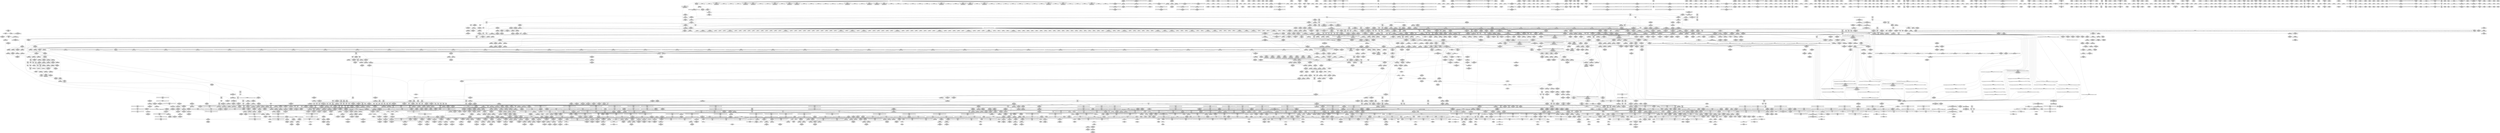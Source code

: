 digraph {
	CE0x646d3c0 [shape=record,shape=Mrecord,label="{CE0x646d3c0|i64*_getelementptr_inbounds_(_5_x_i64_,_5_x_i64_*___llvm_gcov_ctr32134,_i64_0,_i64_3)|*Constant*|*SummSource*}"]
	CE0x6a51c20 [shape=record,shape=Mrecord,label="{CE0x6a51c20|tomoyo_get_mode:cmp|security/tomoyo/util.c,982|*SummSink*}"]
	CE0x6559e30 [shape=record,shape=Mrecord,label="{CE0x6559e30|tomoyo_path_perm:tmp22|security/tomoyo/file.c,810|*SummSink*}"]
	CE0x8107f50 [shape=record,shape=Mrecord,label="{CE0x8107f50|_ret_void,_!dbg_!38913|security/tomoyo/file.c,138|*SummSource*}"]
	CE0x57c8da0 [shape=record,shape=Mrecord,label="{CE0x57c8da0|VOIDTB_TE:_CE_2272,6368_|*MultipleSource*|security/tomoyo/util.c,1010|security/tomoyo/file.c,564|Function::tomoyo_get_mode&Arg::ns::}"]
	CE0x7fe74b0 [shape=record,shape=Mrecord,label="{CE0x7fe74b0|i64*_getelementptr_inbounds_(_4_x_i64_,_4_x_i64_*___llvm_gcov_ctr24,_i64_0,_i64_1)|*Constant*}"]
	CE0x56bba40 [shape=record,shape=Mrecord,label="{CE0x56bba40|i64*_getelementptr_inbounds_(_4_x_i64_,_4_x_i64_*___llvm_gcov_ctr33,_i64_0,_i64_1)|*Constant*|*SummSource*}"]
	CE0x7ff0650 [shape=record,shape=Mrecord,label="{CE0x7ff0650|_call_void_lock_release(%struct.lockdep_map*_%map,_i32_1,_i64_ptrtoint_(i8*_blockaddress(_rcu_lock_release,_%__here)_to_i64))_#9,_!dbg_!38907|include/linux/rcupdate.h,423|*SummSink*}"]
	CE0x4ad7a80 [shape=record,shape=Mrecord,label="{CE0x4ad7a80|i32_4|*Constant*}"]
	CE0x81865b0 [shape=record,shape=Mrecord,label="{CE0x81865b0|tomoyo_get_mode:tobool|security/tomoyo/util.c,978|*SummSource*}"]
	CE0x6741d00 [shape=record,shape=Mrecord,label="{CE0x6741d00|i64*_getelementptr_inbounds_(_5_x_i64_,_5_x_i64_*___llvm_gcov_ctr28130,_i64_0,_i64_3)|*Constant*}"]
	CE0x57d8750 [shape=record,shape=Mrecord,label="{CE0x57d8750|tomoyo_const_part_length:conv|security/tomoyo/util.c,626|*SummSource*}"]
	CE0x56d0a70 [shape=record,shape=Mrecord,label="{CE0x56d0a70|VOIDTB_TE:_CE_154,155_}"]
	CE0x4acb210 [shape=record,shape=Mrecord,label="{CE0x4acb210|i32_1|*Constant*|*SummSink*}"]
	CE0x67f0f90 [shape=record,shape=Mrecord,label="{CE0x67f0f90|tomoyo_path_perm:error.1|*SummSource*}"]
	CE0x4b2b2b0 [shape=record,shape=Mrecord,label="{CE0x4b2b2b0|tomoyo_const_part_length:retval.0|*SummSource*}"]
	CE0x4923ec0 [shape=record,shape=Mrecord,label="{CE0x4923ec0|tomoyo_fill_path_info:idxprom|security/tomoyo/util.c,667}"]
	CE0x57e82e0 [shape=record,shape=Mrecord,label="{CE0x57e82e0|tomoyo_get_mode:and|security/tomoyo/util.c,987}"]
	CE0x6761a50 [shape=record,shape=Mrecord,label="{CE0x6761a50|GLOBAL:tomoyo_index2category|Global_var:tomoyo_index2category}"]
	CE0x7e8a320 [shape=record,shape=Mrecord,label="{CE0x7e8a320|i64_17|*Constant*|*SummSink*}"]
	CE0x67ca510 [shape=record,shape=Mrecord,label="{CE0x67ca510|tomoyo_get_realpath:name|security/tomoyo/file.c,150|*SummSink*}"]
	CE0x57eea70 [shape=record,shape=Mrecord,label="{CE0x57eea70|VOIDTB_TE:_CE_163,164_}"]
	CE0x68ff8f0 [shape=record,shape=Mrecord,label="{CE0x68ff8f0|i32_1|*Constant*}"]
	CE0x49c8740 [shape=record,shape=Mrecord,label="{CE0x49c8740|tomoyo_const_part_length:if.end28|*SummSink*}"]
	CE0x4b51c80 [shape=record,shape=Mrecord,label="{CE0x4b51c80|tomoyo_const_part_length:tmp23|security/tomoyo/util.c,634|*SummSink*}"]
	CE0x663f630 [shape=record,shape=Mrecord,label="{CE0x663f630|i32_22|*Constant*|*SummSource*}"]
	CE0x6582140 [shape=record,shape=Mrecord,label="{CE0x6582140|tomoyo_get_mode:tmp28|security/tomoyo/util.c,988|*SummSource*}"]
	CE0x7e91eb0 [shape=record,shape=Mrecord,label="{CE0x7e91eb0|tomoyo_fill_path_info:is_dir|security/tomoyo/util.c,667}"]
	CE0x6995270 [shape=record,shape=Mrecord,label="{CE0x6995270|srcu_read_unlock:tmp}"]
	CE0x7e91af0 [shape=record,shape=Mrecord,label="{CE0x7e91af0|tomoyo_domain:tmp8|security/tomoyo/common.h,1205|*SummSource*}"]
	CE0x65f9ea0 [shape=record,shape=Mrecord,label="{CE0x65f9ea0|tomoyo_const_part_length:tmp10|security/tomoyo/util.c,626|*SummSink*}"]
	CE0x586ccd0 [shape=record,shape=Mrecord,label="{CE0x586ccd0|i32_9|*Constant*}"]
	CE0x6916280 [shape=record,shape=Mrecord,label="{CE0x6916280|tomoyo_fill_path_info:tmp13|*LoadInst*|security/tomoyo/util.c,668}"]
	CE0x4a007e0 [shape=record,shape=Mrecord,label="{CE0x4a007e0|tomoyo_const_part_length:tmp9|security/tomoyo/util.c,626|*SummSource*}"]
	CE0x5836180 [shape=record,shape=Mrecord,label="{CE0x5836180|_call_void_tomoyo_fill_path_info(%struct.tomoyo_path_info*_%buf)_#9,_!dbg_!38913|security/tomoyo/file.c,152|*SummSink*}"]
	CE0x56f4d10 [shape=record,shape=Mrecord,label="{CE0x56f4d10|VOIDTB_TE:_CE_206,207_}"]
	CE0x67f9930 [shape=record,shape=Mrecord,label="{CE0x67f9930|tomoyo_add_slash:tmp3|security/tomoyo/file.c,131}"]
	CE0x573fcd0 [shape=record,shape=Mrecord,label="{CE0x573fcd0|tomoyo_path_permission:tmp20|security/tomoyo/file.c,573|*SummSource*}"]
	CE0x64b84e0 [shape=record,shape=Mrecord,label="{CE0x64b84e0|i64_0|*Constant*}"]
	CE0x49986c0 [shape=record,shape=Mrecord,label="{CE0x49986c0|rcu_lock_release:tmp7|*SummSource*}"]
	CE0x64a2af0 [shape=record,shape=Mrecord,label="{CE0x64a2af0|tomoyo_get_mode:tmp18|security/tomoyo/util.c,985}"]
	CE0x57919e0 [shape=record,shape=Mrecord,label="{CE0x57919e0|tomoyo_domain:tmp16|security/tomoyo/common.h,1205|*SummSource*}"]
	CE0x66cd940 [shape=record,shape=Mrecord,label="{CE0x66cd940|tomoyo_path_perm:tmp30|security/tomoyo/file.c,816}"]
	CE0x5919a20 [shape=record,shape=Mrecord,label="{CE0x5919a20|tomoyo_const_part_length:return}"]
	CE0x7f087d0 [shape=record,shape=Mrecord,label="{CE0x7f087d0|tomoyo_path_permission:entry|*SummSource*}"]
	CE0x64fb660 [shape=record,shape=Mrecord,label="{CE0x64fb660|tomoyo_fill_path_info:is_patterned|security/tomoyo/util.c,668|*SummSink*}"]
	CE0x55d1ae0 [shape=record,shape=Mrecord,label="{CE0x55d1ae0|tomoyo_path_perm:tmp3|security/tomoyo/file.c,788}"]
	CE0x56960c0 [shape=record,shape=Mrecord,label="{CE0x56960c0|tomoyo_domain:land.lhs.true|*SummSink*}"]
	CE0x5779e50 [shape=record,shape=Mrecord,label="{CE0x5779e50|tomoyo_path_permission:operation8|security/tomoyo/file.c,569}"]
	CE0x4853410 [shape=record,shape=Mrecord,label="{CE0x4853410|i64*_getelementptr_inbounds_(_10_x_i64_,_10_x_i64_*___llvm_gcov_ctr34,_i64_0,_i64_3)|*Constant*|*SummSink*}"]
	CE0x4a6d400 [shape=record,shape=Mrecord,label="{CE0x4a6d400|tomoyo_const_part_length:tmp3|security/tomoyo/util.c,624|*SummSink*}"]
	CE0x67db8d0 [shape=record,shape=Mrecord,label="{CE0x67db8d0|tomoyo_get_mode:default_config|security/tomoyo/util.c,986}"]
	CE0x650eff0 [shape=record,shape=Mrecord,label="{CE0x650eff0|tomoyo_init_request_info:type|security/tomoyo/util.c,1009|*SummSink*}"]
	CE0x4a08e90 [shape=record,shape=Mrecord,label="{CE0x4a08e90|tomoyo_const_part_length:tmp7|security/tomoyo/util.c,625}"]
	CE0x5802730 [shape=record,shape=Mrecord,label="{CE0x5802730|tomoyo_get_realpath:tmp2|*LoadInst*|security/tomoyo/file.c,151}"]
	CE0x8186700 [shape=record,shape=Mrecord,label="{CE0x8186700|tomoyo_get_mode:tobool|security/tomoyo/util.c,978|*SummSink*}"]
	CE0x651d580 [shape=record,shape=Mrecord,label="{CE0x651d580|tomoyo_const_part_length:add29|security/tomoyo/util.c,646}"]
	CE0x64fef30 [shape=record,shape=Mrecord,label="{CE0x64fef30|%struct.task_struct*_(%struct.task_struct**)*_asm_movq_%gs:$_1:P_,$0_,_r,im,_dirflag_,_fpsr_,_flags_|*SummSink*}"]
	CE0x6a6a7a0 [shape=record,shape=Mrecord,label="{CE0x6a6a7a0|tomoyo_path_perm:tmp15|security/tomoyo/file.c,804}"]
	CE0x7eb7d40 [shape=record,shape=Mrecord,label="{CE0x7eb7d40|rcu_lock_acquire:tmp7|*SummSource*}"]
	CE0x7ed5800 [shape=record,shape=Mrecord,label="{CE0x7ed5800|i32_6|*Constant*|*SummSource*}"]
	CE0x6595c00 [shape=record,shape=Mrecord,label="{CE0x6595c00|i32_4|*Constant*|*SummSource*}"]
	CE0x7eb82f0 [shape=record,shape=Mrecord,label="{CE0x7eb82f0|i64*_getelementptr_inbounds_(_4_x_i64_,_4_x_i64_*___llvm_gcov_ctr24,_i64_0,_i64_2)|*Constant*|*SummSource*}"]
	CE0x643cea0 [shape=record,shape=Mrecord,label="{CE0x643cea0|tomoyo_const_part_length:tmp26|security/tomoyo/util.c,641}"]
	CE0x6650040 [shape=record,shape=Mrecord,label="{CE0x6650040|i64**_getelementptr_inbounds_(_3_x_i64*_,_3_x_i64*_*___llvm_gcda_edge_table,_i64_0,_i64_2)|*Constant*|*SummSink*}"]
	CE0x674c590 [shape=record,shape=Mrecord,label="{CE0x674c590|tomoyo_path_permission:domain|security/tomoyo/file.c,564|*SummSource*}"]
	CE0x7ec6aa0 [shape=record,shape=Mrecord,label="{CE0x7ec6aa0|i32_1205|*Constant*|*SummSink*}"]
	CE0x66af520 [shape=record,shape=Mrecord,label="{CE0x66af520|tomoyo_const_part_length:tmp27|security/tomoyo/util.c,641|*SummSink*}"]
	CE0x49605b0 [shape=record,shape=Mrecord,label="{CE0x49605b0|VOIDTB_TE:_CE_315,316_}"]
	CE0x58f7a50 [shape=record,shape=Mrecord,label="{CE0x58f7a50|tomoyo_get_mode:return}"]
	CE0x4998220 [shape=record,shape=Mrecord,label="{CE0x4998220|rcu_lock_release:tmp6|*SummSink*}"]
	CE0x67463d0 [shape=record,shape=Mrecord,label="{CE0x67463d0|0:_i8,_:_GCRE_tomoyo_policy_loaded_global_i8_0,_align_1:_elem_0:default:}"]
	CE0x65f9a80 [shape=record,shape=Mrecord,label="{CE0x65f9a80|tomoyo_audit_path_log:tmp}"]
	CE0x6a67e60 [shape=record,shape=Mrecord,label="{CE0x6a67e60|tomoyo_get_realpath:path|Function::tomoyo_get_realpath&Arg::path::|*SummSink*}"]
	CE0x5855750 [shape=record,shape=Mrecord,label="{CE0x5855750|tomoyo_path_perm:sw.bb|*SummSink*}"]
	CE0x66c3be0 [shape=record,shape=Mrecord,label="{CE0x66c3be0|tomoyo_path_perm:tmp29|security/tomoyo/file.c,815|*SummSource*}"]
	CE0x55facf0 [shape=record,shape=Mrecord,label="{CE0x55facf0|tomoyo_fill_path_info:tmp4|security/tomoyo/util.c,667}"]
	CE0x670e930 [shape=record,shape=Mrecord,label="{CE0x670e930|tomoyo_fill_path_info:tmp7|security/tomoyo/util.c,667}"]
	CE0x65b5f90 [shape=record,shape=Mrecord,label="{CE0x65b5f90|128:_i8*,_1208:_%struct.file*,_:_CMRE_37,38_}"]
	CE0x6500180 [shape=record,shape=Mrecord,label="{CE0x6500180|tomoyo_get_mode:return}"]
	CE0x663f410 [shape=record,shape=Mrecord,label="{CE0x663f410|tomoyo_domain:tmp21|security/tomoyo/common.h,1205|*SummSink*}"]
	CE0x63ec160 [shape=record,shape=Mrecord,label="{CE0x63ec160|i64*_getelementptr_inbounds_(_12_x_i64_,_12_x_i64_*___llvm_gcov_ctr31133,_i64_0,_i64_0)|*Constant*}"]
	CE0x5772550 [shape=record,shape=Mrecord,label="{CE0x5772550|i1_true|*Constant*}"]
	CE0x5746d50 [shape=record,shape=Mrecord,label="{CE0x5746d50|_ret_void,_!dbg_!38929|security/tomoyo/util.c,670}"]
	CE0x576ed80 [shape=record,shape=Mrecord,label="{CE0x576ed80|VOIDTB_TE:_CE_172,173_}"]
	CE0x6618600 [shape=record,shape=Mrecord,label="{CE0x6618600|tomoyo_path_permission:return|*SummSink*}"]
	CE0x6658550 [shape=record,shape=Mrecord,label="{CE0x6658550|tomoyo_read_unlock:tmp3}"]
	CE0x6594130 [shape=record,shape=Mrecord,label="{CE0x6594130|tomoyo_fill_path_info:tmp9|security/tomoyo/util.c,667}"]
	CE0x65e9150 [shape=record,shape=Mrecord,label="{CE0x65e9150|tomoyo_get_realpath:retval.0|*SummSink*}"]
	CE0x6596340 [shape=record,shape=Mrecord,label="{CE0x6596340|tomoyo_init_request_info:tmp11|security/tomoyo/util.c,1007}"]
	CE0x4b87cb0 [shape=record,shape=Mrecord,label="{CE0x4b87cb0|i32_0|*Constant*}"]
	CE0x5822ce0 [shape=record,shape=Mrecord,label="{CE0x5822ce0|tomoyo_path_perm:if.then25}"]
	CE0x68225a0 [shape=record,shape=Mrecord,label="{CE0x68225a0|tomoyo_get_realpath:call|security/tomoyo/file.c,150|*SummSink*}"]
	CE0x64859c0 [shape=record,shape=Mrecord,label="{CE0x64859c0|tomoyo_init_request_info:tmp8|security/tomoyo/util.c,1005|*SummSource*}"]
	CE0x5a635b0 [shape=record,shape=Mrecord,label="{CE0x5a635b0|VOIDTB_TE:_CE_6384,6388_|*MultipleSource*|security/tomoyo/util.c,1010|security/tomoyo/file.c,564|Function::tomoyo_get_mode&Arg::ns::}"]
	CE0x56c96d0 [shape=record,shape=Mrecord,label="{CE0x56c96d0|tomoyo_audit_path_log:idxprom|security/tomoyo/file.c,167|*SummSink*}"]
	CE0x646d010 [shape=record,shape=Mrecord,label="{CE0x646d010|srcu_read_lock:entry|*SummSink*}"]
	CE0x57b7360 [shape=record,shape=Mrecord,label="{CE0x57b7360|VOIDTB_TE:_CE_272,280_|Function::tomoyo_path_unlink&Arg::dentry::}"]
	CE0x4b364b0 [shape=record,shape=Mrecord,label="{CE0x4b364b0|tomoyo_const_part_length:cmp|security/tomoyo/util.c,626|*SummSink*}"]
	CE0x5734180 [shape=record,shape=Mrecord,label="{CE0x5734180|tomoyo_fill_path_info:tmp7|security/tomoyo/util.c,667}"]
	CE0x4ac99a0 [shape=record,shape=Mrecord,label="{CE0x4ac99a0|srcu_read_unlock:entry}"]
	CE0x7fe82e0 [shape=record,shape=Mrecord,label="{CE0x7fe82e0|tomoyo_path_permission:tmp23|security/tomoyo/file.c,574|*SummSink*}"]
	CE0x586d6b0 [shape=record,shape=Mrecord,label="{CE0x586d6b0|_call_void_rcu_lock_acquire(%struct.lockdep_map*_%dep_map)_#9,_!dbg_!38906|include/linux/srcu.h,222|*SummSink*}"]
	CE0x69ea030 [shape=record,shape=Mrecord,label="{CE0x69ea030|tomoyo_path_perm:frombool|security/tomoyo/file.c,800|*SummSink*}"]
	CE0x68acdb0 [shape=record,shape=Mrecord,label="{CE0x68acdb0|tomoyo_fill_path_info:cmp|security/tomoyo/util.c,667|*SummSink*}"]
	CE0x7477970 [shape=record,shape=Mrecord,label="{CE0x7477970|tomoyo_const_part_length:tmp13|security/tomoyo/util.c,626|*SummSource*}"]
	CE0x57bd7f0 [shape=record,shape=Mrecord,label="{CE0x57bd7f0|tomoyo_audit_path_log:path2|security/tomoyo/file.c,169}"]
	CE0x643dee0 [shape=record,shape=Mrecord,label="{CE0x643dee0|tomoyo_domain:land.lhs.true|*SummSource*}"]
	CE0x57f02f0 [shape=record,shape=Mrecord,label="{CE0x57f02f0|_ret_%struct.task_struct*_%tmp4,_!dbg_!38905|./arch/x86/include/asm/current.h,14|*SummSink*}"]
	CE0x57c8b80 [shape=record,shape=Mrecord,label="{CE0x57c8b80|_ret_void,_!dbg_!38908|include/linux/rcupdate.h,419}"]
	CE0x69dfd00 [shape=record,shape=Mrecord,label="{CE0x69dfd00|_call_void_mcount()_#3|*SummSource*}"]
	CE0x7f0df50 [shape=record,shape=Mrecord,label="{CE0x7f0df50|i64*_getelementptr_inbounds_(_31_x_i64_,_31_x_i64_*___llvm_gcov_ctr43150,_i64_0,_i64_27)|*Constant*|*SummSink*}"]
	CE0x4a29dc0 [shape=record,shape=Mrecord,label="{CE0x4a29dc0|tomoyo_get_mode:tmp17|security/tomoyo/util.c,983|*SummSink*}"]
	CE0x59416a0 [shape=record,shape=Mrecord,label="{CE0x59416a0|tomoyo_init_request_info:tmp13|*LoadInst*|security/tomoyo/util.c,1011|*SummSink*}"]
	CE0x7f2bb90 [shape=record,shape=Mrecord,label="{CE0x7f2bb90|tomoyo_path_permission:filename|Function::tomoyo_path_permission&Arg::filename::|*SummSink*}"]
	CE0x6a7cbc0 [shape=record,shape=Mrecord,label="{CE0x6a7cbc0|i64*_getelementptr_inbounds_(_25_x_i64_,_25_x_i64_*___llvm_gcov_ctr11,_i64_0,_i64_6)|*Constant*|*SummSource*}"]
	CE0x4b4b530 [shape=record,shape=Mrecord,label="{CE0x4b4b530|tomoyo_path_perm:operation|Function::tomoyo_path_perm&Arg::operation::}"]
	CE0x7f84310 [shape=record,shape=Mrecord,label="{CE0x7f84310|tomoyo_read_unlock:tmp}"]
	CE0x566bec0 [shape=record,shape=Mrecord,label="{CE0x566bec0|tomoyo_get_mode:profile|Function::tomoyo_get_mode&Arg::profile::}"]
	CE0x56eb200 [shape=record,shape=Mrecord,label="{CE0x56eb200|tomoyo_get_mode:tmp11|security/tomoyo/util.c,982}"]
	CE0x7f3ee50 [shape=record,shape=Mrecord,label="{CE0x7f3ee50|tomoyo_path_perm:tmp33|security/tomoyo/file.c,821|*SummSource*}"]
	CE0x8020670 [shape=record,shape=Mrecord,label="{CE0x8020670|GLOBAL:__srcu_read_lock|*Constant*|*SummSource*}"]
	CE0x69166d0 [shape=record,shape=Mrecord,label="{CE0x69166d0|srcu_read_unlock:tmp2|*SummSource*}"]
	CE0x68fd350 [shape=record,shape=Mrecord,label="{CE0x68fd350|tomoyo_audit_path_log:r|Function::tomoyo_audit_path_log&Arg::r::|*SummSink*}"]
	CE0x66ba490 [shape=record,shape=Mrecord,label="{CE0x66ba490|tomoyo_get_mode:tmp22|security/tomoyo/util.c,986|*SummSink*}"]
	CE0x57aa4d0 [shape=record,shape=Mrecord,label="{CE0x57aa4d0|__llvm_gcov_indirect_counter_increment114:tmp|*SummSource*}"]
	CE0x4913820 [shape=record,shape=Mrecord,label="{CE0x4913820|tomoyo_path_perm:path|Function::tomoyo_path_perm&Arg::path::|*SummSink*}"]
	CE0x67784a0 [shape=record,shape=Mrecord,label="{CE0x67784a0|__llvm_gcov_indirect_counter_increment114:tmp3|*SummSink*}"]
	CE0x65e28e0 [shape=record,shape=Mrecord,label="{CE0x65e28e0|tomoyo_path_perm:tmp7|security/tomoyo/file.c,797|*SummSource*}"]
	CE0x5746dc0 [shape=record,shape=Mrecord,label="{CE0x5746dc0|i64*_getelementptr_inbounds_(_6_x_i64_,_6_x_i64_*___llvm_gcov_ctr25,_i64_0,_i64_4)|*Constant*|*SummSource*}"]
	CE0x6a7cb00 [shape=record,shape=Mrecord,label="{CE0x6a7cb00|tomoyo_path_perm:tmp18|security/tomoyo/file.c,804|*SummSource*}"]
	CE0x64ee730 [shape=record,shape=Mrecord,label="{CE0x64ee730|rcu_lock_release:tmp2|*SummSink*}"]
	CE0x6593d20 [shape=record,shape=Mrecord,label="{CE0x6593d20|tomoyo_fill_path_info:arrayidx|security/tomoyo/util.c,667|*SummSource*}"]
	CE0x7fc8990 [shape=record,shape=Mrecord,label="{CE0x7fc8990|tomoyo_path_permission:tmp21|security/tomoyo/file.c,573|*SummSink*}"]
	CE0x659f780 [shape=record,shape=Mrecord,label="{CE0x659f780|i64_0|*Constant*}"]
	CE0x58755a0 [shape=record,shape=Mrecord,label="{CE0x58755a0|GLOBAL:tomoyo_profile|*Constant*}"]
	CE0x6a515d0 [shape=record,shape=Mrecord,label="{CE0x6a515d0|tomoyo_get_mode:tmp25|security/tomoyo/util.c,987}"]
	CE0x64b0c50 [shape=record,shape=Mrecord,label="{CE0x64b0c50|get_current:tmp|*SummSource*}"]
	CE0x5875610 [shape=record,shape=Mrecord,label="{CE0x5875610|i32_6|*Constant*}"]
	CE0x56ce060 [shape=record,shape=Mrecord,label="{CE0x56ce060|tomoyo_fill_path_info:bb}"]
	CE0x68be340 [shape=record,shape=Mrecord,label="{CE0x68be340|tomoyo_path_permission:param6|security/tomoyo/file.c,569|*SummSink*}"]
	CE0x64c0bf0 [shape=record,shape=Mrecord,label="{CE0x64c0bf0|tomoyo_init_request_info:tmp10|security/tomoyo/util.c,1006}"]
	CE0x4925970 [shape=record,shape=Mrecord,label="{CE0x4925970|0:_i8,_array:_GCRE_tomoyo_index2category_constant_39_x_i8_c_00_00_00_00_00_00_00_00_00_00_00_00_00_00_00_00_00_00_00_00_00_00_00_01_01_01_01_01_01_01_01_01_01_01_01_01_01_01_02_,_align_16:_elem_38::|security/tomoyo/util.c,983}"]
	CE0x56db8d0 [shape=record,shape=Mrecord,label="{CE0x56db8d0|tomoyo_path_perm:mode|security/tomoyo/file.c,800|*SummSource*}"]
	CE0x55ccbd0 [shape=record,shape=Mrecord,label="{CE0x55ccbd0|i32_0|*Constant*}"]
	CE0x80dea80 [shape=record,shape=Mrecord,label="{CE0x80dea80|tomoyo_path_perm:tmp38|security/tomoyo/file.c,822|*SummSink*}"]
	CE0x55ba4d0 [shape=record,shape=Mrecord,label="{CE0x55ba4d0|i64_0|*Constant*}"]
	CE0x813d390 [shape=record,shape=Mrecord,label="{CE0x813d390|tomoyo_path_permission:tmp25|security/tomoyo/file.c,575|*SummSource*}"]
	CE0x57503b0 [shape=record,shape=Mrecord,label="{CE0x57503b0|tomoyo_path_permission:tmp5|*LoadInst*|security/tomoyo/file.c,564}"]
	CE0x6833bd0 [shape=record,shape=Mrecord,label="{CE0x6833bd0|tomoyo_fill_path_info:frombool10|security/tomoyo/util.c,668|*SummSink*}"]
	CE0x675f290 [shape=record,shape=Mrecord,label="{CE0x675f290|i64*_getelementptr_inbounds_(_2_x_i64_,_2_x_i64_*___llvm_gcov_ctr31,_i64_0,_i64_0)|*Constant*|*SummSink*}"]
	CE0x66f64d0 [shape=record,shape=Mrecord,label="{CE0x66f64d0|tomoyo_path_perm:tmp49|security/tomoyo/file.c,828|*SummSink*}"]
	CE0x55b9390 [shape=record,shape=Mrecord,label="{CE0x55b9390|i32_2|*Constant*}"]
	CE0x69cbda0 [shape=record,shape=Mrecord,label="{CE0x69cbda0|i64_25|*Constant*|*SummSource*}"]
	CE0x56cb130 [shape=record,shape=Mrecord,label="{CE0x56cb130|i64*_getelementptr_inbounds_(_11_x_i64_,_11_x_i64_*___llvm_gcov_ctr54147,_i64_0,_i64_10)|*Constant*|*SummSource*}"]
	CE0x56d0b60 [shape=record,shape=Mrecord,label="{CE0x56d0b60|VOIDTB_TE:_CE_208,209_}"]
	CE0x7f0d9a0 [shape=record,shape=Mrecord,label="{CE0x7f0d9a0|i64*_getelementptr_inbounds_(_31_x_i64_,_31_x_i64_*___llvm_gcov_ctr43150,_i64_0,_i64_27)|*Constant*}"]
	CE0x65dc110 [shape=record,shape=Mrecord,label="{CE0x65dc110|tomoyo_path_perm:sw.epilog}"]
	CE0x57c9470 [shape=record,shape=Mrecord,label="{CE0x57c9470|i8_1|*Constant*|*SummSink*}"]
	CE0x4913630 [shape=record,shape=Mrecord,label="{CE0x4913630|tomoyo_path_perm:obj|security/tomoyo/file.c, 788|*SummSource*}"]
	CE0x7fe88d0 [shape=record,shape=Mrecord,label="{CE0x7fe88d0|i64*_getelementptr_inbounds_(_10_x_i64_,_10_x_i64_*___llvm_gcov_ctr34,_i64_0,_i64_9)|*Constant*|*SummSource*}"]
	CE0x49de530 [shape=record,shape=Mrecord,label="{CE0x49de530|tomoyo_path_permission:bb|*SummSink*}"]
	CE0x64b8240 [shape=record,shape=Mrecord,label="{CE0x64b8240|__llvm_gcov_indirect_counter_increment:tmp2|*SummSink*}"]
	CE0x68fcc90 [shape=record,shape=Mrecord,label="{CE0x68fcc90|GLOBAL:tomoyo_audit_path_log|*Constant*|*SummSource*}"]
	CE0x6836ab0 [shape=record,shape=Mrecord,label="{CE0x6836ab0|i8*_getelementptr_inbounds_(_25_x_i8_,_25_x_i8_*_.str12,_i32_0,_i32_0)|*Constant*|*SummSource*}"]
	CE0x56cd3f0 [shape=record,shape=Mrecord,label="{CE0x56cd3f0|srcu_read_lock:tmp2|*SummSource*}"]
	CE0x55e8b30 [shape=record,shape=Mrecord,label="{CE0x55e8b30|i32_0|*Constant*}"]
	CE0x6641fb0 [shape=record,shape=Mrecord,label="{CE0x6641fb0|srcu_read_unlock:tmp|*SummSink*}"]
	CE0x7fa2b20 [shape=record,shape=Mrecord,label="{CE0x7fa2b20|tomoyo_get_mode:tmp26|security/tomoyo/util.c,987}"]
	CE0x49139b0 [shape=record,shape=Mrecord,label="{CE0x49139b0|i8*_null|*Constant*}"]
	CE0x7f99800 [shape=record,shape=Mrecord,label="{CE0x7f99800|_ret_void}"]
	CE0x65e9390 [shape=record,shape=Mrecord,label="{CE0x65e9390|i64*_getelementptr_inbounds_(_6_x_i64_,_6_x_i64_*___llvm_gcov_ctr25,_i64_0,_i64_5)|*Constant*|*SummSource*}"]
	CE0x81360f0 [shape=record,shape=Mrecord,label="{CE0x81360f0|__llvm_gcov_indirect_counter_increment114:tmp5|*SummSink*}"]
	CE0x8133d80 [shape=record,shape=Mrecord,label="{CE0x8133d80|tomoyo_fill_path_info:entry|*SummSink*}"]
	CE0x566ee30 [shape=record,shape=Mrecord,label="{CE0x566ee30|tomoyo_init_request_info:tmp4|security/tomoyo/util.c,1004|*SummSource*}"]
	CE0x64fe030 [shape=record,shape=Mrecord,label="{CE0x64fe030|i64*_getelementptr_inbounds_(_11_x_i64_,_11_x_i64_*___llvm_gcov_ctr54147,_i64_0,_i64_9)|*Constant*|*SummSink*}"]
	CE0x67f0a50 [shape=record,shape=Mrecord,label="{CE0x67f0a50|tomoyo_path_perm:error.1}"]
	CE0x69449b0 [shape=record,shape=Mrecord,label="{CE0x69449b0|i64*_getelementptr_inbounds_(_12_x_i64_,_12_x_i64_*___llvm_gcov_ctr31133,_i64_0,_i64_9)|*Constant*}"]
	CE0x663fa20 [shape=record,shape=Mrecord,label="{CE0x663fa20|128:_i8*,_1208:_%struct.file*,_:_CMRE_0,1_}"]
	CE0x56da640 [shape=record,shape=Mrecord,label="{CE0x56da640|tomoyo_path_unlink:tmp3|*SummSource*}"]
	CE0x5793da0 [shape=record,shape=Mrecord,label="{CE0x5793da0|tomoyo_path_perm:sw.epilog|*SummSink*}"]
	CE0x67be3c0 [shape=record,shape=Mrecord,label="{CE0x67be3c0|__llvm_gcov_indirect_counter_increment:tmp3|*SummSink*}"]
	CE0x812adb0 [shape=record,shape=Mrecord,label="{CE0x812adb0|tomoyo_get_mode:config|security/tomoyo/util.c,981|*SummSource*}"]
	CE0x8020b80 [shape=record,shape=Mrecord,label="{CE0x8020b80|i64*_getelementptr_inbounds_(_5_x_i64_,_5_x_i64_*___llvm_gcov_ctr28130,_i64_0,_i64_3)|*Constant*}"]
	CE0x8134430 [shape=record,shape=Mrecord,label="{CE0x8134430|tomoyo_fill_path_info:ptr|Function::tomoyo_fill_path_info&Arg::ptr::}"]
	CE0x64c1680 [shape=record,shape=Mrecord,label="{CE0x64c1680|tomoyo_init_request_info:domain1|security/tomoyo/util.c,1006|*SummSink*}"]
	CE0x5956490 [shape=record,shape=Mrecord,label="{CE0x5956490|tomoyo_add_slash:call|security/tomoyo/file.c,136}"]
	CE0x7f89790 [shape=record,shape=Mrecord,label="{CE0x7f89790|i64_6|*Constant*|*SummSource*}"]
	CE0x5a38b30 [shape=record,shape=Mrecord,label="{CE0x5a38b30|0:_i8,_array:_GCRE_tomoyo_index2category_constant_39_x_i8_c_00_00_00_00_00_00_00_00_00_00_00_00_00_00_00_00_00_00_00_00_00_00_00_01_01_01_01_01_01_01_01_01_01_01_01_01_01_01_02_,_align_16:_elem_22::|security/tomoyo/util.c,983}"]
	CE0x663d6f0 [shape=record,shape=Mrecord,label="{CE0x663d6f0|_call_void_lock_acquire(%struct.lockdep_map*_%map,_i32_0,_i32_0,_i32_2,_i32_0,_%struct.lockdep_map*_null,_i64_ptrtoint_(i8*_blockaddress(_rcu_lock_acquire,_%__here)_to_i64))_#9,_!dbg_!38907|include/linux/rcupdate.h,418|*SummSource*}"]
	CE0x5869450 [shape=record,shape=Mrecord,label="{CE0x5869450|tomoyo_get_realpath:tobool|security/tomoyo/file.c,151|*SummSource*}"]
	CE0x7f19ab0 [shape=record,shape=Mrecord,label="{CE0x7f19ab0|COLLAPSED:_GCMRE___llvm_gcov_ctr22_internal_global_2_x_i64_zeroinitializer:_elem_0:default:}"]
	CE0x4b17d80 [shape=record,shape=Mrecord,label="{CE0x4b17d80|srcu_read_unlock:idx|Function::srcu_read_unlock&Arg::idx::}"]
	CE0x68347b0 [shape=record,shape=Mrecord,label="{CE0x68347b0|tomoyo_fill_path_info:idxprom|security/tomoyo/util.c,667}"]
	CE0x64b7b00 [shape=record,shape=Mrecord,label="{CE0x64b7b00|tomoyo_init_request_info:tmp6|security/tomoyo/util.c,1004|*SummSink*}"]
	CE0x590af60 [shape=record,shape=Mrecord,label="{CE0x590af60|tomoyo_get_mode:mode.0}"]
	CE0x7eb4b30 [shape=record,shape=Mrecord,label="{CE0x7eb4b30|tomoyo_path_perm:tmp2|security/tomoyo/file.c,787}"]
	CE0x56d0890 [shape=record,shape=Mrecord,label="{CE0x56d0890|VOIDTB_TE:_CE_151,152_}"]
	CE0x644c060 [shape=record,shape=Mrecord,label="{CE0x644c060|tomoyo_get_mode:tmp14|security/tomoyo/util.c,983}"]
	CE0x7eb2d60 [shape=record,shape=Mrecord,label="{CE0x7eb2d60|_call_void___llvm_gcov_indirect_counter_increment(i32*___llvm_gcov_global_state_pred,_i64**_getelementptr_inbounds_(_3_x_i64*_,_3_x_i64*_*___llvm_gcda_edge_table,_i64_0,_i64_1)),_!dbg_!38937|security/tomoyo/file.c,810|*SummSink*}"]
	CE0x490b7e0 [shape=record,shape=Mrecord,label="{CE0x490b7e0|tomoyo_const_part_length:tmp24|security/tomoyo/util.c,640}"]
	CE0x65c1f80 [shape=record,shape=Mrecord,label="{CE0x65c1f80|tomoyo_init_request_info:tobool|security/tomoyo/util.c,1004|*SummSink*}"]
	CE0x64fc4a0 [shape=record,shape=Mrecord,label="{CE0x64fc4a0|tomoyo_fill_path_info:const_len6|security/tomoyo/util.c,668}"]
	CE0x57f0780 [shape=record,shape=Mrecord,label="{CE0x57f0780|i32_78|*Constant*|*SummSink*}"]
	CE0x64b08d0 [shape=record,shape=Mrecord,label="{CE0x64b08d0|i64_ptrtoint_(i8*_blockaddress(_rcu_lock_acquire,_%__here)_to_i64)|*Constant*|*SummSink*}"]
	CE0x67dc260 [shape=record,shape=Mrecord,label="{CE0x67dc260|tomoyo_get_mode:mode.1}"]
	CE0x65e0450 [shape=record,shape=Mrecord,label="{CE0x65e0450|tomoyo_path_permission:tmp1}"]
	CE0x6531330 [shape=record,shape=Mrecord,label="{CE0x6531330|tomoyo_path_perm:cleanup}"]
	CE0x80be760 [shape=record,shape=Mrecord,label="{CE0x80be760|tomoyo_const_part_length:filename|Function::tomoyo_const_part_length&Arg::filename::|*SummSink*}"]
	CE0x58ed700 [shape=record,shape=Mrecord,label="{CE0x58ed700|i64*_getelementptr_inbounds_(_12_x_i64_,_12_x_i64_*___llvm_gcov_ctr31133,_i64_0,_i64_6)|*Constant*|*SummSource*}"]
	CE0x5836290 [shape=record,shape=Mrecord,label="{CE0x5836290|tomoyo_fill_path_info:ptr|Function::tomoyo_fill_path_info&Arg::ptr::}"]
	CE0x57d88a0 [shape=record,shape=Mrecord,label="{CE0x57d88a0|tomoyo_const_part_length:conv|security/tomoyo/util.c,626|*SummSink*}"]
	CE0x56c90d0 [shape=record,shape=Mrecord,label="{CE0x56c90d0|tomoyo_get_mode:tmp27|security/tomoyo/util.c,988}"]
	CE0x6916db0 [shape=record,shape=Mrecord,label="{CE0x6916db0|tomoyo_const_part_length:cmp|security/tomoyo/util.c,626|*SummSource*}"]
	CE0x4b2b240 [shape=record,shape=Mrecord,label="{CE0x4b2b240|tomoyo_const_part_length:retval.0}"]
	CE0x64ff620 [shape=record,shape=Mrecord,label="{CE0x64ff620|i32_9|*Constant*}"]
	CE0x56396d0 [shape=record,shape=Mrecord,label="{CE0x56396d0|128:_i8*,_1208:_%struct.file*,_:_CMRE_144,152_|*MultipleSource*|security/tomoyo/common.h,1205|security/tomoyo/common.h,1205}"]
	CE0x65b60d0 [shape=record,shape=Mrecord,label="{CE0x65b60d0|128:_i8*,_1208:_%struct.file*,_:_CMRE_38,39_}"]
	CE0x56b8890 [shape=record,shape=Mrecord,label="{CE0x56b8890|tomoyo_add_slash:tmp7|security/tomoyo/file.c,132}"]
	CE0x6500040 [shape=record,shape=Mrecord,label="{CE0x6500040|tomoyo_get_mode:if.end9}"]
	"CONST[source:1(input),value:2(dynamic)][purpose:{object}][SrcIdx:16]"
	CE0x67a6490 [shape=record,shape=Mrecord,label="{CE0x67a6490|tomoyo_get_realpath:tmp4|security/tomoyo/file.c,151|*SummSource*}"]
	CE0x4c9f230 [shape=record,shape=Mrecord,label="{CE0x4c9f230|_ret_%struct.tomoyo_domain_info*_%tmp23,_!dbg_!38929|security/tomoyo/common.h,1205|*SummSink*}"]
	CE0x6801fb0 [shape=record,shape=Mrecord,label="{CE0x6801fb0|tomoyo_get_mode:profile|Function::tomoyo_get_mode&Arg::profile::}"]
	CE0x6a8e560 [shape=record,shape=Mrecord,label="{CE0x6a8e560|_call_void_tomoyo_read_unlock(i32_%call3)_#9,_!dbg_!38965|security/tomoyo/file.c,825|*SummSink*}"]
	CE0x5941ad0 [shape=record,shape=Mrecord,label="{CE0x5941ad0|__llvm_gcov_indirect_counter_increment:tmp|*SummSource*}"]
	CE0x6641520 [shape=record,shape=Mrecord,label="{CE0x6641520|GLOBAL:__srcu_read_unlock|*Constant*}"]
	CE0x5939920 [shape=record,shape=Mrecord,label="{CE0x5939920|tomoyo_get_mode:tmp11|security/tomoyo/util.c,982|*SummSource*}"]
	CE0x67f0bd0 [shape=record,shape=Mrecord,label="{CE0x67f0bd0|tomoyo_path_perm:tmp47|security/tomoyo/file.c,827|*SummSource*}"]
	CE0x5902030 [shape=record,shape=Mrecord,label="{CE0x5902030|tomoyo_const_part_length:sw.bb9}"]
	CE0x64eb980 [shape=record,shape=Mrecord,label="{CE0x64eb980|tomoyo_read_lock:bb}"]
	CE0x64ff440 [shape=record,shape=Mrecord,label="{CE0x64ff440|_call_void_mcount()_#3|*SummSource*}"]
	CE0x7f6a770 [shape=record,shape=Mrecord,label="{CE0x7f6a770|i32_5|*Constant*|*SummSink*}"]
	CE0x6928db0 [shape=record,shape=Mrecord,label="{CE0x6928db0|tomoyo_const_part_length:tmp35|security/tomoyo/util.c,643|*SummSource*}"]
	CE0x5750b90 [shape=record,shape=Mrecord,label="{CE0x5750b90|tomoyo_path_permission:tmp13|security/tomoyo/file.c,566|*SummSource*}"]
	CE0x67fa090 [shape=record,shape=Mrecord,label="{CE0x67fa090|tomoyo_fill_path_info:const_len|security/tomoyo/util.c,666|*SummSink*}"]
	CE0x67b49d0 [shape=record,shape=Mrecord,label="{CE0x67b49d0|128:_i8*,_1208:_%struct.file*,_:_CMRE_42,43_}"]
	CE0x578c960 [shape=record,shape=Mrecord,label="{CE0x578c960|tomoyo_path_perm:tmp43|security/tomoyo/file.c,826|*SummSink*}"]
	CE0x7eb4710 [shape=record,shape=Mrecord,label="{CE0x7eb4710|tomoyo_init_request_info:tmp3|security/tomoyo/util.c,1004|*SummSource*}"]
	CE0x4aa35f0 [shape=record,shape=Mrecord,label="{CE0x4aa35f0|tomoyo_path_permission:do.body}"]
	CE0x64fae30 [shape=record,shape=Mrecord,label="{CE0x64fae30|tomoyo_fill_path_info:conv7|security/tomoyo/util.c,668|*SummSink*}"]
	CE0x56cad80 [shape=record,shape=Mrecord,label="{CE0x56cad80|i64*_getelementptr_inbounds_(_11_x_i64_,_11_x_i64_*___llvm_gcov_ctr54147,_i64_0,_i64_10)|*Constant*}"]
	CE0x4bb59a0 [shape=record,shape=Mrecord,label="{CE0x4bb59a0|tomoyo_path_unlink:dentry|Function::tomoyo_path_unlink&Arg::dentry::|*SummSource*}"]
	CE0x4a01870 [shape=record,shape=Mrecord,label="{CE0x4a01870|tomoyo_const_part_length:if.then27|*SummSource*}"]
	CE0x6534bd0 [shape=record,shape=Mrecord,label="{CE0x6534bd0|tomoyo_const_part_length:incdec.ptr7|security/tomoyo/util.c,631|*SummSink*}"]
	CE0x57b7510 [shape=record,shape=Mrecord,label="{CE0x57b7510|VOIDTB_TE:_CE_288,296_|Function::tomoyo_path_unlink&Arg::dentry::}"]
	CE0x590ae80 [shape=record,shape=Mrecord,label="{CE0x590ae80|tomoyo_const_part_length:tmp10|security/tomoyo/util.c,626}"]
	CE0x65f9ce0 [shape=record,shape=Mrecord,label="{CE0x65f9ce0|tomoyo_const_part_length:conv|security/tomoyo/util.c,626}"]
	CE0x646d5d0 [shape=record,shape=Mrecord,label="{CE0x646d5d0|i64*_getelementptr_inbounds_(_5_x_i64_,_5_x_i64_*___llvm_gcov_ctr32134,_i64_0,_i64_3)|*Constant*|*SummSink*}"]
	CE0x6823dd0 [shape=record,shape=Mrecord,label="{CE0x6823dd0|tomoyo_get_realpath:tmp|*SummSink*}"]
	CE0x56ff450 [shape=record,shape=Mrecord,label="{CE0x56ff450|tomoyo_init_request_info:index|Function::tomoyo_init_request_info&Arg::index::|*SummSource*}"]
	CE0x65da520 [shape=record,shape=Mrecord,label="{CE0x65da520|tomoyo_path_permission:return|*SummSource*}"]
	CE0x49de220 [shape=record,shape=Mrecord,label="{CE0x49de220|_call_void_srcu_read_unlock(%struct.srcu_struct*_tomoyo_ss,_i32_%idx)_#9,_!dbg_!38903|security/tomoyo/common.h,1109|*SummSource*}"]
	CE0x7f2bd00 [shape=record,shape=Mrecord,label="{CE0x7f2bd00|_ret_i32_%retval.0,_!dbg_!38942|security/tomoyo/file.c,575}"]
	CE0x6975aa0 [shape=record,shape=Mrecord,label="{CE0x6975aa0|0:_%struct.tomoyo_obj_info*,_16:_%struct.tomoyo_domain_info*,_24:_%struct.tomoyo_path_info*,_40:_i8,_72:_i8,_75:_i8,_76:_i8,_77:_i8,_:_SCMRE_54,55_}"]
	CE0x4bb9590 [shape=record,shape=Mrecord,label="{CE0x4bb9590|tomoyo_audit_path_log:tmp5|security/tomoyo/file.c,167}"]
	CE0x6a339e0 [shape=record,shape=Mrecord,label="{CE0x6a339e0|i64**_getelementptr_inbounds_(_3_x_i64*_,_3_x_i64*_*___llvm_gcda_edge_table,_i64_0,_i64_0)|*Constant*|*SummSource*}"]
	CE0x69d6e40 [shape=record,shape=Mrecord,label="{CE0x69d6e40|tomoyo_get_mode:tmp25|security/tomoyo/util.c,987|*SummSink*}"]
	CE0x4b72130 [shape=record,shape=Mrecord,label="{CE0x4b72130|tomoyo_path_unlink:mnt|security/tomoyo/tomoyo.c,175|*SummSource*}"]
	CE0x80f7690 [shape=record,shape=Mrecord,label="{CE0x80f7690|tomoyo_domain:tmp23|security/tomoyo/common.h,1205|*SummSink*}"]
	CE0x57b6a90 [shape=record,shape=Mrecord,label="{CE0x57b6a90|VOIDTB_TE:_CE_173,174_}"]
	CE0x57c9360 [shape=record,shape=Mrecord,label="{CE0x57c9360|i8_1|*Constant*|*SummSource*}"]
	CE0x67dadf0 [shape=record,shape=Mrecord,label="{CE0x67dadf0|VOIDTB_TE:_CE_308,309_}"]
	CE0x4a00060 [shape=record,shape=Mrecord,label="{CE0x4a00060|GLOBAL:srcu_read_unlock|*Constant*}"]
	CE0x6441530 [shape=record,shape=Mrecord,label="{CE0x6441530|0:_i8,_array:_GCRE_tomoyo_index2category_constant_39_x_i8_c_00_00_00_00_00_00_00_00_00_00_00_00_00_00_00_00_00_00_00_00_00_00_00_01_01_01_01_01_01_01_01_01_01_01_01_01_01_01_02_,_align_16:_elem_1::|security/tomoyo/util.c,983}"]
	CE0x68fd560 [shape=record,shape=Mrecord,label="{CE0x68fd560|_ret_i32_%call,_!dbg_!38912|security/tomoyo/file.c,167|*SummSource*}"]
	CE0x55ba230 [shape=record,shape=Mrecord,label="{CE0x55ba230|srcu_read_unlock:bb}"]
	CE0x6485900 [shape=record,shape=Mrecord,label="{CE0x6485900|tomoyo_init_request_info:tmp8|security/tomoyo/util.c,1005}"]
	CE0x6801e60 [shape=record,shape=Mrecord,label="{CE0x6801e60|tomoyo_get_mode:index|Function::tomoyo_get_mode&Arg::index::}"]
	CE0x7fc8ae0 [shape=record,shape=Mrecord,label="{CE0x7fc8ae0|i64*_getelementptr_inbounds_(_10_x_i64_,_10_x_i64_*___llvm_gcov_ctr34,_i64_0,_i64_8)|*Constant*}"]
	CE0x69df770 [shape=record,shape=Mrecord,label="{CE0x69df770|GLOBAL:lock_acquire|*Constant*}"]
	CE0x4c89b20 [shape=record,shape=Mrecord,label="{CE0x4c89b20|tomoyo_domain:tmp|*SummSource*}"]
	CE0x7e81480 [shape=record,shape=Mrecord,label="{CE0x7e81480|tomoyo_path_perm:conv8|security/tomoyo/file.c,807}"]
	CE0x6500f70 [shape=record,shape=Mrecord,label="{CE0x6500f70|srcu_read_lock:entry}"]
	CE0x4b87c10 [shape=record,shape=Mrecord,label="{CE0x4b87c10|tomoyo_domain:call|security/tomoyo/common.h,1205|*SummSink*}"]
	CE0x6a51e20 [shape=record,shape=Mrecord,label="{CE0x6a51e20|tomoyo_fill_path_info:hash|security/tomoyo/util.c,669}"]
	CE0x68ae860 [shape=record,shape=Mrecord,label="{CE0x68ae860|0:_%struct.tomoyo_obj_info*,_16:_%struct.tomoyo_domain_info*,_24:_%struct.tomoyo_path_info*,_40:_i8,_72:_i8,_75:_i8,_76:_i8,_77:_i8,_:_SCMRE_35,36_}"]
	CE0x4b4ddc0 [shape=record,shape=Mrecord,label="{CE0x4b4ddc0|tomoyo_path_perm:path|Function::tomoyo_path_perm&Arg::path::|*SummSource*}"]
	CE0x68344e0 [shape=record,shape=Mrecord,label="{CE0x68344e0|GLOBAL:full_name_hash|*Constant*|*SummSink*}"]
	CE0x4a09790 [shape=record,shape=Mrecord,label="{CE0x4a09790|_ret_void|*SummSource*}"]
	CE0x4ad4a60 [shape=record,shape=Mrecord,label="{CE0x4ad4a60|tomoyo_path_unlink:bb|*SummSource*}"]
	CE0x6658b20 [shape=record,shape=Mrecord,label="{CE0x6658b20|tomoyo_path_permission:arrayidx|security/tomoyo/file.c,563|*SummSink*}"]
	CE0x7fbd650 [shape=record,shape=Mrecord,label="{CE0x7fbd650|i64**_getelementptr_inbounds_(_3_x_i64*_,_3_x_i64*_*___llvm_gcda_edge_table44,_i64_0,_i64_0)|*Constant*|*SummSink*}"]
	CE0x5862510 [shape=record,shape=Mrecord,label="{CE0x5862510|i64_1|*Constant*}"]
	CE0x815f460 [shape=record,shape=Mrecord,label="{CE0x815f460|i64*_getelementptr_inbounds_(_10_x_i64_,_10_x_i64_*___llvm_gcov_ctr34,_i64_0,_i64_3)|*Constant*|*SummSource*}"]
	CE0x675e940 [shape=record,shape=Mrecord,label="{CE0x675e940|tomoyo_path_permission:tmp2|security/tomoyo/file.c,563}"]
	CE0x6669300 [shape=record,shape=Mrecord,label="{CE0x6669300|tomoyo_add_slash:if.then}"]
	CE0x4c1b4b0 [shape=record,shape=Mrecord,label="{CE0x4c1b4b0|tomoyo_path_perm:tmp6|security/tomoyo/file.c,789}"]
	CE0x4c3b340 [shape=record,shape=Mrecord,label="{CE0x4c3b340|tomoyo_const_part_length:while.body|*SummSource*}"]
	CE0x57f23b0 [shape=record,shape=Mrecord,label="{CE0x57f23b0|VOIDTB_TE:_CE_189,190_}"]
	CE0x695dc60 [shape=record,shape=Mrecord,label="{CE0x695dc60|i64_22|*Constant*}"]
	CE0x579aca0 [shape=record,shape=Mrecord,label="{CE0x579aca0|tomoyo_path_perm:if.then13|*SummSource*}"]
	CE0x650f0f0 [shape=record,shape=Mrecord,label="{CE0x650f0f0|tomoyo_path_perm:out|*SummSource*}"]
	CE0x6542e20 [shape=record,shape=Mrecord,label="{CE0x6542e20|tomoyo_init_request_info:call4|security/tomoyo/util.c,1010}"]
	CE0x5985550 [shape=record,shape=Mrecord,label="{CE0x5985550|tomoyo_path_perm:call4|security/tomoyo/file.c,804|*SummSink*}"]
	CE0x5773010 [shape=record,shape=Mrecord,label="{CE0x5773010|i1_false|*Constant*|*SummSource*}"]
	CE0x56dbd00 [shape=record,shape=Mrecord,label="{CE0x56dbd00|0:_%struct.tomoyo_obj_info*,_16:_%struct.tomoyo_domain_info*,_24:_%struct.tomoyo_path_info*,_40:_i8,_72:_i8,_75:_i8,_76:_i8,_77:_i8,_:_SCMRE_8,16_|*MultipleSource*|security/tomoyo/file.c, 787|security/tomoyo/file.c,787|Function::tomoyo_init_request_info&Arg::r::|security/tomoyo/file.c,800}"]
	CE0x6a719a0 [shape=record,shape=Mrecord,label="{CE0x6a719a0|tomoyo_get_realpath:tmp8|security/tomoyo/file.c,152|*SummSink*}"]
	CE0x4a294a0 [shape=record,shape=Mrecord,label="{CE0x4a294a0|tomoyo_get_mode:tmp16|security/tomoyo/util.c,983|*SummSink*}"]
	CE0x663fb00 [shape=record,shape=Mrecord,label="{CE0x663fb00|tomoyo_domain:security|security/tomoyo/common.h,1205|*SummSource*}"]
	CE0x7ec7680 [shape=record,shape=Mrecord,label="{CE0x7ec7680|i64*_getelementptr_inbounds_(_11_x_i64_,_11_x_i64_*___llvm_gcov_ctr54147,_i64_0,_i64_9)|*Constant*}"]
	CE0x7e5a750 [shape=record,shape=Mrecord,label="{CE0x7e5a750|tomoyo_path_perm:tmp50|security/tomoyo/file.c,829}"]
	CE0x56cc720 [shape=record,shape=Mrecord,label="{CE0x56cc720|i64_20|*Constant*}"]
	CE0x7e364a0 [shape=record,shape=Mrecord,label="{CE0x7e364a0|tomoyo_fill_path_info:is_dir|security/tomoyo/util.c,667}"]
	CE0x5955b50 [shape=record,shape=Mrecord,label="{CE0x5955b50|tomoyo_add_slash:tmp10|security/tomoyo/file.c,136|*SummSink*}"]
	CE0x65f0ac0 [shape=record,shape=Mrecord,label="{CE0x65f0ac0|__llvm_gcov_indirect_counter_increment:bb4|*SummSink*}"]
	CE0x4b37130 [shape=record,shape=Mrecord,label="{CE0x4b37130|tomoyo_const_part_length:sw.epilog|*SummSource*}"]
	CE0x650ef80 [shape=record,shape=Mrecord,label="{CE0x650ef80|tomoyo_init_request_info:type|security/tomoyo/util.c,1009}"]
	CE0x7f89a30 [shape=record,shape=Mrecord,label="{CE0x7f89a30|tomoyo_path_permission:tmp18|security/tomoyo/file.c,573|*SummSource*}"]
	CE0x57e7240 [shape=record,shape=Mrecord,label="{CE0x57e7240|_ret_void,_!dbg_!38908|include/linux/rcupdate.h,424}"]
	CE0x4ab45d0 [shape=record,shape=Mrecord,label="{CE0x4ab45d0|tomoyo_path_permission:tmp17|security/tomoyo/file.c,571}"]
	CE0x646d0d0 [shape=record,shape=Mrecord,label="{CE0x646d0d0|GLOBAL:tomoyo_ss|Global_var:tomoyo_ss}"]
	CE0x4a9aef0 [shape=record,shape=Mrecord,label="{CE0x4a9aef0|_call_void_mcount()_#3|*SummSink*}"]
	CE0x6a650e0 [shape=record,shape=Mrecord,label="{CE0x6a650e0|tomoyo_const_part_length:if.then17}"]
	CE0x5722570 [shape=record,shape=Mrecord,label="{CE0x5722570|i64*_getelementptr_inbounds_(_2_x_i64_,_2_x_i64_*___llvm_gcov_ctr53148,_i64_0,_i64_1)|*Constant*|*SummSource*}"]
	CE0x6642040 [shape=record,shape=Mrecord,label="{CE0x6642040|i64_1|*Constant*}"]
	CE0x56b8c70 [shape=record,shape=Mrecord,label="{CE0x56b8c70|tomoyo_add_slash:return}"]
	CE0x5791640 [shape=record,shape=Mrecord,label="{CE0x5791640|tomoyo_get_mode:tmp6|security/tomoyo/util.c,978|*SummSink*}"]
	CE0x66412a0 [shape=record,shape=Mrecord,label="{CE0x66412a0|_call_void___srcu_read_unlock(%struct.srcu_struct*_%sp,_i32_%idx)_#9,_!dbg_!38906|include/linux/srcu.h,237|*SummSource*}"]
	CE0x4b71b00 [shape=record,shape=Mrecord,label="{CE0x4b71b00|tomoyo_path_perm:entry}"]
	CE0x6668b70 [shape=record,shape=Mrecord,label="{CE0x6668b70|__llvm_gcov_indirect_counter_increment:tmp6}"]
	CE0x818b210 [shape=record,shape=Mrecord,label="{CE0x818b210|i64*_getelementptr_inbounds_(_11_x_i64_,_11_x_i64_*___llvm_gcov_ctr54147,_i64_0,_i64_6)|*Constant*|*SummSource*}"]
	CE0x4acb8d0 [shape=record,shape=Mrecord,label="{CE0x4acb8d0|i64*_getelementptr_inbounds_(_2_x_i64_,_2_x_i64_*___llvm_gcov_ctr22210,_i64_0,_i64_0)|*Constant*}"]
	CE0x650d480 [shape=record,shape=Mrecord,label="{CE0x650d480|tomoyo_const_part_length:entry|*SummSource*}"]
	CE0x4c898a0 [shape=record,shape=Mrecord,label="{CE0x4c898a0|i64*_getelementptr_inbounds_(_11_x_i64_,_11_x_i64_*___llvm_gcov_ctr54147,_i64_0,_i64_0)|*Constant*}"]
	CE0x4c3b280 [shape=record,shape=Mrecord,label="{CE0x4c3b280|tomoyo_const_part_length:while.body}"]
	CE0x6487910 [shape=record,shape=Mrecord,label="{CE0x6487910|tomoyo_init_request_info:bb}"]
	CE0x57f0aa0 [shape=record,shape=Mrecord,label="{CE0x57f0aa0|tomoyo_domain:cred|security/tomoyo/common.h,1205|*SummSource*}"]
	CE0x5a64300 [shape=record,shape=Mrecord,label="{CE0x5a64300|tomoyo_get_mode:tmp15|security/tomoyo/util.c,983|*SummSink*}"]
	CE0x6953ca0 [shape=record,shape=Mrecord,label="{CE0x6953ca0|tomoyo_domain:tmp11|security/tomoyo/common.h,1205}"]
	CE0x7fd9600 [shape=record,shape=Mrecord,label="{CE0x7fd9600|tomoyo_const_part_length:bb|*SummSink*}"]
	CE0x65a5e90 [shape=record,shape=Mrecord,label="{CE0x65a5e90|tomoyo_path_permission:param_type|security/tomoyo/file.c,567|*SummSource*}"]
	CE0x7fa3000 [shape=record,shape=Mrecord,label="{CE0x7fa3000|_call_void_mcount()_#3|*SummSink*}"]
	CE0x64b1630 [shape=record,shape=Mrecord,label="{CE0x64b1630|get_current:tmp1}"]
	CE0x4b71c50 [shape=record,shape=Mrecord,label="{CE0x4b71c50|tomoyo_path_perm:entry|*SummSource*}"]
	CE0x49606c0 [shape=record,shape=Mrecord,label="{CE0x49606c0|VOIDTB_TE:_CE_316,317_}"]
	CE0x688ce30 [shape=record,shape=Mrecord,label="{CE0x688ce30|VOIDTB_TE:_CE_158,159_}"]
	CE0x65e04c0 [shape=record,shape=Mrecord,label="{CE0x65e04c0|tomoyo_path_permission:tmp1|*SummSource*}"]
	CE0x578b500 [shape=record,shape=Mrecord,label="{CE0x578b500|tomoyo_domain:if.then|*SummSource*}"]
	CE0x658a950 [shape=record,shape=Mrecord,label="{CE0x658a950|tomoyo_const_part_length:incdec.ptr19|security/tomoyo/util.c,643|*SummSink*}"]
	CE0x55e8360 [shape=record,shape=Mrecord,label="{CE0x55e8360|i32_50|*Constant*|*SummSink*}"]
	CE0x67ca7c0 [shape=record,shape=Mrecord,label="{CE0x67ca7c0|i64*_getelementptr_inbounds_(_2_x_i64_,_2_x_i64_*___llvm_gcov_ctr31,_i64_0,_i64_1)|*Constant*}"]
	CE0x65b6210 [shape=record,shape=Mrecord,label="{CE0x65b6210|128:_i8*,_1208:_%struct.file*,_:_CMRE_39,40_}"]
	CE0x6a56950 [shape=record,shape=Mrecord,label="{CE0x6a56950|0:_i8,_array:_GCRE_tomoyo_index2category_constant_39_x_i8_c_00_00_00_00_00_00_00_00_00_00_00_00_00_00_00_00_00_00_00_00_00_00_00_01_01_01_01_01_01_01_01_01_01_01_01_01_01_01_02_,_align_16:_elem_29::|security/tomoyo/util.c,983}"]
	CE0x7e5da20 [shape=record,shape=Mrecord,label="{CE0x7e5da20|tomoyo_read_unlock:idx|Function::tomoyo_read_unlock&Arg::idx::}"]
	CE0x674cb90 [shape=record,shape=Mrecord,label="{CE0x674cb90|tomoyo_fill_path_info:tmp5|security/tomoyo/util.c,667|*SummSource*}"]
	CE0x74960f0 [shape=record,shape=Mrecord,label="{CE0x74960f0|tomoyo_get_mode:tmp1|*SummSink*}"]
	CE0x7e359c0 [shape=record,shape=Mrecord,label="{CE0x7e359c0|tomoyo_get_mode:tmp9|security/tomoyo/util.c,981|*SummSink*}"]
	CE0x5766690 [shape=record,shape=Mrecord,label="{CE0x5766690|tomoyo_domain:call3|security/tomoyo/common.h,1205}"]
	CE0x58f5260 [shape=record,shape=Mrecord,label="{CE0x58f5260|tomoyo_read_lock:tmp3}"]
	CE0x8136c80 [shape=record,shape=Mrecord,label="{CE0x8136c80|rcu_lock_release:indirectgoto|*SummSource*}"]
	CE0x66500b0 [shape=record,shape=Mrecord,label="{CE0x66500b0|tomoyo_path_perm:call10|security/tomoyo/file.c,813|*SummSource*}"]
	CE0x67f1110 [shape=record,shape=Mrecord,label="{CE0x67f1110|i64*_getelementptr_inbounds_(_25_x_i64_,_25_x_i64_*___llvm_gcov_ctr11,_i64_0,_i64_23)|*Constant*}"]
	CE0x6824570 [shape=record,shape=Mrecord,label="{CE0x6824570|tomoyo_get_realpath:tmp6|security/tomoyo/file.c,151|*SummSource*}"]
	CE0x801a0b0 [shape=record,shape=Mrecord,label="{CE0x801a0b0|tomoyo_fill_path_info:land.end|*SummSink*}"]
	CE0x65f98b0 [shape=record,shape=Mrecord,label="{CE0x65f98b0|i64*_getelementptr_inbounds_(_2_x_i64_,_2_x_i64_*___llvm_gcov_ctr21,_i64_0,_i64_0)|*Constant*|*SummSink*}"]
	CE0x56398b0 [shape=record,shape=Mrecord,label="{CE0x56398b0|128:_i8*,_1208:_%struct.file*,_:_CMRE_152,160_|*MultipleSource*|security/tomoyo/common.h,1205|security/tomoyo/common.h,1205}"]
	CE0x4a01800 [shape=record,shape=Mrecord,label="{CE0x4a01800|tomoyo_const_part_length:if.then27}"]
	CE0x643dde0 [shape=record,shape=Mrecord,label="{CE0x643dde0|tomoyo_path_permission:ns|security/tomoyo/file.c,564|*SummSink*}"]
	CE0x6a33730 [shape=record,shape=Mrecord,label="{CE0x6a33730|i64**_getelementptr_inbounds_(_3_x_i64*_,_3_x_i64*_*___llvm_gcda_edge_table,_i64_0,_i64_0)|*Constant*}"]
	CE0x68ac7f0 [shape=record,shape=Mrecord,label="{CE0x68ac7f0|tomoyo_fill_path_info:conv4|security/tomoyo/util.c,667|*SummSink*}"]
	CE0x4c3a7e0 [shape=record,shape=Mrecord,label="{CE0x4c3a7e0|tomoyo_const_part_length:tmp29|security/tomoyo/util.c,641}"]
	CE0x56d09a0 [shape=record,shape=Mrecord,label="{CE0x56d09a0|VOIDTB_TE:_CE_153,154_}"]
	CE0x58c9400 [shape=record,shape=Mrecord,label="{CE0x58c9400|i64*_getelementptr_inbounds_(_2_x_i64_,_2_x_i64_*___llvm_gcov_ctr22,_i64_0,_i64_1)|*Constant*|*SummSource*}"]
	CE0x64ea0f0 [shape=record,shape=Mrecord,label="{CE0x64ea0f0|tomoyo_path_perm:bb|*SummSource*}"]
	CE0x7f4f2f0 [shape=record,shape=Mrecord,label="{CE0x7f4f2f0|tomoyo_domain:tmp12|security/tomoyo/common.h,1205|*SummSource*}"]
	CE0x6778320 [shape=record,shape=Mrecord,label="{CE0x6778320|i64_1|*Constant*}"]
	CE0x68457e0 [shape=record,shape=Mrecord,label="{CE0x68457e0|tomoyo_path_perm:tobool24|security/tomoyo/file.c,826|*SummSink*}"]
	CE0x586d370 [shape=record,shape=Mrecord,label="{CE0x586d370|srcu_read_lock:dep_map|include/linux/srcu.h,222|*SummSink*}"]
	CE0x67dc110 [shape=record,shape=Mrecord,label="{CE0x67dc110|tomoyo_get_mode:tmp24|security/tomoyo/util.c,986|*SummSink*}"]
	CE0x5922750 [shape=record,shape=Mrecord,label="{CE0x5922750|_ret_i32_%conv6,_!dbg_!38926|security/tomoyo/util.c,1011|*SummSink*}"]
	CE0x690d3b0 [shape=record,shape=Mrecord,label="{CE0x690d3b0|tomoyo_path_permission:tmp3|*LoadInst*|security/tomoyo/file.c,564|*SummSource*}"]
	CE0x678bc00 [shape=record,shape=Mrecord,label="{CE0x678bc00|i64*_getelementptr_inbounds_(_6_x_i64_,_6_x_i64_*___llvm_gcov_ctr25,_i64_0,_i64_0)|*Constant*}"]
	CE0x5861a30 [shape=record,shape=Mrecord,label="{CE0x5861a30|rcu_lock_acquire:tmp1|*SummSource*}"]
	CE0x576e8d0 [shape=record,shape=Mrecord,label="{CE0x576e8d0|VOIDTB_TE:_CE_264,272_|Function::tomoyo_path_unlink&Arg::dentry::}"]
	CE0x56dc0f0 [shape=record,shape=Mrecord,label="{CE0x56dc0f0|tomoyo_path_unlink:tmp3|*SummSink*}"]
	CE0x63eb770 [shape=record,shape=Mrecord,label="{CE0x63eb770|tomoyo_domain:tmp22|security/tomoyo/common.h,1205|*SummSink*}"]
	CE0x7f4eea0 [shape=record,shape=Mrecord,label="{CE0x7f4eea0|tomoyo_domain:tmp11|security/tomoyo/common.h,1205|*SummSource*}"]
	CE0x7ec9310 [shape=record,shape=Mrecord,label="{CE0x7ec9310|tomoyo_add_slash:call|security/tomoyo/file.c,136|*SummSource*}"]
	CE0x56cb210 [shape=record,shape=Mrecord,label="{CE0x56cb210|tomoyo_domain:tmp19|security/tomoyo/common.h,1205|*SummSink*}"]
	CE0x565e610 [shape=record,shape=Mrecord,label="{CE0x565e610|i64*_getelementptr_inbounds_(_4_x_i64_,_4_x_i64_*___llvm_gcov_ctr33,_i64_0,_i64_0)|*Constant*}"]
	CE0x663f060 [shape=record,shape=Mrecord,label="{CE0x663f060|tomoyo_domain:tmp21|security/tomoyo/common.h,1205}"]
	CE0x4a33f50 [shape=record,shape=Mrecord,label="{CE0x4a33f50|i64*_getelementptr_inbounds_(_31_x_i64_,_31_x_i64_*___llvm_gcov_ctr43150,_i64_0,_i64_3)|*Constant*|*SummSource*}"]
	CE0x8154250 [shape=record,shape=Mrecord,label="{CE0x8154250|GLOBAL:tomoyo_encode|*Constant*}"]
	CE0x4853d00 [shape=record,shape=Mrecord,label="{CE0x4853d00|tomoyo_fill_path_info:conv3|security/tomoyo/util.c,666}"]
	CE0x68b8170 [shape=record,shape=Mrecord,label="{CE0x68b8170|tomoyo_path_permission:filename5|security/tomoyo/file.c,568}"]
	CE0x57bd5c0 [shape=record,shape=Mrecord,label="{CE0x57bd5c0|rcu_lock_acquire:tmp3|*SummSource*}"]
	CE0x65c94e0 [shape=record,shape=Mrecord,label="{CE0x65c94e0|tomoyo_path_permission:cmp|security/tomoyo/file.c,565}"]
	CE0x4bb5c60 [shape=record,shape=Mrecord,label="{CE0x4bb5c60|tomoyo_path_perm:entry|*SummSink*}"]
	CE0x69dfe20 [shape=record,shape=Mrecord,label="{CE0x69dfe20|_call_void_mcount()_#3|*SummSink*}"]
	CE0x69945e0 [shape=record,shape=Mrecord,label="{CE0x69945e0|i64**_getelementptr_inbounds_(_3_x_i64*_,_3_x_i64*_*___llvm_gcda_edge_table44,_i64_0,_i64_1)|*Constant*}"]
	CE0x63ebef0 [shape=record,shape=Mrecord,label="{CE0x63ebef0|tomoyo_fill_path_info:tmp5|security/tomoyo/util.c,667}"]
	CE0x4b2d6f0 [shape=record,shape=Mrecord,label="{CE0x4b2d6f0|tomoyo_path_unlink:parent|Function::tomoyo_path_unlink&Arg::parent::|*SummSource*}"]
	CE0x7eb4610 [shape=record,shape=Mrecord,label="{CE0x7eb4610|tomoyo_init_request_info:tmp3|security/tomoyo/util.c,1004|*SummSink*}"]
	CE0x65f07e0 [shape=record,shape=Mrecord,label="{CE0x65f07e0|tomoyo_get_realpath:tmp12|security/tomoyo/file.c,156|*SummSink*}"]
	CE0x7e79540 [shape=record,shape=Mrecord,label="{CE0x7e79540|tomoyo_const_part_length:tmp41|security/tomoyo/util.c,644|*SummSink*}"]
	CE0x4b2b370 [shape=record,shape=Mrecord,label="{CE0x4b2b370|tomoyo_const_part_length:retval.0|*SummSink*}"]
	CE0x65e0ea0 [shape=record,shape=Mrecord,label="{CE0x65e0ea0|tomoyo_path_permission:tmp9|security/tomoyo/file.c,565|*SummSource*}"]
	CE0x4b52050 [shape=record,shape=Mrecord,label="{CE0x4b52050|tomoyo_get_mode:tmp6|security/tomoyo/util.c,978}"]
	CE0x55b9f00 [shape=record,shape=Mrecord,label="{CE0x55b9f00|tomoyo_audit_path_log:filename|security/tomoyo/file.c,169}"]
	CE0x644b9f0 [shape=record,shape=Mrecord,label="{CE0x644b9f0|i64*_getelementptr_inbounds_(_5_x_i64_,_5_x_i64_*___llvm_gcov_ctr28130,_i64_0,_i64_3)|*Constant*}"]
	CE0x7478200 [shape=record,shape=Mrecord,label="{CE0x7478200|tomoyo_const_part_length:tmp3|security/tomoyo/util.c,624|*SummSource*}"]
	CE0x6596670 [shape=record,shape=Mrecord,label="{CE0x6596670|tomoyo_path_perm:if.end|*SummSource*}"]
	CE0x7f4ea50 [shape=record,shape=Mrecord,label="{CE0x7f4ea50|i64*_getelementptr_inbounds_(_5_x_i64_,_5_x_i64_*___llvm_gcov_ctr28130,_i64_0,_i64_4)|*Constant*}"]
	CE0x4a01270 [shape=record,shape=Mrecord,label="{CE0x4a01270|tomoyo_const_part_length:inc|security/tomoyo/util.c,628}"]
	CE0x4c1e570 [shape=record,shape=Mrecord,label="{CE0x4c1e570|tomoyo_path_unlink:tmp1}"]
	CE0x571e150 [shape=record,shape=Mrecord,label="{CE0x571e150|_ret_i32_%retval.0,_!dbg_!38973|security/tomoyo/file.c,829}"]
	CE0x6542c10 [shape=record,shape=Mrecord,label="{CE0x6542c10|tomoyo_init_request_info:tmp12|security/tomoyo/util.c,1010|*SummSource*}"]
	CE0x490db80 [shape=record,shape=Mrecord,label="{CE0x490db80|_call_void_mcount()_#3}"]
	CE0x658e650 [shape=record,shape=Mrecord,label="{CE0x658e650|tomoyo_init_request_info:tmp5|security/tomoyo/util.c,1004|*SummSink*}"]
	CE0x748cca0 [shape=record,shape=Mrecord,label="{CE0x748cca0|tomoyo_path_permission:tmp10|security/tomoyo/file.c,565|*SummSink*}"]
	CE0x67a6650 [shape=record,shape=Mrecord,label="{CE0x67a6650|tomoyo_get_realpath:tmp5|security/tomoyo/file.c,151}"]
	CE0x818ab20 [shape=record,shape=Mrecord,label="{CE0x818ab20|_ret_void,_!dbg_!38908|include/linux/rcupdate.h,419|*SummSource*}"]
	CE0x4bba0b0 [shape=record,shape=Mrecord,label="{CE0x4bba0b0|tomoyo_const_part_length:if.end}"]
	CE0x57726d0 [shape=record,shape=Mrecord,label="{CE0x57726d0|tomoyo_get_realpath:tmp10|security/tomoyo/file.c,155|*SummSource*}"]
	CE0x58f5180 [shape=record,shape=Mrecord,label="{CE0x58f5180|tomoyo_init_request_info:call|security/tomoyo/util.c,1005|*SummSource*}"]
	CE0x5694f70 [shape=record,shape=Mrecord,label="{CE0x5694f70|tomoyo_const_part_length:tmp50|security/tomoyo/util.c,651|*SummSource*}"]
	CE0x68383b0 [shape=record,shape=Mrecord,label="{CE0x68383b0|0:_i8*,_array:_GCRE_tomoyo_path_keyword_external_constant_11_x_i8*_:_elem_4::|security/tomoyo/file.c,167}"]
	CE0x576e450 [shape=record,shape=Mrecord,label="{CE0x576e450|VOIDTB_TE:_CE_72,80_|Function::tomoyo_path_unlink&Arg::dentry::}"]
	CE0x69cbb70 [shape=record,shape=Mrecord,label="{CE0x69cbb70|tomoyo_const_part_length:tmp41|security/tomoyo/util.c,644}"]
	CE0x650d190 [shape=record,shape=Mrecord,label="{CE0x650d190|tomoyo_add_slash:tmp3|security/tomoyo/file.c,131|*SummSource*}"]
	CE0x6777fe0 [shape=record,shape=Mrecord,label="{CE0x6777fe0|__llvm_gcov_indirect_counter_increment114:counter}"]
	CE0x55cc970 [shape=record,shape=Mrecord,label="{CE0x55cc970|i32_2|*Constant*|*SummSink*}"]
	CE0x74787b0 [shape=record,shape=Mrecord,label="{CE0x74787b0|tomoyo_path_perm:tmp13|security/tomoyo/file.c,799}"]
	CE0x813de70 [shape=record,shape=Mrecord,label="{CE0x813de70|tomoyo_read_unlock:bb|*SummSink*}"]
	CE0x5744f80 [shape=record,shape=Mrecord,label="{CE0x5744f80|tomoyo_fill_path_info:frombool|security/tomoyo/util.c,667}"]
	CE0x689b450 [shape=record,shape=Mrecord,label="{CE0x689b450|tomoyo_path_perm:call4|security/tomoyo/file.c,804|*SummSource*}"]
	CE0x69d6a70 [shape=record,shape=Mrecord,label="{CE0x69d6a70|i64*_getelementptr_inbounds_(_12_x_i64_,_12_x_i64_*___llvm_gcov_ctr31133,_i64_0,_i64_10)|*Constant*}"]
	CE0x57bce20 [shape=record,shape=Mrecord,label="{CE0x57bce20|tomoyo_get_mode:if.end14}"]
	CE0x671e8e0 [shape=record,shape=Mrecord,label="{CE0x671e8e0|tomoyo_path_permission:tmp14|security/tomoyo/file.c,567}"]
	CE0x4b47f40 [shape=record,shape=Mrecord,label="{CE0x4b47f40|VOIDTB_TE:_CE_248,256_|Function::tomoyo_path_unlink&Arg::dentry::}"]
	CE0x4966be0 [shape=record,shape=Mrecord,label="{CE0x4966be0|rcu_lock_acquire:indirectgoto|*SummSource*}"]
	CE0x490d7d0 [shape=record,shape=Mrecord,label="{CE0x490d7d0|tomoyo_fill_path_info:const_len|security/tomoyo/util.c,666}"]
	CE0x65c9690 [shape=record,shape=Mrecord,label="{CE0x65c9690|tomoyo_path_permission:cmp|security/tomoyo/file.c,565|*SummSource*}"]
	CE0x493ef80 [shape=record,shape=Mrecord,label="{CE0x493ef80|tomoyo_get_mode:cmp11|security/tomoyo/util.c,985}"]
	CE0x68785f0 [shape=record,shape=Mrecord,label="{CE0x68785f0|0:_%struct.tomoyo_obj_info*,_16:_%struct.tomoyo_domain_info*,_24:_%struct.tomoyo_path_info*,_40:_i8,_72:_i8,_75:_i8,_76:_i8,_77:_i8,_:_SCMRE_29,30_}"]
	CE0x65f0500 [shape=record,shape=Mrecord,label="{CE0x65f0500|tomoyo_get_realpath:tmp12|security/tomoyo/file.c,156}"]
	CE0x6a71820 [shape=record,shape=Mrecord,label="{CE0x6a71820|tomoyo_get_realpath:tmp8|security/tomoyo/file.c,152|*SummSource*}"]
	CE0x57d8fd0 [shape=record,shape=Mrecord,label="{CE0x57d8fd0|tomoyo_const_part_length:tmp21|security/tomoyo/util.c,631}"]
	CE0x4c443e0 [shape=record,shape=Mrecord,label="{CE0x4c443e0|tomoyo_path_perm:tmp10|security/tomoyo/file.c,797|*SummSource*}"]
	CE0x74784e0 [shape=record,shape=Mrecord,label="{CE0x74784e0|tomoyo_get_mode:if.end9|*SummSink*}"]
	CE0x7e362a0 [shape=record,shape=Mrecord,label="{CE0x7e362a0|tomoyo_fill_path_info:tmp12|security/tomoyo/util.c,667}"]
	CE0x5639c70 [shape=record,shape=Mrecord,label="{CE0x5639c70|128:_i8*,_1208:_%struct.file*,_:_CMRE_168,176_|*MultipleSource*|security/tomoyo/common.h,1205|security/tomoyo/common.h,1205}"]
	CE0x578c490 [shape=record,shape=Mrecord,label="{CE0x578c490|tomoyo_path_perm:tmp42|security/tomoyo/file.c,826|*SummSource*}"]
	CE0x499a660 [shape=record,shape=Mrecord,label="{CE0x499a660|tomoyo_get_mode:arrayidx8|security/tomoyo/util.c,983|*SummSource*}"]
	CE0x7ff07c0 [shape=record,shape=Mrecord,label="{CE0x7ff07c0|i32_1|*Constant*}"]
	CE0x7ec7050 [shape=record,shape=Mrecord,label="{CE0x7ec7050|i8*_getelementptr_inbounds_(_45_x_i8_,_45_x_i8_*_.str13,_i32_0,_i32_0)|*Constant*}"]
	CE0x5772ac0 [shape=record,shape=Mrecord,label="{CE0x5772ac0|i1_true|*Constant*|*SummSource*}"]
	CE0x7fa2290 [shape=record,shape=Mrecord,label="{CE0x7fa2290|tomoyo_const_part_length:cmp15|security/tomoyo/util.c,641|*SummSink*}"]
	CE0x652ab70 [shape=record,shape=Mrecord,label="{CE0x652ab70|tomoyo_get_realpath:tmp2|*LoadInst*|security/tomoyo/file.c,151|*SummSink*}"]
	CE0x8186810 [shape=record,shape=Mrecord,label="{CE0x8186810|tomoyo_domain:tmp6|security/tomoyo/common.h,1205}"]
	CE0x64ee6c0 [shape=record,shape=Mrecord,label="{CE0x64ee6c0|rcu_lock_release:tmp2|*SummSource*}"]
	CE0x655a060 [shape=record,shape=Mrecord,label="{CE0x655a060|_call_void_tomoyo_add_slash(%struct.tomoyo_path_info*_%buf)_#9,_!dbg_!38937|security/tomoyo/file.c,810|*SummSource*}"]
	CE0x69d7670 [shape=record,shape=Mrecord,label="{CE0x69d7670|tomoyo_get_mode:tmp26|security/tomoyo/util.c,987|*SummSink*}"]
	CE0x7f1db20 [shape=record,shape=Mrecord,label="{CE0x7f1db20|_call_void___llvm_gcov_indirect_counter_increment114(i32*___llvm_gcov_global_state_pred45,_i64**_getelementptr_inbounds_(_3_x_i64*_,_3_x_i64*_*___llvm_gcda_edge_table44,_i64_0,_i64_0)),_!dbg_!38954|security/tomoyo/util.c,649|*SummSource*}"]
	CE0x664fc90 [shape=record,shape=Mrecord,label="{CE0x664fc90|i64**_getelementptr_inbounds_(_3_x_i64*_,_3_x_i64*_*___llvm_gcda_edge_table,_i64_0,_i64_2)|*Constant*}"]
	CE0x55c3960 [shape=record,shape=Mrecord,label="{CE0x55c3960|tomoyo_get_mode:tmp19|security/tomoyo/util.c,985}"]
	"CONST[source:1(input),value:2(dynamic)][purpose:{object}][SrcIdx:13]"
	CE0x7f376a0 [shape=record,shape=Mrecord,label="{CE0x7f376a0|tomoyo_read_unlock:tmp1}"]
	CE0x65da140 [shape=record,shape=Mrecord,label="{CE0x65da140|_call_void_mcount()_#3}"]
	CE0x55cc580 [shape=record,shape=Mrecord,label="{CE0x55cc580|i32_8|*Constant*}"]
	CE0x6846020 [shape=record,shape=Mrecord,label="{CE0x6846020|i64*_getelementptr_inbounds_(_25_x_i64_,_25_x_i64_*___llvm_gcov_ctr11,_i64_0,_i64_22)|*Constant*}"]
	CE0x4c1de60 [shape=record,shape=Mrecord,label="{CE0x4c1de60|tomoyo_path_unlink:mnt1|security/tomoyo/tomoyo.c,175|*SummSource*}"]
	CE0x6776480 [shape=record,shape=Mrecord,label="{CE0x6776480|i64*_getelementptr_inbounds_(_6_x_i64_,_6_x_i64_*___llvm_gcov_ctr26,_i64_0,_i64_4)|*Constant*|*SummSink*}"]
	CE0x7f2bb20 [shape=record,shape=Mrecord,label="{CE0x7f2bb20|tomoyo_path_permission:filename|Function::tomoyo_path_permission&Arg::filename::|*SummSource*}"]
	CE0x7f8b870 [shape=record,shape=Mrecord,label="{CE0x7f8b870|_call_void_tomoyo_fill_path_info(%struct.tomoyo_path_info*_%symlink_target)_#9,_!dbg_!38949|security/tomoyo/file.c,816}"]
	CE0x67b4c50 [shape=record,shape=Mrecord,label="{CE0x67b4c50|128:_i8*,_1208:_%struct.file*,_:_CMRE_44,45_}"]
	CE0x67c0150 [shape=record,shape=Mrecord,label="{CE0x67c0150|tomoyo_add_slash:is_dir|security/tomoyo/file.c,131|*SummSource*}"]
	CE0x56eb2d0 [shape=record,shape=Mrecord,label="{CE0x56eb2d0|tomoyo_get_mode:tmp12|security/tomoyo/util.c,982}"]
	CE0x69d6800 [shape=record,shape=Mrecord,label="{CE0x69d6800|tomoyo_get_mode:tmp25|security/tomoyo/util.c,987}"]
	CE0x56feee0 [shape=record,shape=Mrecord,label="{CE0x56feee0|%struct.tomoyo_domain_info*_null|*Constant*|*SummSink*}"]
	CE0x58c9770 [shape=record,shape=Mrecord,label="{CE0x58c9770|tomoyo_read_lock:tmp2}"]
	CE0x65f9af0 [shape=record,shape=Mrecord,label="{CE0x65f9af0|COLLAPSED:_GCMRE___llvm_gcov_ctr21_internal_global_2_x_i64_zeroinitializer:_elem_0:default:}"]
	CE0x68acb50 [shape=record,shape=Mrecord,label="{CE0x68acb50|i32_47|*Constant*|*SummSource*}"]
	CE0x579a360 [shape=record,shape=Mrecord,label="{CE0x579a360|GLOBAL:tomoyo_profile|*Constant*}"]
	CE0x64b8550 [shape=record,shape=Mrecord,label="{CE0x64b8550|GLOBAL:__llvm_gcov_ctr32134|Global_var:__llvm_gcov_ctr32134}"]
	CE0x64a2ca0 [shape=record,shape=Mrecord,label="{CE0x64a2ca0|tomoyo_get_mode:tmp18|security/tomoyo/util.c,985|*SummSink*}"]
	CE0x68f6c50 [shape=record,shape=Mrecord,label="{CE0x68f6c50|tomoyo_path_permission:call9|security/tomoyo/file.c,572|*SummSource*}"]
	CE0x69dfa20 [shape=record,shape=Mrecord,label="{CE0x69dfa20|tomoyo_fill_path_info:call|security/tomoyo/util.c,664}"]
	CE0x576ddc0 [shape=record,shape=Mrecord,label="{CE0x576ddc0|VOIDTB_TE:_CE_212,213_}"]
	CE0x4a4c540 [shape=record,shape=Mrecord,label="{CE0x4a4c540|tomoyo_path_perm:obj|security/tomoyo/file.c, 788|*SummSink*}"]
	CE0x590afd0 [shape=record,shape=Mrecord,label="{CE0x590afd0|tomoyo_get_mode:cmp11|security/tomoyo/util.c,985}"]
	CE0x59948e0 [shape=record,shape=Mrecord,label="{CE0x59948e0|GLOBAL:tomoyo_policy_loaded|Global_var:tomoyo_policy_loaded}"]
	CE0x6a6fec0 [shape=record,shape=Mrecord,label="{CE0x6a6fec0|tomoyo_read_lock:entry|*SummSink*}"]
	CE0x4960060 [shape=record,shape=Mrecord,label="{CE0x4960060|VOIDTB_TE:_CE_310,311_}"]
	CE0x4c1df80 [shape=record,shape=Mrecord,label="{CE0x4c1df80|tomoyo_path_perm:tmp4|security/tomoyo/file.c,788|*SummSource*}"]
	CE0x6845590 [shape=record,shape=Mrecord,label="{CE0x6845590|tomoyo_path_perm:tobool24|security/tomoyo/file.c,826}"]
	CE0x65c1e70 [shape=record,shape=Mrecord,label="{CE0x65c1e70|tomoyo_init_request_info:tmp7|security/tomoyo/util.c,1005|*SummSource*}"]
	CE0x4913350 [shape=record,shape=Mrecord,label="{CE0x4913350|tomoyo_path_perm:obj|security/tomoyo/file.c, 788}"]
	CE0x688d8b0 [shape=record,shape=Mrecord,label="{CE0x688d8b0|i64*_getelementptr_inbounds_(_4_x_i64_,_4_x_i64_*___llvm_gcov_ctr33,_i64_0,_i64_3)|*Constant*}"]
	CE0x6a679f0 [shape=record,shape=Mrecord,label="{CE0x6a679f0|tomoyo_get_realpath:buf|Function::tomoyo_get_realpath&Arg::buf::|*SummSink*}"]
	CE0x4960390 [shape=record,shape=Mrecord,label="{CE0x4960390|VOIDTB_TE:_CE_313,314_}"]
	CE0x4966890 [shape=record,shape=Mrecord,label="{CE0x4966890|GLOBAL:current_task|Global_var:current_task|*SummSink*}"]
	CE0x5744d20 [shape=record,shape=Mrecord,label="{CE0x5744d20|tomoyo_fill_path_info:is_dir|security/tomoyo/util.c,667|*SummSource*}"]
	CE0x64a3430 [shape=record,shape=Mrecord,label="{CE0x64a3430|tomoyo_get_mode:tmp20|security/tomoyo/util.c,985|*SummSource*}"]
	CE0x4bb91b0 [shape=record,shape=Mrecord,label="{CE0x4bb91b0|tomoyo_const_part_length:incdec.ptr7|security/tomoyo/util.c,631}"]
	CE0x55fc420 [shape=record,shape=Mrecord,label="{CE0x55fc420|tomoyo_audit_path_log:tmp6|security/tomoyo/file.c,169}"]
	CE0x57eefa0 [shape=record,shape=Mrecord,label="{CE0x57eefa0|rcu_lock_release:bb}"]
	CE0x65353f0 [shape=record,shape=Mrecord,label="{CE0x65353f0|tomoyo_const_part_length:return|*SummSink*}"]
	CE0x6640ff0 [shape=record,shape=Mrecord,label="{CE0x6640ff0|_ret_void,_!dbg_!38908|include/linux/rcupdate.h,424|*SummSource*}"]
	CE0x6641310 [shape=record,shape=Mrecord,label="{CE0x6641310|_call_void___srcu_read_unlock(%struct.srcu_struct*_%sp,_i32_%idx)_#9,_!dbg_!38906|include/linux/srcu.h,237|*SummSink*}"]
	CE0x6741b30 [shape=record,shape=Mrecord,label="{CE0x6741b30|tomoyo_fill_path_info:tmp6|security/tomoyo/util.c,667}"]
	CE0x67dbfc0 [shape=record,shape=Mrecord,label="{CE0x67dbfc0|tomoyo_get_mode:tmp24|security/tomoyo/util.c,986|*SummSource*}"]
	CE0x493f180 [shape=record,shape=Mrecord,label="{CE0x493f180|tomoyo_get_mode:cmp11|security/tomoyo/util.c,985|*SummSink*}"]
	CE0x4aa3280 [shape=record,shape=Mrecord,label="{CE0x4aa3280|srcu_read_lock:tmp1|*SummSource*}"]
	CE0x67be060 [shape=record,shape=Mrecord,label="{CE0x67be060|__llvm_gcov_indirect_counter_increment:tmp5}"]
	CE0x66c3890 [shape=record,shape=Mrecord,label="{CE0x66c3890|tomoyo_path_perm:tmp28|security/tomoyo/file.c,815|*SummSink*}"]
	CE0x7efb190 [shape=record,shape=Mrecord,label="{CE0x7efb190|tomoyo_read_unlock:entry}"]
	CE0x6a6a170 [shape=record,shape=Mrecord,label="{CE0x6a6a170|i64_4|*Constant*|*SummSource*}"]
	CE0x57eed50 [shape=record,shape=Mrecord,label="{CE0x57eed50|VOIDTB_TE:_CE_16,24_|Function::tomoyo_path_unlink&Arg::dentry::}"]
	CE0x7ff0b70 [shape=record,shape=Mrecord,label="{CE0x7ff0b70|GLOBAL:lock_release|*Constant*|*SummSource*}"]
	CE0x68fd090 [shape=record,shape=Mrecord,label="{CE0x68fd090|_ret_i32_%call,_!dbg_!38912|security/tomoyo/file.c,167}"]
	CE0x5681a10 [shape=record,shape=Mrecord,label="{CE0x5681a10|__llvm_gcov_indirect_counter_increment114:exit|*SummSink*}"]
	CE0x68ff7e0 [shape=record,shape=Mrecord,label="{CE0x68ff7e0|tomoyo_path_perm:tmp1}"]
	CE0x66b6950 [shape=record,shape=Mrecord,label="{CE0x66b6950|0:_i8,_array:_GCR_tomoyo_p2mac_internal_constant_11_x_i8_c_00_01_01_01_03_04_06_09_0A_13_15_,_align_1:_elem_6::|security/tomoyo/file.c,797}"]
	CE0x6954280 [shape=record,shape=Mrecord,label="{CE0x6954280|i32_2|*Constant*}"]
	CE0x69df9b0 [shape=record,shape=Mrecord,label="{CE0x69df9b0|tomoyo_fill_path_info:conv|security/tomoyo/util.c,664}"]
	CE0x55c3400 [shape=record,shape=Mrecord,label="{CE0x55c3400|0:_i8*,_array:_GCRE_tomoyo_path_keyword_external_constant_11_x_i8*_:_elem_9::|security/tomoyo/file.c,167}"]
	CE0x570cb60 [shape=record,shape=Mrecord,label="{CE0x570cb60|i64_16|*Constant*|*SummSink*}"]
	CE0x5802b40 [shape=record,shape=Mrecord,label="{CE0x5802b40|tomoyo_init_request_info:mode|security/tomoyo/util.c,1010|*SummSource*}"]
	CE0x818e050 [shape=record,shape=Mrecord,label="{CE0x818e050|tomoyo_path_perm:tmp37|security/tomoyo/file.c,822|*SummSource*}"]
	CE0x4b46c00 [shape=record,shape=Mrecord,label="{CE0x4b46c00|VOIDTB_TE:_CE_217,218_}"]
	CE0x65047e0 [shape=record,shape=Mrecord,label="{CE0x65047e0|VOIDTB_TE:_CE_182,183_}"]
	CE0x7e5ae80 [shape=record,shape=Mrecord,label="{CE0x7e5ae80|tomoyo_path_perm:tmp51|security/tomoyo/file.c,829|*SummSource*}"]
	CE0x5793a20 [shape=record,shape=Mrecord,label="{CE0x5793a20|tomoyo_domain:entry|*SummSink*}"]
	CE0x57bcd60 [shape=record,shape=Mrecord,label="{CE0x57bcd60|tomoyo_get_mode:if.end}"]
	CE0x4c44770 [shape=record,shape=Mrecord,label="{CE0x4c44770|tomoyo_path_unlink:path|security/tomoyo/tomoyo.c, 175}"]
	CE0x4bb5e70 [shape=record,shape=Mrecord,label="{CE0x4bb5e70|i32_0|*Constant*|*SummSource*}"]
	CE0x658a400 [shape=record,shape=Mrecord,label="{CE0x658a400|i32_51|*Constant*|*SummSource*}"]
	CE0x576e2e0 [shape=record,shape=Mrecord,label="{CE0x576e2e0|VOIDTB_TE:_CE_48,52_|Function::tomoyo_path_unlink&Arg::dentry::}"]
	CE0x4b4b5a0 [shape=record,shape=Mrecord,label="{CE0x4b4b5a0|tomoyo_path_perm:operation|Function::tomoyo_path_perm&Arg::operation::|*SummSource*}"]
	CE0x5802900 [shape=record,shape=Mrecord,label="{CE0x5802900|tomoyo_get_realpath:name1|security/tomoyo/file.c,151|*SummSource*}"]
	CE0x67ca580 [shape=record,shape=Mrecord,label="{CE0x67ca580|tomoyo_read_unlock:tmp1|*SummSource*}"]
	CE0x695e3f0 [shape=record,shape=Mrecord,label="{CE0x695e3f0|tomoyo_const_part_length:tmp36|security/tomoyo/util.c,644|*SummSource*}"]
	CE0x4adbc30 [shape=record,shape=Mrecord,label="{CE0x4adbc30|srcu_read_unlock:sp|Function::srcu_read_unlock&Arg::sp::}"]
	CE0x7f4e7f0 [shape=record,shape=Mrecord,label="{CE0x7f4e7f0|i64_5|*Constant*}"]
	CE0x5925440 [shape=record,shape=Mrecord,label="{CE0x5925440|tomoyo_path_perm:if.then25|*SummSink*}"]
	CE0x64b0670 [shape=record,shape=Mrecord,label="{CE0x64b0670|i64_ptrtoint_(i8*_blockaddress(_rcu_lock_acquire,_%__here)_to_i64)|*Constant*}"]
	CE0x6889d60 [shape=record,shape=Mrecord,label="{CE0x6889d60|tomoyo_path_perm:name23|security/tomoyo/file.c,824}"]
	CE0x7eb44c0 [shape=record,shape=Mrecord,label="{CE0x7eb44c0|tomoyo_init_request_info:tmp3|security/tomoyo/util.c,1004}"]
	CE0x7f92250 [shape=record,shape=Mrecord,label="{CE0x7f92250|tomoyo_fill_path_info:ptr|Function::tomoyo_fill_path_info&Arg::ptr::}"]
	CE0x66f6290 [shape=record,shape=Mrecord,label="{CE0x66f6290|tomoyo_path_perm:retval.0}"]
	CE0x576e3c0 [shape=record,shape=Mrecord,label="{CE0x576e3c0|VOIDTB_TE:_CE_64,72_|Function::tomoyo_path_unlink&Arg::dentry::}"]
	CE0x68fd290 [shape=record,shape=Mrecord,label="{CE0x68fd290|tomoyo_audit_path_log:r|Function::tomoyo_audit_path_log&Arg::r::|*SummSource*}"]
	CE0x59395f0 [shape=record,shape=Mrecord,label="{CE0x59395f0|tomoyo_domain:tmp7|security/tomoyo/common.h,1205}"]
	CE0x586d950 [shape=record,shape=Mrecord,label="{CE0x586d950|GLOBAL:rcu_lock_acquire|*Constant*|*SummSource*}"]
	CE0x6845720 [shape=record,shape=Mrecord,label="{CE0x6845720|tomoyo_path_perm:tobool24|security/tomoyo/file.c,826|*SummSource*}"]
	CE0x65fa4f0 [shape=record,shape=Mrecord,label="{CE0x65fa4f0|tomoyo_const_part_length:lor.lhs.false23}"]
	CE0x6916660 [shape=record,shape=Mrecord,label="{CE0x6916660|srcu_read_unlock:tmp2}"]
	CE0x4c1dd80 [shape=record,shape=Mrecord,label="{CE0x4c1dd80|tomoyo_path_unlink:mnt1|security/tomoyo/tomoyo.c,175}"]
	CE0x4a29810 [shape=record,shape=Mrecord,label="{CE0x4a29810|tomoyo_get_mode:add|security/tomoyo/util.c,984}"]
	CE0x5793b60 [shape=record,shape=Mrecord,label="{CE0x5793b60|_ret_%struct.tomoyo_domain_info*_%tmp23,_!dbg_!38929|security/tomoyo/common.h,1205}"]
	CE0x4a438d0 [shape=record,shape=Mrecord,label="{CE0x4a438d0|tomoyo_const_part_length:tobool|security/tomoyo/util.c,624|*SummSink*}"]
	CE0x69d2a50 [shape=record,shape=Mrecord,label="{CE0x69d2a50|tomoyo_get_realpath:tmp3|security/tomoyo/file.c,151}"]
	CE0x69cbd30 [shape=record,shape=Mrecord,label="{CE0x69cbd30|i64_25|*Constant*}"]
	CE0x65ca9b0 [shape=record,shape=Mrecord,label="{CE0x65ca9b0|GLOBAL:tomoyo_p2mac|Global_var:tomoyo_p2mac|*SummSink*}"]
	CE0x68274d0 [shape=record,shape=Mrecord,label="{CE0x68274d0|tomoyo_const_part_length:tmp39|security/tomoyo/util.c,644|*SummSink*}"]
	CE0x4b71f60 [shape=record,shape=Mrecord,label="{CE0x4b71f60|tomoyo_path_unlink:path|security/tomoyo/tomoyo.c, 175|*SummSink*}"]
	CE0x4a46280 [shape=record,shape=Mrecord,label="{CE0x4a46280|i32_0|*Constant*}"]
	CE0x57725c0 [shape=record,shape=Mrecord,label="{CE0x57725c0|tomoyo_get_realpath:tmp10|security/tomoyo/file.c,155}"]
	CE0x56cdd00 [shape=record,shape=Mrecord,label="{CE0x56cdd00|tomoyo_path_permission:profile|security/tomoyo/file.c,564}"]
	CE0x65619a0 [shape=record,shape=Mrecord,label="{CE0x65619a0|tomoyo_add_slash:if.end|*SummSink*}"]
	CE0x58616d0 [shape=record,shape=Mrecord,label="{CE0x58616d0|__llvm_gcov_indirect_counter_increment114:pred|*SummSink*}"]
	CE0x64ff940 [shape=record,shape=Mrecord,label="{CE0x64ff940|i64*_getelementptr_inbounds_(_2_x_i64_,_2_x_i64_*___llvm_gcov_ctr21,_i64_0,_i64_0)|*Constant*}"]
	CE0x65d9e80 [shape=record,shape=Mrecord,label="{CE0x65d9e80|tomoyo_path_permission:tmp15|security/tomoyo/file.c,567|*SummSource*}"]
	CE0x6838bd0 [shape=record,shape=Mrecord,label="{CE0x6838bd0|_call_void_mcount()_#3}"]
	CE0x6a64470 [shape=record,shape=Mrecord,label="{CE0x6a64470|tomoyo_audit_path_log:tmp4|security/tomoyo/file.c,168|*SummSink*}"]
	CE0x7fc93e0 [shape=record,shape=Mrecord,label="{CE0x7fc93e0|tomoyo_path_permission:tmp22|security/tomoyo/file.c,574}"]
	CE0x7fa2db0 [shape=record,shape=Mrecord,label="{CE0x7fa2db0|_call_void_mcount()_#3}"]
	CE0x5955c30 [shape=record,shape=Mrecord,label="{CE0x5955c30|tomoyo_add_slash:name|security/tomoyo/file.c,136|*SummSink*}"]
	CE0x6906820 [shape=record,shape=Mrecord,label="{CE0x6906820|0:_%struct.tomoyo_obj_info*,_16:_%struct.tomoyo_domain_info*,_24:_%struct.tomoyo_path_info*,_40:_i8,_72:_i8,_75:_i8,_76:_i8,_77:_i8,_:_SCMRE_50,51_}"]
	CE0x6824800 [shape=record,shape=Mrecord,label="{CE0x6824800|i64*_getelementptr_inbounds_(_6_x_i64_,_6_x_i64_*___llvm_gcov_ctr25,_i64_0,_i64_3)|*Constant*|*SummSource*}"]
	CE0x695e8d0 [shape=record,shape=Mrecord,label="{CE0x695e8d0|tomoyo_const_part_length:tmp37|security/tomoyo/util.c,644|*SummSource*}"]
	CE0x7fa3210 [shape=record,shape=Mrecord,label="{CE0x7fa3210|tomoyo_const_part_length:if.then17|*SummSource*}"]
	CE0x49ddfc0 [shape=record,shape=Mrecord,label="{CE0x49ddfc0|tomoyo_path_permission:arrayidx|security/tomoyo/file.c,563}"]
	CE0x7e50650 [shape=record,shape=Mrecord,label="{CE0x7e50650|tomoyo_path_perm:tmp20|security/tomoyo/file.c,805|*SummSource*}"]
	CE0x6677d60 [shape=record,shape=Mrecord,label="{CE0x6677d60|tomoyo_audit_path_log:param1|security/tomoyo/file.c,169|*SummSink*}"]
	CE0x64a2a10 [shape=record,shape=Mrecord,label="{CE0x64a2a10|tomoyo_get_mode:tmp19|security/tomoyo/util.c,985}"]
	CE0x68aef80 [shape=record,shape=Mrecord,label="{CE0x68aef80|0:_%struct.tomoyo_obj_info*,_16:_%struct.tomoyo_domain_info*,_24:_%struct.tomoyo_path_info*,_40:_i8,_72:_i8,_75:_i8,_76:_i8,_77:_i8,_:_SCMRE_38,39_}"]
	CE0x59020e0 [shape=record,shape=Mrecord,label="{CE0x59020e0|tomoyo_const_part_length:sw.bb9|*SummSource*}"]
	CE0x4b52d00 [shape=record,shape=Mrecord,label="{CE0x4b52d00|i64**_getelementptr_inbounds_(_3_x_i64*_,_3_x_i64*_*___llvm_gcda_edge_table44,_i64_0,_i64_2)|*Constant*|*SummSink*}"]
	CE0x663d070 [shape=record,shape=Mrecord,label="{CE0x663d070|rcu_lock_acquire:tmp2|*SummSink*}"]
	CE0x4b4b3c0 [shape=record,shape=Mrecord,label="{CE0x4b4b3c0|i8_4|*Constant*|*SummSource*}"]
	CE0x8186d60 [shape=record,shape=Mrecord,label="{CE0x8186d60|srcu_read_lock:tmp|*SummSource*}"]
	CE0x58ba1e0 [shape=record,shape=Mrecord,label="{CE0x58ba1e0|tomoyo_get_mode:tmp|*SummSource*}"]
	CE0x56dbc90 [shape=record,shape=Mrecord,label="{CE0x56dbc90|0:_%struct.tomoyo_obj_info*,_16:_%struct.tomoyo_domain_info*,_24:_%struct.tomoyo_path_info*,_40:_i8,_72:_i8,_75:_i8,_76:_i8,_77:_i8,_:_SCMRE_0,8_|*MultipleSource*|security/tomoyo/file.c, 787|security/tomoyo/file.c,787|Function::tomoyo_init_request_info&Arg::r::|security/tomoyo/file.c,800}"]
	CE0x5a2a130 [shape=record,shape=Mrecord,label="{CE0x5a2a130|tomoyo_get_mode:tmp12|security/tomoyo/util.c,982|*SummSink*}"]
	CE0x689b340 [shape=record,shape=Mrecord,label="{CE0x689b340|tomoyo_path_perm:call4|security/tomoyo/file.c,804}"]
	CE0x651db60 [shape=record,shape=Mrecord,label="{CE0x651db60|tomoyo_get_mode:arrayidx8|security/tomoyo/util.c,983}"]
	CE0x6952620 [shape=record,shape=Mrecord,label="{CE0x6952620|tomoyo_const_part_length:conv20|security/tomoyo/util.c,644}"]
	CE0x6a33bb0 [shape=record,shape=Mrecord,label="{CE0x6a33bb0|tomoyo_path_perm:call16|security/tomoyo/file.c,820|*SummSink*}"]
	CE0x6a24400 [shape=record,shape=Mrecord,label="{CE0x6a24400|0:_i8,_array:_GCRE_tomoyo_index2category_constant_39_x_i8_c_00_00_00_00_00_00_00_00_00_00_00_00_00_00_00_00_00_00_00_00_00_00_00_01_01_01_01_01_01_01_01_01_01_01_01_01_01_01_02_,_align_16:_elem_27::|security/tomoyo/util.c,983}"]
	CE0x7477f30 [shape=record,shape=Mrecord,label="{CE0x7477f30|GLOBAL:__llvm_gcov_ctr43150|Global_var:__llvm_gcov_ctr43150|*SummSource*}"]
	CE0x7ff24f0 [shape=record,shape=Mrecord,label="{CE0x7ff24f0|i8*_getelementptr_inbounds_(_12_x_i8_,_12_x_i8_*_.str1,_i32_0,_i32_0)|*Constant*|*SummSource*}"]
	CE0x4a34620 [shape=record,shape=Mrecord,label="{CE0x4a34620|i64*_getelementptr_inbounds_(_31_x_i64_,_31_x_i64_*___llvm_gcov_ctr43150,_i64_0,_i64_16)|*Constant*|*SummSource*}"]
	CE0x64c89a0 [shape=record,shape=Mrecord,label="{CE0x64c89a0|tomoyo_get_mode:tmp3|security/tomoyo/util.c,978|*SummSink*}"]
	CE0x64a36e0 [shape=record,shape=Mrecord,label="{CE0x64a36e0|tomoyo_get_mode:tmp21|security/tomoyo/util.c,985}"]
	CE0x6485560 [shape=record,shape=Mrecord,label="{CE0x6485560|srcu_read_lock:sp|Function::srcu_read_lock&Arg::sp::|*SummSource*}"]
	CE0x7ff28f0 [shape=record,shape=Mrecord,label="{CE0x7ff28f0|_call_void_rcu_lock_release(%struct.lockdep_map*_%dep_map)_#9,_!dbg_!38905|include/linux/srcu.h,236}"]
	CE0x7481000 [shape=record,shape=Mrecord,label="{CE0x7481000|tomoyo_domain:tmp3|*SummSource*}"]
	CE0x7f83160 [shape=record,shape=Mrecord,label="{CE0x7f83160|tomoyo_domain:tmp15|security/tomoyo/common.h,1205}"]
	CE0x4b4ba80 [shape=record,shape=Mrecord,label="{CE0x4b4ba80|8:_%struct.vfsmount*,_16:_%struct.dentry*,_168:_%struct.tomoyo_path_info*,_:_SCMRE_8,16_|*MultipleSource*|security/tomoyo/tomoyo.c, 175|security/tomoyo/tomoyo.c,175}"]
	CE0x57222b0 [shape=record,shape=Mrecord,label="{CE0x57222b0|get_current:tmp3|*SummSource*}"]
	CE0x56cd070 [shape=record,shape=Mrecord,label="{CE0x56cd070|rcu_lock_release:tmp|*SummSink*}"]
	CE0x5693f70 [shape=record,shape=Mrecord,label="{CE0x5693f70|tomoyo_const_part_length:tmp48|security/tomoyo/util.c,649|*SummSink*}"]
	CE0x64b7ef0 [shape=record,shape=Mrecord,label="{CE0x64b7ef0|__llvm_gcov_indirect_counter_increment:tmp2}"]
	CE0x64fcc30 [shape=record,shape=Mrecord,label="{CE0x64fcc30|i64_1|*Constant*}"]
	CE0x7eb49a0 [shape=record,shape=Mrecord,label="{CE0x7eb49a0|_call_void_mcount()_#3|*SummSource*}"]
	CE0x6594690 [shape=record,shape=Mrecord,label="{CE0x6594690|tomoyo_fill_path_info:conv4|security/tomoyo/util.c,667}"]
	CE0x4a34000 [shape=record,shape=Mrecord,label="{CE0x4a34000|i64*_getelementptr_inbounds_(_31_x_i64_,_31_x_i64_*___llvm_gcov_ctr43150,_i64_0,_i64_3)|*Constant*|*SummSink*}"]
	CE0x69cbf40 [shape=record,shape=Mrecord,label="{CE0x69cbf40|tomoyo_const_part_length:tmp40|security/tomoyo/util.c,644}"]
	CE0x81acf70 [shape=record,shape=Mrecord,label="{CE0x81acf70|tomoyo_path_unlink:dentry2|security/tomoyo/tomoyo.c,175|*SummSource*}"]
	CE0x7e8a2b0 [shape=record,shape=Mrecord,label="{CE0x7e8a2b0|i64_17|*Constant*|*SummSource*}"]
	CE0x4c89ab0 [shape=record,shape=Mrecord,label="{CE0x4c89ab0|i64*_getelementptr_inbounds_(_11_x_i64_,_11_x_i64_*___llvm_gcov_ctr54147,_i64_0,_i64_0)|*Constant*|*SummSink*}"]
	CE0x7ec3e80 [shape=record,shape=Mrecord,label="{CE0x7ec3e80|tomoyo_fill_path_info:hash|security/tomoyo/util.c,669|*SummSink*}"]
	CE0x652ab00 [shape=record,shape=Mrecord,label="{CE0x652ab00|tomoyo_get_realpath:tmp2|*LoadInst*|security/tomoyo/file.c,151|*SummSource*}"]
	CE0x647cab0 [shape=record,shape=Mrecord,label="{CE0x647cab0|128:_i8*,_1208:_%struct.file*,_:_CMRE_29,30_}"]
	CE0x7f994a0 [shape=record,shape=Mrecord,label="{CE0x7f994a0|i64**_getelementptr_inbounds_(_3_x_i64*_,_3_x_i64*_*___llvm_gcda_edge_table,_i64_0,_i64_1)|*Constant*|*SummSource*}"]
	CE0x4a9bae0 [shape=record,shape=Mrecord,label="{CE0x4a9bae0|tomoyo_path_permission:tmp9|security/tomoyo/file.c,565}"]
	CE0x67e9b00 [shape=record,shape=Mrecord,label="{CE0x67e9b00|i64*_getelementptr_inbounds_(_4_x_i64_,_4_x_i64_*___llvm_gcov_ctr33,_i64_0,_i64_2)|*Constant*|*SummSink*}"]
	CE0x800f130 [shape=record,shape=Mrecord,label="{CE0x800f130|tomoyo_path_perm:tmp41|security/tomoyo/file.c,824|*SummSink*}"]
	CE0x67f9fd0 [shape=record,shape=Mrecord,label="{CE0x67f9fd0|tomoyo_fill_path_info:const_len|security/tomoyo/util.c,666|*SummSource*}"]
	CE0x573f800 [shape=record,shape=Mrecord,label="{CE0x573f800|tomoyo_path_permission:tmp19|security/tomoyo/file.c,573|*SummSource*}"]
	CE0x64b0770 [shape=record,shape=Mrecord,label="{CE0x64b0770|i64_ptrtoint_(i8*_blockaddress(_rcu_lock_acquire,_%__here)_to_i64)|*Constant*|*SummSource*}"]
	CE0x69444d0 [shape=record,shape=Mrecord,label="{CE0x69444d0|tomoyo_fill_path_info:cmp|security/tomoyo/util.c,667}"]
	CE0x7f4f150 [shape=record,shape=Mrecord,label="{CE0x7f4f150|tomoyo_domain:tmp12|security/tomoyo/common.h,1205}"]
	CE0x69d7030 [shape=record,shape=Mrecord,label="{CE0x69d7030|tomoyo_get_mode:tmp26|security/tomoyo/util.c,987}"]
	CE0x578b0d0 [shape=record,shape=Mrecord,label="{CE0x578b0d0|i64*_getelementptr_inbounds_(_2_x_i64_,_2_x_i64_*___llvm_gcov_ctr23,_i64_0,_i64_0)|*Constant*}"]
	CE0x6440ac0 [shape=record,shape=Mrecord,label="{CE0x6440ac0|tomoyo_fill_path_info:tmp4|security/tomoyo/util.c,667}"]
	CE0x6a6f6a0 [shape=record,shape=Mrecord,label="{CE0x6a6f6a0|i64_0|*Constant*}"]
	CE0x58758a0 [shape=record,shape=Mrecord,label="{CE0x58758a0|GLOBAL:tomoyo_path_keyword|Global_var:tomoyo_path_keyword|*SummSink*}"]
	CE0x7fa30c0 [shape=record,shape=Mrecord,label="{CE0x7fa30c0|get_current:tmp4|./arch/x86/include/asm/current.h,14}"]
	CE0x6833a10 [shape=record,shape=Mrecord,label="{CE0x6833a10|tomoyo_fill_path_info:frombool10|security/tomoyo/util.c,668|*SummSource*}"]
	CE0x6a6a560 [shape=record,shape=Mrecord,label="{CE0x6a6a560|i64_5|*Constant*|*SummSource*}"]
	CE0x67459b0 [shape=record,shape=Mrecord,label="{CE0x67459b0|VOIDTB_TE:_CE_6368,6376_|*MultipleSource*|security/tomoyo/util.c,1010|security/tomoyo/file.c,564|Function::tomoyo_get_mode&Arg::ns::}"]
	CE0x7fedf70 [shape=record,shape=Mrecord,label="{CE0x7fedf70|rcu_lock_acquire:tmp4|include/linux/rcupdate.h,418}"]
	CE0x8000f90 [shape=record,shape=Mrecord,label="{CE0x8000f90|tomoyo_path_perm:tmp22|security/tomoyo/file.c,810}"]
	CE0x4a468c0 [shape=record,shape=Mrecord,label="{CE0x4a468c0|tomoyo_const_part_length:tmp26|security/tomoyo/util.c,641|*SummSink*}"]
	CE0x67e91e0 [shape=record,shape=Mrecord,label="{CE0x67e91e0|VOIDTB_TE:_CE_166,167_}"]
	CE0x8107ae0 [shape=record,shape=Mrecord,label="{CE0x8107ae0|tomoyo_add_slash:buf|Function::tomoyo_add_slash&Arg::buf::|*SummSource*}"]
	CE0x68b7dd0 [shape=record,shape=Mrecord,label="{CE0x68b7dd0|tomoyo_domain:tmp2}"]
	CE0x6916a70 [shape=record,shape=Mrecord,label="{CE0x6916a70|tomoyo_const_part_length:cmp|security/tomoyo/util.c,626}"]
	CE0x7e89e10 [shape=record,shape=Mrecord,label="{CE0x7e89e10|tomoyo_path_perm:cmp18|security/tomoyo/file.c,821}"]
	CE0x67a5b70 [shape=record,shape=Mrecord,label="{CE0x67a5b70|__llvm_gcov_indirect_counter_increment:exit}"]
	CE0x6a6fdb0 [shape=record,shape=Mrecord,label="{CE0x6a6fdb0|tomoyo_domain:tmp23|security/tomoyo/common.h,1205|*SummSource*}"]
	CE0x81a3320 [shape=record,shape=Mrecord,label="{CE0x81a3320|tomoyo_const_part_length:if.then5|*SummSource*}"]
	CE0x56d9c70 [shape=record,shape=Mrecord,label="{CE0x56d9c70|GLOBAL:tomoyo_init_request_info|*Constant*}"]
	CE0x68ad200 [shape=record,shape=Mrecord,label="{CE0x68ad200|i64*_getelementptr_inbounds_(_5_x_i64_,_5_x_i64_*___llvm_gcov_ctr28130,_i64_0,_i64_4)|*Constant*|*SummSource*}"]
	CE0x6994f60 [shape=record,shape=Mrecord,label="{CE0x6994f60|tomoyo_const_part_length:tmp5|security/tomoyo/util.c,624}"]
	CE0x582b960 [shape=record,shape=Mrecord,label="{CE0x582b960|tomoyo_const_part_length:tmp1|*SummSink*}"]
	CE0x80be4f0 [shape=record,shape=Mrecord,label="{CE0x80be4f0|tomoyo_const_part_length:filename|Function::tomoyo_const_part_length&Arg::filename::}"]
	CE0x4852ea0 [shape=record,shape=Mrecord,label="{CE0x4852ea0|i32_4|*Constant*}"]
	CE0x58ed120 [shape=record,shape=Mrecord,label="{CE0x58ed120|tomoyo_fill_path_info:land.end}"]
	CE0x68bef80 [shape=record,shape=Mrecord,label="{CE0x68bef80|tomoyo_path_permission:operation8|security/tomoyo/file.c,569|*SummSink*}"]
	CE0x6777820 [shape=record,shape=Mrecord,label="{CE0x6777820|__llvm_gcov_indirect_counter_increment114:bb4|*SummSink*}"]
	CE0x579a210 [shape=record,shape=Mrecord,label="{CE0x579a210|tomoyo_get_mode:call|security/tomoyo/util.c,980|*SummSink*}"]
	CE0x56eaf60 [shape=record,shape=Mrecord,label="{CE0x56eaf60|__llvm_gcov_indirect_counter_increment114:predecessor|Function::__llvm_gcov_indirect_counter_increment114&Arg::predecessor::|*SummSink*}"]
	CE0x7ec6980 [shape=record,shape=Mrecord,label="{CE0x7ec6980|i32_1205|*Constant*|*SummSource*}"]
	CE0x5746f90 [shape=record,shape=Mrecord,label="{CE0x5746f90|i64*_getelementptr_inbounds_(_6_x_i64_,_6_x_i64_*___llvm_gcov_ctr25,_i64_0,_i64_4)|*Constant*|*SummSink*}"]
	CE0x651e670 [shape=record,shape=Mrecord,label="{CE0x651e670|i64*_getelementptr_inbounds_(_31_x_i64_,_31_x_i64_*___llvm_gcov_ctr43150,_i64_0,_i64_0)|*Constant*}"]
	CE0x697afd0 [shape=record,shape=Mrecord,label="{CE0x697afd0|0:_%struct.tomoyo_obj_info*,_16:_%struct.tomoyo_domain_info*,_24:_%struct.tomoyo_path_info*,_40:_i8,_72:_i8,_75:_i8,_76:_i8,_77:_i8,_:_SCMRE_63,64_}"]
	CE0x6a33ac0 [shape=record,shape=Mrecord,label="{CE0x6a33ac0|tomoyo_path_perm:call16|security/tomoyo/file.c,820|*SummSource*}"]
	CE0x68e5d80 [shape=record,shape=Mrecord,label="{CE0x68e5d80|i64*_getelementptr_inbounds_(_10_x_i64_,_10_x_i64_*___llvm_gcov_ctr34,_i64_0,_i64_5)|*Constant*|*SummSink*}"]
	CE0x6485f90 [shape=record,shape=Mrecord,label="{CE0x6485f90|tomoyo_path_perm:if.then20|*SummSource*}"]
	CE0x4a460d0 [shape=record,shape=Mrecord,label="{CE0x4a460d0|tomoyo_const_part_length:if.end6|*SummSink*}"]
	CE0x5681840 [shape=record,shape=Mrecord,label="{CE0x5681840|__llvm_gcov_indirect_counter_increment114:exit}"]
	CE0x63ebbb0 [shape=record,shape=Mrecord,label="{CE0x63ebbb0|VOIDTB_TE:_CE_2048,2096_|*MultipleSource*|security/tomoyo/util.c,1010|security/tomoyo/file.c,564|Function::tomoyo_get_mode&Arg::ns::}"]
	CE0x67e9380 [shape=record,shape=Mrecord,label="{CE0x67e9380|VOIDTB_TE:_CE_168,169_}"]
	CE0x8000c80 [shape=record,shape=Mrecord,label="{CE0x8000c80|tomoyo_path_perm:tmp21|security/tomoyo/file.c,810|*SummSink*}"]
	CE0x5836c40 [shape=record,shape=Mrecord,label="{CE0x5836c40|tomoyo_init_request_info:domain.addr.0|*SummSource*}"]
	CE0x68fcd50 [shape=record,shape=Mrecord,label="{CE0x68fcd50|GLOBAL:tomoyo_audit_path_log|*Constant*|*SummSink*}"]
	CE0x64fff70 [shape=record,shape=Mrecord,label="{CE0x64fff70|tomoyo_get_mode:if.then13}"]
	CE0x56fc1a0 [shape=record,shape=Mrecord,label="{CE0x56fc1a0|_call_void_mcount()_#3|*SummSink*}"]
	CE0x67e9960 [shape=record,shape=Mrecord,label="{CE0x67e9960|i64*_getelementptr_inbounds_(_4_x_i64_,_4_x_i64_*___llvm_gcov_ctr33,_i64_0,_i64_2)|*Constant*|*SummSource*}"]
	CE0x565e2b0 [shape=record,shape=Mrecord,label="{CE0x565e2b0|VOIDTB_TE:_CE_202,203_}"]
	CE0x4b721a0 [shape=record,shape=Mrecord,label="{CE0x4b721a0|tomoyo_path_unlink:mnt|security/tomoyo/tomoyo.c,175|*SummSink*}"]
	CE0x7493d50 [shape=record,shape=Mrecord,label="{CE0x7493d50|i32_255|*Constant*}"]
	CE0x6836ea0 [shape=record,shape=Mrecord,label="{CE0x6836ea0|GLOBAL:lockdep_rcu_suspicious|*Constant*|*SummSink*}"]
	CE0x64fe5c0 [shape=record,shape=Mrecord,label="{CE0x64fe5c0|tomoyo_domain:tmp19|security/tomoyo/common.h,1205}"]
	CE0x67cd9b0 [shape=record,shape=Mrecord,label="{CE0x67cd9b0|__llvm_gcov_indirect_counter_increment:counter}"]
	CE0x7ec9a30 [shape=record,shape=Mrecord,label="{CE0x7ec9a30|_ret_void,_!dbg_!38929|security/tomoyo/util.c,670}"]
	CE0x8107840 [shape=record,shape=Mrecord,label="{CE0x8107840|tomoyo_add_slash:entry|*SummSink*}"]
	CE0x65825d0 [shape=record,shape=Mrecord,label="{CE0x65825d0|tomoyo_get_mode:tmp28|security/tomoyo/util.c,988|*SummSink*}"]
	CE0x813dce0 [shape=record,shape=Mrecord,label="{CE0x813dce0|tomoyo_read_unlock:bb|*SummSource*}"]
	CE0x7ed6460 [shape=record,shape=Mrecord,label="{CE0x7ed6460|i64**_getelementptr_inbounds_(_3_x_i64*_,_3_x_i64*_*___llvm_gcda_edge_table,_i64_0,_i64_1)|*Constant*}"]
	CE0x493f2d0 [shape=record,shape=Mrecord,label="{CE0x493f2d0|i64_7|*Constant*}"]
	CE0x56cb1a0 [shape=record,shape=Mrecord,label="{CE0x56cb1a0|i64*_getelementptr_inbounds_(_11_x_i64_,_11_x_i64_*___llvm_gcov_ctr54147,_i64_0,_i64_10)|*Constant*|*SummSink*}"]
	CE0x64c1480 [shape=record,shape=Mrecord,label="{CE0x64c1480|i32_4|*Constant*}"]
	CE0x660c030 [shape=record,shape=Mrecord,label="{CE0x660c030|tomoyo_audit_path_log:call|security/tomoyo/file.c,167|*SummSource*}"]
	CE0x7ff2240 [shape=record,shape=Mrecord,label="{CE0x7ff2240|GLOBAL:tomoyo_supervisor|*Constant*|*SummSource*}"]
	CE0x643d540 [shape=record,shape=Mrecord,label="{CE0x643d540|_call_void_lockdep_rcu_suspicious(i8*_getelementptr_inbounds_(_25_x_i8_,_25_x_i8_*_.str12,_i32_0,_i32_0),_i32_1205,_i8*_getelementptr_inbounds_(_45_x_i8_,_45_x_i8_*_.str13,_i32_0,_i32_0))_#9,_!dbg_!38917|security/tomoyo/common.h,1205}"]
	CE0x7494030 [shape=record,shape=Mrecord,label="{CE0x7494030|i64_2|*Constant*}"]
	CE0x65e98f0 [shape=record,shape=Mrecord,label="{CE0x65e98f0|tomoyo_get_realpath:tmp11|security/tomoyo/file.c,156|*SummSource*}"]
	CE0x4b1d900 [shape=record,shape=Mrecord,label="{CE0x4b1d900|_ret_i32_%retval.0,_!dbg_!38935|security/tomoyo/util.c,988}"]
	CE0x4a29c50 [shape=record,shape=Mrecord,label="{CE0x4a29c50|tomoyo_get_mode:tmp17|security/tomoyo/util.c,983|*SummSource*}"]
	CE0x690cfc0 [shape=record,shape=Mrecord,label="{CE0x690cfc0|tomoyo_add_slash:tmp}"]
	CE0x80f77d0 [shape=record,shape=Mrecord,label="{CE0x80f77d0|tomoyo_get_mode:if.then|*SummSource*}"]
	CE0x7e358d0 [shape=record,shape=Mrecord,label="{CE0x7e358d0|i64_0|*Constant*}"]
	CE0x570cdc0 [shape=record,shape=Mrecord,label="{CE0x570cdc0|GLOBAL:tomoyo_p2mac|Global_var:tomoyo_p2mac}"]
	CE0x56bc2c0 [shape=record,shape=Mrecord,label="{CE0x56bc2c0|%struct.lockdep_map*_null|*Constant*|*SummSource*}"]
	CE0x65049c0 [shape=record,shape=Mrecord,label="{CE0x65049c0|VOIDTB_TE:_CE_184,185_}"]
	CE0x695be40 [shape=record,shape=Mrecord,label="{CE0x695be40|tomoyo_domain:tmp23|security/tomoyo/common.h,1205}"]
	CE0x5939280 [shape=record,shape=Mrecord,label="{CE0x5939280|tomoyo_fill_path_info:tmp}"]
	CE0x65a6180 [shape=record,shape=Mrecord,label="{CE0x65a6180|tomoyo_get_mode:tmp4|security/tomoyo/util.c,978|*SummSink*}"]
	CE0x64ef0a0 [shape=record,shape=Mrecord,label="{CE0x64ef0a0|rcu_lock_release:tmp4|include/linux/rcupdate.h,423|*SummSource*}"]
	CE0x7ef7640 [shape=record,shape=Mrecord,label="{CE0x7ef7640|i64*_getelementptr_inbounds_(_25_x_i64_,_25_x_i64_*___llvm_gcov_ctr11,_i64_0,_i64_19)|*Constant*|*SummSink*}"]
	CE0x4bb9000 [shape=record,shape=Mrecord,label="{CE0x4bb9000|tomoyo_const_part_length:len.0|*SummSource*}"]
	CE0x65e2d40 [shape=record,shape=Mrecord,label="{CE0x65e2d40|tomoyo_path_perm:call|security/tomoyo/file.c,797}"]
	CE0x6683790 [shape=record,shape=Mrecord,label="{CE0x6683790|tomoyo_path_perm:tobool|security/tomoyo/file.c,814|*SummSource*}"]
	CE0x7f3d190 [shape=record,shape=Mrecord,label="{CE0x7f3d190|tomoyo_fill_path_info:tmp12|security/tomoyo/util.c,667}"]
	CE0x58f6e20 [shape=record,shape=Mrecord,label="{CE0x58f6e20|tomoyo_get_mode:tmp2|security/tomoyo/util.c,978}"]
	CE0x6a67fc0 [shape=record,shape=Mrecord,label="{CE0x6a67fc0|_ret_i1_%retval.0,_!dbg_!38916|security/tomoyo/file.c,156|*SummSource*}"]
	CE0x66ba680 [shape=record,shape=Mrecord,label="{CE0x66ba680|tomoyo_get_mode:tmp23|security/tomoyo/util.c,986}"]
	CE0x69d7910 [shape=record,shape=Mrecord,label="{CE0x69d7910|i32_3|*Constant*}"]
	CE0x650e9b0 [shape=record,shape=Mrecord,label="{CE0x650e9b0|i32_10|*Constant*}"]
	CE0x63ec250 [shape=record,shape=Mrecord,label="{CE0x63ec250|COLLAPSED:_GCMRE___llvm_gcov_ctr31133_internal_global_12_x_i64_zeroinitializer:_elem_0:default:}"]
	CE0x6777b90 [shape=record,shape=Mrecord,label="{CE0x6777b90|i32_-1|*Constant*}"]
	CE0x4a9b460 [shape=record,shape=Mrecord,label="{CE0x4a9b460|tomoyo_domain:tmp9|security/tomoyo/common.h,1205|*SummSink*}"]
	CE0x6542ba0 [shape=record,shape=Mrecord,label="{CE0x6542ba0|tomoyo_init_request_info:tmp12|security/tomoyo/util.c,1010}"]
	CE0x56cdba0 [shape=record,shape=Mrecord,label="{CE0x56cdba0|tomoyo_fill_path_info:tmp3|security/tomoyo/util.c,667}"]
	CE0x6986050 [shape=record,shape=Mrecord,label="{CE0x6986050|tomoyo_fill_path_info:tmp4|security/tomoyo/util.c,667|*SummSink*}"]
	CE0x4a43740 [shape=record,shape=Mrecord,label="{CE0x4a43740|tomoyo_const_part_length:tobool|security/tomoyo/util.c,624|*SummSource*}"]
	CE0x663d680 [shape=record,shape=Mrecord,label="{CE0x663d680|_call_void_lock_acquire(%struct.lockdep_map*_%map,_i32_0,_i32_0,_i32_2,_i32_0,_%struct.lockdep_map*_null,_i64_ptrtoint_(i8*_blockaddress(_rcu_lock_acquire,_%__here)_to_i64))_#9,_!dbg_!38907|include/linux/rcupdate.h,418}"]
	CE0x67b5650 [shape=record,shape=Mrecord,label="{CE0x67b5650|128:_i8*,_1208:_%struct.file*,_:_CMRE_52,56_|*MultipleSource*|security/tomoyo/common.h,1205|security/tomoyo/common.h,1205}"]
	CE0x7e7a1c0 [shape=record,shape=Mrecord,label="{CE0x7e7a1c0|tomoyo_const_part_length:tmp44|security/tomoyo/util.c,645}"]
	CE0x5745420 [shape=record,shape=Mrecord,label="{CE0x5745420|tomoyo_fill_path_info:frombool|security/tomoyo/util.c,667|*SummSink*}"]
	CE0x65a6530 [shape=record,shape=Mrecord,label="{CE0x65a6530|tomoyo_path_permission:do.cond|*SummSink*}"]
	CE0x5a39100 [shape=record,shape=Mrecord,label="{CE0x5a39100|0:_i8,_array:_GCRE_tomoyo_index2category_constant_39_x_i8_c_00_00_00_00_00_00_00_00_00_00_00_00_00_00_00_00_00_00_00_00_00_00_00_01_01_01_01_01_01_01_01_01_01_01_01_01_01_01_02_,_align_16:_elem_6::|security/tomoyo/util.c,983}"]
	CE0x4a9b3f0 [shape=record,shape=Mrecord,label="{CE0x4a9b3f0|tomoyo_domain:tmp9|security/tomoyo/common.h,1205|*SummSource*}"]
	CE0x7f1d1c0 [shape=record,shape=Mrecord,label="{CE0x7f1d1c0|tomoyo_const_part_length:tmp47|security/tomoyo/util.c,646|*SummSink*}"]
	CE0x493eff0 [shape=record,shape=Mrecord,label="{CE0x493eff0|tomoyo_get_mode:cmp11|security/tomoyo/util.c,985|*SummSource*}"]
	CE0x67cab30 [shape=record,shape=Mrecord,label="{CE0x67cab30|i64*_getelementptr_inbounds_(_6_x_i64_,_6_x_i64_*___llvm_gcov_ctr25,_i64_0,_i64_3)|*Constant*|*SummSink*}"]
	CE0x818b280 [shape=record,shape=Mrecord,label="{CE0x818b280|i64*_getelementptr_inbounds_(_11_x_i64_,_11_x_i64_*___llvm_gcov_ctr54147,_i64_0,_i64_6)|*Constant*|*SummSink*}"]
	CE0x6534d20 [shape=record,shape=Mrecord,label="{CE0x6534d20|tomoyo_const_part_length:incdec.ptr19|security/tomoyo/util.c,643}"]
	CE0x5a2a280 [shape=record,shape=Mrecord,label="{CE0x5a2a280|tomoyo_get_mode:tmp13|security/tomoyo/util.c,982}"]
	CE0x6905c40 [shape=record,shape=Mrecord,label="{CE0x6905c40|0:_%struct.tomoyo_obj_info*,_16:_%struct.tomoyo_domain_info*,_24:_%struct.tomoyo_path_info*,_40:_i8,_72:_i8,_75:_i8,_76:_i8,_77:_i8,_:_SCMRE_45,46_}"]
	CE0x695e500 [shape=record,shape=Mrecord,label="{CE0x695e500|tomoyo_const_part_length:tmp36|security/tomoyo/util.c,644|*SummSink*}"]
	CE0x690d470 [shape=record,shape=Mrecord,label="{CE0x690d470|tomoyo_path_permission:tmp4|security/tomoyo/file.c,564}"]
	CE0x49de0e0 [shape=record,shape=Mrecord,label="{CE0x49de0e0|GLOBAL:srcu_read_unlock|*Constant*|*SummSink*}"]
	CE0x5901d80 [shape=record,shape=Mrecord,label="{CE0x5901d80|__llvm_gcov_indirect_counter_increment114:bb|*SummSink*}"]
	CE0x5a297e0 [shape=record,shape=Mrecord,label="{CE0x5a297e0|i32_55|*Constant*}"]
	CE0x5750de0 [shape=record,shape=Mrecord,label="{CE0x5750de0|tomoyo_path_permission:conv3|security/tomoyo/file.c,565|*SummSource*}"]
	CE0x66a24e0 [shape=record,shape=Mrecord,label="{CE0x66a24e0|i64*_getelementptr_inbounds_(_25_x_i64_,_25_x_i64_*___llvm_gcov_ctr11,_i64_0,_i64_14)|*Constant*|*SummSource*}"]
	CE0x64ff110 [shape=record,shape=Mrecord,label="{CE0x64ff110|GLOBAL:current_task|Global_var:current_task|*SummSource*}"]
	CE0x7ec76f0 [shape=record,shape=Mrecord,label="{CE0x7ec76f0|tomoyo_domain:tmp17|security/tomoyo/common.h,1205|*SummSource*}"]
	CE0x578c800 [shape=record,shape=Mrecord,label="{CE0x578c800|tomoyo_path_perm:tmp43|security/tomoyo/file.c,826|*SummSource*}"]
	CE0x7fbd2e0 [shape=record,shape=Mrecord,label="{CE0x7fbd2e0|i64**_getelementptr_inbounds_(_3_x_i64*_,_3_x_i64*_*___llvm_gcda_edge_table44,_i64_0,_i64_0)|*Constant*}"]
	CE0x64ef030 [shape=record,shape=Mrecord,label="{CE0x64ef030|rcu_lock_release:tmp4|include/linux/rcupdate.h,423}"]
	CE0x59853c0 [shape=record,shape=Mrecord,label="{CE0x59853c0|_ret_i32_%call,_!dbg_!38902|security/tomoyo/common.h,1097|*SummSource*}"]
	CE0x7ed5ad0 [shape=record,shape=Mrecord,label="{CE0x7ed5ad0|i32_8|*Constant*}"]
	CE0x674c490 [shape=record,shape=Mrecord,label="{CE0x674c490|tomoyo_fill_path_info:call2|security/tomoyo/util.c,666|*SummSource*}"]
	CE0x6441050 [shape=record,shape=Mrecord,label="{CE0x6441050|tomoyo_const_part_length:tmp18|security/tomoyo/util.c,627|*SummSource*}"]
	CE0x7f3cdc0 [shape=record,shape=Mrecord,label="{CE0x7f3cdc0|tomoyo_fill_path_info:tmp11|security/tomoyo/util.c,667}"]
	CE0x4a347e0 [shape=record,shape=Mrecord,label="{CE0x4a347e0|tomoyo_const_part_length:tmp23|security/tomoyo/util.c,634}"]
	CE0x65b5d10 [shape=record,shape=Mrecord,label="{CE0x65b5d10|128:_i8*,_1208:_%struct.file*,_:_CMRE_35,36_}"]
	CE0x55d1c90 [shape=record,shape=Mrecord,label="{CE0x55d1c90|tomoyo_path_perm:tmp3|security/tomoyo/file.c,788|*SummSource*}"]
	CE0x578a970 [shape=record,shape=Mrecord,label="{CE0x578a970|tomoyo_get_mode:tmp7|security/tomoyo/util.c,979|*SummSink*}"]
	CE0x4c1e5e0 [shape=record,shape=Mrecord,label="{CE0x4c1e5e0|tomoyo_path_unlink:tmp1|*SummSource*}"]
	CE0x7e90320 [shape=record,shape=Mrecord,label="{CE0x7e90320|i64*_getelementptr_inbounds_(_31_x_i64_,_31_x_i64_*___llvm_gcov_ctr43150,_i64_0,_i64_26)|*Constant*|*SummSink*}"]
	CE0x49ffc00 [shape=record,shape=Mrecord,label="{CE0x49ffc00|tomoyo_path_permission:call|security/tomoyo/file.c,564}"]
	CE0x69ea800 [shape=record,shape=Mrecord,label="{CE0x69ea800|tomoyo_path_perm:call3|security/tomoyo/file.c,803}"]
	CE0x64b8780 [shape=record,shape=Mrecord,label="{CE0x64b8780|tomoyo_path_perm:cleanup|*SummSource*}"]
	CE0x5845460 [shape=record,shape=Mrecord,label="{CE0x5845460|tomoyo_init_request_info:type|security/tomoyo/util.c,1009|*SummSource*}"]
	CE0x4923830 [shape=record,shape=Mrecord,label="{CE0x4923830|tomoyo_fill_path_info:tmp8|security/tomoyo/util.c,667}"]
	CE0x69df250 [shape=record,shape=Mrecord,label="{CE0x69df250|tomoyo_fill_path_info:conv4|security/tomoyo/util.c,667}"]
	CE0x596b1b0 [shape=record,shape=Mrecord,label="{CE0x596b1b0|i64*_getelementptr_inbounds_(_25_x_i64_,_25_x_i64_*___llvm_gcov_ctr11,_i64_0,_i64_22)|*Constant*|*SummSink*}"]
	CE0x6800850 [shape=record,shape=Mrecord,label="{CE0x6800850|rcu_lock_acquire:__here|*SummSource*}"]
	CE0x68aceb0 [shape=record,shape=Mrecord,label="{CE0x68aceb0|tomoyo_fill_path_info:tmp10}"]
	CE0x7f82960 [shape=record,shape=Mrecord,label="{CE0x7f82960|tomoyo_domain:tmp5|security/tomoyo/common.h,1205}"]
	CE0x7e7a670 [shape=record,shape=Mrecord,label="{CE0x7e7a670|i64*_getelementptr_inbounds_(_31_x_i64_,_31_x_i64_*___llvm_gcov_ctr43150,_i64_0,_i64_26)|*Constant*}"]
	CE0x646cfa0 [shape=record,shape=Mrecord,label="{CE0x646cfa0|srcu_read_lock:entry|*SummSource*}"]
	CE0x67fa3e0 [shape=record,shape=Mrecord,label="{CE0x67fa3e0|tomoyo_get_realpath:if.end|*SummSource*}"]
	CE0x560fac0 [shape=record,shape=Mrecord,label="{CE0x560fac0|tomoyo_const_part_length:if.end6}"]
	CE0x657de50 [shape=record,shape=Mrecord,label="{CE0x657de50|tomoyo_fill_path_info:conv|security/tomoyo/util.c,664}"]
	CE0x58b9fc0 [shape=record,shape=Mrecord,label="{CE0x58b9fc0|i32_1|*Constant*}"]
	CE0x4a29760 [shape=record,shape=Mrecord,label="{CE0x4a29760|tomoyo_get_mode:tmp17|security/tomoyo/util.c,983}"]
	CE0x7f4ed50 [shape=record,shape=Mrecord,label="{CE0x7f4ed50|tomoyo_fill_path_info:tmp11|security/tomoyo/util.c,667}"]
	CE0x68458a0 [shape=record,shape=Mrecord,label="{CE0x68458a0|i64_20|*Constant*|*SummSource*}"]
	CE0x56c8070 [shape=record,shape=Mrecord,label="{CE0x56c8070|tomoyo_fill_path_info:const_len6|security/tomoyo/util.c,668|*SummSink*}"]
	CE0x4a42c00 [shape=record,shape=Mrecord,label="{CE0x4a42c00|tomoyo_audit_path_log:tmp2}"]
	CE0x55ccd40 [shape=record,shape=Mrecord,label="{CE0x55ccd40|tomoyo_path_perm:path1|security/tomoyo/file.c,788|*SummSink*}"]
	CE0x4aa31a0 [shape=record,shape=Mrecord,label="{CE0x4aa31a0|i64_1|*Constant*}"]
	CE0x4a00be0 [shape=record,shape=Mrecord,label="{CE0x4a00be0|tomoyo_audit_path_log:operation|security/tomoyo/file.c,168}"]
	CE0x570d070 [shape=record,shape=Mrecord,label="{CE0x570d070|tomoyo_path_perm:tmp11|security/tomoyo/file.c,797|*SummSink*}"]
	CE0x5681f20 [shape=record,shape=Mrecord,label="{CE0x5681f20|VOIDTB_TE:_CE_24,40_|Function::tomoyo_path_unlink&Arg::dentry::}"]
	CE0x818da20 [shape=record,shape=Mrecord,label="{CE0x818da20|tomoyo_path_perm:tmp36|security/tomoyo/file.c,822|*SummSource*}"]
	CE0x80004f0 [shape=record,shape=Mrecord,label="{CE0x80004f0|i64*_getelementptr_inbounds_(_25_x_i64_,_25_x_i64_*___llvm_gcov_ctr11,_i64_0,_i64_11)|*Constant*|*SummSource*}"]
	CE0x69de970 [shape=record,shape=Mrecord,label="{CE0x69de970|GLOBAL:tomoyo_const_part_length|*Constant*}"]
	CE0x5639a90 [shape=record,shape=Mrecord,label="{CE0x5639a90|128:_i8*,_1208:_%struct.file*,_:_CMRE_160,168_|*MultipleSource*|security/tomoyo/common.h,1205|security/tomoyo/common.h,1205}"]
	CE0x69e0930 [shape=record,shape=Mrecord,label="{CE0x69e0930|tomoyo_add_slash:bb|*SummSink*}"]
	CE0x5875bd0 [shape=record,shape=Mrecord,label="{CE0x5875bd0|tomoyo_const_part_length:lor.lhs.false}"]
	CE0x7f48cc0 [shape=record,shape=Mrecord,label="{CE0x7f48cc0|tomoyo_domain:tmp15|security/tomoyo/common.h,1205|*SummSink*}"]
	CE0x6995530 [shape=record,shape=Mrecord,label="{CE0x6995530|tomoyo_const_part_length:tmp1}"]
	CE0x490dda0 [shape=record,shape=Mrecord,label="{CE0x490dda0|tomoyo_path_permission:type|security/tomoyo/file.c,563|*SummSink*}"]
	CE0x4b52d70 [shape=record,shape=Mrecord,label="{CE0x4b52d70|tomoyo_const_part_length:incdec.ptr10|security/tomoyo/util.c,640|*SummSource*}"]
	CE0x6745b50 [shape=record,shape=Mrecord,label="{CE0x6745b50|VOIDTB_TE:_CE_6392,6400_|*MultipleSource*|security/tomoyo/util.c,1010|security/tomoyo/file.c,564|Function::tomoyo_get_mode&Arg::ns::}"]
	CE0x5721840 [shape=record,shape=Mrecord,label="{CE0x5721840|get_current:bb|*SummSource*}"]
	CE0x68fd790 [shape=record,shape=Mrecord,label="{CE0x68fd790|tomoyo_path_permission:cmp10|security/tomoyo/file.c,573|*SummSink*}"]
	CE0x81a6de0 [shape=record,shape=Mrecord,label="{CE0x81a6de0|_call_void_rcu_lock_release(%struct.lockdep_map*_%dep_map)_#9,_!dbg_!38905|include/linux/srcu.h,236|*SummSink*}"]
	CE0x6a0a380 [shape=record,shape=Mrecord,label="{CE0x6a0a380|tomoyo_path_perm:cmp1|security/tomoyo/file.c,800|*SummSink*}"]
	CE0x65e0530 [shape=record,shape=Mrecord,label="{CE0x65e0530|tomoyo_path_permission:tmp1|*SummSink*}"]
	CE0x7e91f20 [shape=record,shape=Mrecord,label="{CE0x7e91f20|tomoyo_fill_path_info:frombool|security/tomoyo/util.c,667}"]
	CE0x678bcf0 [shape=record,shape=Mrecord,label="{CE0x678bcf0|i64*_getelementptr_inbounds_(_6_x_i64_,_6_x_i64_*___llvm_gcov_ctr25,_i64_0,_i64_0)|*Constant*|*SummSource*}"]
	CE0x4a099c0 [shape=record,shape=Mrecord,label="{CE0x4a099c0|i64*_getelementptr_inbounds_(_2_x_i64_,_2_x_i64_*___llvm_gcov_ctr21,_i64_0,_i64_0)|*Constant*|*SummSource*}"]
	CE0x6a716a0 [shape=record,shape=Mrecord,label="{CE0x6a716a0|_call_void_tomoyo_fill_path_info(%struct.tomoyo_path_info*_%buf)_#9,_!dbg_!38913|security/tomoyo/file.c,152}"]
	CE0x674cd60 [shape=record,shape=Mrecord,label="{CE0x674cd60|tomoyo_fill_path_info:tmp6|security/tomoyo/util.c,667}"]
	CE0x66ba3b0 [shape=record,shape=Mrecord,label="{CE0x66ba3b0|i64*_getelementptr_inbounds_(_12_x_i64_,_12_x_i64_*___llvm_gcov_ctr31133,_i64_0,_i64_9)|*Constant*|*SummSource*}"]
	CE0x7ef7db0 [shape=record,shape=Mrecord,label="{CE0x7ef7db0|tomoyo_path_perm:tmp39|security/tomoyo/file.c,821|*SummSink*}"]
	CE0x6952750 [shape=record,shape=Mrecord,label="{CE0x6952750|tomoyo_const_part_length:conv20|security/tomoyo/util.c,644|*SummSink*}"]
	CE0x6485c10 [shape=record,shape=Mrecord,label="{CE0x6485c10|_ret_i32_%call,_!dbg_!38907|include/linux/srcu.h,223}"]
	CE0x580b810 [shape=record,shape=Mrecord,label="{CE0x580b810|tomoyo_get_realpath:tmp1|*SummSource*}"]
	CE0x4bd8820 [shape=record,shape=Mrecord,label="{CE0x4bd8820|tomoyo_path_perm:if.then|*SummSource*}"]
	CE0x7f09150 [shape=record,shape=Mrecord,label="{CE0x7f09150|tomoyo_path_permission:operation|Function::tomoyo_path_permission&Arg::operation::|*SummSink*}"]
	CE0x4b6ba60 [shape=record,shape=Mrecord,label="{CE0x4b6ba60|tomoyo_path_unlink:tmp2|*SummSink*}"]
	CE0x65f0490 [shape=record,shape=Mrecord,label="{CE0x65f0490|__llvm_gcov_indirect_counter_increment:bb4}"]
	CE0x4b1d9d0 [shape=record,shape=Mrecord,label="{CE0x4b1d9d0|tomoyo_path_permission:conv|security/tomoyo/file.c,564}"]
	CE0x565dc30 [shape=record,shape=Mrecord,label="{CE0x565dc30|rcu_lock_release:tmp3|*SummSource*}"]
	CE0x696c6f0 [shape=record,shape=Mrecord,label="{CE0x696c6f0|0:_%struct.tomoyo_obj_info*,_16:_%struct.tomoyo_domain_info*,_24:_%struct.tomoyo_path_info*,_40:_i8,_72:_i8,_75:_i8,_76:_i8,_77:_i8,_:_SCMRE_57,58_}"]
	CE0x57118d0 [shape=record,shape=Mrecord,label="{CE0x57118d0|i64*_getelementptr_inbounds_(_31_x_i64_,_31_x_i64_*___llvm_gcov_ctr43150,_i64_0,_i64_30)|*Constant*}"]
	CE0x7eb2c60 [shape=record,shape=Mrecord,label="{CE0x7eb2c60|GLOBAL:__llvm_gcov_indirect_counter_increment|*Constant*|*SummSink*}"]
	CE0x6985b60 [shape=record,shape=Mrecord,label="{CE0x6985b60|tomoyo_add_slash:tmp4|security/tomoyo/file.c,131}"]
	CE0x5610300 [shape=record,shape=Mrecord,label="{CE0x5610300|tomoyo_add_slash:tmp4|security/tomoyo/file.c,131|*SummSink*}"]
	CE0x7477b40 [shape=record,shape=Mrecord,label="{CE0x7477b40|rcu_lock_acquire:indirectgoto|*SummSink*}"]
	CE0x81368e0 [shape=record,shape=Mrecord,label="{CE0x81368e0|__llvm_gcov_indirect_counter_increment114:tmp6|*SummSource*}"]
	CE0x68aed20 [shape=record,shape=Mrecord,label="{CE0x68aed20|0:_%struct.tomoyo_obj_info*,_16:_%struct.tomoyo_domain_info*,_24:_%struct.tomoyo_path_info*,_40:_i8,_72:_i8,_75:_i8,_76:_i8,_77:_i8,_:_SCMRE_37,38_}"]
	CE0x695c830 [shape=record,shape=Mrecord,label="{CE0x695c830|128:_i8*,_1208:_%struct.file*,_:_CMRE_16,20_|*MultipleSource*|security/tomoyo/common.h,1205|security/tomoyo/common.h,1205}"]
	CE0x65b5950 [shape=record,shape=Mrecord,label="{CE0x65b5950|128:_i8*,_1208:_%struct.file*,_:_CMRE_32,33_}"]
	CE0x8009b00 [shape=record,shape=Mrecord,label="{CE0x8009b00|tomoyo_path_perm:tmp53|security/tomoyo/file.c,829}"]
	CE0x56825d0 [shape=record,shape=Mrecord,label="{CE0x56825d0|i64*_getelementptr_inbounds_(_2_x_i64_,_2_x_i64_*___llvm_gcov_ctr53148,_i64_0,_i64_1)|*Constant*}"]
	CE0x69ea300 [shape=record,shape=Mrecord,label="{CE0x69ea300|0:_i8*,_:_SCMRE_14,15_|*MultipleSource*|security/tomoyo/file.c, 794|security/tomoyo/file.c, 792|security/tomoyo/file.c,802}"]
	CE0x49ddb00 [shape=record,shape=Mrecord,label="{CE0x49ddb00|_call_void_mcount()_#3}"]
	CE0x66c3170 [shape=record,shape=Mrecord,label="{CE0x66c3170|i64*_getelementptr_inbounds_(_25_x_i64_,_25_x_i64_*___llvm_gcov_ctr11,_i64_0,_i64_14)|*Constant*|*SummSink*}"]
	CE0x7eb7eb0 [shape=record,shape=Mrecord,label="{CE0x7eb7eb0|i8*_undef|*Constant*}"]
	CE0x818df20 [shape=record,shape=Mrecord,label="{CE0x818df20|GLOBAL:kfree|*Constant*}"]
	CE0x670f5b0 [shape=record,shape=Mrecord,label="{CE0x670f5b0|GLOBAL:tomoyo_index2category|Global_var:tomoyo_index2category|*SummSink*}"]
	CE0x6845ee0 [shape=record,shape=Mrecord,label="{CE0x6845ee0|i64_21|*Constant*|*SummSource*}"]
	CE0x8134650 [shape=record,shape=Mrecord,label="{CE0x8134650|tomoyo_fill_path_info:ptr|Function::tomoyo_fill_path_info&Arg::ptr::|*SummSink*}"]
	CE0x4b2ae20 [shape=record,shape=Mrecord,label="{CE0x4b2ae20|tomoyo_const_part_length:tmp51|security/tomoyo/util.c,651|*SummSink*}"]
	CE0x7e5afd0 [shape=record,shape=Mrecord,label="{CE0x7e5afd0|tomoyo_path_perm:tmp51|security/tomoyo/file.c,829|*SummSink*}"]
	CE0x80288d0 [shape=record,shape=Mrecord,label="{CE0x80288d0|tomoyo_const_part_length:tmp5|security/tomoyo/util.c,624|*SummSink*}"]
	CE0x7f196d0 [shape=record,shape=Mrecord,label="{CE0x7f196d0|tomoyo_init_request_info:if.then|*SummSource*}"]
	CE0x56c84c0 [shape=record,shape=Mrecord,label="{CE0x56c84c0|tomoyo_fill_path_info:tmp13|*LoadInst*|security/tomoyo/util.c,668}"]
	CE0x4b4d3a0 [shape=record,shape=Mrecord,label="{CE0x4b4d3a0|tomoyo_path_perm:tmp10|security/tomoyo/file.c,797}"]
	CE0x58c9990 [shape=record,shape=Mrecord,label="{CE0x58c9990|tomoyo_init_request_info:tmp2|security/tomoyo/util.c,1003|*SummSource*}"]
	CE0x58c9c90 [shape=record,shape=Mrecord,label="{CE0x58c9c90|tomoyo_read_lock:tmp2|*SummSink*}"]
	CE0x4998c10 [shape=record,shape=Mrecord,label="{CE0x4998c10|VOIDTB_TE:_CE_8,12_|Function::tomoyo_path_unlink&Arg::dentry::}"]
	CE0x5791b60 [shape=record,shape=Mrecord,label="{CE0x5791b60|tomoyo_domain:tmp16|security/tomoyo/common.h,1205|*SummSink*}"]
	CE0x6a72190 [shape=record,shape=Mrecord,label="{CE0x6a72190|tomoyo_get_realpath:return|*SummSink*}"]
	CE0x7f3ea80 [shape=record,shape=Mrecord,label="{CE0x7f3ea80|tomoyo_path_perm:tmp32|security/tomoyo/file.c,821|*SummSource*}"]
	CE0x57338f0 [shape=record,shape=Mrecord,label="{CE0x57338f0|tomoyo_fill_path_info:call|security/tomoyo/util.c,664}"]
	CE0x6822740 [shape=record,shape=Mrecord,label="{CE0x6822740|GLOBAL:tomoyo_realpath_from_path|*Constant*|*SummSink*}"]
	CE0x7ec7180 [shape=record,shape=Mrecord,label="{CE0x7ec7180|i8*_getelementptr_inbounds_(_45_x_i8_,_45_x_i8_*_.str13,_i32_0,_i32_0)|*Constant*|*SummSink*}"]
	CE0x81a3410 [shape=record,shape=Mrecord,label="{CE0x81a3410|tomoyo_const_part_length:if.then5|*SummSink*}"]
	CE0x7feffd0 [shape=record,shape=Mrecord,label="{CE0x7feffd0|rcu_lock_release:tmp5|include/linux/rcupdate.h,423|*SummSource*}"]
	CE0x55fb310 [shape=record,shape=Mrecord,label="{CE0x55fb310|_call_void_mcount()_#3|*SummSink*}"]
	CE0x663f8c0 [shape=record,shape=Mrecord,label="{CE0x663f8c0|tomoyo_domain:security|security/tomoyo/common.h,1205|*SummSink*}"]
	CE0x5772c40 [shape=record,shape=Mrecord,label="{CE0x5772c40|i64*_getelementptr_inbounds_(_6_x_i64_,_6_x_i64_*___llvm_gcov_ctr25,_i64_0,_i64_5)|*Constant*}"]
	CE0x7f6af90 [shape=record,shape=Mrecord,label="{CE0x7f6af90|_call_void___llvm_gcov_indirect_counter_increment(i32*___llvm_gcov_global_state_pred,_i64**_getelementptr_inbounds_(_3_x_i64*_,_3_x_i64*_*___llvm_gcda_edge_table,_i64_0,_i64_0)),_!dbg_!38953|security/tomoyo/file.c,820|*SummSource*}"]
	CE0x56da210 [shape=record,shape=Mrecord,label="{CE0x56da210|tomoyo_init_request_info:entry|*SummSink*}"]
	CE0x57edd70 [shape=record,shape=Mrecord,label="{CE0x57edd70|rcu_lock_release:indirectgoto|*SummSink*}"]
	CE0x577b6b0 [shape=record,shape=Mrecord,label="{CE0x577b6b0|tomoyo_path_permission:type|security/tomoyo/file.c,563}"]
	CE0x56ff4c0 [shape=record,shape=Mrecord,label="{CE0x56ff4c0|tomoyo_init_request_info:index|Function::tomoyo_init_request_info&Arg::index::|*SummSink*}"]
	CE0x65c8cf0 [shape=record,shape=Mrecord,label="{CE0x65c8cf0|tomoyo_path_permission:param_type|security/tomoyo/file.c,567|*SummSink*}"]
	CE0x55d1eb0 [shape=record,shape=Mrecord,label="{CE0x55d1eb0|tomoyo_path_perm:tmp4|security/tomoyo/file.c,788}"]
	CE0x68f6ea0 [shape=record,shape=Mrecord,label="{CE0x68f6ea0|tomoyo_path_permission:call9|security/tomoyo/file.c,572|*SummSink*}"]
	CE0x68a7a50 [shape=record,shape=Mrecord,label="{CE0x68a7a50|__llvm_gcov_indirect_counter_increment:predecessor|Function::__llvm_gcov_indirect_counter_increment&Arg::predecessor::}"]
	CE0x4be25e0 [shape=record,shape=Mrecord,label="{CE0x4be25e0|rcu_lock_acquire:map|Function::rcu_lock_acquire&Arg::map::|*SummSource*}"]
	CE0x80007b0 [shape=record,shape=Mrecord,label="{CE0x80007b0|i64*_getelementptr_inbounds_(_25_x_i64_,_25_x_i64_*___llvm_gcov_ctr11,_i64_0,_i64_11)|*Constant*|*SummSink*}"]
	CE0x7ec5d00 [shape=record,shape=Mrecord,label="{CE0x7ec5d00|i32_0|*Constant*}"]
	CE0x55b9670 [shape=record,shape=Mrecord,label="{CE0x55b9670|tomoyo_const_part_length:incdec.ptr10|security/tomoyo/util.c,640}"]
	CE0x7f2b800 [shape=record,shape=Mrecord,label="{CE0x7f2b800|tomoyo_path_permission:filename|Function::tomoyo_path_permission&Arg::filename::}"]
	CE0x69bf270 [shape=record,shape=Mrecord,label="{CE0x69bf270|i64*_getelementptr_inbounds_(_25_x_i64_,_25_x_i64_*___llvm_gcov_ctr11,_i64_0,_i64_24)|*Constant*|*SummSource*}"]
	CE0x5766ec0 [shape=record,shape=Mrecord,label="{CE0x5766ec0|GLOBAL:get_current|*Constant*|*SummSource*}"]
	CE0x7f485e0 [shape=record,shape=Mrecord,label="{CE0x7f485e0|tomoyo_get_mode:tmp5|security/tomoyo/util.c,978|*SummSink*}"]
	CE0x7e6ba60 [shape=record,shape=Mrecord,label="{CE0x7e6ba60|tomoyo_get_mode:conv15|security/tomoyo/util.c,987|*SummSource*}"]
	CE0x663cf90 [shape=record,shape=Mrecord,label="{CE0x663cf90|rcu_lock_acquire:tmp2}"]
	CE0x5918d30 [shape=record,shape=Mrecord,label="{CE0x5918d30|i32_1|*Constant*}"]
	CE0x7ff2a30 [shape=record,shape=Mrecord,label="{CE0x7ff2a30|srcu_read_unlock:dep_map|include/linux/srcu.h,236|*SummSource*}"]
	CE0x4b47c10 [shape=record,shape=Mrecord,label="{CE0x4b47c10|VOIDTB_TE:_CE_224,232_|Function::tomoyo_path_unlink&Arg::dentry::}"]
	CE0x49f2530 [shape=record,shape=Mrecord,label="{CE0x49f2530|tomoyo_audit_path_log:tmp1|*SummSource*}"]
	CE0x4addb50 [shape=record,shape=Mrecord,label="{CE0x4addb50|tomoyo_path_unlink:tmp|*SummSource*}"]
	CE0x5844fa0 [shape=record,shape=Mrecord,label="{CE0x5844fa0|tomoyo_init_request_info:tmp11|security/tomoyo/util.c,1007|*SummSink*}"]
	CE0x4925160 [shape=record,shape=Mrecord,label="{CE0x4925160|0:_i8,_array:_GCRE_tomoyo_index2category_constant_39_x_i8_c_00_00_00_00_00_00_00_00_00_00_00_00_00_00_00_00_00_00_00_00_00_00_00_01_01_01_01_01_01_01_01_01_01_01_01_01_01_01_02_,_align_16:_elem_35::|security/tomoyo/util.c,983}"]
	CE0x57d9250 [shape=record,shape=Mrecord,label="{CE0x57d9250|get_current:tmp4|./arch/x86/include/asm/current.h,14|*SummSink*}"]
	CE0x5779bd0 [shape=record,shape=Mrecord,label="{CE0x5779bd0|tomoyo_path_permission:path7|security/tomoyo/file.c,569|*SummSource*}"]
	CE0x4bb9310 [shape=record,shape=Mrecord,label="{CE0x4bb9310|tomoyo_const_part_length:len.0|*SummSink*}"]
	CE0x69d3600 [shape=record,shape=Mrecord,label="{CE0x69d3600|tomoyo_get_realpath:if.then}"]
	CE0x650e750 [shape=record,shape=Mrecord,label="{CE0x650e750|i32_8|*Constant*}"]
	CE0x7e89c30 [shape=record,shape=Mrecord,label="{CE0x7e89c30|tomoyo_path_perm:conv17|security/tomoyo/file.c,821|*SummSource*}"]
	CE0x64a3250 [shape=record,shape=Mrecord,label="{CE0x64a3250|tomoyo_get_mode:tmp20|security/tomoyo/util.c,985}"]
	CE0x81a2830 [shape=record,shape=Mrecord,label="{CE0x81a2830|0:_i8*,_array:_GCRE_tomoyo_path_keyword_external_constant_11_x_i8*_:_elem_1::|security/tomoyo/file.c,167}"]
	CE0x49af000 [shape=record,shape=Mrecord,label="{CE0x49af000|tomoyo_get_mode:if.then2|*SummSource*}"]
	CE0x6a23ea0 [shape=record,shape=Mrecord,label="{CE0x6a23ea0|0:_i8,_array:_GCRE_tomoyo_index2category_constant_39_x_i8_c_00_00_00_00_00_00_00_00_00_00_00_00_00_00_00_00_00_00_00_00_00_00_00_01_01_01_01_01_01_01_01_01_01_01_01_01_01_01_02_,_align_16:_elem_25::|security/tomoyo/util.c,983}"]
	CE0x812b3c0 [shape=record,shape=Mrecord,label="{CE0x812b3c0|tomoyo_get_mode:cmp|security/tomoyo/util.c,982|*SummSource*}"]
	CE0x64ff7b0 [shape=record,shape=Mrecord,label="{CE0x64ff7b0|tomoyo_audit_path_log:bb}"]
	CE0x65c9750 [shape=record,shape=Mrecord,label="{CE0x65c9750|tomoyo_path_permission:cmp|security/tomoyo/file.c,565|*SummSink*}"]
	CE0x69755e0 [shape=record,shape=Mrecord,label="{CE0x69755e0|0:_%struct.tomoyo_obj_info*,_16:_%struct.tomoyo_domain_info*,_24:_%struct.tomoyo_path_info*,_40:_i8,_72:_i8,_75:_i8,_76:_i8,_77:_i8,_:_SCMRE_52,53_}"]
	CE0x65c8fa0 [shape=record,shape=Mrecord,label="{CE0x65c8fa0|tomoyo_domain:tmp1|*SummSource*}"]
	CE0x7f723e0 [shape=record,shape=Mrecord,label="{CE0x7f723e0|0:_i8,_array:_GCRE_tomoyo_index2category_constant_39_x_i8_c_00_00_00_00_00_00_00_00_00_00_00_00_00_00_00_00_00_00_00_00_00_00_00_01_01_01_01_01_01_01_01_01_01_01_01_01_01_01_02_,_align_16:_elem_13::|security/tomoyo/util.c,983}"]
	CE0x658a0d0 [shape=record,shape=Mrecord,label="{CE0x658a0d0|tomoyo_const_part_length:conv8|security/tomoyo/util.c,632|*SummSource*}"]
	CE0x69cb900 [shape=record,shape=Mrecord,label="{CE0x69cb900|i64_24|*Constant*|*SummSource*}"]
	CE0x7fe76f0 [shape=record,shape=Mrecord,label="{CE0x7fe76f0|rcu_lock_acquire:tmp1|*SummSink*}"]
	CE0x5747200 [shape=record,shape=Mrecord,label="{CE0x5747200|tomoyo_get_realpath:tmp9|security/tomoyo/file.c,155}"]
	CE0x65b6350 [shape=record,shape=Mrecord,label="{CE0x65b6350|128:_i8*,_1208:_%struct.file*,_:_CMRE_40,41_}"]
	CE0x7ef7f10 [shape=record,shape=Mrecord,label="{CE0x7ef7f10|tomoyo_path_perm:tmp40|security/tomoyo/file.c,821}"]
	CE0x4a42740 [shape=record,shape=Mrecord,label="{CE0x4a42740|tomoyo_const_part_length:tmp6|security/tomoyo/util.c,625|*SummSource*}"]
	CE0x6650210 [shape=record,shape=Mrecord,label="{CE0x6650210|GLOBAL:tomoyo_encode|*Constant*|*SummSource*}"]
	CE0x67bebc0 [shape=record,shape=Mrecord,label="{CE0x67bebc0|tomoyo_get_realpath:tmp7|security/tomoyo/file.c,152|*SummSink*}"]
	CE0x4960170 [shape=record,shape=Mrecord,label="{CE0x4960170|VOIDTB_TE:_CE_311,312_}"]
	CE0x643d9c0 [shape=record,shape=Mrecord,label="{CE0x643d9c0|i64*_getelementptr_inbounds_(_2_x_i64_,_2_x_i64_*___llvm_gcov_ctr53148,_i64_0,_i64_0)|*Constant*|*SummSink*}"]
	CE0x7e89da0 [shape=record,shape=Mrecord,label="{CE0x7e89da0|i64_17|*Constant*}"]
	CE0x7e79c80 [shape=record,shape=Mrecord,label="{CE0x7e79c80|tomoyo_const_part_length:tmp43|security/tomoyo/util.c,644}"]
	CE0x748c680 [shape=record,shape=Mrecord,label="{CE0x748c680|tomoyo_domain:do.body|*SummSink*}"]
	CE0x65434f0 [shape=record,shape=Mrecord,label="{CE0x65434f0|tomoyo_path_perm:if.end26}"]
	CE0x665e730 [shape=record,shape=Mrecord,label="{CE0x665e730|tomoyo_path_perm:name12|security/tomoyo/file.c,814|*SummSink*}"]
	CE0x6500540 [shape=record,shape=Mrecord,label="{CE0x6500540|_call_void_mcount()_#3|*SummSink*}"]
	CE0x65c98a0 [shape=record,shape=Mrecord,label="{CE0x65c98a0|tomoyo_path_permission:tmp8|security/tomoyo/file.c,565}"]
	CE0x5919200 [shape=record,shape=Mrecord,label="{CE0x5919200|tomoyo_const_part_length:tmp12|security/tomoyo/util.c,626|*SummSource*}"]
	CE0x64416d0 [shape=record,shape=Mrecord,label="{CE0x64416d0|0:_i8,_array:_GCRE_tomoyo_index2category_constant_39_x_i8_c_00_00_00_00_00_00_00_00_00_00_00_00_00_00_00_00_00_00_00_00_00_00_00_01_01_01_01_01_01_01_01_01_01_01_01_01_01_01_02_,_align_16:_elem_3::|security/tomoyo/util.c,983}"]
	CE0x68e7ac0 [shape=record,shape=Mrecord,label="{CE0x68e7ac0|0:_%struct.tomoyo_obj_info*,_16:_%struct.tomoyo_domain_info*,_24:_%struct.tomoyo_path_info*,_40:_i8,_72:_i8,_75:_i8,_76:_i8,_77:_i8,_:_SCMRE_43,44_}"]
	CE0x6a71d30 [shape=record,shape=Mrecord,label="{CE0x6a71d30|GLOBAL:tomoyo_domain.__warned|Global_var:tomoyo_domain.__warned}"]
	CE0x5a39000 [shape=record,shape=Mrecord,label="{CE0x5a39000|i64_1|*Constant*}"]
	CE0x647c5b0 [shape=record,shape=Mrecord,label="{CE0x647c5b0|128:_i8*,_1208:_%struct.file*,_:_CMRE_25,26_}"]
	CE0x567cbb0 [shape=record,shape=Mrecord,label="{CE0x567cbb0|i64_1|*Constant*}"]
	CE0x69856f0 [shape=record,shape=Mrecord,label="{CE0x69856f0|tomoyo_read_unlock:tmp2}"]
	CE0x55ccdb0 [shape=record,shape=Mrecord,label="{CE0x55ccdb0|tomoyo_path_perm:path1|security/tomoyo/file.c,788|*SummSource*}"]
	CE0x7f4eb10 [shape=record,shape=Mrecord,label="{CE0x7f4eb10|tomoyo_fill_path_info:tmp10}"]
	CE0x7ef7a50 [shape=record,shape=Mrecord,label="{CE0x7ef7a50|tomoyo_path_perm:tmp39|security/tomoyo/file.c,821}"]
	CE0x56bc4b0 [shape=record,shape=Mrecord,label="{CE0x56bc4b0|%struct.lockdep_map*_null|*Constant*|*SummSink*}"]
	CE0x582a960 [shape=record,shape=Mrecord,label="{CE0x582a960|tomoyo_const_part_length:tmp7|security/tomoyo/util.c,625|*SummSink*}"]
	CE0x818e1a0 [shape=record,shape=Mrecord,label="{CE0x818e1a0|tomoyo_path_perm:tmp37|security/tomoyo/file.c,822|*SummSink*}"]
	CE0x56d0dc0 [shape=record,shape=Mrecord,label="{CE0x56d0dc0|VOIDTB_TE:_CE_210,211_}"]
	CE0x496eb40 [shape=record,shape=Mrecord,label="{CE0x496eb40|tomoyo_domain:call|security/tomoyo/common.h,1205}"]
	CE0x4a29ed0 [shape=record,shape=Mrecord,label="{CE0x4a29ed0|tomoyo_get_mode:mode.0}"]
	CE0x6838010 [shape=record,shape=Mrecord,label="{CE0x6838010|tomoyo_fill_path_info:tmp11|security/tomoyo/util.c,667}"]
	CE0x6668a20 [shape=record,shape=Mrecord,label="{CE0x6668a20|__llvm_gcov_indirect_counter_increment:tmp5|*SummSink*}"]
	CE0x66c2010 [shape=record,shape=Mrecord,label="{CE0x66c2010|i32_48|*Constant*|*SummSink*}"]
	CE0x56105b0 [shape=record,shape=Mrecord,label="{CE0x56105b0|tomoyo_add_slash:tmp5|security/tomoyo/file.c,131|*SummSource*}"]
	CE0x657dcf0 [shape=record,shape=Mrecord,label="{CE0x657dcf0|tomoyo_fill_path_info:call|security/tomoyo/util.c,664|*SummSink*}"]
	CE0x7493c00 [shape=record,shape=Mrecord,label="{CE0x7493c00|tomoyo_get_mode:conv|security/tomoyo/util.c,982|*SummSink*}"]
	CE0x5722350 [shape=record,shape=Mrecord,label="{CE0x5722350|get_current:tmp3|*SummSink*}"]
	CE0x5772dc0 [shape=record,shape=Mrecord,label="{CE0x5772dc0|i1_false|*Constant*}"]
	CE0x55d1df0 [shape=record,shape=Mrecord,label="{CE0x55d1df0|tomoyo_path_perm:tmp3|security/tomoyo/file.c,788|*SummSink*}"]
	CE0x813dc20 [shape=record,shape=Mrecord,label="{CE0x813dc20|tomoyo_read_unlock:bb}"]
	CE0x7f8b980 [shape=record,shape=Mrecord,label="{CE0x7f8b980|GLOBAL:tomoyo_fill_path_info|*Constant*|*SummSource*}"]
	CE0x7f48a40 [shape=record,shape=Mrecord,label="{CE0x7f48a40|i64*_getelementptr_inbounds_(_11_x_i64_,_11_x_i64_*___llvm_gcov_ctr54147,_i64_0,_i64_8)|*Constant*}"]
	CE0x4b361f0 [shape=record,shape=Mrecord,label="{CE0x4b361f0|tomoyo_get_mode:tmp21|security/tomoyo/util.c,985}"]
	CE0x567cb40 [shape=record,shape=Mrecord,label="{CE0x567cb40|tomoyo_init_request_info:tmp|*SummSink*}"]
	CE0x6944e20 [shape=record,shape=Mrecord,label="{CE0x6944e20|tomoyo_const_part_length:tmp11|security/tomoyo/util.c,626}"]
	CE0x581c4e0 [shape=record,shape=Mrecord,label="{CE0x581c4e0|tomoyo_path_perm:if.end22|*SummSink*}"]
	CE0x5a6d2f0 [shape=record,shape=Mrecord,label="{CE0x5a6d2f0|GLOBAL:tomoyo_read_lock|*Constant*|*SummSource*}"]
	CE0x57b7050 [shape=record,shape=Mrecord,label="{CE0x57b7050|VOIDTB_TE:_CE_179,180_}"]
	CE0x6801ca0 [shape=record,shape=Mrecord,label="{CE0x6801ca0|tomoyo_get_mode:entry}"]
	CE0x6542920 [shape=record,shape=Mrecord,label="{CE0x6542920|tomoyo_init_request_info:ns|security/tomoyo/util.c,1010|*SummSource*}"]
	CE0x800eef0 [shape=record,shape=Mrecord,label="{CE0x800eef0|tomoyo_path_perm:name23|security/tomoyo/file.c,824|*SummSink*}"]
	CE0x81a3020 [shape=record,shape=Mrecord,label="{CE0x81a3020|i64_2|*Constant*}"]
	CE0x6944fb0 [shape=record,shape=Mrecord,label="{CE0x6944fb0|tomoyo_const_part_length:tmp12|security/tomoyo/util.c,626}"]
	CE0x49c85c0 [shape=record,shape=Mrecord,label="{CE0x49c85c0|tomoyo_const_part_length:if.end28|*SummSource*}"]
	CE0x7fe72f0 [shape=record,shape=Mrecord,label="{CE0x7fe72f0|__llvm_gcov_indirect_counter_increment114:tmp1|*SummSink*}"]
	CE0x6677c40 [shape=record,shape=Mrecord,label="{CE0x6677c40|tomoyo_audit_path_log:param1|security/tomoyo/file.c,169|*SummSource*}"]
	CE0x7fa2870 [shape=record,shape=Mrecord,label="{CE0x7fa2870|tomoyo_const_part_length:tmp30|security/tomoyo/util.c,641}"]
	CE0x576daa0 [shape=record,shape=Mrecord,label="{CE0x576daa0|VOIDTB_TE:_CE_80,88_|Function::tomoyo_path_unlink&Arg::dentry::}"]
	CE0x7ec9820 [shape=record,shape=Mrecord,label="{CE0x7ec9820|_call_void_tomoyo_fill_path_info(%struct.tomoyo_path_info*_%buf)_#9,_!dbg_!38911|security/tomoyo/file.c,137|*SummSource*}"]
	CE0x58ec9a0 [shape=record,shape=Mrecord,label="{CE0x58ec9a0|tomoyo_const_part_length:tmp15|security/tomoyo/util.c,627|*SummSink*}"]
	CE0x49ffa90 [shape=record,shape=Mrecord,label="{CE0x49ffa90|tomoyo_path_permission:tmp6|*LoadInst*|security/tomoyo/file.c,564|*SummSource*}"]
	CE0x67a5c70 [shape=record,shape=Mrecord,label="{CE0x67a5c70|__llvm_gcov_indirect_counter_increment:exit|*SummSource*}"]
	CE0x690d810 [shape=record,shape=Mrecord,label="{CE0x690d810|i64*_getelementptr_inbounds_(_6_x_i64_,_6_x_i64_*___llvm_gcov_ctr26,_i64_0,_i64_3)|*Constant*}"]
	CE0x818e480 [shape=record,shape=Mrecord,label="{CE0x818e480|tomoyo_path_perm:name21|security/tomoyo/file.c,822|*SummSource*}"]
	CE0x6889c60 [shape=record,shape=Mrecord,label="{CE0x6889c60|_call_void_tomoyo_read_unlock(i32_%call3)_#9,_!dbg_!38965|security/tomoyo/file.c,825}"]
	CE0x4ae21e0 [shape=record,shape=Mrecord,label="{CE0x4ae21e0|tomoyo_path_permission:type1|security/tomoyo/file.c,564|*SummSink*}"]
	CE0x4b369a0 [shape=record,shape=Mrecord,label="{CE0x4b369a0|tomoyo_get_mode:tmp4|security/tomoyo/util.c,978}"]
	CE0x6a64e50 [shape=record,shape=Mrecord,label="{CE0x6a64e50|i64_5|*Constant*}"]
	CE0x64b80e0 [shape=record,shape=Mrecord,label="{CE0x64b80e0|__llvm_gcov_indirect_counter_increment:tmp2|*SummSource*}"]
	CE0x66c1ed0 [shape=record,shape=Mrecord,label="{CE0x66c1ed0|i32_48|*Constant*}"]
	CE0x578cd20 [shape=record,shape=Mrecord,label="{CE0x578cd20|tomoyo_path_perm:tmp44|security/tomoyo/file.c,826|*SummSource*}"]
	CE0x663d170 [shape=record,shape=Mrecord,label="{CE0x663d170|rcu_lock_release:tmp1|*SummSource*}"]
	CE0x7e50a80 [shape=record,shape=Mrecord,label="{CE0x7e50a80|GLOBAL:__llvm_gcov_global_state_pred|Global_var:__llvm_gcov_global_state_pred|*SummSink*}"]
	CE0x696ce10 [shape=record,shape=Mrecord,label="{CE0x696ce10|0:_%struct.tomoyo_obj_info*,_16:_%struct.tomoyo_domain_info*,_24:_%struct.tomoyo_path_info*,_40:_i8,_72:_i8,_75:_i8,_76:_i8,_77:_i8,_:_SCMRE_60,61_}"]
	CE0x7efb120 [shape=record,shape=Mrecord,label="{CE0x7efb120|tomoyo_read_unlock:entry|*SummSource*}"]
	CE0x566bd20 [shape=record,shape=Mrecord,label="{CE0x566bd20|tomoyo_get_mode:index|Function::tomoyo_get_mode&Arg::index::}"]
	CE0x819c630 [shape=record,shape=Mrecord,label="{CE0x819c630|i64*_getelementptr_inbounds_(_5_x_i64_,_5_x_i64_*___llvm_gcov_ctr28130,_i64_0,_i64_3)|*Constant*|*SummSink*}"]
	CE0x6837070 [shape=record,shape=Mrecord,label="{CE0x6837070|i32_1205|*Constant*}"]
	CE0x69cbe40 [shape=record,shape=Mrecord,label="{CE0x69cbe40|i64_25|*Constant*|*SummSink*}"]
	CE0x579a040 [shape=record,shape=Mrecord,label="{CE0x579a040|tomoyo_get_mode:call|security/tomoyo/util.c,980}"]
	CE0x6745dc0 [shape=record,shape=Mrecord,label="{CE0x6745dc0|tomoyo_path_permission:if.end|*SummSink*}"]
	CE0x6a67900 [shape=record,shape=Mrecord,label="{CE0x6a67900|tomoyo_get_realpath:buf|Function::tomoyo_get_realpath&Arg::buf::|*SummSource*}"]
	CE0x65e0c50 [shape=record,shape=Mrecord,label="{CE0x65e0c50|GLOBAL:__llvm_gcov_ctr34|Global_var:__llvm_gcov_ctr34|*SummSource*}"]
	CE0x581b940 [shape=record,shape=Mrecord,label="{CE0x581b940|tomoyo_read_lock:tmp|*SummSink*}"]
	CE0x68e5ee0 [shape=record,shape=Mrecord,label="{CE0x68e5ee0|tomoyo_path_permission:tmp17|security/tomoyo/file.c,571|*SummSink*}"]
	CE0x6641440 [shape=record,shape=Mrecord,label="{CE0x6641440|get_current:bb}"]
	CE0x55ba540 [shape=record,shape=Mrecord,label="{CE0x55ba540|GLOBAL:__llvm_gcov_ctr43150|Global_var:__llvm_gcov_ctr43150}"]
	CE0x65e9be0 [shape=record,shape=Mrecord,label="{CE0x65e9be0|tomoyo_get_realpath:tmp11|security/tomoyo/file.c,156|*SummSink*}"]
	CE0x55bb1e0 [shape=record,shape=Mrecord,label="{CE0x55bb1e0|i64*_getelementptr_inbounds_(_25_x_i64_,_25_x_i64_*___llvm_gcov_ctr11,_i64_0,_i64_3)|*Constant*|*SummSink*}"]
	CE0x697b6f0 [shape=record,shape=Mrecord,label="{CE0x697b6f0|0:_%struct.tomoyo_obj_info*,_16:_%struct.tomoyo_domain_info*,_24:_%struct.tomoyo_path_info*,_40:_i8,_72:_i8,_75:_i8,_76:_i8,_77:_i8,_:_SCMRE_73,74_|*MultipleSource*|security/tomoyo/file.c, 787|security/tomoyo/file.c,787|Function::tomoyo_init_request_info&Arg::r::|security/tomoyo/file.c,800}"]
	CE0x7f89340 [shape=record,shape=Mrecord,label="{CE0x7f89340|i64_7|*Constant*}"]
	CE0x6745e70 [shape=record,shape=Mrecord,label="{CE0x6745e70|i64*_getelementptr_inbounds_(_10_x_i64_,_10_x_i64_*___llvm_gcov_ctr34,_i64_0,_i64_0)|*Constant*}"]
	CE0x4a45d70 [shape=record,shape=Mrecord,label="{CE0x4a45d70|tomoyo_const_part_length:tmp17|security/tomoyo/util.c,627|*SummSource*}"]
	CE0x7e5aab0 [shape=record,shape=Mrecord,label="{CE0x7e5aab0|tomoyo_path_perm:tmp50|security/tomoyo/file.c,829|*SummSink*}"]
	CE0x4acad70 [shape=record,shape=Mrecord,label="{CE0x4acad70|0:_%struct.vfsmount*,_:_CRE_0,8_|*MultipleSource*|Function::tomoyo_path_unlink&Arg::parent::|security/tomoyo/tomoyo.c,175}"]
	CE0x57f24c0 [shape=record,shape=Mrecord,label="{CE0x57f24c0|VOIDTB_TE:_CE_190,191_}"]
	CE0x6a0acf0 [shape=record,shape=Mrecord,label="{CE0x6a0acf0|tomoyo_path_perm:name|security/tomoyo/file.c,802}"]
	CE0x819bb30 [shape=record,shape=Mrecord,label="{CE0x819bb30|tomoyo_fill_path_info:tmp|*SummSource*}"]
	CE0x49996b0 [shape=record,shape=Mrecord,label="{CE0x49996b0|tomoyo_get_mode:idxprom6|security/tomoyo/util.c,983}"]
	CE0x6856d00 [shape=record,shape=Mrecord,label="{CE0x6856d00|tomoyo_audit_path_log:path|security/tomoyo/file.c,168|*SummSink*}"]
	CE0x7ec7ee0 [shape=record,shape=Mrecord,label="{CE0x7ec7ee0|i64_2|*Constant*}"]
	CE0x65f0d50 [shape=record,shape=Mrecord,label="{CE0x65f0d50|__llvm_gcov_indirect_counter_increment:bb|*SummSource*}"]
	CE0x4be24e0 [shape=record,shape=Mrecord,label="{CE0x4be24e0|rcu_lock_acquire:map|Function::rcu_lock_acquire&Arg::map::}"]
	CE0x578b140 [shape=record,shape=Mrecord,label="{CE0x578b140|i64*_getelementptr_inbounds_(_2_x_i64_,_2_x_i64_*___llvm_gcov_ctr23,_i64_0,_i64_0)|*Constant*|*SummSource*}"]
	CE0x7e36430 [shape=record,shape=Mrecord,label="{CE0x7e36430|i32_3|*Constant*}"]
	CE0x58c9c20 [shape=record,shape=Mrecord,label="{CE0x58c9c20|tomoyo_read_lock:tmp2|*SummSource*}"]
	CE0x643d240 [shape=record,shape=Mrecord,label="{CE0x643d240|tomoyo_const_part_length:tmp25|security/tomoyo/util.c,641|*SummSink*}"]
	CE0x66281b0 [shape=record,shape=Mrecord,label="{CE0x66281b0|i64*_getelementptr_inbounds_(_12_x_i64_,_12_x_i64_*___llvm_gcov_ctr31133,_i64_0,_i64_10)|*Constant*}"]
	CE0x67616b0 [shape=record,shape=Mrecord,label="{CE0x67616b0|i32_92|*Constant*}"]
	CE0x565ddb0 [shape=record,shape=Mrecord,label="{CE0x565ddb0|_call_void_mcount()_#3}"]
	CE0x55e8250 [shape=record,shape=Mrecord,label="{CE0x55e8250|i32_50|*Constant*|*SummSource*}"]
	CE0x6659140 [shape=record,shape=Mrecord,label="{CE0x6659140|tomoyo_fill_path_info:bb|*SummSink*}"]
	CE0x5876910 [shape=record,shape=Mrecord,label="{CE0x5876910|__llvm_gcov_indirect_counter_increment:tmp1|*SummSource*}"]
	CE0x6a71710 [shape=record,shape=Mrecord,label="{CE0x6a71710|tomoyo_get_realpath:tmp8|security/tomoyo/file.c,152}"]
	CE0x6776700 [shape=record,shape=Mrecord,label="{CE0x6776700|tomoyo_add_slash:tmp9|security/tomoyo/file.c,136}"]
	CE0x658a390 [shape=record,shape=Mrecord,label="{CE0x658a390|i32_51|*Constant*}"]
	CE0x5922b70 [shape=record,shape=Mrecord,label="{CE0x5922b70|tomoyo_path_perm:cmp|security/tomoyo/file.c,798|*SummSource*}"]
	CE0x566ba80 [shape=record,shape=Mrecord,label="{CE0x566ba80|tomoyo_get_mode:ns|Function::tomoyo_get_mode&Arg::ns::|*SummSource*}"]
	CE0x58f5980 [shape=record,shape=Mrecord,label="{CE0x58f5980|tomoyo_init_request_info:tmp2|security/tomoyo/util.c,1003}"]
	CE0x6761bc0 [shape=record,shape=Mrecord,label="{CE0x6761bc0|tomoyo_get_mode:tmp16|security/tomoyo/util.c,983}"]
	CE0x5836890 [shape=record,shape=Mrecord,label="{CE0x5836890|i64*_getelementptr_inbounds_(_5_x_i64_,_5_x_i64_*___llvm_gcov_ctr32134,_i64_0,_i64_4)|*Constant*}"]
	CE0x4aa3130 [shape=record,shape=Mrecord,label="{CE0x4aa3130|srcu_read_lock:tmp|*SummSink*}"]
	CE0x7e36510 [shape=record,shape=Mrecord,label="{CE0x7e36510|tomoyo_fill_path_info:frombool|security/tomoyo/util.c,667}"]
	CE0x4b4b880 [shape=record,shape=Mrecord,label="{CE0x4b4b880|tomoyo_path_unlink:mnt|security/tomoyo/tomoyo.c,175}"]
	CE0x7f89020 [shape=record,shape=Mrecord,label="{CE0x7f89020|tomoyo_path_permission:cmp10|security/tomoyo/file.c,573|*SummSource*}"]
	CE0x5802ff0 [shape=record,shape=Mrecord,label="{CE0x5802ff0|tomoyo_init_request_info:mode5|security/tomoyo/util.c,1011}"]
	CE0x8146010 [shape=record,shape=Mrecord,label="{CE0x8146010|i32_2|*Constant*}"]
	CE0x576db10 [shape=record,shape=Mrecord,label="{CE0x576db10|VOIDTB_TE:_CE_88,96_|Function::tomoyo_path_unlink&Arg::dentry::}"]
	CE0x4ad4b50 [shape=record,shape=Mrecord,label="{CE0x4ad4b50|COLLAPSED:_GCMRE___llvm_gcov_ctr22210_internal_global_2_x_i64_zeroinitializer:_elem_0:default:}"]
	CE0x58455e0 [shape=record,shape=Mrecord,label="{CE0x58455e0|i32_3|*Constant*}"]
	CE0x6855f20 [shape=record,shape=Mrecord,label="{CE0x6855f20|tomoyo_get_mode:tmp7|security/tomoyo/util.c,979}"]
	CE0x577baa0 [shape=record,shape=Mrecord,label="{CE0x577baa0|tomoyo_fill_path_info:name1|security/tomoyo/util.c,663|*SummSink*}"]
	CE0x4a08fb0 [shape=record,shape=Mrecord,label="{CE0x4a08fb0|tomoyo_const_part_length:tmp7|security/tomoyo/util.c,625|*SummSource*}"]
	CE0x6985cb0 [shape=record,shape=Mrecord,label="{CE0x6985cb0|GLOBAL:__llvm_gcov_ctr26|Global_var:__llvm_gcov_ctr26}"]
	CE0x6441110 [shape=record,shape=Mrecord,label="{CE0x6441110|tomoyo_const_part_length:tmp18|security/tomoyo/util.c,627|*SummSink*}"]
	CE0x674c6e0 [shape=record,shape=Mrecord,label="{CE0x674c6e0|tomoyo_path_permission:domain|security/tomoyo/file.c,564|*SummSink*}"]
	CE0x656a260 [shape=record,shape=Mrecord,label="{CE0x656a260|tomoyo_path_permission:tmp24|security/tomoyo/file.c,575}"]
	CE0x4ad4e90 [shape=record,shape=Mrecord,label="{CE0x4ad4e90|tomoyo_path_unlink:dentry2|security/tomoyo/tomoyo.c,175}"]
	CE0x66839f0 [shape=record,shape=Mrecord,label="{CE0x66839f0|i64_13|*Constant*|*SummSource*}"]
	CE0x49fff30 [shape=record,shape=Mrecord,label="{CE0x49fff30|_call_void_mcount()_#3|*SummSink*}"]
	CE0x4aa3210 [shape=record,shape=Mrecord,label="{CE0x4aa3210|srcu_read_lock:tmp1}"]
	CE0x65b5bd0 [shape=record,shape=Mrecord,label="{CE0x65b5bd0|128:_i8*,_1208:_%struct.file*,_:_CMRE_34,35_}"]
	CE0x7efafb0 [shape=record,shape=Mrecord,label="{CE0x7efafb0|GLOBAL:tomoyo_read_unlock|*Constant*|*SummSink*}"]
	CE0x7f82a30 [shape=record,shape=Mrecord,label="{CE0x7f82a30|GLOBAL:__llvm_gcov_ctr31133|Global_var:__llvm_gcov_ctr31133|*SummSource*}"]
	CE0x6742880 [shape=record,shape=Mrecord,label="{CE0x6742880|0:_i8,_array:_GCRE_tomoyo_index2category_constant_39_x_i8_c_00_00_00_00_00_00_00_00_00_00_00_00_00_00_00_00_00_00_00_00_00_00_00_01_01_01_01_01_01_01_01_01_01_01_01_01_01_01_02_,_align_16:_elem_5::|security/tomoyo/util.c,983}"]
	CE0x57f0b40 [shape=record,shape=Mrecord,label="{CE0x57f0b40|tomoyo_domain:cred|security/tomoyo/common.h,1205|*SummSink*}"]
	CE0x8020510 [shape=record,shape=Mrecord,label="{CE0x8020510|GLOBAL:__srcu_read_lock|*Constant*|*SummSink*}"]
	CE0x7e6bf30 [shape=record,shape=Mrecord,label="{CE0x7e6bf30|tomoyo_get_mode:retval.0}"]
	CE0x7e4e230 [shape=record,shape=Mrecord,label="{CE0x7e4e230|tomoyo_path_perm:tmp15|security/tomoyo/file.c,804|*SummSource*}"]
	CE0x490b230 [shape=record,shape=Mrecord,label="{CE0x490b230|i32_92|*Constant*|*SummSource*}"]
	CE0x5791190 [shape=record,shape=Mrecord,label="{CE0x5791190|tomoyo_domain:land.lhs.true2}"]
	CE0x49c78e0 [shape=record,shape=Mrecord,label="{CE0x49c78e0|tomoyo_const_part_length:inc|security/tomoyo/util.c,628|*SummSource*}"]
	CE0x59fee80 [shape=record,shape=Mrecord,label="{CE0x59fee80|tomoyo_path_permission:tmp15|security/tomoyo/file.c,567|*SummSink*}"]
	CE0x6827ce0 [shape=record,shape=Mrecord,label="{CE0x6827ce0|tomoyo_const_part_length:cmp25|security/tomoyo/util.c,644}"]
	CE0x67cd770 [shape=record,shape=Mrecord,label="{CE0x67cd770|i64*_null|*Constant*}"]
	CE0x65e2af0 [shape=record,shape=Mrecord,label="{CE0x65e2af0|tomoyo_path_perm:tmp7|security/tomoyo/file.c,797|*SummSink*}"]
	CE0x5766fd0 [shape=record,shape=Mrecord,label="{CE0x5766fd0|GLOBAL:get_current|*Constant*|*SummSink*}"]
	CE0x56c8530 [shape=record,shape=Mrecord,label="{CE0x56c8530|tomoyo_fill_path_info:tmp13|*LoadInst*|security/tomoyo/util.c,668|*SummSource*}"]
	CE0x658b230 [shape=record,shape=Mrecord,label="{CE0x658b230|tomoyo_const_part_length:if.end18}"]
	CE0x7ff1dc0 [shape=record,shape=Mrecord,label="{CE0x7ff1dc0|tomoyo_audit_path_log:call|security/tomoyo/file.c,167|*SummSink*}"]
	CE0x81459b0 [shape=record,shape=Mrecord,label="{CE0x81459b0|srcu_read_lock:bb|*SummSource*}"]
	CE0x67da8e0 [shape=record,shape=Mrecord,label="{CE0x67da8e0|VOIDTB_TE:_CE_296,304_|Function::tomoyo_path_unlink&Arg::dentry::}"]
	CE0x7f99870 [shape=record,shape=Mrecord,label="{CE0x7f99870|_ret_void|*SummSource*}"]
	CE0x570cd50 [shape=record,shape=Mrecord,label="{CE0x570cd50|tomoyo_path_perm:tmp6|security/tomoyo/file.c,789}"]
	CE0x6440e30 [shape=record,shape=Mrecord,label="{CE0x6440e30|tomoyo_get_mode:tmp9|security/tomoyo/util.c,981|*SummSource*}"]
	CE0x6878750 [shape=record,shape=Mrecord,label="{CE0x6878750|0:_%struct.tomoyo_obj_info*,_16:_%struct.tomoyo_domain_info*,_24:_%struct.tomoyo_path_info*,_40:_i8,_72:_i8,_75:_i8,_76:_i8,_77:_i8,_:_SCMRE_30,31_}"]
	CE0x659fcb0 [shape=record,shape=Mrecord,label="{CE0x659fcb0|tomoyo_path_permission:mode|security/tomoyo/file.c,564|*SummSource*}"]
	CE0x4ad5350 [shape=record,shape=Mrecord,label="{CE0x4ad5350|tomoyo_path_unlink:tmp3}"]
	CE0x4b46f70 [shape=record,shape=Mrecord,label="{CE0x4b46f70|VOIDTB_TE:_CE_220,221_}"]
	CE0x5955d90 [shape=record,shape=Mrecord,label="{CE0x5955d90|tomoyo_add_slash:tmp11|*LoadInst*|security/tomoyo/file.c,136}"]
	CE0x5711cd0 [shape=record,shape=Mrecord,label="{CE0x5711cd0|tomoyo_const_part_length:tmp52|security/tomoyo/util.c,652|*SummSink*}"]
	CE0x80f7f40 [shape=record,shape=Mrecord,label="{CE0x80f7f40|0:_i8,_array:_GCRE_tomoyo_index2category_constant_39_x_i8_c_00_00_00_00_00_00_00_00_00_00_00_00_00_00_00_00_00_00_00_00_00_00_00_01_01_01_01_01_01_01_01_01_01_01_01_01_01_01_02_,_align_16:_elem_8::|security/tomoyo/util.c,983}"]
	CE0x658a060 [shape=record,shape=Mrecord,label="{CE0x658a060|tomoyo_const_part_length:conv8|security/tomoyo/util.c,632}"]
	CE0x8145c00 [shape=record,shape=Mrecord,label="{CE0x8145c00|tomoyo_audit_path_log:tmp|*SummSource*}"]
	CE0x66831f0 [shape=record,shape=Mrecord,label="{CE0x66831f0|tomoyo_path_perm:tmp23|security/tomoyo/file.c,814|*SummSink*}"]
	CE0x56cd1e0 [shape=record,shape=Mrecord,label="{CE0x56cd1e0|tomoyo_const_part_length:while.end|*SummSink*}"]
	CE0x57b6cd0 [shape=record,shape=Mrecord,label="{CE0x57b6cd0|VOIDTB_TE:_CE_177,178_}"]
	CE0x4925c20 [shape=record,shape=Mrecord,label="{CE0x4925c20|tomoyo_get_mode:tmp16|security/tomoyo/util.c,983}"]
	CE0x7f3ea10 [shape=record,shape=Mrecord,label="{CE0x7f3ea10|tomoyo_path_perm:tmp32|security/tomoyo/file.c,821}"]
	CE0x4b52970 [shape=record,shape=Mrecord,label="{CE0x4b52970|i64**_getelementptr_inbounds_(_3_x_i64*_,_3_x_i64*_*___llvm_gcda_edge_table44,_i64_0,_i64_2)|*Constant*}"]
	CE0x6500cc0 [shape=record,shape=Mrecord,label="{CE0x6500cc0|GLOBAL:srcu_read_lock|*Constant*|*SummSource*}"]
	CE0x4c44530 [shape=record,shape=Mrecord,label="{CE0x4c44530|tomoyo_path_perm:tmp10|security/tomoyo/file.c,797|*SummSink*}"]
	CE0x68b87e0 [shape=record,shape=Mrecord,label="{CE0x68b87e0|tomoyo_path_permission:param6|security/tomoyo/file.c,569}"]
	CE0x81a27c0 [shape=record,shape=Mrecord,label="{CE0x81a27c0|0:_i8*,_array:_GCRE_tomoyo_path_keyword_external_constant_11_x_i8*_:_elem_0::|security/tomoyo/file.c,167}"]
	CE0x7f99710 [shape=record,shape=Mrecord,label="{CE0x7f99710|__llvm_gcov_indirect_counter_increment:counters|Function::__llvm_gcov_indirect_counter_increment&Arg::counters::|*SummSink*}"]
	CE0x55faa90 [shape=record,shape=Mrecord,label="{CE0x55faa90|GLOBAL:__llvm_gcov_ctr28130|Global_var:__llvm_gcov_ctr28130|*SummSource*}"]
	CE0x68019c0 [shape=record,shape=Mrecord,label="{CE0x68019c0|_call_void_mcount()_#3}"]
	CE0x6440830 [shape=record,shape=Mrecord,label="{CE0x6440830|tomoyo_fill_path_info:tmp3|security/tomoyo/util.c,667}"]
	CE0x74801d0 [shape=record,shape=Mrecord,label="{CE0x74801d0|tomoyo_domain:do.body|*SummSource*}"]
	CE0x65c92a0 [shape=record,shape=Mrecord,label="{CE0x65c92a0|i64*_getelementptr_inbounds_(_11_x_i64_,_11_x_i64_*___llvm_gcov_ctr54147,_i64_0,_i64_1)|*Constant*}"]
	CE0x647c2c0 [shape=record,shape=Mrecord,label="{CE0x647c2c0|128:_i8*,_1208:_%struct.file*,_:_CMRE_22,23_}"]
	CE0x49f3160 [shape=record,shape=Mrecord,label="{CE0x49f3160|tomoyo_const_part_length:tmp2|security/tomoyo/util.c,624}"]
	CE0x56cb580 [shape=record,shape=Mrecord,label="{CE0x56cb580|tomoyo_domain:tmp20|security/tomoyo/common.h,1205|*SummSink*}"]
	CE0x6500e20 [shape=record,shape=Mrecord,label="{CE0x6500e20|GLOBAL:srcu_read_lock|*Constant*|*SummSink*}"]
	CE0x8000ab0 [shape=record,shape=Mrecord,label="{CE0x8000ab0|tomoyo_path_perm:tmp21|security/tomoyo/file.c,810|*SummSource*}"]
	CE0x7f1a150 [shape=record,shape=Mrecord,label="{CE0x7f1a150|tomoyo_init_request_info:tmp9|security/tomoyo/util.c,1006|*SummSource*}"]
	CE0x57f2ac0 [shape=record,shape=Mrecord,label="{CE0x57f2ac0|i64_1|*Constant*}"]
	CE0x647c970 [shape=record,shape=Mrecord,label="{CE0x647c970|128:_i8*,_1208:_%struct.file*,_:_CMRE_28,29_}"]
	CE0x57eded0 [shape=record,shape=Mrecord,label="{CE0x57eded0|rcu_lock_release:__here}"]
	CE0x4a6d550 [shape=record,shape=Mrecord,label="{CE0x4a6d550|tomoyo_const_part_length:tmp4|security/tomoyo/util.c,624}"]
	CE0x55cc870 [shape=record,shape=Mrecord,label="{CE0x55cc870|i32_2|*Constant*|*SummSource*}"]
	CE0x6a57160 [shape=record,shape=Mrecord,label="{CE0x6a57160|0:_i8,_array:_GCRE_tomoyo_index2category_constant_39_x_i8_c_00_00_00_00_00_00_00_00_00_00_00_00_00_00_00_00_00_00_00_00_00_00_00_01_01_01_01_01_01_01_01_01_01_01_01_01_01_01_02_,_align_16:_elem_32::|security/tomoyo/util.c,983}"]
	CE0x6845fb0 [shape=record,shape=Mrecord,label="{CE0x6845fb0|tomoyo_path_perm:tmp42|security/tomoyo/file.c,826|*SummSink*}"]
	CE0x6530730 [shape=record,shape=Mrecord,label="{CE0x6530730|i64*_getelementptr_inbounds_(_5_x_i64_,_5_x_i64_*___llvm_gcov_ctr32134,_i64_0,_i64_0)|*Constant*}"]
	CE0x697b230 [shape=record,shape=Mrecord,label="{CE0x697b230|0:_%struct.tomoyo_obj_info*,_16:_%struct.tomoyo_domain_info*,_24:_%struct.tomoyo_path_info*,_40:_i8,_72:_i8,_75:_i8,_76:_i8,_77:_i8,_:_SCMRE_64,72_|*MultipleSource*|security/tomoyo/file.c, 787|security/tomoyo/file.c,787|Function::tomoyo_init_request_info&Arg::r::|security/tomoyo/file.c,800}"]
	CE0x665e5e0 [shape=record,shape=Mrecord,label="{CE0x665e5e0|tomoyo_path_perm:name12|security/tomoyo/file.c,814|*SummSource*}"]
	CE0x675f450 [shape=record,shape=Mrecord,label="{CE0x675f450|i64*_getelementptr_inbounds_(_5_x_i64_,_5_x_i64_*___llvm_gcov_ctr28130,_i64_0,_i64_0)|*Constant*|*SummSource*}"]
	CE0x69d71b0 [shape=record,shape=Mrecord,label="{CE0x69d71b0|tomoyo_get_mode:tmp26|security/tomoyo/util.c,987|*SummSource*}"]
	CE0x5734260 [shape=record,shape=Mrecord,label="{CE0x5734260|tomoyo_fill_path_info:tmp7|security/tomoyo/util.c,667|*SummSink*}"]
	CE0x665e260 [shape=record,shape=Mrecord,label="{CE0x665e260|COLLAPSED:_GCMRE_.str2_private_unnamed_addr_constant_2_x_i8_c_/_00_,_align_1:_elem_0:default:}"]
	CE0x4b887f0 [shape=record,shape=Mrecord,label="{CE0x4b887f0|tomoyo_path_permission:do.cond|*SummSource*}"]
	CE0x659f880 [shape=record,shape=Mrecord,label="{CE0x659f880|i64_3|*Constant*|*SummSink*}"]
	CE0x566c0a0 [shape=record,shape=Mrecord,label="{CE0x566c0a0|tomoyo_path_perm:if.end26|*SummSink*}"]
	CE0x66586b0 [shape=record,shape=Mrecord,label="{CE0x66586b0|tomoyo_read_unlock:tmp3|*SummSource*}"]
	CE0x49ae510 [shape=record,shape=Mrecord,label="{CE0x49ae510|0:_i8,_array:_GCRE_tomoyo_index2category_constant_39_x_i8_c_00_00_00_00_00_00_00_00_00_00_00_00_00_00_00_00_00_00_00_00_00_00_00_01_01_01_01_01_01_01_01_01_01_01_01_01_01_01_02_,_align_16:_elem_17::|security/tomoyo/util.c,983}"]
	CE0x6a64070 [shape=record,shape=Mrecord,label="{CE0x6a64070|_call_void___llvm_gcov_indirect_counter_increment114(i32*___llvm_gcov_global_state_pred45,_i64**_getelementptr_inbounds_(_3_x_i64*_,_3_x_i64*_*___llvm_gcda_edge_table44,_i64_0,_i64_1)),_!dbg_!38927|security/tomoyo/util.c,634|*SummSink*}"]
	CE0x4a42ce0 [shape=record,shape=Mrecord,label="{CE0x4a42ce0|tomoyo_audit_path_log:tmp2|*SummSink*}"]
	CE0x671f0f0 [shape=record,shape=Mrecord,label="{CE0x671f0f0|i64*_getelementptr_inbounds_(_6_x_i64_,_6_x_i64_*___llvm_gcov_ctr26,_i64_0,_i64_4)|*Constant*}"]
	CE0x65a5d60 [shape=record,shape=Mrecord,label="{CE0x65a5d60|i32_5|*Constant*}"]
	CE0x6561a40 [shape=record,shape=Mrecord,label="{CE0x6561a40|tomoyo_add_slash:bb}"]
	CE0x68243a0 [shape=record,shape=Mrecord,label="{CE0x68243a0|__llvm_gcov_indirect_counter_increment:pred|*SummSink*}"]
	CE0x68b83d0 [shape=record,shape=Mrecord,label="{CE0x68b83d0|tomoyo_path_permission:filename5|security/tomoyo/file.c,568|*SummSink*}"]
	CE0x7fe85a0 [shape=record,shape=Mrecord,label="{CE0x7fe85a0|tomoyo_path_permission:retval.0}"]
	CE0x4b2d2e0 [shape=record,shape=Mrecord,label="{CE0x4b2d2e0|tomoyo_path_perm:r|security/tomoyo/file.c, 787}"]
	CE0x665e480 [shape=record,shape=Mrecord,label="{CE0x665e480|tomoyo_path_perm:name12|security/tomoyo/file.c,814}"]
	CE0x65e03e0 [shape=record,shape=Mrecord,label="{CE0x65e03e0|tomoyo_path_permission:tmp|*SummSink*}"]
	CE0x4ab4c60 [shape=record,shape=Mrecord,label="{CE0x4ab4c60|tomoyo_path_permission:path|security/tomoyo/file.c,568|*SummSink*}"]
	CE0x6a7d490 [shape=record,shape=Mrecord,label="{CE0x6a7d490|tomoyo_path_perm:tmp19|security/tomoyo/file.c,805}"]
	CE0x6954180 [shape=record,shape=Mrecord,label="{CE0x6954180|tomoyo_get_mode:tmp7|security/tomoyo/util.c,979|*SummSource*}"]
	CE0x570c7e0 [shape=record,shape=Mrecord,label="{CE0x570c7e0|tomoyo_path_perm:tmp6|security/tomoyo/file.c,789|*SummSink*}"]
	CE0x64a27b0 [shape=record,shape=Mrecord,label="{CE0x64a27b0|i64_8|*Constant*}"]
	CE0x57aafa0 [shape=record,shape=Mrecord,label="{CE0x57aafa0|tomoyo_const_part_length:conv11|security/tomoyo/util.c,641|*SummSink*}"]
	CE0x6835310 [shape=record,shape=Mrecord,label="{CE0x6835310|i64*_getelementptr_inbounds_(_4_x_i64_,_4_x_i64_*___llvm_gcov_ctr24,_i64_0,_i64_3)|*Constant*}"]
	CE0x6542cd0 [shape=record,shape=Mrecord,label="{CE0x6542cd0|tomoyo_init_request_info:tmp12|security/tomoyo/util.c,1010|*SummSink*}"]
	CE0x4b52430 [shape=record,shape=Mrecord,label="{CE0x4b52430|srcu_read_unlock:tmp1|*SummSink*}"]
	CE0x6777d10 [shape=record,shape=Mrecord,label="{CE0x6777d10|__llvm_gcov_indirect_counter_increment114:bb4|*SummSource*}"]
	CE0x7f3d510 [shape=record,shape=Mrecord,label="{CE0x7f3d510|tomoyo_fill_path_info:tmp12|security/tomoyo/util.c,667|*SummSink*}"]
	CE0x6761c30 [shape=record,shape=Mrecord,label="{CE0x6761c30|tomoyo_get_mode:arrayidx4|security/tomoyo/util.c,983}"]
	CE0x8020780 [shape=record,shape=Mrecord,label="{CE0x8020780|0:_i32,_8:_%struct.srcu_struct_array*,_16:_i32,_20:_i32,_24:_i32,_32:_i8*,_40:_%struct.lock_class_key*,_48:_2_x_%struct.lock_class*_,_64:_i8*,_72:_i32,_80:_i64,_88:_i8,_96:_%struct.callback_head*,_104:_%struct.callback_head**,_112:_%struct.callback_head*,_120:_%struct.callback_head**,_128:_%struct.callback_head*,_136:_%struct.callback_head**,_144:_%struct.callback_head*,_152:_%struct.callback_head**,_160:_i64,_168:_%struct.list_head*,_176:_%struct.list_head*,_184:_void_(%struct.work_struct*)*,_192:_%struct.lock_class_key*,_200:_2_x_%struct.lock_class*_,_216:_i8*,_224:_i32,_232:_i64,_240:_%struct.list_head*,_248:_%struct.list_head*,_256:_i64,_264:_%struct.tvec_base*,_272:_void_(i64)*,_280:_i64,_288:_i32,_292:_i32,_296:_i8*,_304:_16_x_i8_,_320:_%struct.lock_class_key*,_328:_2_x_%struct.lock_class*_,_344:_i8*,_352:_i32,_360:_i64,_368:_%struct.workqueue_struct*,_376:_i32,_384:_%struct.lock_class_key*,_392:_2_x_%struct.lock_class*_,_408:_i8*,_416:_i32,_424:_i64,_:_GCE_tomoyo_ss_global_%struct.srcu_struct_i32_-300,_%struct.srcu_struct_array*_tomoyo_ss_srcu_array,_%struct.spinlock_%union.anon.14_%struct.raw_spinlock_%struct.arch_spinlock_zeroinitializer,_i32_-559067475,_i32_-1,_i8*_inttoptr_(i64_-1_to_i8*),_%struct.lockdep_map_%struct.lock_class_key*_null,_2_x_%struct.lock_class*_zeroinitializer,_i8*_getelementptr_inbounds_(_21_x_i8_,_21_x_i8_*_.str171,_i32_0,_i32_0),_i32_0,_i64_0_,_i8_0,_%struct.rcu_batch_%struct.callback_head*_null,_%struct.callback_head**_bitcast_(i8*_getelementptr_(i8,_i8*_bitcast_(%struct.srcu_struct*_tomoyo_ss_to_i8*),_i64_96)_to_%struct.callback_head**)_,_%struct.rcu_batch_%struct.callback_head*_null,_%struct.callback_head**_bitcast_(i8*_getelementptr_(i8,_i8*_bitcast_(%struct.srcu_struct*_tomoyo_ss_to_i8*),_i64_112)_to_%struct.callback_head**)_,_%struct.rcu_batch_%struct.callback_head*_null,_%struct.callback_head**_bitcast_(i8*_getelementptr_(i8,_i8*_bitcast_(%struct.srcu_struct*_tomoyo_ss_to_i8*),_i64_128)_to_%struct.callback_head**)_,_%struct.rcu_batch_%struct.callback_head*_null,_%struct.callback_head**_bitcast_(i8*_getelementptr_(i8,_i8*_bitcast_(%struct.srcu_struct*_tomoyo_ss_to_i8*),_i64_144)_to_%struct.callback_head**)_,_%struct.delayed_work_%struct.work_struct_%struct.atomic64_t_i64_137438953424_,_%struct.list_head_%struct.list_head*_bitcast_(i8*_getelementptr_(i8,_i8*_bitcast_(%struct.srcu_struct*_tomoyo_ss_to_i8*),_i64_168)_to_%struct.list_head*),_%struct.list_head*_bitcast_(i8*_getelementptr_(i8,_i8*_bitcast_(%struct.srcu_struct*_tomoyo_ss_to_i8*),_i64_168)_to_%struct.list_head*)_,_void_(%struct.work_struct*)*_process_srcu,_%struct.lockdep_map_%struct.lock_class_key*_bitcast_(i8*_getelementptr_(i8,_i8*_bitcast_(%struct.srcu_struct*_tomoyo_ss_to_i8*),_i64_160)_to_%struct.lock_class_key*),_2_x_%struct.lock_class*_zeroinitializer,_i8*_getelementptr_inbounds_(_22_x_i8_,_22_x_i8_*_.str1172,_i32_0,_i32_0),_i32_0,_i64_0_,_%struct.timer_list_%struct.list_head_%struct.list_head*_null,_%struct.list_head*_inttoptr_(i64_1953723489_to_%struct.list_head*)_,_i64_0,_%struct.tvec_base*_bitcast_(i8*_getelementptr_(i8,_i8*_bitcast_(%struct.tvec_base*_boot_tvec_bases_to_i8*),_i64_2)_to_%struct.tvec_base*),_void_(i64)*_delayed_work_timer_fn,_i64_ptrtoint_(i8*_getelementptr_(i8,_i8*_bitcast_(%struct.srcu_struct*_tomoyo_ss_to_i8*),_i64_160)_to_i64),_i32_-1,_i32_0,_i8*_null,_16_x_i8_zeroinitializer,_%struct.lockdep_map_%struct.lock_class_key*_bitcast_(_29_x_i8_*_.str2173_to_%struct.lock_class_key*),_2_x_%struct.lock_class*_zeroinitializer,_i8*_getelementptr_inbounds_(_29_x_i8_,_29_x_i8_*_.str2173,_i32_0,_i32_0),_i32_0,_i64_0_,_%struct.workqueue_struct*_null,_i32_0_,_%struct.lockdep_map_%struct.lock_class_key*_null,_2_x_%struct.lock_class*_zeroinitializer,_i8*_getelementptr_inbounds_(_10_x_i8_,_10_x_i8_*_.str3174,_i32_0,_i32_0),_i32_0,_i64_0_,_align_8:_elem_0:default:}"]
	CE0x68acc60 [shape=record,shape=Mrecord,label="{CE0x68acc60|i32_47|*Constant*|*SummSink*}"]
	CE0x660bd30 [shape=record,shape=Mrecord,label="{CE0x660bd30|tomoyo_audit_path_log:tmp7|security/tomoyo/file.c,169|*SummSink*}"]
	CE0x5695960 [shape=record,shape=Mrecord,label="{CE0x5695960|_call_void_mcount()_#3|*SummSink*}"]
	CE0x7ff2560 [shape=record,shape=Mrecord,label="{CE0x7ff2560|i8*_getelementptr_inbounds_(_12_x_i8_,_12_x_i8_*_.str1,_i32_0,_i32_0)|*Constant*|*SummSink*}"]
	CE0x67e92b0 [shape=record,shape=Mrecord,label="{CE0x67e92b0|VOIDTB_TE:_CE_167,168_}"]
	CE0x573f8c0 [shape=record,shape=Mrecord,label="{CE0x573f8c0|tomoyo_path_permission:tmp19|security/tomoyo/file.c,573|*SummSink*}"]
	CE0x7efb290 [shape=record,shape=Mrecord,label="{CE0x7efb290|tomoyo_read_unlock:entry|*SummSink*}"]
	CE0x675f150 [shape=record,shape=Mrecord,label="{CE0x675f150|i64*_getelementptr_inbounds_(_2_x_i64_,_2_x_i64_*___llvm_gcov_ctr31,_i64_0,_i64_0)|*Constant*|*SummSource*}"]
	CE0x81a2e20 [shape=record,shape=Mrecord,label="{CE0x81a2e20|tomoyo_const_part_length:tmp20|security/tomoyo/util.c,628|*SummSink*}"]
	CE0x660c670 [shape=record,shape=Mrecord,label="{CE0x660c670|i32_0|*Constant*}"]
	CE0x675f0e0 [shape=record,shape=Mrecord,label="{CE0x675f0e0|i64*_getelementptr_inbounds_(_2_x_i64_,_2_x_i64_*___llvm_gcov_ctr31,_i64_0,_i64_0)|*Constant*}"]
	CE0x67dc5e0 [shape=record,shape=Mrecord,label="{CE0x67dc5e0|tomoyo_get_mode:mode.1|*SummSink*}"]
	CE0x7fbd6c0 [shape=record,shape=Mrecord,label="{CE0x7fbd6c0|i64*_getelementptr_inbounds_(_31_x_i64_,_31_x_i64_*___llvm_gcov_ctr43150,_i64_0,_i64_28)|*Constant*}"]
	CE0x4a34700 [shape=record,shape=Mrecord,label="{CE0x4a34700|tomoyo_const_part_length:tmp22|security/tomoyo/util.c,634|*SummSink*}"]
	CE0x7f37630 [shape=record,shape=Mrecord,label="{CE0x7f37630|tomoyo_read_unlock:tmp|*SummSink*}"]
	CE0x64eb4b0 [shape=record,shape=Mrecord,label="{CE0x64eb4b0|tomoyo_init_request_info:conv6|security/tomoyo/util.c,1011|*SummSource*}"]
	CE0x5811a70 [shape=record,shape=Mrecord,label="{CE0x5811a70|tomoyo_path_perm:if.end22|*SummSource*}"]
	CE0x6824240 [shape=record,shape=Mrecord,label="{CE0x6824240|__llvm_gcov_indirect_counter_increment:pred|*SummSource*}"]
	CE0x6954030 [shape=record,shape=Mrecord,label="{CE0x6954030|i64*_getelementptr_inbounds_(_12_x_i64_,_12_x_i64_*___llvm_gcov_ctr31133,_i64_0,_i64_3)|*Constant*}"]
	CE0x643d660 [shape=record,shape=Mrecord,label="{CE0x643d660|_call_void_lockdep_rcu_suspicious(i8*_getelementptr_inbounds_(_25_x_i8_,_25_x_i8_*_.str12,_i32_0,_i32_0),_i32_1205,_i8*_getelementptr_inbounds_(_45_x_i8_,_45_x_i8_*_.str13,_i32_0,_i32_0))_#9,_!dbg_!38917|security/tomoyo/common.h,1205|*SummSink*}"]
	CE0x64c6fc0 [shape=record,shape=Mrecord,label="{CE0x64c6fc0|get_current:tmp}"]
	CE0x819c3d0 [shape=record,shape=Mrecord,label="{CE0x819c3d0|i64*_getelementptr_inbounds_(_5_x_i64_,_5_x_i64_*___llvm_gcov_ctr28130,_i64_0,_i64_3)|*Constant*|*SummSource*}"]
	CE0x4999c10 [shape=record,shape=Mrecord,label="{CE0x4999c10|tomoyo_get_mode:conv10|security/tomoyo/util.c,985|*SummSource*}"]
	CE0x57aaa00 [shape=record,shape=Mrecord,label="{CE0x57aaa00|i64*_getelementptr_inbounds_(_31_x_i64_,_31_x_i64_*___llvm_gcov_ctr43150,_i64_0,_i64_9)|*Constant*|*SummSource*}"]
	CE0x6a6ff30 [shape=record,shape=Mrecord,label="{CE0x6a6ff30|_ret_i32_%call,_!dbg_!38902|security/tomoyo/common.h,1097}"]
	CE0x4b47e30 [shape=record,shape=Mrecord,label="{CE0x4b47e30|VOIDTB_TE:_CE_240,248_|Function::tomoyo_path_unlink&Arg::dentry::}"]
	CE0x59945c0 [shape=record,shape=Mrecord,label="{CE0x59945c0|i64_1|*Constant*}"]
	CE0x56dc190 [shape=record,shape=Mrecord,label="{CE0x56dc190|_call_void_mcount()_#3}"]
	CE0x66695b0 [shape=record,shape=Mrecord,label="{CE0x66695b0|tomoyo_add_slash:if.then|*SummSink*}"]
	CE0x49134a0 [shape=record,shape=Mrecord,label="{CE0x49134a0|tomoyo_path_perm:r|security/tomoyo/file.c, 787|*SummSink*}"]
	CE0x596ada0 [shape=record,shape=Mrecord,label="{CE0x596ada0|i64*_getelementptr_inbounds_(_25_x_i64_,_25_x_i64_*___llvm_gcov_ctr11,_i64_0,_i64_22)|*Constant*|*SummSource*}"]
	CE0x49ddcc0 [shape=record,shape=Mrecord,label="{CE0x49ddcc0|GLOBAL:tomoyo_p2mac|Global_var:tomoyo_p2mac}"]
	CE0x4b1d5c0 [shape=record,shape=Mrecord,label="{CE0x4b1d5c0|_ret_void,_!dbg_!38907|include/linux/srcu.h,238|*SummSource*}"]
	CE0x55d2530 [shape=record,shape=Mrecord,label="{CE0x55d2530|tomoyo_path_perm:tmp1|*SummSink*}"]
	CE0x67ca5f0 [shape=record,shape=Mrecord,label="{CE0x67ca5f0|tomoyo_read_unlock:tmp1|*SummSink*}"]
	CE0x5791790 [shape=record,shape=Mrecord,label="{CE0x5791790|tomoyo_get_mode:tmp7|security/tomoyo/util.c,979}"]
	CE0x800f860 [shape=record,shape=Mrecord,label="{CE0x800f860|_call_void_tomoyo_read_unlock(i32_%call3)_#9,_!dbg_!38965|security/tomoyo/file.c,825|*SummSource*}"]
	CE0x68ae600 [shape=record,shape=Mrecord,label="{CE0x68ae600|0:_%struct.tomoyo_obj_info*,_16:_%struct.tomoyo_domain_info*,_24:_%struct.tomoyo_path_info*,_40:_i8,_72:_i8,_75:_i8,_76:_i8,_77:_i8,_:_SCMRE_34,35_}"]
	CE0x65fa3f0 [shape=record,shape=Mrecord,label="{CE0x65fa3f0|tomoyo_const_part_length:if.end18|*SummSource*}"]
	CE0x4b6bb80 [shape=record,shape=Mrecord,label="{CE0x4b6bb80|i64*_getelementptr_inbounds_(_2_x_i64_,_2_x_i64_*___llvm_gcov_ctr22210,_i64_0,_i64_1)|*Constant*|*SummSink*}"]
	CE0x695e130 [shape=record,shape=Mrecord,label="{CE0x695e130|i64_23|*Constant*|*SummSource*}"]
	CE0x490d940 [shape=record,shape=Mrecord,label="{CE0x490d940|tomoyo_add_slash:tmp1|*SummSource*}"]
	CE0x66f6090 [shape=record,shape=Mrecord,label="{CE0x66f6090|tomoyo_path_perm:tmp48|security/tomoyo/file.c,828|*SummSink*}"]
	CE0x660bcc0 [shape=record,shape=Mrecord,label="{CE0x660bcc0|tomoyo_audit_path_log:tmp7|security/tomoyo/file.c,169|*SummSource*}"]
	CE0x7ed7b40 [shape=record,shape=Mrecord,label="{CE0x7ed7b40|i64*_getelementptr_inbounds_(_25_x_i64_,_25_x_i64_*___llvm_gcov_ctr11,_i64_0,_i64_18)|*Constant*|*SummSink*}"]
	CE0x7f89860 [shape=record,shape=Mrecord,label="{CE0x7f89860|i64_6|*Constant*|*SummSink*}"]
	"CONST[source:0(mediator),value:0(static)][purpose:{operation}][SnkIdx:3]"
	CE0x6746260 [shape=record,shape=Mrecord,label="{CE0x6746260|GLOBAL:tomoyo_policy_loaded|Global_var:tomoyo_policy_loaded|*SummSource*}"]
	CE0x7e90ae0 [shape=record,shape=Mrecord,label="{CE0x7e90ae0|tomoyo_const_part_length:tmp45|security/tomoyo/util.c,645|*SummSink*}"]
	CE0x7f3cbd0 [shape=record,shape=Mrecord,label="{CE0x7f3cbd0|i64*_getelementptr_inbounds_(_5_x_i64_,_5_x_i64_*___llvm_gcov_ctr28130,_i64_0,_i64_4)|*Constant*|*SummSink*}"]
	CE0x68ceea0 [shape=record,shape=Mrecord,label="{CE0x68ceea0|128:_i8*,_1208:_%struct.file*,_:_CMRE_112,120_|*MultipleSource*|security/tomoyo/common.h,1205|security/tomoyo/common.h,1205}"]
	CE0x65c1ee0 [shape=record,shape=Mrecord,label="{CE0x65c1ee0|tomoyo_init_request_info:tmp7|security/tomoyo/util.c,1005|*SummSink*}"]
	CE0x7ed7730 [shape=record,shape=Mrecord,label="{CE0x7ed7730|i64*_getelementptr_inbounds_(_25_x_i64_,_25_x_i64_*___llvm_gcov_ctr11,_i64_0,_i64_18)|*Constant*|*SummSource*}"]
	CE0x58ecd30 [shape=record,shape=Mrecord,label="{CE0x58ecd30|tomoyo_get_mode:idxprom|security/tomoyo/util.c,981|*SummSource*}"]
	CE0x57e6e30 [shape=record,shape=Mrecord,label="{CE0x57e6e30|rcu_lock_release:map|Function::rcu_lock_release&Arg::map::|*SummSource*}"]
	CE0x695c970 [shape=record,shape=Mrecord,label="{CE0x695c970|128:_i8*,_1208:_%struct.file*,_:_CMRE_20,21_}"]
	CE0x68ac8b0 [shape=record,shape=Mrecord,label="{CE0x68ac8b0|i32_47|*Constant*}"]
	CE0x64ffc40 [shape=record,shape=Mrecord,label="{CE0x64ffc40|tomoyo_audit_path_log:arrayidx|security/tomoyo/file.c,167|*SummSink*}"]
	CE0x4ac97a0 [shape=record,shape=Mrecord,label="{CE0x4ac97a0|_call_void_srcu_read_unlock(%struct.srcu_struct*_tomoyo_ss,_i32_%idx)_#9,_!dbg_!38903|security/tomoyo/common.h,1109|*SummSink*}"]
	CE0x7f92760 [shape=record,shape=Mrecord,label="{CE0x7f92760|tomoyo_add_slash:tmp12|security/tomoyo/file.c,138}"]
	CE0x670ed50 [shape=record,shape=Mrecord,label="{CE0x670ed50|tomoyo_get_mode:tmp9|security/tomoyo/util.c,981}"]
	CE0x57216c0 [shape=record,shape=Mrecord,label="{CE0x57216c0|GLOBAL:__srcu_read_unlock|*Constant*|*SummSink*}"]
	CE0x49984a0 [shape=record,shape=Mrecord,label="{CE0x49984a0|rcu_lock_release:tmp7}"]
	CE0x6834dd0 [shape=record,shape=Mrecord,label="{CE0x6834dd0|tomoyo_const_part_length:conv2|security/tomoyo/util.c,627|*SummSource*}"]
	CE0x69e9d80 [shape=record,shape=Mrecord,label="{CE0x69e9d80|tomoyo_path_perm:frombool|security/tomoyo/file.c,800}"]
	CE0x7e4eaf0 [shape=record,shape=Mrecord,label="{CE0x7e4eaf0|tomoyo_path_perm:tmp17|security/tomoyo/file.c,804|*SummSink*}"]
	CE0x4c89960 [shape=record,shape=Mrecord,label="{CE0x4c89960|COLLAPSED:_GCMRE___llvm_gcov_ctr54147_internal_global_11_x_i64_zeroinitializer:_elem_0:default:}"]
	CE0x55e8180 [shape=record,shape=Mrecord,label="{CE0x55e8180|i32_50|*Constant*}"]
	CE0x7f08b80 [shape=record,shape=Mrecord,label="{CE0x7f08b80|tomoyo_path_permission:operation|Function::tomoyo_path_permission&Arg::operation::}"]
	CE0x67be9d0 [shape=record,shape=Mrecord,label="{CE0x67be9d0|tomoyo_get_realpath:tmp7|security/tomoyo/file.c,152|*SummSource*}"]
	CE0x68384a0 [shape=record,shape=Mrecord,label="{CE0x68384a0|0:_i8*,_array:_GCRE_tomoyo_path_keyword_external_constant_11_x_i8*_:_elem_5::|security/tomoyo/file.c,167}"]
	CE0x570c930 [shape=record,shape=Mrecord,label="{CE0x570c930|i64_16|*Constant*}"]
	CE0x8136730 [shape=record,shape=Mrecord,label="{CE0x8136730|__llvm_gcov_indirect_counter_increment114:tmp6|*SummSink*}"]
	CE0x7fc9450 [shape=record,shape=Mrecord,label="{CE0x7fc9450|tomoyo_path_permission:tmp22|security/tomoyo/file.c,574|*SummSource*}"]
	CE0x7f3ede0 [shape=record,shape=Mrecord,label="{CE0x7f3ede0|tomoyo_path_perm:tmp33|security/tomoyo/file.c,821}"]
	CE0x58457d0 [shape=record,shape=Mrecord,label="{CE0x58457d0|tomoyo_init_request_info:ns|security/tomoyo/util.c,1010|*SummSink*}"]
	CE0x666fca0 [shape=record,shape=Mrecord,label="{CE0x666fca0|tomoyo_fill_path_info:arrayidx|security/tomoyo/util.c,667}"]
	CE0x5779fd0 [shape=record,shape=Mrecord,label="{CE0x5779fd0|tomoyo_path_permission:tmp16|security/tomoyo/file.c,571|*SummSource*}"]
	CE0x4aa2b60 [shape=record,shape=Mrecord,label="{CE0x4aa2b60|i64*_getelementptr_inbounds_(_10_x_i64_,_10_x_i64_*___llvm_gcov_ctr34,_i64_0,_i64_4)|*Constant*|*SummSink*}"]
	CE0x7f843f0 [shape=record,shape=Mrecord,label="{CE0x7f843f0|tomoyo_read_unlock:tmp|*SummSource*}"]
	CE0x7f48880 [shape=record,shape=Mrecord,label="{CE0x7f48880|tomoyo_domain:tmp15|security/tomoyo/common.h,1205|*SummSource*}"]
	CE0x5861570 [shape=record,shape=Mrecord,label="{CE0x5861570|__llvm_gcov_indirect_counter_increment114:pred|*SummSource*}"]
	CE0x64e9850 [shape=record,shape=Mrecord,label="{CE0x64e9850|tomoyo_get_mode:index|Function::tomoyo_get_mode&Arg::index::|*SummSink*}"]
	CE0x81870a0 [shape=record,shape=Mrecord,label="{CE0x81870a0|tomoyo_domain:bb|*SummSource*}"]
	CE0x5733830 [shape=record,shape=Mrecord,label="{CE0x5733830|tomoyo_fill_path_info:tmp2|*LoadInst*|security/tomoyo/util.c,663|*SummSink*}"]
	CE0x6827140 [shape=record,shape=Mrecord,label="{CE0x6827140|tomoyo_const_part_length:tmp39|security/tomoyo/util.c,644}"]
	CE0x57f30a0 [shape=record,shape=Mrecord,label="{CE0x57f30a0|rcu_lock_acquire:tmp}"]
	CE0x4853b60 [shape=record,shape=Mrecord,label="{CE0x4853b60|_ret_i32_%retval.0,_!dbg_!38957|security/tomoyo/util.c,652|*SummSink*}"]
	CE0x5744e30 [shape=record,shape=Mrecord,label="{CE0x5744e30|tomoyo_fill_path_info:is_dir|security/tomoyo/util.c,667|*SummSink*}"]
	CE0x56c8660 [shape=record,shape=Mrecord,label="{CE0x56c8660|tomoyo_fill_path_info:tmp13|*LoadInst*|security/tomoyo/util.c,668|*SummSink*}"]
	CE0x55b9af0 [shape=record,shape=Mrecord,label="{CE0x55b9af0|tomoyo_const_part_length:tmp23|security/tomoyo/util.c,634|*SummSource*}"]
	CE0x7ff2800 [shape=record,shape=Mrecord,label="{CE0x7ff2800|srcu_read_unlock:dep_map|include/linux/srcu.h,236}"]
	CE0x7f19f00 [shape=record,shape=Mrecord,label="{CE0x7f19f00|i64*_getelementptr_inbounds_(_5_x_i64_,_5_x_i64_*___llvm_gcov_ctr32134,_i64_0,_i64_4)|*Constant*|*SummSink*}"]
	CE0x490d610 [shape=record,shape=Mrecord,label="{CE0x490d610|tomoyo_fill_path_info:conv3|security/tomoyo/util.c,666|*SummSink*}"]
	CE0x6985e90 [shape=record,shape=Mrecord,label="{CE0x6985e90|tomoyo_fill_path_info:tmp4|security/tomoyo/util.c,667|*SummSource*}"]
	CE0x651da50 [shape=record,shape=Mrecord,label="{CE0x651da50|tomoyo_get_mode:idxprom6|security/tomoyo/util.c,983}"]
	CE0x56eada0 [shape=record,shape=Mrecord,label="{CE0x56eada0|__llvm_gcov_indirect_counter_increment114:predecessor|Function::__llvm_gcov_indirect_counter_increment114&Arg::predecessor::|*SummSource*}"]
	CE0x68345a0 [shape=record,shape=Mrecord,label="{CE0x68345a0|tomoyo_fill_path_info:hash|security/tomoyo/util.c,669}"]
	CE0x57f25d0 [shape=record,shape=Mrecord,label="{CE0x57f25d0|VOIDTB_TE:_CE_191,192_}"]
	CE0x5939bc0 [shape=record,shape=Mrecord,label="{CE0x5939bc0|tomoyo_get_mode:tmp12|security/tomoyo/util.c,982}"]
	CE0x699fe10 [shape=record,shape=Mrecord,label="{CE0x699fe10|0:_%struct.tomoyo_obj_info*,_16:_%struct.tomoyo_domain_info*,_24:_%struct.tomoyo_path_info*,_40:_i8,_72:_i8,_75:_i8,_76:_i8,_77:_i8,_:_SCMRE_76,77_|*MultipleSource*|security/tomoyo/file.c, 787|security/tomoyo/file.c,787|Function::tomoyo_init_request_info&Arg::r::|security/tomoyo/file.c,800}"]
	CE0x7e91d40 [shape=record,shape=Mrecord,label="{CE0x7e91d40|tomoyo_domain:tobool1|security/tomoyo/common.h,1205}"]
	CE0x7fc9040 [shape=record,shape=Mrecord,label="{CE0x7fc9040|i64*_getelementptr_inbounds_(_10_x_i64_,_10_x_i64_*___llvm_gcov_ctr34,_i64_0,_i64_8)|*Constant*|*SummSink*}"]
	CE0x5901c20 [shape=record,shape=Mrecord,label="{CE0x5901c20|__llvm_gcov_indirect_counter_increment114:bb|*SummSource*}"]
	CE0x7ec5bb0 [shape=record,shape=Mrecord,label="{CE0x7ec5bb0|tomoyo_fill_path_info:tmp1}"]
	CE0x6833e80 [shape=record,shape=Mrecord,label="{CE0x6833e80|tomoyo_fill_path_info:call11|security/tomoyo/util.c,669|*SummSource*}"]
	CE0x66c3630 [shape=record,shape=Mrecord,label="{CE0x66c3630|tomoyo_path_perm:tmp28|security/tomoyo/file.c,815}"]
	CE0x678b6f0 [shape=record,shape=Mrecord,label="{CE0x678b6f0|_call_void_mcount()_#3|*SummSource*}"]
	CE0x5766990 [shape=record,shape=Mrecord,label="{CE0x5766990|tomoyo_domain:call3|security/tomoyo/common.h,1205|*SummSource*}"]
	CE0x4c2aa60 [shape=record,shape=Mrecord,label="{CE0x4c2aa60|i64*_getelementptr_inbounds_(_25_x_i64_,_25_x_i64_*___llvm_gcov_ctr11,_i64_0,_i64_0)|*Constant*|*SummSink*}"]
	CE0x5a29630 [shape=record,shape=Mrecord,label="{CE0x5a29630|tomoyo_const_part_length:conv14|security/tomoyo/util.c,641|*SummSink*}"]
	CE0x6543390 [shape=record,shape=Mrecord,label="{CE0x6543390|GLOBAL:tomoyo_get_mode|*Constant*}"]
	CE0x65c2210 [shape=record,shape=Mrecord,label="{CE0x65c2210|tomoyo_path_perm:if.then20|*SummSink*}"]
	CE0x67f0d20 [shape=record,shape=Mrecord,label="{CE0x67f0d20|tomoyo_path_perm:tmp47|security/tomoyo/file.c,827|*SummSink*}"]
	CE0x4b182b0 [shape=record,shape=Mrecord,label="{CE0x4b182b0|tomoyo_path_permission:ns|security/tomoyo/file.c,564}"]
	CE0x7fa26c0 [shape=record,shape=Mrecord,label="{CE0x7fa26c0|i64_19|*Constant*|*SummSource*}"]
	CE0x647c830 [shape=record,shape=Mrecord,label="{CE0x647c830|128:_i8*,_1208:_%struct.file*,_:_CMRE_27,28_}"]
	CE0x7fe7120 [shape=record,shape=Mrecord,label="{CE0x7fe7120|__llvm_gcov_indirect_counter_increment114:tmp1}"]
	CE0x5a63b60 [shape=record,shape=Mrecord,label="{CE0x5a63b60|i32_47|*Constant*}"]
	CE0x7e5de50 [shape=record,shape=Mrecord,label="{CE0x7e5de50|_ret_void,_!dbg_!38904|security/tomoyo/common.h,1110}"]
	CE0x7ed6280 [shape=record,shape=Mrecord,label="{CE0x7ed6280|__llvm_gcov_indirect_counter_increment:counters|Function::__llvm_gcov_indirect_counter_increment&Arg::counters::}"]
	CE0x56f4e20 [shape=record,shape=Mrecord,label="{CE0x56f4e20|VOIDTB_TE:_CE_207,208_}"]
	CE0x7e50590 [shape=record,shape=Mrecord,label="{CE0x7e50590|tomoyo_path_perm:tmp20|security/tomoyo/file.c,805}"]
	CE0x7f82aa0 [shape=record,shape=Mrecord,label="{CE0x7f82aa0|GLOBAL:__llvm_gcov_ctr31133|Global_var:__llvm_gcov_ctr31133|*SummSink*}"]
	CE0x6916470 [shape=record,shape=Mrecord,label="{CE0x6916470|tomoyo_fill_path_info:cmp8|security/tomoyo/util.c,668}"]
	CE0x580bde0 [shape=record,shape=Mrecord,label="{CE0x580bde0|GLOBAL:tomoyo_domain|*Constant*|*SummSink*}"]
	CE0x651d940 [shape=record,shape=Mrecord,label="{CE0x651d940|tomoyo_get_mode:config7|security/tomoyo/util.c,983}"]
	CE0x747ffa0 [shape=record,shape=Mrecord,label="{CE0x747ffa0|tomoyo_fill_path_info:tmp1}"]
	CE0x68000a0 [shape=record,shape=Mrecord,label="{CE0x68000a0|__llvm_gcov_indirect_counter_increment114:tmp2}"]
	CE0x7f08f80 [shape=record,shape=Mrecord,label="{CE0x7f08f80|tomoyo_path_permission:r|Function::tomoyo_path_permission&Arg::r::|*SummSink*}"]
	CE0x7ec5390 [shape=record,shape=Mrecord,label="{CE0x7ec5390|tomoyo_fill_path_info:call2|security/tomoyo/util.c,666}"]
	CE0x656a340 [shape=record,shape=Mrecord,label="{CE0x656a340|tomoyo_path_permission:tmp24|security/tomoyo/file.c,575|*SummSink*}"]
	CE0x57aaab0 [shape=record,shape=Mrecord,label="{CE0x57aaab0|i64*_getelementptr_inbounds_(_31_x_i64_,_31_x_i64_*___llvm_gcov_ctr43150,_i64_0,_i64_9)|*Constant*|*SummSink*}"]
	CE0x4a6da50 [shape=record,shape=Mrecord,label="{CE0x4a6da50|tomoyo_get_mode:tmp17|security/tomoyo/util.c,983}"]
	CE0x4aa3540 [shape=record,shape=Mrecord,label="{CE0x4aa3540|tomoyo_path_permission:do.end|*SummSource*}"]
	CE0x6889220 [shape=record,shape=Mrecord,label="{CE0x6889220|tomoyo_path_perm:tmp40|security/tomoyo/file.c,821|*SummSink*}"]
	CE0x64e9f80 [shape=record,shape=Mrecord,label="{CE0x64e9f80|tomoyo_init_request_info:mode|security/tomoyo/util.c,1010}"]
	CE0x6641160 [shape=record,shape=Mrecord,label="{CE0x6641160|_ret_void,_!dbg_!38908|include/linux/rcupdate.h,424|*SummSink*}"]
	CE0x80df1b0 [shape=record,shape=Mrecord,label="{CE0x80df1b0|GLOBAL:kfree|*Constant*|*SummSource*}"]
	CE0x660cb10 [shape=record,shape=Mrecord,label="{CE0x660cb10|i64*_getelementptr_inbounds_(_12_x_i64_,_12_x_i64_*___llvm_gcov_ctr31133,_i64_0,_i64_0)|*Constant*}"]
	CE0x666f4d0 [shape=record,shape=Mrecord,label="{CE0x666f4d0|tomoyo_domain:tmp2|*SummSink*}"]
	CE0x7e796f0 [shape=record,shape=Mrecord,label="{CE0x7e796f0|tomoyo_const_part_length:tmp42|security/tomoyo/util.c,644}"]
	CE0x64a2a80 [shape=record,shape=Mrecord,label="{CE0x64a2a80|i64_8|*Constant*|*SummSink*}"]
	CE0x55cc710 [shape=record,shape=Mrecord,label="{CE0x55cc710|i32_8|*Constant*|*SummSink*}"]
	CE0x57d9460 [shape=record,shape=Mrecord,label="{CE0x57d9460|%struct.task_struct*_(%struct.task_struct**)*_asm_movq_%gs:$_1:P_,$0_,_r,im,_dirflag_,_fpsr_,_flags_|*SummSource*}"]
	CE0x5918bb0 [shape=record,shape=Mrecord,label="{CE0x5918bb0|tomoyo_const_part_length:filename.addr.0|*SummSink*}"]
	CE0x64fc9d0 [shape=record,shape=Mrecord,label="{CE0x64fc9d0|rcu_lock_acquire:bb|*SummSource*}"]
	CE0x64c74e0 [shape=record,shape=Mrecord,label="{CE0x64c74e0|rcu_lock_acquire:tmp5|include/linux/rcupdate.h,418|*SummSink*}"]
	CE0x658b130 [shape=record,shape=Mrecord,label="{CE0x658b130|tomoyo_const_part_length:sw.bb|*SummSink*}"]
	CE0x6761b50 [shape=record,shape=Mrecord,label="{CE0x6761b50|tomoyo_get_mode:idxprom3|security/tomoyo/util.c,983}"]
	CE0x658e710 [shape=record,shape=Mrecord,label="{CE0x658e710|tomoyo_init_request_info:tmp6|security/tomoyo/util.c,1004}"]
	CE0x6834420 [shape=record,shape=Mrecord,label="{CE0x6834420|GLOBAL:full_name_hash|*Constant*|*SummSource*}"]
	"CONST[source:0(mediator),value:2(dynamic)][purpose:{object}][SnkIdx:1]"
	CE0x68354d0 [shape=record,shape=Mrecord,label="{CE0x68354d0|tomoyo_const_part_length:tmp24|security/tomoyo/util.c,640|*SummSink*}"]
	CE0x7e4e770 [shape=record,shape=Mrecord,label="{CE0x7e4e770|tomoyo_path_perm:tmp17|security/tomoyo/file.c,804}"]
	CE0x4adcf60 [shape=record,shape=Mrecord,label="{CE0x4adcf60|tomoyo_path_unlink:entry}"]
	CE0x4ab5070 [shape=record,shape=Mrecord,label="{CE0x4ab5070|tomoyo_domain:tobool|security/tomoyo/common.h,1205|*SummSink*}"]
	CE0x695dcd0 [shape=record,shape=Mrecord,label="{CE0x695dcd0|i64_22|*Constant*|*SummSource*}"]
	CE0x690d030 [shape=record,shape=Mrecord,label="{CE0x690d030|COLLAPSED:_GCMRE___llvm_gcov_ctr26_internal_global_6_x_i64_zeroinitializer:_elem_0:default:}"]
	CE0x6a52590 [shape=record,shape=Mrecord,label="{CE0x6a52590|tomoyo_get_mode:arrayidx4|security/tomoyo/util.c,983|*SummSink*}"]
	CE0x6a64730 [shape=record,shape=Mrecord,label="{CE0x6a64730|tomoyo_const_part_length:incdec.ptr|security/tomoyo/util.c,626|*SummSource*}"]
	CE0x65a5af0 [shape=record,shape=Mrecord,label="{CE0x65a5af0|tomoyo_domain:tmp4|security/tomoyo/common.h,1205|*SummSink*}"]
	CE0x7ef7ac0 [shape=record,shape=Mrecord,label="{CE0x7ef7ac0|tomoyo_path_perm:tmp39|security/tomoyo/file.c,821|*SummSource*}"]
	CE0x7f6a3b0 [shape=record,shape=Mrecord,label="{CE0x7f6a3b0|_ret_void,_!dbg_!38929|security/tomoyo/util.c,670|*SummSource*}"]
	CE0x4998730 [shape=record,shape=Mrecord,label="{CE0x4998730|rcu_lock_release:tmp7|*SummSink*}"]
	CE0x67cdfb0 [shape=record,shape=Mrecord,label="{CE0x67cdfb0|tomoyo_get_realpath:tmp5|security/tomoyo/file.c,151|*SummSource*}"]
	CE0x5874f10 [shape=record,shape=Mrecord,label="{CE0x5874f10|tomoyo_const_part_length:tmp28|security/tomoyo/util.c,641|*SummSource*}"]
	CE0x7f84f20 [shape=record,shape=Mrecord,label="{CE0x7f84f20|i64*_getelementptr_inbounds_(_5_x_i64_,_5_x_i64_*___llvm_gcov_ctr28130,_i64_0,_i64_0)|*Constant*}"]
	CE0x7fe8610 [shape=record,shape=Mrecord,label="{CE0x7fe8610|tomoyo_path_permission:retval.0|*SummSource*}"]
	CE0x6635bd0 [shape=record,shape=Mrecord,label="{CE0x6635bd0|rcu_lock_release:entry}"]
	CE0x5746ad0 [shape=record,shape=Mrecord,label="{CE0x5746ad0|tomoyo_fill_path_info:entry}"]
	CE0x56ff2e0 [shape=record,shape=Mrecord,label="{CE0x56ff2e0|tomoyo_init_request_info:index|Function::tomoyo_init_request_info&Arg::index::}"]
	CE0x581c360 [shape=record,shape=Mrecord,label="{CE0x581c360|tomoyo_init_request_info:if.end}"]
	CE0x69aeec0 [shape=record,shape=Mrecord,label="{CE0x69aeec0|tomoyo_path_perm:tmp14|security/tomoyo/file.c,800|*SummSource*}"]
	CE0x4a00f90 [shape=record,shape=Mrecord,label="{CE0x4a00f90|tomoyo_const_part_length:add|security/tomoyo/util.c,634}"]
	CE0x4bb5ee0 [shape=record,shape=Mrecord,label="{CE0x4bb5ee0|i32_0|*Constant*|*SummSink*}"]
	CE0x6582cf0 [shape=record,shape=Mrecord,label="{CE0x6582cf0|srcu_read_lock:bb}"]
	CE0x56cccd0 [shape=record,shape=Mrecord,label="{CE0x56cccd0|COLLAPSED:_GCMRE___llvm_gcov_ctr33_internal_global_4_x_i64_zeroinitializer:_elem_0:default:}"]
	CE0x4924eb0 [shape=record,shape=Mrecord,label="{CE0x4924eb0|0:_i8,_array:_GCRE_tomoyo_index2category_constant_39_x_i8_c_00_00_00_00_00_00_00_00_00_00_00_00_00_00_00_00_00_00_00_00_00_00_00_01_01_01_01_01_01_01_01_01_01_01_01_01_01_01_02_,_align_16:_elem_34::|security/tomoyo/util.c,983}"]
	CE0x68b7d60 [shape=record,shape=Mrecord,label="{CE0x68b7d60|tomoyo_domain:tmp1}"]
	CE0x7f92050 [shape=record,shape=Mrecord,label="{CE0x7f92050|i64*_getelementptr_inbounds_(_6_x_i64_,_6_x_i64_*___llvm_gcov_ctr26,_i64_0,_i64_5)|*Constant*}"]
	CE0x7eb4390 [shape=record,shape=Mrecord,label="{CE0x7eb4390|i64_1|*Constant*}"]
	CE0x64c1610 [shape=record,shape=Mrecord,label="{CE0x64c1610|tomoyo_init_request_info:domain1|security/tomoyo/util.c,1006|*SummSource*}"]
	CE0x656a2d0 [shape=record,shape=Mrecord,label="{CE0x656a2d0|tomoyo_path_permission:tmp24|security/tomoyo/file.c,575|*SummSource*}"]
	CE0x6889370 [shape=record,shape=Mrecord,label="{CE0x6889370|i32_-12|*Constant*|*SummSource*}"]
	CE0x674c2d0 [shape=record,shape=Mrecord,label="{CE0x674c2d0|tomoyo_fill_path_info:call2|security/tomoyo/util.c,666}"]
	CE0x64a3590 [shape=record,shape=Mrecord,label="{CE0x64a3590|tomoyo_get_mode:tmp20|security/tomoyo/util.c,985|*SummSink*}"]
	CE0x5747460 [shape=record,shape=Mrecord,label="{CE0x5747460|tomoyo_get_realpath:tmp9|security/tomoyo/file.c,155|*SummSink*}"]
	CE0x63dd8e0 [shape=record,shape=Mrecord,label="{CE0x63dd8e0|tomoyo_fill_path_info:tmp10|*SummSource*}"]
	CE0x66b61b0 [shape=record,shape=Mrecord,label="{CE0x66b61b0|0:_i8,_array:_GCR_tomoyo_p2mac_internal_constant_11_x_i8_c_00_01_01_01_03_04_06_09_0A_13_15_,_align_1:_elem_7::|security/tomoyo/file.c,797}"]
	CE0x7efb340 [shape=record,shape=Mrecord,label="{CE0x7efb340|i64_20|*Constant*}"]
	CE0x4c1b320 [shape=record,shape=Mrecord,label="{CE0x4c1b320|tomoyo_path_perm:tmp5|security/tomoyo/file.c,789|*SummSink*}"]
	CE0x81a6ec0 [shape=record,shape=Mrecord,label="{CE0x81a6ec0|GLOBAL:rcu_lock_release|*Constant*}"]
	CE0x5900f80 [shape=record,shape=Mrecord,label="{CE0x5900f80|tomoyo_const_part_length:tmp11|security/tomoyo/util.c,626|*SummSink*}"]
	CE0x69d6dd0 [shape=record,shape=Mrecord,label="{CE0x69d6dd0|i64*_getelementptr_inbounds_(_12_x_i64_,_12_x_i64_*___llvm_gcov_ctr31133,_i64_0,_i64_10)|*Constant*|*SummSink*}"]
	CE0x55bb650 [shape=record,shape=Mrecord,label="{CE0x55bb650|tomoyo_path_unlink:path|security/tomoyo/tomoyo.c, 175|*SummSource*}"]
	CE0x7e79f50 [shape=record,shape=Mrecord,label="{CE0x7e79f50|tomoyo_const_part_length:tmp43|security/tomoyo/util.c,644|*SummSource*}"]
	CE0x581b9b0 [shape=record,shape=Mrecord,label="{CE0x581b9b0|tomoyo_read_lock:tmp1}"]
	CE0x650d670 [shape=record,shape=Mrecord,label="{CE0x650d670|tomoyo_add_slash:bb|*SummSource*}"]
	CE0x69ea790 [shape=record,shape=Mrecord,label="{CE0x69ea790|tomoyo_path_perm:call3|security/tomoyo/file.c,803|*SummSink*}"]
	CE0x818dd10 [shape=record,shape=Mrecord,label="{CE0x818dd10|tomoyo_path_perm:tmp36|security/tomoyo/file.c,822|*SummSink*}"]
	CE0x80be370 [shape=record,shape=Mrecord,label="{CE0x80be370|tomoyo_path_permission:type|security/tomoyo/file.c,563|*SummSource*}"]
	CE0x5773220 [shape=record,shape=Mrecord,label="{CE0x5773220|tomoyo_get_realpath:retval.0|*SummSource*}"]
	CE0x6916740 [shape=record,shape=Mrecord,label="{CE0x6916740|srcu_read_unlock:tmp2|*SummSink*}"]
	CE0x58ed770 [shape=record,shape=Mrecord,label="{CE0x58ed770|i64*_getelementptr_inbounds_(_12_x_i64_,_12_x_i64_*___llvm_gcov_ctr31133,_i64_0,_i64_6)|*Constant*|*SummSink*}"]
	CE0x68cecc0 [shape=record,shape=Mrecord,label="{CE0x68cecc0|128:_i8*,_1208:_%struct.file*,_:_CMRE_104,112_|*MultipleSource*|security/tomoyo/common.h,1205|security/tomoyo/common.h,1205}"]
	CE0x5875ad0 [shape=record,shape=Mrecord,label="{CE0x5875ad0|tomoyo_const_part_length:while.end|*SummSource*}"]
	CE0x49f2690 [shape=record,shape=Mrecord,label="{CE0x49f2690|i64*_getelementptr_inbounds_(_2_x_i64_,_2_x_i64_*___llvm_gcov_ctr21,_i64_0,_i64_1)|*Constant*}"]
	CE0x663f740 [shape=record,shape=Mrecord,label="{CE0x663f740|i32_22|*Constant*|*SummSink*}"]
	CE0x7e4e530 [shape=record,shape=Mrecord,label="{CE0x7e4e530|tomoyo_path_perm:tmp16|security/tomoyo/file.c,804}"]
	CE0x7480880 [shape=record,shape=Mrecord,label="{CE0x7480880|tomoyo_path_permission:if.end}"]
	CE0x68ceae0 [shape=record,shape=Mrecord,label="{CE0x68ceae0|128:_i8*,_1208:_%struct.file*,_:_CMRE_96,104_|*MultipleSource*|security/tomoyo/common.h,1205|security/tomoyo/common.h,1205}"]
	CE0x64c7bf0 [shape=record,shape=Mrecord,label="{CE0x64c7bf0|i64*_getelementptr_inbounds_(_4_x_i64_,_4_x_i64_*___llvm_gcov_ctr24,_i64_0,_i64_0)|*Constant*|*SummSink*}"]
	CE0x6a0ab30 [shape=record,shape=Mrecord,label="{CE0x6a0ab30|i32_3|*Constant*|*SummSink*}"]
	CE0x6845e30 [shape=record,shape=Mrecord,label="{CE0x6845e30|i64_21|*Constant*}"]
	CE0x4a2a3d0 [shape=record,shape=Mrecord,label="{CE0x4a2a3d0|tomoyo_get_mode:config7|security/tomoyo/util.c,983|*SummSource*}"]
	CE0x6952690 [shape=record,shape=Mrecord,label="{CE0x6952690|tomoyo_const_part_length:conv20|security/tomoyo/util.c,644|*SummSource*}"]
	CE0x56cc440 [shape=record,shape=Mrecord,label="{CE0x56cc440|i32_55|*Constant*|*SummSource*}"]
	CE0x68ce1e0 [shape=record,shape=Mrecord,label="{CE0x68ce1e0|128:_i8*,_1208:_%struct.file*,_:_CMRE_56,64_|*MultipleSource*|security/tomoyo/common.h,1205|security/tomoyo/common.h,1205}"]
	CE0x4b36a10 [shape=record,shape=Mrecord,label="{CE0x4b36a10|GLOBAL:__llvm_gcov_ctr31133|Global_var:__llvm_gcov_ctr31133}"]
	CE0x4b6b390 [shape=record,shape=Mrecord,label="{CE0x4b6b390|tomoyo_path_unlink:bb|*SummSink*}"]
	CE0x7ec59e0 [shape=record,shape=Mrecord,label="{CE0x7ec59e0|tomoyo_const_part_length:tmp16|security/tomoyo/util.c,627}"]
	CE0x7f1a0e0 [shape=record,shape=Mrecord,label="{CE0x7f1a0e0|tomoyo_init_request_info:tmp9|security/tomoyo/util.c,1006}"]
	CE0x4ad5010 [shape=record,shape=Mrecord,label="{CE0x4ad5010|tomoyo_path_unlink:dentry2|security/tomoyo/tomoyo.c,175|*SummSink*}"]
	CE0x5876a70 [shape=record,shape=Mrecord,label="{CE0x5876a70|__llvm_gcov_indirect_counter_increment:tmp1|*SummSink*}"]
	CE0x660b980 [shape=record,shape=Mrecord,label="{CE0x660b980|tomoyo_audit_path_log:tmp7|security/tomoyo/file.c,169}"]
	CE0x8134550 [shape=record,shape=Mrecord,label="{CE0x8134550|tomoyo_fill_path_info:ptr|Function::tomoyo_fill_path_info&Arg::ptr::|*SummSource*}"]
	CE0x7e80b60 [shape=record,shape=Mrecord,label="{CE0x7e80b60|tomoyo_path_perm:obj7|security/tomoyo/file.c,806}"]
	CE0x7fd8830 [shape=record,shape=Mrecord,label="{CE0x7fd8830|tomoyo_audit_path_log:operation|security/tomoyo/file.c,168|*SummSink*}"]
	CE0x666f9b0 [shape=record,shape=Mrecord,label="{CE0x666f9b0|tomoyo_fill_path_info:sub|security/tomoyo/util.c,667|*SummSource*}"]
	CE0x6746680 [shape=record,shape=Mrecord,label="{CE0x6746680|tomoyo_path_permission:if.then|*SummSource*}"]
	CE0x495ffc0 [shape=record,shape=Mrecord,label="{CE0x495ffc0|VOIDTB_TE:_CE_309,310_}"]
	CE0x58f5880 [shape=record,shape=Mrecord,label="{CE0x58f5880|_call_void_mcount()_#3|*SummSink*}"]
	CE0x64c10c0 [shape=record,shape=Mrecord,label="{CE0x64c10c0|i32_2|*Constant*}"]
	CE0x65b6490 [shape=record,shape=Mrecord,label="{CE0x65b6490|128:_i8*,_1208:_%struct.file*,_:_CMRE_41,42_}"]
	CE0x490e020 [shape=record,shape=Mrecord,label="{CE0x490e020|tomoyo_path_permission:domain|security/tomoyo/file.c,564}"]
	CE0x812bc30 [shape=record,shape=Mrecord,label="{CE0x812bc30|tomoyo_get_mode:if.then13|*SummSource*}"]
	CE0x7e6c350 [shape=record,shape=Mrecord,label="{CE0x7e6c350|tomoyo_get_mode:retval.0|*SummSource*}"]
	CE0x67b5010 [shape=record,shape=Mrecord,label="{CE0x67b5010|128:_i8*,_1208:_%struct.file*,_:_CMRE_47,48_}"]
	CE0x495f940 [shape=record,shape=Mrecord,label="{CE0x495f940|VOIDTB_TE:_CE_192,193_}"]
	CE0x57913e0 [shape=record,shape=Mrecord,label="{CE0x57913e0|tomoyo_domain:tmp}"]
	CE0x566bc30 [shape=record,shape=Mrecord,label="{CE0x566bc30|tomoyo_get_mode:ns|Function::tomoyo_get_mode&Arg::ns::|*SummSink*}"]
	CE0x490b600 [shape=record,shape=Mrecord,label="{CE0x490b600|i64_8|*Constant*}"]
	CE0x658a220 [shape=record,shape=Mrecord,label="{CE0x658a220|tomoyo_const_part_length:conv8|security/tomoyo/util.c,632|*SummSink*}"]
	CE0x68899b0 [shape=record,shape=Mrecord,label="{CE0x68899b0|tomoyo_path_perm:error.0|*SummSource*}"]
	CE0x6a0b010 [shape=record,shape=Mrecord,label="{CE0x6a0b010|i8*_null|*Constant*}"]
	CE0x586d1f0 [shape=record,shape=Mrecord,label="{CE0x586d1f0|srcu_read_lock:dep_map|include/linux/srcu.h,222}"]
	CE0x64a2b90 [shape=record,shape=Mrecord,label="{CE0x64a2b90|tomoyo_get_mode:tmp18|security/tomoyo/util.c,985|*SummSource*}"]
	CE0x7f08d60 [shape=record,shape=Mrecord,label="{CE0x7f08d60|tomoyo_path_permission:r|Function::tomoyo_path_permission&Arg::r::}"]
	CE0x7f48c50 [shape=record,shape=Mrecord,label="{CE0x7f48c50|i64*_getelementptr_inbounds_(_11_x_i64_,_11_x_i64_*___llvm_gcov_ctr54147,_i64_0,_i64_8)|*Constant*|*SummSink*}"]
	CE0x7ed74d0 [shape=record,shape=Mrecord,label="{CE0x7ed74d0|tomoyo_path_perm:tmp35|security/tomoyo/file.c,821|*SummSource*}"]
	CE0x578cf80 [shape=record,shape=Mrecord,label="{CE0x578cf80|tomoyo_path_perm:tmp45|security/tomoyo/file.c,826}"]
	CE0x5756e40 [shape=record,shape=Mrecord,label="{CE0x5756e40|tomoyo_path_permission:tmp5|*LoadInst*|security/tomoyo/file.c,564|*SummSink*}"]
	CE0x748c830 [shape=record,shape=Mrecord,label="{CE0x748c830|tomoyo_path_permission:tmp10|security/tomoyo/file.c,565}"]
	CE0x596ac50 [shape=record,shape=Mrecord,label="{CE0x596ac50|tomoyo_path_perm:tmp45|security/tomoyo/file.c,826|*SummSink*}"]
	CE0x4c9f320 [shape=record,shape=Mrecord,label="{CE0x4c9f320|tomoyo_init_request_info:domain.addr.0}"]
	CE0x577c170 [shape=record,shape=Mrecord,label="{CE0x577c170|tomoyo_add_slash:tmp6|security/tomoyo/file.c,131|*SummSource*}"]
	CE0x7f89720 [shape=record,shape=Mrecord,label="{CE0x7f89720|i64_6|*Constant*}"]
	CE0x4b71fd0 [shape=record,shape=Mrecord,label="{CE0x4b71fd0|i64*_getelementptr_inbounds_(_2_x_i64_,_2_x_i64_*___llvm_gcov_ctr22210,_i64_0,_i64_1)|*Constant*|*SummSource*}"]
	CE0x7f8af60 [shape=record,shape=Mrecord,label="{CE0x7f8af60|tomoyo_path_perm:tmp31|security/tomoyo/file.c,816}"]
	CE0x7ff23b0 [shape=record,shape=Mrecord,label="{CE0x7ff23b0|i8*_getelementptr_inbounds_(_12_x_i8_,_12_x_i8_*_.str1,_i32_0,_i32_0)|*Constant*}"]
	CE0x67ffa70 [shape=record,shape=Mrecord,label="{CE0x67ffa70|VOIDTB_TE:_CE_187,188_}"]
	CE0x670f100 [shape=record,shape=Mrecord,label="{CE0x670f100|tomoyo_const_part_length:cmp3|security/tomoyo/util.c,627}"]
	CE0x6487bb0 [shape=record,shape=Mrecord,label="{CE0x6487bb0|i64*_getelementptr_inbounds_(_5_x_i64_,_5_x_i64_*___llvm_gcov_ctr32134,_i64_0,_i64_0)|*Constant*|*SummSource*}"]
	CE0x6504710 [shape=record,shape=Mrecord,label="{CE0x6504710|VOIDTB_TE:_CE_181,182_}"]
	CE0x66c2b30 [shape=record,shape=Mrecord,label="{CE0x66c2b30|tomoyo_const_part_length:tmp32|security/tomoyo/util.c,641}"]
	CE0x57d8e80 [shape=record,shape=Mrecord,label="{CE0x57d8e80|0:_i32,_:_GCMR___llvm_gcov_global_state_pred45_internal_unnamed_addr_global_i32_-1:_elem_0:default:}"]
	CE0x65f9fe0 [shape=record,shape=Mrecord,label="{CE0x65f9fe0|VOIDTB_TE:_CE_196,197_}"]
	CE0x57e85d0 [shape=record,shape=Mrecord,label="{CE0x57e85d0|tomoyo_domain:tmp12|security/tomoyo/common.h,1205|*SummSink*}"]
	CE0x64b7ca0 [shape=record,shape=Mrecord,label="{CE0x64b7ca0|i64*_getelementptr_inbounds_(_5_x_i64_,_5_x_i64_*___llvm_gcov_ctr32134,_i64_0,_i64_3)|*Constant*}"]
	CE0x8154080 [shape=record,shape=Mrecord,label="{CE0x8154080|_call_void___llvm_gcov_indirect_counter_increment(i32*___llvm_gcov_global_state_pred,_i64**_getelementptr_inbounds_(_3_x_i64*_,_3_x_i64*_*___llvm_gcda_edge_table,_i64_0,_i64_2)),_!dbg_!38940|security/tomoyo/file.c,813|*SummSink*}"]
	CE0x4bd91c0 [shape=record,shape=Mrecord,label="{CE0x4bd91c0|_ret_i32_%call,_!dbg_!38908|security/tomoyo/tomoyo.c,176|*SummSink*}"]
	CE0x570cf60 [shape=record,shape=Mrecord,label="{CE0x570cf60|tomoyo_path_perm:tmp11|security/tomoyo/file.c,797|*SummSource*}"]
	CE0x8134290 [shape=record,shape=Mrecord,label="{CE0x8134290|i32_5|*Constant*}"]
	CE0x69cb5e0 [shape=record,shape=Mrecord,label="{CE0x69cb5e0|i64_24|*Constant*}"]
	CE0x5803400 [shape=record,shape=Mrecord,label="{CE0x5803400|tomoyo_path_perm:if.end22}"]
	CE0x55cc3b0 [shape=record,shape=Mrecord,label="{CE0x55cc3b0|i64_176|*Constant*|*SummSource*}"]
	CE0x55d1a40 [shape=record,shape=Mrecord,label="{CE0x55d1a40|tomoyo_path_perm:tmp2|security/tomoyo/file.c,787|*SummSink*}"]
	CE0x7ed7390 [shape=record,shape=Mrecord,label="{CE0x7ed7390|tomoyo_path_perm:tmp35|security/tomoyo/file.c,821}"]
	CE0x665eb00 [shape=record,shape=Mrecord,label="{CE0x665eb00|tomoyo_path_perm:tmp23|security/tomoyo/file.c,814}"]
	CE0x5711fd0 [shape=record,shape=Mrecord,label="{CE0x5711fd0|tomoyo_const_part_length:tmp53|security/tomoyo/util.c,652|*SummSource*}"]
	CE0x56d9d40 [shape=record,shape=Mrecord,label="{CE0x56d9d40|GLOBAL:tomoyo_init_request_info|*Constant*|*SummSource*}"]
	CE0x57b6c00 [shape=record,shape=Mrecord,label="{CE0x57b6c00|VOIDTB_TE:_CE_175,176_}"]
	CE0x67a6500 [shape=record,shape=Mrecord,label="{CE0x67a6500|tomoyo_get_realpath:tmp4|security/tomoyo/file.c,151|*SummSink*}"]
	CE0x56d9aa0 [shape=record,shape=Mrecord,label="{CE0x56d9aa0|tomoyo_path_perm:call|security/tomoyo/file.c,797|*SummSource*}"]
	CE0x4a9b990 [shape=record,shape=Mrecord,label="{CE0x4a9b990|tomoyo_path_permission:tmp8|security/tomoyo/file.c,565|*SummSink*}"]
	CE0x5644d70 [shape=record,shape=Mrecord,label="{CE0x5644d70|tomoyo_path_unlink:call|security/tomoyo/tomoyo.c,176|*SummSink*}"]
	CE0x6561400 [shape=record,shape=Mrecord,label="{CE0x6561400|i64*_getelementptr_inbounds_(_6_x_i64_,_6_x_i64_*___llvm_gcov_ctr26,_i64_0,_i64_0)|*Constant*|*SummSink*}"]
	CE0x7eb8120 [shape=record,shape=Mrecord,label="{CE0x7eb8120|i8*_undef|*Constant*|*SummSource*}"]
	CE0x7feec30 [shape=record,shape=Mrecord,label="{CE0x7feec30|i64*_getelementptr_inbounds_(_4_x_i64_,_4_x_i64_*___llvm_gcov_ctr24,_i64_0,_i64_1)|*Constant*|*SummSink*}"]
	CE0x8107e50 [shape=record,shape=Mrecord,label="{CE0x8107e50|_ret_void,_!dbg_!38913|security/tomoyo/file.c,138}"]
	CE0x56ea9c0 [shape=record,shape=Mrecord,label="{CE0x56ea9c0|i64*_getelementptr_inbounds_(_2_x_i64_,_2_x_i64_*___llvm_gcov_ctr32,_i64_0,_i64_0)|*Constant*|*SummSink*}"]
	CE0x67dba30 [shape=record,shape=Mrecord,label="{CE0x67dba30|tomoyo_get_mode:default_config|security/tomoyo/util.c,986|*SummSource*}"]
	CE0x67b53d0 [shape=record,shape=Mrecord,label="{CE0x67b53d0|128:_i8*,_1208:_%struct.file*,_:_CMRE_50,51_}"]
	CE0x566c030 [shape=record,shape=Mrecord,label="{CE0x566c030|tomoyo_path_perm:if.end26|*SummSource*}"]
	CE0x7f3f370 [shape=record,shape=Mrecord,label="{CE0x7f3f370|tomoyo_path_perm:tmp34|security/tomoyo/file.c,821|*SummSource*}"]
	CE0x813d320 [shape=record,shape=Mrecord,label="{CE0x813d320|tomoyo_path_permission:tmp25|security/tomoyo/file.c,575}"]
	CE0x7fe6750 [shape=record,shape=Mrecord,label="{CE0x7fe6750|get_current:tmp2|*SummSource*}"]
	CE0x578ad70 [shape=record,shape=Mrecord,label="{CE0x578ad70|i64_2|*Constant*}"]
	CE0x800ef60 [shape=record,shape=Mrecord,label="{CE0x800ef60|tomoyo_path_perm:tmp41|security/tomoyo/file.c,824}"]
	CE0x66c2ec0 [shape=record,shape=Mrecord,label="{CE0x66c2ec0|tomoyo_const_part_length:tmp32|security/tomoyo/util.c,641|*SummSink*}"]
	CE0x7f71e80 [shape=record,shape=Mrecord,label="{CE0x7f71e80|0:_i8,_array:_GCRE_tomoyo_index2category_constant_39_x_i8_c_00_00_00_00_00_00_00_00_00_00_00_00_00_00_00_00_00_00_00_00_00_00_00_01_01_01_01_01_01_01_01_01_01_01_01_01_01_01_02_,_align_16:_elem_11::|security/tomoyo/util.c,983}"]
	CE0x6a63f10 [shape=record,shape=Mrecord,label="{CE0x6a63f10|_call_void___llvm_gcov_indirect_counter_increment114(i32*___llvm_gcov_global_state_pred45,_i64**_getelementptr_inbounds_(_3_x_i64*_,_3_x_i64*_*___llvm_gcda_edge_table44,_i64_0,_i64_1)),_!dbg_!38927|security/tomoyo/util.c,634|*SummSource*}"]
	CE0x671ef30 [shape=record,shape=Mrecord,label="{CE0x671ef30|tomoyo_add_slash:tmp8|security/tomoyo/file.c,132|*SummSink*}"]
	CE0x819bfc0 [shape=record,shape=Mrecord,label="{CE0x819bfc0|tomoyo_get_mode:tmp10|security/tomoyo/util.c,982|*SummSink*}"]
	CE0x56fbaf0 [shape=record,shape=Mrecord,label="{CE0x56fbaf0|tomoyo_path_perm:name11|security/tomoyo/file.c,813|*SummSink*}"]
	CE0x5875180 [shape=record,shape=Mrecord,label="{CE0x5875180|tomoyo_const_part_length:conv14|security/tomoyo/util.c,641}"]
	CE0x80099b0 [shape=record,shape=Mrecord,label="{CE0x80099b0|tomoyo_path_perm:tmp52|security/tomoyo/file.c,829|*SummSink*}"]
	CE0x586cfc0 [shape=record,shape=Mrecord,label="{CE0x586cfc0|i32_0|*Constant*}"]
	CE0x63ebe80 [shape=record,shape=Mrecord,label="{CE0x63ebe80|tomoyo_fill_path_info:tmp6|security/tomoyo/util.c,667}"]
	CE0x7f0dfc0 [shape=record,shape=Mrecord,label="{CE0x7f0dfc0|tomoyo_const_part_length:tmp46|security/tomoyo/util.c,646|*SummSink*}"]
	CE0x689b5c0 [shape=record,shape=Mrecord,label="{CE0x689b5c0|GLOBAL:tomoyo_get_realpath|*Constant*|*SummSource*}"]
	CE0x67b4ed0 [shape=record,shape=Mrecord,label="{CE0x67b4ed0|128:_i8*,_1208:_%struct.file*,_:_CMRE_46,47_}"]
	CE0x4b4dbc0 [shape=record,shape=Mrecord,label="{CE0x4b4dbc0|tomoyo_path_perm:operation|Function::tomoyo_path_perm&Arg::operation::|*SummSink*}"]
	CE0x67f0ac0 [shape=record,shape=Mrecord,label="{CE0x67f0ac0|tomoyo_path_perm:tmp47|security/tomoyo/file.c,827}"]
	CE0x56fba80 [shape=record,shape=Mrecord,label="{CE0x56fba80|tomoyo_path_perm:name11|security/tomoyo/file.c,813|*SummSource*}"]
	CE0x8134860 [shape=record,shape=Mrecord,label="{CE0x8134860|_ret_void,_!dbg_!38929|security/tomoyo/util.c,670}"]
	CE0x650ee40 [shape=record,shape=Mrecord,label="{CE0x650ee40|i32_10|*Constant*|*SummSink*}"]
	CE0x68b82c0 [shape=record,shape=Mrecord,label="{CE0x68b82c0|tomoyo_path_permission:filename5|security/tomoyo/file.c,568|*SummSource*}"]
	CE0x67cdda0 [shape=record,shape=Mrecord,label="{CE0x67cdda0|i64*_null|*Constant*|*SummSource*}"]
	CE0x80f78e0 [shape=record,shape=Mrecord,label="{CE0x80f78e0|tomoyo_get_mode:if.then|*SummSink*}"]
	CE0x5a29570 [shape=record,shape=Mrecord,label="{CE0x5a29570|tomoyo_const_part_length:conv14|security/tomoyo/util.c,641|*SummSource*}"]
	CE0x65f0bd0 [shape=record,shape=Mrecord,label="{CE0x65f0bd0|__llvm_gcov_indirect_counter_increment:bb}"]
	CE0x495fcb0 [shape=record,shape=Mrecord,label="{CE0x495fcb0|VOIDTB_TE:_CE_195,196_}"]
	CE0x64fe270 [shape=record,shape=Mrecord,label="{CE0x64fe270|tomoyo_domain:tmp18|security/tomoyo/common.h,1205|*SummSink*}"]
	CE0x67b5150 [shape=record,shape=Mrecord,label="{CE0x67b5150|128:_i8*,_1208:_%struct.file*,_:_CMRE_48,49_}"]
	CE0x7f195c0 [shape=record,shape=Mrecord,label="{CE0x7f195c0|tomoyo_init_request_info:if.then}"]
	CE0x4998830 [shape=record,shape=Mrecord,label="{CE0x4998830|i8*_undef|*Constant*}"]
	CE0x495fa90 [shape=record,shape=Mrecord,label="{CE0x495fa90|VOIDTB_TE:_CE_193,194_}"]
	CE0x748c570 [shape=record,shape=Mrecord,label="{CE0x748c570|i32_51|*Constant*|*SummSink*}"]
	CE0x4ae2b40 [shape=record,shape=Mrecord,label="{CE0x4ae2b40|tomoyo_path_permission:mode2|security/tomoyo/file.c,565}"]
	CE0x646da00 [shape=record,shape=Mrecord,label="{CE0x646da00|tomoyo_fill_path_info:tobool|security/tomoyo/util.c,667|*SummSource*}"]
	CE0x695c330 [shape=record,shape=Mrecord,label="{CE0x695c330|128:_i8*,_1208:_%struct.file*,_:_CMRE_5,6_}"]
	CE0x64ff010 [shape=record,shape=Mrecord,label="{CE0x64ff010|GLOBAL:current_task|Global_var:current_task}"]
	CE0x652abe0 [shape=record,shape=Mrecord,label="{CE0x652abe0|tomoyo_path_perm:out}"]
	CE0x69d3590 [shape=record,shape=Mrecord,label="{CE0x69d3590|tomoyo_get_realpath:if.end|*SummSink*}"]
	CE0x7e79480 [shape=record,shape=Mrecord,label="{CE0x7e79480|tomoyo_const_part_length:tmp41|security/tomoyo/util.c,644|*SummSource*}"]
	CE0x5939530 [shape=record,shape=Mrecord,label="{CE0x5939530|tomoyo_domain:tmp6|security/tomoyo/common.h,1205|*SummSink*}"]
	CE0x69def60 [shape=record,shape=Mrecord,label="{CE0x69def60|_call_void_mcount()_#3|*SummSource*}"]
	CE0x5941470 [shape=record,shape=Mrecord,label="{CE0x5941470|tomoyo_init_request_info:tmp13|*LoadInst*|security/tomoyo/util.c,1011}"]
	CE0x58f7c80 [shape=record,shape=Mrecord,label="{CE0x58f7c80|tomoyo_get_mode:bb}"]
	CE0x6953a40 [shape=record,shape=Mrecord,label="{CE0x6953a40|tomoyo_domain:tmp10|security/tomoyo/common.h,1205|*SummSource*}"]
	CE0x689b630 [shape=record,shape=Mrecord,label="{CE0x689b630|GLOBAL:tomoyo_get_realpath|*Constant*|*SummSink*}"]
	CE0x4a096b0 [shape=record,shape=Mrecord,label="{CE0x4a096b0|__llvm_gcov_indirect_counter_increment114:counters|Function::__llvm_gcov_indirect_counter_increment114&Arg::counters::|*SummSink*}"]
	CE0x566f4b0 [shape=record,shape=Mrecord,label="{CE0x566f4b0|tomoyo_init_request_info:tmp|*SummSource*}"]
	CE0x658eaf0 [shape=record,shape=Mrecord,label="{CE0x658eaf0|tomoyo_const_part_length:tmp18|security/tomoyo/util.c,627}"]
	CE0x7e90270 [shape=record,shape=Mrecord,label="{CE0x7e90270|i64*_getelementptr_inbounds_(_31_x_i64_,_31_x_i64_*___llvm_gcov_ctr43150,_i64_0,_i64_26)|*Constant*|*SummSource*}"]
	CE0x671ede0 [shape=record,shape=Mrecord,label="{CE0x671ede0|tomoyo_add_slash:tmp8|security/tomoyo/file.c,132|*SummSource*}"]
	CE0x6a51560 [shape=record,shape=Mrecord,label="{CE0x6a51560|tomoyo_get_mode:tmp24|security/tomoyo/util.c,986}"]
	CE0x6a6a630 [shape=record,shape=Mrecord,label="{CE0x6a6a630|tomoyo_path_perm:tmp15|security/tomoyo/file.c,804|*SummSink*}"]
	CE0x7f6ab50 [shape=record,shape=Mrecord,label="{CE0x7f6ab50|tomoyo_path_perm:symlink_target15|security/tomoyo/file.c,817|*SummSource*}"]
	CE0x69ea5f0 [shape=record,shape=Mrecord,label="{CE0x69ea5f0|GLOBAL:tomoyo_read_lock|*Constant*}"]
	CE0x68acf20 [shape=record,shape=Mrecord,label="{CE0x68acf20|tomoyo_fill_path_info:cmp|security/tomoyo/util.c,667}"]
	CE0x80f8610 [shape=record,shape=Mrecord,label="{CE0x80f8610|tomoyo_get_mode:tmp16|security/tomoyo/util.c,983|*SummSource*}"]
	CE0x57b7b50 [shape=record,shape=Mrecord,label="{CE0x57b7b50|VOIDTB_TE:_CE_155,156_}"]
	CE0x6635730 [shape=record,shape=Mrecord,label="{CE0x6635730|srcu_read_unlock:bb|*SummSource*}"]
	CE0x5747270 [shape=record,shape=Mrecord,label="{CE0x5747270|tomoyo_get_realpath:tmp9|security/tomoyo/file.c,155|*SummSource*}"]
	CE0x4b71a40 [shape=record,shape=Mrecord,label="{CE0x4b71a40|GLOBAL:tomoyo_path_perm|*Constant*|*SummSource*}"]
	CE0x576e350 [shape=record,shape=Mrecord,label="{CE0x576e350|VOIDTB_TE:_CE_56,64_|Function::tomoyo_path_unlink&Arg::dentry::}"]
	CE0x4b2d950 [shape=record,shape=Mrecord,label="{CE0x4b2d950|tomoyo_path_perm:path|Function::tomoyo_path_perm&Arg::path::}"]
	CE0x57b7cf0 [shape=record,shape=Mrecord,label="{CE0x57b7cf0|VOIDTB_TE:_CE_157,158_}"]
	CE0x58f6f50 [shape=record,shape=Mrecord,label="{CE0x58f6f50|tomoyo_get_mode:tmp2|security/tomoyo/util.c,978|*SummSource*}"]
	CE0x6637960 [shape=record,shape=Mrecord,label="{CE0x6637960|tomoyo_path_permission:tmp7|*LoadInst*|security/tomoyo/file.c,565|*SummSource*}"]
	CE0x58f5b20 [shape=record,shape=Mrecord,label="{CE0x58f5b20|tomoyo_path_perm:if.end6|*SummSink*}"]
	CE0x67621b0 [shape=record,shape=Mrecord,label="{CE0x67621b0|tomoyo_fill_path_info:call|security/tomoyo/util.c,664}"]
	CE0x5994870 [shape=record,shape=Mrecord,label="{CE0x5994870|tomoyo_get_mode:tmp2|security/tomoyo/util.c,978}"]
	CE0x6928cf0 [shape=record,shape=Mrecord,label="{CE0x6928cf0|tomoyo_const_part_length:tmp35|security/tomoyo/util.c,643}"]
	CE0x8009d40 [shape=record,shape=Mrecord,label="{CE0x8009d40|tomoyo_path_perm:tmp53|security/tomoyo/file.c,829|*SummSource*}"]
	CE0x64fb7b0 [shape=record,shape=Mrecord,label="{CE0x64fb7b0|tomoyo_fill_path_info:frombool10|security/tomoyo/util.c,668}"]
	CE0x7f89470 [shape=record,shape=Mrecord,label="{CE0x7f89470|i64_7|*Constant*|*SummSink*}"]
	CE0x4c1e260 [shape=record,shape=Mrecord,label="{CE0x4c1e260|i8_0|*Constant*}"]
	CE0x58f7140 [shape=record,shape=Mrecord,label="{CE0x58f7140|tomoyo_fill_path_info:conv7|security/tomoyo/util.c,668}"]
	CE0x6838160 [shape=record,shape=Mrecord,label="{CE0x6838160|tomoyo_fill_path_info:tmp12|security/tomoyo/util.c,667}"]
	CE0x663de30 [shape=record,shape=Mrecord,label="{CE0x663de30|rcu_lock_acquire:bb}"]
	CE0x4a6d050 [shape=record,shape=Mrecord,label="{CE0x4a6d050|i64*_getelementptr_inbounds_(_2_x_i64_,_2_x_i64_*___llvm_gcov_ctr21,_i64_0,_i64_1)|*Constant*|*SummSink*}"]
	CE0x81a3510 [shape=record,shape=Mrecord,label="{CE0x81a3510|tomoyo_const_part_length:sw.epilog}"]
	CE0x647c6f0 [shape=record,shape=Mrecord,label="{CE0x647c6f0|128:_i8*,_1208:_%struct.file*,_:_CMRE_26,27_}"]
	CE0x801a550 [shape=record,shape=Mrecord,label="{CE0x801a550|tomoyo_fill_path_info:land.rhs|*SummSource*}"]
	CE0x576dfe0 [shape=record,shape=Mrecord,label="{CE0x576dfe0|VOIDTB_TE:_CE_214,215_}"]
	CE0x58a0e90 [shape=record,shape=Mrecord,label="{CE0x58a0e90|_call_void_mcount()_#3|*SummSink*}"]
	CE0x4acb470 [shape=record,shape=Mrecord,label="{CE0x4acb470|tomoyo_path_unlink:tmp1|*SummSink*}"]
	CE0x6906360 [shape=record,shape=Mrecord,label="{CE0x6906360|0:_%struct.tomoyo_obj_info*,_16:_%struct.tomoyo_domain_info*,_24:_%struct.tomoyo_path_info*,_40:_i8,_72:_i8,_75:_i8,_76:_i8,_77:_i8,_:_SCMRE_48,49_}"]
	CE0x5750ab0 [shape=record,shape=Mrecord,label="{CE0x5750ab0|tomoyo_path_permission:tmp7|*LoadInst*|security/tomoyo/file.c,565|*SummSink*}"]
	CE0x56b8d60 [shape=record,shape=Mrecord,label="{CE0x56b8d60|tomoyo_add_slash:return|*SummSource*}"]
	CE0x5874ad0 [shape=record,shape=Mrecord,label="{CE0x5874ad0|tomoyo_const_part_length:tmp27|security/tomoyo/util.c,641|*SummSource*}"]
	CE0x66c1d90 [shape=record,shape=Mrecord,label="{CE0x66c1d90|GLOBAL:__llvm_gcov_indirect_counter_increment114|*Constant*|*SummSink*}"]
	CE0x4be2680 [shape=record,shape=Mrecord,label="{CE0x4be2680|rcu_lock_acquire:map|Function::rcu_lock_acquire&Arg::map::|*SummSink*}"]
	CE0x812bb70 [shape=record,shape=Mrecord,label="{CE0x812bb70|tomoyo_get_mode:if.then13}"]
	CE0x56821e0 [shape=record,shape=Mrecord,label="{CE0x56821e0|VOIDTB_TE:_CE_146,147_}"]
	CE0x69bf010 [shape=record,shape=Mrecord,label="{CE0x69bf010|tomoyo_path_perm:retval.0|*SummSink*}"]
	CE0x6581b30 [shape=record,shape=Mrecord,label="{CE0x6581b30|tomoyo_get_mode:tmp27|security/tomoyo/util.c,988|*SummSource*}"]
	CE0x7f92ac0 [shape=record,shape=Mrecord,label="{CE0x7f92ac0|tomoyo_add_slash:tmp12|security/tomoyo/file.c,138|*SummSink*}"]
	CE0x59231e0 [shape=record,shape=Mrecord,label="{CE0x59231e0|tomoyo_path_perm:tmp8|security/tomoyo/file.c,797}"]
	CE0x4bb5520 [shape=record,shape=Mrecord,label="{CE0x4bb5520|GLOBAL:tomoyo_path_perm|*Constant*|*SummSink*}"]
	CE0x5956340 [shape=record,shape=Mrecord,label="{CE0x5956340|tomoyo_add_slash:tmp11|*LoadInst*|security/tomoyo/file.c,136|*SummSink*}"]
	CE0x7f71a40 [shape=record,shape=Mrecord,label="{CE0x7f71a40|tomoyo_get_mode:tmp8|security/tomoyo/util.c,979|*SummSource*}"]
	CE0x7ed64d0 [shape=record,shape=Mrecord,label="{CE0x7ed64d0|__llvm_gcov_indirect_counter_increment:counters|Function::__llvm_gcov_indirect_counter_increment&Arg::counters::|*SummSource*}"]
	CE0x58f5110 [shape=record,shape=Mrecord,label="{CE0x58f5110|tomoyo_init_request_info:call|security/tomoyo/util.c,1005}"]
	CE0x666f3a0 [shape=record,shape=Mrecord,label="{CE0x666f3a0|i64*_getelementptr_inbounds_(_11_x_i64_,_11_x_i64_*___llvm_gcov_ctr54147,_i64_0,_i64_1)|*Constant*|*SummSource*}"]
	CE0x6777c50 [shape=record,shape=Mrecord,label="{CE0x6777c50|__llvm_gcov_indirect_counter_increment114:bb4}"]
	CE0x5610460 [shape=record,shape=Mrecord,label="{CE0x5610460|tomoyo_add_slash:tmp5|security/tomoyo/file.c,131}"]
	CE0x566b560 [shape=record,shape=Mrecord,label="{CE0x566b560|tomoyo_get_mode:entry}"]
	CE0x7ff2e60 [shape=record,shape=Mrecord,label="{CE0x7ff2e60|tomoyo_audit_path_log:param|security/tomoyo/file.c,168|*SummSource*}"]
	CE0x6491ec0 [shape=record,shape=Mrecord,label="{CE0x6491ec0|tomoyo_init_request_info:conv|security/tomoyo/util.c,1010|*SummSink*}"]
	CE0x490d9b0 [shape=record,shape=Mrecord,label="{CE0x490d9b0|tomoyo_add_slash:tmp1|*SummSink*}"]
	CE0x686b350 [shape=record,shape=Mrecord,label="{CE0x686b350|tomoyo_path_perm:mode|security/tomoyo/file.c,800|*SummSink*}"]
	CE0x7ed6060 [shape=record,shape=Mrecord,label="{CE0x7ed6060|__llvm_gcov_indirect_counter_increment:predecessor|Function::__llvm_gcov_indirect_counter_increment&Arg::predecessor::|*SummSource*}"]
	CE0x4a437e0 [shape=record,shape=Mrecord,label="{CE0x4a437e0|i64_2|*Constant*}"]
	CE0x5740140 [shape=record,shape=Mrecord,label="{CE0x5740140|_ret_i32_%retval.0,_!dbg_!38973|security/tomoyo/file.c,829|*SummSource*}"]
	CE0x4bb9a20 [shape=record,shape=Mrecord,label="{CE0x4bb9a20|i32_49|*Constant*|*SummSink*}"]
	CE0x64415a0 [shape=record,shape=Mrecord,label="{CE0x64415a0|0:_i8,_array:_GCRE_tomoyo_index2category_constant_39_x_i8_c_00_00_00_00_00_00_00_00_00_00_00_00_00_00_00_00_00_00_00_00_00_00_00_01_01_01_01_01_01_01_01_01_01_01_01_01_01_01_02_,_align_16:_elem_2::|security/tomoyo/util.c,983}"]
	CE0x4acafb0 [shape=record,shape=Mrecord,label="{CE0x4acafb0|i32_1|*Constant*|*SummSource*}"]
	CE0x7ec45f0 [shape=record,shape=Mrecord,label="{CE0x7ec45f0|tomoyo_path_permission:bb}"]
	CE0x64b1110 [shape=record,shape=Mrecord,label="{CE0x64b1110|__llvm_gcov_indirect_counter_increment114:tmp|*SummSink*}"]
	CE0x56ccd40 [shape=record,shape=Mrecord,label="{CE0x56ccd40|rcu_lock_release:tmp|*SummSource*}"]
	CE0x650d230 [shape=record,shape=Mrecord,label="{CE0x650d230|GLOBAL:tomoyo_const_part_length|*Constant*|*SummSink*}"]
	CE0x6650390 [shape=record,shape=Mrecord,label="{CE0x6650390|GLOBAL:tomoyo_encode|*Constant*|*SummSink*}"]
	CE0x6a67ca0 [shape=record,shape=Mrecord,label="{CE0x6a67ca0|tomoyo_get_realpath:path|Function::tomoyo_get_realpath&Arg::path::|*SummSource*}"]
	CE0x4bb9fb0 [shape=record,shape=Mrecord,label="{CE0x4bb9fb0|tomoyo_const_part_length:if.then27|*SummSink*}"]
	CE0x4a4cbb0 [shape=record,shape=Mrecord,label="{CE0x4a4cbb0|_ret_i32_%call,_!dbg_!38908|security/tomoyo/tomoyo.c,176}"]
	CE0x7fe6a80 [shape=record,shape=Mrecord,label="{CE0x7fe6a80|rcu_lock_acquire:tmp5|include/linux/rcupdate.h,418}"]
	CE0x67f1000 [shape=record,shape=Mrecord,label="{CE0x67f1000|tomoyo_path_perm:error.1|*SummSink*}"]
	CE0x7fd8b10 [shape=record,shape=Mrecord,label="{CE0x7fd8b10|tomoyo_audit_path_log:tmp4|security/tomoyo/file.c,168|*SummSource*}"]
	CE0x57bd920 [shape=record,shape=Mrecord,label="{CE0x57bd920|tomoyo_audit_path_log:path2|security/tomoyo/file.c,169|*SummSink*}"]
	CE0x818afb0 [shape=record,shape=Mrecord,label="{CE0x818afb0|tomoyo_domain:tmp13|security/tomoyo/common.h,1205|*SummSource*}"]
	CE0x5869770 [shape=record,shape=Mrecord,label="{CE0x5869770|tomoyo_get_realpath:tobool|security/tomoyo/file.c,151|*SummSink*}"]
	CE0x6a641a0 [shape=record,shape=Mrecord,label="{CE0x6a641a0|__llvm_gcov_indirect_counter_increment114:predecessor|Function::__llvm_gcov_indirect_counter_increment114&Arg::predecessor::}"]
	CE0x68fd1f0 [shape=record,shape=Mrecord,label="{CE0x68fd1f0|tomoyo_audit_path_log:r|Function::tomoyo_audit_path_log&Arg::r::}"]
	CE0x57d96b0 [shape=record,shape=Mrecord,label="{CE0x57d96b0|tomoyo_const_part_length:while.cond|*SummSource*}"]
	CE0x6827410 [shape=record,shape=Mrecord,label="{CE0x6827410|tomoyo_const_part_length:tmp39|security/tomoyo/util.c,644|*SummSource*}"]
	CE0x57d8d90 [shape=record,shape=Mrecord,label="{CE0x57d8d90|tomoyo_get_mode:default_config|security/tomoyo/util.c,986}"]
	CE0x55fc240 [shape=record,shape=Mrecord,label="{CE0x55fc240|tomoyo_audit_path_log:filename|security/tomoyo/file.c,169|*SummSource*}"]
	CE0x6a68030 [shape=record,shape=Mrecord,label="{CE0x6a68030|_ret_i1_%retval.0,_!dbg_!38916|security/tomoyo/file.c,156|*SummSink*}"]
	CE0x6845a70 [shape=record,shape=Mrecord,label="{CE0x6845a70|i64_20|*Constant*|*SummSink*}"]
	CE0x8135fe0 [shape=record,shape=Mrecord,label="{CE0x8135fe0|__llvm_gcov_indirect_counter_increment114:tmp5|*SummSource*}"]
	CE0x58f7be0 [shape=record,shape=Mrecord,label="{CE0x58f7be0|tomoyo_get_mode:return|*SummSink*}"]
	CE0x7ed75e0 [shape=record,shape=Mrecord,label="{CE0x7ed75e0|tomoyo_path_perm:tmp35|security/tomoyo/file.c,821|*SummSink*}"]
	CE0x69861a0 [shape=record,shape=Mrecord,label="{CE0x69861a0|tomoyo_fill_path_info:tmp5|security/tomoyo/util.c,667}"]
	CE0x69ea470 [shape=record,shape=Mrecord,label="{CE0x69ea470|0:_i8*,_:_SCMRE_15,16_|*MultipleSource*|security/tomoyo/file.c, 794|security/tomoyo/file.c, 792|security/tomoyo/file.c,802}"]
	CE0x5923170 [shape=record,shape=Mrecord,label="{CE0x5923170|i64_0|*Constant*|*SummSource*}"]
	CE0x8028810 [shape=record,shape=Mrecord,label="{CE0x8028810|tomoyo_const_part_length:tmp5|security/tomoyo/util.c,624|*SummSource*}"]
	CE0x69a05f0 [shape=record,shape=Mrecord,label="{CE0x69a05f0|tomoyo_path_perm:conv|security/tomoyo/file.c,800}"]
	CE0x689b740 [shape=record,shape=Mrecord,label="{CE0x689b740|tomoyo_get_realpath:entry}"]
	CE0x5772b30 [shape=record,shape=Mrecord,label="{CE0x5772b30|i1_true|*Constant*|*SummSink*}"]
	CE0x496ea40 [shape=record,shape=Mrecord,label="{CE0x496ea40|_call_void_mcount()_#3|*SummSink*}"]
	CE0x68017a0 [shape=record,shape=Mrecord,label="{CE0x68017a0|tomoyo_get_mode:tmp1}"]
	CE0x5a6d450 [shape=record,shape=Mrecord,label="{CE0x5a6d450|tomoyo_read_lock:entry}"]
	CE0x4ab4fb0 [shape=record,shape=Mrecord,label="{CE0x4ab4fb0|tomoyo_domain:tobool|security/tomoyo/common.h,1205}"]
	CE0x7e5a4c0 [shape=record,shape=Mrecord,label="{CE0x7e5a4c0|i64*_getelementptr_inbounds_(_25_x_i64_,_25_x_i64_*___llvm_gcov_ctr11,_i64_0,_i64_24)|*Constant*|*SummSink*}"]
	CE0x5733ec0 [shape=record,shape=Mrecord,label="{CE0x5733ec0|tomoyo_path_permission:tmp3|*LoadInst*|security/tomoyo/file.c,564|*SummSink*}"]
	CE0x49ae0b0 [shape=record,shape=Mrecord,label="{CE0x49ae0b0|tomoyo_fill_path_info:is_patterned|security/tomoyo/util.c,668}"]
	CE0x5855130 [shape=record,shape=Mrecord,label="{CE0x5855130|i64*_getelementptr_inbounds_(_2_x_i64_,_2_x_i64_*___llvm_gcov_ctr22,_i64_0,_i64_1)|*Constant*}"]
	CE0x7478a10 [shape=record,shape=Mrecord,label="{CE0x7478a10|tomoyo_path_perm:tmp13|security/tomoyo/file.c,799|*SummSink*}"]
	CE0x4a2a2f0 [shape=record,shape=Mrecord,label="{CE0x4a2a2f0|tomoyo_get_mode:idxprom6|security/tomoyo/util.c,983|*SummSink*}"]
	CE0x4b46d50 [shape=record,shape=Mrecord,label="{CE0x4b46d50|VOIDTB_TE:_CE_218,219_}"]
	CE0x63eb9b0 [shape=record,shape=Mrecord,label="{CE0x63eb9b0|COLLAPSED:_CRE:_elem_0:default:}"]
	CE0x658ae50 [shape=record,shape=Mrecord,label="{CE0x658ae50|srcu_read_unlock:tmp3|*SummSource*}"]
	CE0x8133df0 [shape=record,shape=Mrecord,label="{CE0x8133df0|tomoyo_fill_path_info:entry}"]
	CE0x66f5d30 [shape=record,shape=Mrecord,label="{CE0x66f5d30|tomoyo_path_perm:tmp48|security/tomoyo/file.c,828}"]
	CE0x58b9680 [shape=record,shape=Mrecord,label="{CE0x58b9680|0:_i8,_array:_GCRE_tomoyo_index2category_constant_39_x_i8_c_00_00_00_00_00_00_00_00_00_00_00_00_00_00_00_00_00_00_00_00_00_00_00_01_01_01_01_01_01_01_01_01_01_01_01_01_01_01_02_,_align_16:_elem_14::|security/tomoyo/util.c,983}"]
	CE0x6944d60 [shape=record,shape=Mrecord,label="{CE0x6944d60|i64_5|*Constant*}"]
	CE0x5861850 [shape=record,shape=Mrecord,label="{CE0x5861850|rcu_lock_acquire:tmp|*SummSource*}"]
	CE0x56c7ed0 [shape=record,shape=Mrecord,label="{CE0x56c7ed0|tomoyo_fill_path_info:const_len6|security/tomoyo/util.c,668|*SummSource*}"]
	CE0x6635b60 [shape=record,shape=Mrecord,label="{CE0x6635b60|GLOBAL:rcu_lock_release|*Constant*|*SummSink*}"]
	CE0x55fc980 [shape=record,shape=Mrecord,label="{CE0x55fc980|i64*_getelementptr_inbounds_(_31_x_i64_,_31_x_i64_*___llvm_gcov_ctr43150,_i64_0,_i64_21)|*Constant*|*SummSource*}"]
	CE0x55b9a30 [shape=record,shape=Mrecord,label="{CE0x55b9a30|tomoyo_audit_path_log:name|security/tomoyo/file.c,169}"]
	CE0x68ce4f0 [shape=record,shape=Mrecord,label="{CE0x68ce4f0|128:_i8*,_1208:_%struct.file*,_:_CMRE_72,80_|*MultipleSource*|security/tomoyo/common.h,1205|security/tomoyo/common.h,1205}"]
	CE0x64b0520 [shape=record,shape=Mrecord,label="{CE0x64b0520|get_current:tmp|*SummSink*}"]
	CE0x69451b0 [shape=record,shape=Mrecord,label="{CE0x69451b0|i32_0|*Constant*}"]
	CE0x67f0870 [shape=record,shape=Mrecord,label="{CE0x67f0870|tomoyo_path_perm:tmp46|security/tomoyo/file.c,827|*SummSink*}"]
	CE0x586d800 [shape=record,shape=Mrecord,label="{CE0x586d800|rcu_lock_acquire:entry}"]
	CE0x57f09a0 [shape=record,shape=Mrecord,label="{CE0x57f09a0|COLLAPSED:_GCRE_current_task_external_global_%struct.task_struct*:_elem_0::|security/tomoyo/common.h,1205}"]
	CE0x56cc8c0 [shape=record,shape=Mrecord,label="{CE0x56cc8c0|tomoyo_get_mode:tmp8|security/tomoyo/util.c,979}"]
	CE0x7f3f480 [shape=record,shape=Mrecord,label="{CE0x7f3f480|tomoyo_path_perm:tmp34|security/tomoyo/file.c,821|*SummSink*}"]
	CE0x4a6d9e0 [shape=record,shape=Mrecord,label="{CE0x4a6d9e0|tomoyo_get_mode:add|security/tomoyo/util.c,984}"]
	CE0x68e59d0 [shape=record,shape=Mrecord,label="{CE0x68e59d0|i64*_getelementptr_inbounds_(_10_x_i64_,_10_x_i64_*___llvm_gcov_ctr34,_i64_0,_i64_5)|*Constant*|*SummSource*}"]
	CE0x8186ad0 [shape=record,shape=Mrecord,label="{CE0x8186ad0|tomoyo_domain:tmp6|security/tomoyo/common.h,1205|*SummSource*}"]
	CE0x646db90 [shape=record,shape=Mrecord,label="{CE0x646db90|tomoyo_path_perm:if.then20}"]
	CE0x4c2ace0 [shape=record,shape=Mrecord,label="{CE0x4c2ace0|tomoyo_path_perm:tmp}"]
	CE0x4aebc00 [shape=record,shape=Mrecord,label="{CE0x4aebc00|tomoyo_path_unlink:tmp}"]
	CE0x5869850 [shape=record,shape=Mrecord,label="{CE0x5869850|tomoyo_path_perm:sw.bb9}"]
	CE0x56d0cb0 [shape=record,shape=Mrecord,label="{CE0x56d0cb0|VOIDTB_TE:_CE_209,210_}"]
	CE0x67cde10 [shape=record,shape=Mrecord,label="{CE0x67cde10|i64*_null|*Constant*|*SummSink*}"]
	CE0x65c1b40 [shape=record,shape=Mrecord,label="{CE0x65c1b40|tomoyo_get_realpath:bb|*SummSink*}"]
	CE0x7481310 [shape=record,shape=Mrecord,label="{CE0x7481310|tomoyo_fill_path_info:land.rhs|*SummSink*}"]
	CE0x815efc0 [shape=record,shape=Mrecord,label="{CE0x815efc0|tomoyo_path_permission:tmp11|security/tomoyo/file.c,565|*SummSink*}"]
	CE0x4aa2ea0 [shape=record,shape=Mrecord,label="{CE0x4aa2ea0|tomoyo_domain:tmp|*SummSink*}"]
	CE0x56b8e30 [shape=record,shape=Mrecord,label="{CE0x56b8e30|tomoyo_add_slash:return|*SummSink*}"]
	CE0x5862580 [shape=record,shape=Mrecord,label="{CE0x5862580|get_current:tmp1|*SummSource*}"]
	CE0x666f460 [shape=record,shape=Mrecord,label="{CE0x666f460|i64*_getelementptr_inbounds_(_11_x_i64_,_11_x_i64_*___llvm_gcov_ctr54147,_i64_0,_i64_1)|*Constant*|*SummSink*}"]
	CE0x55fb2a0 [shape=record,shape=Mrecord,label="{CE0x55fb2a0|_call_void_mcount()_#3|*SummSource*}"]
	CE0x7f48be0 [shape=record,shape=Mrecord,label="{CE0x7f48be0|i64*_getelementptr_inbounds_(_11_x_i64_,_11_x_i64_*___llvm_gcov_ctr54147,_i64_0,_i64_8)|*Constant*|*SummSource*}"]
	CE0x67e95b0 [shape=record,shape=Mrecord,label="{CE0x67e95b0|_call_void_mcount()_#3|*SummSink*}"]
	CE0x4ae20b0 [shape=record,shape=Mrecord,label="{CE0x4ae20b0|tomoyo_path_permission:type1|security/tomoyo/file.c,564|*SummSource*}"]
	CE0x56c9d60 [shape=record,shape=Mrecord,label="{CE0x56c9d60|i64_17|*Constant*}"]
	CE0x58ba170 [shape=record,shape=Mrecord,label="{CE0x58ba170|i64*_getelementptr_inbounds_(_12_x_i64_,_12_x_i64_*___llvm_gcov_ctr31133,_i64_0,_i64_0)|*Constant*|*SummSink*}"]
	CE0x66ba1e0 [shape=record,shape=Mrecord,label="{CE0x66ba1e0|tomoyo_get_mode:tmp22|security/tomoyo/util.c,986|*SummSource*}"]
	CE0x4a2a070 [shape=record,shape=Mrecord,label="{CE0x4a2a070|tomoyo_get_mode:config7|security/tomoyo/util.c,983|*SummSink*}"]
	CE0x57a2090 [shape=record,shape=Mrecord,label="{CE0x57a2090|tomoyo_path_perm:if.end14}"]
	CE0x49ae270 [shape=record,shape=Mrecord,label="{CE0x49ae270|tomoyo_fill_path_info:frombool10|security/tomoyo/util.c,668}"]
	CE0x6577460 [shape=record,shape=Mrecord,label="{CE0x6577460|rcu_lock_release:tmp}"]
	CE0x586d790 [shape=record,shape=Mrecord,label="{CE0x586d790|GLOBAL:rcu_lock_acquire|*Constant*|*SummSink*}"]
	CE0x49671a0 [shape=record,shape=Mrecord,label="{CE0x49671a0|tomoyo_domain:if.end|*SummSink*}"]
	CE0x6856ba0 [shape=record,shape=Mrecord,label="{CE0x6856ba0|tomoyo_audit_path_log:path|security/tomoyo/file.c,168|*SummSource*}"]
	CE0x64b0e90 [shape=record,shape=Mrecord,label="{CE0x64b0e90|0:_i64*,_array:_GCR___llvm_gcda_edge_table44_internal_unnamed_addr_constant_3_x_i64*_i64*_getelementptr_inbounds_(_31_x_i64_,_31_x_i64_*___llvm_gcov_ctr43150,_i64_0,_i64_10),_i64*_getelementptr_inbounds_(_31_x_i64_,_31_x_i64_*___llvm_gcov_ctr43150,_i64_0,_i64_11),_i64*_getelementptr_inbounds_(_31_x_i64_,_31_x_i64_*___llvm_gcov_ctr43150,_i64_0,_i64_15)_:_elem_0::}"]
	CE0x570ccb0 [shape=record,shape=Mrecord,label="{CE0x570ccb0|tomoyo_path_perm:idxprom|security/tomoyo/file.c,797|*SummSource*}"]
	CE0x7e4e5a0 [shape=record,shape=Mrecord,label="{CE0x7e4e5a0|tomoyo_path_perm:tmp16|security/tomoyo/file.c,804|*SummSource*}"]
	CE0x7f1e280 [shape=record,shape=Mrecord,label="{CE0x7f1e280|tomoyo_const_part_length:tmp48|security/tomoyo/util.c,649}"]
	CE0x7ee73b0 [shape=record,shape=Mrecord,label="{CE0x7ee73b0|i64_1|*Constant*}"]
	CE0x590b2a0 [shape=record,shape=Mrecord,label="{CE0x590b2a0|i64_7|*Constant*}"]
	CE0x6a720f0 [shape=record,shape=Mrecord,label="{CE0x6a720f0|tomoyo_get_realpath:return}"]
	CE0x64faf90 [shape=record,shape=Mrecord,label="{CE0x64faf90|tomoyo_fill_path_info:cmp8|security/tomoyo/util.c,668}"]
	CE0x646d840 [shape=record,shape=Mrecord,label="{CE0x646d840|tomoyo_fill_path_info:tobool|security/tomoyo/util.c,667}"]
	"CONST[source:0(mediator),value:2(dynamic)][purpose:{subject}][SnkIdx:0]"
	CE0x5694160 [shape=record,shape=Mrecord,label="{CE0x5694160|tomoyo_const_part_length:tmp49|security/tomoyo/util.c,649}"]
	CE0x57e8af0 [shape=record,shape=Mrecord,label="{CE0x57e8af0|i64*_getelementptr_inbounds_(_11_x_i64_,_11_x_i64_*___llvm_gcov_ctr54147,_i64_0,_i64_6)|*Constant*}"]
	CE0x57d8c90 [shape=record,shape=Mrecord,label="{CE0x57d8c90|i32_5|*Constant*}"]
	CE0x7e7a010 [shape=record,shape=Mrecord,label="{CE0x7e7a010|tomoyo_const_part_length:tmp43|security/tomoyo/util.c,644|*SummSink*}"]
	CE0x570ca00 [shape=record,shape=Mrecord,label="{CE0x570ca00|i64_16|*Constant*|*SummSource*}"]
	CE0x67ce270 [shape=record,shape=Mrecord,label="{CE0x67ce270|tomoyo_get_realpath:tmp6|security/tomoyo/file.c,151}"]
	CE0x55faba0 [shape=record,shape=Mrecord,label="{CE0x55faba0|GLOBAL:__llvm_gcov_ctr28130|Global_var:__llvm_gcov_ctr28130|*SummSink*}"]
	CE0x6742610 [shape=record,shape=Mrecord,label="{CE0x6742610|0:_i8,_array:_GCRE_tomoyo_index2category_constant_39_x_i8_c_00_00_00_00_00_00_00_00_00_00_00_00_00_00_00_00_00_00_00_00_00_00_00_01_01_01_01_01_01_01_01_01_01_01_01_01_01_01_02_,_align_16:_elem_4::|security/tomoyo/util.c,983}"]
	CE0x5695f00 [shape=record,shape=Mrecord,label="{CE0x5695f00|i64*_getelementptr_inbounds_(_10_x_i64_,_10_x_i64_*___llvm_gcov_ctr34,_i64_0,_i64_4)|*Constant*}"]
	CE0x68e6110 [shape=record,shape=Mrecord,label="{CE0x68e6110|_call_void_tomoyo_check_acl(%struct.tomoyo_request_info*_%r,_i1_(%struct.tomoyo_request_info*,_%struct.tomoyo_acl_info*)*_tomoyo_check_path_acl)_#9,_!dbg_!38935|security/tomoyo/file.c,571}"]
	CE0x4c3a710 [shape=record,shape=Mrecord,label="{CE0x4c3a710|i64_19|*Constant*|*SummSink*}"]
	CE0x4b507f0 [shape=record,shape=Mrecord,label="{CE0x4b507f0|i8*_null|*Constant*|*SummSink*}"]
	CE0x6a33150 [shape=record,shape=Mrecord,label="{CE0x6a33150|GLOBAL:tomoyo_path_permission|*Constant*}"]
	CE0x64ff510 [shape=record,shape=Mrecord,label="{CE0x64ff510|_call_void_mcount()_#3|*SummSink*}"]
	CE0x69af420 [shape=record,shape=Mrecord,label="{CE0x69af420|0:_i8*,_:_SCMRE_8,12_|*MultipleSource*|security/tomoyo/file.c, 794|security/tomoyo/file.c, 792|security/tomoyo/file.c,802}"]
	CE0x566b690 [shape=record,shape=Mrecord,label="{CE0x566b690|GLOBAL:tomoyo_get_mode|*Constant*|*SummSource*}"]
	CE0x65003f0 [shape=record,shape=Mrecord,label="{CE0x65003f0|_call_void_mcount()_#3|*SummSource*}"]
	CE0x815ef00 [shape=record,shape=Mrecord,label="{CE0x815ef00|tomoyo_path_permission:tmp11|security/tomoyo/file.c,565|*SummSource*}"]
	CE0x568dd50 [shape=record,shape=Mrecord,label="{CE0x568dd50|i64*_getelementptr_inbounds_(_25_x_i64_,_25_x_i64_*___llvm_gcov_ctr11,_i64_0,_i64_0)|*Constant*}"]
	CE0x659fbe0 [shape=record,shape=Mrecord,label="{CE0x659fbe0|tomoyo_path_permission:conv|security/tomoyo/file.c,564|*SummSink*}"]
	CE0x7e89f20 [shape=record,shape=Mrecord,label="{CE0x7e89f20|tomoyo_path_perm:cmp18|security/tomoyo/file.c,821|*SummSource*}"]
	CE0x4ac9930 [shape=record,shape=Mrecord,label="{CE0x4ac9930|srcu_read_unlock:entry|*SummSink*}"]
	CE0x5791250 [shape=record,shape=Mrecord,label="{CE0x5791250|tomoyo_domain:land.lhs.true2|*SummSource*}"]
	CE0x818a870 [shape=record,shape=Mrecord,label="{CE0x818a870|GLOBAL:tomoyo_profile|*Constant*|*SummSource*}"]
	CE0x4bb9830 [shape=record,shape=Mrecord,label="{CE0x4bb9830|i32_49|*Constant*}"]
	CE0x49dda10 [shape=record,shape=Mrecord,label="{CE0x49dda10|srcu_read_lock:tmp3|*SummSink*}"]
	CE0x7e4e6b0 [shape=record,shape=Mrecord,label="{CE0x7e4e6b0|tomoyo_path_perm:tmp16|security/tomoyo/file.c,804|*SummSink*}"]
	CE0x812b2b0 [shape=record,shape=Mrecord,label="{CE0x812b2b0|tomoyo_const_part_length:tmp17|security/tomoyo/util.c,627}"]
	CE0x49ffb00 [shape=record,shape=Mrecord,label="{CE0x49ffb00|tomoyo_path_permission:tmp6|*LoadInst*|security/tomoyo/file.c,564|*SummSink*}"]
	CE0x64b8610 [shape=record,shape=Mrecord,label="{CE0x64b8610|GLOBAL:__llvm_gcov_ctr32134|Global_var:__llvm_gcov_ctr32134|*SummSource*}"]
	CE0x5756cf0 [shape=record,shape=Mrecord,label="{CE0x5756cf0|tomoyo_path_permission:tmp5|*LoadInst*|security/tomoyo/file.c,564|*SummSource*}"]
	CE0x647c470 [shape=record,shape=Mrecord,label="{CE0x647c470|128:_i8*,_1208:_%struct.file*,_:_CMRE_24,25_}"]
	CE0x4b17c90 [shape=record,shape=Mrecord,label="{CE0x4b17c90|srcu_read_unlock:sp|Function::srcu_read_unlock&Arg::sp::|*SummSink*}"]
	CE0x64c7b20 [shape=record,shape=Mrecord,label="{CE0x64c7b20|i64*_getelementptr_inbounds_(_4_x_i64_,_4_x_i64_*___llvm_gcov_ctr24,_i64_0,_i64_0)|*Constant*}"]
	CE0x688cfd0 [shape=record,shape=Mrecord,label="{CE0x688cfd0|VOIDTB_TE:_CE_160,161_}"]
	CE0x579a0b0 [shape=record,shape=Mrecord,label="{CE0x579a0b0|tomoyo_get_mode:call|security/tomoyo/util.c,980|*SummSource*}"]
	CE0x56da400 [shape=record,shape=Mrecord,label="{CE0x56da400|tomoyo_init_request_info:r|Function::tomoyo_init_request_info&Arg::r::|*SummSink*}"]
	CE0x66b63c0 [shape=record,shape=Mrecord,label="{CE0x66b63c0|0:_i8,_array:_GCR_tomoyo_p2mac_internal_constant_11_x_i8_c_00_01_01_01_03_04_06_09_0A_13_15_,_align_1:_elem_8::|security/tomoyo/file.c,797}"]
	CE0x6595dc0 [shape=record,shape=Mrecord,label="{CE0x6595dc0|i32_4|*Constant*|*SummSink*}"]
	CE0x64fdfc0 [shape=record,shape=Mrecord,label="{CE0x64fdfc0|i64*_getelementptr_inbounds_(_11_x_i64_,_11_x_i64_*___llvm_gcov_ctr54147,_i64_0,_i64_9)|*Constant*|*SummSource*}"]
	CE0x7481180 [shape=record,shape=Mrecord,label="{CE0x7481180|tomoyo_domain:tmp3|*SummSink*}"]
	CE0x560ff50 [shape=record,shape=Mrecord,label="{CE0x560ff50|tomoyo_fill_path_info:name1|security/tomoyo/util.c,663|*SummSource*}"]
	CE0x65048b0 [shape=record,shape=Mrecord,label="{CE0x65048b0|VOIDTB_TE:_CE_183,184_}"]
	CE0x56eb550 [shape=record,shape=Mrecord,label="{CE0x56eb550|VOIDTB_TE:_CE_144,145_}"]
	CE0x4c2ac70 [shape=record,shape=Mrecord,label="{CE0x4c2ac70|0:_i64*,_array:_GI___llvm_gcda_edge_table14_internal_unnamed_addr_constant_3_x_i64*_i64*_getelementptr_inbounds_(_30_x_i64_,_30_x_i64_*___llvm_gcov_ctr13,_i64_0,_i64_9),_i64*_getelementptr_inbounds_(_30_x_i64_,_30_x_i64_*___llvm_gcov_ctr13,_i64_0,_i64_11),_i64*_getelementptr_inbounds_(_30_x_i64_,_30_x_i64_*___llvm_gcov_ctr13,_i64_0,_i64_12)_:_elem_0:default:}"]
	CE0x64c87d0 [shape=record,shape=Mrecord,label="{CE0x64c87d0|tomoyo_get_mode:tmp3|security/tomoyo/util.c,978}"]
	CE0x6952f30 [shape=record,shape=Mrecord,label="{CE0x6952f30|tomoyo_const_part_length:cmp21|security/tomoyo/util.c,644|*SummSink*}"]
	CE0x67be960 [shape=record,shape=Mrecord,label="{CE0x67be960|tomoyo_get_realpath:tmp7|security/tomoyo/file.c,152}"]
	CE0x4b2a7e0 [shape=record,shape=Mrecord,label="{CE0x4b2a7e0|tomoyo_const_part_length:tmp51|security/tomoyo/util.c,651}"]
	CE0x565e550 [shape=record,shape=Mrecord,label="{CE0x565e550|rcu_lock_release:bb|*SummSink*}"]
	CE0x4b4be00 [shape=record,shape=Mrecord,label="{CE0x4b4be00|tomoyo_path_unlink:tmp2|*SummSource*}"]
	CE0x7f82810 [shape=record,shape=Mrecord,label="{CE0x7f82810|GLOBAL:__llvm_gcov_ctr54147|Global_var:__llvm_gcov_ctr54147|*SummSource*}"]
	CE0x4b2a680 [shape=record,shape=Mrecord,label="{CE0x4b2a680|tomoyo_const_part_length:tmp50|security/tomoyo/util.c,651|*SummSink*}"]
	CE0x6745f60 [shape=record,shape=Mrecord,label="{CE0x6745f60|i64*_getelementptr_inbounds_(_10_x_i64_,_10_x_i64_*___llvm_gcov_ctr34,_i64_0,_i64_0)|*Constant*|*SummSource*}"]
	CE0x81362a0 [shape=record,shape=Mrecord,label="{CE0x81362a0|rcu_lock_release:indirectgoto}"]
	CE0x6994770 [shape=record,shape=Mrecord,label="{CE0x6994770|__llvm_gcov_indirect_counter_increment114:counters|Function::__llvm_gcov_indirect_counter_increment114&Arg::counters::|*SummSource*}"]
	CE0x5854d00 [shape=record,shape=Mrecord,label="{CE0x5854d00|GLOBAL:tomoyo_domain|*Constant*}"]
	CE0x577a1f0 [shape=record,shape=Mrecord,label="{CE0x577a1f0|tomoyo_path_permission:path7|security/tomoyo/file.c,569}"]
	CE0x5875c90 [shape=record,shape=Mrecord,label="{CE0x5875c90|tomoyo_const_part_length:lor.lhs.false|*SummSource*}"]
	CE0x698c770 [shape=record,shape=Mrecord,label="{CE0x698c770|0:_%struct.tomoyo_obj_info*,_16:_%struct.tomoyo_domain_info*,_24:_%struct.tomoyo_path_info*,_40:_i8,_72:_i8,_75:_i8,_76:_i8,_77:_i8,_:_SCMRE_75,76_|*MultipleSource*|security/tomoyo/file.c, 787|security/tomoyo/file.c,787|Function::tomoyo_init_request_info&Arg::r::|security/tomoyo/file.c,800}"]
	CE0x6776dd0 [shape=record,shape=Mrecord,label="{CE0x6776dd0|tomoyo_add_slash:tmp10|security/tomoyo/file.c,136}"]
	CE0x67dbb80 [shape=record,shape=Mrecord,label="{CE0x67dbb80|tomoyo_get_mode:tmp24|security/tomoyo/util.c,986}"]
	CE0x493e980 [shape=record,shape=Mrecord,label="{CE0x493e980|tomoyo_get_mode:conv5|security/tomoyo/util.c,983|*SummSink*}"]
	CE0x670f540 [shape=record,shape=Mrecord,label="{CE0x670f540|GLOBAL:tomoyo_index2category|Global_var:tomoyo_index2category|*SummSource*}"]
	CE0x80f7a30 [shape=record,shape=Mrecord,label="{CE0x80f7a30|tomoyo_get_mode:if.end}"]
	CE0x6746330 [shape=record,shape=Mrecord,label="{CE0x6746330|GLOBAL:tomoyo_policy_loaded|Global_var:tomoyo_policy_loaded|*SummSink*}"]
	CE0x7f923b0 [shape=record,shape=Mrecord,label="{CE0x7f923b0|i64*_getelementptr_inbounds_(_6_x_i64_,_6_x_i64_*___llvm_gcov_ctr26,_i64_0,_i64_5)|*Constant*|*SummSource*}"]
	CE0x7e922c0 [shape=record,shape=Mrecord,label="{CE0x7e922c0|tomoyo_domain:do.end|*SummSink*}"]
	CE0x59943c0 [shape=record,shape=Mrecord,label="{CE0x59943c0|tomoyo_domain:tobool1|security/tomoyo/common.h,1205|*SummSink*}"]
	CE0x695df00 [shape=record,shape=Mrecord,label="{CE0x695df00|tomoyo_const_part_length:tmp37|security/tomoyo/util.c,644}"]
	CE0x6822120 [shape=record,shape=Mrecord,label="{CE0x6822120|tomoyo_add_slash:tmp|*SummSink*}"]
	CE0x58ed2f0 [shape=record,shape=Mrecord,label="{CE0x58ed2f0|tomoyo_fill_path_info:land.rhs}"]
	CE0x7fa3300 [shape=record,shape=Mrecord,label="{CE0x7fa3300|tomoyo_const_part_length:if.then17|*SummSink*}"]
	CE0x7f3d3b0 [shape=record,shape=Mrecord,label="{CE0x7f3d3b0|tomoyo_fill_path_info:tmp12|security/tomoyo/util.c,667|*SummSource*}"]
	CE0x66c25a0 [shape=record,shape=Mrecord,label="{CE0x66c25a0|tomoyo_const_part_length:tmp31|security/tomoyo/util.c,641}"]
	CE0x57730c0 [shape=record,shape=Mrecord,label="{CE0x57730c0|i1_false|*Constant*|*SummSink*}"]
	CE0x4ae2340 [shape=record,shape=Mrecord,label="{CE0x4ae2340|tomoyo_path_permission:tmp6|*LoadInst*|security/tomoyo/file.c,564}"]
	CE0x6491cb0 [shape=record,shape=Mrecord,label="{CE0x6491cb0|tomoyo_init_request_info:conv|security/tomoyo/util.c,1010|*SummSource*}"]
	CE0x7e35680 [shape=record,shape=Mrecord,label="{CE0x7e35680|tomoyo_get_mode:tmp3|security/tomoyo/util.c,978}"]
	CE0x695dd90 [shape=record,shape=Mrecord,label="{CE0x695dd90|i64_22|*Constant*|*SummSink*}"]
	CE0x6543050 [shape=record,shape=Mrecord,label="{CE0x6543050|tomoyo_init_request_info:call4|security/tomoyo/util.c,1010|*SummSource*}"]
	CE0x57b6b30 [shape=record,shape=Mrecord,label="{CE0x57b6b30|VOIDTB_TE:_CE_174,175_}"]
	CE0x5639310 [shape=record,shape=Mrecord,label="{CE0x5639310|128:_i8*,_1208:_%struct.file*,_:_CMRE_128,136_|*MultipleSource*|security/tomoyo/common.h,1205|security/tomoyo/common.h,1205}"]
	CE0x57aa3b0 [shape=record,shape=Mrecord,label="{CE0x57aa3b0|__llvm_gcov_indirect_counter_increment114:tmp}"]
	CE0x58459e0 [shape=record,shape=Mrecord,label="{CE0x58459e0|tomoyo_path_perm:sw.bb}"]
	CE0x67c0600 [shape=record,shape=Mrecord,label="{CE0x67c0600|tomoyo_get_realpath:call|security/tomoyo/file.c,150}"]
	CE0x4ae2500 [shape=record,shape=Mrecord,label="{CE0x4ae2500|tomoyo_fill_path_info:tmp8|security/tomoyo/util.c,667}"]
	CE0x6487f70 [shape=record,shape=Mrecord,label="{CE0x6487f70|_ret_i32_%retval.0,_!dbg_!38957|security/tomoyo/util.c,652}"]
	CE0x5712540 [shape=record,shape=Mrecord,label="{CE0x5712540|tomoyo_const_part_length:tmp53|security/tomoyo/util.c,652|*SummSink*}"]
	CE0x6530890 [shape=record,shape=Mrecord,label="{CE0x6530890|i64*_getelementptr_inbounds_(_5_x_i64_,_5_x_i64_*___llvm_gcov_ctr32134,_i64_0,_i64_0)|*Constant*|*SummSink*}"]
	CE0x58f73b0 [shape=record,shape=Mrecord,label="{CE0x58f73b0|tomoyo_fill_path_info:cmp8|security/tomoyo/util.c,668}"]
	CE0x7e6bdd0 [shape=record,shape=Mrecord,label="{CE0x7e6bdd0|tomoyo_get_mode:and|security/tomoyo/util.c,987|*SummSource*}"]
	CE0x56b8970 [shape=record,shape=Mrecord,label="{CE0x56b8970|tomoyo_add_slash:tmp7|security/tomoyo/file.c,132|*SummSink*}"]
	CE0x695e1d0 [shape=record,shape=Mrecord,label="{CE0x695e1d0|i64_23|*Constant*|*SummSink*}"]
	CE0x65943f0 [shape=record,shape=Mrecord,label="{CE0x65943f0|tomoyo_fill_path_info:tmp9|security/tomoyo/util.c,667|*SummSource*}"]
	CE0x58ec8d0 [shape=record,shape=Mrecord,label="{CE0x58ec8d0|tomoyo_const_part_length:tmp15|security/tomoyo/util.c,627|*SummSource*}"]
	CE0x5874c40 [shape=record,shape=Mrecord,label="{CE0x5874c40|tomoyo_const_part_length:tmp28|security/tomoyo/util.c,641}"]
	CE0x57ab480 [shape=record,shape=Mrecord,label="{CE0x57ab480|tomoyo_const_part_length:cmp12|security/tomoyo/util.c,641}"]
	CE0x5994770 [shape=record,shape=Mrecord,label="{CE0x5994770|tomoyo_get_mode:tmp1}"]
	CE0x7f0d870 [shape=record,shape=Mrecord,label="{CE0x7f0d870|tomoyo_const_part_length:tmp46|security/tomoyo/util.c,646}"]
	CE0x5844e60 [shape=record,shape=Mrecord,label="{CE0x5844e60|tomoyo_init_request_info:tmp11|security/tomoyo/util.c,1007|*SummSource*}"]
	CE0x686ad00 [shape=record,shape=Mrecord,label="{CE0x686ad00|tomoyo_path_perm:tmp12|security/tomoyo/file.c,799}"]
	CE0x5a385d0 [shape=record,shape=Mrecord,label="{CE0x5a385d0|0:_i8,_array:_GCRE_tomoyo_index2category_constant_39_x_i8_c_00_00_00_00_00_00_00_00_00_00_00_00_00_00_00_00_00_00_00_00_00_00_00_01_01_01_01_01_01_01_01_01_01_01_01_01_01_01_02_,_align_16:_elem_20::|security/tomoyo/util.c,983}"]
	CE0x57b6eb0 [shape=record,shape=Mrecord,label="{CE0x57b6eb0|VOIDTB_TE:_CE_176,177_}"]
	CE0x6778560 [shape=record,shape=Mrecord,label="{CE0x6778560|__llvm_gcov_indirect_counter_increment114:tmp3|*SummSource*}"]
	CE0x8019bf0 [shape=record,shape=Mrecord,label="{CE0x8019bf0|tomoyo_add_slash:tmp13|security/tomoyo/file.c,138|*SummSource*}"]
	CE0x49f3360 [shape=record,shape=Mrecord,label="{CE0x49f3360|tomoyo_const_part_length:tmp2|security/tomoyo/util.c,624|*SummSource*}"]
	CE0x5922ea0 [shape=record,shape=Mrecord,label="{CE0x5922ea0|i64_2|*Constant*}"]
	CE0x8000f20 [shape=record,shape=Mrecord,label="{CE0x8000f20|_call_void_tomoyo_add_slash(%struct.tomoyo_path_info*_%buf)_#9,_!dbg_!38937|security/tomoyo/file.c,810}"]
	CE0x5836410 [shape=record,shape=Mrecord,label="{CE0x5836410|GLOBAL:tomoyo_fill_path_info|*Constant*}"]
	CE0x64c8840 [shape=record,shape=Mrecord,label="{CE0x64c8840|tomoyo_get_mode:tmp3|security/tomoyo/util.c,978|*SummSource*}"]
	CE0x59417f0 [shape=record,shape=Mrecord,label="{CE0x59417f0|tomoyo_init_request_info:conv6|security/tomoyo/util.c,1011}"]
	CE0x55cc480 [shape=record,shape=Mrecord,label="{CE0x55cc480|i64_176|*Constant*|*SummSink*}"]
	CE0x55c3b60 [shape=record,shape=Mrecord,label="{CE0x55c3b60|tomoyo_get_mode:tmp22|security/tomoyo/util.c,986}"]
	CE0x49f25a0 [shape=record,shape=Mrecord,label="{CE0x49f25a0|tomoyo_audit_path_log:tmp1|*SummSink*}"]
	CE0x57e6ba0 [shape=record,shape=Mrecord,label="{CE0x57e6ba0|rcu_lock_release:map|Function::rcu_lock_release&Arg::map::}"]
	CE0x67cdc20 [shape=record,shape=Mrecord,label="{CE0x67cdc20|__llvm_gcov_indirect_counter_increment:counter|*SummSink*}"]
	CE0x68fd5d0 [shape=record,shape=Mrecord,label="{CE0x68fd5d0|_ret_i32_%call,_!dbg_!38912|security/tomoyo/file.c,167|*SummSink*}"]
	CE0x5779ad0 [shape=record,shape=Mrecord,label="{CE0x5779ad0|tomoyo_path_permission:param|security/tomoyo/file.c,568|*SummSink*}"]
	CE0x4b4fd90 [shape=record,shape=Mrecord,label="{CE0x4b4fd90|tomoyo_path_unlink:tmp|*SummSink*}"]
	CE0x818b360 [shape=record,shape=Mrecord,label="{CE0x818b360|tomoyo_domain:tmp14|security/tomoyo/common.h,1205}"]
	CE0x818e410 [shape=record,shape=Mrecord,label="{CE0x818e410|tomoyo_path_perm:name21|security/tomoyo/file.c,822}"]
	CE0x58f7b40 [shape=record,shape=Mrecord,label="{CE0x58f7b40|tomoyo_get_mode:return|*SummSource*}"]
	CE0x7ed5f60 [shape=record,shape=Mrecord,label="{CE0x7ed5f60|__llvm_gcov_indirect_counter_increment:entry|*SummSink*}"]
	CE0x4c446d0 [shape=record,shape=Mrecord,label="{CE0x4c446d0|tomoyo_path_unlink:tmp4|*LoadInst*|security/tomoyo/tomoyo.c,175}"]
	CE0x56da4c0 [shape=record,shape=Mrecord,label="{CE0x56da4c0|%struct.tomoyo_domain_info*_null|*Constant*}"]
	CE0x689b890 [shape=record,shape=Mrecord,label="{CE0x689b890|tomoyo_get_realpath:entry|*SummSource*}"]
	CE0x56fbd80 [shape=record,shape=Mrecord,label="{CE0x56fbd80|tomoyo_path_perm:tmp8|security/tomoyo/file.c,797|*SummSink*}"]
	CE0x6617ab0 [shape=record,shape=Mrecord,label="{CE0x6617ab0|srcu_read_lock:call|include/linux/srcu.h,220|*SummSource*}"]
	CE0x4a4c710 [shape=record,shape=Mrecord,label="{CE0x4a4c710|tomoyo_path_perm:buf|security/tomoyo/file.c, 792}"]
	CE0x5836110 [shape=record,shape=Mrecord,label="{CE0x5836110|_call_void_tomoyo_fill_path_info(%struct.tomoyo_path_info*_%buf)_#9,_!dbg_!38913|security/tomoyo/file.c,152|*SummSource*}"]
	CE0x688d750 [shape=record,shape=Mrecord,label="{CE0x688d750|i64_ptrtoint_(i8*_blockaddress(_rcu_lock_release,_%__here)_to_i64)|*Constant*|*SummSource*}"]
	CE0x65355e0 [shape=record,shape=Mrecord,label="{CE0x65355e0|tomoyo_const_part_length:sw.bb|*SummSource*}"]
	CE0x5861440 [shape=record,shape=Mrecord,label="{CE0x5861440|__llvm_gcov_indirect_counter_increment114:pred}"]
	CE0x5918a50 [shape=record,shape=Mrecord,label="{CE0x5918a50|tomoyo_const_part_length:filename.addr.0|*SummSource*}"]
	CE0x7f6a5e0 [shape=record,shape=Mrecord,label="{CE0x7f6a5e0|i32_5|*Constant*|*SummSource*}"]
	CE0x6637a20 [shape=record,shape=Mrecord,label="{CE0x6637a20|tomoyo_path_permission:conv3|security/tomoyo/file.c,565}"]
	CE0x6986310 [shape=record,shape=Mrecord,label="{CE0x6986310|tomoyo_add_slash:if.end}"]
	CE0x5722070 [shape=record,shape=Mrecord,label="{CE0x5722070|get_current:tmp2|*SummSink*}"]
	CE0x688d410 [shape=record,shape=Mrecord,label="{CE0x688d410|GLOBAL:lock_release|*Constant*|*SummSink*}"]
	CE0x56bb580 [shape=record,shape=Mrecord,label="{CE0x56bb580|i32_2|*Constant*}"]
	CE0x7f89900 [shape=record,shape=Mrecord,label="{CE0x7f89900|tomoyo_path_permission:tmp18|security/tomoyo/file.c,573}"]
	CE0x7fbd5e0 [shape=record,shape=Mrecord,label="{CE0x7fbd5e0|i64**_getelementptr_inbounds_(_3_x_i64*_,_3_x_i64*_*___llvm_gcda_edge_table44,_i64_0,_i64_0)|*Constant*|*SummSource*}"]
	CE0x7ec4f80 [shape=record,shape=Mrecord,label="{CE0x7ec4f80|tomoyo_const_part_length:tmp14|security/tomoyo/util.c,626|*SummSink*}"]
	CE0x666fb90 [shape=record,shape=Mrecord,label="{CE0x666fb90|tomoyo_fill_path_info:idxprom|security/tomoyo/util.c,667|*SummSink*}"]
	CE0x67f1260 [shape=record,shape=Mrecord,label="{CE0x67f1260|i64*_getelementptr_inbounds_(_25_x_i64_,_25_x_i64_*___llvm_gcov_ctr11,_i64_0,_i64_23)|*Constant*|*SummSource*}"]
	CE0x57a18b0 [shape=record,shape=Mrecord,label="{CE0x57a18b0|tomoyo_init_request_info:tmp5|security/tomoyo/util.c,1004}"]
	CE0x7ee7240 [shape=record,shape=Mrecord,label="{CE0x7ee7240|tomoyo_const_part_length:tmp|*SummSource*}"]
	CE0x69d2d00 [shape=record,shape=Mrecord,label="{CE0x69d2d00|GLOBAL:__llvm_gcov_ctr25|Global_var:__llvm_gcov_ctr25}"]
	CE0x64fca90 [shape=record,shape=Mrecord,label="{CE0x64fca90|rcu_lock_acquire:bb|*SummSink*}"]
	CE0x6845bb0 [shape=record,shape=Mrecord,label="{CE0x6845bb0|i64_21|*Constant*|*SummSink*}"]
	CE0x56f4ab0 [shape=record,shape=Mrecord,label="{CE0x56f4ab0|VOIDTB_TE:_CE_204,205_}"]
	CE0x6530a70 [shape=record,shape=Mrecord,label="{CE0x6530a70|tomoyo_init_request_info:tmp}"]
	CE0x5922ab0 [shape=record,shape=Mrecord,label="{CE0x5922ab0|tomoyo_path_perm:cmp|security/tomoyo/file.c,798}"]
	CE0x670f860 [shape=record,shape=Mrecord,label="{CE0x670f860|tomoyo_get_mode:arrayidx4|security/tomoyo/util.c,983}"]
	CE0x686b240 [shape=record,shape=Mrecord,label="{CE0x686b240|i32_9|*Constant*|*SummSink*}"]
	CE0x81078b0 [shape=record,shape=Mrecord,label="{CE0x81078b0|tomoyo_add_slash:buf|Function::tomoyo_add_slash&Arg::buf::}"]
	CE0x65d9980 [shape=record,shape=Mrecord,label="{CE0x65d9980|i64*_getelementptr_inbounds_(_2_x_i64_,_2_x_i64_*___llvm_gcov_ctr23,_i64_0,_i64_1)|*Constant*|*SummSink*}"]
	CE0x6a6f3a0 [shape=record,shape=Mrecord,label="{CE0x6a6f3a0|tomoyo_get_mode:tmp2|security/tomoyo/util.c,978|*SummSink*}"]
	CE0x5919020 [shape=record,shape=Mrecord,label="{CE0x5919020|tomoyo_get_mode:arrayidx|security/tomoyo/util.c,981}"]
	CE0x688cf00 [shape=record,shape=Mrecord,label="{CE0x688cf00|VOIDTB_TE:_CE_159,160_}"]
	CE0x66cd9b0 [shape=record,shape=Mrecord,label="{CE0x66cd9b0|tomoyo_path_perm:tmp30|security/tomoyo/file.c,816|*SummSource*}"]
	CE0x6543210 [shape=record,shape=Mrecord,label="{CE0x6543210|tomoyo_init_request_info:call4|security/tomoyo/util.c,1010|*SummSink*}"]
	CE0x493eb70 [shape=record,shape=Mrecord,label="{CE0x493eb70|i32_39|*Constant*|*SummSource*}"]
	CE0x566b8e0 [shape=record,shape=Mrecord,label="{CE0x566b8e0|tomoyo_get_mode:entry|*SummSource*}"]
	CE0x7f0db10 [shape=record,shape=Mrecord,label="{CE0x7f0db10|tomoyo_const_part_length:tmp46|security/tomoyo/util.c,646|*SummSource*}"]
	CE0x7e81590 [shape=record,shape=Mrecord,label="{CE0x7e81590|tomoyo_path_perm:conv8|security/tomoyo/file.c,807|*SummSource*}"]
	CE0x573f540 [shape=record,shape=Mrecord,label="{CE0x573f540|tomoyo_path_permission:tmp18|security/tomoyo/file.c,573|*SummSink*}"]
	CE0x81a2410 [shape=record,shape=Mrecord,label="{CE0x81a2410|GLOBAL:full_name_hash|*Constant*}"]
	CE0x568de40 [shape=record,shape=Mrecord,label="{CE0x568de40|i64*_getelementptr_inbounds_(_25_x_i64_,_25_x_i64_*___llvm_gcov_ctr11,_i64_0,_i64_0)|*Constant*|*SummSource*}"]
	CE0x56fba10 [shape=record,shape=Mrecord,label="{CE0x56fba10|tomoyo_path_perm:name11|security/tomoyo/file.c,813}"]
	CE0x7efb020 [shape=record,shape=Mrecord,label="{CE0x7efb020|GLOBAL:tomoyo_read_unlock|*Constant*|*SummSource*}"]
	CE0x65b5a90 [shape=record,shape=Mrecord,label="{CE0x65b5a90|128:_i8*,_1208:_%struct.file*,_:_CMRE_33,34_}"]
	CE0x68bece0 [shape=record,shape=Mrecord,label="{CE0x68bece0|tomoyo_path_permission:tmp16|security/tomoyo/file.c,571}"]
	CE0x7e365f0 [shape=record,shape=Mrecord,label="{CE0x7e365f0|tomoyo_get_mode:if.end|*SummSource*}"]
	CE0x4997f70 [shape=record,shape=Mrecord,label="{CE0x4997f70|i64*_getelementptr_inbounds_(_4_x_i64_,_4_x_i64_*___llvm_gcov_ctr33,_i64_0,_i64_3)|*Constant*|*SummSink*}"]
	CE0x6a6f930 [shape=record,shape=Mrecord,label="{CE0x6a6f930|tomoyo_fill_path_info:tmp4|security/tomoyo/util.c,667}"]
	CE0x57e6ef0 [shape=record,shape=Mrecord,label="{CE0x57e6ef0|rcu_lock_release:map|Function::rcu_lock_release&Arg::map::|*SummSink*}"]
	CE0x49f29b0 [shape=record,shape=Mrecord,label="{CE0x49f29b0|i64*_getelementptr_inbounds_(_31_x_i64_,_31_x_i64_*___llvm_gcov_ctr43150,_i64_0,_i64_16)|*Constant*}"]
	CE0x8146080 [shape=record,shape=Mrecord,label="{CE0x8146080|tomoyo_fill_path_info:const_len|security/tomoyo/util.c,666}"]
	CE0x566ef90 [shape=record,shape=Mrecord,label="{CE0x566ef90|tomoyo_init_request_info:tmp4|security/tomoyo/util.c,1004|*SummSink*}"]
	"CONST[source:2(external),value:2(dynamic)][purpose:{subject}][SrcIdx:17]"
	CE0x5876420 [shape=record,shape=Mrecord,label="{CE0x5876420|i64_80|*Constant*}"]
	CE0x7eb41b0 [shape=record,shape=Mrecord,label="{CE0x7eb41b0|tomoyo_path_perm:tmp|*SummSink*}"]
	CE0x67f97b0 [shape=record,shape=Mrecord,label="{CE0x67f97b0|tomoyo_add_slash:tmp2|*LoadInst*|security/tomoyo/file.c,131|*SummSource*}"]
	CE0x4a343e0 [shape=record,shape=Mrecord,label="{CE0x4a343e0|tomoyo_audit_path_log:tmp3|*SummSource*}"]
	CE0x56cde70 [shape=record,shape=Mrecord,label="{CE0x56cde70|tomoyo_path_permission:tmp12|security/tomoyo/file.c,566}"]
	CE0x66a1fd0 [shape=record,shape=Mrecord,label="{CE0x66a1fd0|tomoyo_path_perm:tmp26|security/tomoyo/file.c,814|*SummSink*}"]
	CE0x6827a70 [shape=record,shape=Mrecord,label="{CE0x6827a70|tomoyo_const_part_length:conv24|security/tomoyo/util.c,644|*SummSource*}"]
	CE0x7f6aa80 [shape=record,shape=Mrecord,label="{CE0x7f6aa80|tomoyo_path_perm:symlink_target15|security/tomoyo/file.c,817}"]
	CE0x7f0e2c0 [shape=record,shape=Mrecord,label="{CE0x7f0e2c0|tomoyo_const_part_length:tmp47|security/tomoyo/util.c,646|*SummSource*}"]
	CE0x8029560 [shape=record,shape=Mrecord,label="{CE0x8029560|i64*_getelementptr_inbounds_(_31_x_i64_,_31_x_i64_*___llvm_gcov_ctr43150,_i64_0,_i64_21)|*Constant*}"]
	CE0x7f82d90 [shape=record,shape=Mrecord,label="{CE0x7f82d90|tomoyo_get_mode:tmp4|security/tomoyo/util.c,978|*SummSource*}"]
	CE0x68a7ac0 [shape=record,shape=Mrecord,label="{CE0x68a7ac0|GLOBAL:__llvm_gcov_indirect_counter_increment|*Constant*}"]
	CE0x6762140 [shape=record,shape=Mrecord,label="{CE0x6762140|tomoyo_fill_path_info:conv|security/tomoyo/util.c,664}"]
	CE0x68ce720 [shape=record,shape=Mrecord,label="{CE0x68ce720|128:_i8*,_1208:_%struct.file*,_:_CMRE_80,88_|*MultipleSource*|security/tomoyo/common.h,1205|security/tomoyo/common.h,1205}"]
	CE0x6847030 [shape=record,shape=Mrecord,label="{CE0x6847030|tomoyo_path_perm:tmp9|security/tomoyo/file.c,797|*SummSource*}"]
	CE0x68f69a0 [shape=record,shape=Mrecord,label="{CE0x68f69a0|tomoyo_path_permission:call9|security/tomoyo/file.c,572}"]
	CE0x4b47a20 [shape=record,shape=Mrecord,label="{CE0x4b47a20|VOIDTB_TE:_CE_222,223_}"]
	CE0x6a33c20 [shape=record,shape=Mrecord,label="{CE0x6a33c20|GLOBAL:tomoyo_path_permission|*Constant*|*SummSource*}"]
	CE0x590b0e0 [shape=record,shape=Mrecord,label="{CE0x590b0e0|tomoyo_get_mode:conv10|security/tomoyo/util.c,985}"]
	CE0x5861e00 [shape=record,shape=Mrecord,label="{CE0x5861e00|VOIDTB_TE:_CE_104,112_|Function::tomoyo_path_unlink&Arg::dentry::}"]
	CE0x67be1b0 [shape=record,shape=Mrecord,label="{CE0x67be1b0|__llvm_gcov_indirect_counter_increment:tmp3}"]
	CE0x659f290 [shape=record,shape=Mrecord,label="{CE0x659f290|tomoyo_path_permission:tmp13|security/tomoyo/file.c,566|*SummSink*}"]
	CE0x7e36690 [shape=record,shape=Mrecord,label="{CE0x7e36690|tomoyo_get_mode:if.end|*SummSink*}"]
	CE0x650cfd0 [shape=record,shape=Mrecord,label="{CE0x650cfd0|tomoyo_add_slash:tobool|security/tomoyo/file.c,131|*SummSink*}"]
	CE0x49aea70 [shape=record,shape=Mrecord,label="{CE0x49aea70|0:_i8,_array:_GCRE_tomoyo_index2category_constant_39_x_i8_c_00_00_00_00_00_00_00_00_00_00_00_00_00_00_00_00_00_00_00_00_00_00_00_01_01_01_01_01_01_01_01_01_01_01_01_01_01_01_02_,_align_16:_elem_19::|security/tomoyo/util.c,983}"]
	CE0x4c1e110 [shape=record,shape=Mrecord,label="{CE0x4c1e110|tomoyo_path_perm:tmp4|security/tomoyo/file.c,788|*SummSink*}"]
	CE0x55fc2b0 [shape=record,shape=Mrecord,label="{CE0x55fc2b0|tomoyo_audit_path_log:filename|security/tomoyo/file.c,169|*SummSink*}"]
	CE0x6742460 [shape=record,shape=Mrecord,label="{CE0x6742460|tomoyo_fill_path_info:cmp|security/tomoyo/util.c,667}"]
	CE0x7494810 [shape=record,shape=Mrecord,label="{CE0x7494810|tomoyo_get_mode:idxprom3|security/tomoyo/util.c,983|*SummSink*}"]
	CE0x56db4c0 [shape=record,shape=Mrecord,label="{CE0x56db4c0|i64_0|*Constant*}"]
	CE0x5639e50 [shape=record,shape=Mrecord,label="{CE0x5639e50|tomoyo_domain:tmp22|security/tomoyo/common.h,1205}"]
	CE0x56c9e90 [shape=record,shape=Mrecord,label="{CE0x56c9e90|i64_18|*Constant*|*SummSource*}"]
	CE0x5876720 [shape=record,shape=Mrecord,label="{CE0x5876720|i64_80|*Constant*|*SummSink*}"]
	CE0x7ef79e0 [shape=record,shape=Mrecord,label="{CE0x7ef79e0|i32_-12|*Constant*}"]
	CE0x4b36180 [shape=record,shape=Mrecord,label="{CE0x4b36180|tomoyo_get_mode:tmp18|security/tomoyo/util.c,985}"]
	CE0x6a33a50 [shape=record,shape=Mrecord,label="{CE0x6a33a50|i64**_getelementptr_inbounds_(_3_x_i64*_,_3_x_i64*_*___llvm_gcda_edge_table,_i64_0,_i64_0)|*Constant*|*SummSink*}"]
	CE0x57b7c20 [shape=record,shape=Mrecord,label="{CE0x57b7c20|VOIDTB_TE:_CE_156,157_}"]
	CE0x67be700 [shape=record,shape=Mrecord,label="{CE0x67be700|__llvm_gcov_indirect_counter_increment:tmp5|*SummSource*}"]
	CE0x56c87b0 [shape=record,shape=Mrecord,label="{CE0x56c87b0|tomoyo_fill_path_info:conv7|security/tomoyo/util.c,668}"]
	CE0x4c3b440 [shape=record,shape=Mrecord,label="{CE0x4c3b440|tomoyo_const_part_length:while.body|*SummSink*}"]
	CE0x4a9b2f0 [shape=record,shape=Mrecord,label="{CE0x4a9b2f0|tomoyo_domain:tmp10|security/tomoyo/common.h,1205}"]
	CE0x65e9880 [shape=record,shape=Mrecord,label="{CE0x65e9880|tomoyo_get_realpath:tmp11|security/tomoyo/file.c,156}"]
	CE0x7f090e0 [shape=record,shape=Mrecord,label="{CE0x7f090e0|tomoyo_path_permission:operation|Function::tomoyo_path_permission&Arg::operation::|*SummSource*}"]
	CE0x69defd0 [shape=record,shape=Mrecord,label="{CE0x69defd0|_call_void_mcount()_#3|*SummSink*}"]
	CE0x4a9b880 [shape=record,shape=Mrecord,label="{CE0x4a9b880|tomoyo_path_permission:tmp8|security/tomoyo/file.c,565|*SummSource*}"]
	CE0x68ce370 [shape=record,shape=Mrecord,label="{CE0x68ce370|128:_i8*,_1208:_%struct.file*,_:_CMRE_64,72_|*MultipleSource*|security/tomoyo/common.h,1205|security/tomoyo/common.h,1205}"]
	CE0x7fbd7b0 [shape=record,shape=Mrecord,label="{CE0x7fbd7b0|tomoyo_const_part_length:tmp48|security/tomoyo/util.c,649|*SummSource*}"]
	CE0x69befa0 [shape=record,shape=Mrecord,label="{CE0x69befa0|tomoyo_path_perm:retval.0|*SummSource*}"]
	CE0x6878c10 [shape=record,shape=Mrecord,label="{CE0x6878c10|0:_%struct.tomoyo_obj_info*,_16:_%struct.tomoyo_domain_info*,_24:_%struct.tomoyo_path_info*,_40:_i8,_72:_i8,_75:_i8,_76:_i8,_77:_i8,_:_SCMRE_32,33_}"]
	CE0x56cd120 [shape=record,shape=Mrecord,label="{CE0x56cd120|tomoyo_const_part_length:while.end}"]
	CE0x81a6ad0 [shape=record,shape=Mrecord,label="{CE0x81a6ad0|srcu_read_unlock:bb|*SummSink*}"]
	CE0x56dbf60 [shape=record,shape=Mrecord,label="{CE0x56dbf60|tomoyo_path_perm:tmp14|security/tomoyo/file.c,800|*SummSink*}"]
	CE0x6776f20 [shape=record,shape=Mrecord,label="{CE0x6776f20|tomoyo_add_slash:tmp10|security/tomoyo/file.c,136|*SummSource*}"]
	CE0x7f99960 [shape=record,shape=Mrecord,label="{CE0x7f99960|_ret_void|*SummSink*}"]
	CE0x4c1ddf0 [shape=record,shape=Mrecord,label="{CE0x4c1ddf0|tomoyo_path_unlink:mnt1|security/tomoyo/tomoyo.c,175|*SummSink*}"]
	CE0x4afd0d0 [shape=record,shape=Mrecord,label="{CE0x4afd0d0|tomoyo_audit_path_log:tmp5|security/tomoyo/file.c,167|*SummSink*}"]
	CE0x64e9a80 [shape=record,shape=Mrecord,label="{CE0x64e9a80|_ret_i32_%retval.0,_!dbg_!38935|security/tomoyo/util.c,988|*SummSource*}"]
	CE0x695c470 [shape=record,shape=Mrecord,label="{CE0x695c470|128:_i8*,_1208:_%struct.file*,_:_CMRE_6,7_}"]
	CE0x5639130 [shape=record,shape=Mrecord,label="{CE0x5639130|128:_i8*,_1208:_%struct.file*,_:_CMRE_120,128_|*MultipleSource*|security/tomoyo/common.h,1205|security/tomoyo/common.h,1205}"]
	CE0x578b280 [shape=record,shape=Mrecord,label="{CE0x578b280|i64*_getelementptr_inbounds_(_2_x_i64_,_2_x_i64_*___llvm_gcov_ctr23,_i64_0,_i64_0)|*Constant*|*SummSink*}"]
	CE0x64c9400 [shape=record,shape=Mrecord,label="{CE0x64c9400|tomoyo_domain:do.end|*SummSource*}"]
	CE0x56d9bb0 [shape=record,shape=Mrecord,label="{CE0x56d9bb0|tomoyo_path_perm:call|security/tomoyo/file.c,797|*SummSink*}"]
	CE0x6617ef0 [shape=record,shape=Mrecord,label="{CE0x6617ef0|COLLAPSED:_GCMRE___llvm_gcov_ctr34_internal_global_10_x_i64_zeroinitializer:_elem_0:default:}"]
	CE0x5793730 [shape=record,shape=Mrecord,label="{CE0x5793730|0:_i8,_array:_GCR_tomoyo_p2mac_internal_constant_11_x_i8_c_00_01_01_01_03_04_06_09_0A_13_15_,_align_1:_elem_5::|security/tomoyo/file.c,797}"]
	CE0x6a7d500 [shape=record,shape=Mrecord,label="{CE0x6a7d500|tomoyo_path_perm:tmp19|security/tomoyo/file.c,805|*SummSource*}"]
	CE0x49de290 [shape=record,shape=Mrecord,label="{CE0x49de290|GLOBAL:srcu_read_unlock|*Constant*|*SummSource*}"]
	CE0x4b1d490 [shape=record,shape=Mrecord,label="{CE0x4b1d490|_ret_void,_!dbg_!38907|include/linux/srcu.h,238}"]
	CE0x6836cf0 [shape=record,shape=Mrecord,label="{CE0x6836cf0|GLOBAL:lockdep_rcu_suspicious|*Constant*}"]
	CE0x56ea470 [shape=record,shape=Mrecord,label="{CE0x56ea470|tomoyo_const_part_length:tmp9|security/tomoyo/util.c,626|*SummSink*}"]
	CE0x493ecd0 [shape=record,shape=Mrecord,label="{CE0x493ecd0|i32_39|*Constant*|*SummSink*}"]
	CE0x7f19b20 [shape=record,shape=Mrecord,label="{CE0x7f19b20|tomoyo_read_lock:tmp|*SummSource*}"]
	CE0x69e0450 [shape=record,shape=Mrecord,label="{CE0x69e0450|GLOBAL:__llvm_gcov_ctr26|Global_var:__llvm_gcov_ctr26|*SummSink*}"]
	CE0x65c90a0 [shape=record,shape=Mrecord,label="{CE0x65c90a0|tomoyo_domain:tmp1|*SummSink*}"]
	CE0x64fc370 [shape=record,shape=Mrecord,label="{CE0x64fc370|tomoyo_fill_path_info:tmp13|*LoadInst*|security/tomoyo/util.c,668}"]
	CE0x748c980 [shape=record,shape=Mrecord,label="{CE0x748c980|tomoyo_path_permission:tmp10|security/tomoyo/file.c,565|*SummSource*}"]
	CE0x657dfe0 [shape=record,shape=Mrecord,label="{CE0x657dfe0|tomoyo_fill_path_info:conv|security/tomoyo/util.c,664|*SummSource*}"]
	CE0x65d9bf0 [shape=record,shape=Mrecord,label="{CE0x65d9bf0|srcu_read_lock:tmp2}"]
	CE0x6692630 [shape=record,shape=Mrecord,label="{CE0x6692630|tomoyo_path_perm:tmp24|security/tomoyo/file.c,814}"]
	CE0x7fd86a0 [shape=record,shape=Mrecord,label="{CE0x7fd86a0|tomoyo_const_part_length:incdec.ptr7|security/tomoyo/util.c,631|*SummSource*}"]
	CE0x7eb76b0 [shape=record,shape=Mrecord,label="{CE0x7eb76b0|i64*_getelementptr_inbounds_(_4_x_i64_,_4_x_i64_*___llvm_gcov_ctr24,_i64_0,_i64_3)|*Constant*|*SummSink*}"]
	CE0x6834190 [shape=record,shape=Mrecord,label="{CE0x6834190|GLOBAL:full_name_hash|*Constant*}"]
	CE0x66f6460 [shape=record,shape=Mrecord,label="{CE0x66f6460|tomoyo_path_perm:tmp49|security/tomoyo/file.c,828|*SummSource*}"]
	CE0x4b18430 [shape=record,shape=Mrecord,label="{CE0x4b18430|srcu_read_unlock:idx|Function::srcu_read_unlock&Arg::idx::|*SummSink*}"]
	CE0x651e450 [shape=record,shape=Mrecord,label="{CE0x651e450|tomoyo_const_part_length:tmp}"]
	CE0x8028a20 [shape=record,shape=Mrecord,label="{CE0x8028a20|tomoyo_const_part_length:tmp6|security/tomoyo/util.c,625}"]
	CE0x64fb1e0 [shape=record,shape=Mrecord,label="{CE0x64fb1e0|tomoyo_fill_path_info:cmp8|security/tomoyo/util.c,668|*SummSink*}"]
	CE0x7478740 [shape=record,shape=Mrecord,label="{CE0x7478740|i32_9|*Constant*}"]
	CE0x64fb120 [shape=record,shape=Mrecord,label="{CE0x64fb120|tomoyo_fill_path_info:cmp8|security/tomoyo/util.c,668|*SummSource*}"]
	CE0x57502f0 [shape=record,shape=Mrecord,label="{CE0x57502f0|tomoyo_path_permission:profile|security/tomoyo/file.c,564|*SummSink*}"]
	CE0x5836ab0 [shape=record,shape=Mrecord,label="{CE0x5836ab0|i64*_getelementptr_inbounds_(_5_x_i64_,_5_x_i64_*___llvm_gcov_ctr32134,_i64_0,_i64_4)|*Constant*|*SummSource*}"]
	CE0x8187140 [shape=record,shape=Mrecord,label="{CE0x8187140|tomoyo_domain:bb|*SummSink*}"]
	CE0x67f9e70 [shape=record,shape=Mrecord,label="{CE0x67f9e70|tomoyo_get_realpath:name|security/tomoyo/file.c,150}"]
	CE0x5854f30 [shape=record,shape=Mrecord,label="{CE0x5854f30|tomoyo_read_lock:tmp1|*SummSource*}"]
	CE0x55b9770 [shape=record,shape=Mrecord,label="{CE0x55b9770|tomoyo_audit_path_log:tmp6|security/tomoyo/file.c,169|*SummSource*}"]
	CE0x6668de0 [shape=record,shape=Mrecord,label="{CE0x6668de0|__llvm_gcov_indirect_counter_increment:tmp6|*SummSource*}"]
	CE0x57b7640 [shape=record,shape=Mrecord,label="{CE0x57b7640|VOIDTB_TE:_CE_280,288_|Function::tomoyo_path_unlink&Arg::dentry::}"]
	CE0x81864a0 [shape=record,shape=Mrecord,label="{CE0x81864a0|tomoyo_get_mode:tobool|security/tomoyo/util.c,978}"]
	CE0x4999b70 [shape=record,shape=Mrecord,label="{CE0x4999b70|tomoyo_get_mode:conv10|security/tomoyo/util.c,985}"]
	CE0x5868bd0 [shape=record,shape=Mrecord,label="{CE0x5868bd0|_call_void_mcount()_#3|*SummSink*}"]
	CE0x5694300 [shape=record,shape=Mrecord,label="{CE0x5694300|tomoyo_const_part_length:tmp49|security/tomoyo/util.c,649|*SummSource*}"]
	CE0x4ac9130 [shape=record,shape=Mrecord,label="{CE0x4ac9130|tomoyo_path_permission:call|security/tomoyo/file.c,564|*SummSource*}"]
	CE0x56d0ed0 [shape=record,shape=Mrecord,label="{CE0x56d0ed0|VOIDTB_TE:_CE_211,212_}"]
	CE0x57e6b30 [shape=record,shape=Mrecord,label="{CE0x57e6b30|rcu_lock_release:entry|*SummSink*}"]
	CE0x6867cd0 [shape=record,shape=Mrecord,label="{CE0x6867cd0|0:_%struct.tomoyo_obj_info*,_16:_%struct.tomoyo_domain_info*,_24:_%struct.tomoyo_path_info*,_40:_i8,_72:_i8,_75:_i8,_76:_i8,_77:_i8,_:_SCMRE_27,28_}"]
	CE0x57a1460 [shape=record,shape=Mrecord,label="{CE0x57a1460|i8*_null|*Constant*}"]
	CE0x5757310 [shape=record,shape=Mrecord,label="{CE0x5757310|i64*_getelementptr_inbounds_(_2_x_i64_,_2_x_i64_*___llvm_gcov_ctr23,_i64_0,_i64_1)|*Constant*|*SummSource*}"]
	CE0x4c1e6d0 [shape=record,shape=Mrecord,label="{CE0x4c1e6d0|_ret_i32_%call,_!dbg_!38908|security/tomoyo/tomoyo.c,176|*SummSource*}"]
	CE0x6a64a10 [shape=record,shape=Mrecord,label="{CE0x6a64a10|tomoyo_const_part_length:filename.addr.0}"]
	CE0x5693d40 [shape=record,shape=Mrecord,label="{CE0x5693d40|i64*_getelementptr_inbounds_(_31_x_i64_,_31_x_i64_*___llvm_gcov_ctr43150,_i64_0,_i64_28)|*Constant*|*SummSource*}"]
	CE0x654b1c0 [shape=record,shape=Mrecord,label="{CE0x654b1c0|_call_void___llvm_gcov_indirect_counter_increment(i32*___llvm_gcov_global_state_pred,_i64**_getelementptr_inbounds_(_3_x_i64*_,_3_x_i64*_*___llvm_gcda_edge_table,_i64_0,_i64_0)),_!dbg_!38953|security/tomoyo/file.c,820|*SummSink*}"]
	CE0x5767180 [shape=record,shape=Mrecord,label="{CE0x5767180|get_current:entry}"]
	CE0x57b7830 [shape=record,shape=Mrecord,label="{CE0x57b7830|VOIDTB_TE:_CE_304,305_}"]
	CE0x58621f0 [shape=record,shape=Mrecord,label="{CE0x58621f0|get_current:tmp4|./arch/x86/include/asm/current.h,14|*SummSource*}"]
	CE0x4ae2e10 [shape=record,shape=Mrecord,label="{CE0x4ae2e10|tomoyo_path_permission:tmp7|*LoadInst*|security/tomoyo/file.c,565}"]
	CE0x67ff960 [shape=record,shape=Mrecord,label="{CE0x67ff960|VOIDTB_TE:_CE_186,187_}"]
	CE0x58c9e80 [shape=record,shape=Mrecord,label="{CE0x58c9e80|tomoyo_read_lock:tmp3|*SummSource*}"]
	CE0x68569a0 [shape=record,shape=Mrecord,label="{CE0x68569a0|__llvm_gcov_indirect_counter_increment114:entry|*SummSink*}"]
	CE0x56bb870 [shape=record,shape=Mrecord,label="{CE0x56bb870|rcu_lock_release:tmp1|*SummSink*}"]
	CE0x49670b0 [shape=record,shape=Mrecord,label="{CE0x49670b0|tomoyo_domain:if.end|*SummSource*}"]
	CE0x7f08690 [shape=record,shape=Mrecord,label="{CE0x7f08690|tomoyo_path_permission:entry}"]
	CE0x5868fe0 [shape=record,shape=Mrecord,label="{CE0x5868fe0|%struct.tomoyo_domain_info*_null|*Constant*}"]
	CE0x57ee9a0 [shape=record,shape=Mrecord,label="{CE0x57ee9a0|VOIDTB_TE:_CE_162,163_}"]
	CE0x4b98e10 [shape=record,shape=Mrecord,label="{CE0x4b98e10|tomoyo_path_unlink:dentry|Function::tomoyo_path_unlink&Arg::dentry::}"]
	CE0x800f750 [shape=record,shape=Mrecord,label="{CE0x800f750|_call_void_kfree(i8*_%tmp41)_#9,_!dbg_!38964|security/tomoyo/file.c,824|*SummSink*}"]
	CE0x658a470 [shape=record,shape=Mrecord,label="{CE0x658a470|tomoyo_get_mode:cmp|security/tomoyo/util.c,982}"]
	CE0x6878e70 [shape=record,shape=Mrecord,label="{CE0x6878e70|0:_%struct.tomoyo_obj_info*,_16:_%struct.tomoyo_domain_info*,_24:_%struct.tomoyo_path_info*,_40:_i8,_72:_i8,_75:_i8,_76:_i8,_77:_i8,_:_SCMRE_33,34_}"]
	CE0x6500630 [shape=record,shape=Mrecord,label="{CE0x6500630|GLOBAL:tomoyo_realpath_from_path|*Constant*}"]
	CE0x578abd0 [shape=record,shape=Mrecord,label="{CE0x578abd0|tomoyo_domain:tobool|security/tomoyo/common.h,1205|*SummSource*}"]
	CE0x644bb70 [shape=record,shape=Mrecord,label="{CE0x644bb70|tomoyo_fill_path_info:tmp7|security/tomoyo/util.c,667}"]
	CE0x65b5e50 [shape=record,shape=Mrecord,label="{CE0x65b5e50|128:_i8*,_1208:_%struct.file*,_:_CMRE_36,37_}"]
	CE0x4b2a980 [shape=record,shape=Mrecord,label="{CE0x4b2a980|tomoyo_const_part_length:tmp51|security/tomoyo/util.c,651|*SummSource*}"]
	CE0x65e0b40 [shape=record,shape=Mrecord,label="{CE0x65e0b40|GLOBAL:__llvm_gcov_ctr34|Global_var:__llvm_gcov_ctr34}"]
	CE0x69af310 [shape=record,shape=Mrecord,label="{CE0x69af310|0:_i8*,_:_SCMRE_0,8_|*MultipleSource*|security/tomoyo/file.c, 794|security/tomoyo/file.c, 792|security/tomoyo/file.c,802}"]
	CE0x4ac92f0 [shape=record,shape=Mrecord,label="{CE0x4ac92f0|tomoyo_path_permission:call|security/tomoyo/file.c,564|*SummSink*}"]
	CE0x7f84770 [shape=record,shape=Mrecord,label="{CE0x7f84770|tomoyo_fill_path_info:conv3|security/tomoyo/util.c,666|*SummSource*}"]
	CE0x697ad70 [shape=record,shape=Mrecord,label="{CE0x697ad70|0:_%struct.tomoyo_obj_info*,_16:_%struct.tomoyo_domain_info*,_24:_%struct.tomoyo_path_info*,_40:_i8,_72:_i8,_75:_i8,_76:_i8,_77:_i8,_:_SCMRE_62,63_}"]
	CE0x6501020 [shape=record,shape=Mrecord,label="{CE0x6501020|tomoyo_path_perm:sw.bb9|*SummSink*}"]
	CE0x4bb9410 [shape=record,shape=Mrecord,label="{CE0x4bb9410|0:_i8*,_array:_GCRE_tomoyo_path_keyword_external_constant_11_x_i8*_:_elem_10::|security/tomoyo/file.c,167}"]
	CE0x66c2e00 [shape=record,shape=Mrecord,label="{CE0x66c2e00|tomoyo_const_part_length:tmp32|security/tomoyo/util.c,641|*SummSource*}"]
	CE0x660c8c0 [shape=record,shape=Mrecord,label="{CE0x660c8c0|tomoyo_get_mode:bb}"]
	CE0x4a45e30 [shape=record,shape=Mrecord,label="{CE0x4a45e30|tomoyo_const_part_length:tmp17|security/tomoyo/util.c,627|*SummSink*}"]
	CE0x7fe8150 [shape=record,shape=Mrecord,label="{CE0x7fe8150|tomoyo_path_permission:tmp23|security/tomoyo/file.c,574|*SummSource*}"]
	CE0x58ecf50 [shape=record,shape=Mrecord,label="{CE0x58ecf50|tomoyo_get_mode:idxprom|security/tomoyo/util.c,981|*SummSink*}"]
	CE0x7e36580 [shape=record,shape=Mrecord,label="{CE0x7e36580|tomoyo_fill_path_info:conv7|security/tomoyo/util.c,668}"]
	CE0x57912f0 [shape=record,shape=Mrecord,label="{CE0x57912f0|tomoyo_domain:land.lhs.true2|*SummSink*}"]
	CE0x80f81f0 [shape=record,shape=Mrecord,label="{CE0x80f81f0|0:_i8,_array:_GCRE_tomoyo_index2category_constant_39_x_i8_c_00_00_00_00_00_00_00_00_00_00_00_00_00_00_00_00_00_00_00_00_00_00_00_01_01_01_01_01_01_01_01_01_01_01_01_01_01_01_02_,_align_16:_elem_9::|security/tomoyo/util.c,983}"]
	CE0x4b521f0 [shape=record,shape=Mrecord,label="{CE0x4b521f0|tomoyo_get_mode:tmp5|security/tomoyo/util.c,978}"]
	CE0x64c9360 [shape=record,shape=Mrecord,label="{CE0x64c9360|tomoyo_domain:do.end}"]
	CE0x56cd750 [shape=record,shape=Mrecord,label="{CE0x56cd750|srcu_read_lock:tmp3}"]
	CE0x6628650 [shape=record,shape=Mrecord,label="{CE0x6628650|tomoyo_const_part_length:if.end18|*SummSink*}"]
	CE0x570ce60 [shape=record,shape=Mrecord,label="{CE0x570ce60|tomoyo_path_perm:idxprom|security/tomoyo/file.c,797}"]
	CE0x815ebe0 [shape=record,shape=Mrecord,label="{CE0x815ebe0|tomoyo_get_mode:if.end14}"]
	CE0x69a0200 [shape=record,shape=Mrecord,label="{CE0x69a0200|0:_%struct.tomoyo_obj_info*,_16:_%struct.tomoyo_domain_info*,_24:_%struct.tomoyo_path_info*,_40:_i8,_72:_i8,_75:_i8,_76:_i8,_77:_i8,_:_SCMRE_77,78_|*MultipleSource*|security/tomoyo/file.c, 787|security/tomoyo/file.c,787|Function::tomoyo_init_request_info&Arg::r::|security/tomoyo/file.c,800}"]
	CE0x6677b70 [shape=record,shape=Mrecord,label="{CE0x6677b70|i64*_getelementptr_inbounds_(_12_x_i64_,_12_x_i64_*___llvm_gcov_ctr31133,_i64_0,_i64_11)|*Constant*}"]
	CE0x68678e0 [shape=record,shape=Mrecord,label="{CE0x68678e0|0:_%struct.tomoyo_obj_info*,_16:_%struct.tomoyo_domain_info*,_24:_%struct.tomoyo_path_info*,_40:_i8,_72:_i8,_75:_i8,_76:_i8,_77:_i8,_:_SCMRE_25,26_}"]
	CE0x7477ff0 [shape=record,shape=Mrecord,label="{CE0x7477ff0|tomoyo_const_part_length:tmp3|security/tomoyo/util.c,624}"]
	CE0x8186c80 [shape=record,shape=Mrecord,label="{CE0x8186c80|srcu_read_lock:tmp}"]
	CE0x6a56c00 [shape=record,shape=Mrecord,label="{CE0x6a56c00|0:_i8,_array:_GCRE_tomoyo_index2category_constant_39_x_i8_c_00_00_00_00_00_00_00_00_00_00_00_00_00_00_00_00_00_00_00_00_00_00_00_01_01_01_01_01_01_01_01_01_01_01_01_01_01_01_02_,_align_16:_elem_30::|security/tomoyo/util.c,983}"]
	CE0x580c030 [shape=record,shape=Mrecord,label="{CE0x580c030|tomoyo_path_perm:if.end14|*SummSource*}"]
	CE0x7ed5cd0 [shape=record,shape=Mrecord,label="{CE0x7ed5cd0|GLOBAL:__llvm_gcov_indirect_counter_increment|*Constant*|*SummSource*}"]
	CE0x64e9d20 [shape=record,shape=Mrecord,label="{CE0x64e9d20|_ret_i32_%retval.0,_!dbg_!38935|security/tomoyo/util.c,988|*SummSink*}"]
	CE0x56caed0 [shape=record,shape=Mrecord,label="{CE0x56caed0|tomoyo_domain:tmp19|security/tomoyo/common.h,1205|*SummSource*}"]
	CE0x565e050 [shape=record,shape=Mrecord,label="{CE0x565e050|VOIDTB_TE:_CE_200,201_}"]
	CE0x57eee80 [shape=record,shape=Mrecord,label="{CE0x57eee80|rcu_lock_release:__here|*SummSink*}"]
	CE0x674cca0 [shape=record,shape=Mrecord,label="{CE0x674cca0|tomoyo_fill_path_info:tmp5|security/tomoyo/util.c,667|*SummSink*}"]
	CE0x5745360 [shape=record,shape=Mrecord,label="{CE0x5745360|tomoyo_fill_path_info:frombool|security/tomoyo/util.c,667|*SummSource*}"]
	CE0x8187030 [shape=record,shape=Mrecord,label="{CE0x8187030|tomoyo_domain:bb}"]
	CE0x678b7b0 [shape=record,shape=Mrecord,label="{CE0x678b7b0|_call_void_mcount()_#3|*SummSink*}"]
	CE0x4b2a560 [shape=record,shape=Mrecord,label="{CE0x4b2a560|i64*_getelementptr_inbounds_(_31_x_i64_,_31_x_i64_*___llvm_gcov_ctr43150,_i64_0,_i64_29)|*Constant*|*SummSource*}"]
	CE0x666f730 [shape=record,shape=Mrecord,label="{CE0x666f730|tomoyo_fill_path_info:sub|security/tomoyo/util.c,667|*SummSink*}"]
	CE0x7480f00 [shape=record,shape=Mrecord,label="{CE0x7480f00|tomoyo_domain:tmp3}"]
	CE0x6954450 [shape=record,shape=Mrecord,label="{CE0x6954450|tomoyo_fill_path_info:tobool|security/tomoyo/util.c,667}"]
	CE0x7f927d0 [shape=record,shape=Mrecord,label="{CE0x7f927d0|tomoyo_add_slash:tmp12|security/tomoyo/file.c,138|*SummSource*}"]
	CE0x6928f60 [shape=record,shape=Mrecord,label="{CE0x6928f60|tomoyo_const_part_length:tmp35|security/tomoyo/util.c,643|*SummSink*}"]
	CE0x573ff50 [shape=record,shape=Mrecord,label="{CE0x573ff50|tomoyo_path_perm:target|Function::tomoyo_path_perm&Arg::target::|*SummSource*}"]
	CE0x5745830 [shape=record,shape=Mrecord,label="{CE0x5745830|tomoyo_fill_path_info:const_len6|security/tomoyo/util.c,668}"]
	CE0x68e6180 [shape=record,shape=Mrecord,label="{CE0x68e6180|_call_void_tomoyo_check_acl(%struct.tomoyo_request_info*_%r,_i1_(%struct.tomoyo_request_info*,_%struct.tomoyo_acl_info*)*_tomoyo_check_path_acl)_#9,_!dbg_!38935|security/tomoyo/file.c,571|*SummSource*}"]
	CE0x658a880 [shape=record,shape=Mrecord,label="{CE0x658a880|tomoyo_const_part_length:incdec.ptr19|security/tomoyo/util.c,643|*SummSource*}"]
	CE0x7e90470 [shape=record,shape=Mrecord,label="{CE0x7e90470|tomoyo_const_part_length:tmp45|security/tomoyo/util.c,645}"]
	CE0x7ff0b00 [shape=record,shape=Mrecord,label="{CE0x7ff0b00|GLOBAL:lock_release|*Constant*}"]
	CE0x695e990 [shape=record,shape=Mrecord,label="{CE0x695e990|tomoyo_const_part_length:tmp37|security/tomoyo/util.c,644|*SummSink*}"]
	CE0x666f1d0 [shape=record,shape=Mrecord,label="{CE0x666f1d0|tomoyo_domain:tmp2|*SummSource*}"]
	CE0x68e6270 [shape=record,shape=Mrecord,label="{CE0x68e6270|_call_void_tomoyo_check_acl(%struct.tomoyo_request_info*_%r,_i1_(%struct.tomoyo_request_info*,_%struct.tomoyo_acl_info*)*_tomoyo_check_path_acl)_#9,_!dbg_!38935|security/tomoyo/file.c,571|*SummSink*}"]
	CE0x7ec50f0 [shape=record,shape=Mrecord,label="{CE0x7ec50f0|tomoyo_const_part_length:conv2|security/tomoyo/util.c,627}"]
	CE0x64fb330 [shape=record,shape=Mrecord,label="{CE0x64fb330|tomoyo_fill_path_info:is_patterned|security/tomoyo/util.c,668}"]
	CE0x56d9ea0 [shape=record,shape=Mrecord,label="{CE0x56d9ea0|GLOBAL:tomoyo_init_request_info|*Constant*|*SummSink*}"]
	CE0x651d410 [shape=record,shape=Mrecord,label="{CE0x651d410|tomoyo_const_part_length:inc|security/tomoyo/util.c,628|*SummSink*}"]
	CE0x493ee20 [shape=record,shape=Mrecord,label="{CE0x493ee20|tomoyo_get_mode:add|security/tomoyo/util.c,984|*SummSink*}"]
	CE0x7f3e960 [shape=record,shape=Mrecord,label="{CE0x7f3e960|i64*_getelementptr_inbounds_(_25_x_i64_,_25_x_i64_*___llvm_gcov_ctr11,_i64_0,_i64_18)|*Constant*}"]
	CE0x66c36a0 [shape=record,shape=Mrecord,label="{CE0x66c36a0|tomoyo_path_perm:tmp28|security/tomoyo/file.c,815|*SummSource*}"]
	CE0x68f8510 [shape=record,shape=Mrecord,label="{CE0x68f8510|i64*_getelementptr_inbounds_(_6_x_i64_,_6_x_i64_*___llvm_gcov_ctr25,_i64_0,_i64_0)|*Constant*|*SummSink*}"]
	CE0x5711e30 [shape=record,shape=Mrecord,label="{CE0x5711e30|tomoyo_const_part_length:tmp53|security/tomoyo/util.c,652}"]
	CE0x57bd860 [shape=record,shape=Mrecord,label="{CE0x57bd860|tomoyo_audit_path_log:path2|security/tomoyo/file.c,169|*SummSource*}"]
	CE0x5918e60 [shape=record,shape=Mrecord,label="{CE0x5918e60|tomoyo_get_mode:conv|security/tomoyo/util.c,982}"]
	CE0x64a3100 [shape=record,shape=Mrecord,label="{CE0x64a3100|tomoyo_get_mode:tmp19|security/tomoyo/util.c,985|*SummSink*}"]
	CE0x678be30 [shape=record,shape=Mrecord,label="{CE0x678be30|tomoyo_get_realpath:if.then|*SummSource*}"]
	CE0x5a639c0 [shape=record,shape=Mrecord,label="{CE0x5a639c0|tomoyo_fill_path_info:arrayidx|security/tomoyo/util.c,667}"]
	CE0x812afb0 [shape=record,shape=Mrecord,label="{CE0x812afb0|tomoyo_const_part_length:tmp16|security/tomoyo/util.c,627|*SummSource*}"]
	CE0x49604a0 [shape=record,shape=Mrecord,label="{CE0x49604a0|VOIDTB_TE:_CE_314,315_}"]
	CE0x8133bf0 [shape=record,shape=Mrecord,label="{CE0x8133bf0|_call_void_tomoyo_fill_path_info(%struct.tomoyo_path_info*_%symlink_target)_#9,_!dbg_!38949|security/tomoyo/file.c,816|*SummSink*}"]
	CE0x4b1d810 [shape=record,shape=Mrecord,label="{CE0x4b1d810|tomoyo_domain:land.lhs.true}"]
	CE0x4c89a40 [shape=record,shape=Mrecord,label="{CE0x4c89a40|i64*_getelementptr_inbounds_(_11_x_i64_,_11_x_i64_*___llvm_gcov_ctr54147,_i64_0,_i64_0)|*Constant*|*SummSource*}"]
	CE0x59855f0 [shape=record,shape=Mrecord,label="{CE0x59855f0|GLOBAL:tomoyo_get_realpath|*Constant*}"]
	CE0x55fcc00 [shape=record,shape=Mrecord,label="{CE0x55fcc00|tomoyo_const_part_length:tmp34|security/tomoyo/util.c,642}"]
	CE0x5610290 [shape=record,shape=Mrecord,label="{CE0x5610290|tomoyo_add_slash:tmp4|security/tomoyo/file.c,131|*SummSource*}"]
	CE0x650ca70 [shape=record,shape=Mrecord,label="{CE0x650ca70|tomoyo_domain:tmp8|security/tomoyo/common.h,1205|*SummSink*}"]
	CE0x5793320 [shape=record,shape=Mrecord,label="{CE0x5793320|0:_i8,_array:_GCR_tomoyo_p2mac_internal_constant_11_x_i8_c_00_01_01_01_03_04_06_09_0A_13_15_,_align_1:_elem_2::|security/tomoyo/file.c,797}"]
	CE0x577c2d0 [shape=record,shape=Mrecord,label="{CE0x577c2d0|tomoyo_add_slash:tmp6|security/tomoyo/file.c,131|*SummSink*}"]
	CE0x6905ea0 [shape=record,shape=Mrecord,label="{CE0x6905ea0|0:_%struct.tomoyo_obj_info*,_16:_%struct.tomoyo_domain_info*,_24:_%struct.tomoyo_path_info*,_40:_i8,_72:_i8,_75:_i8,_76:_i8,_77:_i8,_:_SCMRE_46,47_}"]
	CE0x659f960 [shape=record,shape=Mrecord,label="{CE0x659f960|tomoyo_domain:tmp4|security/tomoyo/common.h,1205|*SummSource*}"]
	CE0x65775a0 [shape=record,shape=Mrecord,label="{CE0x65775a0|COLLAPSED:_GCMRE___llvm_gcov_ctr24_internal_global_4_x_i64_zeroinitializer:_elem_0:default:}"]
	CE0x56fed20 [shape=record,shape=Mrecord,label="{CE0x56fed20|%struct.tomoyo_domain_info*_null|*Constant*|*SummSource*}"]
	CE0x6a7d6f0 [shape=record,shape=Mrecord,label="{CE0x6a7d6f0|tomoyo_path_perm:tmp19|security/tomoyo/file.c,805|*SummSink*}"]
	CE0x56c9aa0 [shape=record,shape=Mrecord,label="{CE0x56c9aa0|tomoyo_const_part_length:cmp12|security/tomoyo/util.c,641|*SummSink*}"]
	CE0x66501a0 [shape=record,shape=Mrecord,label="{CE0x66501a0|tomoyo_path_perm:call10|security/tomoyo/file.c,813|*SummSink*}"]
	CE0x695c1f0 [shape=record,shape=Mrecord,label="{CE0x695c1f0|128:_i8*,_1208:_%struct.file*,_:_CMRE_4,5_}"]
	CE0x686af60 [shape=record,shape=Mrecord,label="{CE0x686af60|tomoyo_path_perm:tmp12|security/tomoyo/file.c,799|*SummSink*}"]
	CE0x646d280 [shape=record,shape=Mrecord,label="{CE0x646d280|GLOBAL:tomoyo_ss|Global_var:tomoyo_ss|*SummSource*}"]
	CE0x815f110 [shape=record,shape=Mrecord,label="{CE0x815f110|i64*_getelementptr_inbounds_(_10_x_i64_,_10_x_i64_*___llvm_gcov_ctr34,_i64_0,_i64_3)|*Constant*}"]
	CE0x670ef40 [shape=record,shape=Mrecord,label="{CE0x670ef40|tomoyo_get_mode:config|security/tomoyo/util.c,981|*SummSink*}"]
	CE0x6441610 [shape=record,shape=Mrecord,label="{CE0x6441610|tomoyo_get_mode:conv5|security/tomoyo/util.c,983}"]
	CE0x5a63910 [shape=record,shape=Mrecord,label="{CE0x5a63910|tomoyo_get_mode:idxprom|security/tomoyo/util.c,981}"]
	CE0x576e6f0 [shape=record,shape=Mrecord,label="{CE0x576e6f0|VOIDTB_TE:_CE_256,264_|Function::tomoyo_path_unlink&Arg::dentry::}"]
	CE0x7f2bf90 [shape=record,shape=Mrecord,label="{CE0x7f2bf90|_ret_i32_%retval.0,_!dbg_!38942|security/tomoyo/file.c,575|*SummSource*}"]
	CE0x6485360 [shape=record,shape=Mrecord,label="{CE0x6485360|GLOBAL:tomoyo_ss|Global_var:tomoyo_ss|*SummSink*}"]
	CE0x695e0c0 [shape=record,shape=Mrecord,label="{CE0x695e0c0|i64_23|*Constant*}"]
	CE0x647c000 [shape=record,shape=Mrecord,label="{CE0x647c000|128:_i8*,_1208:_%struct.file*,_:_CMRE_21,22_}"]
	CE0x7f4e950 [shape=record,shape=Mrecord,label="{CE0x7f4e950|tomoyo_domain:tmp9|security/tomoyo/common.h,1205}"]
	CE0x56820e0 [shape=record,shape=Mrecord,label="{CE0x56820e0|VOIDTB_TE:_CE_145,146_}"]
	CE0x6485dc0 [shape=record,shape=Mrecord,label="{CE0x6485dc0|_ret_i32_%call,_!dbg_!38907|include/linux/srcu.h,223|*SummSource*}"]
	CE0x493e710 [shape=record,shape=Mrecord,label="{CE0x493e710|tomoyo_get_mode:mode.0|*SummSink*}"]
	CE0x6577230 [shape=record,shape=Mrecord,label="{CE0x6577230|i64*_getelementptr_inbounds_(_4_x_i64_,_4_x_i64_*___llvm_gcov_ctr33,_i64_0,_i64_0)|*Constant*|*SummSink*}"]
	CE0x696c490 [shape=record,shape=Mrecord,label="{CE0x696c490|0:_%struct.tomoyo_obj_info*,_16:_%struct.tomoyo_domain_info*,_24:_%struct.tomoyo_path_info*,_40:_i8,_72:_i8,_75:_i8,_76:_i8,_77:_i8,_:_SCMRE_56,57_}"]
	CE0x69bf120 [shape=record,shape=Mrecord,label="{CE0x69bf120|i64*_getelementptr_inbounds_(_25_x_i64_,_25_x_i64_*___llvm_gcov_ctr11,_i64_0,_i64_24)|*Constant*}"]
	CE0x69a0a50 [shape=record,shape=Mrecord,label="{CE0x69a0a50|tomoyo_path_perm:cmp1|security/tomoyo/file.c,800}"]
	CE0x6836b60 [shape=record,shape=Mrecord,label="{CE0x6836b60|i8*_getelementptr_inbounds_(_25_x_i8_,_25_x_i8_*_.str12,_i32_0,_i32_0)|*Constant*|*SummSink*}"]
	CE0x74946c0 [shape=record,shape=Mrecord,label="{CE0x74946c0|tomoyo_get_mode:idxprom3|security/tomoyo/util.c,983|*SummSource*}"]
	CE0x6857120 [shape=record,shape=Mrecord,label="{CE0x6857120|i64*_getelementptr_inbounds_(_31_x_i64_,_31_x_i64_*___llvm_gcov_ctr43150,_i64_0,_i64_0)|*Constant*|*SummSink*}"]
	CE0x5773130 [shape=record,shape=Mrecord,label="{CE0x5773130|tomoyo_get_realpath:retval.0}"]
	CE0x571d9d0 [shape=record,shape=Mrecord,label="{CE0x571d9d0|tomoyo_init_request_info:domain|Function::tomoyo_init_request_info&Arg::domain::|*SummSource*}"]
	CE0x69d2b10 [shape=record,shape=Mrecord,label="{CE0x69d2b10|tomoyo_get_realpath:tmp3|security/tomoyo/file.c,151|*SummSource*}"]
	CE0x49af0d0 [shape=record,shape=Mrecord,label="{CE0x49af0d0|tomoyo_get_mode:if.then2|*SummSink*}"]
	CE0x8019d40 [shape=record,shape=Mrecord,label="{CE0x8019d40|tomoyo_add_slash:tmp13|security/tomoyo/file.c,138|*SummSink*}"]
	CE0x64eb100 [shape=record,shape=Mrecord,label="{CE0x64eb100|i64*_getelementptr_inbounds_(_2_x_i64_,_2_x_i64_*___llvm_gcov_ctr22,_i64_0,_i64_0)|*Constant*|*SummSource*}"]
	CE0x7e80cd0 [shape=record,shape=Mrecord,label="{CE0x7e80cd0|tomoyo_path_perm:obj7|security/tomoyo/file.c,806|*SummSink*}"]
	CE0x6778390 [shape=record,shape=Mrecord,label="{CE0x6778390|__llvm_gcov_indirect_counter_increment114:tmp3}"]
	CE0x697b490 [shape=record,shape=Mrecord,label="{CE0x697b490|0:_%struct.tomoyo_obj_info*,_16:_%struct.tomoyo_domain_info*,_24:_%struct.tomoyo_path_info*,_40:_i8,_72:_i8,_75:_i8,_76:_i8,_77:_i8,_:_SCMRE_72,73_|*MultipleSource*|security/tomoyo/file.c, 787|security/tomoyo/file.c,787|Function::tomoyo_init_request_info&Arg::r::|security/tomoyo/file.c,800}"]
	CE0x6836860 [shape=record,shape=Mrecord,label="{CE0x6836860|i8*_getelementptr_inbounds_(_25_x_i8_,_25_x_i8_*_.str12,_i32_0,_i32_0)|*Constant*}"]
	CE0x818ac70 [shape=record,shape=Mrecord,label="{CE0x818ac70|_ret_void,_!dbg_!38908|include/linux/rcupdate.h,419|*SummSink*}"]
	CE0x65da480 [shape=record,shape=Mrecord,label="{CE0x65da480|tomoyo_path_permission:return}"]
	CE0x7493760 [shape=record,shape=Mrecord,label="{CE0x7493760|tomoyo_fill_path_info:call11|security/tomoyo/util.c,669}"]
	CE0x566f850 [shape=record,shape=Mrecord,label="{CE0x566f850|tomoyo_path_perm:if.then5}"]
	CE0x7fe86d0 [shape=record,shape=Mrecord,label="{CE0x7fe86d0|tomoyo_path_permission:retval.0|*SummSink*}"]
	CE0x812b630 [shape=record,shape=Mrecord,label="{CE0x812b630|tomoyo_get_mode:tmp10|security/tomoyo/util.c,982}"]
	CE0x69ea9e0 [shape=record,shape=Mrecord,label="{CE0x69ea9e0|tomoyo_path_perm:call3|security/tomoyo/file.c,803|*SummSource*}"]
	CE0x6a645e0 [shape=record,shape=Mrecord,label="{CE0x6a645e0|tomoyo_audit_path_log:idxprom|security/tomoyo/file.c,167}"]
	CE0x6800a10 [shape=record,shape=Mrecord,label="{CE0x6800a10|i64*_getelementptr_inbounds_(_2_x_i64_,_2_x_i64_*___llvm_gcov_ctr53148,_i64_0,_i64_1)|*Constant*|*SummSink*}"]
	CE0x7f8b1c0 [shape=record,shape=Mrecord,label="{CE0x7f8b1c0|tomoyo_path_perm:tmp31|security/tomoyo/file.c,816|*SummSink*}"]
	CE0x7fa2600 [shape=record,shape=Mrecord,label="{CE0x7fa2600|i64_19|*Constant*}"]
	CE0x5923250 [shape=record,shape=Mrecord,label="{CE0x5923250|tomoyo_path_perm:tmp8|security/tomoyo/file.c,797|*SummSource*}"]
	CE0x59c0760 [shape=record,shape=Mrecord,label="{CE0x59c0760|tomoyo_fill_path_info:cmp|security/tomoyo/util.c,667|*SummSource*}"]
	CE0x4c3ae70 [shape=record,shape=Mrecord,label="{CE0x4c3ae70|i64*_getelementptr_inbounds_(_2_x_i64_,_2_x_i64_*___llvm_gcov_ctr32,_i64_0,_i64_1)|*Constant*|*SummSink*}"]
	CE0x6952c50 [shape=record,shape=Mrecord,label="{CE0x6952c50|tomoyo_const_part_length:cmp21|security/tomoyo/util.c,644}"]
	CE0x67782b0 [shape=record,shape=Mrecord,label="{CE0x67782b0|__llvm_gcov_indirect_counter_increment114:counter|*SummSink*}"]
	CE0x55baeb0 [shape=record,shape=Mrecord,label="{CE0x55baeb0|tomoyo_path_perm:tmp9|security/tomoyo/file.c,797}"]
	CE0x7ff0140 [shape=record,shape=Mrecord,label="{CE0x7ff0140|rcu_lock_release:tmp5|include/linux/rcupdate.h,423|*SummSink*}"]
	CE0x652a260 [shape=record,shape=Mrecord,label="{CE0x652a260|tomoyo_path_permission:tmp4|security/tomoyo/file.c,564|*SummSource*}"]
	CE0x57b6f80 [shape=record,shape=Mrecord,label="{CE0x57b6f80|VOIDTB_TE:_CE_178,179_}"]
	CE0x7f0dea0 [shape=record,shape=Mrecord,label="{CE0x7f0dea0|i64*_getelementptr_inbounds_(_31_x_i64_,_31_x_i64_*___llvm_gcov_ctr43150,_i64_0,_i64_27)|*Constant*|*SummSource*}"]
	CE0x5918df0 [shape=record,shape=Mrecord,label="{CE0x5918df0|tomoyo_get_mode:config|security/tomoyo/util.c,981}"]
	CE0x68beec0 [shape=record,shape=Mrecord,label="{CE0x68beec0|tomoyo_path_permission:operation8|security/tomoyo/file.c,569|*SummSource*}"]
	CE0x7ec94d0 [shape=record,shape=Mrecord,label="{CE0x7ec94d0|tomoyo_add_slash:call|security/tomoyo/file.c,136|*SummSink*}"]
	CE0x8133ef0 [shape=record,shape=Mrecord,label="{CE0x8133ef0|tomoyo_fill_path_info:entry|*SummSource*}"]
	CE0x7e6c460 [shape=record,shape=Mrecord,label="{CE0x7e6c460|tomoyo_get_mode:retval.0|*SummSink*}"]
	CE0x7e92360 [shape=record,shape=Mrecord,label="{CE0x7e92360|tomoyo_domain:if.end}"]
	CE0x55cc340 [shape=record,shape=Mrecord,label="{CE0x55cc340|i64_176|*Constant*}"]
	CE0x57f0930 [shape=record,shape=Mrecord,label="{CE0x57f0930|tomoyo_domain:cred|security/tomoyo/common.h,1205}"]
	CE0x7fe66e0 [shape=record,shape=Mrecord,label="{CE0x7fe66e0|get_current:tmp2}"]
	CE0x7f08a10 [shape=record,shape=Mrecord,label="{CE0x7f08a10|tomoyo_path_permission:entry|*SummSink*}"]
	CE0x4b4d2c0 [shape=record,shape=Mrecord,label="{CE0x4b4d2c0|tomoyo_path_unlink:call|security/tomoyo/tomoyo.c,176}"]
	CE0x7f72630 [shape=record,shape=Mrecord,label="{CE0x7f72630|i8_1|*Constant*}"]
	CE0x5a38d70 [shape=record,shape=Mrecord,label="{CE0x5a38d70|i64*_getelementptr_inbounds_(_5_x_i64_,_5_x_i64_*___llvm_gcov_ctr28130,_i64_0,_i64_0)|*Constant*}"]
	CE0x57f22a0 [shape=record,shape=Mrecord,label="{CE0x57f22a0|VOIDTB_TE:_CE_188,189_}"]
	CE0x64c12f0 [shape=record,shape=Mrecord,label="{CE0x64c12f0|tomoyo_init_request_info:domain1|security/tomoyo/util.c,1006}"]
	CE0x6678260 [shape=record,shape=Mrecord,label="{CE0x6678260|tomoyo_const_part_length:tmp8|security/tomoyo/util.c,626}"]
	CE0x4c89eb0 [shape=record,shape=Mrecord,label="{CE0x4c89eb0|GLOBAL:tomoyo_const_part_length|*Constant*|*SummSource*}"]
	CE0x6627fd0 [shape=record,shape=Mrecord,label="{CE0x6627fd0|tomoyo_get_mode:mode.1}"]
	CE0x6692510 [shape=record,shape=Mrecord,label="{CE0x6692510|i64*_getelementptr_inbounds_(_25_x_i64_,_25_x_i64_*___llvm_gcov_ctr11,_i64_0,_i64_14)|*Constant*}"]
	CE0x678bf80 [shape=record,shape=Mrecord,label="{CE0x678bf80|tomoyo_get_realpath:if.then|*SummSink*}"]
	CE0x643dc20 [shape=record,shape=Mrecord,label="{CE0x643dc20|tomoyo_path_permission:ns|security/tomoyo/file.c,564|*SummSource*}"]
	CE0x671e5d0 [shape=record,shape=Mrecord,label="{CE0x671e5d0|tomoyo_path_permission:tmp12|security/tomoyo/file.c,566|*SummSink*}"]
	CE0x686ad70 [shape=record,shape=Mrecord,label="{CE0x686ad70|tomoyo_path_perm:tmp12|security/tomoyo/file.c,799|*SummSource*}"]
	CE0x659f8f0 [shape=record,shape=Mrecord,label="{CE0x659f8f0|tomoyo_domain:tmp4|security/tomoyo/common.h,1205}"]
	CE0x69df2c0 [shape=record,shape=Mrecord,label="{CE0x69df2c0|i32_47|*Constant*}"]
	CE0x56c8da0 [shape=record,shape=Mrecord,label="{CE0x56c8da0|tomoyo_const_part_length:tmp20|security/tomoyo/util.c,628}"]
	CE0x57f0250 [shape=record,shape=Mrecord,label="{CE0x57f0250|_ret_%struct.task_struct*_%tmp4,_!dbg_!38905|./arch/x86/include/asm/current.h,14}"]
	CE0x6596560 [shape=record,shape=Mrecord,label="{CE0x6596560|tomoyo_init_request_info:profile2|security/tomoyo/util.c,1007|*SummSink*}"]
	CE0x6834e90 [shape=record,shape=Mrecord,label="{CE0x6834e90|tomoyo_const_part_length:conv2|security/tomoyo/util.c,627|*SummSink*}"]
	CE0x56f3cf0 [shape=record,shape=Mrecord,label="{CE0x56f3cf0|VOIDTB_TE:_CE_317,318_}"]
	CE0x7ef7f80 [shape=record,shape=Mrecord,label="{CE0x7ef7f80|tomoyo_path_perm:tmp40|security/tomoyo/file.c,821|*SummSource*}"]
	CE0x7ec58c0 [shape=record,shape=Mrecord,label="{CE0x7ec58c0|tomoyo_const_part_length:tmp15|security/tomoyo/util.c,627}"]
	CE0x7e5ad20 [shape=record,shape=Mrecord,label="{CE0x7e5ad20|tomoyo_path_perm:tmp51|security/tomoyo/file.c,829}"]
	CE0x5941b40 [shape=record,shape=Mrecord,label="{CE0x5941b40|__llvm_gcov_indirect_counter_increment:tmp|*SummSink*}"]
	CE0x578ade0 [shape=record,shape=Mrecord,label="{CE0x578ade0|i64_3|*Constant*}"]
	CE0x5994b00 [shape=record,shape=Mrecord,label="{CE0x5994b00|tomoyo_domain:tmp14|security/tomoyo/common.h,1205|*SummSink*}"]
	CE0x748cf10 [shape=record,shape=Mrecord,label="{CE0x748cf10|COLLAPSED:_GCMRE___llvm_gcov_ctr28130_internal_global_5_x_i64_zeroinitializer:_elem_0:default:}"]
	CE0x5901b30 [shape=record,shape=Mrecord,label="{CE0x5901b30|__llvm_gcov_indirect_counter_increment114:bb}"]
	CE0x64eb2d0 [shape=record,shape=Mrecord,label="{CE0x64eb2d0|i64*_getelementptr_inbounds_(_2_x_i64_,_2_x_i64_*___llvm_gcov_ctr22,_i64_0,_i64_0)|*Constant*|*SummSink*}"]
	CE0x6678870 [shape=record,shape=Mrecord,label="{CE0x6678870|tomoyo_const_part_length:tmp|*SummSink*}"]
	CE0x4ae27d0 [shape=record,shape=Mrecord,label="{CE0x4ae27d0|i32_1|*Constant*}"]
	CE0x67ff810 [shape=record,shape=Mrecord,label="{CE0x67ff810|VOIDTB_TE:_CE_185,186_}"]
	CE0x57c9100 [shape=record,shape=Mrecord,label="{CE0x57c9100|VOIDTB_TE:_CE_6376,6384_|*MultipleSource*|security/tomoyo/util.c,1010|security/tomoyo/file.c,564|Function::tomoyo_get_mode&Arg::ns::}"]
	CE0x56ff630 [shape=record,shape=Mrecord,label="{CE0x56ff630|_ret_i32_%conv6,_!dbg_!38926|security/tomoyo/util.c,1011}"]
	CE0x4b2b520 [shape=record,shape=Mrecord,label="{CE0x4b2b520|tomoyo_const_part_length:tmp52|security/tomoyo/util.c,652}"]
	CE0x7f3e860 [shape=record,shape=Mrecord,label="{CE0x7f3e860|i64_16|*Constant*}"]
	CE0x7f3cea0 [shape=record,shape=Mrecord,label="{CE0x7f3cea0|tomoyo_fill_path_info:tmp11|security/tomoyo/util.c,667|*SummSink*}"]
	CE0x69952e0 [shape=record,shape=Mrecord,label="{CE0x69952e0|COLLAPSED:_GCMRE___llvm_gcov_ctr32_internal_global_2_x_i64_zeroinitializer:_elem_0:default:}"]
	CE0x7e4e9e0 [shape=record,shape=Mrecord,label="{CE0x7e4e9e0|tomoyo_path_perm:tmp17|security/tomoyo/file.c,804|*SummSource*}"]
	CE0x4c9ee10 [shape=record,shape=Mrecord,label="{CE0x4c9ee10|tomoyo_add_slash:tmp2|*LoadInst*|security/tomoyo/file.c,131}"]
	CE0x4a34480 [shape=record,shape=Mrecord,label="{CE0x4a34480|tomoyo_audit_path_log:tmp3|*SummSink*}"]
	CE0x68ff060 [shape=record,shape=Mrecord,label="{CE0x68ff060|COLLAPSED:_GCMRE___llvm_gcov_ctr25_internal_global_6_x_i64_zeroinitializer:_elem_0:default:}"]
	CE0x7f486a0 [shape=record,shape=Mrecord,label="{CE0x7f486a0|tomoyo_get_mode:tmp6|security/tomoyo/util.c,978}"]
	CE0x6692470 [shape=record,shape=Mrecord,label="{CE0x6692470|i64_12|*Constant*|*SummSink*}"]
	CE0x6581ca0 [shape=record,shape=Mrecord,label="{CE0x6581ca0|i64*_getelementptr_inbounds_(_12_x_i64_,_12_x_i64_*___llvm_gcov_ctr31133,_i64_0,_i64_11)|*Constant*|*SummSource*}"]
	CE0x8000a40 [shape=record,shape=Mrecord,label="{CE0x8000a40|tomoyo_path_perm:tmp21|security/tomoyo/file.c,810}"]
	CE0x6a566a0 [shape=record,shape=Mrecord,label="{CE0x6a566a0|0:_i8,_array:_GCRE_tomoyo_index2category_constant_39_x_i8_c_00_00_00_00_00_00_00_00_00_00_00_00_00_00_00_00_00_00_00_00_00_00_00_01_01_01_01_01_01_01_01_01_01_01_01_01_01_01_02_,_align_16:_elem_28::|security/tomoyo/util.c,983}"]
	CE0x5711bb0 [shape=record,shape=Mrecord,label="{CE0x5711bb0|i64*_getelementptr_inbounds_(_31_x_i64_,_31_x_i64_*___llvm_gcov_ctr43150,_i64_0,_i64_30)|*Constant*|*SummSource*}"]
	CE0x5779c90 [shape=record,shape=Mrecord,label="{CE0x5779c90|tomoyo_path_permission:path7|security/tomoyo/file.c,569|*SummSink*}"]
	CE0x6838a70 [shape=record,shape=Mrecord,label="{CE0x6838a70|i64*_getelementptr_inbounds_(_31_x_i64_,_31_x_i64_*___llvm_gcov_ctr43150,_i64_0,_i64_9)|*Constant*}"]
	CE0x67b4b10 [shape=record,shape=Mrecord,label="{CE0x67b4b10|128:_i8*,_1208:_%struct.file*,_:_CMRE_43,44_}"]
	CE0x7e79b10 [shape=record,shape=Mrecord,label="{CE0x7e79b10|tomoyo_const_part_length:tmp42|security/tomoyo/util.c,644|*SummSink*}"]
	CE0x4923a40 [shape=record,shape=Mrecord,label="{CE0x4923a40|tomoyo_fill_path_info:tmp8|security/tomoyo/util.c,667|*SummSource*}"]
	CE0x6a236b0 [shape=record,shape=Mrecord,label="{CE0x6a236b0|tomoyo_audit_path_log:arrayidx|security/tomoyo/file.c,167|*SummSource*}"]
	CE0x6637200 [shape=record,shape=Mrecord,label="{CE0x6637200|GLOBAL:tomoyo_domain.__warned|Global_var:tomoyo_domain.__warned|*SummSink*}"]
	CE0x4ab4800 [shape=record,shape=Mrecord,label="{CE0x4ab4800|tomoyo_path_permission:param|security/tomoyo/file.c,568|*SummSource*}"]
	CE0x5766aa0 [shape=record,shape=Mrecord,label="{CE0x5766aa0|tomoyo_domain:call3|security/tomoyo/common.h,1205|*SummSink*}"]
	CE0x6617b20 [shape=record,shape=Mrecord,label="{CE0x6617b20|srcu_read_lock:call|include/linux/srcu.h,220|*SummSink*}"]
	CE0x64fad60 [shape=record,shape=Mrecord,label="{CE0x64fad60|tomoyo_fill_path_info:conv7|security/tomoyo/util.c,668|*SummSource*}"]
	CE0x800ecd0 [shape=record,shape=Mrecord,label="{CE0x800ecd0|tomoyo_path_perm:name23|security/tomoyo/file.c,824|*SummSource*}"]
	CE0x49c8500 [shape=record,shape=Mrecord,label="{CE0x49c8500|0:_i8*,_array:_GCRE_tomoyo_path_keyword_external_constant_11_x_i8*_:_elem_7::|security/tomoyo/file.c,167}"]
	CE0x5a63e60 [shape=record,shape=Mrecord,label="{CE0x5a63e60|tomoyo_get_mode:tmp15|security/tomoyo/util.c,983|*SummSource*}"]
	CE0x66cde80 [shape=record,shape=Mrecord,label="{CE0x66cde80|GLOBAL:tomoyo_fill_path_info|*Constant*}"]
	CE0x64a3950 [shape=record,shape=Mrecord,label="{CE0x64a3950|tomoyo_get_mode:tmp21|security/tomoyo/util.c,985|*SummSink*}"]
	CE0x7fc88d0 [shape=record,shape=Mrecord,label="{CE0x7fc88d0|tomoyo_path_permission:tmp21|security/tomoyo/file.c,573|*SummSource*}"]
	CE0x57ee8d0 [shape=record,shape=Mrecord,label="{CE0x57ee8d0|VOIDTB_TE:_CE_161,162_}"]
	CE0x64fe180 [shape=record,shape=Mrecord,label="{CE0x64fe180|tomoyo_domain:tmp18|security/tomoyo/common.h,1205|*SummSource*}"]
	CE0x65d9dc0 [shape=record,shape=Mrecord,label="{CE0x65d9dc0|tomoyo_path_permission:tmp15|security/tomoyo/file.c,567}"]
	CE0x4c9eeb0 [shape=record,shape=Mrecord,label="{CE0x4c9eeb0|tomoyo_add_slash:is_dir|security/tomoyo/file.c,131}"]
	CE0x560fe80 [shape=record,shape=Mrecord,label="{CE0x560fe80|tomoyo_fill_path_info:name1|security/tomoyo/util.c,663}"]
	CE0x65b5810 [shape=record,shape=Mrecord,label="{CE0x65b5810|128:_i8*,_1208:_%struct.file*,_:_CMRE_31,32_}"]
	CE0x493e8c0 [shape=record,shape=Mrecord,label="{CE0x493e8c0|tomoyo_get_mode:conv5|security/tomoyo/util.c,983|*SummSource*}"]
	CE0x6581d60 [shape=record,shape=Mrecord,label="{CE0x6581d60|i64*_getelementptr_inbounds_(_12_x_i64_,_12_x_i64_*___llvm_gcov_ctr31133,_i64_0,_i64_11)|*Constant*|*SummSink*}"]
	CE0x59391c0 [shape=record,shape=Mrecord,label="{CE0x59391c0|i64*_getelementptr_inbounds_(_5_x_i64_,_5_x_i64_*___llvm_gcov_ctr28130,_i64_0,_i64_0)|*Constant*}"]
	CE0x643d0d0 [shape=record,shape=Mrecord,label="{CE0x643d0d0|tomoyo_const_part_length:tmp25|security/tomoyo/util.c,641}"]
	CE0x8186cf0 [shape=record,shape=Mrecord,label="{CE0x8186cf0|COLLAPSED:_GCMRE___llvm_gcov_ctr23_internal_global_2_x_i64_zeroinitializer:_elem_0:default:}"]
	CE0x80df0a0 [shape=record,shape=Mrecord,label="{CE0x80df0a0|_call_void_kfree(i8*_%tmp38)_#9,_!dbg_!38960|security/tomoyo/file.c,822|*SummSink*}"]
	CE0x650e880 [shape=record,shape=Mrecord,label="{CE0x650e880|tomoyo_init_request_info:profile3|security/tomoyo/util.c,1008}"]
	CE0x69ea970 [shape=record,shape=Mrecord,label="{CE0x69ea970|GLOBAL:tomoyo_read_lock|*Constant*|*SummSink*}"]
	CE0x67e96c0 [shape=record,shape=Mrecord,label="{CE0x67e96c0|i64*_getelementptr_inbounds_(_4_x_i64_,_4_x_i64_*___llvm_gcov_ctr33,_i64_0,_i64_2)|*Constant*}"]
	CE0x6668f40 [shape=record,shape=Mrecord,label="{CE0x6668f40|__llvm_gcov_indirect_counter_increment:tmp6|*SummSink*}"]
	CE0x576ded0 [shape=record,shape=Mrecord,label="{CE0x576ded0|VOIDTB_TE:_CE_213,214_}"]
	CE0x56c98f0 [shape=record,shape=Mrecord,label="{CE0x56c98f0|tomoyo_const_part_length:cmp12|security/tomoyo/util.c,641|*SummSource*}"]
	CE0x7f91e60 [shape=record,shape=Mrecord,label="{CE0x7f91e60|tomoyo_fill_path_info:entry}"]
	CE0x8107650 [shape=record,shape=Mrecord,label="{CE0x8107650|GLOBAL:tomoyo_add_slash|*Constant*|*SummSource*}"]
	CE0x6683ca0 [shape=record,shape=Mrecord,label="{CE0x6683ca0|i64_13|*Constant*|*SummSink*}"]
	CE0x65e0f10 [shape=record,shape=Mrecord,label="{CE0x65e0f10|tomoyo_path_permission:tmp9|security/tomoyo/file.c,565|*SummSink*}"]
	CE0x5721af0 [shape=record,shape=Mrecord,label="{CE0x5721af0|i64*_getelementptr_inbounds_(_2_x_i64_,_2_x_i64_*___llvm_gcov_ctr53148,_i64_0,_i64_0)|*Constant*}"]
	CE0x67cdb10 [shape=record,shape=Mrecord,label="{CE0x67cdb10|__llvm_gcov_indirect_counter_increment:counter|*SummSource*}"]
	CE0x65e9620 [shape=record,shape=Mrecord,label="{CE0x65e9620|i64*_getelementptr_inbounds_(_6_x_i64_,_6_x_i64_*___llvm_gcov_ctr25,_i64_0,_i64_5)|*Constant*|*SummSink*}"]
	CE0x586d720 [shape=record,shape=Mrecord,label="{CE0x586d720|GLOBAL:rcu_lock_acquire|*Constant*}"]
	CE0x576e200 [shape=record,shape=Mrecord,label="{CE0x576e200|VOIDTB_TE:_CE_216,217_}"]
	CE0x56d9ff0 [shape=record,shape=Mrecord,label="{CE0x56d9ff0|tomoyo_init_request_info:entry}"]
	CE0x4923b00 [shape=record,shape=Mrecord,label="{CE0x4923b00|tomoyo_fill_path_info:tmp8|security/tomoyo/util.c,667|*SummSink*}"]
	CE0x56bb690 [shape=record,shape=Mrecord,label="{CE0x56bb690|%struct.lockdep_map*_null|*Constant*}"]
	CE0x7e5dec0 [shape=record,shape=Mrecord,label="{CE0x7e5dec0|_ret_void,_!dbg_!38904|security/tomoyo/common.h,1110|*SummSource*}"]
	CE0x7eb7db0 [shape=record,shape=Mrecord,label="{CE0x7eb7db0|rcu_lock_acquire:tmp7|*SummSink*}"]
	CE0x7fa21f0 [shape=record,shape=Mrecord,label="{CE0x7fa21f0|tomoyo_const_part_length:cmp15|security/tomoyo/util.c,641|*SummSource*}"]
	CE0x58f5a80 [shape=record,shape=Mrecord,label="{CE0x58f5a80|tomoyo_path_perm:if.end6|*SummSource*}"]
	CE0x80de670 [shape=record,shape=Mrecord,label="{CE0x80de670|tomoyo_path_perm:tmp38|security/tomoyo/file.c,822}"]
	CE0x56db5d0 [shape=record,shape=Mrecord,label="{CE0x56db5d0|i64_0|*Constant*|*SummSink*}"]
	CE0x800efd0 [shape=record,shape=Mrecord,label="{CE0x800efd0|tomoyo_path_perm:tmp41|security/tomoyo/file.c,824|*SummSource*}"]
	CE0x7ed5870 [shape=record,shape=Mrecord,label="{CE0x7ed5870|i32_6|*Constant*|*SummSink*}"]
	CE0x58808d0 [shape=record,shape=Mrecord,label="{CE0x58808d0|tomoyo_path_perm:symlink_target|security/tomoyo/file.c, 794}"]
	CE0x7e4ec40 [shape=record,shape=Mrecord,label="{CE0x7e4ec40|tomoyo_path_perm:tmp18|security/tomoyo/file.c,804}"]
	CE0x65764b0 [shape=record,shape=Mrecord,label="{CE0x65764b0|VOIDTB_TE:_CE_40,48_|Function::tomoyo_path_unlink&Arg::dentry::}"]
	CE0x4b46e60 [shape=record,shape=Mrecord,label="{CE0x4b46e60|VOIDTB_TE:_CE_219,220_}"]
	CE0x68fce10 [shape=record,shape=Mrecord,label="{CE0x68fce10|tomoyo_audit_path_log:entry}"]
	CE0x800f410 [shape=record,shape=Mrecord,label="{CE0x800f410|_call_void_kfree(i8*_%tmp41)_#9,_!dbg_!38964|security/tomoyo/file.c,824|*SummSource*}"]
	CE0x5875fc0 [shape=record,shape=Mrecord,label="{CE0x5875fc0|tomoyo_get_realpath:bb}"]
	CE0x64e97e0 [shape=record,shape=Mrecord,label="{CE0x64e97e0|tomoyo_get_mode:index|Function::tomoyo_get_mode&Arg::index::|*SummSource*}"]
	CE0x4ab51b0 [shape=record,shape=Mrecord,label="{CE0x4ab51b0|tomoyo_path_permission:do.body|*SummSource*}"]
	CE0x660c9f0 [shape=record,shape=Mrecord,label="{CE0x660c9f0|tomoyo_get_mode:tmp}"]
	CE0x6a6a2f0 [shape=record,shape=Mrecord,label="{CE0x6a6a2f0|i64_4|*Constant*|*SummSink*}"]
	CE0x67ce0f0 [shape=record,shape=Mrecord,label="{CE0x67ce0f0|tomoyo_get_realpath:tmp5|security/tomoyo/file.c,151|*SummSink*}"]
	CE0x69deb30 [shape=record,shape=Mrecord,label="{CE0x69deb30|tomoyo_fill_path_info:conv3|security/tomoyo/util.c,666}"]
	CE0x5868e80 [shape=record,shape=Mrecord,label="{CE0x5868e80|tomoyo_read_lock:call|security/tomoyo/common.h,1097|*SummSink*}"]
	CE0x6827b30 [shape=record,shape=Mrecord,label="{CE0x6827b30|tomoyo_const_part_length:conv24|security/tomoyo/util.c,644|*SummSink*}"]
	CE0x68ad0b0 [shape=record,shape=Mrecord,label="{CE0x68ad0b0|i64*_getelementptr_inbounds_(_5_x_i64_,_5_x_i64_*___llvm_gcov_ctr28130,_i64_0,_i64_4)|*Constant*}"]
	CE0x4a42c70 [shape=record,shape=Mrecord,label="{CE0x4a42c70|tomoyo_audit_path_log:tmp2|*SummSource*}"]
	CE0x663d820 [shape=record,shape=Mrecord,label="{CE0x663d820|_call_void_lock_acquire(%struct.lockdep_map*_%map,_i32_0,_i32_0,_i32_2,_i32_0,_%struct.lockdep_map*_null,_i64_ptrtoint_(i8*_blockaddress(_rcu_lock_acquire,_%__here)_to_i64))_#9,_!dbg_!38907|include/linux/rcupdate.h,418|*SummSink*}"]
	CE0x8029710 [shape=record,shape=Mrecord,label="{CE0x8029710|tomoyo_const_part_length:tmp33|security/tomoyo/util.c,642|*SummSource*}"]
	CE0x666f5e0 [shape=record,shape=Mrecord,label="{CE0x666f5e0|tomoyo_fill_path_info:sub|security/tomoyo/util.c,667}"]
	CE0x4a00240 [shape=record,shape=Mrecord,label="{CE0x4a00240|tomoyo_path_permission:idxprom|security/tomoyo/file.c,563|*SummSource*}"]
	CE0x5919130 [shape=record,shape=Mrecord,label="{CE0x5919130|i32_255|*Constant*}"]
	CE0x6801da0 [shape=record,shape=Mrecord,label="{CE0x6801da0|tomoyo_get_mode:ns|Function::tomoyo_get_mode&Arg::ns::}"]
	CE0x5803200 [shape=record,shape=Mrecord,label="{CE0x5803200|tomoyo_init_request_info:mode5|security/tomoyo/util.c,1011|*SummSink*}"]
	CE0x4923c50 [shape=record,shape=Mrecord,label="{CE0x4923c50|i32_1|*Constant*}"]
	CE0x55c3280 [shape=record,shape=Mrecord,label="{CE0x55c3280|0:_i8*,_array:_GCRE_tomoyo_path_keyword_external_constant_11_x_i8*_:_elem_8::|security/tomoyo/file.c,167}"]
	CE0x5861950 [shape=record,shape=Mrecord,label="{CE0x5861950|i64_1|*Constant*}"]
	CE0x49c8020 [shape=record,shape=Mrecord,label="{CE0x49c8020|GLOBAL:__llvm_gcov_indirect_counter_increment114|*Constant*|*SummSource*}"]
	CE0x69cb9c0 [shape=record,shape=Mrecord,label="{CE0x69cb9c0|i64_24|*Constant*|*SummSink*}"]
	CE0x5803360 [shape=record,shape=Mrecord,label="{CE0x5803360|tomoyo_path_perm:if.end14|*SummSink*}"]
	CE0x5767330 [shape=record,shape=Mrecord,label="{CE0x5767330|_ret_%struct.task_struct*_%tmp4,_!dbg_!38905|./arch/x86/include/asm/current.h,14|*SummSource*}"]
	CE0x81a2340 [shape=record,shape=Mrecord,label="{CE0x81a2340|tomoyo_fill_path_info:frombool10|security/tomoyo/util.c,668}"]
	CE0x6a6a490 [shape=record,shape=Mrecord,label="{CE0x6a6a490|i64_5|*Constant*}"]
	CE0x66c2900 [shape=record,shape=Mrecord,label="{CE0x66c2900|tomoyo_const_part_length:tmp31|security/tomoyo/util.c,641|*SummSource*}"]
	CE0x7fa2f60 [shape=record,shape=Mrecord,label="{CE0x7fa2f60|_call_void_mcount()_#3|*SummSource*}"]
	CE0x6a23560 [shape=record,shape=Mrecord,label="{CE0x6a23560|tomoyo_audit_path_log:arrayidx|security/tomoyo/file.c,167}"]
	CE0x4c89c30 [shape=record,shape=Mrecord,label="{CE0x4c89c30|tomoyo_fill_path_info:call2|security/tomoyo/util.c,666|*SummSink*}"]
	CE0x6835950 [shape=record,shape=Mrecord,label="{CE0x6835950|tomoyo_const_part_length:conv11|security/tomoyo/util.c,641|*SummSource*}"]
	CE0x66929f0 [shape=record,shape=Mrecord,label="{CE0x66929f0|tomoyo_path_perm:tmp25|security/tomoyo/file.c,814|*SummSource*}"]
	CE0x67b4d90 [shape=record,shape=Mrecord,label="{CE0x67b4d90|128:_i8*,_1208:_%struct.file*,_:_CMRE_45,46_}"]
	CE0x66a1cd0 [shape=record,shape=Mrecord,label="{CE0x66a1cd0|tomoyo_path_perm:tmp26|security/tomoyo/file.c,814}"]
	CE0x5746bd0 [shape=record,shape=Mrecord,label="{CE0x5746bd0|i64*_getelementptr_inbounds_(_6_x_i64_,_6_x_i64_*___llvm_gcov_ctr25,_i64_0,_i64_4)|*Constant*}"]
	CE0x69df430 [shape=record,shape=Mrecord,label="{CE0x69df430|GLOBAL:lock_acquire|*Constant*|*SummSource*}"]
	CE0x596b6e0 [shape=record,shape=Mrecord,label="{CE0x596b6e0|tomoyo_path_perm:tmp46|security/tomoyo/file.c,827|*SummSource*}"]
	CE0x67c0ae0 [shape=record,shape=Mrecord,label="{CE0x67c0ae0|i32_-1|*Constant*|*SummSource*}"]
	CE0x7e91e40 [shape=record,shape=Mrecord,label="{CE0x7e91e40|tomoyo_domain:tmp8|security/tomoyo/common.h,1205}"]
	CE0x8153f10 [shape=record,shape=Mrecord,label="{CE0x8153f10|_ret_void,_!dbg_!38913|security/tomoyo/file.c,138|*SummSink*}"]
	CE0x560fb30 [shape=record,shape=Mrecord,label="{CE0x560fb30|tomoyo_const_part_length:if.end6|*SummSource*}"]
	CE0x581bcc0 [shape=record,shape=Mrecord,label="{CE0x581bcc0|tomoyo_init_request_info:tmp9|security/tomoyo/util.c,1006|*SummSink*}"]
	CE0x6560d70 [shape=record,shape=Mrecord,label="{CE0x6560d70|tomoyo_fill_path_info:tmp3|security/tomoyo/util.c,667|*SummSource*}"]
	CE0x7eb7640 [shape=record,shape=Mrecord,label="{CE0x7eb7640|rcu_lock_acquire:tmp6}"]
	CE0x4c1e460 [shape=record,shape=Mrecord,label="{CE0x4c1e460|i8_0|*Constant*|*SummSink*}"]
	CE0x4ab5250 [shape=record,shape=Mrecord,label="{CE0x4ab5250|tomoyo_path_permission:do.body|*SummSink*}"]
	CE0x7ee6b20 [shape=record,shape=Mrecord,label="{CE0x7ee6b20|GLOBAL:__llvm_gcov_indirect_counter_increment114|*Constant*}"]
	CE0x813d4e0 [shape=record,shape=Mrecord,label="{CE0x813d4e0|tomoyo_path_permission:tmp25|security/tomoyo/file.c,575|*SummSink*}"]
	CE0x63ebc60 [shape=record,shape=Mrecord,label="{CE0x63ebc60|GLOBAL:__llvm_gcov_ctr28130|Global_var:__llvm_gcov_ctr28130}"]
	CE0x4c1b2b0 [shape=record,shape=Mrecord,label="{CE0x4c1b2b0|tomoyo_path_perm:tmp5|security/tomoyo/file.c,789|*SummSource*}"]
	CE0x6856fd0 [shape=record,shape=Mrecord,label="{CE0x6856fd0|COLLAPSED:_GCMRE___llvm_gcov_ctr43150_internal_global_31_x_i64_zeroinitializer:_elem_0:default:}"]
	CE0x6889500 [shape=record,shape=Mrecord,label="{CE0x6889500|i32_-12|*Constant*|*SummSink*}"]
	CE0x7fe7190 [shape=record,shape=Mrecord,label="{CE0x7fe7190|__llvm_gcov_indirect_counter_increment114:tmp1|*SummSource*}"]
	CE0x68382f0 [shape=record,shape=Mrecord,label="{CE0x68382f0|i32_3|*Constant*}"]
	CE0x6683340 [shape=record,shape=Mrecord,label="{CE0x6683340|tomoyo_path_perm:tobool|security/tomoyo/file.c,814}"]
	CE0x7ec98e0 [shape=record,shape=Mrecord,label="{CE0x7ec98e0|_call_void_tomoyo_fill_path_info(%struct.tomoyo_path_info*_%buf)_#9,_!dbg_!38911|security/tomoyo/file.c,137|*SummSink*}"]
	CE0x6494cb0 [shape=record,shape=Mrecord,label="{CE0x6494cb0|tomoyo_init_request_info:profile2|security/tomoyo/util.c,1007}"]
	CE0x5a38880 [shape=record,shape=Mrecord,label="{CE0x5a38880|0:_i8,_array:_GCRE_tomoyo_index2category_constant_39_x_i8_c_00_00_00_00_00_00_00_00_00_00_00_00_00_00_00_00_00_00_00_00_00_00_00_01_01_01_01_01_01_01_01_01_01_01_01_01_01_01_02_,_align_16:_elem_21::|security/tomoyo/util.c,983}"]
	CE0x590bc00 [shape=record,shape=Mrecord,label="{CE0x590bc00|tomoyo_const_part_length:sw.bb9|*SummSink*}"]
	CE0x6a57410 [shape=record,shape=Mrecord,label="{CE0x6a57410|0:_i8,_array:_GCRE_tomoyo_index2category_constant_39_x_i8_c_00_00_00_00_00_00_00_00_00_00_00_00_00_00_00_00_00_00_00_00_00_00_00_01_01_01_01_01_01_01_01_01_01_01_01_01_01_01_02_,_align_16:_elem_33::|security/tomoyo/util.c,983}"]
	CE0x56da340 [shape=record,shape=Mrecord,label="{CE0x56da340|tomoyo_init_request_info:r|Function::tomoyo_init_request_info&Arg::r::|*SummSource*}"]
	CE0x7ff0520 [shape=record,shape=Mrecord,label="{CE0x7ff0520|_call_void_lock_release(%struct.lockdep_map*_%map,_i32_1,_i64_ptrtoint_(i8*_blockaddress(_rcu_lock_release,_%__here)_to_i64))_#9,_!dbg_!38907|include/linux/rcupdate.h,423|*SummSource*}"]
	CE0x7ff04b0 [shape=record,shape=Mrecord,label="{CE0x7ff04b0|_call_void_lock_release(%struct.lockdep_map*_%map,_i32_1,_i64_ptrtoint_(i8*_blockaddress(_rcu_lock_release,_%__here)_to_i64))_#9,_!dbg_!38907|include/linux/rcupdate.h,423}"]
	CE0x68f8720 [shape=record,shape=Mrecord,label="{CE0x68f8720|tomoyo_get_realpath:tmp}"]
	CE0x67c0460 [shape=record,shape=Mrecord,label="{CE0x67c0460|tomoyo_add_slash:is_dir|security/tomoyo/file.c,131|*SummSink*}"]
	CE0x4a34f90 [shape=record,shape=Mrecord,label="{CE0x4a34f90|tomoyo_const_part_length:tobool|security/tomoyo/util.c,624}"]
	CE0x69065c0 [shape=record,shape=Mrecord,label="{CE0x69065c0|0:_%struct.tomoyo_obj_info*,_16:_%struct.tomoyo_domain_info*,_24:_%struct.tomoyo_path_info*,_40:_i8,_72:_i8,_75:_i8,_76:_i8,_77:_i8,_:_SCMRE_49,50_}"]
	CE0x7eb8190 [shape=record,shape=Mrecord,label="{CE0x7eb8190|i8*_undef|*Constant*|*SummSink*}"]
	CE0x6485420 [shape=record,shape=Mrecord,label="{CE0x6485420|srcu_read_lock:sp|Function::srcu_read_lock&Arg::sp::}"]
	CE0x66a2390 [shape=record,shape=Mrecord,label="{CE0x66a2390|tomoyo_path_perm:tmp27|security/tomoyo/file.c,814|*SummSink*}"]
	CE0x577bf20 [shape=record,shape=Mrecord,label="{CE0x577bf20|tomoyo_add_slash:tmp5|security/tomoyo/file.c,131|*SummSink*}"]
	CE0x65c19f0 [shape=record,shape=Mrecord,label="{CE0x65c19f0|_ret_i32_%call,_!dbg_!38907|include/linux/srcu.h,223|*SummSink*}"]
	CE0x4c89db0 [shape=record,shape=Mrecord,label="{CE0x4c89db0|GLOBAL:tomoyo_const_part_length|*Constant*}"]
	CE0x7fee530 [shape=record,shape=Mrecord,label="{CE0x7fee530|rcu_lock_release:tmp2}"]
	CE0x55baf20 [shape=record,shape=Mrecord,label="{CE0x55baf20|GLOBAL:__llvm_gcov_ctr11|Global_var:__llvm_gcov_ctr11}"]
	CE0x7f1da60 [shape=record,shape=Mrecord,label="{CE0x7f1da60|_call_void___llvm_gcov_indirect_counter_increment114(i32*___llvm_gcov_global_state_pred45,_i64**_getelementptr_inbounds_(_3_x_i64*_,_3_x_i64*_*___llvm_gcda_edge_table44,_i64_0,_i64_0)),_!dbg_!38954|security/tomoyo/util.c,649}"]
	CE0x670ec10 [shape=record,shape=Mrecord,label="{CE0x670ec10|tomoyo_fill_path_info:tmp8|security/tomoyo/util.c,667}"]
	CE0x4c1e4d0 [shape=record,shape=Mrecord,label="{CE0x4c1e4d0|tomoyo_path_perm:path1|security/tomoyo/file.c,788}"]
	CE0x4bb5cd0 [shape=record,shape=Mrecord,label="{CE0x4bb5cd0|i8_4|*Constant*}"]
	CE0x4ae2da0 [shape=record,shape=Mrecord,label="{CE0x4ae2da0|tomoyo_path_permission:mode2|security/tomoyo/file.c,565|*SummSink*}"]
	CE0x6440ce0 [shape=record,shape=Mrecord,label="{CE0x6440ce0|tomoyo_get_mode:arrayidx|security/tomoyo/util.c,981|*SummSink*}"]
	CE0x65da3b0 [shape=record,shape=Mrecord,label="{CE0x65da3b0|_call_void_mcount()_#3|*SummSource*}"]
	CE0x7f82700 [shape=record,shape=Mrecord,label="{CE0x7f82700|GLOBAL:__llvm_gcov_ctr54147|Global_var:__llvm_gcov_ctr54147}"]
	CE0x4adb9b0 [shape=record,shape=Mrecord,label="{CE0x4adb9b0|srcu_read_unlock:entry|*SummSource*}"]
	CE0x64ff8d0 [shape=record,shape=Mrecord,label="{CE0x64ff8d0|tomoyo_audit_path_log:bb|*SummSink*}"]
	CE0x7efac70 [shape=record,shape=Mrecord,label="{CE0x7efac70|GLOBAL:tomoyo_read_unlock|*Constant*}"]
	CE0x7ec57b0 [shape=record,shape=Mrecord,label="{CE0x7ec57b0|i64_8|*Constant*}"]
	CE0x68352a0 [shape=record,shape=Mrecord,label="{CE0x68352a0|GLOBAL:lock_acquire|*Constant*|*SummSink*}"]
	CE0x57d9190 [shape=record,shape=Mrecord,label="{CE0x57d9190|tomoyo_const_part_length:tmp21|security/tomoyo/util.c,631|*SummSource*}"]
	CE0x68f8850 [shape=record,shape=Mrecord,label="{CE0x68f8850|tomoyo_read_lock:call|security/tomoyo/common.h,1097|*SummSource*}"]
	CE0x6a23940 [shape=record,shape=Mrecord,label="{CE0x6a23940|0:_i8,_array:_GCRE_tomoyo_index2category_constant_39_x_i8_c_00_00_00_00_00_00_00_00_00_00_00_00_00_00_00_00_00_00_00_00_00_00_00_01_01_01_01_01_01_01_01_01_01_01_01_01_01_01_02_,_align_16:_elem_23::|security/tomoyo/util.c,983}"]
	CE0x69955a0 [shape=record,shape=Mrecord,label="{CE0x69955a0|tomoyo_const_part_length:tmp1|*SummSource*}"]
	CE0x7e50a10 [shape=record,shape=Mrecord,label="{CE0x7e50a10|GLOBAL:__llvm_gcov_global_state_pred|Global_var:__llvm_gcov_global_state_pred|*SummSource*}"]
	CE0x4b1db90 [shape=record,shape=Mrecord,label="{CE0x4b1db90|tomoyo_path_permission:conv|security/tomoyo/file.c,564|*SummSource*}"]
	CE0x675eae0 [shape=record,shape=Mrecord,label="{CE0x675eae0|tomoyo_path_permission:tmp2|security/tomoyo/file.c,563|*SummSink*}"]
	CE0x7f734c0 [shape=record,shape=Mrecord,label="{CE0x7f734c0|GLOBAL:kfree|*Constant*|*SummSink*}"]
	CE0x4b87b70 [shape=record,shape=Mrecord,label="{CE0x4b87b70|tomoyo_domain:call|security/tomoyo/common.h,1205|*SummSource*}"]
	CE0x7e91690 [shape=record,shape=Mrecord,label="{CE0x7e91690|GLOBAL:__llvm_gcov_ctr31133|Global_var:__llvm_gcov_ctr31133}"]
	CE0x69a0ac0 [shape=record,shape=Mrecord,label="{CE0x69a0ac0|tomoyo_path_perm:cmp1|security/tomoyo/file.c,800|*SummSource*}"]
	CE0x643d060 [shape=record,shape=Mrecord,label="{CE0x643d060|i64_18|*Constant*|*SummSink*}"]
	CE0x80010a0 [shape=record,shape=Mrecord,label="{CE0x80010a0|tomoyo_path_perm:tmp22|security/tomoyo/file.c,810|*SummSource*}"]
	CE0x566f440 [shape=record,shape=Mrecord,label="{CE0x566f440|COLLAPSED:_GCMRE___llvm_gcov_ctr32134_internal_global_5_x_i64_zeroinitializer:_elem_0:default:}"]
	CE0x499a770 [shape=record,shape=Mrecord,label="{CE0x499a770|tomoyo_get_mode:arrayidx8|security/tomoyo/util.c,983|*SummSink*}"]
	CE0x576eb10 [shape=record,shape=Mrecord,label="{CE0x576eb10|VOIDTB_TE:_CE_169,170_}"]
	CE0x6826fd0 [shape=record,shape=Mrecord,label="{CE0x6826fd0|tomoyo_const_part_length:tmp38|security/tomoyo/util.c,644|*SummSink*}"]
	CE0x4add0e0 [shape=record,shape=Mrecord,label="{CE0x4add0e0|i64*_getelementptr_inbounds_(_2_x_i64_,_2_x_i64_*___llvm_gcov_ctr22210,_i64_0,_i64_0)|*Constant*|*SummSink*}"]
	CE0x695eb40 [shape=record,shape=Mrecord,label="{CE0x695eb40|tomoyo_const_part_length:tmp38|security/tomoyo/util.c,644|*SummSource*}"]
	CE0x81074d0 [shape=record,shape=Mrecord,label="{CE0x81074d0|GLOBAL:tomoyo_add_slash|*Constant*|*SummSink*}"]
	CE0x67b5510 [shape=record,shape=Mrecord,label="{CE0x67b5510|128:_i8*,_1208:_%struct.file*,_:_CMRE_51,52_}"]
	CE0x67dbce0 [shape=record,shape=Mrecord,label="{CE0x67dbce0|tomoyo_get_mode:default_config|security/tomoyo/util.c,986|*SummSink*}"]
	CE0x6a6fae0 [shape=record,shape=Mrecord,label="{CE0x6a6fae0|tomoyo_get_mode:bb|*SummSource*}"]
	CE0x4b1d200 [shape=record,shape=Mrecord,label="{CE0x4b1d200|_call_void_mcount()_#3}"]
	CE0x74936f0 [shape=record,shape=Mrecord,label="{CE0x74936f0|GLOBAL:full_name_hash|*Constant*}"]
	CE0x688d5e0 [shape=record,shape=Mrecord,label="{CE0x688d5e0|i64_ptrtoint_(i8*_blockaddress(_rcu_lock_release,_%__here)_to_i64)|*Constant*}"]
	CE0x67767e0 [shape=record,shape=Mrecord,label="{CE0x67767e0|tomoyo_add_slash:tmp9|security/tomoyo/file.c,136|*SummSink*}"]
	CE0x7f3d660 [shape=record,shape=Mrecord,label="{CE0x7f3d660|tomoyo_fill_path_info:is_dir|security/tomoyo/util.c,667}"]
	CE0x66c1f40 [shape=record,shape=Mrecord,label="{CE0x66c1f40|i32_48|*Constant*|*SummSource*}"]
	CE0x8009830 [shape=record,shape=Mrecord,label="{CE0x8009830|tomoyo_path_perm:tmp52|security/tomoyo/file.c,829}"]
	CE0x4acb0e0 [shape=record,shape=Mrecord,label="{CE0x4acb0e0|i64*_getelementptr_inbounds_(_2_x_i64_,_2_x_i64_*___llvm_gcov_ctr22210,_i64_0,_i64_1)|*Constant*}"]
	CE0x57341f0 [shape=record,shape=Mrecord,label="{CE0x57341f0|tomoyo_fill_path_info:tmp7|security/tomoyo/util.c,667|*SummSource*}"]
	CE0x4a9df10 [shape=record,shape=Mrecord,label="{CE0x4a9df10|GLOBAL:tomoyo_path_perm|*Constant*}"]
	CE0x7f19820 [shape=record,shape=Mrecord,label="{CE0x7f19820|tomoyo_init_request_info:if.then|*SummSink*}"]
	CE0x7ee63b0 [shape=record,shape=Mrecord,label="{CE0x7ee63b0|tomoyo_const_part_length:tmp8|security/tomoyo/util.c,626|*SummSink*}"]
	CE0x8135f70 [shape=record,shape=Mrecord,label="{CE0x8135f70|__llvm_gcov_indirect_counter_increment114:tmp5}"]
	CE0x65ca6f0 [shape=record,shape=Mrecord,label="{CE0x65ca6f0|tomoyo_path_perm:idxprom|security/tomoyo/file.c,797|*SummSink*}"]
	CE0x69e9ee0 [shape=record,shape=Mrecord,label="{CE0x69e9ee0|tomoyo_path_perm:frombool|security/tomoyo/file.c,800|*SummSource*}"]
	CE0x671f160 [shape=record,shape=Mrecord,label="{CE0x671f160|i64*_getelementptr_inbounds_(_6_x_i64_,_6_x_i64_*___llvm_gcov_ctr26,_i64_0,_i64_4)|*Constant*|*SummSource*}"]
	CE0x6944b90 [shape=record,shape=Mrecord,label="{CE0x6944b90|tomoyo_get_mode:tmp23|security/tomoyo/util.c,986}"]
	CE0x57e7000 [shape=record,shape=Mrecord,label="{CE0x57e7000|_call_void___srcu_read_unlock(%struct.srcu_struct*_%sp,_i32_%idx)_#9,_!dbg_!38906|include/linux/srcu.h,237}"]
	CE0x663fa90 [shape=record,shape=Mrecord,label="{CE0x663fa90|tomoyo_domain:security|security/tomoyo/common.h,1205}"]
	CE0x5876660 [shape=record,shape=Mrecord,label="{CE0x5876660|i64_80|*Constant*|*SummSource*}"]
	CE0x4b6b9f0 [shape=record,shape=Mrecord,label="{CE0x4b6b9f0|tomoyo_path_unlink:tmp2}"]
	CE0x67ca170 [shape=record,shape=Mrecord,label="{CE0x67ca170|tomoyo_get_realpath:name|security/tomoyo/file.c,150|*SummSource*}"]
	CE0x8107790 [shape=record,shape=Mrecord,label="{CE0x8107790|tomoyo_add_slash:entry|*SummSource*}"]
	CE0x64e9e80 [shape=record,shape=Mrecord,label="{CE0x64e9e80|i32_9|*Constant*}"]
	CE0x66cd300 [shape=record,shape=Mrecord,label="{CE0x66cd300|i64*_getelementptr_inbounds_(_25_x_i64_,_25_x_i64_*___llvm_gcov_ctr11,_i64_0,_i64_15)|*Constant*|*SummSource*}"]
	CE0x5750b20 [shape=record,shape=Mrecord,label="{CE0x5750b20|tomoyo_path_permission:tmp13|security/tomoyo/file.c,566}"]
	CE0x4a01000 [shape=record,shape=Mrecord,label="{CE0x4a01000|tomoyo_const_part_length:add|security/tomoyo/util.c,634|*SummSource*}"]
	CE0x577bcf0 [shape=record,shape=Mrecord,label="{CE0x577bcf0|tomoyo_fill_path_info:tmp2|*LoadInst*|security/tomoyo/util.c,663}"]
	CE0x5845710 [shape=record,shape=Mrecord,label="{CE0x5845710|tomoyo_init_request_info:ns|security/tomoyo/util.c,1010}"]
	CE0x659fdf0 [shape=record,shape=Mrecord,label="{CE0x659fdf0|tomoyo_path_permission:mode|security/tomoyo/file.c,564|*SummSink*}"]
	CE0x69af730 [shape=record,shape=Mrecord,label="{CE0x69af730|0:_i8*,_:_SCMRE_12,14_|*MultipleSource*|security/tomoyo/file.c, 794|security/tomoyo/file.c, 792|security/tomoyo/file.c,802}"]
	CE0x6985760 [shape=record,shape=Mrecord,label="{CE0x6985760|tomoyo_read_unlock:tmp2|*SummSource*}"]
	CE0x58f5670 [shape=record,shape=Mrecord,label="{CE0x58f5670|tomoyo_init_request_info:tmp1|*SummSink*}"]
	CE0x5941f10 [shape=record,shape=Mrecord,label="{CE0x5941f10|GLOBAL:__llvm_gcov_ctr25|Global_var:__llvm_gcov_ctr25|*SummSource*}"]
	CE0x4c44610 [shape=record,shape=Mrecord,label="{CE0x4c44610|tomoyo_path_perm:tmp11|security/tomoyo/file.c,797}"]
	CE0x55e92c0 [shape=record,shape=Mrecord,label="{CE0x55e92c0|tomoyo_const_part_length:if.then}"]
	CE0x57bd630 [shape=record,shape=Mrecord,label="{CE0x57bd630|rcu_lock_acquire:tmp3|*SummSink*}"]
	CE0x6617f60 [shape=record,shape=Mrecord,label="{CE0x6617f60|tomoyo_path_permission:tmp|*SummSource*}"]
	CE0x7e5a7c0 [shape=record,shape=Mrecord,label="{CE0x7e5a7c0|tomoyo_path_perm:tmp50|security/tomoyo/file.c,829|*SummSource*}"]
	CE0x4b4b670 [shape=record,shape=Mrecord,label="{CE0x4b4b670|tomoyo_path_unlink:bb}"]
	CE0x69d7980 [shape=record,shape=Mrecord,label="{CE0x69d7980|tomoyo_get_mode:conv15|security/tomoyo/util.c,987}"]
	CE0x6581dd0 [shape=record,shape=Mrecord,label="{CE0x6581dd0|tomoyo_get_mode:tmp27|security/tomoyo/util.c,988|*SummSink*}"]
	CE0x665eb70 [shape=record,shape=Mrecord,label="{CE0x665eb70|tomoyo_path_perm:tmp23|security/tomoyo/file.c,814|*SummSource*}"]
	CE0x695bce0 [shape=record,shape=Mrecord,label="{CE0x695bce0|128:_i8*,_1208:_%struct.file*,_:_CMRE_2,3_}"]
	CE0x4997de0 [shape=record,shape=Mrecord,label="{CE0x4997de0|i64*_getelementptr_inbounds_(_4_x_i64_,_4_x_i64_*___llvm_gcov_ctr33,_i64_0,_i64_3)|*Constant*|*SummSource*}"]
	CE0x55b98c0 [shape=record,shape=Mrecord,label="{CE0x55b98c0|tomoyo_audit_path_log:tmp6|security/tomoyo/file.c,169|*SummSink*}"]
	CE0x7e80bd0 [shape=record,shape=Mrecord,label="{CE0x7e80bd0|tomoyo_path_perm:obj7|security/tomoyo/file.c,806|*SummSource*}"]
	CE0x5694870 [shape=record,shape=Mrecord,label="{CE0x5694870|tomoyo_const_part_length:tmp49|security/tomoyo/util.c,649|*SummSink*}"]
	CE0x56f4c00 [shape=record,shape=Mrecord,label="{CE0x56f4c00|VOIDTB_TE:_CE_205,206_}"]
	CE0x7e816e0 [shape=record,shape=Mrecord,label="{CE0x7e816e0|tomoyo_path_perm:conv8|security/tomoyo/file.c,807|*SummSink*}"]
	CE0x7ec3dc0 [shape=record,shape=Mrecord,label="{CE0x7ec3dc0|tomoyo_fill_path_info:hash|security/tomoyo/util.c,669|*SummSource*}"]
	CE0x496e510 [shape=record,shape=Mrecord,label="{CE0x496e510|_call_void_srcu_read_unlock(%struct.srcu_struct*_tomoyo_ss,_i32_%idx)_#9,_!dbg_!38903|security/tomoyo/common.h,1109}"]
	CE0x66c3a60 [shape=record,shape=Mrecord,label="{CE0x66c3a60|i64*_getelementptr_inbounds_(_25_x_i64_,_25_x_i64_*___llvm_gcov_ctr11,_i64_0,_i64_15)|*Constant*}"]
	CE0x4a34260 [shape=record,shape=Mrecord,label="{CE0x4a34260|tomoyo_audit_path_log:tmp3}"]
	CE0x58ca030 [shape=record,shape=Mrecord,label="{CE0x58ca030|tomoyo_path_perm:if.end6}"]
	CE0x6824680 [shape=record,shape=Mrecord,label="{CE0x6824680|tomoyo_get_realpath:tmp6|security/tomoyo/file.c,151|*SummSink*}"]
	CE0x55fcda0 [shape=record,shape=Mrecord,label="{CE0x55fcda0|tomoyo_const_part_length:tmp34|security/tomoyo/util.c,642|*SummSource*}"]
	CE0x687e1b0 [shape=record,shape=Mrecord,label="{CE0x687e1b0|tomoyo_audit_path_log:tmp1}"]
	CE0x5925360 [shape=record,shape=Mrecord,label="{CE0x5925360|40:_%struct.tomoyo_policy_namespace*,_48:_i8,_:_GCRE_tomoyo_kernel_domain_external_global_%struct.tomoyo_domain_info_48,49_|*MultipleSource*|security/tomoyo/util.c,1005|security/tomoyo/util.c,1007|Function::tomoyo_init_request_info&Arg::domain::}"]
	CE0x4960280 [shape=record,shape=Mrecord,label="{CE0x4960280|VOIDTB_TE:_CE_312,313_}"]
	CE0x64e9640 [shape=record,shape=Mrecord,label="{CE0x64e9640|tomoyo_get_mode:profile|Function::tomoyo_get_mode&Arg::profile::|*SummSink*}"]
	CE0x56da0b0 [shape=record,shape=Mrecord,label="{CE0x56da0b0|tomoyo_init_request_info:entry|*SummSource*}"]
	CE0x7fd9420 [shape=record,shape=Mrecord,label="{CE0x7fd9420|tomoyo_const_part_length:bb}"]
	CE0x5901740 [shape=record,shape=Mrecord,label="{CE0x5901740|GLOBAL:__llvm_gcov_global_state_pred45|Global_var:__llvm_gcov_global_state_pred45}"]
	CE0x690d6a0 [shape=record,shape=Mrecord,label="{CE0x690d6a0|40:_%struct.tomoyo_policy_namespace*,_:_CRE_40,48_|*MultipleSource*|*LoadInst*|security/tomoyo/file.c,564|security/tomoyo/file.c,564}"]
	CE0x573fee0 [shape=record,shape=Mrecord,label="{CE0x573fee0|tomoyo_path_permission:tmp21|security/tomoyo/file.c,573}"]
	CE0x4a010c0 [shape=record,shape=Mrecord,label="{CE0x4a010c0|tomoyo_const_part_length:add|security/tomoyo/util.c,634|*SummSink*}"]
	CE0x7eb78f0 [shape=record,shape=Mrecord,label="{CE0x7eb78f0|rcu_lock_acquire:tmp6|*SummSource*}"]
	CE0x696c950 [shape=record,shape=Mrecord,label="{CE0x696c950|0:_%struct.tomoyo_obj_info*,_16:_%struct.tomoyo_domain_info*,_24:_%struct.tomoyo_path_info*,_40:_i8,_72:_i8,_75:_i8,_76:_i8,_77:_i8,_:_SCMRE_58,59_}"]
	CE0x56c92d0 [shape=record,shape=Mrecord,label="{CE0x56c92d0|tomoyo_get_mode:tmp28|security/tomoyo/util.c,988}"]
	CE0x55b94c0 [shape=record,shape=Mrecord,label="{CE0x55b94c0|_call_void___llvm_gcov_indirect_counter_increment114(i32*___llvm_gcov_global_state_pred45,_i64**_getelementptr_inbounds_(_3_x_i64*_,_3_x_i64*_*___llvm_gcda_edge_table44,_i64_0,_i64_2)),_!dbg_!38930|security/tomoyo/util.c,640|*SummSource*}"]
	CE0x4a09640 [shape=record,shape=Mrecord,label="{CE0x4a09640|i64**_getelementptr_inbounds_(_3_x_i64*_,_3_x_i64*_*___llvm_gcda_edge_table44,_i64_0,_i64_1)|*Constant*|*SummSink*}"]
	CE0x5694dc0 [shape=record,shape=Mrecord,label="{CE0x5694dc0|i64*_getelementptr_inbounds_(_31_x_i64_,_31_x_i64_*___llvm_gcov_ctr43150,_i64_0,_i64_29)|*Constant*}"]
	CE0x81365d0 [shape=record,shape=Mrecord,label="{CE0x81365d0|__llvm_gcov_indirect_counter_increment114:tmp6}"]
	CE0x59414e0 [shape=record,shape=Mrecord,label="{CE0x59414e0|tomoyo_init_request_info:tmp13|*LoadInst*|security/tomoyo/util.c,1011|*SummSource*}"]
	CE0x4853af0 [shape=record,shape=Mrecord,label="{CE0x4853af0|_ret_i32_%retval.0,_!dbg_!38957|security/tomoyo/util.c,652|*SummSource*}"]
	CE0x6945370 [shape=record,shape=Mrecord,label="{CE0x6945370|tomoyo_fill_path_info:tmp2|*LoadInst*|security/tomoyo/util.c,663}"]
	CE0x66a2120 [shape=record,shape=Mrecord,label="{CE0x66a2120|tomoyo_path_perm:tmp27|security/tomoyo/file.c,814}"]
	CE0x57401b0 [shape=record,shape=Mrecord,label="{CE0x57401b0|_ret_i32_%retval.0,_!dbg_!38973|security/tomoyo/file.c,829|*SummSink*}"]
	CE0x7e35c20 [shape=record,shape=Mrecord,label="{CE0x7e35c20|tomoyo_get_mode:conv|security/tomoyo/util.c,982|*SummSource*}"]
	CE0x6683db0 [shape=record,shape=Mrecord,label="{CE0x6683db0|tomoyo_path_perm:tmp24|security/tomoyo/file.c,814|*SummSink*}"]
	CE0x4c3a920 [shape=record,shape=Mrecord,label="{CE0x4c3a920|tomoyo_const_part_length:tmp29|security/tomoyo/util.c,641|*SummSink*}"]
	CE0x655a1e0 [shape=record,shape=Mrecord,label="{CE0x655a1e0|tomoyo_add_slash:entry}"]
	CE0x576ecb0 [shape=record,shape=Mrecord,label="{CE0x576ecb0|VOIDTB_TE:_CE_171,172_}"]
	CE0x56db820 [shape=record,shape=Mrecord,label="{CE0x56db820|tomoyo_path_perm:mode|security/tomoyo/file.c,800}"]
	CE0x66838a0 [shape=record,shape=Mrecord,label="{CE0x66838a0|tomoyo_path_perm:tobool|security/tomoyo/file.c,814|*SummSink*}"]
	CE0x8154190 [shape=record,shape=Mrecord,label="{CE0x8154190|tomoyo_path_perm:call10|security/tomoyo/file.c,813}"]
	CE0x7f6a830 [shape=record,shape=Mrecord,label="{CE0x7f6a830|tomoyo_path_perm:symlink_target15|security/tomoyo/file.c,817|*SummSink*}"]
	CE0x678bb00 [shape=record,shape=Mrecord,label="{CE0x678bb00|tomoyo_get_realpath:return|*SummSource*}"]
	CE0x5919b10 [shape=record,shape=Mrecord,label="{CE0x5919b10|tomoyo_const_part_length:return|*SummSource*}"]
	CE0x4afcc80 [shape=record,shape=Mrecord,label="{CE0x4afcc80|tomoyo_const_part_length:tmp8|security/tomoyo/util.c,626|*SummSource*}"]
	CE0x5875830 [shape=record,shape=Mrecord,label="{CE0x5875830|GLOBAL:tomoyo_path_keyword|Global_var:tomoyo_path_keyword|*SummSource*}"]
	CE0x578d120 [shape=record,shape=Mrecord,label="{CE0x578d120|tomoyo_path_perm:tmp45|security/tomoyo/file.c,826|*SummSource*}"]
	CE0x4ab4b30 [shape=record,shape=Mrecord,label="{CE0x4ab4b30|tomoyo_path_permission:path|security/tomoyo/file.c,568}"]
	CE0x7fee050 [shape=record,shape=Mrecord,label="{CE0x7fee050|rcu_lock_acquire:tmp4|include/linux/rcupdate.h,418|*SummSink*}"]
	CE0x6834a90 [shape=record,shape=Mrecord,label="{CE0x6834a90|tomoyo_fill_path_info:tmp9|security/tomoyo/util.c,667}"]
	CE0x6487af0 [shape=record,shape=Mrecord,label="{CE0x6487af0|tomoyo_init_request_info:bb|*SummSink*}"]
	CE0x69cb300 [shape=record,shape=Mrecord,label="{CE0x69cb300|tomoyo_const_part_length:cmp25|security/tomoyo/util.c,644|*SummSource*}"]
	CE0x55e93b0 [shape=record,shape=Mrecord,label="{CE0x55e93b0|tomoyo_const_part_length:if.then|*SummSource*}"]
	CE0x696d070 [shape=record,shape=Mrecord,label="{CE0x696d070|0:_%struct.tomoyo_obj_info*,_16:_%struct.tomoyo_domain_info*,_24:_%struct.tomoyo_path_info*,_40:_i8,_72:_i8,_75:_i8,_76:_i8,_77:_i8,_:_SCMRE_61,62_}"]
	CE0x7ec9630 [shape=record,shape=Mrecord,label="{CE0x7ec9630|_call_void_tomoyo_fill_path_info(%struct.tomoyo_path_info*_%buf)_#9,_!dbg_!38911|security/tomoyo/file.c,137}"]
	CE0x64c1130 [shape=record,shape=Mrecord,label="{CE0x64c1130|i32_0|*Constant*}"]
	CE0x690d0a0 [shape=record,shape=Mrecord,label="{CE0x690d0a0|tomoyo_add_slash:tmp|*SummSource*}"]
	CE0x6a67c30 [shape=record,shape=Mrecord,label="{CE0x6a67c30|tomoyo_get_realpath:path|Function::tomoyo_get_realpath&Arg::path::}"]
	CE0x5942020 [shape=record,shape=Mrecord,label="{CE0x5942020|GLOBAL:__llvm_gcov_ctr25|Global_var:__llvm_gcov_ctr25|*SummSink*}"]
	CE0x6485660 [shape=record,shape=Mrecord,label="{CE0x6485660|srcu_read_lock:sp|Function::srcu_read_lock&Arg::sp::|*SummSink*}"]
	CE0x66cdca0 [shape=record,shape=Mrecord,label="{CE0x66cdca0|tomoyo_path_perm:tmp30|security/tomoyo/file.c,816|*SummSink*}"]
	CE0x80becf0 [shape=record,shape=Mrecord,label="{CE0x80becf0|i64*_getelementptr_inbounds_(_5_x_i64_,_5_x_i64_*___llvm_gcov_ctr28130,_i64_0,_i64_0)|*Constant*|*SummSink*}"]
	CE0x5a03f20 [shape=record,shape=Mrecord,label="{CE0x5a03f20|tomoyo_fill_path_info:conv3|security/tomoyo/util.c,666}"]
	CE0x4b47d20 [shape=record,shape=Mrecord,label="{CE0x4b47d20|VOIDTB_TE:_CE_232,240_|Function::tomoyo_path_unlink&Arg::dentry::}"]
	CE0x7f487d0 [shape=record,shape=Mrecord,label="{CE0x7f487d0|tomoyo_get_mode:tmp6|security/tomoyo/util.c,978|*SummSource*}"]
	CE0x665e080 [shape=record,shape=Mrecord,label="{CE0x665e080|VOIDTB_TE:_CE:_elem_0:default:}"]
	CE0x64956f0 [shape=record,shape=Mrecord,label="{CE0x64956f0|tomoyo_path_perm:bb}"]
	CE0x650ea20 [shape=record,shape=Mrecord,label="{CE0x650ea20|tomoyo_init_request_info:profile3|security/tomoyo/util.c,1008|*SummSink*}"]
	CE0x650ed10 [shape=record,shape=Mrecord,label="{CE0x650ed10|i32_10|*Constant*|*SummSource*}"]
	CE0x6741ba0 [shape=record,shape=Mrecord,label="{CE0x6741ba0|tomoyo_fill_path_info:tmp5|security/tomoyo/util.c,667}"]
	CE0x58ed360 [shape=record,shape=Mrecord,label="{CE0x58ed360|tomoyo_fill_path_info:bb}"]
	CE0x57bd410 [shape=record,shape=Mrecord,label="{CE0x57bd410|rcu_lock_acquire:tmp3}"]
	CE0x56dbe10 [shape=record,shape=Mrecord,label="{CE0x56dbe10|0:_%struct.tomoyo_obj_info*,_16:_%struct.tomoyo_domain_info*,_24:_%struct.tomoyo_path_info*,_40:_i8,_72:_i8,_75:_i8,_76:_i8,_77:_i8,_:_SCMRE_16,24_|*MultipleSource*|security/tomoyo/file.c, 787|security/tomoyo/file.c,787|Function::tomoyo_init_request_info&Arg::r::|security/tomoyo/file.c,800}"]
	CE0x818e590 [shape=record,shape=Mrecord,label="{CE0x818e590|tomoyo_path_perm:name21|security/tomoyo/file.c,822|*SummSink*}"]
	CE0x68be9a0 [shape=record,shape=Mrecord,label="{CE0x68be9a0|tomoyo_path_permission:tmp16|security/tomoyo/file.c,571|*SummSink*}"]
	CE0x6635e50 [shape=record,shape=Mrecord,label="{CE0x6635e50|GLOBAL:rcu_lock_release|*Constant*|*SummSource*}"]
	CE0x6837c40 [shape=record,shape=Mrecord,label="{CE0x6837c40|tomoyo_fill_path_info:const_len6|security/tomoyo/util.c,668}"]
	CE0x57d97e0 [shape=record,shape=Mrecord,label="{CE0x57d97e0|tomoyo_const_part_length:while.cond|*SummSink*}"]
	CE0x69d6ba0 [shape=record,shape=Mrecord,label="{CE0x69d6ba0|tomoyo_get_mode:tmp25|security/tomoyo/util.c,987|*SummSource*}"]
	CE0x4be2470 [shape=record,shape=Mrecord,label="{CE0x4be2470|rcu_lock_acquire:entry|*SummSink*}"]
	CE0x4925410 [shape=record,shape=Mrecord,label="{CE0x4925410|0:_i8,_array:_GCRE_tomoyo_index2category_constant_39_x_i8_c_00_00_00_00_00_00_00_00_00_00_00_00_00_00_00_00_00_00_00_00_00_00_00_01_01_01_01_01_01_01_01_01_01_01_01_01_01_01_02_,_align_16:_elem_36::|security/tomoyo/util.c,983}"]
	CE0x66c3d30 [shape=record,shape=Mrecord,label="{CE0x66c3d30|tomoyo_path_perm:tmp29|security/tomoyo/file.c,815|*SummSink*}"]
	CE0x68398b0 [shape=record,shape=Mrecord,label="{CE0x68398b0|GLOBAL:tomoyo_fill_path_info|*Constant*|*SummSink*}"]
	CE0x586d5d0 [shape=record,shape=Mrecord,label="{CE0x586d5d0|_call_void_rcu_lock_acquire(%struct.lockdep_map*_%dep_map)_#9,_!dbg_!38906|include/linux/srcu.h,222|*SummSource*}"]
	CE0x6594540 [shape=record,shape=Mrecord,label="{CE0x6594540|tomoyo_fill_path_info:tmp9|security/tomoyo/util.c,667|*SummSink*}"]
	CE0x5994980 [shape=record,shape=Mrecord,label="{CE0x5994980|tomoyo_domain:tmp14|security/tomoyo/common.h,1205|*SummSource*}"]
	CE0x664ffd0 [shape=record,shape=Mrecord,label="{CE0x664ffd0|i64**_getelementptr_inbounds_(_3_x_i64*_,_3_x_i64*_*___llvm_gcda_edge_table,_i64_0,_i64_2)|*Constant*|*SummSource*}"]
	CE0x49c8380 [shape=record,shape=Mrecord,label="{CE0x49c8380|0:_i8*,_array:_GCRE_tomoyo_path_keyword_external_constant_11_x_i8*_:_elem_6::|security/tomoyo/file.c,167}"]
	CE0x56b8900 [shape=record,shape=Mrecord,label="{CE0x56b8900|tomoyo_add_slash:tmp7|security/tomoyo/file.c,132|*SummSource*}"]
	CE0x6a71fa0 [shape=record,shape=Mrecord,label="{CE0x6a71fa0|GLOBAL:tomoyo_domain.__warned|Global_var:tomoyo_domain.__warned|*SummSource*}"]
	CE0x6836e30 [shape=record,shape=Mrecord,label="{CE0x6836e30|GLOBAL:lockdep_rcu_suspicious|*Constant*|*SummSource*}"]
	CE0x59016d0 [shape=record,shape=Mrecord,label="{CE0x59016d0|GLOBAL:__llvm_gcov_global_state_pred45|Global_var:__llvm_gcov_global_state_pred45|*SummSource*}"]
	CE0x80debd0 [shape=record,shape=Mrecord,label="{CE0x80debd0|_call_void_kfree(i8*_%tmp38)_#9,_!dbg_!38960|security/tomoyo/file.c,822}"]
	CE0x66f5aa0 [shape=record,shape=Mrecord,label="{CE0x66f5aa0|i64*_getelementptr_inbounds_(_25_x_i64_,_25_x_i64_*___llvm_gcov_ctr11,_i64_0,_i64_23)|*Constant*|*SummSink*}"]
	CE0x586d3e0 [shape=record,shape=Mrecord,label="{CE0x586d3e0|srcu_read_lock:dep_map|include/linux/srcu.h,222|*SummSource*}"]
	CE0x66f6300 [shape=record,shape=Mrecord,label="{CE0x66f6300|tomoyo_path_perm:tmp49|security/tomoyo/file.c,828}"]
	CE0x64eb670 [shape=record,shape=Mrecord,label="{CE0x64eb670|tomoyo_init_request_info:conv6|security/tomoyo/util.c,1011|*SummSink*}"]
	CE0x5756a70 [shape=record,shape=Mrecord,label="{CE0x5756a70|i64_1|*Constant*}"]
	CE0x5a2a390 [shape=record,shape=Mrecord,label="{CE0x5a2a390|tomoyo_get_mode:tmp13|security/tomoyo/util.c,982|*SummSource*}"]
	CE0x5793920 [shape=record,shape=Mrecord,label="{CE0x5793920|tomoyo_domain:entry|*SummSource*}"]
	CE0x4b47b00 [shape=record,shape=Mrecord,label="{CE0x4b47b00|VOIDTB_TE:_CE_223,224_}"]
	CE0x57d9120 [shape=record,shape=Mrecord,label="{CE0x57d9120|tomoyo_const_part_length:tmp21|security/tomoyo/util.c,631|*SummSink*}"]
	CE0x7ff2dc0 [shape=record,shape=Mrecord,label="{CE0x7ff2dc0|tomoyo_audit_path_log:param|security/tomoyo/file.c,168}"]
	CE0x6975380 [shape=record,shape=Mrecord,label="{CE0x6975380|0:_%struct.tomoyo_obj_info*,_16:_%struct.tomoyo_domain_info*,_24:_%struct.tomoyo_path_info*,_40:_i8,_72:_i8,_75:_i8,_76:_i8,_77:_i8,_:_SCMRE_51,52_}"]
	CE0x57e8270 [shape=record,shape=Mrecord,label="{CE0x57e8270|tomoyo_get_mode:conv15|security/tomoyo/util.c,987}"]
	CE0x7e5e080 [shape=record,shape=Mrecord,label="{CE0x7e5e080|_ret_void,_!dbg_!38904|security/tomoyo/common.h,1110|*SummSink*}"]
	CE0x663d000 [shape=record,shape=Mrecord,label="{CE0x663d000|rcu_lock_acquire:tmp2|*SummSource*}"]
	CE0x80f7700 [shape=record,shape=Mrecord,label="{CE0x80f7700|tomoyo_get_mode:if.then}"]
	CE0x69cc060 [shape=record,shape=Mrecord,label="{CE0x69cc060|tomoyo_const_part_length:tmp40|security/tomoyo/util.c,644|*SummSource*}"]
	CE0x6846140 [shape=record,shape=Mrecord,label="{CE0x6846140|tomoyo_path_perm:tmp42|security/tomoyo/file.c,826}"]
	CE0x6856930 [shape=record,shape=Mrecord,label="{CE0x6856930|__llvm_gcov_indirect_counter_increment114:entry}"]
	CE0x8107c70 [shape=record,shape=Mrecord,label="{CE0x8107c70|_call_void___llvm_gcov_indirect_counter_increment(i32*___llvm_gcov_global_state_pred,_i64**_getelementptr_inbounds_(_3_x_i64*_,_3_x_i64*_*___llvm_gcda_edge_table,_i64_0,_i64_2)),_!dbg_!38940|security/tomoyo/file.c,813}"]
	CE0x573fd90 [shape=record,shape=Mrecord,label="{CE0x573fd90|tomoyo_path_permission:tmp20|security/tomoyo/file.c,573|*SummSink*}"]
	CE0x6838c40 [shape=record,shape=Mrecord,label="{CE0x6838c40|tomoyo_fill_path_info:name1|security/tomoyo/util.c,663}"]
	CE0x7f484d0 [shape=record,shape=Mrecord,label="{CE0x7f484d0|tomoyo_get_mode:tmp5|security/tomoyo/util.c,978|*SummSource*}"]
	CE0x6889760 [shape=record,shape=Mrecord,label="{CE0x6889760|tomoyo_path_perm:error.0}"]
	CE0x670efb0 [shape=record,shape=Mrecord,label="{CE0x670efb0|tomoyo_get_mode:arrayidx|security/tomoyo/util.c,981}"]
	CE0x6834820 [shape=record,shape=Mrecord,label="{CE0x6834820|tomoyo_fill_path_info:sub|security/tomoyo/util.c,667}"]
	CE0x5a63af0 [shape=record,shape=Mrecord,label="{CE0x5a63af0|tomoyo_fill_path_info:conv4|security/tomoyo/util.c,667}"]
	CE0x55fca30 [shape=record,shape=Mrecord,label="{CE0x55fca30|i64*_getelementptr_inbounds_(_31_x_i64_,_31_x_i64_*___llvm_gcov_ctr43150,_i64_0,_i64_21)|*Constant*|*SummSink*}"]
	CE0x6a69da0 [shape=record,shape=Mrecord,label="{CE0x6a69da0|i64_5|*Constant*|*SummSink*}"]
	CE0x56f47a0 [shape=record,shape=Mrecord,label="{CE0x56f47a0|VOIDTB_TE:_CE_150,151_}"]
	CE0x695c6f0 [shape=record,shape=Mrecord,label="{CE0x695c6f0|128:_i8*,_1208:_%struct.file*,_:_CMRE_8,16_|*MultipleSource*|security/tomoyo/common.h,1205|security/tomoyo/common.h,1205}"]
	CE0x7f73e70 [shape=record,shape=Mrecord,label="{CE0x7f73e70|i64*_getelementptr_inbounds_(_25_x_i64_,_25_x_i64_*___llvm_gcov_ctr11,_i64_0,_i64_19)|*Constant*|*SummSource*}"]
	CE0x4b36dd0 [shape=record,shape=Mrecord,label="{CE0x4b36dd0|srcu_read_unlock:tmp1|*SummSource*}"]
	CE0x579ac30 [shape=record,shape=Mrecord,label="{CE0x579ac30|tomoyo_path_perm:if.then13}"]
	CE0x671ec80 [shape=record,shape=Mrecord,label="{CE0x671ec80|tomoyo_add_slash:tmp8|security/tomoyo/file.c,132}"]
	CE0x6a7cfd0 [shape=record,shape=Mrecord,label="{CE0x6a7cfd0|i64*_getelementptr_inbounds_(_25_x_i64_,_25_x_i64_*___llvm_gcov_ctr11,_i64_0,_i64_6)|*Constant*|*SummSink*}"]
	CE0x7eb7520 [shape=record,shape=Mrecord,label="{CE0x7eb7520|i64*_getelementptr_inbounds_(_4_x_i64_,_4_x_i64_*___llvm_gcov_ctr24,_i64_0,_i64_3)|*Constant*|*SummSource*}"]
	CE0x4bd88f0 [shape=record,shape=Mrecord,label="{CE0x4bd88f0|tomoyo_path_perm:if.then|*SummSink*}"]
	CE0x58f7960 [shape=record,shape=Mrecord,label="{CE0x58f7960|tomoyo_get_mode:if.end9|*SummSource*}"]
	CE0x5721960 [shape=record,shape=Mrecord,label="{CE0x5721960|get_current:bb|*SummSink*}"]
	CE0x6a24150 [shape=record,shape=Mrecord,label="{CE0x6a24150|0:_i8,_array:_GCRE_tomoyo_index2category_constant_39_x_i8_c_00_00_00_00_00_00_00_00_00_00_00_00_00_00_00_00_00_00_00_00_00_00_00_01_01_01_01_01_01_01_01_01_01_01_01_01_01_01_02_,_align_16:_elem_26::|security/tomoyo/util.c,983}"]
	CE0x7ec70c0 [shape=record,shape=Mrecord,label="{CE0x7ec70c0|i8*_getelementptr_inbounds_(_45_x_i8_,_45_x_i8_*_.str13,_i32_0,_i32_0)|*Constant*|*SummSource*}"]
	CE0x495ff50 [shape=record,shape=Mrecord,label="{CE0x495ff50|VOIDTB_TE:_CE_307,308_}"]
	CE0x5696180 [shape=record,shape=Mrecord,label="{CE0x5696180|tomoyo_domain:do.body}"]
	CE0x815ec80 [shape=record,shape=Mrecord,label="{CE0x815ec80|tomoyo_get_mode:if.end14|*SummSource*}"]
	CE0x812b100 [shape=record,shape=Mrecord,label="{CE0x812b100|tomoyo_const_part_length:tmp16|security/tomoyo/util.c,627|*SummSink*}"]
	CE0x56c8cc0 [shape=record,shape=Mrecord,label="{CE0x56c8cc0|tomoyo_const_part_length:tmp19|security/tomoyo/util.c,628|*SummSink*}"]
	CE0x675ec30 [shape=record,shape=Mrecord,label="{CE0x675ec30|tomoyo_fill_path_info:tmp1}"]
	CE0x495f5e0 [shape=record,shape=Mrecord,label="{CE0x495f5e0|VOIDTB_TE:_CE_0,4_|Function::tomoyo_path_unlink&Arg::dentry::}"]
	CE0x7eb3ff0 [shape=record,shape=Mrecord,label="{CE0x7eb3ff0|tomoyo_path_perm:tmp|*SummSource*}"]
	CE0x4b36d60 [shape=record,shape=Mrecord,label="{CE0x4b36d60|srcu_read_unlock:tmp1}"]
	CE0x56958f0 [shape=record,shape=Mrecord,label="{CE0x56958f0|_call_void_mcount()_#3|*SummSource*}"]
	CE0x49256c0 [shape=record,shape=Mrecord,label="{CE0x49256c0|0:_i8,_array:_GCRE_tomoyo_index2category_constant_39_x_i8_c_00_00_00_00_00_00_00_00_00_00_00_00_00_00_00_00_00_00_00_00_00_00_00_01_01_01_01_01_01_01_01_01_01_01_01_01_01_01_02_,_align_16:_elem_37::|security/tomoyo/util.c,983}"]
	CE0x663d3d0 [shape=record,shape=Mrecord,label="{CE0x663d3d0|i64*_getelementptr_inbounds_(_4_x_i64_,_4_x_i64_*___llvm_gcov_ctr33,_i64_0,_i64_1)|*Constant*}"]
	CE0x64eea40 [shape=record,shape=Mrecord,label="{CE0x64eea40|rcu_lock_release:tmp3}"]
	CE0x7f8b070 [shape=record,shape=Mrecord,label="{CE0x7f8b070|tomoyo_path_perm:tmp31|security/tomoyo/file.c,816|*SummSource*}"]
	CE0x651d740 [shape=record,shape=Mrecord,label="{CE0x651d740|tomoyo_const_part_length:add29|security/tomoyo/util.c,646|*SummSource*}"]
	CE0x68e73a0 [shape=record,shape=Mrecord,label="{CE0x68e73a0|0:_%struct.tomoyo_obj_info*,_16:_%struct.tomoyo_domain_info*,_24:_%struct.tomoyo_path_info*,_40:_i8,_72:_i8,_75:_i8,_76:_i8,_77:_i8,_:_SCMRE_40,41_}"]
	CE0x4a34540 [shape=record,shape=Mrecord,label="{CE0x4a34540|tomoyo_const_part_length:tmp22|security/tomoyo/util.c,634|*SummSource*}"]
	"CONST[source:0(mediator),value:2(dynamic)][purpose:{object}][SnkIdx:2]"
	CE0x5694c90 [shape=record,shape=Mrecord,label="{CE0x5694c90|tomoyo_const_part_length:tmp50|security/tomoyo/util.c,651}"]
	CE0x80290b0 [shape=record,shape=Mrecord,label="{CE0x80290b0|tomoyo_const_part_length:tmp33|security/tomoyo/util.c,642}"]
	CE0x5722160 [shape=record,shape=Mrecord,label="{CE0x5722160|get_current:tmp3}"]
	CE0x4853120 [shape=record,shape=Mrecord,label="{CE0x4853120|tomoyo_get_mode:if.end14|*SummSink*}"]
	CE0x815ed30 [shape=record,shape=Mrecord,label="{CE0x815ed30|tomoyo_path_permission:tmp11|security/tomoyo/file.c,565}"]
	CE0x68b89a0 [shape=record,shape=Mrecord,label="{CE0x68b89a0|tomoyo_path_permission:param6|security/tomoyo/file.c,569|*SummSource*}"]
	CE0x5757210 [shape=record,shape=Mrecord,label="{CE0x5757210|srcu_read_lock:tmp1|*SummSink*}"]
	CE0x4a4c780 [shape=record,shape=Mrecord,label="{CE0x4a4c780|tomoyo_path_perm:buf|security/tomoyo/file.c, 792|*SummSource*}"]
	CE0x67db860 [shape=record,shape=Mrecord,label="{CE0x67db860|i32_5|*Constant*}"]
	CE0x66b6850 [shape=record,shape=Mrecord,label="{CE0x66b6850|tomoyo_path_perm:tmp7|security/tomoyo/file.c,797}"]
	CE0x4a09ee0 [shape=record,shape=Mrecord,label="{CE0x4a09ee0|_call_void_mcount()_#3|*SummSink*}"]
	CE0x7ec4ec0 [shape=record,shape=Mrecord,label="{CE0x7ec4ec0|tomoyo_const_part_length:tmp14|security/tomoyo/util.c,626}"]
	CE0x63dd950 [shape=record,shape=Mrecord,label="{CE0x63dd950|tomoyo_fill_path_info:tmp10|*SummSink*}"]
	CE0x68f6720 [shape=record,shape=Mrecord,label="{CE0x68f6720|GLOBAL:tomoyo_audit_path_log|*Constant*}"]
	CE0x68006c0 [shape=record,shape=Mrecord,label="{CE0x68006c0|i64*_null|*Constant*}"]
	CE0x4c1b600 [shape=record,shape=Mrecord,label="{CE0x4c1b600|tomoyo_path_perm:tmp6|security/tomoyo/file.c,789|*SummSource*}"]
	CE0x7ec8d40 [shape=record,shape=Mrecord,label="{CE0x7ec8d40|tomoyo_const_part_length:if.then5}"]
	CE0x582b7e0 [shape=record,shape=Mrecord,label="{CE0x582b7e0|_call_void_mcount()_#3}"]
	CE0x6a0a7b0 [shape=record,shape=Mrecord,label="{CE0x6a0a7b0|i32_3|*Constant*}"]
	CE0x64c7030 [shape=record,shape=Mrecord,label="{CE0x64c7030|COLLAPSED:_GCMRE___llvm_gcov_ctr53148_internal_global_2_x_i64_zeroinitializer:_elem_0:default:}"]
	CE0x4b50630 [shape=record,shape=Mrecord,label="{CE0x4b50630|i8*_null|*Constant*|*SummSource*}"]
	CE0x7f38020 [shape=record,shape=Mrecord,label="{CE0x7f38020|tomoyo_fill_path_info:bb|*SummSource*}"]
	CE0x658aad0 [shape=record,shape=Mrecord,label="{CE0x658aad0|tomoyo_const_part_length:incdec.ptr|security/tomoyo/util.c,626}"]
	CE0x565dca0 [shape=record,shape=Mrecord,label="{CE0x565dca0|rcu_lock_release:tmp3|*SummSink*}"]
	CE0x748cea0 [shape=record,shape=Mrecord,label="{CE0x748cea0|tomoyo_fill_path_info:tmp}"]
	CE0x570d380 [shape=record,shape=Mrecord,label="{CE0x570d380|tomoyo_path_unlink:parent|Function::tomoyo_path_unlink&Arg::parent::}"]
	CE0x57bcfd0 [shape=record,shape=Mrecord,label="{CE0x57bcfd0|tomoyo_get_mode:if.then2}"]
	CE0x6985a50 [shape=record,shape=Mrecord,label="{CE0x6985a50|tomoyo_add_slash:tmp3|security/tomoyo/file.c,131|*SummSink*}"]
	CE0x578c790 [shape=record,shape=Mrecord,label="{CE0x578c790|tomoyo_path_perm:tmp43|security/tomoyo/file.c,826}"]
	CE0x49f3260 [shape=record,shape=Mrecord,label="{CE0x49f3260|tomoyo_const_part_length:tmp2|security/tomoyo/util.c,624|*SummSink*}"]
	CE0x7f0e120 [shape=record,shape=Mrecord,label="{CE0x7f0e120|tomoyo_const_part_length:tmp47|security/tomoyo/util.c,646}"]
	CE0x66b9cc0 [shape=record,shape=Mrecord,label="{CE0x66b9cc0|tomoyo_get_mode:tmp22|security/tomoyo/util.c,986}"]
	CE0x4bb56e0 [shape=record,shape=Mrecord,label="{CE0x4bb56e0|i64_1|*Constant*|*SummSource*}"]
	CE0x58619c0 [shape=record,shape=Mrecord,label="{CE0x58619c0|rcu_lock_acquire:tmp1}"]
	CE0x7f37a30 [shape=record,shape=Mrecord,label="{CE0x7f37a30|tomoyo_fill_path_info:call|security/tomoyo/util.c,664|*SummSource*}"]
	CE0x58695e0 [shape=record,shape=Mrecord,label="{CE0x58695e0|i64*_getelementptr_inbounds_(_6_x_i64_,_6_x_i64_*___llvm_gcov_ctr25,_i64_0,_i64_3)|*Constant*}"]
	CE0x6834040 [shape=record,shape=Mrecord,label="{CE0x6834040|tomoyo_fill_path_info:call11|security/tomoyo/util.c,669|*SummSink*}"]
	CE0x818df90 [shape=record,shape=Mrecord,label="{CE0x818df90|tomoyo_path_perm:tmp37|security/tomoyo/file.c,822}"]
	CE0x65b56d0 [shape=record,shape=Mrecord,label="{CE0x65b56d0|128:_i8*,_1208:_%struct.file*,_:_CMRE_30,31_}"]
	CE0x8154010 [shape=record,shape=Mrecord,label="{CE0x8154010|_call_void___llvm_gcov_indirect_counter_increment(i32*___llvm_gcov_global_state_pred,_i64**_getelementptr_inbounds_(_3_x_i64*_,_3_x_i64*_*___llvm_gcda_edge_table,_i64_0,_i64_2)),_!dbg_!38940|security/tomoyo/file.c,813|*SummSource*}"]
	CE0x4a29a20 [shape=record,shape=Mrecord,label="{CE0x4a29a20|tomoyo_get_mode:arrayidx8|security/tomoyo/util.c,983}"]
	CE0x55ccc70 [shape=record,shape=Mrecord,label="{CE0x55ccc70|tomoyo_path_perm:tmp5|security/tomoyo/file.c,789}"]
	CE0x66c3ad0 [shape=record,shape=Mrecord,label="{CE0x66c3ad0|tomoyo_path_perm:tmp29|security/tomoyo/file.c,815}"]
	CE0x5854b70 [shape=record,shape=Mrecord,label="{CE0x5854b70|tomoyo_init_request_info:call|security/tomoyo/util.c,1005|*SummSink*}"]
	CE0x56cdd70 [shape=record,shape=Mrecord,label="{CE0x56cdd70|tomoyo_path_permission:tmp12|security/tomoyo/file.c,566|*SummSource*}"]
	CE0x68e5620 [shape=record,shape=Mrecord,label="{CE0x68e5620|i64*_getelementptr_inbounds_(_10_x_i64_,_10_x_i64_*___llvm_gcov_ctr34,_i64_0,_i64_5)|*Constant*}"]
	CE0x5854fa0 [shape=record,shape=Mrecord,label="{CE0x5854fa0|tomoyo_read_lock:tmp1|*SummSink*}"]
	CE0x644bf10 [shape=record,shape=Mrecord,label="{CE0x644bf10|tomoyo_get_mode:tmp13|security/tomoyo/util.c,982|*SummSink*}"]
	CE0x6742330 [shape=record,shape=Mrecord,label="{CE0x6742330|i1_false|*Constant*}"]
	CE0x8107b80 [shape=record,shape=Mrecord,label="{CE0x8107b80|tomoyo_add_slash:buf|Function::tomoyo_add_slash&Arg::buf::|*SummSink*}"]
	CE0x4bba1c0 [shape=record,shape=Mrecord,label="{CE0x4bba1c0|tomoyo_const_part_length:if.end|*SummSource*}"]
	CE0x581c470 [shape=record,shape=Mrecord,label="{CE0x581c470|tomoyo_init_request_info:if.end|*SummSink*}"]
	CE0x59226e0 [shape=record,shape=Mrecord,label="{CE0x59226e0|_ret_i32_%conv6,_!dbg_!38926|security/tomoyo/util.c,1011|*SummSource*}"]
	CE0x68226d0 [shape=record,shape=Mrecord,label="{CE0x68226d0|GLOBAL:tomoyo_realpath_from_path|*Constant*|*SummSource*}"]
	CE0x67a5a80 [shape=record,shape=Mrecord,label="{CE0x67a5a80|__llvm_gcov_indirect_counter_increment:bb|*SummSink*}"]
	CE0x5695a90 [shape=record,shape=Mrecord,label="{CE0x5695a90|srcu_read_lock:call|include/linux/srcu.h,220}"]
	CE0x65e0da0 [shape=record,shape=Mrecord,label="{CE0x65e0da0|GLOBAL:__llvm_gcov_ctr34|Global_var:__llvm_gcov_ctr34|*SummSink*}"]
	CE0x5939db0 [shape=record,shape=Mrecord,label="{CE0x5939db0|tomoyo_domain:if.then|*SummSink*}"]
	CE0x7e6bbb0 [shape=record,shape=Mrecord,label="{CE0x7e6bbb0|tomoyo_get_mode:conv15|security/tomoyo/util.c,987|*SummSink*}"]
	CE0x7e5db20 [shape=record,shape=Mrecord,label="{CE0x7e5db20|tomoyo_read_unlock:idx|Function::tomoyo_read_unlock&Arg::idx::|*SummSource*}"]
	CE0x7e8fc50 [shape=record,shape=Mrecord,label="{CE0x7e8fc50|tomoyo_const_part_length:tmp44|security/tomoyo/util.c,645|*SummSource*}"]
	CE0x678b510 [shape=record,shape=Mrecord,label="{CE0x678b510|_call_void_mcount()_#3}"]
	CE0x4b525b0 [shape=record,shape=Mrecord,label="{CE0x4b525b0|i64*_getelementptr_inbounds_(_2_x_i64_,_2_x_i64_*___llvm_gcov_ctr32,_i64_0,_i64_1)|*Constant*|*SummSource*}"]
	CE0x7f08e80 [shape=record,shape=Mrecord,label="{CE0x7f08e80|tomoyo_path_permission:r|Function::tomoyo_path_permission&Arg::r::|*SummSource*}"]
	CE0x4bb9950 [shape=record,shape=Mrecord,label="{CE0x4bb9950|i32_49|*Constant*|*SummSource*}"]
	CE0x801a200 [shape=record,shape=Mrecord,label="{CE0x801a200|tomoyo_fill_path_info:land.rhs}"]
	CE0x81a6970 [shape=record,shape=Mrecord,label="{CE0x81a6970|i64*_getelementptr_inbounds_(_2_x_i64_,_2_x_i64_*___llvm_gcov_ctr32,_i64_0,_i64_0)|*Constant*}"]
	CE0x56394f0 [shape=record,shape=Mrecord,label="{CE0x56394f0|128:_i8*,_1208:_%struct.file*,_:_CMRE_136,144_|*MultipleSource*|security/tomoyo/common.h,1205|security/tomoyo/common.h,1205}"]
	CE0x582acc0 [shape=record,shape=Mrecord,label="{CE0x582acc0|tomoyo_get_mode:conv5|security/tomoyo/util.c,983}"]
	CE0x643d5b0 [shape=record,shape=Mrecord,label="{CE0x643d5b0|_call_void_lockdep_rcu_suspicious(i8*_getelementptr_inbounds_(_25_x_i8_,_25_x_i8_*_.str12,_i32_0,_i32_0),_i32_1205,_i8*_getelementptr_inbounds_(_45_x_i8_,_45_x_i8_*_.str13,_i32_0,_i32_0))_#9,_!dbg_!38917|security/tomoyo/common.h,1205|*SummSource*}"]
	CE0x577c070 [shape=record,shape=Mrecord,label="{CE0x577c070|tomoyo_add_slash:tmp6|security/tomoyo/file.c,131}"]
	CE0x6a51970 [shape=record,shape=Mrecord,label="{CE0x6a51970|i32_255|*Constant*|*SummSource*}"]
	CE0x64880e0 [shape=record,shape=Mrecord,label="{CE0x64880e0|tomoyo_path_perm:if.then5|*SummSource*}"]
	CE0x67c06d0 [shape=record,shape=Mrecord,label="{CE0x67c06d0|tomoyo_get_realpath:call|security/tomoyo/file.c,150|*SummSource*}"]
	CE0x7f4f000 [shape=record,shape=Mrecord,label="{CE0x7f4f000|tomoyo_domain:tmp11|security/tomoyo/common.h,1205|*SummSink*}"]
	CE0x6a23bf0 [shape=record,shape=Mrecord,label="{CE0x6a23bf0|0:_i8,_array:_GCRE_tomoyo_index2category_constant_39_x_i8_c_00_00_00_00_00_00_00_00_00_00_00_00_00_00_00_00_00_00_00_00_00_00_00_01_01_01_01_01_01_01_01_01_01_01_01_01_01_01_02_,_align_16:_elem_24::|security/tomoyo/util.c,983}"]
	CE0x49997c0 [shape=record,shape=Mrecord,label="{CE0x49997c0|tomoyo_get_mode:idxprom6|security/tomoyo/util.c,983|*SummSource*}"]
	CE0x4a09420 [shape=record,shape=Mrecord,label="{CE0x4a09420|_call_void_mcount()_#3|*SummSource*}"]
	CE0x5985460 [shape=record,shape=Mrecord,label="{CE0x5985460|_ret_i32_%call,_!dbg_!38902|security/tomoyo/common.h,1097|*SummSink*}"]
	CE0x57eeb40 [shape=record,shape=Mrecord,label="{CE0x57eeb40|VOIDTB_TE:_CE_164,165_}"]
	CE0x4a016d0 [shape=record,shape=Mrecord,label="{CE0x4a016d0|i64*_getelementptr_inbounds_(_12_x_i64_,_12_x_i64_*___llvm_gcov_ctr31133,_i64_0,_i64_6)|*Constant*}"]
	CE0x6a56eb0 [shape=record,shape=Mrecord,label="{CE0x6a56eb0|0:_i8,_array:_GCRE_tomoyo_index2category_constant_39_x_i8_c_00_00_00_00_00_00_00_00_00_00_00_00_00_00_00_00_00_00_00_00_00_00_00_01_01_01_01_01_01_01_01_01_01_01_01_01_01_01_02_,_align_16:_elem_31::|security/tomoyo/util.c,983}"]
	CE0x7fefe50 [shape=record,shape=Mrecord,label="{CE0x7fefe50|rcu_lock_release:tmp5|include/linux/rcupdate.h,423}"]
	CE0x6491a40 [shape=record,shape=Mrecord,label="{CE0x6491a40|tomoyo_init_request_info:conv|security/tomoyo/util.c,1010}"]
	CE0x689ba80 [shape=record,shape=Mrecord,label="{CE0x689ba80|tomoyo_get_realpath:entry|*SummSink*}"]
	CE0x7e5dc10 [shape=record,shape=Mrecord,label="{CE0x7e5dc10|tomoyo_read_unlock:idx|Function::tomoyo_read_unlock&Arg::idx::|*SummSink*}"]
	CE0x578cab0 [shape=record,shape=Mrecord,label="{CE0x578cab0|tomoyo_path_perm:tmp44|security/tomoyo/file.c,826}"]
	CE0x663f170 [shape=record,shape=Mrecord,label="{CE0x663f170|tomoyo_domain:tmp21|security/tomoyo/common.h,1205|*SummSource*}"]
	CE0x6954340 [shape=record,shape=Mrecord,label="{CE0x6954340|tomoyo_fill_path_info:const_len|security/tomoyo/util.c,666}"]
	CE0x566b950 [shape=record,shape=Mrecord,label="{CE0x566b950|tomoyo_get_mode:entry|*SummSink*}"]
	CE0x6889a60 [shape=record,shape=Mrecord,label="{CE0x6889a60|tomoyo_path_perm:error.0|*SummSink*}"]
	CE0x5793480 [shape=record,shape=Mrecord,label="{CE0x5793480|0:_i8,_array:_GCR_tomoyo_p2mac_internal_constant_11_x_i8_c_00_01_01_01_03_04_06_09_0A_13_15_,_align_1:_elem_3::|security/tomoyo/file.c,797}"]
	CE0x5733e50 [shape=record,shape=Mrecord,label="{CE0x5733e50|tomoyo_path_permission:tmp3|*LoadInst*|security/tomoyo/file.c,564}"]
	CE0x4c3a850 [shape=record,shape=Mrecord,label="{CE0x4c3a850|tomoyo_const_part_length:tmp29|security/tomoyo/util.c,641|*SummSource*}"]
	CE0x6658750 [shape=record,shape=Mrecord,label="{CE0x6658750|tomoyo_read_unlock:tmp3|*SummSink*}"]
	CE0x56ff950 [shape=record,shape=Mrecord,label="{CE0x56ff950|_call_void_mcount()_#3|*SummSource*}"]
	CE0x6a0ad60 [shape=record,shape=Mrecord,label="{CE0x6a0ad60|tomoyo_path_perm:name|security/tomoyo/file.c,802|*SummSource*}"]
	CE0x6a0aec0 [shape=record,shape=Mrecord,label="{CE0x6a0aec0|tomoyo_path_perm:name|security/tomoyo/file.c,802|*SummSink*}"]
	CE0x64c0e00 [shape=record,shape=Mrecord,label="{CE0x64c0e00|tomoyo_init_request_info:tmp10|security/tomoyo/util.c,1006|*SummSink*}"]
	CE0x582ad30 [shape=record,shape=Mrecord,label="{CE0x582ad30|i32_39|*Constant*}"]
	CE0x6761f20 [shape=record,shape=Mrecord,label="{CE0x6761f20|tomoyo_fill_path_info:tmp2|*LoadInst*|security/tomoyo/util.c,663}"]
	CE0x5802a80 [shape=record,shape=Mrecord,label="{CE0x5802a80|tomoyo_get_realpath:name1|security/tomoyo/file.c,151|*SummSink*}"]
	CE0x58030b0 [shape=record,shape=Mrecord,label="{CE0x58030b0|tomoyo_init_request_info:mode5|security/tomoyo/util.c,1011|*SummSource*}"]
	CE0x812ae20 [shape=record,shape=Mrecord,label="{CE0x812ae20|tomoyo_get_mode:config|security/tomoyo/util.c,981}"]
	CE0x74780f0 [shape=record,shape=Mrecord,label="{CE0x74780f0|GLOBAL:__llvm_gcov_ctr43150|Global_var:__llvm_gcov_ctr43150|*SummSink*}"]
	CE0x696cbb0 [shape=record,shape=Mrecord,label="{CE0x696cbb0|0:_%struct.tomoyo_obj_info*,_16:_%struct.tomoyo_domain_info*,_24:_%struct.tomoyo_path_info*,_40:_i8,_72:_i8,_75:_i8,_76:_i8,_77:_i8,_:_SCMRE_59,60_}"]
	CE0x56cdc10 [shape=record,shape=Mrecord,label="{CE0x56cdc10|tomoyo_path_permission:tmp4|security/tomoyo/file.c,564|*SummSink*}"]
	CE0x578b440 [shape=record,shape=Mrecord,label="{CE0x578b440|tomoyo_domain:if.then}"]
	CE0x7478330 [shape=record,shape=Mrecord,label="{CE0x7478330|tomoyo_get_mode:if.then13|*SummSink*}"]
	CE0x6833d30 [shape=record,shape=Mrecord,label="{CE0x6833d30|tomoyo_fill_path_info:call11|security/tomoyo/util.c,669}"]
	CE0x8146190 [shape=record,shape=Mrecord,label="{CE0x8146190|tomoyo_fill_path_info:tobool|security/tomoyo/util.c,667}"]
	CE0x55ba1c0 [shape=record,shape=Mrecord,label="{CE0x55ba1c0|VOIDTB_TE_array:_GCE_.str1_private_unnamed_addr_constant_12_x_i8_c_file_%s_%s_0A_00_,_align_1:_elem_0:default:}"]
	CE0x64eb090 [shape=record,shape=Mrecord,label="{CE0x64eb090|i64*_getelementptr_inbounds_(_2_x_i64_,_2_x_i64_*___llvm_gcov_ctr22,_i64_0,_i64_0)|*Constant*}"]
	CE0x59852f0 [shape=record,shape=Mrecord,label="{CE0x59852f0|tomoyo_read_lock:entry|*SummSource*}"]
	CE0x58ed7e0 [shape=record,shape=Mrecord,label="{CE0x58ed7e0|tomoyo_get_mode:tmp14|security/tomoyo/util.c,983|*SummSink*}"]
	CE0x7ec82f0 [shape=record,shape=Mrecord,label="{CE0x7ec82f0|i32_92|*Constant*|*SummSink*}"]
	CE0x5a03dc0 [shape=record,shape=Mrecord,label="{CE0x5a03dc0|GLOBAL:tomoyo_const_part_length|*Constant*}"]
	CE0x7eb2830 [shape=record,shape=Mrecord,label="{CE0x7eb2830|_call_void___llvm_gcov_indirect_counter_increment(i32*___llvm_gcov_global_state_pred,_i64**_getelementptr_inbounds_(_3_x_i64*_,_3_x_i64*_*___llvm_gcda_edge_table,_i64_0,_i64_1)),_!dbg_!38937|security/tomoyo/file.c,810|*SummSource*}"]
	CE0x67c0c40 [shape=record,shape=Mrecord,label="{CE0x67c0c40|i32_-1|*Constant*|*SummSink*}"]
	CE0x5a29fd0 [shape=record,shape=Mrecord,label="{CE0x5a29fd0|tomoyo_get_mode:tmp12|security/tomoyo/util.c,982|*SummSource*}"]
	CE0x6776c70 [shape=record,shape=Mrecord,label="{CE0x6776c70|tomoyo_add_slash:name|security/tomoyo/file.c,136}"]
	CE0x670f020 [shape=record,shape=Mrecord,label="{CE0x670f020|tomoyo_get_mode:arrayidx|security/tomoyo/util.c,981|*SummSource*}"]
	CE0x6827680 [shape=record,shape=Mrecord,label="{CE0x6827680|tomoyo_const_part_length:conv24|security/tomoyo/util.c,644}"]
	CE0x49f28b0 [shape=record,shape=Mrecord,label="{CE0x49f28b0|i64*_getelementptr_inbounds_(_2_x_i64_,_2_x_i64_*___llvm_gcov_ctr21,_i64_0,_i64_1)|*Constant*|*SummSource*}"]
	CE0x66cd480 [shape=record,shape=Mrecord,label="{CE0x66cd480|i64*_getelementptr_inbounds_(_25_x_i64_,_25_x_i64_*___llvm_gcov_ctr11,_i64_0,_i64_15)|*Constant*|*SummSink*}"]
	CE0x58ed440 [shape=record,shape=Mrecord,label="{CE0x58ed440|i64*_getelementptr_inbounds_(_12_x_i64_,_12_x_i64_*___llvm_gcov_ctr31133,_i64_0,_i64_6)|*Constant*}"]
	CE0x5924fe0 [shape=record,shape=Mrecord,label="{CE0x5924fe0|40:_%struct.tomoyo_policy_namespace*,_48:_i8,_:_GCRE_tomoyo_kernel_domain_external_global_%struct.tomoyo_domain_info_40,48_|*MultipleSource*|security/tomoyo/util.c,1005|security/tomoyo/util.c,1007|Function::tomoyo_init_request_info&Arg::domain::}"]
	CE0x58760b0 [shape=record,shape=Mrecord,label="{CE0x58760b0|tomoyo_get_realpath:bb|*SummSource*}"]
	CE0x49981b0 [shape=record,shape=Mrecord,label="{CE0x49981b0|rcu_lock_release:tmp6|*SummSource*}"]
	CE0x57c89a0 [shape=record,shape=Mrecord,label="{CE0x57c89a0|tomoyo_fill_path_info:land.end}"]
	CE0x571e250 [shape=record,shape=Mrecord,label="{CE0x571e250|tomoyo_path_perm:target|Function::tomoyo_path_perm&Arg::target::}"]
	CE0x7eb4810 [shape=record,shape=Mrecord,label="{CE0x7eb4810|tomoyo_path_perm:symlink_target|security/tomoyo/file.c, 794|*SummSink*}"]
	CE0x57b7120 [shape=record,shape=Mrecord,label="{CE0x57b7120|VOIDTB_TE:_CE_180,181_}"]
	CE0x6834fd0 [shape=record,shape=Mrecord,label="{CE0x6834fd0|i32_0|*Constant*}"]
	CE0x7f895c0 [shape=record,shape=Mrecord,label="{CE0x7f895c0|tomoyo_path_permission:tmp19|security/tomoyo/file.c,573}"]
	CE0x4afdd00 [shape=record,shape=Mrecord,label="{CE0x4afdd00|tomoyo_const_part_length:if.end28}"]
	CE0x7477a30 [shape=record,shape=Mrecord,label="{CE0x7477a30|tomoyo_const_part_length:tmp13|security/tomoyo/util.c,626|*SummSink*}"]
	CE0x7e35ad0 [shape=record,shape=Mrecord,label="{CE0x7e35ad0|tomoyo_get_mode:conv|security/tomoyo/util.c,982}"]
	CE0x56cb280 [shape=record,shape=Mrecord,label="{CE0x56cb280|tomoyo_domain:tmp20|security/tomoyo/common.h,1205}"]
	CE0x65354f0 [shape=record,shape=Mrecord,label="{CE0x65354f0|tomoyo_const_part_length:sw.bb}"]
	CE0x56b8200 [shape=record,shape=Mrecord,label="{CE0x56b8200|i64*_getelementptr_inbounds_(_2_x_i64_,_2_x_i64_*___llvm_gcov_ctr31,_i64_0,_i64_1)|*Constant*|*SummSource*}"]
	CE0x6683e20 [shape=record,shape=Mrecord,label="{CE0x6683e20|i64_12|*Constant*}"]
	CE0x4924040 [shape=record,shape=Mrecord,label="{CE0x4924040|tomoyo_fill_path_info:tmp|*SummSink*}"]
	CE0x66a2280 [shape=record,shape=Mrecord,label="{CE0x66a2280|tomoyo_path_perm:tmp27|security/tomoyo/file.c,814|*SummSource*}"]
	CE0x5994350 [shape=record,shape=Mrecord,label="{CE0x5994350|tomoyo_domain:tobool1|security/tomoyo/common.h,1205|*SummSource*}"]
	CE0x4a09720 [shape=record,shape=Mrecord,label="{CE0x4a09720|_ret_void}"]
	CE0x55bae40 [shape=record,shape=Mrecord,label="{CE0x55bae40|GLOBAL:__llvm_gcov_ctr11|Global_var:__llvm_gcov_ctr11|*SummSink*}"]
	CE0x7f893b0 [shape=record,shape=Mrecord,label="{CE0x7f893b0|i64_7|*Constant*|*SummSource*}"]
	CE0x57f2b30 [shape=record,shape=Mrecord,label="{CE0x57f2b30|rcu_lock_release:tmp1}"]
	CE0x57bccf0 [shape=record,shape=Mrecord,label="{CE0x57bccf0|tomoyo_get_mode:if.then}"]
	CE0x66f5da0 [shape=record,shape=Mrecord,label="{CE0x66f5da0|tomoyo_path_perm:tmp48|security/tomoyo/file.c,828|*SummSource*}"]
	CE0x4c9e9e0 [shape=record,shape=Mrecord,label="{CE0x4c9e9e0|tomoyo_init_request_info:tmp1|*SummSource*}"]
	CE0x650d380 [shape=record,shape=Mrecord,label="{CE0x650d380|tomoyo_const_part_length:entry}"]
	CE0x689bf70 [shape=record,shape=Mrecord,label="{CE0x689bf70|tomoyo_path_perm:if.then}"]
	CE0x6561270 [shape=record,shape=Mrecord,label="{CE0x6561270|i64*_getelementptr_inbounds_(_6_x_i64_,_6_x_i64_*___llvm_gcov_ctr26,_i64_0,_i64_0)|*Constant*|*SummSource*}"]
	CE0x64ef110 [shape=record,shape=Mrecord,label="{CE0x64ef110|rcu_lock_release:tmp4|include/linux/rcupdate.h,423|*SummSink*}"]
	CE0x7480780 [shape=record,shape=Mrecord,label="{CE0x7480780|tomoyo_path_permission:if.then|*SummSink*}"]
	CE0x573fa10 [shape=record,shape=Mrecord,label="{CE0x573fa10|tomoyo_path_permission:tmp20|security/tomoyo/file.c,573}"]
	CE0x4a00310 [shape=record,shape=Mrecord,label="{CE0x4a00310|tomoyo_path_permission:idxprom|security/tomoyo/file.c,563|*SummSink*}"]
	CE0x656a070 [shape=record,shape=Mrecord,label="{CE0x656a070|i64*_getelementptr_inbounds_(_10_x_i64_,_10_x_i64_*___llvm_gcov_ctr34,_i64_0,_i64_9)|*Constant*|*SummSink*}"]
	CE0x7e79a50 [shape=record,shape=Mrecord,label="{CE0x7e79a50|tomoyo_const_part_length:tmp42|security/tomoyo/util.c,644|*SummSource*}"]
	CE0x6822190 [shape=record,shape=Mrecord,label="{CE0x6822190|tomoyo_add_slash:tmp1}"]
	CE0x58754a0 [shape=record,shape=Mrecord,label="{CE0x58754a0|tomoyo_get_mode:call|security/tomoyo/util.c,980}"]
	CE0x7eb7b60 [shape=record,shape=Mrecord,label="{CE0x7eb7b60|rcu_lock_acquire:tmp7}"]
	CE0x674c180 [shape=record,shape=Mrecord,label="{CE0x674c180|tomoyo_fill_path_info:conv|security/tomoyo/util.c,664|*SummSink*}"]
	CE0x7ed5eb0 [shape=record,shape=Mrecord,label="{CE0x7ed5eb0|__llvm_gcov_indirect_counter_increment:entry|*SummSource*}"]
	CE0x58a0f00 [shape=record,shape=Mrecord,label="{CE0x58a0f00|tomoyo_path_perm:tmp2|security/tomoyo/file.c,787|*SummSource*}"]
	CE0x5955ee0 [shape=record,shape=Mrecord,label="{CE0x5955ee0|tomoyo_add_slash:tmp11|*LoadInst*|security/tomoyo/file.c,136|*SummSource*}"]
	CE0x65fa240 [shape=record,shape=Mrecord,label="{CE0x65fa240|VOIDTB_TE:_CE_198,199_}"]
	CE0x65cac20 [shape=record,shape=Mrecord,label="{CE0x65cac20|0:_i8,_array:_GCR_tomoyo_p2mac_internal_constant_11_x_i8_c_00_01_01_01_03_04_06_09_0A_13_15_,_align_1:_elem_0::|security/tomoyo/file.c,797}"]
	CE0x68ff0d0 [shape=record,shape=Mrecord,label="{CE0x68ff0d0|tomoyo_get_realpath:tmp|*SummSource*}"]
	CE0x7480040 [shape=record,shape=Mrecord,label="{CE0x7480040|tomoyo_get_mode:if.then2}"]
	CE0x6a79c90 [shape=record,shape=Mrecord,label="{CE0x6a79c90|tomoyo_const_part_length:tmp19|security/tomoyo/util.c,628|*SummSource*}"]
	CE0x590bd00 [shape=record,shape=Mrecord,label="{CE0x590bd00|tomoyo_const_part_length:while.cond}"]
	CE0x49ffe90 [shape=record,shape=Mrecord,label="{CE0x49ffe90|_call_void_mcount()_#3|*SummSource*}"]
	CE0x4b2d760 [shape=record,shape=Mrecord,label="{CE0x4b2d760|tomoyo_path_unlink:parent|Function::tomoyo_path_unlink&Arg::parent::|*SummSink*}"]
	CE0x64e9920 [shape=record,shape=Mrecord,label="{CE0x64e9920|_ret_i32_%retval.0,_!dbg_!38935|security/tomoyo/util.c,988}"]
	CE0x690d9a0 [shape=record,shape=Mrecord,label="{CE0x690d9a0|i64*_getelementptr_inbounds_(_6_x_i64_,_6_x_i64_*___llvm_gcov_ctr26,_i64_0,_i64_3)|*Constant*|*SummSource*}"]
	CE0x7ec7540 [shape=record,shape=Mrecord,label="{CE0x7ec7540|tomoyo_domain:tmp17|security/tomoyo/common.h,1205}"]
	CE0x4a09500 [shape=record,shape=Mrecord,label="{CE0x4a09500|_call_void_mcount()_#3|*SummSink*}"]
	CE0x578a890 [shape=record,shape=Mrecord,label="{CE0x578a890|i64*_getelementptr_inbounds_(_12_x_i64_,_12_x_i64_*___llvm_gcov_ctr31133,_i64_0,_i64_3)|*Constant*|*SummSource*}"]
	CE0x56818b0 [shape=record,shape=Mrecord,label="{CE0x56818b0|__llvm_gcov_indirect_counter_increment114:exit|*SummSource*}"]
	CE0x4b87fb0 [shape=record,shape=Mrecord,label="{CE0x4b87fb0|tomoyo_path_permission:tmp14|security/tomoyo/file.c,567|*SummSource*}"]
	CE0x69a09e0 [shape=record,shape=Mrecord,label="{CE0x69a09e0|tomoyo_path_perm:tmp14|security/tomoyo/file.c,800}"]
	CE0x7e6c080 [shape=record,shape=Mrecord,label="{CE0x7e6c080|tomoyo_get_mode:and|security/tomoyo/util.c,987|*SummSink*}"]
	CE0x4ae2c50 [shape=record,shape=Mrecord,label="{CE0x4ae2c50|tomoyo_path_permission:mode2|security/tomoyo/file.c,565|*SummSource*}"]
	CE0x7f99d30 [shape=record,shape=Mrecord,label="{CE0x7f99d30|i64*_getelementptr_inbounds_(_25_x_i64_,_25_x_i64_*___llvm_gcov_ctr11,_i64_0,_i64_11)|*Constant*}"]
	CE0x566b9c0 [shape=record,shape=Mrecord,label="{CE0x566b9c0|tomoyo_get_mode:ns|Function::tomoyo_get_mode&Arg::ns::}"]
	CE0x56f4730 [shape=record,shape=Mrecord,label="{CE0x56f4730|VOIDTB_TE:_CE_149,150_}"]
	CE0x6835630 [shape=record,shape=Mrecord,label="{CE0x6835630|tomoyo_const_part_length:conv11|security/tomoyo/util.c,641}"]
	CE0x647c3c0 [shape=record,shape=Mrecord,label="{CE0x647c3c0|128:_i8*,_1208:_%struct.file*,_:_CMRE_23,24_}"]
	CE0x576dc10 [shape=record,shape=Mrecord,label="{CE0x576dc10|VOIDTB_TE:_CE_96,104_|Function::tomoyo_path_unlink&Arg::dentry::}"]
	CE0x655a330 [shape=record,shape=Mrecord,label="{CE0x655a330|GLOBAL:tomoyo_add_slash|*Constant*}"]
	CE0x565e3c0 [shape=record,shape=Mrecord,label="{CE0x565e3c0|VOIDTB_TE:_CE_203,204_}"]
	CE0x69857d0 [shape=record,shape=Mrecord,label="{CE0x69857d0|tomoyo_read_unlock:tmp2|*SummSink*}"]
	CE0x5836900 [shape=record,shape=Mrecord,label="{CE0x5836900|tomoyo_init_request_info:domain.addr.0|*SummSink*}"]
	CE0x65c8b60 [shape=record,shape=Mrecord,label="{CE0x65c8b60|i8_0|*Constant*}"]
	CE0x4b6bf40 [shape=record,shape=Mrecord,label="{CE0x4b6bf40|tomoyo_path_unlink:tmp4|*LoadInst*|security/tomoyo/tomoyo.c,175|*SummSource*}"]
	CE0x8020a30 [shape=record,shape=Mrecord,label="{CE0x8020a30|tomoyo_fill_path_info:tmp6|security/tomoyo/util.c,667|*SummSink*}"]
	CE0x66c20a0 [shape=record,shape=Mrecord,label="{CE0x66c20a0|tomoyo_get_mode:idxprom|security/tomoyo/util.c,981}"]
	CE0x4a00c50 [shape=record,shape=Mrecord,label="{CE0x4a00c50|tomoyo_audit_path_log:operation|security/tomoyo/file.c,168|*SummSource*}"]
	CE0x58ba0a0 [shape=record,shape=Mrecord,label="{CE0x58ba0a0|tomoyo_fill_path_info:sub|security/tomoyo/util.c,667}"]
	CE0x6692700 [shape=record,shape=Mrecord,label="{CE0x6692700|tomoyo_path_perm:tmp24|security/tomoyo/file.c,814|*SummSource*}"]
	CE0x67dc4d0 [shape=record,shape=Mrecord,label="{CE0x67dc4d0|tomoyo_get_mode:mode.1|*SummSource*}"]
	CE0x5922850 [shape=record,shape=Mrecord,label="{CE0x5922850|tomoyo_path_perm:cmp|security/tomoyo/file.c,798|*SummSink*}"]
	CE0x6a677f0 [shape=record,shape=Mrecord,label="{CE0x6a677f0|tomoyo_get_realpath:buf|Function::tomoyo_get_realpath&Arg::buf::}"]
	CE0x7ef7450 [shape=record,shape=Mrecord,label="{CE0x7ef7450|i64*_getelementptr_inbounds_(_25_x_i64_,_25_x_i64_*___llvm_gcov_ctr11,_i64_0,_i64_19)|*Constant*}"]
	CE0x68fcf10 [shape=record,shape=Mrecord,label="{CE0x68fcf10|tomoyo_audit_path_log:entry|*SummSource*}"]
	CE0x566ed20 [shape=record,shape=Mrecord,label="{CE0x566ed20|GLOBAL:__llvm_gcov_ctr32134|Global_var:__llvm_gcov_ctr32134|*SummSink*}"]
	CE0x49dd970 [shape=record,shape=Mrecord,label="{CE0x49dd970|srcu_read_lock:tmp3|*SummSource*}"]
	CE0x56f3f50 [shape=record,shape=Mrecord,label="{CE0x56f3f50|VOIDTB_TE:_CE_319,320_}"]
	CE0x49aedf0 [shape=record,shape=Mrecord,label="{CE0x49aedf0|tomoyo_fill_path_info:tmp9|security/tomoyo/util.c,667}"]
	CE0x6658840 [shape=record,shape=Mrecord,label="{CE0x6658840|_call_void_mcount()_#3}"]
	CE0x7496080 [shape=record,shape=Mrecord,label="{CE0x7496080|tomoyo_get_mode:tmp1|*SummSource*}"]
	CE0x67b5290 [shape=record,shape=Mrecord,label="{CE0x67b5290|128:_i8*,_1208:_%struct.file*,_:_CMRE_49,50_}"]
	CE0x63eb590 [shape=record,shape=Mrecord,label="{CE0x63eb590|tomoyo_domain:tmp22|security/tomoyo/common.h,1205|*SummSource*}"]
	CE0x58690f0 [shape=record,shape=Mrecord,label="{CE0x58690f0|tomoyo_init_request_info:tobool|security/tomoyo/util.c,1004|*SummSource*}"]
	CE0x57d9310 [shape=record,shape=Mrecord,label="{CE0x57d9310|%struct.task_struct*_(%struct.task_struct**)*_asm_movq_%gs:$_1:P_,$0_,_r,im,_dirflag_,_fpsr_,_flags_}"]
	CE0x6692980 [shape=record,shape=Mrecord,label="{CE0x6692980|tomoyo_path_perm:tmp25|security/tomoyo/file.c,814}"]
	CE0x6678390 [shape=record,shape=Mrecord,label="{CE0x6678390|i64*_getelementptr_inbounds_(_31_x_i64_,_31_x_i64_*___llvm_gcov_ctr43150,_i64_0,_i64_4)|*Constant*}"]
	CE0x68af1e0 [shape=record,shape=Mrecord,label="{CE0x68af1e0|0:_%struct.tomoyo_obj_info*,_16:_%struct.tomoyo_domain_info*,_24:_%struct.tomoyo_path_info*,_40:_i8,_72:_i8,_75:_i8,_76:_i8,_77:_i8,_:_SCMRE_39,40_}"]
	CE0x68673e0 [shape=record,shape=Mrecord,label="{CE0x68673e0|0:_%struct.tomoyo_obj_info*,_16:_%struct.tomoyo_domain_info*,_24:_%struct.tomoyo_path_info*,_40:_i8,_72:_i8,_75:_i8,_76:_i8,_77:_i8,_:_SCMRE_24,25_}"]
	CE0x58f52d0 [shape=record,shape=Mrecord,label="{CE0x58f52d0|tomoyo_read_lock:tmp3|*SummSink*}"]
	CE0x66ba420 [shape=record,shape=Mrecord,label="{CE0x66ba420|i64*_getelementptr_inbounds_(_12_x_i64_,_12_x_i64_*___llvm_gcov_ctr31133,_i64_0,_i64_9)|*Constant*|*SummSink*}"]
	CE0x7f72130 [shape=record,shape=Mrecord,label="{CE0x7f72130|0:_i8,_array:_GCRE_tomoyo_index2category_constant_39_x_i8_c_00_00_00_00_00_00_00_00_00_00_00_00_00_00_00_00_00_00_00_00_00_00_00_01_01_01_01_01_01_01_01_01_01_01_01_01_01_01_02_,_align_16:_elem_12::|security/tomoyo/util.c,983}"]
	CE0x56ea820 [shape=record,shape=Mrecord,label="{CE0x56ea820|i64*_getelementptr_inbounds_(_2_x_i64_,_2_x_i64_*___llvm_gcov_ctr32,_i64_0,_i64_0)|*Constant*|*SummSource*}"]
	CE0x67f99f0 [shape=record,shape=Mrecord,label="{CE0x67f99f0|tomoyo_add_slash:tobool|security/tomoyo/file.c,131}"]
	CE0x670f1a0 [shape=record,shape=Mrecord,label="{CE0x670f1a0|tomoyo_const_part_length:cmp3|security/tomoyo/util.c,627|*SummSource*}"]
	CE0x4ad4f70 [shape=record,shape=Mrecord,label="{CE0x4ad4f70|tomoyo_path_unlink:tmp4|*LoadInst*|security/tomoyo/tomoyo.c,175|*SummSink*}"]
	CE0x670f710 [shape=record,shape=Mrecord,label="{CE0x670f710|0:_i8,_array:_GCRE_tomoyo_index2category_constant_39_x_i8_c_00_00_00_00_00_00_00_00_00_00_00_00_00_00_00_00_00_00_00_00_00_00_00_01_01_01_01_01_01_01_01_01_01_01_01_01_01_01_02_,_align_16:_elem_0::|security/tomoyo/util.c,983}"]
	CE0x69df120 [shape=record,shape=Mrecord,label="{CE0x69df120|tomoyo_fill_path_info:arrayidx|security/tomoyo/util.c,667}"]
	CE0x56c8f20 [shape=record,shape=Mrecord,label="{CE0x56c8f20|tomoyo_const_part_length:tmp20|security/tomoyo/util.c,628|*SummSource*}"]
	CE0x4afdc00 [shape=record,shape=Mrecord,label="{CE0x4afdc00|tomoyo_const_part_length:if.end|*SummSink*}"]
	CE0x57214d0 [shape=record,shape=Mrecord,label="{CE0x57214d0|GLOBAL:__srcu_read_unlock|*Constant*|*SummSource*}"]
	CE0x5939a30 [shape=record,shape=Mrecord,label="{CE0x5939a30|tomoyo_get_mode:tmp11|security/tomoyo/util.c,982|*SummSink*}"]
	CE0x67c0930 [shape=record,shape=Mrecord,label="{CE0x67c0930|i32_-1|*Constant*}"]
	CE0x57f06d0 [shape=record,shape=Mrecord,label="{CE0x57f06d0|i32_78|*Constant*}"]
	CE0x6628740 [shape=record,shape=Mrecord,label="{CE0x6628740|tomoyo_const_part_length:lor.lhs.false23|*SummSource*}"]
	CE0x5756f90 [shape=record,shape=Mrecord,label="{CE0x5756f90|tomoyo_path_permission:type1|security/tomoyo/file.c,564}"]
	CE0x6906100 [shape=record,shape=Mrecord,label="{CE0x6906100|0:_%struct.tomoyo_obj_info*,_16:_%struct.tomoyo_domain_info*,_24:_%struct.tomoyo_path_info*,_40:_i8,_72:_i8,_75:_i8,_76:_i8,_77:_i8,_:_SCMRE_47,48_}"]
	CE0x65fa350 [shape=record,shape=Mrecord,label="{CE0x65fa350|VOIDTB_TE:_CE_199,200_}"]
	CE0x4b17bf0 [shape=record,shape=Mrecord,label="{CE0x4b17bf0|srcu_read_unlock:sp|Function::srcu_read_unlock&Arg::sp::|*SummSource*}"]
	CE0x5900eb0 [shape=record,shape=Mrecord,label="{CE0x5900eb0|tomoyo_const_part_length:tmp11|security/tomoyo/util.c,626|*SummSource*}"]
	CE0x68e7d20 [shape=record,shape=Mrecord,label="{CE0x68e7d20|0:_%struct.tomoyo_obj_info*,_16:_%struct.tomoyo_domain_info*,_24:_%struct.tomoyo_path_info*,_40:_i8,_72:_i8,_75:_i8,_76:_i8,_77:_i8,_:_SCMRE_44,45_}"]
	CE0x6a69f30 [shape=record,shape=Mrecord,label="{CE0x6a69f30|i64_4|*Constant*}"]
	CE0x5793240 [shape=record,shape=Mrecord,label="{CE0x5793240|tomoyo_path_perm:arrayidx|security/tomoyo/file.c,797|*SummSink*}"]
	CE0x7494560 [shape=record,shape=Mrecord,label="{CE0x7494560|tomoyo_get_mode:idxprom3|security/tomoyo/util.c,983}"]
	CE0x56f45c0 [shape=record,shape=Mrecord,label="{CE0x56f45c0|VOIDTB_TE:_CE_147,148_}"]
	CE0x818a9d0 [shape=record,shape=Mrecord,label="{CE0x818a9d0|GLOBAL:tomoyo_profile|*Constant*|*SummSink*}"]
	CE0x580ba50 [shape=record,shape=Mrecord,label="{CE0x580ba50|_call_void_mcount()_#3}"]
	CE0x7e90610 [shape=record,shape=Mrecord,label="{CE0x7e90610|tomoyo_const_part_length:tmp45|security/tomoyo/util.c,645|*SummSource*}"]
	CE0x5876ba0 [shape=record,shape=Mrecord,label="{CE0x5876ba0|tomoyo_path_perm:sw.bb|*SummSource*}"]
	CE0x578ab60 [shape=record,shape=Mrecord,label="{CE0x578ab60|tomoyo_get_mode:tmp8|security/tomoyo/util.c,979}"]
	CE0x6778140 [shape=record,shape=Mrecord,label="{CE0x6778140|__llvm_gcov_indirect_counter_increment114:counter|*SummSource*}"]
	CE0x7e80d40 [shape=record,shape=Mrecord,label="{CE0x7e80d40|i32_6|*Constant*}"]
	CE0x57e8770 [shape=record,shape=Mrecord,label="{CE0x57e8770|tomoyo_domain:tmp13|security/tomoyo/common.h,1205}"]
	CE0x812b350 [shape=record,shape=Mrecord,label="{CE0x812b350|tomoyo_get_mode:cmp|security/tomoyo/util.c,982}"]
	CE0x69e0300 [shape=record,shape=Mrecord,label="{CE0x69e0300|GLOBAL:__llvm_gcov_ctr26|Global_var:__llvm_gcov_ctr26|*SummSource*}"]
	CE0x4a095d0 [shape=record,shape=Mrecord,label="{CE0x4a095d0|i64**_getelementptr_inbounds_(_3_x_i64*_,_3_x_i64*_*___llvm_gcda_edge_table44,_i64_0,_i64_1)|*Constant*|*SummSource*}"]
	CE0x650ce80 [shape=record,shape=Mrecord,label="{CE0x650ce80|tomoyo_add_slash:tobool|security/tomoyo/file.c,131|*SummSource*}"]
	CE0x698c180 [shape=record,shape=Mrecord,label="{CE0x698c180|0:_%struct.tomoyo_obj_info*,_16:_%struct.tomoyo_domain_info*,_24:_%struct.tomoyo_path_info*,_40:_i8,_72:_i8,_75:_i8,_76:_i8,_77:_i8,_:_SCMRE_74,75_|*MultipleSource*|security/tomoyo/file.c, 787|security/tomoyo/file.c,787|Function::tomoyo_init_request_info&Arg::r::|security/tomoyo/file.c,800}"]
	CE0x7f996a0 [shape=record,shape=Mrecord,label="{CE0x7f996a0|i64**_getelementptr_inbounds_(_3_x_i64*_,_3_x_i64*_*___llvm_gcda_edge_table,_i64_0,_i64_1)|*Constant*|*SummSink*}"]
	CE0x5955bc0 [shape=record,shape=Mrecord,label="{CE0x5955bc0|tomoyo_add_slash:name|security/tomoyo/file.c,136|*SummSource*}"]
	CE0x55e8460 [shape=record,shape=Mrecord,label="{CE0x55e8460|_call_void___llvm_gcov_indirect_counter_increment114(i32*___llvm_gcov_global_state_pred45,_i64**_getelementptr_inbounds_(_3_x_i64*_,_3_x_i64*_*___llvm_gcda_edge_table44,_i64_0,_i64_1)),_!dbg_!38927|security/tomoyo/util.c,634}"]
	CE0x6596710 [shape=record,shape=Mrecord,label="{CE0x6596710|tomoyo_path_perm:if.end|*SummSink*}"]
	CE0x65ca940 [shape=record,shape=Mrecord,label="{CE0x65ca940|GLOBAL:tomoyo_p2mac|Global_var:tomoyo_p2mac|*SummSource*}"]
	CE0x658a5d0 [shape=record,shape=Mrecord,label="{CE0x658a5d0|i64_4|*Constant*}"]
	CE0x819c0d0 [shape=record,shape=Mrecord,label="{CE0x819c0d0|tomoyo_get_mode:tmp11|security/tomoyo/util.c,982}"]
	CE0x58f4e50 [shape=record,shape=Mrecord,label="{CE0x58f4e50|tomoyo_init_request_info:tmp8|security/tomoyo/util.c,1005|*SummSink*}"]
	CE0x57a1ff0 [shape=record,shape=Mrecord,label="{CE0x57a1ff0|tomoyo_path_perm:if.then13|*SummSink*}"]
	CE0x57e8050 [shape=record,shape=Mrecord,label="{CE0x57e8050|tomoyo_domain:tmp5|security/tomoyo/common.h,1205|*SummSink*}"]
	CE0x58ed590 [shape=record,shape=Mrecord,label="{CE0x58ed590|tomoyo_get_mode:tmp14|security/tomoyo/util.c,983|*SummSource*}"]
	CE0x66ba800 [shape=record,shape=Mrecord,label="{CE0x66ba800|tomoyo_get_mode:tmp23|security/tomoyo/util.c,986|*SummSource*}"]
	CE0x7f1e070 [shape=record,shape=Mrecord,label="{CE0x7f1e070|_call_void___llvm_gcov_indirect_counter_increment114(i32*___llvm_gcov_global_state_pred45,_i64**_getelementptr_inbounds_(_3_x_i64*_,_3_x_i64*_*___llvm_gcda_edge_table44,_i64_0,_i64_0)),_!dbg_!38954|security/tomoyo/util.c,649|*SummSink*}"]
	CE0x6975d00 [shape=record,shape=Mrecord,label="{CE0x6975d00|0:_%struct.tomoyo_obj_info*,_16:_%struct.tomoyo_domain_info*,_24:_%struct.tomoyo_path_info*,_40:_i8,_72:_i8,_75:_i8,_76:_i8,_77:_i8,_:_SCMRE_55,56_}"]
	CE0x675e9b0 [shape=record,shape=Mrecord,label="{CE0x675e9b0|tomoyo_path_permission:tmp2|security/tomoyo/file.c,563|*SummSource*}"]
	CE0x7f3efb0 [shape=record,shape=Mrecord,label="{CE0x7f3efb0|tomoyo_path_perm:tmp33|security/tomoyo/file.c,821|*SummSink*}"]
	CE0x4b1d710 [shape=record,shape=Mrecord,label="{CE0x4b1d710|_ret_void,_!dbg_!38907|include/linux/srcu.h,238|*SummSink*}"]
	CE0x4b4b490 [shape=record,shape=Mrecord,label="{CE0x4b4b490|i8_4|*Constant*|*SummSink*}"]
	CE0x5836cb0 [shape=record,shape=Mrecord,label="{CE0x5836cb0|tomoyo_path_perm:if.then25|*SummSource*}"]
	CE0x57e7db0 [shape=record,shape=Mrecord,label="{CE0x57e7db0|GLOBAL:__llvm_gcov_ctr54147|Global_var:__llvm_gcov_ctr54147|*SummSink*}"]
	CE0x4b37230 [shape=record,shape=Mrecord,label="{CE0x4b37230|tomoyo_const_part_length:sw.epilog|*SummSink*}"]
	CE0x68aeac0 [shape=record,shape=Mrecord,label="{CE0x68aeac0|0:_%struct.tomoyo_obj_info*,_16:_%struct.tomoyo_domain_info*,_24:_%struct.tomoyo_path_info*,_40:_i8,_72:_i8,_75:_i8,_76:_i8,_77:_i8,_:_SCMRE_36,37_}"]
	CE0x4b52c90 [shape=record,shape=Mrecord,label="{CE0x4b52c90|i64**_getelementptr_inbounds_(_3_x_i64*_,_3_x_i64*_*___llvm_gcda_edge_table44,_i64_0,_i64_2)|*Constant*|*SummSource*}"]
	CE0x6a33da0 [shape=record,shape=Mrecord,label="{CE0x6a33da0|GLOBAL:tomoyo_path_permission|*Constant*|*SummSink*}"]
	CE0x6952d80 [shape=record,shape=Mrecord,label="{CE0x6952d80|tomoyo_const_part_length:cmp21|security/tomoyo/util.c,644|*SummSource*}"]
	CE0x570d1c0 [shape=record,shape=Mrecord,label="{CE0x570d1c0|i64*_getelementptr_inbounds_(_25_x_i64_,_25_x_i64_*___llvm_gcov_ctr11,_i64_0,_i64_3)|*Constant*|*SummSource*}"]
	CE0x6a52370 [shape=record,shape=Mrecord,label="{CE0x6a52370|tomoyo_get_mode:arrayidx4|security/tomoyo/util.c,983|*SummSource*}"]
	CE0x56eac30 [shape=record,shape=Mrecord,label="{CE0x56eac30|__llvm_gcov_indirect_counter_increment114:entry|*SummSource*}"]
	CE0x695bf90 [shape=record,shape=Mrecord,label="{CE0x695bf90|128:_i8*,_1208:_%struct.file*,_:_CMRE_3,4_}"]
	CE0x6a6fca0 [shape=record,shape=Mrecord,label="{CE0x6a6fca0|tomoyo_get_mode:tmp}"]
	CE0x4bb5840 [shape=record,shape=Mrecord,label="{CE0x4bb5840|i64_1|*Constant*}"]
	CE0x7f1d9f0 [shape=record,shape=Mrecord,label="{CE0x7f1d9f0|i32_4|*Constant*}"]
	CE0x6995350 [shape=record,shape=Mrecord,label="{CE0x6995350|srcu_read_unlock:tmp|*SummSource*}"]
	CE0x4a463a0 [shape=record,shape=Mrecord,label="{CE0x4a463a0|tomoyo_get_mode:tmp9|security/tomoyo/util.c,981}"]
	CE0x818b2f0 [shape=record,shape=Mrecord,label="{CE0x818b2f0|tomoyo_domain:tmp13|security/tomoyo/common.h,1205|*SummSink*}"]
	CE0x4ab5140 [shape=record,shape=Mrecord,label="{CE0x4ab5140|tomoyo_path_permission:do.end|*SummSink*}"]
	CE0x65f0a50 [shape=record,shape=Mrecord,label="{CE0x65f0a50|__llvm_gcov_indirect_counter_increment:bb4|*SummSource*}"]
	CE0x5868f20 [shape=record,shape=Mrecord,label="{CE0x5868f20|GLOBAL:srcu_read_lock|*Constant*}"]
	CE0x56cd460 [shape=record,shape=Mrecord,label="{CE0x56cd460|srcu_read_lock:tmp2|*SummSink*}"]
	CE0x6a7ad90 [shape=record,shape=Mrecord,label="{CE0x6a7ad90|tomoyo_fill_path_info:call2|security/tomoyo/util.c,666}"]
	CE0x80be6a0 [shape=record,shape=Mrecord,label="{CE0x80be6a0|tomoyo_const_part_length:filename|Function::tomoyo_const_part_length&Arg::filename::|*SummSource*}"]
	CE0x7e6c780 [shape=record,shape=Mrecord,label="{CE0x7e6c780|i64*_getelementptr_inbounds_(_12_x_i64_,_12_x_i64_*___llvm_gcov_ctr31133,_i64_0,_i64_11)|*Constant*}"]
	CE0x7e355b0 [shape=record,shape=Mrecord,label="{CE0x7e355b0|tomoyo_get_mode:tobool|security/tomoyo/util.c,978}"]
	CE0x64fb550 [shape=record,shape=Mrecord,label="{CE0x64fb550|tomoyo_fill_path_info:is_patterned|security/tomoyo/util.c,668|*SummSource*}"]
	CE0x4a09e20 [shape=record,shape=Mrecord,label="{CE0x4a09e20|_call_void_mcount()_#3|*SummSource*}"]
	CE0x69447f0 [shape=record,shape=Mrecord,label="{CE0x69447f0|i64*_getelementptr_inbounds_(_31_x_i64_,_31_x_i64_*___llvm_gcov_ctr43150,_i64_0,_i64_3)|*Constant*}"]
	CE0x578ce30 [shape=record,shape=Mrecord,label="{CE0x578ce30|tomoyo_path_perm:tmp44|security/tomoyo/file.c,826|*SummSink*}"]
	CE0x571e2c0 [shape=record,shape=Mrecord,label="{CE0x571e2c0|tomoyo_path_perm:target|Function::tomoyo_path_perm&Arg::target::|*SummSink*}"]
	CE0x55fcaa0 [shape=record,shape=Mrecord,label="{CE0x55fcaa0|tomoyo_const_part_length:tmp33|security/tomoyo/util.c,642|*SummSink*}"]
	CE0x666fb20 [shape=record,shape=Mrecord,label="{CE0x666fb20|tomoyo_fill_path_info:idxprom|security/tomoyo/util.c,667|*SummSource*}"]
	CE0x6856b30 [shape=record,shape=Mrecord,label="{CE0x6856b30|tomoyo_audit_path_log:path|security/tomoyo/file.c,168}"]
	CE0x6a0a5e0 [shape=record,shape=Mrecord,label="{CE0x6a0a5e0|tomoyo_path_perm:conv|security/tomoyo/file.c,800|*SummSource*}"]
	CE0x580b880 [shape=record,shape=Mrecord,label="{CE0x580b880|tomoyo_get_realpath:tmp1|*SummSink*}"]
	CE0x658e940 [shape=record,shape=Mrecord,label="{CE0x658e940|tomoyo_init_request_info:tmp6|security/tomoyo/util.c,1004|*SummSource*}"]
	CE0x7fe7b70 [shape=record,shape=Mrecord,label="{CE0x7fe7b70|tomoyo_path_permission:tmp22|security/tomoyo/file.c,574|*SummSink*}"]
	CE0x6867c20 [shape=record,shape=Mrecord,label="{CE0x6867c20|0:_%struct.tomoyo_obj_info*,_16:_%struct.tomoyo_domain_info*,_24:_%struct.tomoyo_path_info*,_40:_i8,_72:_i8,_75:_i8,_76:_i8,_77:_i8,_:_SCMRE_26,27_}"]
	CE0x5985f20 [shape=record,shape=Mrecord,label="{CE0x5985f20|tomoyo_path_perm:bb|*SummSink*}"]
	CE0x818d9b0 [shape=record,shape=Mrecord,label="{CE0x818d9b0|tomoyo_path_perm:tmp36|security/tomoyo/file.c,822}"]
	CE0x4c9f5a0 [shape=record,shape=Mrecord,label="{CE0x4c9f5a0|tomoyo_path_perm:sw.bb9|*SummSource*}"]
	CE0x6494db0 [shape=record,shape=Mrecord,label="{CE0x6494db0|tomoyo_init_request_info:profile2|security/tomoyo/util.c,1007|*SummSource*}"]
	CE0x565e460 [shape=record,shape=Mrecord,label="{CE0x565e460|rcu_lock_release:bb|*SummSource*}"]
	CE0x57932b0 [shape=record,shape=Mrecord,label="{CE0x57932b0|0:_i8,_array:_GCR_tomoyo_p2mac_internal_constant_11_x_i8_c_00_01_01_01_03_04_06_09_0A_13_15_,_align_1:_elem_1::|security/tomoyo/file.c,797}"]
	CE0x7f82e90 [shape=record,shape=Mrecord,label="{CE0x7f82e90|i1_true|*Constant*}"]
	CE0x5880ad0 [shape=record,shape=Mrecord,label="{CE0x5880ad0|_call_void_mcount()_#3}"]
	CE0x7f82bf0 [shape=record,shape=Mrecord,label="{CE0x7f82bf0|tomoyo_get_mode:tmp4|security/tomoyo/util.c,978}"]
	CE0x64c7370 [shape=record,shape=Mrecord,label="{CE0x64c7370|rcu_lock_acquire:tmp5|include/linux/rcupdate.h,418|*SummSource*}"]
	CE0x6617d50 [shape=record,shape=Mrecord,label="{CE0x6617d50|i64*_getelementptr_inbounds_(_10_x_i64_,_10_x_i64_*___llvm_gcov_ctr34,_i64_0,_i64_0)|*Constant*|*SummSink*}"]
	CE0x6492140 [shape=record,shape=Mrecord,label="{CE0x6492140|tomoyo_path_perm:out|*SummSink*}"]
	CE0x56c9dd0 [shape=record,shape=Mrecord,label="{CE0x56c9dd0|i64_18|*Constant*}"]
	CE0x567d280 [shape=record,shape=Mrecord,label="{CE0x567d280|tomoyo_path_perm:cleanup|*SummSink*}"]
	CE0x580bd20 [shape=record,shape=Mrecord,label="{CE0x580bd20|GLOBAL:tomoyo_domain|*Constant*|*SummSource*}"]
	CE0x58553c0 [shape=record,shape=Mrecord,label="{CE0x58553c0|i64_2|*Constant*}"]
	CE0x4999d40 [shape=record,shape=Mrecord,label="{CE0x4999d40|tomoyo_get_mode:conv10|security/tomoyo/util.c,985|*SummSink*}"]
	CE0x4a01420 [shape=record,shape=Mrecord,label="{CE0x4a01420|tomoyo_get_mode:tmp14|security/tomoyo/util.c,983}"]
	CE0x58c9530 [shape=record,shape=Mrecord,label="{CE0x58c9530|i64*_getelementptr_inbounds_(_2_x_i64_,_2_x_i64_*___llvm_gcov_ctr22,_i64_0,_i64_1)|*Constant*|*SummSink*}"]
	CE0x5a63720 [shape=record,shape=Mrecord,label="{CE0x5a63720|i32_6|*Constant*}"]
	CE0x4be2400 [shape=record,shape=Mrecord,label="{CE0x4be2400|rcu_lock_acquire:entry|*SummSource*}"]
	CE0x4c3acf0 [shape=record,shape=Mrecord,label="{CE0x4c3acf0|tomoyo_const_part_length:tmp30|security/tomoyo/util.c,641|*SummSource*}"]
	CE0x7fd9510 [shape=record,shape=Mrecord,label="{CE0x7fd9510|tomoyo_const_part_length:bb|*SummSource*}"]
	CE0x5802d30 [shape=record,shape=Mrecord,label="{CE0x5802d30|tomoyo_init_request_info:mode|security/tomoyo/util.c,1010|*SummSink*}"]
	CE0x490b770 [shape=record,shape=Mrecord,label="{CE0x490b770|tomoyo_const_part_length:incdec.ptr10|security/tomoyo/util.c,640|*SummSink*}"]
	CE0x4853920 [shape=record,shape=Mrecord,label="{CE0x4853920|tomoyo_path_permission:param|security/tomoyo/file.c,568}"]
	CE0x58f57c0 [shape=record,shape=Mrecord,label="{CE0x58f57c0|_call_void_mcount()_#3|*SummSource*}"]
	CE0x6669460 [shape=record,shape=Mrecord,label="{CE0x6669460|tomoyo_add_slash:if.then|*SummSource*}"]
	CE0x663f2c0 [shape=record,shape=Mrecord,label="{CE0x663f2c0|i32_22|*Constant*}"]
	CE0x7ee6520 [shape=record,shape=Mrecord,label="{CE0x7ee6520|tomoyo_const_part_length:tmp9|security/tomoyo/util.c,626}"]
	CE0x64c17d0 [shape=record,shape=Mrecord,label="{CE0x64c17d0|tomoyo_path_perm:if.end}"]
	CE0x7e89fe0 [shape=record,shape=Mrecord,label="{CE0x7e89fe0|tomoyo_path_perm:cmp18|security/tomoyo/file.c,821|*SummSink*}"]
	CE0x6994de0 [shape=record,shape=Mrecord,label="{CE0x6994de0|tomoyo_const_part_length:tmp4|security/tomoyo/util.c,624|*SummSource*}"]
	CE0x6487a00 [shape=record,shape=Mrecord,label="{CE0x6487a00|tomoyo_init_request_info:bb|*SummSource*}"]
	CE0x7ee6340 [shape=record,shape=Mrecord,label="{CE0x7ee6340|i64*_getelementptr_inbounds_(_31_x_i64_,_31_x_i64_*___llvm_gcov_ctr43150,_i64_0,_i64_4)|*Constant*|*SummSink*}"]
	CE0x7e4ede0 [shape=record,shape=Mrecord,label="{CE0x7e4ede0|tomoyo_path_perm:tmp18|security/tomoyo/file.c,804|*SummSink*}"]
	CE0x576ebe0 [shape=record,shape=Mrecord,label="{CE0x576ebe0|VOIDTB_TE:_CE_170,171_}"]
	CE0x7e8a430 [shape=record,shape=Mrecord,label="{CE0x7e8a430|tomoyo_path_perm:tmp32|security/tomoyo/file.c,821|*SummSink*}"]
	CE0x7ec5c20 [shape=record,shape=Mrecord,label="{CE0x7ec5c20|_call_void_mcount()_#3}"]
	CE0x4b884d0 [shape=record,shape=Mrecord,label="{CE0x4b884d0|tomoyo_get_mode:tmp8|security/tomoyo/util.c,979|*SummSink*}"]
	CE0x7ff2130 [shape=record,shape=Mrecord,label="{CE0x7ff2130|GLOBAL:tomoyo_supervisor|*Constant*|*SummSink*}"]
	CE0x688dbf0 [shape=record,shape=Mrecord,label="{CE0x688dbf0|i64_ptrtoint_(i8*_blockaddress(_rcu_lock_release,_%__here)_to_i64)|*Constant*|*SummSink*}"]
	CE0x6637350 [shape=record,shape=Mrecord,label="{CE0x6637350|0:_i8,_:_GCMR_tomoyo_domain.__warned_internal_global_i8_0,_section_.data.unlikely_,_align_1:_elem_0:default:}"]
	CE0x570d3f0 [shape=record,shape=Mrecord,label="{CE0x570d3f0|8:_%struct.vfsmount*,_16:_%struct.dentry*,_168:_%struct.tomoyo_path_info*,_:_SCMRE_0,8_|*MultipleSource*|security/tomoyo/tomoyo.c, 175|security/tomoyo/tomoyo.c,175}"]
	CE0x4c9f190 [shape=record,shape=Mrecord,label="{CE0x4c9f190|_ret_%struct.tomoyo_domain_info*_%tmp23,_!dbg_!38929|security/tomoyo/common.h,1205|*SummSource*}"]
	CE0x7ec4740 [shape=record,shape=Mrecord,label="{CE0x7ec4740|tomoyo_path_permission:bb|*SummSource*}"]
	CE0x56b83e0 [shape=record,shape=Mrecord,label="{CE0x56b83e0|i64*_getelementptr_inbounds_(_2_x_i64_,_2_x_i64_*___llvm_gcov_ctr31,_i64_0,_i64_1)|*Constant*|*SummSink*}"]
	CE0x65f0660 [shape=record,shape=Mrecord,label="{CE0x65f0660|tomoyo_get_realpath:tmp12|security/tomoyo/file.c,156|*SummSource*}"]
	CE0x56cd850 [shape=record,shape=Mrecord,label="{CE0x56cd850|tomoyo_fill_path_info:tobool|security/tomoyo/util.c,667|*SummSink*}"]
	CE0x68003b0 [shape=record,shape=Mrecord,label="{CE0x68003b0|__llvm_gcov_indirect_counter_increment114:tmp2|*SummSource*}"]
	CE0x5880810 [shape=record,shape=Mrecord,label="{CE0x5880810|tomoyo_path_perm:buf|security/tomoyo/file.c, 792|*SummSink*}"]
	CE0x4b2d3b0 [shape=record,shape=Mrecord,label="{CE0x4b2d3b0|tomoyo_path_perm:r|security/tomoyo/file.c, 787|*SummSource*}"]
	CE0x59396c0 [shape=record,shape=Mrecord,label="{CE0x59396c0|tomoyo_domain:tmp7|security/tomoyo/common.h,1205|*SummSource*}"]
	CE0x4afcf50 [shape=record,shape=Mrecord,label="{CE0x4afcf50|tomoyo_audit_path_log:tmp5|security/tomoyo/file.c,167|*SummSource*}"]
	CE0x7ec8460 [shape=record,shape=Mrecord,label="{CE0x7ec8460|tomoyo_const_part_length:cmp3|security/tomoyo/util.c,627|*SummSink*}"]
	CE0x74944f0 [shape=record,shape=Mrecord,label="{CE0x74944f0|GLOBAL:tomoyo_index2category|Global_var:tomoyo_index2category}"]
	CE0x56f46c0 [shape=record,shape=Mrecord,label="{CE0x56f46c0|VOIDTB_TE:_CE_148,149_}"]
	CE0x65c9380 [shape=record,shape=Mrecord,label="{CE0x65c9380|tomoyo_path_permission:conv3|security/tomoyo/file.c,565|*SummSink*}"]
	CE0x6822dc0 [shape=record,shape=Mrecord,label="{CE0x6822dc0|tomoyo_get_realpath:if.end}"]
	CE0x8019f30 [shape=record,shape=Mrecord,label="{CE0x8019f30|tomoyo_fill_path_info:land.end}"]
	CE0x678b2e0 [shape=record,shape=Mrecord,label="{CE0x678b2e0|tomoyo_fill_path_info:tmp1|*SummSink*}"]
	CE0x69cb430 [shape=record,shape=Mrecord,label="{CE0x69cb430|tomoyo_const_part_length:cmp25|security/tomoyo/util.c,644|*SummSink*}"]
	CE0x57e81c0 [shape=record,shape=Mrecord,label="{CE0x57e81c0|i32_3|*Constant*}"]
	CE0x4a00dc0 [shape=record,shape=Mrecord,label="{CE0x4a00dc0|tomoyo_audit_path_log:tmp4|security/tomoyo/file.c,168}"]
	CE0x80f84a0 [shape=record,shape=Mrecord,label="{CE0x80f84a0|0:_i8,_array:_GCRE_tomoyo_index2category_constant_39_x_i8_c_00_00_00_00_00_00_00_00_00_00_00_00_00_00_00_00_00_00_00_00_00_00_00_01_01_01_01_01_01_01_01_01_01_01_01_01_01_01_02_,_align_16:_elem_10::|security/tomoyo/util.c,983}"]
	CE0x66a1ec0 [shape=record,shape=Mrecord,label="{CE0x66a1ec0|tomoyo_path_perm:tmp26|security/tomoyo/file.c,814|*SummSource*}"]
	CE0x58f53c0 [shape=record,shape=Mrecord,label="{CE0x58f53c0|_call_void_mcount()_#3}"]
	CE0x6778890 [shape=record,shape=Mrecord,label="{CE0x6778890|rcu_lock_acquire:tmp|*SummSink*}"]
	CE0x7fe8860 [shape=record,shape=Mrecord,label="{CE0x7fe8860|i64*_getelementptr_inbounds_(_10_x_i64_,_10_x_i64_*___llvm_gcov_ctr34,_i64_0,_i64_9)|*Constant*}"]
	CE0x49de5a0 [shape=record,shape=Mrecord,label="{CE0x49de5a0|tomoyo_path_permission:do.end}"]
	CE0x577bd60 [shape=record,shape=Mrecord,label="{CE0x577bd60|tomoyo_fill_path_info:tmp2|*LoadInst*|security/tomoyo/util.c,663|*SummSource*}"]
	CE0x6581fc0 [shape=record,shape=Mrecord,label="{CE0x6581fc0|tomoyo_get_mode:tmp28|security/tomoyo/util.c,988}"]
	CE0x68470a0 [shape=record,shape=Mrecord,label="{CE0x68470a0|tomoyo_path_perm:tmp9|security/tomoyo/file.c,797|*SummSink*}"]
	CE0x7e6c570 [shape=record,shape=Mrecord,label="{CE0x7e6c570|tomoyo_get_mode:tmp27|security/tomoyo/util.c,988}"]
	CE0x80de970 [shape=record,shape=Mrecord,label="{CE0x80de970|tomoyo_path_perm:tmp38|security/tomoyo/file.c,822|*SummSource*}"]
	CE0x65cae30 [shape=record,shape=Mrecord,label="{CE0x65cae30|tomoyo_path_perm:arrayidx|security/tomoyo/file.c,797|*SummSource*}"]
	CE0x56cc570 [shape=record,shape=Mrecord,label="{CE0x56cc570|i32_55|*Constant*|*SummSink*}"]
	CE0x493e440 [shape=record,shape=Mrecord,label="{CE0x493e440|tomoyo_get_mode:mode.0|*SummSource*}"]
	CE0x69d6d10 [shape=record,shape=Mrecord,label="{CE0x69d6d10|i64*_getelementptr_inbounds_(_12_x_i64_,_12_x_i64_*___llvm_gcov_ctr31133,_i64_0,_i64_10)|*Constant*|*SummSource*}"]
	CE0x68570b0 [shape=record,shape=Mrecord,label="{CE0x68570b0|i64*_getelementptr_inbounds_(_31_x_i64_,_31_x_i64_*___llvm_gcov_ctr43150,_i64_0,_i64_0)|*Constant*|*SummSource*}"]
	CE0x69443a0 [shape=record,shape=Mrecord,label="{CE0x69443a0|i1_false|*Constant*}"]
	CE0x818ade0 [shape=record,shape=Mrecord,label="{CE0x818ade0|tomoyo_fill_path_info:bb}"]
	CE0x5869050 [shape=record,shape=Mrecord,label="{CE0x5869050|tomoyo_init_request_info:tobool|security/tomoyo/util.c,1004}"]
	CE0x5a393b0 [shape=record,shape=Mrecord,label="{CE0x5a393b0|0:_i8,_array:_GCRE_tomoyo_index2category_constant_39_x_i8_c_00_00_00_00_00_00_00_00_00_00_00_00_00_00_00_00_00_00_00_00_00_00_00_01_01_01_01_01_01_01_01_01_01_01_01_01_01_01_02_,_align_16:_elem_7::|security/tomoyo/util.c,983}"]
	CE0x7f8bad0 [shape=record,shape=Mrecord,label="{CE0x7f8bad0|_call_void_tomoyo_fill_path_info(%struct.tomoyo_path_info*_%symlink_target)_#9,_!dbg_!38949|security/tomoyo/file.c,816|*SummSource*}"]
	CE0x4966a40 [shape=record,shape=Mrecord,label="{CE0x4966a40|rcu_lock_acquire:indirectgoto}"]
	CE0x6617e80 [shape=record,shape=Mrecord,label="{CE0x6617e80|tomoyo_path_permission:tmp}"]
	CE0x4b50380 [shape=record,shape=Mrecord,label="{CE0x4b50380|i64*_getelementptr_inbounds_(_25_x_i64_,_25_x_i64_*___llvm_gcov_ctr11,_i64_0,_i64_3)|*Constant*}"]
	CE0x7ee6630 [shape=record,shape=Mrecord,label="{CE0x7ee6630|tomoyo_audit_path_log:param|security/tomoyo/file.c,168|*SummSink*}"]
	CE0x57e7f50 [shape=record,shape=Mrecord,label="{CE0x57e7f50|tomoyo_domain:tmp5|security/tomoyo/common.h,1205|*SummSource*}"]
	CE0x81a2480 [shape=record,shape=Mrecord,label="{CE0x81a2480|tomoyo_fill_path_info:call11|security/tomoyo/util.c,669}"]
	CE0x5793d30 [shape=record,shape=Mrecord,label="{CE0x5793d30|tomoyo_path_perm:sw.epilog|*SummSource*}"]
	CE0x4b88020 [shape=record,shape=Mrecord,label="{CE0x4b88020|tomoyo_path_permission:tmp14|security/tomoyo/file.c,567|*SummSink*}"]
	CE0x67f9820 [shape=record,shape=Mrecord,label="{CE0x67f9820|tomoyo_add_slash:tmp2|*LoadInst*|security/tomoyo/file.c,131|*SummSink*}"]
	CE0x5a38ef0 [shape=record,shape=Mrecord,label="{CE0x5a38ef0|tomoyo_fill_path_info:tmp}"]
	CE0x57a1b70 [shape=record,shape=Mrecord,label="{CE0x57a1b70|tomoyo_init_request_info:tmp5|security/tomoyo/util.c,1004|*SummSource*}"]
	CE0x7ec5740 [shape=record,shape=Mrecord,label="{CE0x7ec5740|i64_7|*Constant*}"]
	CE0x6856130 [shape=record,shape=Mrecord,label="{CE0x6856130|i64*_getelementptr_inbounds_(_12_x_i64_,_12_x_i64_*___llvm_gcov_ctr31133,_i64_0,_i64_3)|*Constant*}"]
	CE0x5901f30 [shape=record,shape=Mrecord,label="{CE0x5901f30|tomoyo_const_part_length:lor.lhs.false|*SummSink*}"]
	CE0x67dac00 [shape=record,shape=Mrecord,label="{CE0x67dac00|VOIDTB_TE:_CE_305,306_}"]
	CE0x7ff1f30 [shape=record,shape=Mrecord,label="{CE0x7ff1f30|GLOBAL:tomoyo_supervisor|*Constant*}"]
	CE0x4a34690 [shape=record,shape=Mrecord,label="{CE0x4a34690|i64*_getelementptr_inbounds_(_31_x_i64_,_31_x_i64_*___llvm_gcov_ctr43150,_i64_0,_i64_16)|*Constant*|*SummSink*}"]
	CE0x4c1b880 [shape=record,shape=Mrecord,label="{CE0x4c1b880|tomoyo_path_unlink:entry|*SummSink*}"]
	CE0x64c91d0 [shape=record,shape=Mrecord,label="{CE0x64c91d0|_call_void___llvm_gcov_indirect_counter_increment114(i32*___llvm_gcov_global_state_pred45,_i64**_getelementptr_inbounds_(_3_x_i64*_,_3_x_i64*_*___llvm_gcda_edge_table44,_i64_0,_i64_2)),_!dbg_!38930|security/tomoyo/util.c,640|*SummSink*}"]
	CE0x66baca0 [shape=record,shape=Mrecord,label="{CE0x66baca0|tomoyo_get_mode:tmp23|security/tomoyo/util.c,986|*SummSink*}"]
	CE0x4b2a610 [shape=record,shape=Mrecord,label="{CE0x4b2a610|i64*_getelementptr_inbounds_(_31_x_i64_,_31_x_i64_*___llvm_gcov_ctr43150,_i64_0,_i64_29)|*Constant*|*SummSink*}"]
	CE0x6856de0 [shape=record,shape=Mrecord,label="{CE0x6856de0|i32_2|*Constant*}"]
	CE0x687e120 [shape=record,shape=Mrecord,label="{CE0x687e120|tomoyo_audit_path_log:tmp|*SummSink*}"]
	CE0x6934e00 [shape=record,shape=Mrecord,label="{CE0x6934e00|tomoyo_path_permission:cmp10|security/tomoyo/file.c,573}"]
	CE0x581c3d0 [shape=record,shape=Mrecord,label="{CE0x581c3d0|tomoyo_init_request_info:if.end|*SummSource*}"]
	CE0x8019fa0 [shape=record,shape=Mrecord,label="{CE0x8019fa0|tomoyo_fill_path_info:land.end|*SummSource*}"]
	CE0x5901800 [shape=record,shape=Mrecord,label="{CE0x5901800|GLOBAL:__llvm_gcov_global_state_pred45|Global_var:__llvm_gcov_global_state_pred45|*SummSink*}"]
	CE0x566b7e0 [shape=record,shape=Mrecord,label="{CE0x566b7e0|GLOBAL:tomoyo_get_mode|*Constant*|*SummSink*}"]
	CE0x64fe0a0 [shape=record,shape=Mrecord,label="{CE0x64fe0a0|tomoyo_domain:tmp17|security/tomoyo/common.h,1205|*SummSink*}"]
	CE0x565e780 [shape=record,shape=Mrecord,label="{CE0x565e780|i64*_getelementptr_inbounds_(_4_x_i64_,_4_x_i64_*___llvm_gcov_ctr33,_i64_0,_i64_0)|*Constant*|*SummSource*}"]
	CE0x4b47080 [shape=record,shape=Mrecord,label="{CE0x4b47080|VOIDTB_TE:_CE_221,222_}"]
	CE0x4a34070 [shape=record,shape=Mrecord,label="{CE0x4a34070|tomoyo_const_part_length:tmp6|security/tomoyo/util.c,625|*SummSink*}"]
	CE0x4a0a020 [shape=record,shape=Mrecord,label="{CE0x4a0a020|i8*_null|*Constant*}"]
	CE0x68ff850 [shape=record,shape=Mrecord,label="{CE0x68ff850|tomoyo_path_perm:tmp1|*SummSource*}"]
	CE0x4a29690 [shape=record,shape=Mrecord,label="{CE0x4a29690|tomoyo_get_mode:add|security/tomoyo/util.c,984|*SummSource*}"]
	CE0x68fcfd0 [shape=record,shape=Mrecord,label="{CE0x68fcfd0|tomoyo_audit_path_log:entry|*SummSink*}"]
	CE0x4b4d330 [shape=record,shape=Mrecord,label="{CE0x4b4d330|tomoyo_path_unlink:call|security/tomoyo/tomoyo.c,176|*SummSource*}"]
	CE0x5919500 [shape=record,shape=Mrecord,label="{CE0x5919500|tomoyo_const_part_length:tmp13|security/tomoyo/util.c,626}"]
	CE0x64ebc00 [shape=record,shape=Mrecord,label="{CE0x64ebc00|tomoyo_read_lock:bb|*SummSink*}"]
	CE0x6826f10 [shape=record,shape=Mrecord,label="{CE0x6826f10|tomoyo_const_part_length:tmp38|security/tomoyo/util.c,644}"]
	CE0x56b8610 [shape=record,shape=Mrecord,label="{CE0x56b8610|i64*_getelementptr_inbounds_(_6_x_i64_,_6_x_i64_*___llvm_gcov_ctr26,_i64_0,_i64_3)|*Constant*|*SummSink*}"]
	CE0x7f19510 [shape=record,shape=Mrecord,label="{CE0x7f19510|tomoyo_path_perm:tmp53|security/tomoyo/file.c,829|*SummSink*}"]
	CE0x4acb400 [shape=record,shape=Mrecord,label="{CE0x4acb400|i32_1|*Constant*}"]
	CE0x57f0070 [shape=record,shape=Mrecord,label="{CE0x57f0070|get_current:entry|*SummSink*}"]
	CE0x55cc7b0 [shape=record,shape=Mrecord,label="{CE0x55cc7b0|i32_2|*Constant*}"]
	CE0x56eb080 [shape=record,shape=Mrecord,label="{CE0x56eb080|tomoyo_get_mode:tmp13|security/tomoyo/util.c,982}"]
	CE0x5880970 [shape=record,shape=Mrecord,label="{CE0x5880970|tomoyo_path_perm:symlink_target|security/tomoyo/file.c, 794|*SummSource*}"]
	CE0x55cc640 [shape=record,shape=Mrecord,label="{CE0x55cc640|i32_8|*Constant*|*SummSource*}"]
	CE0x6617c00 [shape=record,shape=Mrecord,label="{CE0x6617c00|GLOBAL:__srcu_read_lock|*Constant*}"]
	CE0x578a900 [shape=record,shape=Mrecord,label="{CE0x578a900|i64*_getelementptr_inbounds_(_12_x_i64_,_12_x_i64_*___llvm_gcov_ctr31133,_i64_0,_i64_3)|*Constant*|*SummSink*}"]
	CE0x6a64fe0 [shape=record,shape=Mrecord,label="{CE0x6a64fe0|tomoyo_const_part_length:if.then|*SummSink*}"]
	CE0x7f3ce30 [shape=record,shape=Mrecord,label="{CE0x7f3ce30|tomoyo_fill_path_info:tmp11|security/tomoyo/util.c,667|*SummSource*}"]
	CE0x695e2d0 [shape=record,shape=Mrecord,label="{CE0x695e2d0|tomoyo_const_part_length:tmp36|security/tomoyo/util.c,644}"]
	CE0x658ac90 [shape=record,shape=Mrecord,label="{CE0x658ac90|srcu_read_unlock:tmp3}"]
	CE0x57e8350 [shape=record,shape=Mrecord,label="{CE0x57e8350|tomoyo_get_mode:retval.0}"]
	CE0x7477c40 [shape=record,shape=Mrecord,label="{CE0x7477c40|rcu_lock_acquire:__here}"]
	CE0x6636910 [shape=record,shape=Mrecord,label="{CE0x6636910|tomoyo_get_mode:tmp15|security/tomoyo/util.c,983}"]
	CE0x69deca0 [shape=record,shape=Mrecord,label="{CE0x69deca0|_call_void_mcount()_#3}"]
	CE0x57ee080 [shape=record,shape=Mrecord,label="{CE0x57ee080|rcu_lock_release:__here|*SummSource*}"]
	CE0x80be450 [shape=record,shape=Mrecord,label="{CE0x80be450|tomoyo_const_part_length:entry|*SummSink*}"]
	CE0x7f84380 [shape=record,shape=Mrecord,label="{CE0x7f84380|COLLAPSED:_GCMRE___llvm_gcov_ctr31_internal_global_2_x_i64_zeroinitializer:_elem_0:default:}"]
	CE0x57aabe0 [shape=record,shape=Mrecord,label="{CE0x57aabe0|i64*_getelementptr_inbounds_(_4_x_i64_,_4_x_i64_*___llvm_gcov_ctr24,_i64_0,_i64_2)|*Constant*}"]
	CE0x65cadc0 [shape=record,shape=Mrecord,label="{CE0x65cadc0|tomoyo_path_perm:arrayidx|security/tomoyo/file.c,797}"]
	CE0x812b6a0 [shape=record,shape=Mrecord,label="{CE0x812b6a0|tomoyo_get_mode:tmp10|security/tomoyo/util.c,982|*SummSource*}"]
	CE0x7f19a40 [shape=record,shape=Mrecord,label="{CE0x7f19a40|tomoyo_read_lock:tmp}"]
	CE0x7e89ab0 [shape=record,shape=Mrecord,label="{CE0x7e89ab0|tomoyo_path_perm:conv17|security/tomoyo/file.c,821}"]
	CE0x655a0d0 [shape=record,shape=Mrecord,label="{CE0x655a0d0|_call_void_tomoyo_add_slash(%struct.tomoyo_path_info*_%buf)_#9,_!dbg_!38937|security/tomoyo/file.c,810|*SummSink*}"]
	CE0x57570c0 [shape=record,shape=Mrecord,label="{CE0x57570c0|i64*_getelementptr_inbounds_(_2_x_i64_,_2_x_i64_*___llvm_gcov_ctr23,_i64_0,_i64_1)|*Constant*}"]
	CE0x66ba090 [shape=record,shape=Mrecord,label="{CE0x66ba090|i64*_getelementptr_inbounds_(_12_x_i64_,_12_x_i64_*___llvm_gcov_ctr31133,_i64_0,_i64_9)|*Constant*}"]
	CE0x582b130 [shape=record,shape=Mrecord,label="{CE0x582b130|tomoyo_const_part_length:tmp22|security/tomoyo/util.c,634}"]
	CE0x7fedfe0 [shape=record,shape=Mrecord,label="{CE0x7fedfe0|rcu_lock_acquire:tmp4|include/linux/rcupdate.h,418|*SummSource*}"]
	CE0x6847c50 [shape=record,shape=Mrecord,label="{CE0x6847c50|GLOBAL:__llvm_gcov_ctr11|Global_var:__llvm_gcov_ctr11|*SummSource*}"]
	CE0x56cb400 [shape=record,shape=Mrecord,label="{CE0x56cb400|tomoyo_domain:tmp20|security/tomoyo/common.h,1205|*SummSource*}"]
	CE0x5868cc0 [shape=record,shape=Mrecord,label="{CE0x5868cc0|tomoyo_read_lock:call|security/tomoyo/common.h,1097}"]
	CE0x65f9c10 [shape=record,shape=Mrecord,label="{CE0x65f9c10|tomoyo_const_part_length:tmp10|security/tomoyo/util.c,626|*SummSource*}"]
	CE0x7feeab0 [shape=record,shape=Mrecord,label="{CE0x7feeab0|i64*_getelementptr_inbounds_(_4_x_i64_,_4_x_i64_*___llvm_gcov_ctr24,_i64_0,_i64_1)|*Constant*|*SummSource*}"]
	CE0x665e410 [shape=record,shape=Mrecord,label="{CE0x665e410|i64_13|*Constant*}"]
	CE0x4912dd0 [shape=record,shape=Mrecord,label="{CE0x4912dd0|tomoyo_path_unlink:entry|*SummSource*}"]
	CE0x4b36fb0 [shape=record,shape=Mrecord,label="{CE0x4b36fb0|i64*_getelementptr_inbounds_(_2_x_i64_,_2_x_i64_*___llvm_gcov_ctr32,_i64_0,_i64_1)|*Constant*}"]
	CE0x6994ea0 [shape=record,shape=Mrecord,label="{CE0x6994ea0|tomoyo_const_part_length:tmp4|security/tomoyo/util.c,624|*SummSink*}"]
	CE0x586d300 [shape=record,shape=Mrecord,label="{CE0x586d300|_call_void_rcu_lock_acquire(%struct.lockdep_map*_%dep_map)_#9,_!dbg_!38906|include/linux/srcu.h,222}"]
	CE0x6824140 [shape=record,shape=Mrecord,label="{CE0x6824140|__llvm_gcov_indirect_counter_increment:pred}"]
	CE0x6823e40 [shape=record,shape=Mrecord,label="{CE0x6823e40|tomoyo_get_realpath:tmp1}"]
	CE0x7f6af20 [shape=record,shape=Mrecord,label="{CE0x7f6af20|_call_void___llvm_gcov_indirect_counter_increment(i32*___llvm_gcov_global_state_pred,_i64**_getelementptr_inbounds_(_3_x_i64*_,_3_x_i64*_*___llvm_gcda_edge_table,_i64_0,_i64_0)),_!dbg_!38953|security/tomoyo/file.c,820}"]
	CE0x56f3e40 [shape=record,shape=Mrecord,label="{CE0x56f3e40|VOIDTB_TE:_CE_318,319_}"]
	CE0x58b9be0 [shape=record,shape=Mrecord,label="{CE0x58b9be0|0:_i8,_array:_GCRE_tomoyo_index2category_constant_39_x_i8_c_00_00_00_00_00_00_00_00_00_00_00_00_00_00_00_00_00_00_00_00_00_00_00_01_01_01_01_01_01_01_01_01_01_01_01_01_01_01_02_,_align_16:_elem_16::|security/tomoyo/util.c,983}"]
	CE0x55fb3d0 [shape=record,shape=Mrecord,label="{CE0x55fb3d0|GLOBAL:tomoyo_policy_loaded|Global_var:tomoyo_policy_loaded}"]
	CE0x55c35f0 [shape=record,shape=Mrecord,label="{CE0x55c35f0|tomoyo_const_part_length:tmp14|security/tomoyo/util.c,626|*SummSource*}"]
	CE0x68ce900 [shape=record,shape=Mrecord,label="{CE0x68ce900|128:_i8*,_1208:_%struct.file*,_:_CMRE_88,89_|*MultipleSource*|security/tomoyo/common.h,1205|security/tomoyo/common.h,1205}"]
	CE0x55e91c0 [shape=record,shape=Mrecord,label="{CE0x55e91c0|tomoyo_const_part_length:lor.lhs.false23|*SummSink*}"]
	CE0x658aec0 [shape=record,shape=Mrecord,label="{CE0x658aec0|srcu_read_unlock:tmp3|*SummSink*}"]
	CE0x55e8cf0 [shape=record,shape=Mrecord,label="{CE0x55e8cf0|tomoyo_const_part_length:len.0}"]
	CE0x5874fd0 [shape=record,shape=Mrecord,label="{CE0x5874fd0|tomoyo_const_part_length:tmp28|security/tomoyo/util.c,641|*SummSink*}"]
	CE0x66c29c0 [shape=record,shape=Mrecord,label="{CE0x66c29c0|tomoyo_const_part_length:tmp31|security/tomoyo/util.c,641|*SummSink*}"]
	"CONST[source:1(input),value:2(dynamic)][purpose:{object}][SrcIdx:14]"
	CE0x4b18370 [shape=record,shape=Mrecord,label="{CE0x4b18370|srcu_read_unlock:idx|Function::srcu_read_unlock&Arg::idx::|*SummSource*}"]
	CE0x6776770 [shape=record,shape=Mrecord,label="{CE0x6776770|tomoyo_add_slash:tmp9|security/tomoyo/file.c,136|*SummSource*}"]
	CE0x495fba0 [shape=record,shape=Mrecord,label="{CE0x495fba0|VOIDTB_TE:_CE_194,195_}"]
	CE0x4a098a0 [shape=record,shape=Mrecord,label="{CE0x4a098a0|_ret_void|*SummSink*}"]
	CE0x7f4e640 [shape=record,shape=Mrecord,label="{CE0x7f4e640|i64_4|*Constant*}"]
	CE0x4b365e0 [shape=record,shape=Mrecord,label="{CE0x4b365e0|i64_6|*Constant*}"]
	CE0x55e89a0 [shape=record,shape=Mrecord,label="{CE0x55e89a0|tomoyo_const_part_length:add29|security/tomoyo/util.c,646|*SummSink*}"]
	CE0x56ff140 [shape=record,shape=Mrecord,label="{CE0x56ff140|tomoyo_init_request_info:domain|Function::tomoyo_init_request_info&Arg::domain::|*SummSink*}"]
	CE0x81a6c10 [shape=record,shape=Mrecord,label="{CE0x81a6c10|_call_void_rcu_lock_release(%struct.lockdep_map*_%dep_map)_#9,_!dbg_!38905|include/linux/srcu.h,236|*SummSource*}"]
	CE0x64e94c0 [shape=record,shape=Mrecord,label="{CE0x64e94c0|tomoyo_get_mode:profile|Function::tomoyo_get_mode&Arg::profile::|*SummSource*}"]
	CE0x56b72c0 [shape=record,shape=Mrecord,label="{CE0x56b72c0|i64*_getelementptr_inbounds_(_2_x_i64_,_2_x_i64_*___llvm_gcov_ctr22210,_i64_0,_i64_0)|*Constant*|*SummSource*}"]
	CE0x64412c0 [shape=record,shape=Mrecord,label="{CE0x64412c0|tomoyo_const_part_length:tmp19|security/tomoyo/util.c,628}"]
	CE0x7ee6270 [shape=record,shape=Mrecord,label="{CE0x7ee6270|i64*_getelementptr_inbounds_(_31_x_i64_,_31_x_i64_*___llvm_gcov_ctr43150,_i64_0,_i64_4)|*Constant*|*SummSource*}"]
	CE0x6a0a870 [shape=record,shape=Mrecord,label="{CE0x6a0a870|i32_3|*Constant*|*SummSource*}"]
	CE0x6594930 [shape=record,shape=Mrecord,label="{CE0x6594930|tomoyo_fill_path_info:conv4|security/tomoyo/util.c,667|*SummSource*}"]
	CE0x66b67e0 [shape=record,shape=Mrecord,label="{CE0x66b67e0|0:_i8,_array:_GCR_tomoyo_p2mac_internal_constant_11_x_i8_c_00_01_01_01_03_04_06_09_0A_13_15_,_align_1:_elem_10::|security/tomoyo/file.c,797}"]
	CE0x6749920 [shape=record,shape=Mrecord,label="{CE0x6749920|i64_1|*Constant*|*SummSink*}"]
	CE0x7f2c000 [shape=record,shape=Mrecord,label="{CE0x7f2c000|_ret_i32_%retval.0,_!dbg_!38942|security/tomoyo/file.c,575|*SummSink*}"]
	CE0x6560ef0 [shape=record,shape=Mrecord,label="{CE0x6560ef0|GLOBAL:__llvm_gcov_ctr28130|Global_var:__llvm_gcov_ctr28130}"]
	CE0x64ff860 [shape=record,shape=Mrecord,label="{CE0x64ff860|tomoyo_audit_path_log:bb|*SummSource*}"]
	CE0x5682350 [shape=record,shape=Mrecord,label="{CE0x5682350|i64*_getelementptr_inbounds_(_4_x_i64_,_4_x_i64_*___llvm_gcov_ctr24,_i64_0,_i64_0)|*Constant*|*SummSource*}"]
	CE0x67be300 [shape=record,shape=Mrecord,label="{CE0x67be300|__llvm_gcov_indirect_counter_increment:tmp3|*SummSource*}"]
	CE0x57f07f0 [shape=record,shape=Mrecord,label="{CE0x57f07f0|i32_78|*Constant*|*SummSource*}"]
	CE0x7ff29c0 [shape=record,shape=Mrecord,label="{CE0x7ff29c0|srcu_read_unlock:dep_map|include/linux/srcu.h,236|*SummSink*}"]
	CE0x6975840 [shape=record,shape=Mrecord,label="{CE0x6975840|0:_%struct.tomoyo_obj_info*,_16:_%struct.tomoyo_domain_info*,_24:_%struct.tomoyo_path_info*,_40:_i8,_72:_i8,_75:_i8,_76:_i8,_77:_i8,_:_SCMRE_53,54_}"]
	CE0x65a5dd0 [shape=record,shape=Mrecord,label="{CE0x65a5dd0|tomoyo_path_permission:param_type|security/tomoyo/file.c,567}"]
	CE0x6878490 [shape=record,shape=Mrecord,label="{CE0x6878490|0:_%struct.tomoyo_obj_info*,_16:_%struct.tomoyo_domain_info*,_24:_%struct.tomoyo_path_info*,_40:_i8,_72:_i8,_75:_i8,_76:_i8,_77:_i8,_:_SCMRE_28,29_}"]
	CE0x4a46800 [shape=record,shape=Mrecord,label="{CE0x4a46800|tomoyo_const_part_length:tmp26|security/tomoyo/util.c,641|*SummSource*}"]
	CE0x74788c0 [shape=record,shape=Mrecord,label="{CE0x74788c0|tomoyo_path_perm:tmp13|security/tomoyo/file.c,799|*SummSource*}"]
	CE0x6778a00 [shape=record,shape=Mrecord,label="{CE0x6778a00|i64*_getelementptr_inbounds_(_2_x_i64_,_2_x_i64_*___llvm_gcov_ctr53148,_i64_0,_i64_0)|*Constant*|*SummSource*}"]
	CE0x63ec360 [shape=record,shape=Mrecord,label="{CE0x63ec360|i64*_getelementptr_inbounds_(_12_x_i64_,_12_x_i64_*___llvm_gcov_ctr31133,_i64_0,_i64_0)|*Constant*|*SummSource*}"]
	CE0x64fe110 [shape=record,shape=Mrecord,label="{CE0x64fe110|tomoyo_domain:tmp18|security/tomoyo/common.h,1205}"]
	CE0x4c3adb0 [shape=record,shape=Mrecord,label="{CE0x4c3adb0|tomoyo_const_part_length:tmp30|security/tomoyo/util.c,641|*SummSink*}"]
	CE0x6692b50 [shape=record,shape=Mrecord,label="{CE0x6692b50|tomoyo_path_perm:tmp25|security/tomoyo/file.c,814|*SummSink*}"]
	CE0x4997f00 [shape=record,shape=Mrecord,label="{CE0x4997f00|rcu_lock_release:tmp6}"]
	CE0x565e1a0 [shape=record,shape=Mrecord,label="{CE0x565e1a0|VOIDTB_TE:_CE_201,202_}"]
	CE0x7f6a4e0 [shape=record,shape=Mrecord,label="{CE0x7f6a4e0|_ret_void,_!dbg_!38929|security/tomoyo/util.c,670|*SummSink*}"]
	CE0x6691ff0 [shape=record,shape=Mrecord,label="{CE0x6691ff0|i64_12|*Constant*|*SummSource*}"]
	CE0x5722420 [shape=record,shape=Mrecord,label="{CE0x5722420|get_current:tmp1|*SummSink*}"]
	CE0x55b9400 [shape=record,shape=Mrecord,label="{CE0x55b9400|_call_void___llvm_gcov_indirect_counter_increment114(i32*___llvm_gcov_global_state_pred45,_i64**_getelementptr_inbounds_(_3_x_i64*_,_3_x_i64*_*___llvm_gcda_edge_table44,_i64_0,_i64_2)),_!dbg_!38930|security/tomoyo/util.c,640}"]
	CE0x80098a0 [shape=record,shape=Mrecord,label="{CE0x80098a0|tomoyo_path_perm:tmp52|security/tomoyo/file.c,829|*SummSource*}"]
	CE0x7ed5980 [shape=record,shape=Mrecord,label="{CE0x7ed5980|_call_void___llvm_gcov_indirect_counter_increment(i32*___llvm_gcov_global_state_pred,_i64**_getelementptr_inbounds_(_3_x_i64*_,_3_x_i64*_*___llvm_gcda_edge_table,_i64_0,_i64_1)),_!dbg_!38937|security/tomoyo/file.c,810}"]
	CE0x6915f60 [shape=record,shape=Mrecord,label="{CE0x6915f60|i64*_getelementptr_inbounds_(_5_x_i64_,_5_x_i64_*___llvm_gcov_ctr28130,_i64_0,_i64_4)|*Constant*}"]
	CE0x65fa130 [shape=record,shape=Mrecord,label="{CE0x65fa130|VOIDTB_TE:_CE_197,198_}"]
	CE0x5919350 [shape=record,shape=Mrecord,label="{CE0x5919350|tomoyo_const_part_length:tmp12|security/tomoyo/util.c,626|*SummSink*}"]
	CE0x5941940 [shape=record,shape=Mrecord,label="{CE0x5941940|__llvm_gcov_indirect_counter_increment:tmp1}"]
	CE0x65a62d0 [shape=record,shape=Mrecord,label="{CE0x65a62d0|tomoyo_get_mode:tmp5|security/tomoyo/util.c,978}"]
	CE0x58b9930 [shape=record,shape=Mrecord,label="{CE0x58b9930|0:_i8,_array:_GCRE_tomoyo_index2category_constant_39_x_i8_c_00_00_00_00_00_00_00_00_00_00_00_00_00_00_00_00_00_00_00_00_00_00_00_01_01_01_01_01_01_01_01_01_01_01_01_01_01_01_02_,_align_16:_elem_15::|security/tomoyo/util.c,983}"]
	CE0x493ea40 [shape=record,shape=Mrecord,label="{CE0x493ea40|i32_39|*Constant*}"]
	CE0x4afd3b0 [shape=record,shape=Mrecord,label="{CE0x4afd3b0|__llvm_gcov_indirect_counter_increment114:counters|Function::__llvm_gcov_indirect_counter_increment114&Arg::counters::}"]
	CE0x8019ae0 [shape=record,shape=Mrecord,label="{CE0x8019ae0|tomoyo_add_slash:tmp13|security/tomoyo/file.c,138}"]
	CE0x49ae7c0 [shape=record,shape=Mrecord,label="{CE0x49ae7c0|0:_i8,_array:_GCRE_tomoyo_index2category_constant_39_x_i8_c_00_00_00_00_00_00_00_00_00_00_00_00_00_00_00_00_00_00_00_00_00_00_00_01_01_01_01_01_01_01_01_01_01_01_01_01_01_01_02_,_align_16:_elem_18::|security/tomoyo/util.c,983}"]
	CE0x490b960 [shape=record,shape=Mrecord,label="{CE0x490b960|tomoyo_const_part_length:tmp24|security/tomoyo/util.c,640|*SummSource*}"]
	CE0x68e7860 [shape=record,shape=Mrecord,label="{CE0x68e7860|0:_%struct.tomoyo_obj_info*,_16:_%struct.tomoyo_domain_info*,_24:_%struct.tomoyo_path_info*,_40:_i8,_72:_i8,_75:_i8,_76:_i8,_77:_i8,_:_SCMRE_42,43_}"]
	CE0x675eca0 [shape=record,shape=Mrecord,label="{CE0x675eca0|tomoyo_fill_path_info:tmp1|*SummSource*}"]
	CE0x576e0f0 [shape=record,shape=Mrecord,label="{CE0x576e0f0|VOIDTB_TE:_CE_215,216_}"]
	CE0x68e7600 [shape=record,shape=Mrecord,label="{CE0x68e7600|0:_%struct.tomoyo_obj_info*,_16:_%struct.tomoyo_domain_info*,_24:_%struct.tomoyo_path_info*,_40:_i8,_72:_i8,_75:_i8,_76:_i8,_77:_i8,_:_SCMRE_41,42_}"]
	CE0x6560e30 [shape=record,shape=Mrecord,label="{CE0x6560e30|tomoyo_fill_path_info:tmp3|security/tomoyo/util.c,667|*SummSink*}"]
	CE0x6a6fbb0 [shape=record,shape=Mrecord,label="{CE0x6a6fbb0|tomoyo_get_mode:bb|*SummSink*}"]
	CE0x663dda0 [shape=record,shape=Mrecord,label="{CE0x663dda0|rcu_lock_acquire:__here|*SummSink*}"]
	CE0x7eb7960 [shape=record,shape=Mrecord,label="{CE0x7eb7960|rcu_lock_acquire:tmp6|*SummSink*}"]
	CE0x8145b00 [shape=record,shape=Mrecord,label="{CE0x8145b00|srcu_read_lock:bb|*SummSink*}"]
	CE0x58ba030 [shape=record,shape=Mrecord,label="{CE0x58ba030|tomoyo_fill_path_info:idxprom|security/tomoyo/util.c,667}"]
	CE0x6a675e0 [shape=record,shape=Mrecord,label="{CE0x6a675e0|_ret_i1_%retval.0,_!dbg_!38916|security/tomoyo/file.c,156}"]
	CE0x64c0cb0 [shape=record,shape=Mrecord,label="{CE0x64c0cb0|tomoyo_init_request_info:tmp10|security/tomoyo/util.c,1006|*SummSource*}"]
	CE0x6561180 [shape=record,shape=Mrecord,label="{CE0x6561180|i64*_getelementptr_inbounds_(_6_x_i64_,_6_x_i64_*___llvm_gcov_ctr26,_i64_0,_i64_0)|*Constant*}"]
	CE0x4a9b060 [shape=record,shape=Mrecord,label="{CE0x4a9b060|tomoyo_path_permission:idxprom|security/tomoyo/file.c,563}"]
	CE0x66b65d0 [shape=record,shape=Mrecord,label="{CE0x66b65d0|0:_i8,_array:_GCR_tomoyo_p2mac_internal_constant_11_x_i8_c_00_01_01_01_03_04_06_09_0A_13_15_,_align_1:_elem_9::|security/tomoyo/file.c,797}"]
	CE0x69cc170 [shape=record,shape=Mrecord,label="{CE0x69cc170|tomoyo_const_part_length:tmp40|security/tomoyo/util.c,644|*SummSink*}"]
	CE0x5941a10 [shape=record,shape=Mrecord,label="{CE0x5941a10|__llvm_gcov_indirect_counter_increment:tmp}"]
	CE0x580bf30 [shape=record,shape=Mrecord,label="{CE0x580bf30|tomoyo_domain:entry}"]
	CE0x4c1e300 [shape=record,shape=Mrecord,label="{CE0x4c1e300|i8_0|*Constant*|*SummSource*}"]
	CE0x4ab4640 [shape=record,shape=Mrecord,label="{CE0x4ab4640|tomoyo_path_permission:tmp17|security/tomoyo/file.c,571|*SummSource*}"]
	CE0x4a2a360 [shape=record,shape=Mrecord,label="{CE0x4a2a360|tomoyo_get_mode:config7|security/tomoyo/util.c,983}"]
	CE0x56c9760 [shape=record,shape=Mrecord,label="{CE0x56c9760|GLOBAL:tomoyo_path_keyword|Global_var:tomoyo_path_keyword}"]
	CE0x650e940 [shape=record,shape=Mrecord,label="{CE0x650e940|tomoyo_init_request_info:profile3|security/tomoyo/util.c,1008|*SummSource*}"]
	CE0x578af40 [shape=record,shape=Mrecord,label="{CE0x578af40|i64_3|*Constant*|*SummSource*}"]
	CE0x57c8fb0 [shape=record,shape=Mrecord,label="{CE0x57c8fb0|VOIDTB_TE:_CE_2096,2272_|*MultipleSource*|security/tomoyo/util.c,1010|security/tomoyo/file.c,564|Function::tomoyo_get_mode&Arg::ns::}"]
	CE0x7fedd70 [shape=record,shape=Mrecord,label="{CE0x7fedd70|i64*_getelementptr_inbounds_(_4_x_i64_,_4_x_i64_*___llvm_gcov_ctr24,_i64_0,_i64_2)|*Constant*|*SummSink*}"]
	CE0x6a0a650 [shape=record,shape=Mrecord,label="{CE0x6a0a650|tomoyo_path_perm:conv|security/tomoyo/file.c,800|*SummSink*}"]
	CE0x4c1ba30 [shape=record,shape=Mrecord,label="{CE0x4c1ba30|0:_%struct.vfsmount*,_:_CRE_8,16_|*MultipleSource*|Function::tomoyo_path_unlink&Arg::parent::|security/tomoyo/tomoyo.c,175}"]
	CE0x7fc8e30 [shape=record,shape=Mrecord,label="{CE0x7fc8e30|i64*_getelementptr_inbounds_(_10_x_i64_,_10_x_i64_*___llvm_gcov_ctr34,_i64_0,_i64_8)|*Constant*|*SummSource*}"]
	CE0x7ed5e40 [shape=record,shape=Mrecord,label="{CE0x7ed5e40|__llvm_gcov_indirect_counter_increment:entry}"]
	CE0x566ec20 [shape=record,shape=Mrecord,label="{CE0x566ec20|tomoyo_init_request_info:tmp4|security/tomoyo/util.c,1004}"]
	CE0x6a7aae0 [shape=record,shape=Mrecord,label="{CE0x6a7aae0|tomoyo_fill_path_info:is_patterned|security/tomoyo/util.c,668}"]
	CE0x5711a30 [shape=record,shape=Mrecord,label="{CE0x5711a30|tomoyo_const_part_length:tmp52|security/tomoyo/util.c,652|*SummSource*}"]
	CE0x80ded60 [shape=record,shape=Mrecord,label="{CE0x80ded60|_call_void_kfree(i8*_%tmp38)_#9,_!dbg_!38960|security/tomoyo/file.c,822|*SummSource*}"]
	CE0x5939820 [shape=record,shape=Mrecord,label="{CE0x5939820|tomoyo_domain:tmp7|security/tomoyo/common.h,1205|*SummSink*}"]
	CE0x7fee1d0 [shape=record,shape=Mrecord,label="{CE0x7fee1d0|i64*_getelementptr_inbounds_(_4_x_i64_,_4_x_i64_*___llvm_gcov_ctr33,_i64_0,_i64_1)|*Constant*|*SummSink*}"]
	CE0x58ed950 [shape=record,shape=Mrecord,label="{CE0x58ed950|tomoyo_get_mode:tmp15|security/tomoyo/util.c,983}"]
	CE0x81a28f0 [shape=record,shape=Mrecord,label="{CE0x81a28f0|0:_i8*,_array:_GCRE_tomoyo_path_keyword_external_constant_11_x_i8*_:_elem_2::|security/tomoyo/file.c,167}"]
	CE0x7f92530 [shape=record,shape=Mrecord,label="{CE0x7f92530|i64*_getelementptr_inbounds_(_6_x_i64_,_6_x_i64_*___llvm_gcov_ctr26,_i64_0,_i64_5)|*Constant*|*SummSink*}"]
	CE0x4ab4ba0 [shape=record,shape=Mrecord,label="{CE0x4ab4ba0|tomoyo_path_permission:path|security/tomoyo/file.c,568|*SummSource*}"]
	CE0x657e8c0 [shape=record,shape=Mrecord,label="{CE0x657e8c0|tomoyo_add_slash:if.end|*SummSource*}"]
	CE0x8020920 [shape=record,shape=Mrecord,label="{CE0x8020920|tomoyo_fill_path_info:tmp6|security/tomoyo/util.c,667|*SummSource*}"]
	CE0x56c9660 [shape=record,shape=Mrecord,label="{CE0x56c9660|tomoyo_audit_path_log:idxprom|security/tomoyo/file.c,167|*SummSource*}"]
	CE0x5695f70 [shape=record,shape=Mrecord,label="{CE0x5695f70|i64*_getelementptr_inbounds_(_10_x_i64_,_10_x_i64_*___llvm_gcov_ctr34,_i64_0,_i64_4)|*Constant*|*SummSource*}"]
	CE0x5766bf0 [shape=record,shape=Mrecord,label="{CE0x5766bf0|GLOBAL:get_current|*Constant*}"]
	CE0x660b880 [shape=record,shape=Mrecord,label="{CE0x660b880|tomoyo_audit_path_log:name|security/tomoyo/file.c,169|*SummSource*}"]
	CE0x5733bf0 [shape=record,shape=Mrecord,label="{CE0x5733bf0|tomoyo_path_permission:profile|security/tomoyo/file.c,564|*SummSource*}"]
	CE0x6440b30 [shape=record,shape=Mrecord,label="{CE0x6440b30|GLOBAL:__llvm_gcov_ctr28130|Global_var:__llvm_gcov_ctr28130}"]
	CE0x65c1e00 [shape=record,shape=Mrecord,label="{CE0x65c1e00|tomoyo_init_request_info:tmp7|security/tomoyo/util.c,1005}"]
	CE0x5767280 [shape=record,shape=Mrecord,label="{CE0x5767280|get_current:entry|*SummSource*}"]
	CE0x7480970 [shape=record,shape=Mrecord,label="{CE0x7480970|tomoyo_path_permission:if.end|*SummSource*}"]
	CE0x818ad70 [shape=record,shape=Mrecord,label="{CE0x818ad70|tomoyo_fill_path_info:land.rhs}"]
	CE0x57a15b0 [shape=record,shape=Mrecord,label="{CE0x57a15b0|tomoyo_get_realpath:tobool|security/tomoyo/file.c,151}"]
	CE0x7493f70 [shape=record,shape=Mrecord,label="{CE0x7493f70|tomoyo_fill_path_info:tmp3|security/tomoyo/util.c,667}"]
	CE0x7493a40 [shape=record,shape=Mrecord,label="{CE0x7493a40|tomoyo_fill_path_info:hash|security/tomoyo/util.c,669}"]
	CE0x55c3a50 [shape=record,shape=Mrecord,label="{CE0x55c3a50|tomoyo_get_mode:tmp20|security/tomoyo/util.c,985}"]
	CE0x81a2a60 [shape=record,shape=Mrecord,label="{CE0x81a2a60|0:_i8*,_array:_GCRE_tomoyo_path_keyword_external_constant_11_x_i8*_:_elem_3::|security/tomoyo/file.c,167}"]
	CE0x56d0900 [shape=record,shape=Mrecord,label="{CE0x56d0900|VOIDTB_TE:_CE_152,153_}"]
	CE0x56eb450 [shape=record,shape=Mrecord,label="{CE0x56eb450|VOIDTB_TE:_CE_112,144_|Function::tomoyo_path_unlink&Arg::dentry::}"]
	CE0x695c5b0 [shape=record,shape=Mrecord,label="{CE0x695c5b0|128:_i8*,_1208:_%struct.file*,_:_CMRE_7,8_}"]
	CE0x4bb5a10 [shape=record,shape=Mrecord,label="{CE0x4bb5a10|tomoyo_path_unlink:dentry|Function::tomoyo_path_unlink&Arg::dentry::|*SummSink*}"]
	CE0x4a46a50 [shape=record,shape=Mrecord,label="{CE0x4a46a50|tomoyo_const_part_length:tmp27|security/tomoyo/util.c,641}"]
	CE0x64a37f0 [shape=record,shape=Mrecord,label="{CE0x64a37f0|tomoyo_get_mode:tmp21|security/tomoyo/util.c,985|*SummSource*}"]
	CE0x6635fb0 [shape=record,shape=Mrecord,label="{CE0x6635fb0|rcu_lock_release:entry|*SummSource*}"]
	CE0x67a5dd0 [shape=record,shape=Mrecord,label="{CE0x67a5dd0|__llvm_gcov_indirect_counter_increment:exit|*SummSink*}"]
	CE0x7fe8090 [shape=record,shape=Mrecord,label="{CE0x7fe8090|tomoyo_path_permission:tmp23|security/tomoyo/file.c,574}"]
	CE0x67465e0 [shape=record,shape=Mrecord,label="{CE0x67465e0|tomoyo_path_permission:if.then}"]
	CE0x800f280 [shape=record,shape=Mrecord,label="{CE0x800f280|_call_void_kfree(i8*_%tmp41)_#9,_!dbg_!38964|security/tomoyo/file.c,824}"]
	CE0x663fe30 [shape=record,shape=Mrecord,label="{CE0x663fe30|128:_i8*,_1208:_%struct.file*,_:_CMRE_1,2_}"]
	CE0x7ed6170 [shape=record,shape=Mrecord,label="{CE0x7ed6170|__llvm_gcov_indirect_counter_increment:predecessor|Function::__llvm_gcov_indirect_counter_increment&Arg::predecessor::|*SummSink*}"]
	CE0x6a51ad0 [shape=record,shape=Mrecord,label="{CE0x6a51ad0|i32_255|*Constant*|*SummSink*}"]
	CE0x6a64890 [shape=record,shape=Mrecord,label="{CE0x6a64890|tomoyo_const_part_length:incdec.ptr|security/tomoyo/util.c,626|*SummSink*}"]
	CE0x658af80 [shape=record,shape=Mrecord,label="{CE0x658af80|_call_void_mcount()_#3}"]
	CE0x67daad0 [shape=record,shape=Mrecord,label="{CE0x67daad0|VOIDTB_TE:_CE_306,307_}"]
	"CONST[source:0(mediator),value:0(static)][purpose:{operation}][SrcIdx:15]"
	CE0x7e50520 [shape=record,shape=Mrecord,label="{CE0x7e50520|GLOBAL:__llvm_gcov_global_state_pred|Global_var:__llvm_gcov_global_state_pred}"]
	CE0x56fc240 [shape=record,shape=Mrecord,label="{CE0x56fc240|i32_0|*Constant*}"]
	CE0x6953b50 [shape=record,shape=Mrecord,label="{CE0x6953b50|tomoyo_domain:tmp10|security/tomoyo/common.h,1205|*SummSink*}"]
	CE0x6593f70 [shape=record,shape=Mrecord,label="{CE0x6593f70|tomoyo_fill_path_info:arrayidx|security/tomoyo/util.c,667|*SummSink*}"]
	CE0x5922f10 [shape=record,shape=Mrecord,label="{CE0x5922f10|i64_2|*Constant*|*SummSource*}"]
	CE0x6928480 [shape=record,shape=Mrecord,label="{CE0x6928480|tomoyo_const_part_length:tmp34|security/tomoyo/util.c,642|*SummSink*}"]
	CE0x7e6bd60 [shape=record,shape=Mrecord,label="{CE0x7e6bd60|tomoyo_get_mode:and|security/tomoyo/util.c,987}"]
	CE0x5711c60 [shape=record,shape=Mrecord,label="{CE0x5711c60|i64*_getelementptr_inbounds_(_31_x_i64_,_31_x_i64_*___llvm_gcov_ctr43150,_i64_0,_i64_30)|*Constant*|*SummSink*}"]
	CE0x67e9110 [shape=record,shape=Mrecord,label="{CE0x67e9110|VOIDTB_TE:_CE_165,166_}"]
	CE0x64a28c0 [shape=record,shape=Mrecord,label="{CE0x64a28c0|i64_8|*Constant*|*SummSource*}"]
	CE0x8146380 [shape=record,shape=Mrecord,label="{CE0x8146380|i64_0|*Constant*}"]
	CE0x64a2fa0 [shape=record,shape=Mrecord,label="{CE0x64a2fa0|tomoyo_get_mode:tmp19|security/tomoyo/util.c,985|*SummSource*}"]
	CE0x5772850 [shape=record,shape=Mrecord,label="{CE0x5772850|tomoyo_get_realpath:tmp10|security/tomoyo/file.c,155|*SummSink*}"]
	CE0x6a64cf0 [shape=record,shape=Mrecord,label="{CE0x6a64cf0|tomoyo_get_mode:tmp10|security/tomoyo/util.c,982}"]
	CE0x660be50 [shape=record,shape=Mrecord,label="{CE0x660be50|tomoyo_audit_path_log:call|security/tomoyo/file.c,167}"]
	CE0x596b670 [shape=record,shape=Mrecord,label="{CE0x596b670|tomoyo_path_perm:tmp46|security/tomoyo/file.c,827}"]
	CE0x6800510 [shape=record,shape=Mrecord,label="{CE0x6800510|__llvm_gcov_indirect_counter_increment114:tmp2|*SummSink*}"]
	CE0x7e507a0 [shape=record,shape=Mrecord,label="{CE0x7e507a0|tomoyo_path_perm:tmp20|security/tomoyo/file.c,805|*SummSink*}"]
	CE0x67a62f0 [shape=record,shape=Mrecord,label="{CE0x67a62f0|tomoyo_get_realpath:tmp4|security/tomoyo/file.c,151}"]
	CE0x67e9540 [shape=record,shape=Mrecord,label="{CE0x67e9540|_call_void_mcount()_#3|*SummSource*}"]
	CE0x7fa2180 [shape=record,shape=Mrecord,label="{CE0x7fa2180|tomoyo_const_part_length:cmp15|security/tomoyo/util.c,641}"]
	CE0x4b1dc00 [shape=record,shape=Mrecord,label="{CE0x4b1dc00|tomoyo_path_permission:mode|security/tomoyo/file.c,564}"]
	CE0x6916020 [shape=record,shape=Mrecord,label="{CE0x6916020|tomoyo_fill_path_info:tmp10}"]
	CE0x5923020 [shape=record,shape=Mrecord,label="{CE0x5923020|i64_2|*Constant*|*SummSink*}"]
	CE0x68a7d10 [shape=record,shape=Mrecord,label="{CE0x68a7d10|0:_i8,_array:_GCR_tomoyo_p2mac_internal_constant_11_x_i8_c_00_01_01_01_03_04_06_09_0A_13_15_,_align_1:_elem_4::|security/tomoyo/file.c,797}"]
	CE0x4c9e970 [shape=record,shape=Mrecord,label="{CE0x4c9e970|tomoyo_init_request_info:tmp1}"]
	CE0x56da280 [shape=record,shape=Mrecord,label="{CE0x56da280|tomoyo_init_request_info:r|Function::tomoyo_init_request_info&Arg::r::}"]
	CE0x7e90390 [shape=record,shape=Mrecord,label="{CE0x7e90390|tomoyo_const_part_length:tmp44|security/tomoyo/util.c,645|*SummSink*}"]
	CE0x5693f00 [shape=record,shape=Mrecord,label="{CE0x5693f00|i64*_getelementptr_inbounds_(_31_x_i64_,_31_x_i64_*___llvm_gcov_ctr43150,_i64_0,_i64_28)|*Constant*|*SummSink*}"]
	CE0x686b1d0 [shape=record,shape=Mrecord,label="{CE0x686b1d0|i32_9|*Constant*|*SummSource*}"]
	CE0x58f55a0 [shape=record,shape=Mrecord,label="{CE0x58f55a0|_call_void_mcount()_#3|*SummSource*}"]
	CE0x55e8810 [shape=record,shape=Mrecord,label="{CE0x55e8810|tomoyo_audit_path_log:param1|security/tomoyo/file.c,169}"]
	CE0x7ec5c90 [shape=record,shape=Mrecord,label="{CE0x7ec5c90|tomoyo_fill_path_info:name1|security/tomoyo/util.c,663}"]
	CE0x63eba80 [shape=record,shape=Mrecord,label="{CE0x63eba80|VOIDTB_TE:_CE_0,2048_|*MultipleSource*|security/tomoyo/util.c,1010|security/tomoyo/file.c,564|Function::tomoyo_get_mode&Arg::ns::}"]
	CE0x7f48d30 [shape=record,shape=Mrecord,label="{CE0x7f48d30|tomoyo_domain:tmp16|security/tomoyo/common.h,1205}"]
	CE0x4b1d3e0 [shape=record,shape=Mrecord,label="{CE0x4b1d3e0|_call_void_mcount()_#3|*SummSource*}"]
	CE0x6a6a6a0 [shape=record,shape=Mrecord,label="{CE0x6a6a6a0|i64*_getelementptr_inbounds_(_25_x_i64_,_25_x_i64_*___llvm_gcov_ctr11,_i64_0,_i64_6)|*Constant*}"]
	CE0x654b320 [shape=record,shape=Mrecord,label="{CE0x654b320|tomoyo_path_perm:call16|security/tomoyo/file.c,820}"]
	CE0x4c9ec10 [shape=record,shape=Mrecord,label="{CE0x4c9ec10|_call_void_mcount()_#3}"]
	CE0x58027a0 [shape=record,shape=Mrecord,label="{CE0x58027a0|tomoyo_get_realpath:name1|security/tomoyo/file.c,151}"]
	CE0x66589c0 [shape=record,shape=Mrecord,label="{CE0x66589c0|tomoyo_path_permission:arrayidx|security/tomoyo/file.c,563|*SummSource*}"]
	CE0x64ebab0 [shape=record,shape=Mrecord,label="{CE0x64ebab0|tomoyo_read_lock:bb|*SummSource*}"]
	CE0x4a091a0 [shape=record,shape=Mrecord,label="{CE0x4a091a0|_call_void_mcount()_#3}"]
	CE0x571df70 [shape=record,shape=Mrecord,label="{CE0x571df70|tomoyo_init_request_info:domain|Function::tomoyo_init_request_info&Arg::domain::}"]
	CE0x58ba3a0 [shape=record,shape=Mrecord,label="{CE0x58ba3a0|tomoyo_get_mode:tmp|*SummSink*}"]
	CE0x660b8f0 [shape=record,shape=Mrecord,label="{CE0x660b8f0|tomoyo_audit_path_log:name|security/tomoyo/file.c,169|*SummSink*}"]
	CE0x5876380 [shape=record,shape=Mrecord,label="{CE0x5876380|tomoyo_init_request_info:tmp2|security/tomoyo/util.c,1003|*SummSink*}"]
	CE0x643d170 [shape=record,shape=Mrecord,label="{CE0x643d170|tomoyo_const_part_length:tmp25|security/tomoyo/util.c,641|*SummSource*}"]
	CE0x4b88750 [shape=record,shape=Mrecord,label="{CE0x4b88750|tomoyo_path_permission:do.cond}"]
	CE0x74783f0 [shape=record,shape=Mrecord,label="{CE0x74783f0|tomoyo_get_mode:if.end9}"]
	CE0x658f230 [shape=record,shape=Mrecord,label="{CE0x658f230|tomoyo_path_perm:if.then5|*SummSink*}"]
	CE0x7f2c130 [shape=record,shape=Mrecord,label="{CE0x7f2c130|tomoyo_path_perm:conv17|security/tomoyo/file.c,821|*SummSink*}"]
	CE0x7f3f100 [shape=record,shape=Mrecord,label="{CE0x7f3f100|tomoyo_path_perm:tmp34|security/tomoyo/file.c,821}"]
	CE0x68789b0 [shape=record,shape=Mrecord,label="{CE0x68789b0|0:_%struct.tomoyo_obj_info*,_16:_%struct.tomoyo_domain_info*,_24:_%struct.tomoyo_path_info*,_40:_i8,_72:_i8,_75:_i8,_76:_i8,_77:_i8,_:_SCMRE_31,32_}"]
	CE0x5994800 [shape=record,shape=Mrecord,label="{CE0x5994800|_call_void_mcount()_#3}"]
	CE0x69d2c90 [shape=record,shape=Mrecord,label="{CE0x69d2c90|tomoyo_get_realpath:tmp3|security/tomoyo/file.c,151|*SummSink*}"]
	"CONST[source:2(external),value:2(dynamic)][purpose:{subject}][SrcIdx:17]" -> CE0x647c3c0
	CE0x65d9e80 -> CE0x65d9dc0
	CE0x68ac8b0 -> CE0x68acc60
	CE0x578c790 -> CE0x578cab0
	CE0x566b9c0 -> CE0x579a040
	CE0x6a6a560 -> CE0x7f4e7f0
	CE0x58808d0 -> CE0x665e480
	CE0x578abd0 -> CE0x4ab4fb0
	CE0x7e6c570 -> CE0x6581fc0
	CE0x67c0600 -> CE0x68225a0
	CE0x678bc00 -> CE0x68f8510
	CE0x58f7140 -> CE0x64fae30
	CE0x650ce80 -> CE0x67f99f0
	"CONST[source:2(external),value:2(dynamic)][purpose:{subject}][SrcIdx:17]" -> CE0x695bf90
	CE0x7efac70 -> CE0x7efafb0
	CE0x4c1e260 -> CE0x68e7860
	CE0x6530a70 -> CE0x4c9e970
	CE0x4bba0b0 -> CE0x4afdc00
	CE0x6683340 -> CE0x66838a0
	CE0x6a64e50 -> CE0x6a64cf0
	CE0x69af310 -> CE0x577bcf0
	CE0x6a6fae0 -> CE0x660c8c0
	CE0x670f710 -> CE0x6761bc0
	CE0x4c1e260 -> CE0x56dbe10
	CE0x7ff28f0 -> CE0x81a6de0
	CE0x819c3d0 -> CE0x8020b80
	CE0x66ba090 -> CE0x66b9cc0
	CE0x55d1eb0 -> CE0x4c1e110
	CE0x5a63af0 -> CE0x68ac7f0
	CE0x58b9fc0 -> CE0x6a51e20
	CE0x64c1480 -> CE0x6494cb0
	CE0x7ff2240 -> CE0x7ff1f30
	CE0x5922ab0 -> CE0x59231e0
	CE0x5861570 -> CE0x5861440
	"CONST[source:1(input),value:2(dynamic)][purpose:{object}][SrcIdx:14]" -> CE0x57ee8d0
	"CONST[source:1(input),value:2(dynamic)][purpose:{object}][SrcIdx:16]" -> CE0x4a4c780
	CE0x6878490 -> "CONST[source:0(mediator),value:2(dynamic)][purpose:{object}][SnkIdx:1]"
	CE0x6801ca0 -> CE0x566b950
	CE0x7f48880 -> CE0x7f83160
	CE0x6669300 -> CE0x66695b0
	CE0x666f5e0 -> CE0x666f730
	CE0x5861950 -> CE0x6749920
	"CONST[source:1(input),value:2(dynamic)][purpose:{object}][SrcIdx:14]" -> CE0x576db10
	CE0x6441530 -> CE0x6761bc0
	CE0x800ef60 -> CE0x800f130
	CE0x49ffc00 -> CE0x4b1d9d0
	CE0x67a5c70 -> CE0x67a5b70
	CE0x590ae80 -> CE0x65f9ce0
	CE0x55e8cf0 -> CE0x4b2b240
	CE0x5744f80 -> CE0x5745420
	CE0x7e6c780 -> CE0x7e6c570
	CE0x55ccbd0 -> CE0x7e80b60
	CE0x657dfe0 -> CE0x6762140
	CE0x69af730 -> CE0x6916280
	CE0x6742460 -> CE0x7f4eb10
	CE0x6500630 -> CE0x6822740
	CE0x6a71fa0 -> CE0x6a71d30
	CE0x818e410 -> CE0x80de670
	CE0x7e5a7c0 -> CE0x7e5a750
	CE0x67be960 -> CE0x67bebc0
	CE0x7f92250 -> CE0x8134650
	CE0x571d9d0 -> CE0x571df70
	CE0x5695f70 -> CE0x5695f00
	CE0x80be4f0 -> CE0x4a34f90
	CE0x65da140 -> CE0x496ea40
	CE0x7ff2800 -> CE0x7ff29c0
	CE0x68ff060 -> CE0x68f8720
	CE0x63ec160 -> CE0x58ba170
	CE0x6494cb0 -> CE0x6596560
	CE0x66b6950 -> CE0x675e940
	CE0x815ec80 -> CE0x57bce20
	CE0x565e610 -> CE0x6577230
	CE0x6441610 -> CE0x4a29810
	CE0x80de670 -> CE0x80dea80
	CE0x49981b0 -> CE0x4997f00
	CE0x7ff23b0 -> CE0x660be50
	CE0x6776770 -> CE0x6776700
	CE0x57f2b30 -> CE0x56bb870
	CE0x7f08d60 -> CE0x577b6b0
	CE0x6a23bf0 -> CE0x4925c20
	CE0x5a38b30 -> CE0x4925c20
	CE0x65e0b40 -> CE0x7f895c0
	CE0x69cb300 -> CE0x6827ce0
	CE0x5a6d2f0 -> CE0x69ea5f0
	CE0x7f92250 -> CE0x6a7aae0
	CE0x65cac20 -> CE0x66b6850
	CE0x5793730 -> CE0x66b6850
	CE0x56cad80 -> CE0x64fe5c0
	CE0x68673e0 -> "CONST[source:0(mediator),value:2(dynamic)][purpose:{object}][SnkIdx:1]"
	CE0x5a38b30 -> CE0x6761bc0
	CE0x68fd1f0 -> CE0x7ff2dc0
	CE0x4b71c50 -> CE0x4b71b00
	CE0x64c1130 -> CE0x560fe80
	CE0x58030b0 -> CE0x5802ff0
	CE0x4bb5e70 -> CE0x7ec5d00
	CE0x6837c40 -> CE0x6916280
	CE0x6a0a870 -> CE0x6a0a7b0
	CE0x69d2b10 -> CE0x69d2a50
	CE0x812b350 -> CE0x812b630
	CE0x5a63e60 -> CE0x58ed950
	CE0x67f9e70 -> CE0x67ca510
	CE0x696c490 -> CE0x660be50
	CE0x5861850 -> CE0x57f30a0
	CE0x670f100 -> CE0x7ec8460
	CE0x4b2b520 -> CE0x5711cd0
	CE0x69df9b0 -> CE0x58f73b0
	CE0x55fb2a0 -> CE0x68019c0
	CE0x6a64a10 -> CE0x5918bb0
	CE0x7f376a0 -> CE0x7f84380
	CE0x57e82e0 -> CE0x7e6c080
	"CONST[source:1(input),value:2(dynamic)][purpose:{object}][SrcIdx:14]" -> CE0x495ffc0
	CE0x69df430 -> CE0x69df770
	CE0x6777c50 -> CE0x6777820
	"CONST[source:1(input),value:2(dynamic)][purpose:{object}][SrcIdx:14]" -> CE0x57f24c0
	CE0x81a6ec0 -> CE0x6635b60
	"CONST[source:2(external),value:2(dynamic)][purpose:{subject}][SrcIdx:17]" -> CE0x65b5f90
	CE0x4a34620 -> CE0x49f29b0
	CE0x67c0930 -> CE0x67c0c40
	CE0x4be24e0 -> CE0x4be2680
	CE0x6683340 -> CE0x6692630
	CE0x4bb9590 -> CE0x4afd0d0
	CE0x63ec250 -> CE0x4a01420
	CE0x64c1130 -> CE0x6776c70
	CE0x666fca0 -> CE0x6594130
	CE0x55ba540 -> CE0x6944fb0
	CE0x696d070 -> CE0x660be50
	CE0x64b1630 -> CE0x5722420
	CE0x58027a0 -> CE0x5802730
	CE0x4a34f90 -> CE0x49f3160
	CE0x4925160 -> CE0x6761bc0
	CE0x586d300 -> CE0x586d6b0
	CE0x6889760 -> CE0x67f0a50
	CE0x49aea70 -> CE0x6761bc0
	CE0x64c10c0 -> CE0x64c12f0
	CE0x6642040 -> CE0x4b36d60
	CE0x5854d00 -> CE0x580bde0
	CE0x56eada0 -> CE0x6a641a0
	CE0x565e460 -> CE0x57eefa0
	CE0x4a9b060 -> CE0x4a00310
	CE0x695e3f0 -> CE0x695e2d0
	"CONST[source:1(input),value:2(dynamic)][purpose:{object}][SrcIdx:14]" -> CE0x67e91e0
	CE0x6838010 -> CE0x6838160
	CE0x4a347e0 -> CE0x6856fd0
	CE0x7e36510 -> CE0x69ea300
	CE0x4ad7a80 -> CE0x6595dc0
	CE0x6440ac0 -> CE0x6986050
	CE0x7494030 -> CE0x7493f70
	CE0x7ee6520 -> CE0x6856fd0
	CE0x6838a70 -> CE0x64412c0
	CE0x8134290 -> CE0x7f6a770
	CE0x64c1130 -> CE0x4b1dc00
	CE0x675eca0 -> CE0x7ec5bb0
	CE0x7f723e0 -> CE0x4925c20
	CE0x5918d30 -> CE0x658aad0
	CE0x6a67c30 -> CE0x67c0600
	"CONST[source:1(input),value:2(dynamic)][purpose:{object}][SrcIdx:14]" -> CE0x49606c0
	CE0x6985e90 -> CE0x6a6f930
	CE0x6889d60 -> CE0x800eef0
	CE0x4a29c50 -> CE0x4a6da50
	CE0x5836110 -> CE0x6a716a0
	CE0x69952e0 -> CE0x6995270
	CE0x5923170 -> CE0x6a6f6a0
	CE0x64c7b20 -> CE0x64c7bf0
	"CONST[source:1(input),value:2(dynamic)][purpose:{object}][SrcIdx:14]" -> CE0x65fa240
	CE0x4c1e260 -> CE0x68673e0
	CE0x64fc4a0 -> CE0x56c8070
	CE0x6594930 -> CE0x69df250
	CE0x55b9670 -> CE0x490b770
	CE0x55ba540 -> CE0x7ec59e0
	CE0x7f72130 -> CE0x6761bc0
	"CONST[source:1(input),value:2(dynamic)][purpose:{object}][SrcIdx:14]" -> CE0x576e6f0
	CE0x64c1130 -> CE0x64e9f80
	CE0x4ab45d0 -> CE0x68e5ee0
	CE0x671e8e0 -> CE0x65d9dc0
	CE0x69443a0 -> CE0x6916020
	CE0x4acb8d0 -> CE0x4add0e0
	CE0x58b9930 -> CE0x6761bc0
	CE0x6487bb0 -> CE0x6530730
	CE0x67be9d0 -> CE0x67be960
	CE0x58ed440 -> CE0x58ed770
	CE0x4a6da50 -> CE0x590af60
	CE0x68acb50 -> CE0x69df2c0
	CE0x4be2400 -> CE0x586d800
	CE0x57bd410 -> CE0x65775a0
	CE0x56b72c0 -> CE0x4acb8d0
	CE0x58455e0 -> CE0x4b182b0
	CE0x6836860 -> CE0x6836b60
	CE0x7e91690 -> CE0x7f82bf0
	CE0x4afcf50 -> CE0x4bb9590
	CE0x69a05f0 -> CE0x69a0a50
	CE0x6a0acf0 -> CE0x6a0aec0
	CE0x5750b90 -> CE0x5750b20
	CE0x4a29a20 -> CE0x499a770
	CE0x5919130 -> CE0x658a470
	CE0x67c0150 -> CE0x4c9eeb0
	CE0x7f893b0 -> CE0x7ec5740
	CE0x4a0a020 -> CE0x4a34f90
	CE0x689b340 -> CE0x6a6a7a0
	CE0x56c87b0 -> CE0x64faf90
	CE0x6985e90 -> CE0x6440ac0
	"CONST[source:2(external),value:2(dynamic)][purpose:{subject}][SrcIdx:17]" -> CE0x647c6f0
	CE0x652abe0 -> CE0x6492140
	CE0x4ab4b30 -> CE0x68b8170
	CE0x579ac30 -> CE0x57a1ff0
	CE0x5772c40 -> CE0x65e9620
	CE0x6668b70 -> CE0x4c2ac70
	CE0x7f923b0 -> CE0x7f92050
	CE0x646d840 -> CE0x56cd850
	CE0x4b87fb0 -> CE0x671e8e0
	CE0x57913e0 -> CE0x68b7d60
	CE0x66412a0 -> CE0x57e7000
	CE0x4998830 -> CE0x7eb8190
	CE0x665e260 -> CE0x6834a90
	CE0x7f99800 -> CE0x7f99960
	CE0x5a39000 -> CE0x6741b30
	CE0x56bc2c0 -> CE0x56bb690
	CE0x6985b60 -> CE0x5610460
	CE0x49ae270 -> CE0x6833bd0
	CE0x6692700 -> CE0x6692630
	CE0x81078b0 -> CE0x4c9eeb0
	CE0x63eb9b0 -> CE0x67dbb80
	CE0x567cbb0 -> CE0x65e0450
	CE0x7ee73b0 -> CE0x66c2b30
	"CONST[source:1(input),value:2(dynamic)][purpose:{object}][SrcIdx:13]" -> CE0x4b2d6f0
	CE0x69af730 -> CE0x64fc370
	CE0x66839f0 -> CE0x665e410
	CE0x69d6ba0 -> CE0x6a515d0
	CE0x5793480 -> CE0x675e940
	CE0x8146010 -> CE0x8146080
	CE0x660c670 -> CE0x4bb5ee0
	CE0x69d6d10 -> CE0x66281b0
	CE0x818df90 -> CE0x4c2ac70
	CE0x6995350 -> CE0x6995270
	CE0x55c3a50 -> CE0x4b361f0
	CE0x695dcd0 -> CE0x695dc60
	CE0x6487f70 -> CE0x674c2d0
	CE0x4afcc80 -> CE0x6678260
	CE0x56c9d60 -> CE0x7e8a320
	CE0x69cbda0 -> CE0x69cbd30
	CE0x6827140 -> CE0x68274d0
	CE0x6441530 -> CE0x4925c20
	CE0x57341f0 -> CE0x5734180
	CE0x66c20a0 -> CE0x58ecf50
	CE0x6846020 -> CE0x596b1b0
	CE0x6692630 -> CE0x6683db0
	CE0x560ff50 -> CE0x560fe80
	CE0x7e80d40 -> CE0x7ed5870
	CE0x6889d60 -> CE0x800ef60
	CE0x6836e30 -> CE0x6836cf0
	CE0x4c1e260 -> CE0x6906360
	CE0x6801fb0 -> CE0x63eb9b0
	CE0x6487910 -> CE0x6487af0
	CE0x6741ba0 -> CE0x6741b30
	CE0x80be6a0 -> CE0x80be4f0
	CE0x7f89900 -> CE0x573f540
	CE0x68ae600 -> CE0x660be50
	CE0x7f08d60 -> CE0x5756f90
	CE0x7f0e120 -> CE0x6856fd0
	CE0x7fbd6c0 -> CE0x7f1e280
	CE0x657de50 -> CE0x64faf90
	CE0x7ec6980 -> CE0x6837070
	CE0x4a2a360 -> CE0x4a29a20
	CE0x4a099c0 -> CE0x64ff940
	CE0x663f630 -> CE0x663f2c0
	CE0x6745e70 -> CE0x6617d50
	CE0x64b84e0 -> CE0x6985b60
	CE0x678b6f0 -> CE0x490db80
	CE0x65cac20 -> CE0x675e940
	CE0x4bb9000 -> CE0x55e8cf0
	CE0x7f893b0 -> CE0x493f2d0
	CE0x4a29c50 -> CE0x4a29760
	CE0x4a09e20 -> CE0x582b7e0
	CE0x7f0e2c0 -> CE0x7f0e120
	"CONST[source:2(external),value:2(dynamic)][purpose:{subject}][SrcIdx:17]" -> CE0x57f09a0
	CE0x4b87cb0 -> CE0x4a2a360
	CE0x65f0490 -> CE0x65f0ac0
	CE0x68345a0 -> CE0x7ec3e80
	CE0x6a71d30 -> CE0x6637200
	CE0x578b440 -> CE0x5939db0
	CE0x66b6850 -> CE0x56ff2e0
	CE0x57503b0 -> CE0x5756e40
	CE0x6778320 -> CE0x81365d0
	CE0x7ed64d0 -> CE0x7ed6280
	CE0x651d580 -> CE0x55e89a0
	CE0x64fb7b0 -> CE0x69ea470
	CE0x580bd20 -> CE0x5854d00
	CE0x5756a70 -> CE0x56cb280
	CE0x4a00c50 -> CE0x4a00be0
	CE0x4c9f320 -> CE0x56dbe10
	CE0x560fe80 -> CE0x577baa0
	CE0x663fa90 -> CE0x663f8c0
	CE0x58ed2f0 -> CE0x7481310
	CE0x81a6970 -> CE0x6995270
	CE0x6856fd0 -> CE0x7f0d870
	CE0x56c90d0 -> CE0x56c92d0
	CE0x69945e0 -> CE0x4afd3b0
	"CONST[source:1(input),value:2(dynamic)][purpose:{object}][SrcIdx:14]" -> CE0x4b47e30
	CE0x80be370 -> CE0x577b6b0
	CE0x6a7d490 -> CE0x7e50590
	CE0x7e91eb0 -> CE0x5744e30
	"CONST[source:1(input),value:2(dynamic)][purpose:{object}][SrcIdx:14]" -> CE0x495ff50
	CE0x8187030 -> CE0x8187140
	CE0x66a2120 -> CE0x4c2ac70
	CE0x7fa2870 -> CE0x66c25a0
	CE0x7fa2f60 -> CE0x7fa2db0
	CE0x6a7cbc0 -> CE0x6a6a6a0
	CE0x5744d20 -> CE0x7e364a0
	"CONST[source:2(external),value:2(dynamic)][purpose:{subject}][SrcIdx:17]" -> CE0x68ceea0
	CE0x686ad00 -> CE0x686af60
	CE0x578cf80 -> CE0x596ac50
	CE0x4aebc00 -> CE0x4b4fd90
	CE0x4b1d810 -> CE0x56960c0
	CE0x59c0760 -> CE0x69444d0
	CE0x5994870 -> CE0x7e355b0
	CE0x8135fe0 -> CE0x8135f70
	CE0x4acafb0 -> CE0x4acb400
	CE0x7e50520 -> CE0x7e50a80
	CE0x64c1130 -> CE0x64c12f0
	CE0x7478740 -> CE0x686b240
	CE0x7f19ab0 -> CE0x58c9770
	CE0x49ffc00 -> CE0x4ac92f0
	CE0x5a38d70 -> CE0x80becf0
	CE0x64b0670 -> CE0x64b08d0
	CE0x579aca0 -> CE0x579ac30
	CE0x4a007e0 -> CE0x7ee6520
	CE0x67463d0 -> CE0x5994870
	CE0x6637960 -> CE0x4ae2e10
	CE0x6a51560 -> CE0x6627fd0
	"CONST[source:1(input),value:2(dynamic)][purpose:{object}][SrcIdx:14]" -> CE0x495fcb0
	CE0x675f0e0 -> CE0x7f84310
	CE0x6878490 -> CE0x55fc420
	CE0x8107e50 -> CE0x8153f10
	CE0x55ba540 -> CE0x643cea0
	CE0x5766bf0 -> CE0x5766fd0
	CE0x5918d30 -> CE0x4a01270
	CE0x68b7dd0 -> CE0x666f4d0
	CE0x4852ea0 -> CE0x6595dc0
	CE0x5836c40 -> CE0x4c9f320
	CE0x5836290 -> CE0x8134650
	CE0x7f82bf0 -> CE0x65a62d0
	CE0x4ab45d0 -> CE0x6617ef0
	CE0x64a36e0 -> CE0x63ec250
	CE0x4999c10 -> CE0x4999b70
	CE0x65f0500 -> CE0x68ff060
	CE0x7eb4390 -> CE0x818df90
	CE0x6745b50 -> CE0x58754a0
	CE0x55cc340 -> CE0x55cc480
	CE0x56dc190 -> CE0x56fc1a0
	CE0x4b1d3e0 -> CE0x4b1d200
	CE0x4ae2b40 -> CE0x4ae2e10
	CE0x67ca7c0 -> CE0x56b83e0
	CE0x74801d0 -> CE0x5696180
	CE0x4c3acf0 -> CE0x7fa2870
	CE0x4b521f0 -> CE0x7f485e0
	CE0x7e89c30 -> CE0x7e89ab0
	CE0x8107ae0 -> CE0x81078b0
	CE0x6a23560 -> CE0x64ffc40
	CE0x49c8500 -> CE0x4bb9590
	CE0x4c1e260 -> CE0x6975d00
	CE0x56ce060 -> CE0x6659140
	CE0x5875610 -> CE0x5918df0
	CE0x4c89b20 -> CE0x57913e0
	CE0x748cf10 -> CE0x748cea0
	CE0x659f780 -> CE0x7f82bf0
	CE0x56b8c70 -> CE0x56b8e30
	CE0x5740140 -> CE0x571e150
	CE0x6855f20 -> CE0x56cc8c0
	CE0x4a01270 -> CE0x55e8cf0
	CE0x4b87cb0 -> CE0x57f0930
	CE0x571e250 -> CE0x571e2c0
	CE0x4aa3210 -> CE0x8186cf0
	"CONST[source:1(input),value:2(dynamic)][purpose:{object}][SrcIdx:14]" -> CE0x565e3c0
	CE0x7fe8610 -> CE0x7fe85a0
	CE0x57222b0 -> CE0x5722160
	CE0x64c1130 -> CE0x68b87e0
	CE0x57c8fb0 -> CE0x579a040
	CE0x49af000 -> CE0x57bcfd0
	CE0x670f860 -> CE0x6a52590
	CE0x665e410 -> CE0x6692630
	CE0x567cbb0 -> CE0x7f3d190
	CE0x64c8840 -> CE0x64c87d0
	CE0x49256c0 -> CE0x4925c20
	CE0x493ef80 -> CE0x493f180
	CE0x8019f30 -> CE0x801a0b0
	CE0x748cf10 -> CE0x670e930
	CE0x56c8530 -> CE0x6916280
	CE0x7fa3210 -> CE0x6a650e0
	CE0x7e796f0 -> CE0x7e79b10
	"CONST[source:1(input),value:2(dynamic)][purpose:{object}][SrcIdx:14]" -> CE0x57eea70
	CE0x69def60 -> CE0x69deca0
	CE0x67ce270 -> CE0x68ff060
	CE0x6915f60 -> CE0x6838010
	CE0x8029710 -> CE0x80290b0
	CE0x690d6a0 -> CE0x690d470
	CE0x7ee6520 -> CE0x56ea470
	CE0x4a43740 -> CE0x4a34f90
	CE0x6a6ff30 -> CE0x69ea800
	CE0x57a1460 -> CE0x4b507f0
	CE0x674c490 -> CE0x674c2d0
	CE0x560fb30 -> CE0x560fac0
	CE0x66586b0 -> CE0x6658550
	CE0x663f060 -> CE0x663fa90
	CE0x4c44770 -> CE0x4b71f60
	"CONST[source:1(input),value:2(dynamic)][purpose:{object}][SrcIdx:14]" -> CE0x4960060
	"CONST[source:1(input),value:2(dynamic)][purpose:{object}][SrcIdx:14]" -> CE0x57b6b30
	CE0x67c0ae0 -> CE0x6777b90
	"CONST[source:2(external),value:2(dynamic)][purpose:{subject}][SrcIdx:17]" -> CE0x695c1f0
	CE0x67f0f90 -> CE0x67f0a50
	CE0x64c1130 -> CE0x4853920
	CE0x5941940 -> CE0x5876a70
	CE0x7e36430 -> CE0x7e364a0
	CE0x7ed6460 -> CE0x7f996a0
	CE0x6856fd0 -> CE0x7e7a1c0
	CE0x4a00be0 -> CE0x7fd8830
	CE0x6a677f0 -> CE0x67f9e70
	CE0x7f3d3b0 -> CE0x7f3d190
	CE0x5694f70 -> CE0x5694c90
	CE0x68789b0 -> CE0x55fc420
	CE0x4b98e10 -> CE0x4b4ba80
	CE0x6a57410 -> CE0x6761bc0
	CE0x660cb10 -> CE0x58ba170
	CE0x55ba4d0 -> CE0x7ec59e0
	CE0x8154010 -> CE0x8107c70
	CE0x4b365e0 -> CE0x7f89860
	CE0x4c89960 -> CE0x57913e0
	CE0x6878c10 -> CE0x660be50
	CE0x657de50 -> CE0x674c180
	CE0x67cdb10 -> CE0x67cd9b0
	CE0x4c1e260 -> CE0x697b6f0
	CE0x643d0d0 -> CE0x643cea0
	CE0x815f460 -> CE0x815f110
	CE0x80df1b0 -> CE0x818df20
	CE0x57f06d0 -> CE0x57f0930
	CE0x6916470 -> CE0x81a2340
	CE0x64c7030 -> CE0x64c6fc0
	CE0x690cfc0 -> CE0x6822120
	CE0x57570c0 -> CE0x65d9980
	"CONST[source:2(external),value:2(dynamic)][purpose:{subject}][SrcIdx:17]" -> CE0x56396d0
	CE0x586ccd0 -> CE0x586d1f0
	CE0x6677c40 -> CE0x55e8810
	CE0x7f3d190 -> CE0x7f3d510
	CE0x64c1130 -> CE0x5802ff0
	CE0x67f0bd0 -> CE0x67f0ac0
	CE0x56c7ed0 -> CE0x6837c40
	CE0x6994770 -> CE0x4afd3b0
	CE0x64fe180 -> CE0x64fe110
	CE0x7f3cdc0 -> CE0x7f3d190
	CE0x56cd3f0 -> CE0x65d9bf0
	CE0x6a71710 -> CE0x68ff060
	CE0x69d6a70 -> CE0x69d6dd0
	CE0x68ad200 -> CE0x7f4ea50
	CE0x7f71e80 -> CE0x4925c20
	CE0x7f83160 -> CE0x7f48cc0
	CE0x69befa0 -> CE0x66f6290
	"CONST[source:1(input),value:2(dynamic)][purpose:{object}][SrcIdx:14]" -> CE0x4960390
	CE0x646d3c0 -> CE0x64b7ca0
	CE0x8028a20 -> CE0x4a08e90
	CE0x55e8460 -> CE0x6a64070
	CE0x566bd20 -> CE0x64e9850
	"CONST[source:1(input),value:2(dynamic)][purpose:{object}][SrcIdx:14]" -> CE0x576ded0
	CE0x4924eb0 -> CE0x6761bc0
	CE0x4923a40 -> CE0x4ae2500
	CE0x67459b0 -> CE0x579a040
	CE0x748c980 -> CE0x748c830
	CE0x7e35c20 -> CE0x7e35ad0
	CE0x5901b30 -> CE0x5901d80
	CE0x7f4ed50 -> CE0x7f3cea0
	CE0x6954030 -> CE0x578a900
	CE0x7ee6b20 -> CE0x66c1d90
	CE0x7f6a5e0 -> CE0x65a5d60
	CE0x748cf10 -> CE0x6838010
	CE0x819c3d0 -> CE0x6741d00
	CE0x64eb980 -> CE0x64ebc00
	CE0x6855f20 -> CE0x578a970
	CE0x57725c0 -> CE0x68ff060
	CE0x698c770 -> CE0x57503b0
	CE0x590af60 -> CE0x590b0e0
	CE0x58ed120 -> CE0x801a0b0
	CE0x6776700 -> CE0x6776dd0
	CE0x69ea5f0 -> CE0x69ea970
	CE0x7f8af60 -> CE0x4c2ac70
	CE0x69ea800 -> CE0x69ea790
	CE0x4923830 -> CE0x748cf10
	CE0x7ec9310 -> CE0x5956490
	CE0x49f3360 -> CE0x49f3160
	CE0x80290b0 -> CE0x55fcc00
	CE0x5773010 -> CE0x5772dc0
	CE0x56cc8c0 -> CE0x4b884d0
	"CONST[source:1(input),value:2(dynamic)][purpose:{object}][SrcIdx:14]" -> CE0x56d0ed0
	CE0x6a57410 -> CE0x4925c20
	CE0x59945c0 -> CE0x6749920
	CE0x493eb70 -> CE0x582ad30
	CE0x56c84c0 -> CE0x56c87b0
	CE0x67465e0 -> CE0x7480780
	CE0x652ab00 -> CE0x5802730
	CE0x8107650 -> CE0x655a330
	CE0x663d3d0 -> CE0x7fee530
	CE0x6800850 -> CE0x7477c40
	CE0x577bd60 -> CE0x6945370
	CE0x57e81c0 -> CE0x7ff2dc0
	CE0x6833a10 -> CE0x49ae270
	CE0x7f0d9a0 -> CE0x7f0df50
	CE0x4c1e260 -> CE0x68aed20
	CE0x4b6b9f0 -> CE0x4b6ba60
	CE0x55c3960 -> CE0x55c3a50
	CE0x578ad70 -> CE0x5923020
	CE0x643dc20 -> CE0x4b182b0
	CE0x819bb30 -> CE0x748cea0
	CE0x8134430 -> CE0x490d7d0
	CE0x567cbb0 -> CE0x6822190
	CE0x64c1130 -> CE0x5756f90
	CE0x7f4eea0 -> CE0x6953ca0
	CE0x566c030 -> CE0x65434f0
	"CONST[source:1(input),value:2(dynamic)][purpose:{object}][SrcIdx:14]" -> CE0x4b46d50
	CE0x68b87e0 -> CE0x68be340
	CE0x7eb4390 -> CE0x6749920
	CE0x7fe8860 -> CE0x656a070
	CE0x74783f0 -> CE0x74784e0
	"CONST[source:1(input),value:2(dynamic)][purpose:{object}][SrcIdx:14]" -> CE0x56d0890
	CE0x6a716a0 -> CE0x5836180
	CE0x65e0b40 -> CE0x4a9bae0
	CE0x6827680 -> CE0x6827ce0
	CE0x4a4c710 -> CE0x81078b0
	CE0x4ae27d0 -> CE0x6834820
	CE0x7e355b0 -> CE0x7e35680
	CE0x64859c0 -> CE0x6485900
	CE0x6995530 -> CE0x6856fd0
	"CONST[source:2(external),value:2(dynamic)][purpose:{subject}][SrcIdx:17]" -> CE0x647cab0
	CE0x63ec250 -> CE0x6a515d0
	CE0x496e510 -> CE0x4ac97a0
	CE0x5756a70 -> CE0x66ba680
	CE0x4966a40 -> CE0x7477b40
	CE0x7fd9510 -> CE0x7fd9420
	CE0x665e260 -> CE0x660be50
	CE0x4c1e4d0 -> CE0x55ccc70
	"CONST[source:2(external),value:2(dynamic)][purpose:{subject}][SrcIdx:17]" -> CE0x647c470
	CE0x64a2af0 -> CE0x64a2ca0
	CE0x7f4eb10 -> CE0x7e36510
	CE0x4c1e260 -> CE0x6906820
	CE0x57c8da0 -> CE0x63eb9b0
	CE0x69a09e0 -> CE0x69a05f0
	CE0x57e82e0 -> CE0x57e8350
	CE0x57aabe0 -> CE0x7fedd70
	CE0x66c3be0 -> CE0x66c3ad0
	CE0x5744d20 -> CE0x7e91eb0
	CE0x6906360 -> CE0x660be50
	CE0x5793920 -> CE0x580bf30
	CE0x5919130 -> CE0x6a51ad0
	"CONST[source:2(external),value:2(dynamic)][purpose:{subject}][SrcIdx:17]" -> CE0x67b5290
	CE0x55ccbd0 -> CE0x56db820
	CE0x7f82960 -> CE0x8186810
	CE0x690d030 -> CE0x5610460
	CE0x644c060 -> CE0x58ed950
	CE0x6801da0 -> CE0x58754a0
	CE0x80f77d0 -> CE0x80f7700
	CE0x7e7a1c0 -> CE0x7e90470
	CE0x65cadc0 -> CE0x5793240
	CE0x56eb080 -> CE0x644bf10
	CE0x6a515d0 -> CE0x7fa2b20
	CE0x5711e30 -> CE0x5712540
	CE0x666f9b0 -> CE0x6834820
	CE0x586cfc0 -> CE0x586d1f0
	CE0x66b63c0 -> CE0x66b6850
	CE0x5922f10 -> CE0x5922ea0
	CE0x8134430 -> CE0x560fe80
	CE0x663d680 -> CE0x663d820
	CE0x570d3f0 -> CE0x665e260
	CE0x7eb7b60 -> CE0x65775a0
	CE0x65e0b40 -> CE0x65e0da0
	CE0x64fb120 -> CE0x58f73b0
	CE0x4a437e0 -> CE0x49f3160
	CE0x490d7d0 -> CE0x67fa090
	CE0x65f0660 -> CE0x65f0500
	CE0x69856f0 -> CE0x6658550
	CE0x55fb3d0 -> CE0x6746330
	CE0x4ae2500 -> CE0x748cf10
	CE0x5779e50 -> CE0x68bef80
	CE0x55c3280 -> CE0x4bb9590
	CE0x4a6d9e0 -> CE0x651da50
	CE0x5745830 -> CE0x56c8070
	CE0x5a39000 -> CE0x670ec10
	CE0x7f487d0 -> CE0x7f486a0
	CE0x5767180 -> CE0x57f0070
	CE0x5923170 -> CE0x8146380
	CE0x658a400 -> CE0x658a390
	CE0x57913e0 -> CE0x4aa2ea0
	CE0x56fba10 -> CE0x56fbaf0
	CE0x567cbb0 -> CE0x6668b70
	CE0x7ec7050 -> CE0x7ec7180
	CE0x7f82a30 -> CE0x4b36a10
	CE0x695dc60 -> CE0x695e2d0
	CE0x674cd60 -> CE0x748cf10
	CE0x580b810 -> CE0x6823e40
	CE0x6856fd0 -> CE0x812b2b0
	CE0x7e89da0 -> CE0x7f3ea10
	CE0x7f84f20 -> CE0x80becf0
	CE0x567cbb0 -> CE0x6a71710
	CE0x4b52050 -> CE0x63ec250
	CE0x8136c80 -> CE0x81362a0
	CE0x5a2a280 -> CE0x63ec250
	CE0x812b6a0 -> CE0x812b630
	"CONST[source:1(input),value:2(dynamic)][purpose:{object}][SrcIdx:14]" -> CE0x576e350
	CE0x577b6b0 -> CE0x490dda0
	CE0x69d7910 -> CE0x6a0ab30
	CE0x65dc110 -> CE0x5793da0
	CE0x4a6d550 -> CE0x6994ea0
	CE0x7f89720 -> CE0x7f89860
	CE0x6838160 -> CE0x748cf10
	CE0x69d71b0 -> CE0x7fa2b20
	CE0x658a0d0 -> CE0x658a060
	CE0x5939920 -> CE0x56eb200
	CE0x7ef7a50 -> CE0x7ef7db0
	"CONST[source:1(input),value:2(dynamic)][purpose:{object}][SrcIdx:14]" -> CE0x4bb59a0
	CE0x7e36580 -> CE0x6916470
	CE0x64a37f0 -> CE0x4b361f0
	CE0x570d380 -> CE0x4c1dd80
	CE0x4b17d80 -> CE0x4b18430
	CE0x68384a0 -> CE0x4bb9590
	CE0x7f37a30 -> CE0x57338f0
	CE0x4b2d6f0 -> CE0x570d380
	CE0x69d6a70 -> CE0x69d6800
	CE0x6a7ad90 -> CE0x4c89c30
	CE0x6945370 -> CE0x7493760
	CE0x5941470 -> CE0x59417f0
	CE0x49c85c0 -> CE0x4afdd00
	CE0x6856130 -> CE0x578a900
	CE0x58f53c0 -> CE0x5868bd0
	CE0x64c7370 -> CE0x7fe6a80
	CE0x4c1e260 -> CE0x696d070
	CE0x4923c50 -> CE0x68345a0
	CE0x665e480 -> CE0x665eb00
	CE0x7f3d190 -> CE0x748cf10
	CE0x664fc90 -> CE0x7ed6280
	CE0x5a393b0 -> CE0x4925c20
	"CONST[source:1(input),value:2(dynamic)][purpose:{object}][SrcIdx:14]" -> CE0x57eeb40
	CE0x7ec5d00 -> CE0x6837c40
	CE0x748cf10 -> CE0x63ebef0
	CE0x573fa10 -> CE0x573fd90
	CE0x7f89020 -> CE0x6934e00
	CE0x4ad5350 -> CE0x4ad4b50
	CE0x5694160 -> CE0x6856fd0
	CE0x49997c0 -> CE0x651da50
	CE0x493ef80 -> CE0x64a2af0
	CE0x8020920 -> CE0x63ebe80
	CE0x69cbd30 -> CE0x69cbf40
	CE0x646d0d0 -> CE0x6485420
	CE0x58621f0 -> CE0x7fa30c0
	CE0x570ca00 -> CE0x7f3e860
	CE0x58455e0 -> CE0x4853920
	CE0x6678260 -> CE0x7ee6520
	CE0x49ae510 -> CE0x6761bc0
	CE0x6944b90 -> CE0x63ec250
	CE0x5922ea0 -> CE0x59231e0
	CE0x666fb20 -> CE0x4923ec0
	CE0x56fc240 -> CE0x4b4b880
	CE0x5745360 -> CE0x5744f80
	CE0x5922f10 -> CE0x578ad70
	CE0x64c1130 -> CE0x6494cb0
	CE0x4c1e6d0 -> CE0x4a4cbb0
	CE0x57726d0 -> CE0x57725c0
	CE0x65e28e0 -> CE0x66b6850
	CE0x63eb9b0 -> CE0x6a51560
	"CONST[source:1(input),value:2(dynamic)][purpose:{object}][SrcIdx:14]" -> CE0x56f4730
	CE0x63dd8e0 -> CE0x68aceb0
	CE0x7f0dea0 -> CE0x7f0d9a0
	CE0x49ddfc0 -> CE0x675e940
	CE0x65d9dc0 -> CE0x59fee80
	CE0x6746260 -> CE0x59948e0
	CE0x66a1cd0 -> CE0x66a1fd0
	CE0x80098a0 -> CE0x8009830
	CE0x7f484d0 -> CE0x4b521f0
	CE0x7fedf70 -> CE0x7fee050
	CE0x7e5ad20 -> CE0x4c2ac70
	CE0x493e8c0 -> CE0x582acc0
	CE0x5750b20 -> CE0x6617ef0
	CE0x6952c50 -> CE0x695e2d0
	CE0x6a24400 -> CE0x6761bc0
	CE0x4b4d3a0 -> CE0x4c44610
	CE0x674cb90 -> CE0x63ebef0
	CE0x578c490 -> CE0x6846140
	CE0x6776dd0 -> CE0x5955b50
	CE0x5a63b60 -> CE0x68acc60
	CE0x567cbb0 -> CE0x674cd60
	CE0x815ef00 -> CE0x815ed30
	CE0x7eb7640 -> CE0x7eb7960
	CE0x64c0cb0 -> CE0x64c0bf0
	CE0x63ec250 -> CE0x5939bc0
	CE0x66b61b0 -> CE0x66b6850
	CE0x675e940 -> CE0x675eae0
	CE0x5733e50 -> CE0x5733ec0
	CE0x4a347e0 -> CE0x4b51c80
	CE0x4a9bae0 -> CE0x65e0f10
	CE0x4a4c710 -> CE0x7f2b800
	CE0x7f2b800 -> CE0x68678e0
	CE0x58f57c0 -> CE0x4c9ec10
	CE0x6776c70 -> CE0x5955c30
	CE0x69861a0 -> CE0x674cca0
	CE0x8146380 -> CE0x6440ac0
	CE0x6856fd0 -> CE0x8135f70
	CE0x68ff8f0 -> CE0x4a4c710
	CE0x7f1a150 -> CE0x7f1a0e0
	CE0x65c92a0 -> CE0x68b7dd0
	CE0x657de50 -> CE0x6833d30
	CE0x49dd970 -> CE0x56cd750
	CE0x7f89340 -> CE0x7f89900
	CE0x4925c20 -> CE0x4a294a0
	CE0x800efd0 -> CE0x800ef60
	CE0x7e50650 -> CE0x7e50590
	CE0x659fcb0 -> CE0x4b1dc00
	CE0x68e73a0 -> "CONST[source:0(mediator),value:0(static)][purpose:{operation}][SnkIdx:3]"
	CE0x650e940 -> CE0x650e880
	CE0x675f0e0 -> CE0x675f290
	CE0x568dd50 -> CE0x4c2aa60
	CE0x7f89a30 -> CE0x7f89900
	CE0x670efb0 -> CE0x670ed50
	CE0x813d390 -> CE0x813d320
	CE0x577bcf0 -> CE0x5733830
	CE0x5a03f20 -> CE0x490d610
	CE0x6677b70 -> CE0x56c90d0
	CE0x64b0c50 -> CE0x64c6fc0
	CE0x5756a70 -> CE0x6581fc0
	CE0x6a0a7b0 -> CE0x6a0ab30
	CE0x5793320 -> CE0x66b6850
	"CONST[source:1(input),value:2(dynamic)][purpose:{object}][SrcIdx:14]" -> CE0x65049c0
	"CONST[source:2(external),value:2(dynamic)][purpose:{subject}][SrcIdx:17]" -> CE0x67b4b10
	CE0x686b1d0 -> CE0x64ff620
	CE0x6954280 -> CE0x55cc970
	CE0x63ec250 -> CE0x660c9f0
	CE0x49af000 -> CE0x7480040
	CE0x56c8530 -> CE0x56c84c0
	CE0x64e9e80 -> CE0x5802ff0
	CE0x4ae2b40 -> CE0x4ae2da0
	CE0x4aa31a0 -> CE0x56cd750
	CE0x64e9f80 -> CE0x5802d30
	CE0x68347b0 -> CE0x666fb90
	CE0x7e91f20 -> CE0x69ea300
	CE0x81865b0 -> CE0x81864a0
	CE0x8146380 -> CE0x56db5d0
	CE0x4b71b00 -> CE0x4bb5c60
	CE0x4ad5350 -> CE0x56dc0f0
	CE0x68e5620 -> CE0x68bece0
	CE0x4bb5e70 -> CE0x6834fd0
	CE0x689b5c0 -> CE0x59855f0
	CE0x66c36a0 -> CE0x66c3630
	CE0x4b87cb0 -> CE0x4ab4fb0
	CE0x56eb2d0 -> CE0x56eb080
	CE0x573fcd0 -> CE0x573fa10
	CE0x4b4ddc0 -> CE0x4b2d950
	CE0x64e94c0 -> CE0x566bec0
	CE0x56c9dd0 -> CE0x643d0d0
	CE0x4c1e570 -> CE0x4acb470
	CE0x6845720 -> CE0x6845590
	CE0x6834fd0 -> CE0x4bb5ee0
	"CONST[source:1(input),value:2(dynamic)][purpose:{object}][SrcIdx:14]" -> CE0x57b7120
	CE0x567cbb0 -> CE0x6823e40
	CE0x69af310 -> CE0x800ef60
	CE0x7fe66e0 -> CE0x5722160
	CE0x65775a0 -> CE0x57f30a0
	CE0x4c1e260 -> CE0x68e7ac0
	CE0x69af310 -> CE0x6761f20
	CE0x64b84e0 -> CE0x566ec20
	CE0x7f38020 -> CE0x818ade0
	CE0x8186810 -> CE0x5939530
	CE0x5a635b0 -> CE0x579a040
	CE0x6847c50 -> CE0x55baf20
	CE0x7ee73b0 -> CE0x5874c40
	CE0x64fff70 -> CE0x7478330
	CE0x813dc20 -> CE0x813de70
	CE0x496eb40 -> CE0x4ab4fb0
	CE0x4bba1c0 -> CE0x4bba0b0
	CE0x7e35680 -> CE0x64c89a0
	CE0x55ccbd0 -> CE0x66f6290
	CE0x66ba3b0 -> CE0x69449b0
	CE0x698c180 -> CE0x660be50
	CE0x58ed590 -> CE0x644c060
	CE0x4c1e260 -> CE0x6878e70
	CE0x5876420 -> CE0x5876720
	CE0x7f72630 -> CE0x6637350
	CE0x650e750 -> CE0x56cdd00
	CE0x69deca0 -> CE0x69defd0
	CE0x5750de0 -> CE0x6637a20
	CE0x4c1e260 -> CE0x69755e0
	CE0x7f2b800 -> CE0x6878490
	CE0x6a650e0 -> CE0x7fa3300
	CE0x64fcc30 -> CE0x6838160
	CE0x6801da0 -> CE0x63eb9b0
	CE0x6916470 -> CE0x64fb1e0
	CE0x7fe74b0 -> CE0x7feec30
	CE0x8186c80 -> CE0x4aa3210
	CE0x58553c0 -> CE0x67f9930
	CE0x7f99d30 -> CE0x80007b0
	CE0x7f6a5e0 -> CE0x8134290
	CE0x5875fc0 -> CE0x65c1b40
	CE0x4912dd0 -> CE0x4adcf60
	CE0x69e9ee0 -> CE0x69e9d80
	CE0x55cc870 -> CE0x6954280
	CE0x7eb2830 -> CE0x7ed5980
	CE0x644bb70 -> CE0x4ae2500
	CE0x4a46280 -> CE0x55b9f00
	CE0x5756a70 -> CE0x7f4f150
	"CONST[source:1(input),value:2(dynamic)][purpose:{object}][SrcIdx:14]" -> CE0x495f940
	CE0x5756a70 -> CE0x7f48d30
	CE0x4bb56e0 -> CE0x5a39000
	CE0x579a040 -> CE0x579a210
	CE0x8020920 -> CE0x674cd60
	"CONST[source:2(external),value:2(dynamic)][purpose:{subject}][SrcIdx:17]" -> CE0x695bce0
	CE0x57c8b80 -> CE0x818ac70
	CE0x678bb00 -> CE0x6a720f0
	CE0x6a67c30 -> CE0x665e260
	CE0x57d8c90 -> CE0x57d8d90
	CE0x59945c0 -> CE0x4a34260
	CE0x643d170 -> CE0x643d0d0
	CE0x4a095d0 -> CE0x69945e0
	CE0x69aeec0 -> CE0x69a09e0
	CE0x65943f0 -> CE0x6594130
	CE0x64eea40 -> CE0x56cccd0
	CE0x58455e0 -> CE0x7f3d660
	CE0x6440e30 -> CE0x4a463a0
	CE0x64c1480 -> CE0x64fb330
	CE0x7eb7640 -> CE0x7eb7b60
	"CONST[source:1(input),value:2(dynamic)][purpose:{object}][SrcIdx:14]" -> CE0x4b47d20
	CE0x4c2ac70 -> CE0x596b670
	CE0x68fd560 -> CE0x68fd090
	CE0x658ac90 -> CE0x658aec0
	CE0x665e410 -> CE0x6683ca0
	CE0x5922f10 -> CE0x7ec7ee0
	CE0x6a23940 -> CE0x4925c20
	CE0x4a9bae0 -> CE0x748c830
	CE0x55e8b30 -> CE0x57d8e80
	CE0x5772c40 -> CE0x65e9880
	CE0x74944f0 -> CE0x670f5b0
	CE0x67616b0 -> CE0x670f100
	CE0x58f5110 -> CE0x4c9f320
	CE0x6a6fca0 -> CE0x58ba3a0
	CE0x5610460 -> CE0x577c070
	CE0x7e91690 -> CE0x7f82aa0
	CE0x8134430 -> CE0x68345a0
	CE0x7efb340 -> CE0x6845a70
	CE0x6a6a170 -> CE0x6a69f30
	CE0x63ec250 -> CE0x7e6c570
	CE0x56c9d60 -> CE0x643d0d0
	CE0x7f08d60 -> CE0x56cdd00
	CE0x5a297e0 -> CE0x6827ce0
	CE0x678b510 -> CE0x69dfe20
	CE0x64fb550 -> CE0x6a7aae0
	CE0x6500cc0 -> CE0x5868f20
	CE0x651e670 -> CE0x6857120
	CE0x7e358d0 -> CE0x55c3960
	CE0x4a9b2f0 -> CE0x6953b50
	CE0x57f0250 -> CE0x5766690
	"CONST[source:1(input),value:2(dynamic)][purpose:{object}][SrcIdx:13]" -> CE0x4acad70
	CE0x59231e0 -> CE0x56fbd80
	CE0x56cde70 -> CE0x671e5d0
	CE0x8154250 -> CE0x6650390
	CE0x7eb4390 -> CE0x7e5ad20
	CE0x6a64a10 -> CE0x590ae80
	CE0x573ff50 -> CE0x571e250
	CE0x56c90d0 -> CE0x6581dd0
	CE0x5941470 -> CE0x59416a0
	CE0x7f82d90 -> CE0x7f82bf0
	CE0x5836cb0 -> CE0x5822ce0
	CE0x80f81f0 -> CE0x4925c20
	CE0x748c830 -> CE0x748cca0
	CE0x4a29ed0 -> CE0x4999b70
	CE0x7ff2e60 -> CE0x7ff2dc0
	CE0x6906100 -> CE0x660be50
	CE0x64ff440 -> CE0x658af80
	CE0x7ed6280 -> CE0x64b7ef0
	CE0x656a2d0 -> CE0x656a260
	CE0x7e6bdd0 -> CE0x57e82e0
	CE0x68678e0 -> CE0x660be50
	CE0x697ad70 -> CE0x660be50
	CE0x5773010 -> CE0x6742330
	CE0x748cea0 -> CE0x675ec30
	CE0x688d8b0 -> CE0x4997f70
	CE0x64c1130 -> CE0x5845710
	CE0x59226e0 -> CE0x56ff630
	CE0x7f3ce30 -> CE0x6838010
	CE0x4c1e260 -> CE0x69065c0
	CE0x5a03f20 -> CE0x69af730
	CE0x4a46280 -> CE0x4a00be0
	CE0x6745b50 -> CE0x63eb9b0
	"CONST[source:2(external),value:2(dynamic)][purpose:{subject}][SrcIdx:17]" -> CE0x67b4c50
	CE0x69451b0 -> CE0x6954340
	CE0x5694300 -> CE0x5694160
	CE0x57a18b0 -> CE0x658e650
	CE0x4c2ac70 -> CE0x66cd940
	CE0x7e4ec40 -> CE0x4c2ac70
	CE0x66cde80 -> CE0x68398b0
	CE0x4c1e260 -> CE0x697ad70
	CE0x66589c0 -> CE0x49ddfc0
	CE0x6944e20 -> CE0x6944fb0
	CE0x64ff010 -> CE0x7fa30c0
	"CONST[source:2(external),value:2(dynamic)][purpose:{subject}][SrcIdx:17]" -> CE0x647c5b0
	CE0x64fc4a0 -> CE0x64fc370
	CE0x64c1130 -> CE0x4ae2b40
	CE0x69d2d00 -> CE0x67a62f0
	CE0x818a870 -> CE0x58755a0
	CE0x49f2690 -> CE0x4a42c00
	CE0x56bb690 -> CE0x56bc4b0
	CE0x6494cb0 -> CE0x6596340
	CE0x6577460 -> CE0x57f2b30
	CE0x493eb70 -> CE0x493ea40
	CE0x4a46280 -> CE0x651d940
	CE0x57bd7f0 -> CE0x55b9f00
	CE0x6761b50 -> CE0x7494810
	CE0x4c1e260 -> CE0x68789b0
	CE0x5901c20 -> CE0x5901b30
	CE0x64c10c0 -> CE0x5779e50
	"CONST[source:1(input),value:2(dynamic)][purpose:{object}][SrcIdx:14]" -> CE0x4b47f40
	"CONST[source:2(external),value:2(dynamic)][purpose:{subject}][SrcIdx:17]" -> CE0x695c6f0
	CE0x7f92050 -> CE0x7f92760
	CE0x670f860 -> CE0x4925c20
	CE0x57118d0 -> CE0x5711c60
	CE0x4c1e260 -> CE0x68ae600
	CE0x7f8b980 -> CE0x66cde80
	CE0x5694c90 -> CE0x4b2a680
	CE0x5922ea0 -> CE0x5923020
	CE0x68789b0 -> CE0x660be50
	CE0x6a675e0 -> CE0x689b340
	CE0x7ec7680 -> CE0x7ec7540
	CE0x57bd5c0 -> CE0x57bd410
	CE0x69ea9e0 -> CE0x69ea800
	CE0x6824240 -> CE0x6824140
	CE0x7f48be0 -> CE0x7f48a40
	CE0x567cbb0 -> CE0x4ab45d0
	CE0x578ab60 -> CE0x63ec250
	CE0x58ed360 -> CE0x6659140
	CE0x580bf30 -> CE0x5793a20
	CE0x7ec5390 -> CE0x4c89c30
	CE0x5a63b60 -> CE0x6742460
	CE0x55e8b30 -> CE0x55e8cf0
	CE0x7e90470 -> CE0x7e90ae0
	CE0x57e7240 -> CE0x6641160
	CE0x7f4ed50 -> CE0x7e362a0
	CE0x68ad0b0 -> CE0x7f3cdc0
	CE0x7fc8ae0 -> CE0x7fc93e0
	CE0x7ec57b0 -> CE0x64a2a80
	CE0x6487f70 -> CE0x7ec5390
	CE0x68006c0 -> CE0x67cde10
	CE0x671f0f0 -> CE0x6776700
	CE0x58808d0 -> CE0x56fba10
	CE0x7eb4b30 -> CE0x55d1a40
	CE0x7e36510 -> CE0x5745420
	CE0x670f020 -> CE0x5919020
	CE0x64c1130 -> CE0x646d840
	CE0x7eb4390 -> CE0x7ed7390
	CE0x65434f0 -> CE0x566c0a0
	CE0x6a645e0 -> CE0x56c96d0
	CE0x64eea40 -> CE0x565dca0
	CE0x7ee6270 -> CE0x6678390
	CE0x7f0d870 -> CE0x7f0dfc0
	CE0x7ee73b0 -> CE0x4a08e90
	CE0x689b890 -> CE0x689b740
	CE0x6485420 -> CE0x6485660
	CE0x6a6f930 -> CE0x6986050
	"CONST[source:1(input),value:2(dynamic)][purpose:{object}][SrcIdx:14]" -> CE0x57b6eb0
	CE0x586d1f0 -> CE0x586d370
	CE0x566f440 -> CE0x7f1a0e0
	CE0x6954280 -> CE0x6954340
	CE0x6561180 -> CE0x690cfc0
	CE0x590af60 -> CE0x493e710
	CE0x68f6720 -> CE0x68fcd50
	CE0x66c2900 -> CE0x66c25a0
	CE0x4a46280 -> CE0x55e8810
	CE0x49996b0 -> CE0x4a2a2f0
	CE0x58f7c80 -> CE0x6a6fbb0
	CE0x590afd0 -> CE0x493f180
	CE0x4c44610 -> CE0x4c2ac70
	CE0x5836890 -> CE0x7f19f00
	CE0x579a040 -> CE0x67db8d0
	CE0x6954180 -> CE0x5791790
	"CONST[source:2(external),value:2(dynamic)][purpose:{subject}][SrcIdx:17]" -> CE0x65b6350
	CE0x6485f90 -> CE0x646db90
	CE0x58ba0a0 -> CE0x58ba030
	CE0x56da280 -> CE0x64e9f80
	CE0x496eb40 -> CE0x4b87c10
	CE0x6986310 -> CE0x65619a0
	CE0x4a08e90 -> CE0x6856fd0
	CE0x58553c0 -> CE0x69d2a50
	CE0x659f780 -> CE0x4a9b2f0
	CE0x6777fe0 -> CE0x6778390
	CE0x6a6f6a0 -> CE0x56db5d0
	CE0x4ae2c50 -> CE0x4ae2b40
	CE0x68aed20 -> CE0x660be50
	CE0x663d6f0 -> CE0x663d680
	CE0x56cdba0 -> CE0x6560e30
	CE0x577bd60 -> CE0x6761f20
	CE0x490b7e0 -> CE0x6835630
	CE0x5836290 -> CE0x6838c40
	CE0x7f3d3b0 -> CE0x6838160
	CE0x49aedf0 -> CE0x6594540
	CE0x7f3e960 -> CE0x7ed7b40
	CE0x4c2ac70 -> CE0x8000a40
	CE0x4ad4a60 -> CE0x4b4b670
	CE0x654b320 -> CE0x6889760
	CE0x64c1480 -> CE0x6595dc0
	CE0x64e9e80 -> CE0x4ae2b40
	CE0x64c1130 -> CE0x68345a0
	"CONST[source:1(input),value:2(dynamic)][purpose:{object}][SrcIdx:14]" -> CE0x65047e0
	CE0x571df70 -> CE0x56ff140
	CE0x573fee0 -> CE0x7fc8990
	CE0x7f3d660 -> CE0x5744e30
	CE0x6593d20 -> CE0x666fca0
	CE0x570ce60 -> CE0x65ca6f0
	CE0x7477c40 -> CE0x663dda0
	CE0x5803400 -> CE0x581c4e0
	CE0x5875610 -> CE0x7ed5870
	CE0x7f486a0 -> CE0x63ec250
	CE0x65e9390 -> CE0x5772c40
	CE0x68fcc90 -> CE0x68f6720
	"CONST[source:2(external),value:2(dynamic)][purpose:{subject}][SrcIdx:17]" -> CE0x56398b0
	CE0x490e020 -> CE0x5733e50
	CE0x64c1130 -> CE0x4c9eeb0
	CE0x7f08d60 -> CE0x4ae2b40
	CE0x6916a70 -> CE0x6944e20
	CE0x68226d0 -> CE0x6500630
	CE0x4b1db90 -> CE0x4b1d9d0
	CE0x4a09720 -> CE0x55b9400
	CE0x80f7f40 -> CE0x4925c20
	CE0x6a0a5e0 -> CE0x69a05f0
	CE0x81a2340 -> CE0x69ea470
	CE0x67dba30 -> CE0x67db8d0
	CE0x6906820 -> CE0x660be50
	CE0x69449b0 -> CE0x66ba420
	"CONST[source:2(external),value:2(dynamic)][purpose:{subject}][SrcIdx:17]" -> CE0x68ce900
	CE0x674c2d0 -> CE0x4853d00
	CE0x8133df0 -> CE0x8133d80
	CE0x566ba80 -> CE0x566b9c0
	CE0x674cb90 -> CE0x6741ba0
	CE0x4b50630 -> CE0x57a1460
	CE0x5924fe0 -> CE0x6542ba0
	CE0x7fa2b20 -> CE0x69d7670
	CE0x7f4e640 -> CE0x6a6a2f0
	CE0x57c8b80 -> CE0x586d300
	CE0x6761bc0 -> CE0x582acc0
	CE0x499a660 -> CE0x4a29a20
	CE0x7ec4ec0 -> CE0x6856fd0
	CE0x65943f0 -> CE0x6834a90
	CE0x6776c70 -> CE0x5955d90
	CE0x64c10c0 -> CE0x55cc970
	CE0x69945e0 -> CE0x4a09640
	CE0x67f0a50 -> CE0x66f6290
	CE0x6777fe0 -> CE0x67782b0
	CE0x4924eb0 -> CE0x4925c20
	CE0x4a29810 -> CE0x49996b0
	CE0x65c94e0 -> CE0x65c9750
	CE0x57c8da0 -> CE0x579a040
	CE0x4c1e260 -> CE0x697afd0
	CE0x659f8f0 -> CE0x7f82960
	CE0x4bb5e70 -> CE0x69451b0
	CE0x58ba030 -> CE0x5a639c0
	CE0x7f82700 -> CE0x57e7db0
	CE0x7f994a0 -> CE0x7ed6460
	CE0x64fcc30 -> CE0x6749920
	CE0x596b670 -> CE0x67f0870
	CE0x7e4e9e0 -> CE0x7e4e770
	CE0x4a08e90 -> CE0x582a960
	CE0x7e81590 -> CE0x7e81480
	CE0x6530a70 -> CE0x567cb40
	CE0x4c898a0 -> CE0x4c89ab0
	"CONST[source:2(external),value:2(dynamic)][purpose:{subject}][SrcIdx:17]" -> CE0x68ce1e0
	CE0x4acb8d0 -> CE0x4aebc00
	CE0x4b50380 -> CE0x686ad00
	CE0x7eb7520 -> CE0x6835310
	CE0x567cbb0 -> CE0x64c0bf0
	CE0x675e940 -> CE0x69a0200
	CE0x4c89960 -> CE0x57e8770
	CE0x74946c0 -> CE0x7494560
	CE0x578cab0 -> CE0x578cf80
	"CONST[source:1(input),value:2(dynamic)][purpose:{object}][SrcIdx:14]" -> CE0x4b47a20
	CE0x4a09720 -> CE0x7f1da60
	CE0x65c8fa0 -> CE0x68b7d60
	CE0x674c590 -> CE0x490e020
	CE0x7feffd0 -> CE0x7fefe50
	CE0x57bccf0 -> CE0x80f78e0
	CE0x55cc870 -> CE0x6856de0
	CE0x6628740 -> CE0x65fa4f0
	CE0x68678e0 -> CE0x55fc420
	CE0x5836290 -> CE0x7493a40
	CE0x643d5b0 -> CE0x643d540
	CE0x4a09720 -> CE0x4a098a0
	CE0x5756cf0 -> CE0x57503b0
	CE0x81a3020 -> CE0x5923020
	CE0x64c10c0 -> CE0x490d7d0
	CE0x4c9ee10 -> CE0x67f9820
	CE0x4acb0e0 -> CE0x4b6b9f0
	"CONST[source:1(input),value:2(dynamic)][purpose:{object}][SrcIdx:14]" -> CE0x576e200
	CE0x64c1130 -> CE0x4bb5ee0
	CE0x58553c0 -> CE0x65c98a0
	CE0x7ef7450 -> CE0x7ef7640
	CE0x7e79a50 -> CE0x7e796f0
	CE0x6582140 -> CE0x56c92d0
	CE0x59852f0 -> CE0x5a6d450
	CE0x670f100 -> CE0x7ec58c0
	CE0x688d8b0 -> CE0x4997f00
	CE0x66c1f40 -> CE0x66c1ed0
	CE0x55b9a30 -> CE0x660b8f0
	CE0x666fb20 -> CE0x68347b0
	CE0x56cdd70 -> CE0x56cde70
	CE0x6658550 -> CE0x6658750
	CE0x80f8610 -> CE0x4925c20
	CE0x6a23ea0 -> CE0x6761bc0
	"CONST[source:2(external),value:2(dynamic)][purpose:{subject}][SrcIdx:17]" -> CE0x65b56d0
	CE0x64c1130 -> CE0x65a5dd0
	CE0x6856fd0 -> CE0x4b2b520
	CE0x666f1d0 -> CE0x68b7dd0
	CE0x7e7a670 -> CE0x7e90320
	CE0x4a9df10 -> CE0x4bb5520
	"CONST[source:1(input),value:2(dynamic)][purpose:{object}][SrcIdx:14]" -> CE0x56d0a70
	"CONST[source:1(input),value:2(dynamic)][purpose:{object}][SrcIdx:14]" -> CE0x56d0cb0
	CE0x55cc3b0 -> CE0x55cc340
	CE0x74787b0 -> CE0x7478a10
	CE0x801a550 -> CE0x818ad70
	"CONST[source:2(external),value:2(dynamic)][purpose:{subject}][SrcIdx:17]" -> CE0x67b5010
	CE0x4b4be00 -> CE0x4b6b9f0
	CE0x5874c40 -> CE0x5874fd0
	CE0x695e0c0 -> CE0x695e1d0
	CE0x4c1e260 -> CE0x696c490
	CE0x6440ac0 -> CE0x6741ba0
	"CONST[source:1(input),value:2(dynamic)][purpose:{object}][SrcIdx:14]" -> CE0x688ce30
	CE0x68785f0 -> "CONST[source:0(mediator),value:2(dynamic)][purpose:{object}][SnkIdx:1]"
	CE0x5695a90 -> CE0x6485c10
	CE0x7f92250 -> CE0x7e364a0
	CE0x6856fd0 -> CE0x651e450
	CE0x7fe7190 -> CE0x7fe7120
	CE0x4b4d2c0 -> CE0x4a4cbb0
	"CONST[source:2(external),value:2(dynamic)][purpose:{subject}][SrcIdx:17]" -> CE0x647c2c0
	CE0x6824140 -> CE0x5941a10
	CE0x66cd9b0 -> CE0x66cd940
	CE0x68fd090 -> CE0x68f69a0
	CE0x55fc240 -> CE0x55b9f00
	"CONST[source:1(input),value:2(dynamic)][purpose:{object}][SrcIdx:14]" -> CE0x57b7b50
	CE0x69451b0 -> CE0x7493a40
	CE0x58b9be0 -> CE0x4925c20
	CE0x57a2090 -> CE0x5803360
	CE0x69bf120 -> CE0x7e5a4c0
	CE0x64e9a80 -> CE0x64e9920
	CE0x6778560 -> CE0x6778390
	CE0x490e020 -> CE0x674c6e0
	CE0x5682350 -> CE0x64c7b20
	"CONST[source:1(input),value:2(dynamic)][purpose:{object}][SrcIdx:14]" -> CE0x65048b0
	CE0x5610290 -> CE0x6985b60
	CE0x812b350 -> CE0x6a51c20
	CE0x64fe5c0 -> CE0x56cb280
	CE0x55ccbd0 -> CE0x67f0a50
	CE0x748cf10 -> CE0x5a38ef0
	CE0x49c8380 -> CE0x4bb9590
	CE0x57d9460 -> CE0x57d9310
	CE0x6954340 -> CE0x67fa090
	CE0x657de50 -> CE0x666f5e0
	CE0x64ef030 -> CE0x64ef110
	CE0x7e50a10 -> CE0x7e50520
	CE0x580ba50 -> CE0x6500540
	CE0x7e5de50 -> CE0x6889c60
	CE0x49aea70 -> CE0x4925c20
	CE0x65f0d50 -> CE0x65f0bd0
	CE0x7ee73b0 -> CE0x7ee6520
	CE0x6928cf0 -> CE0x6928f60
	CE0x68383b0 -> CE0x4bb9590
	CE0x57e6ba0 -> CE0x57e6ef0
	CE0x58c9c20 -> CE0x58c9770
	CE0x818b210 -> CE0x57e8af0
	CE0x658e710 -> CE0x566f440
	CE0x7ec3dc0 -> CE0x6a51e20
	CE0x4b4b530 -> CE0x4b4dbc0
	CE0x7f1d9f0 -> CE0x651d580
	CE0x490b600 -> CE0x4b36180
	CE0x65a5e90 -> CE0x65a5dd0
	CE0x64fe110 -> CE0x4c89960
	CE0x6691ff0 -> CE0x6683e20
	CE0x66a2120 -> CE0x66a2390
	CE0x5955d90 -> CE0x5956340
	CE0x4b4d2c0 -> CE0x5644d70
	CE0x57f09a0 -> CE0x5639e50
	CE0x650d670 -> CE0x6561a40
	CE0x68f8720 -> CE0x6823e40
	CE0x58f7b40 -> CE0x6500180
	CE0x65ca940 -> CE0x49ddcc0
	CE0x64fb7b0 -> CE0x6833bd0
	CE0x7fc88d0 -> CE0x573fee0
	CE0x69df9b0 -> CE0x7493760
	CE0x493e440 -> CE0x590af60
	CE0x6761f20 -> CE0x80be4f0
	CE0x657dfe0 -> CE0x657de50
	CE0x4b36d60 -> CE0x4b52430
	CE0x7480040 -> CE0x49af0d0
	"CONST[source:1(input),value:2(dynamic)][purpose:{object}][SrcIdx:14]" -> CE0x4960280
	CE0x7f4ea50 -> CE0x7f4ed50
	CE0x59945c0 -> CE0x7e35680
	CE0x81864a0 -> CE0x8186700
	CE0x7e5da20 -> CE0x4b17d80
	CE0x6944d60 -> CE0x6a69da0
	CE0x69e9d80 -> CE0x6845590
	CE0x56ea820 -> CE0x81a6970
	CE0x6835310 -> CE0x7eb7640
	CE0x69ea800 -> CE0x7e5da20
	CE0x6856fd0 -> CE0x66c25a0
	CE0x59417f0 -> CE0x64eb670
	CE0x49de5a0 -> CE0x4ab5140
	CE0x651da50 -> CE0x651db60
	CE0x49ae270 -> CE0x69ea470
	CE0x66a1ec0 -> CE0x66a1cd0
	CE0x67f0a50 -> CE0x67f1000
	CE0x67dba30 -> CE0x57d8d90
	CE0x6a23940 -> CE0x6761bc0
	CE0x4b1dc00 -> CE0x659fdf0
	CE0x5793320 -> CE0x675e940
	CE0x68ad200 -> CE0x6915f60
	CE0x7f484d0 -> CE0x65a62d0
	CE0x4bb91b0 -> CE0x6a64a10
	CE0x6487a00 -> CE0x6487910
	CE0x695be40 -> CE0x80f7690
	CE0x55e8b30 -> CE0x6916a70
	CE0x68acf20 -> CE0x68aceb0
	CE0x5694160 -> CE0x5694870
	CE0x6a24150 -> CE0x4925c20
	CE0x586d3e0 -> CE0x586d1f0
	CE0x55e8cf0 -> CE0x4bb9310
	CE0x67cdda0 -> CE0x68006c0
	CE0x5923170 -> CE0x64b84e0
	CE0x7eb4390 -> CE0x68ff7e0
	CE0x7ef79e0 -> CE0x6889500
	CE0x55e8cf0 -> CE0x651d580
	CE0x59231e0 -> CE0x55baeb0
	CE0x690d0a0 -> CE0x690cfc0
	CE0x4bb56e0 -> CE0x59945c0
	CE0x499a660 -> CE0x651db60
	CE0x67dc260 -> CE0x69d7980
	CE0x4b4d3a0 -> CE0x4c44530
	CE0x4bb56e0 -> CE0x7ee73b0
	CE0x65f9ce0 -> CE0x57d88a0
	"CONST[source:1(input),value:2(dynamic)][purpose:{object}][SrcIdx:14]" -> CE0x56f4d10
	CE0x65c92a0 -> CE0x666f460
	CE0x68017a0 -> CE0x63ec250
	CE0x69cb900 -> CE0x69cb5e0
	CE0x5733bf0 -> CE0x56cdd00
	CE0x55b9a30 -> CE0x660b980
	CE0x55ba540 -> CE0x695df00
	CE0x49f29b0 -> CE0x4a34690
	CE0x6952620 -> CE0x6952750
	CE0x80f84a0 -> CE0x4925c20
	CE0x69a0ac0 -> CE0x69a0a50
	CE0x4c9e9e0 -> CE0x4c9e970
	CE0x6a0b010 -> CE0x4b507f0
	CE0x5901740 -> CE0x5901800
	CE0x49f2690 -> CE0x4a6d050
	CE0x4c1dd80 -> CE0x4c1ddf0
	CE0x650e9b0 -> CE0x650ee40
	CE0x4c1e260 -> CE0x68aeac0
	CE0x69a0200 -> CE0x660be50
	"CONST[source:1(input),value:2(dynamic)][purpose:{object}][SrcIdx:14]" -> CE0x57ee9a0
	"CONST[source:2(external),value:2(dynamic)][purpose:{subject}][SrcIdx:17]" -> CE0x68ce720
	CE0x5750b20 -> CE0x659f290
	CE0x7f6af90 -> CE0x7f6af20
	CE0x690d810 -> CE0x56b8890
	CE0x67459b0 -> CE0x63eb9b0
	CE0x55e8810 -> CE0x57bd7f0
	CE0x7fa2180 -> CE0x7fa2290
	CE0x6637350 -> CE0x7e91e40
	CE0x4b4ba80 -> CE0x67c0600
	CE0x69df2c0 -> CE0x68acc60
	CE0x64c7030 -> CE0x7fe66e0
	CE0x66929f0 -> CE0x6692980
	CE0x56b8200 -> CE0x67ca7c0
	CE0x6a0b010 -> CE0x6683340
	CE0x6822190 -> CE0x690d030
	CE0x58ecd30 -> CE0x5a63910
	CE0x56db4c0 -> CE0x578c790
	CE0x64a2fa0 -> CE0x55c3960
	CE0x5876660 -> CE0x5876420
	CE0x4b52970 -> CE0x4b52d00
	CE0x68e7ac0 -> CE0x660be50
	CE0x6a67c30 -> CE0x6a67e60
	CE0x4b17bf0 -> CE0x4adbc30
	CE0x7f2bd00 -> CE0x654b320
	CE0x64c1130 -> CE0x490e020
	CE0x7ed5800 -> CE0x5875610
	CE0x67f9fd0 -> CE0x6954340
	CE0x6594930 -> CE0x6594690
	CE0x58f7a50 -> CE0x58f7be0
	CE0x7fa21f0 -> CE0x7fa2180
	CE0x686b1d0 -> CE0x64e9e80
	CE0x812b630 -> CE0x819bfc0
	CE0x69d7030 -> CE0x63ec250
	CE0x56c92d0 -> CE0x65825d0
	CE0x69166d0 -> CE0x6916660
	CE0x80debd0 -> CE0x80df0a0
	CE0x64c87d0 -> CE0x7f82bf0
	CE0x7ec5d00 -> CE0x4bb5ee0
	CE0x55cc870 -> CE0x64c10c0
	CE0x493eff0 -> CE0x493ef80
	CE0x650d380 -> CE0x80be450
	CE0x7f89790 -> CE0x7f89720
	CE0x56ff2e0 -> CE0x566bd20
	CE0x4999b70 -> CE0x493ef80
	CE0x69df9b0 -> CE0x674c180
	CE0x56db8d0 -> CE0x56db820
	CE0x7f895c0 -> CE0x573f8c0
	CE0x5711fd0 -> CE0x5711e30
	CE0x6581fc0 -> CE0x65825d0
	CE0x7f2b800 -> CE0x68785f0
	CE0x8186c80 -> CE0x4aa3130
	CE0x63ebc60 -> CE0x6a6f930
	CE0x68347b0 -> CE0x69df120
	CE0x658a5d0 -> CE0x6a6a2f0
	CE0x675f450 -> CE0x7f84f20
	CE0x6741d00 -> CE0x670e930
	CE0x4ac9130 -> CE0x49ffc00
	CE0x7493760 -> CE0x6834040
	CE0x6761a50 -> CE0x6761c30
	CE0x4bb56e0 -> CE0x5861950
	CE0x81870a0 -> CE0x8187030
	CE0x57d9310 -> CE0x64fef30
	CE0x80f7f40 -> CE0x6761bc0
	CE0x577bd60 -> CE0x577bcf0
	CE0x651db60 -> CE0x4a6da50
	CE0x7ff1f30 -> CE0x7ff2130
	CE0x5939bc0 -> CE0x5a2a280
	CE0x7f82d90 -> CE0x4b369a0
	CE0x560ff50 -> CE0x6838c40
	CE0x57eded0 -> CE0x57eee80
	CE0x7fc93e0 -> CE0x7fe7b70
	CE0x64b8550 -> CE0x566ec20
	CE0x493ea40 -> CE0x493ecd0
	CE0x6596670 -> CE0x64c17d0
	CE0x6a71820 -> CE0x6a71710
	CE0x56c8da0 -> CE0x81a2e20
	CE0x5756a70 -> CE0x58ed950
	CE0x655a1e0 -> CE0x8107840
	CE0x7f1a0e0 -> CE0x64c0bf0
	CE0x4b525b0 -> CE0x4b36fb0
	"CONST[source:1(input),value:2(dynamic)][purpose:{object}][SrcIdx:14]" -> CE0x576eb10
	"CONST[source:1(input),value:2(dynamic)][purpose:{object}][SrcIdx:14]" -> CE0x67e9110
	CE0x6746680 -> CE0x67465e0
	CE0x8019fa0 -> CE0x57c89a0
	CE0x6692510 -> CE0x66c3630
	CE0x6952c50 -> CE0x6952f30
	CE0x686b1d0 -> CE0x586ccd0
	CE0x4acb0e0 -> CE0x4b6bb80
	CE0x6491a40 -> CE0x699fe10
	CE0x800ecd0 -> CE0x6889d60
	CE0x560fe80 -> CE0x577bcf0
	CE0x5836ab0 -> CE0x5836890
	CE0x55ccbd0 -> CE0x56fba10
	CE0x69a0200 -> CE0x4ae2340
	CE0x7ec70c0 -> CE0x7ec7050
	CE0x586d5d0 -> CE0x586d300
	CE0x5880ad0 -> CE0x58a0e90
	CE0x4b521f0 -> CE0x4b52050
	CE0x7eb4390 -> CE0x8000f90
	CE0x7f3f370 -> CE0x7f3f100
	CE0x5869050 -> CE0x7eb44c0
	CE0x5756a70 -> CE0x64c87d0
	CE0x7ec50f0 -> CE0x6834e90
	CE0x7ec9a30 -> CE0x7f6a4e0
	CE0x66f6300 -> CE0x4c2ac70
	CE0x56da280 -> CE0x64c12f0
	CE0x4c89960 -> CE0x64fe5c0
	CE0x6905ea0 -> CE0x660be50
	CE0x5861440 -> CE0x57aa3b0
	CE0x69447f0 -> CE0x8028a20
	"CONST[source:1(input),value:2(dynamic)][purpose:{object}][SrcIdx:14]" -> CE0x56f3f50
	CE0x6683e20 -> CE0x6692470
	CE0x7ee73b0 -> CE0x7e79c80
	"CONST[source:2(external),value:2(dynamic)][purpose:{subject}][SrcIdx:17]" -> CE0x695c470
	CE0x6856fd0 -> CE0x80290b0
	CE0x6824140 -> CE0x68243a0
	CE0x74788c0 -> CE0x74787b0
	CE0x56dbc90 -> "CONST[source:0(mediator),value:2(dynamic)][purpose:{object}][SnkIdx:2]"
	CE0x4a463a0 -> CE0x5918e60
	CE0x7ed7730 -> CE0x7f3e960
	CE0x5766ec0 -> CE0x5766bf0
	CE0x5a39000 -> CE0x6749920
	CE0x69dfd00 -> CE0x7ec5c20
	CE0x4913630 -> CE0x4913350
	CE0x7eb4390 -> CE0x7e4ec40
	CE0x657e8c0 -> CE0x6986310
	CE0x68bece0 -> CE0x68be9a0
	CE0x5a63910 -> CE0x58ecf50
	CE0x6595c00 -> CE0x4ad7a80
	CE0x49c78e0 -> CE0x4a01270
	CE0x56cccd0 -> CE0x64ef030
	CE0x5994770 -> CE0x74960f0
	CE0x6a7d490 -> CE0x6a7d6f0
	CE0x4c1b600 -> CE0x4c1b4b0
	CE0x68b7dd0 -> CE0x7480f00
	CE0x6a33c20 -> CE0x6a33150
	CE0x6824570 -> CE0x67ce270
	CE0x68017a0 -> CE0x74960f0
	CE0x57341f0 -> CE0x644bb70
	CE0x81078b0 -> CE0x7f92250
	CE0x69955a0 -> CE0x6995530
	CE0x6a64e50 -> CE0x6a69da0
	CE0x578ad70 -> CE0x64c87d0
	"CONST[source:1(input),value:2(dynamic)][purpose:{object}][SrcIdx:14]" -> CE0x4998c10
	CE0x566bec0 -> CE0x63eb9b0
	CE0x6944fb0 -> CE0x5919350
	CE0x6856fd0 -> CE0x7e796f0
	"CONST[source:1(input),value:2(dynamic)][purpose:{object}][SrcIdx:14]" -> CE0x57b6a90
	CE0x5845460 -> CE0x650ef80
	CE0x4c89eb0 -> CE0x5a03dc0
	CE0x4c2ac70 -> CE0x6824140
	CE0x58f5260 -> CE0x7f19ab0
	CE0x65f9c10 -> CE0x590ae80
	CE0x56ccd40 -> CE0x6577460
	CE0x6a6a560 -> CE0x6944d60
	CE0x5802b40 -> CE0x64e9f80
	CE0x567cbb0 -> CE0x4c9e970
	CE0x67db8d0 -> CE0x67dbce0
	CE0x7ff2dc0 -> CE0x7ee6630
	CE0x66f6290 -> CE0x571e150
	CE0x67be060 -> CE0x6668a20
	CE0x6777b90 -> CE0x57aa3b0
	CE0x5836290 -> CE0x7e91eb0
	CE0x69dfa20 -> CE0x657dcf0
	"CONST[source:1(input),value:2(dynamic)][purpose:{object}][SrcIdx:14]" -> CE0x65764b0
	CE0x55ccbd0 -> CE0x7f6aa80
	CE0x6617ab0 -> CE0x5695a90
	CE0x689bf70 -> CE0x4bd88f0
	CE0x812b630 -> CE0x819c0d0
	CE0x65354f0 -> CE0x658b130
	CE0x7e81480 -> CE0x7e816e0
	CE0x4a00240 -> CE0x4a9b060
	CE0x6742460 -> CE0x68acdb0
	CE0x56cc720 -> CE0x4c3a7e0
	CE0x58455e0 -> CE0x6a0ab30
	CE0x7f84310 -> CE0x7f376a0
	CE0x5874ad0 -> CE0x4a46a50
	CE0x578ade0 -> CE0x659f8f0
	CE0x665e260 -> CE0x67621b0
	CE0x7eb4390 -> CE0x59231e0
	CE0x68fd290 -> CE0x68fd1f0
	CE0x6741ba0 -> CE0x674cca0
	CE0x5746dc0 -> CE0x5746bd0
	"CONST[source:1(input),value:2(dynamic)][purpose:{object}][SrcIdx:14]" -> CE0x57b7c20
	CE0x5745360 -> CE0x7e36510
	CE0x4be25e0 -> CE0x4be24e0
	CE0x665e260 -> CE0x57338f0
	CE0x56c7ed0 -> CE0x5745830
	CE0x4c1e260 -> CE0x696c6f0
	CE0x69df120 -> CE0x6834a90
	CE0x4c1e260 -> CE0x68678e0
	CE0x670f540 -> CE0x6761a50
	CE0x4853920 -> CE0x5779ad0
	CE0x7ec7680 -> CE0x64fe030
	CE0x671ec80 -> CE0x671ef30
	CE0x7f48d30 -> CE0x4c89960
	CE0x7477970 -> CE0x5919500
	CE0x7ec5740 -> CE0x7ec58c0
	CE0x57d8d90 -> CE0x67dbce0
	CE0x4b4b530 -> CE0x7e89ab0
	"CONST[source:2(external),value:2(dynamic)][purpose:{subject}][SrcIdx:17]" -> CE0x67b49d0
	CE0x658aad0 -> CE0x4bb91b0
	CE0x5639e50 -> CE0x63eb770
	CE0x7f82a30 -> CE0x7e91690
	CE0x4923c50 -> CE0x6934e00
	CE0x5694dc0 -> CE0x4b2a610
	CE0x5994770 -> CE0x63ec250
	CE0x7f6af20 -> CE0x654b1c0
	CE0x4a01800 -> CE0x4bb9fb0
	CE0x6856930 -> CE0x68569a0
	CE0x6824140 -> CE0x5941940
	CE0x4a46a50 -> CE0x5874c40
	CE0x6856fd0 -> CE0x4a46a50
	CE0x4925410 -> CE0x6761bc0
	CE0x566ba80 -> CE0x6801da0
	CE0x5923170 -> CE0x7e358d0
	CE0x4bb9830 -> CE0x4bb9a20
	CE0x74936f0 -> CE0x68344e0
	CE0x650e9b0 -> CE0x650ef80
	CE0x55baeb0 -> CE0x4b4d3a0
	CE0x7ed5eb0 -> CE0x7ed5e40
	CE0x6a339e0 -> CE0x6a33730
	CE0x65fa3f0 -> CE0x658b230
	CE0x58553c0 -> CE0x7eb44c0
	CE0x6745f60 -> CE0x6745e70
	CE0x57aa4d0 -> CE0x57aa3b0
	CE0x55ba4d0 -> CE0x56db5d0
	CE0x64c1130 -> CE0x7fe85a0
	CE0x7eb49a0 -> CE0x5880ad0
	CE0x4b50630 -> CE0x4a0a020
	CE0x6a24150 -> CE0x6761bc0
	CE0x644c060 -> CE0x58ed7e0
	CE0x4ad4b50 -> CE0x4b6b9f0
	CE0x56c9e90 -> CE0x56c9dd0
	CE0x7f08b80 -> CE0x68e73a0
	CE0x64b8610 -> CE0x64b8550
	CE0x567cbb0 -> CE0x581b9b0
	CE0x659f780 -> CE0x56db5d0
	CE0x68ff850 -> CE0x68ff7e0
	CE0x6916280 -> CE0x56c8660
	CE0x81a2480 -> CE0x69af420
	CE0x4c1b600 -> CE0x570cd50
	CE0x69451b0 -> CE0x4bb5ee0
	CE0x490db80 -> CE0x678b7b0
	CE0x68acf20 -> CE0x68acdb0
	CE0x815ed30 -> CE0x815efc0
	"CONST[source:1(input),value:2(dynamic)][purpose:{object}][SrcIdx:14]" -> CE0x67ff810
	CE0x7493d50 -> CE0x812b350
	CE0x7ef7a50 -> CE0x7ef7f10
	CE0x65775a0 -> CE0x7fedf70
	CE0x6596340 -> CE0x5844fa0
	CE0x56caed0 -> CE0x64fe5c0
	CE0x57338f0 -> CE0x657de50
	CE0x80004f0 -> CE0x7f99d30
	CE0x4ab4ba0 -> CE0x4ab4b30
	CE0x7f89790 -> CE0x4b365e0
	CE0x67db8d0 -> CE0x67dbb80
	CE0x56c9760 -> CE0x6a23560
	CE0x7eb8120 -> CE0x7eb7eb0
	CE0x68e5620 -> CE0x68e5d80
	CE0x7fe8090 -> CE0x6617ef0
	CE0x5681840 -> CE0x5681a10
	"CONST[source:1(input),value:2(dynamic)][purpose:{object}][SrcIdx:14]" -> CE0x56d0900
	CE0x81a6970 -> CE0x56ea9c0
	CE0x4acafb0 -> CE0x58b9fc0
	CE0x7ff2a30 -> CE0x7ff2800
	CE0x7e80bd0 -> CE0x7e80b60
	CE0x577bcf0 -> CE0x6833d30
	CE0x8133ef0 -> CE0x8133df0
	CE0x58b9be0 -> CE0x6761bc0
	CE0x65f9a80 -> CE0x687e120
	CE0x64412c0 -> CE0x56c8da0
	CE0x670ed50 -> CE0x7e359c0
	CE0x55cc640 -> CE0x55cc580
	CE0x57bcd60 -> CE0x7e36690
	CE0x4c1e260 -> CE0x696cbb0
	CE0x58c9770 -> CE0x58f5260
	CE0x4bd8820 -> CE0x689bf70
	CE0x582b7e0 -> CE0x4a09ee0
	CE0x6994f60 -> CE0x6856fd0
	CE0x6846020 -> CE0x596b670
	CE0x7e91690 -> CE0x64a2a10
	CE0x670e930 -> CE0x5734260
	CE0x6761c30 -> CE0x6761bc0
	CE0x80ded60 -> CE0x80debd0
	CE0x490b600 -> CE0x64a2a80
	"CONST[source:1(input),value:2(dynamic)][purpose:{object}][SrcIdx:14]" -> CE0x56f45c0
	CE0x6867cd0 -> "CONST[source:0(mediator),value:2(dynamic)][purpose:{object}][SnkIdx:1]"
	CE0x6485c10 -> CE0x65c19f0
	CE0x567cbb0 -> CE0x7fe8090
	CE0x7e90610 -> CE0x7e90470
	CE0x66b9cc0 -> CE0x66ba490
	CE0x56c84c0 -> CE0x56c8660
	CE0x67be060 -> CE0x6668b70
	CE0x64b1630 -> CE0x64c7030
	CE0x49139b0 -> CE0x4b507f0
	CE0x4999b70 -> CE0x4999d40
	CE0x663d000 -> CE0x663cf90
	CE0x6856fd0 -> CE0x7f1e280
	CE0x81365d0 -> CE0x6856fd0
	CE0x7e91d40 -> CE0x59943c0
	CE0x64b8550 -> CE0x566ed20
	CE0x659f8f0 -> CE0x65a5af0
	CE0x6778390 -> CE0x67784a0
	CE0x58690f0 -> CE0x5869050
	CE0x7e358d0 -> CE0x4b369a0
	CE0x64ff620 -> CE0x7ff2800
	CE0x64e9920 -> CE0x6542e20
	CE0x6a6a7a0 -> CE0x7e4e530
	CE0x7f3ea10 -> CE0x7e8a430
	CE0x56cad80 -> CE0x56cb1a0
	"CONST[source:1(input),value:2(dynamic)][purpose:{object}][SrcIdx:14]" -> CE0x57b7640
	CE0x6a67900 -> CE0x6a677f0
	CE0x69df9b0 -> CE0x6954450
	CE0x7f08b80 -> CE0x7f09150
	CE0x6826f10 -> CE0x6826fd0
	CE0x658aad0 -> CE0x6a64890
	CE0x64c1130 -> CE0x68b8170
	CE0x4c1e260 -> CE0x6878750
	CE0x6617ef0 -> CE0x573fa10
	CE0x4b2b240 -> CE0x4b2b370
	CE0x4c44770 -> CE0x4ad4e90
	CE0x6a0a870 -> CE0x57e81c0
	CE0x4c44770 -> CE0x4b4b880
	CE0x580c030 -> CE0x57a2090
	CE0x5845710 -> CE0x58457d0
	CE0x65c98a0 -> CE0x4a9b990
	CE0x6944d60 -> CE0x6944e20
	CE0x7fee530 -> CE0x64ee730
	CE0x68ff8f0 -> CE0x58808d0
	CE0x4b87cb0 -> CE0x670efb0
	"CONST[source:1(input),value:2(dynamic)][purpose:{object}][SrcIdx:14]" -> CE0x49604a0
	CE0x68678e0 -> "CONST[source:0(mediator),value:2(dynamic)][purpose:{object}][SnkIdx:1]"
	CE0x566ec20 -> CE0x566ef90
	CE0x665e260 -> CE0x57d8fd0
	CE0x8107e50 -> CE0x8000f20
	CE0x6531330 -> CE0x567d280
	CE0x570ccb0 -> CE0x570ce60
	CE0x69d2d00 -> CE0x5942020
	CE0x7f6a3b0 -> CE0x5746d50
	CE0x7fa2180 -> CE0x4c3a7e0
	CE0x4bb5e70 -> CE0x660c670
	CE0x4b1d490 -> CE0x496e510
	CE0x651db60 -> CE0x499a770
	CE0x7494560 -> CE0x670f860
	CE0x5a39000 -> CE0x7e362a0
	CE0x567cbb0 -> CE0x57725c0
	CE0x5955bc0 -> CE0x6776c70
	CE0x566b9c0 -> CE0x63eb9b0
	CE0x747ffa0 -> CE0x678b2e0
	CE0x578c800 -> CE0x578c790
	CE0x63ec360 -> CE0x660cb10
	CE0x7eb44c0 -> CE0x566ec20
	CE0x586d720 -> CE0x586d790
	CE0x64ef0a0 -> CE0x64ef030
	CE0x815ec80 -> CE0x815ebe0
	CE0x55ccbd0 -> CE0x4c2ac70
	CE0x7f2b800 -> CE0x6867cd0
	CE0x4c3b280 -> CE0x4c3b440
	CE0x6778140 -> CE0x6777fe0
	CE0x64a2af0 -> CE0x64a2a10
	CE0x6833e80 -> CE0x7493760
	CE0x8019bf0 -> CE0x8019ae0
	CE0x6595c00 -> CE0x7f1d9f0
	CE0x6975840 -> CE0x660be50
	CE0x64fcc30 -> CE0x7493f70
	CE0x813d320 -> CE0x813d4e0
	CE0x49ddfc0 -> CE0x6658b20
	CE0x4b52970 -> CE0x4afd3b0
	CE0x646d840 -> CE0x56cdba0
	CE0x6928cf0 -> CE0x6952620
	CE0x55fc980 -> CE0x8029560
	CE0x6500040 -> CE0x74784e0
	CE0x7f3ce30 -> CE0x7f3cdc0
	CE0x5756a70 -> CE0x64a36e0
	CE0x4b2a7e0 -> CE0x6856fd0
	CE0x64fcc30 -> CE0x63ebe80
	CE0x6a56eb0 -> CE0x6761bc0
	CE0x8134290 -> CE0x7f6aa80
	CE0x6953a40 -> CE0x4a9b2f0
	CE0x55faa90 -> CE0x6440b30
	CE0x8186810 -> CE0x59395f0
	CE0x4bb5e70 -> CE0x64c1130
	CE0x58ecd30 -> CE0x66c20a0
	CE0x56eb200 -> CE0x5939a30
	CE0x7fa30c0 -> CE0x57f0250
	CE0x68000a0 -> CE0x6777fe0
	CE0x688d750 -> CE0x688d5e0
	CE0x67f9930 -> CE0x6985a50
	CE0x55c3a50 -> CE0x64a3590
	CE0x688d5e0 -> CE0x688dbf0
	CE0x671f0f0 -> CE0x6776480
	CE0x7f4e950 -> CE0x4a9b2f0
	"CONST[source:2(external),value:2(dynamic)][purpose:{subject}][SrcIdx:17]" -> CE0x663fe30
	CE0x58ed950 -> CE0x63ec250
	CE0x66c2b30 -> CE0x6856fd0
	CE0x56da280 -> CE0x56da400
	CE0x4a42c00 -> CE0x4a34260
	CE0x650f0f0 -> CE0x652abe0
	CE0x7f2bd00 -> CE0x7f2c000
	CE0x7ec5d00 -> CE0x7e364a0
	CE0x7f92250 -> CE0x6a51e20
	CE0x5919a20 -> CE0x65353f0
	CE0x7e5ae80 -> CE0x7e5ad20
	CE0x49996b0 -> CE0x4a29a20
	CE0x4b2d2e0 -> CE0x7e80b60
	CE0x56cb400 -> CE0x56cb280
	CE0x7eb4390 -> CE0x7e50590
	CE0x8029560 -> CE0x55fca30
	CE0x4a46280 -> CE0x5918df0
	CE0x812afb0 -> CE0x7ec59e0
	CE0x4addb50 -> CE0x4aebc00
	CE0x55ba540 -> CE0x7fa2870
	CE0x671e8e0 -> CE0x4b88020
	CE0x64ff940 -> CE0x65f98b0
	CE0x6a67ca0 -> CE0x6a67c30
	CE0x5836290 -> CE0x6954340
	CE0x65da3b0 -> CE0x65da140
	CE0x5a29570 -> CE0x5875180
	CE0x8000f90 -> CE0x6559e30
	CE0x4b72130 -> CE0x4b4b880
	CE0x6a720f0 -> CE0x6a72190
	CE0x6594930 -> CE0x5a63af0
	CE0x7e79f50 -> CE0x7e79c80
	CE0x49f2530 -> CE0x687e1b0
	CE0x4c2ac70 -> CE0x686ad00
	CE0x5747270 -> CE0x5747200
	CE0x64e97e0 -> CE0x566bd20
	CE0x5746bd0 -> CE0x5746f90
	CE0x65c1e00 -> CE0x6485900
	CE0x4852ea0 -> CE0x49ae0b0
	CE0x7ff0520 -> CE0x7ff04b0
	CE0x5918d30 -> CE0x4acb210
	CE0x56bba40 -> CE0x663d3d0
	"CONST[source:2(external),value:2(dynamic)][purpose:{subject}][SrcIdx:17]" -> CE0x647c000
	CE0x6776dd0 -> CE0x690d030
	CE0x58754a0 -> CE0x5918df0
	"CONST[source:1(input),value:2(dynamic)][purpose:{object}][SrcIdx:14]" -> CE0x576e3c0
	CE0x56eb080 -> CE0x63ec250
	CE0x493ea40 -> CE0x4a29810
	CE0x4a46280 -> CE0x6a23560
	CE0x6776f20 -> CE0x6776dd0
	CE0x7fefe50 -> CE0x56cccd0
	CE0x5733e50 -> CE0x4b182b0
	CE0x646d0d0 -> CE0x4adbc30
	CE0x4a34540 -> CE0x582b130
	CE0x812b3c0 -> CE0x658a470
	CE0x59945c0 -> CE0x56cc8c0
	CE0x4b2b520 -> CE0x5711e30
	CE0x4a00dc0 -> CE0x6a64470
	CE0x7f89720 -> CE0x7f89900
	CE0x5a63720 -> CE0x7ed5870
	CE0x7ee73b0 -> CE0x49f3160
	CE0x59c0760 -> CE0x68acf20
	CE0x64e9e80 -> CE0x686b240
	CE0x6683e20 -> CE0x6692630
	CE0x56da280 -> CE0x650ef80
	CE0x812adb0 -> CE0x812ae20
	CE0x7ed5e40 -> CE0x7ed5f60
	CE0x665e080 -> CE0x665e260
	CE0x570cd50 -> CE0x570c7e0
	CE0x6637a20 -> CE0x65c9380
	CE0x6a0a870 -> CE0x69d7910
	CE0x819bb30 -> CE0x5939280
	CE0x66c1ed0 -> CE0x6952c50
	CE0x7e5db20 -> CE0x7e5da20
	CE0x7e6c350 -> CE0x57e8350
	CE0x56db4c0 -> CE0x7f3ede0
	CE0x4aa35f0 -> CE0x4ab5250
	CE0x7496080 -> CE0x68017a0
	CE0x4b36180 -> CE0x55c3960
	CE0x7eb4390 -> CE0x74787b0
	CE0x7f3f100 -> CE0x7ed7390
	CE0x56db820 -> CE0x69a09e0
	CE0x7e35ad0 -> CE0x7493c00
	CE0x7e364a0 -> CE0x5744e30
	CE0x5994870 -> CE0x6a6f3a0
	CE0x56cb280 -> CE0x56cb580
	CE0x7f090e0 -> CE0x7f08b80
	CE0x5875bd0 -> CE0x5901f30
	CE0x7eb8120 -> CE0x4998830
	CE0x5901740 -> CE0x6a641a0
	CE0x63ec250 -> CE0x56eb2d0
	CE0x7ed7390 -> CE0x4c2ac70
	CE0x55ba540 -> CE0x69cbb70
	CE0x69451b0 -> CE0x7e91eb0
	CE0x818df20 -> CE0x7f734c0
	CE0x7ef7f10 -> CE0x4c2ac70
	CE0x748cf10 -> CE0x6741ba0
	CE0x55b9770 -> CE0x55fc420
	CE0x6560d70 -> CE0x6440830
	CE0x582b130 -> CE0x4a347e0
	CE0x57d8c90 -> CE0x7f6a770
	CE0x4c44610 -> CE0x570d070
	CE0x74787b0 -> CE0x4c2ac70
	CE0x658b230 -> CE0x6628650
	CE0x56db820 -> CE0x686b350
	CE0x6954280 -> CE0x64fc4a0
	CE0x68ac8b0 -> CE0x68acf20
	CE0x7e6bd60 -> CE0x7e6bf30
	CE0x5941940 -> CE0x64b7ef0
	CE0x7e4e5a0 -> CE0x7e4e530
	CE0x5793730 -> CE0x675e940
	CE0x68570b0 -> CE0x651e670
	CE0x7fa2b20 -> CE0x63ec250
	CE0x800f860 -> CE0x6889c60
	CE0x4c9f320 -> CE0x5836900
	CE0x5918a50 -> CE0x6a64a10
	CE0x7f195c0 -> CE0x7f19820
	CE0x6a0b010 -> CE0x69af310
	CE0x6a6ff30 -> CE0x5985460
	CE0x5772550 -> CE0x5772b30
	CE0x695e2d0 -> CE0x695e500
	CE0x4c1b2b0 -> CE0x55ccc70
	CE0x7e50590 -> CE0x7e507a0
	CE0x646cfa0 -> CE0x6500f70
	CE0x56dbe10 -> CE0x5733e50
	CE0x5875c90 -> CE0x5875bd0
	CE0x818df90 -> CE0x818e1a0
	CE0x64a27b0 -> CE0x64a2a80
	CE0x64b84e0 -> CE0x7f895c0
	CE0x4c1e260 -> CE0x697b230
	CE0x80f7700 -> CE0x80f78e0
	CE0x570ce60 -> CE0x65cadc0
	CE0x6889370 -> CE0x7ef79e0
	CE0x5861440 -> CE0x7fe7120
	CE0x7f3ede0 -> CE0x7f3f100
	CE0x68f8720 -> CE0x6823dd0
	"CONST[source:1(input),value:2(dynamic)][purpose:{object}][SrcIdx:14]" -> CE0x565e050
	CE0x4c1e260 -> CE0x6878c10
	CE0x663d170 -> CE0x57f2b30
	CE0x578b500 -> CE0x578b440
	CE0x55b9f00 -> CE0x55fc420
	CE0x6642040 -> CE0x6749920
	CE0x7fbd5e0 -> CE0x7fbd2e0
	CE0x493f2d0 -> CE0x64a2af0
	CE0x6440b30 -> CE0x55faba0
	CE0x566b560 -> CE0x566b950
	CE0x5811a70 -> CE0x5803400
	CE0x5767280 -> CE0x5767180
	CE0x56cd750 -> CE0x49dda10
	CE0x6534d20 -> CE0x6a64a10
	CE0x4c1e260 -> CE0x6975380
	CE0x64b7ca0 -> CE0x65c1e00
	CE0x65f0a50 -> CE0x65f0490
	CE0x7fe85a0 -> CE0x7fe86d0
	CE0x63eb9b0 -> CE0x4a29760
	CE0x567cbb0 -> CE0x56cdba0
	CE0x658a880 -> CE0x6534d20
	CE0x6a645e0 -> CE0x6a23560
	CE0x65003f0 -> CE0x580ba50
	CE0x646da00 -> CE0x646d840
	CE0x5734180 -> CE0x4923830
	CE0x57214d0 -> CE0x6641520
	CE0x56da0b0 -> CE0x56d9ff0
	CE0x5941f10 -> CE0x69d2d00
	CE0x6827140 -> CE0x6856fd0
	CE0x57e7f50 -> CE0x7f82960
	CE0x64412c0 -> CE0x56c8cc0
	CE0x64eb4b0 -> CE0x59417f0
	CE0x57e8770 -> CE0x818b360
	CE0x6742880 -> CE0x6761bc0
	CE0x7fbd6c0 -> CE0x5693f00
	CE0x68458a0 -> CE0x7efb340
	CE0x4b87cb0 -> CE0x812ae20
	CE0x64b80e0 -> CE0x64b7ef0
	CE0x56fc240 -> CE0x4bb5ee0
	CE0x59945c0 -> CE0x5994770
	CE0x4c1e260 -> CE0x69a0200
	CE0x6542ba0 -> CE0x6542cd0
	CE0x579a360 -> CE0x818a9d0
	CE0x4b4ba80 -> CE0x665e260
	CE0x7480f00 -> CE0x4c89960
	CE0x58ba1e0 -> CE0x660c9f0
	CE0x590afd0 -> CE0x4b36180
	CE0x63ebbb0 -> CE0x63eb9b0
	CE0x66c25a0 -> CE0x66c29c0
	CE0x4b88750 -> CE0x65a6530
	CE0x7fd86a0 -> CE0x4bb91b0
	CE0x665e260 -> CE0x6833d30
	CE0x56825d0 -> CE0x6800a10
	CE0x5922f10 -> CE0x7494030
	CE0x6440830 -> CE0x6440ac0
	CE0x57570c0 -> CE0x65d9bf0
	CE0x58ed950 -> CE0x5a64300
	CE0x5693d40 -> CE0x7fbd6c0
	"CONST[source:1(input),value:2(dynamic)][purpose:{object}][SrcIdx:14]" -> CE0x5861e00
	CE0x64c1130 -> CE0x58027a0
	CE0x68a7a50 -> CE0x7ed6170
	CE0x49997c0 -> CE0x49996b0
	CE0x7f1db20 -> CE0x7f1da60
	CE0x68aef80 -> CE0x660be50
	CE0x7f087d0 -> CE0x7f08690
	CE0x68ff060 -> CE0x5747200
	CE0x566f4b0 -> CE0x6530a70
	CE0x64c1130 -> CE0x7f3d660
	CE0x567cbb0 -> CE0x813d320
	CE0x6a56c00 -> CE0x4925c20
	CE0x7f08e80 -> CE0x7f08d60
	CE0x58b9fc0 -> CE0x4acb210
	CE0x69d7910 -> CE0x7e6bd60
	CE0x55e92c0 -> CE0x6a64fe0
	CE0x4a46280 -> CE0x4bb5ee0
	CE0x69d7980 -> CE0x7e6bd60
	CE0x8135f70 -> CE0x81365d0
	CE0x64fe110 -> CE0x64fe270
	CE0x66a24e0 -> CE0x6692510
	CE0x65e0c50 -> CE0x65e0b40
	CE0x7ee73b0 -> CE0x658eaf0
	CE0x65e9880 -> CE0x65e9be0
	CE0x4c89eb0 -> CE0x4c89db0
	CE0x6856fd0 -> CE0x6678260
	CE0x69af310 -> CE0x5955d90
	CE0x6801e60 -> CE0x6761b50
	CE0x49ae7c0 -> CE0x6761bc0
	CE0x567cbb0 -> CE0x58f5260
	CE0x80f7a30 -> CE0x7e36690
	CE0x67459b0 -> CE0x58754a0
	CE0x55fc420 -> CE0x55b98c0
	CE0x6542e20 -> CE0x6491a40
	CE0x567cbb0 -> CE0x67f9930
	CE0x567cbb0 -> CE0x577c070
	CE0x4b1d900 -> CE0x49ffc00
	CE0x55e8cf0 -> CE0x4a01270
	CE0x4bb9590 -> CE0x660be50
	CE0x659f960 -> CE0x659f8f0
	CE0x7e6ba60 -> CE0x69d7980
	CE0x7477ff0 -> CE0x4a6d550
	CE0x7e5da20 -> CE0x7e5dc10
	CE0x6a79c90 -> CE0x64412c0
	CE0x565dc30 -> CE0x64eea40
	CE0x4b182b0 -> CE0x690d470
	CE0x4923a40 -> CE0x670ec10
	CE0x567cbb0 -> CE0x815ed30
	CE0x818d9b0 -> CE0x818df90
	CE0x6593d20 -> CE0x69df120
	CE0x6a71710 -> CE0x6a719a0
	CE0x65e2d40 -> CE0x5922ab0
	CE0x64c1610 -> CE0x64c12f0
	CE0x4c9f320 -> CE0x5845710
	CE0x81a2410 -> CE0x68344e0
	CE0x64ebab0 -> CE0x64eb980
	CE0x57d96b0 -> CE0x590bd00
	CE0x56dbc90 -> CE0x660be50
	CE0x58ed590 -> CE0x4a01420
	CE0x7480880 -> CE0x6745dc0
	CE0x7e796f0 -> CE0x7e79c80
	CE0x63dd8e0 -> CE0x7f4eb10
	CE0x4c1e260 -> CE0x68af1e0
	CE0x6838bd0 -> CE0x69dfe20
	CE0x671ec80 -> CE0x690d030
	CE0x55bb650 -> CE0x4c44770
	CE0x6952620 -> CE0x6952c50
	CE0x56cdba0 -> CE0x55facf0
	CE0x570d380 -> CE0x4b2d760
	CE0x4a6d9e0 -> CE0x493ee20
	CE0x6778320 -> CE0x6749920
	CE0x6a6a7a0 -> CE0x6a6a630
	"CONST[source:2(external),value:2(dynamic)][purpose:{subject}][SrcIdx:17]" -> CE0x65b5bd0
	CE0x7ef79e0 -> CE0x6889760
	CE0x8020b80 -> CE0x819c630
	CE0x67a5b70 -> CE0x67a5dd0
	CE0x69d6d10 -> CE0x69d6a70
	CE0x5862580 -> CE0x64b1630
	"CONST[source:2(external),value:2(dynamic)][purpose:{subject}][SrcIdx:17]" -> CE0x67b5510
	CE0x660c030 -> CE0x660be50
	"CONST[source:2(external),value:2(dynamic)][purpose:{subject}][SrcIdx:17]" -> CE0x68ce4f0
	CE0x6500180 -> CE0x58f7be0
	CE0x65e9880 -> CE0x65f0500
	CE0x67ca580 -> CE0x7f376a0
	CE0x66b65d0 -> CE0x675e940
	CE0x5875180 -> CE0x7fa2180
	CE0x696cbb0 -> CE0x660be50
	CE0x4c1e260 -> CE0x68aef80
	CE0x6836cf0 -> CE0x6836ea0
	CE0x56cd120 -> CE0x56cd1e0
	CE0x646da00 -> CE0x8146190
	CE0x582ad30 -> CE0x4a6d9e0
	CE0x4a343e0 -> CE0x4a34260
	CE0x5773130 -> CE0x6a675e0
	CE0x670f1a0 -> CE0x670f100
	CE0x586d1f0 -> CE0x4be24e0
	CE0x6a71d30 -> CE0x7e91e40
	CE0x696c6f0 -> CE0x660be50
	CE0x56ff630 -> CE0x5922750
	CE0x4a46280 -> CE0x55b9a30
	CE0x67a6650 -> CE0x67ce0f0
	CE0x55ccbd0 -> CE0x5922ab0
	CE0x5696180 -> CE0x748c680
	CE0x64a2b90 -> CE0x4b36180
	CE0x68ae860 -> CE0x660be50
	CE0x67f1260 -> CE0x67f1110
	CE0x7f8af60 -> CE0x7f8b1c0
	CE0x4c1df80 -> CE0x55d1eb0
	CE0x6a0a870 -> CE0x58455e0
	CE0x567cbb0 -> CE0x4923830
	CE0x4adb9b0 -> CE0x4ac99a0
	CE0x63eb590 -> CE0x5639e50
	CE0x7e6c780 -> CE0x6581d60
	CE0x5767330 -> CE0x57f0250
	CE0x55ccbd0 -> CE0x665e480
	CE0x4b4b530 -> CE0x7f08b80
	CE0x675ec30 -> CE0x678b2e0
	CE0x4aa31a0 -> CE0x4aa3210
	CE0x6a515d0 -> CE0x69d6e40
	CE0x56c92d0 -> CE0x63ec250
	CE0x6916660 -> CE0x6916740
	CE0x658ac90 -> CE0x69952e0
	CE0x7eb4390 -> CE0x67f0ac0
	CE0x65da480 -> CE0x6618600
	CE0x4ae2e10 -> CE0x5750ab0
	CE0x4adbc30 -> CE0x4b17c90
	CE0x577c170 -> CE0x577c070
	CE0x5766690 -> CE0x5766aa0
	CE0x6953ca0 -> CE0x7f4f000
	CE0x69d7030 -> CE0x69d7670
	CE0x57c9360 -> CE0x7f72630
	CE0x6658550 -> CE0x7f84380
	CE0x6a6f6a0 -> CE0x6a6f930
	CE0x7e6c350 -> CE0x7e6bf30
	CE0x6741b30 -> CE0x8020a30
	CE0x55baf20 -> CE0x6692980
	CE0x5711bb0 -> CE0x57118d0
	CE0x81a2480 -> CE0x6834040
	CE0x655a330 -> CE0x81074d0
	CE0x64b84e0 -> CE0x55facf0
	CE0x6640ff0 -> CE0x57e7240
	CE0x66b65d0 -> CE0x66b6850
	CE0x6801e60 -> CE0x64e9850
	CE0x8000f90 -> CE0x4c2ac70
	CE0x4c89960 -> CE0x7ec7540
	CE0x65a5d60 -> CE0x7f6a770
	CE0x818b360 -> CE0x4c89960
	CE0x7478200 -> CE0x7477ff0
	CE0x57d8fd0 -> CE0x57d9120
	CE0x566f440 -> CE0x57a18b0
	CE0x4bb56e0 -> CE0x64fcc30
	CE0x7fa2600 -> CE0x4c3a710
	CE0x59417f0 -> CE0x56ff630
	CE0x4c1e260 -> CE0x4b4ba80
	CE0x7f8b070 -> CE0x7f8af60
	CE0x7ec5bb0 -> CE0x748cf10
	CE0x675eca0 -> CE0x747ffa0
	CE0x5779fd0 -> CE0x68bece0
	CE0x5747200 -> CE0x57725c0
	CE0x812adb0 -> CE0x5918df0
	CE0x6617ef0 -> CE0x68bece0
	CE0x6836ab0 -> CE0x6836860
	CE0x663fb00 -> CE0x663fa90
	CE0x7493d50 -> CE0x493ef80
	CE0x5a39000 -> CE0x7ec5bb0
	CE0x7ec58c0 -> CE0x7ec59e0
	CE0x4c89960 -> CE0x8186810
	CE0x55fcc00 -> CE0x6928480
	CE0x67cd9b0 -> CE0x67cdc20
	CE0x7f99870 -> CE0x7f99800
	CE0x4b2d2e0 -> CE0x56da280
	CE0x5721840 -> CE0x6641440
	CE0x678bc00 -> CE0x68f8720
	CE0x7f3ee50 -> CE0x7f3ede0
	CE0x7f89340 -> CE0x7f89470
	CE0x5a39000 -> CE0x6440830
	CE0x6856fd0 -> CE0x5919500
	CE0x6867c20 -> "CONST[source:0(mediator),value:2(dynamic)][purpose:{object}][SnkIdx:1]"
	CE0x55ccbd0 -> CE0x6a0acf0
	CE0x65c8b60 -> CE0x4c1e460
	"CONST[source:1(input),value:2(dynamic)][purpose:{object}][SrcIdx:14]" -> CE0x67daad0
	CE0x7e91e40 -> CE0x650ca70
	CE0x69451b0 -> CE0x64fc4a0
	CE0x5a38880 -> CE0x4925c20
	CE0x5919b10 -> CE0x5919a20
	CE0x6a236b0 -> CE0x6a23560
	CE0x4923ec0 -> CE0x666fca0
	CE0x6834420 -> CE0x81a2410
	CE0x6a6fdb0 -> CE0x695be40
	CE0x57aaa00 -> CE0x6838a70
	CE0x64ff620 -> CE0x686b240
	CE0x68f69a0 -> CE0x68f6ea0
	CE0x6a23ea0 -> CE0x4925c20
	CE0x55e93b0 -> CE0x55e92c0
	CE0x4aebc00 -> CE0x4c1e570
	CE0x4b361f0 -> CE0x64a3950
	CE0x7e6bdd0 -> CE0x7e6bd60
	CE0x812b3c0 -> CE0x812b350
	CE0x5922ab0 -> CE0x5922850
	CE0x6878e70 -> CE0x660be50
	CE0x813d320 -> CE0x6617ef0
	CE0x6669460 -> CE0x6669300
	"CONST[source:1(input),value:2(dynamic)][purpose:{object}][SrcIdx:14]" -> CE0x565e1a0
	"CONST[source:1(input),value:2(dynamic)][purpose:{object}][SrcIdx:14]" -> CE0x576ecb0
	CE0x6952690 -> CE0x6952620
	CE0x7e89ab0 -> CE0x7e89e10
	CE0x69df250 -> CE0x68ac7f0
	CE0x8019ae0 -> CE0x8019d40
	CE0x6833e80 -> CE0x81a2480
	CE0x7496080 -> CE0x5994770
	CE0x64fad60 -> CE0x7e36580
	CE0x690cfc0 -> CE0x6822190
	CE0x65cae30 -> CE0x65cadc0
	CE0x57c9100 -> CE0x63eb9b0
	CE0x57ab480 -> CE0x643d0d0
	CE0x66ba1e0 -> CE0x55c3b60
	CE0x59945c0 -> CE0x4b52050
	CE0x4ab4b30 -> CE0x4ab4c60
	CE0x748cea0 -> CE0x4924040
	CE0x64b0e90 -> CE0x6777fe0
	CE0x7e90470 -> CE0x6856fd0
	CE0x5a2a390 -> CE0x5a2a280
	CE0x7e89da0 -> CE0x7e8a320
	CE0x7f4ea50 -> CE0x7f3cbd0
	CE0x55fb2a0 -> CE0x5994800
	CE0x5918df0 -> CE0x670ef40
	CE0x68673e0 -> CE0x660be50
	CE0x67c06d0 -> CE0x67c0600
	"CONST[source:2(external),value:2(dynamic)][purpose:{subject}][SrcIdx:17]" -> CE0x647c970
	CE0x665e260 -> CE0x490b7e0
	CE0x6617e80 -> CE0x65e0450
	CE0x6678390 -> CE0x6678260
	CE0x58455e0 -> CE0x5845710
	CE0x5a03dc0 -> CE0x650d230
	CE0x49986c0 -> CE0x49984a0
	CE0x8028a20 -> CE0x4a34070
	CE0x6985cb0 -> CE0x69e0450
	CE0x67cdda0 -> CE0x67cd770
	CE0x5902030 -> CE0x590bc00
	CE0x4b52d70 -> CE0x55b9670
	CE0x4acad70 -> CE0x4c446d0
	CE0x8146190 -> CE0x56cd850
	CE0x6485c10 -> CE0x5868cc0
	CE0x67cdfb0 -> CE0x67a6650
	CE0x7f37a30 -> CE0x67621b0
	CE0x7fe66e0 -> CE0x5722070
	CE0x6762140 -> CE0x58ba0a0
	CE0x818e050 -> CE0x818df90
	CE0x59853c0 -> CE0x6a6ff30
	CE0x63ec250 -> CE0x55c3b60
	CE0x58553c0 -> CE0x56cdba0
	CE0x58f7140 -> CE0x58f73b0
	CE0x4b4b5a0 -> CE0x4b4b530
	CE0x57725c0 -> CE0x5772850
	"CONST[source:1(input),value:2(dynamic)][purpose:{object}][SrcIdx:14]" -> CE0x56eb450
	CE0x63eb9b0 -> CE0x4a463a0
	CE0x6822190 -> CE0x490d9b0
	"CONST[source:1(input),value:2(dynamic)][purpose:{object}][SrcIdx:14]" -> CE0x4b46c00
	CE0x8146010 -> CE0x6837c40
	CE0x4b18370 -> CE0x4b17d80
	CE0x7494030 -> CE0x5923020
	CE0x659f780 -> CE0x819c0d0
	CE0x659f780 -> CE0x64a2a10
	CE0x6762140 -> CE0x6916470
	CE0x6a6a6a0 -> CE0x6a7d490
	CE0x7f3e860 -> CE0x7f3ea10
	CE0x55cc870 -> CE0x56bb580
	CE0x64fad60 -> CE0x56c87b0
	CE0x65d9dc0 -> CE0x6617ef0
	CE0x695e130 -> CE0x695e0c0
	CE0x49f3160 -> CE0x49f3260
	CE0x55ccbd0 -> CE0x6889d60
	CE0x656a260 -> CE0x813d320
	CE0x747ffa0 -> CE0x748cf10
	CE0x695df00 -> CE0x695e990
	"CONST[source:2(external),value:2(dynamic)][purpose:{subject}][SrcIdx:17]" -> CE0x65b60d0
	CE0x7eb78f0 -> CE0x7eb7640
	CE0x4ae27d0 -> CE0x4acb210
	CE0x5900eb0 -> CE0x6944e20
	CE0x7e80b60 -> CE0x7e80cd0
	CE0x581b9b0 -> CE0x7f19ab0
	CE0x4925410 -> CE0x4925c20
	CE0x5875610 -> CE0x651d940
	CE0x8135f70 -> CE0x81360f0
	CE0x66500b0 -> CE0x8154190
	CE0x64c12f0 -> CE0x64c1680
	CE0x6742880 -> CE0x4925c20
	CE0x64a28c0 -> CE0x7ec57b0
	CE0x4a46280 -> CE0x57d8d90
	CE0x81a2340 -> CE0x6833bd0
	CE0x582acc0 -> CE0x493e980
	CE0x6761b50 -> CE0x6761c30
	CE0x66b61b0 -> CE0x675e940
	CE0x6833a10 -> CE0x81a2340
	CE0x6777fe0 -> CE0x8135f70
	CE0x55baf20 -> CE0x578c790
	CE0x57f2ac0 -> CE0x6749920
	CE0x663f2c0 -> CE0x663fa90
	CE0x63ec250 -> CE0x66b9cc0
	CE0x65943f0 -> CE0x49aedf0
	"CONST[source:2(external),value:2(dynamic)][purpose:{subject}][SrcIdx:17]" -> CE0x695c5b0
	CE0x6945370 -> CE0x69df120
	CE0x670f020 -> CE0x670efb0
	CE0x5922f10 -> CE0x4a437e0
	CE0x6761c30 -> CE0x6a52590
	CE0x56da640 -> CE0x4ad5350
	"CONST[source:1(input),value:2(dynamic)][purpose:{object}][SrcIdx:14]" -> CE0x57f22a0
	CE0x7e91d40 -> CE0x7f4e950
	CE0x4b87cb0 -> CE0x4a29a20
	CE0x67dbfc0 -> CE0x6a51560
	CE0x57f07f0 -> CE0x57f06d0
	CE0x6491cb0 -> CE0x6491a40
	CE0x7f08d60 -> CE0x4b1dc00
	CE0x7f2b800 -> CE0x68789b0
	CE0x4c9eeb0 -> CE0x67c0460
	CE0x7ee73b0 -> CE0x56c8da0
	CE0x68ff0d0 -> CE0x68f8720
	CE0x4bb5cd0 -> CE0x4b4b490
	CE0x4c1e5e0 -> CE0x4c1e570
	CE0x5939280 -> CE0x4924040
	"CONST[source:1(input),value:2(dynamic)][purpose:{object}][SrcIdx:14]" -> CE0x56f4c00
	CE0x55ccc70 -> CE0x4c1b320
	CE0x7e4ec40 -> CE0x7e4ede0
	CE0x68e6180 -> CE0x68e6110
	CE0x67fa3e0 -> CE0x6822dc0
	CE0x666fca0 -> CE0x6593f70
	CE0x4c2ac70 -> CE0x7ef7a50
	CE0x65f0bd0 -> CE0x67a5a80
	CE0x4a29690 -> CE0x4a29810
	CE0x49670b0 -> CE0x7e92360
	CE0x4b4b530 -> CE0x570ce60
	CE0x4c446d0 -> CE0x4ad4f70
	CE0x4c2ace0 -> CE0x68ff7e0
	CE0x4c89a40 -> CE0x4c898a0
	CE0x69df120 -> CE0x6593f70
	CE0x4a46280 -> CE0x651db60
	CE0x7e362a0 -> CE0x748cf10
	CE0x56eb2d0 -> CE0x5a2a130
	CE0x6560ef0 -> CE0x55faba0
	CE0x4a09420 -> CE0x4a091a0
	CE0x56cccd0 -> CE0x7fee530
	CE0x6668b70 -> CE0x6668f40
	CE0x5918d30 -> CE0x55b9670
	"CONST[source:2(external),value:2(dynamic)][purpose:{subject}][SrcIdx:17]" -> CE0x67b53d0
	CE0x674c2d0 -> CE0x4c89c30
	CE0x8134550 -> CE0x5836290
	CE0x7ef7ac0 -> CE0x7ef7a50
	CE0x6617ef0 -> CE0x6617e80
	CE0x690d030 -> CE0x56b8890
	CE0x69cbb70 -> CE0x7e79540
	CE0x4c89960 -> CE0x6953ca0
	CE0x4c2ac70 -> CE0x67be060
	CE0x4c1e260 -> CE0x68e73a0
	CE0x57f30a0 -> CE0x6778890
	CE0x4999c10 -> CE0x590b0e0
	CE0x59395f0 -> CE0x5939820
	CE0x581b9b0 -> CE0x5854fa0
	CE0x6994de0 -> CE0x4a6d550
	CE0x7f927d0 -> CE0x7f92760
	CE0x4b36dd0 -> CE0x4b36d60
	CE0x74946c0 -> CE0x6761b50
	CE0x7f3ea80 -> CE0x7f3ea10
	CE0x69dfd00 -> CE0x678b510
	CE0x64fc370 -> CE0x56c8660
	CE0x670ed50 -> CE0x7e35ad0
	CE0x4b37130 -> CE0x81a3510
	CE0x7f82bf0 -> CE0x65a6180
	CE0x7f71a40 -> CE0x578ab60
	CE0x69dfd00 -> CE0x6838bd0
	CE0x5922f10 -> CE0x81a3020
	CE0x58ed700 -> CE0x4a016d0
	CE0x4a016d0 -> CE0x4a01420
	CE0x651d940 -> CE0x651db60
	CE0x6761a50 -> CE0x670f5b0
	CE0x4c9e970 -> CE0x58f5670
	CE0x56da4c0 -> CE0x56feee0
	CE0x4a00dc0 -> CE0x6a645e0
	CE0x697b490 -> CE0x660be50
	CE0x56db4c0 -> CE0x56db5d0
	CE0x7e365f0 -> CE0x80f7a30
	CE0x567cbb0 -> CE0x65f0500
	CE0x596ada0 -> CE0x6846020
	CE0x6a23560 -> CE0x4bb9590
	CE0x4b2d950 -> CE0x4c1b4b0
	CE0x66ba680 -> CE0x63ec250
	CE0x5745360 -> CE0x7e91f20
	CE0x69d2a50 -> CE0x67a62f0
	CE0x4c2ac70 -> CE0x4b4d3a0
	CE0x6a56eb0 -> CE0x4925c20
	CE0x490b7e0 -> CE0x68354d0
	CE0x56cb280 -> CE0x4c89960
	CE0x4acb400 -> CE0x4ad4e90
	CE0x815f110 -> CE0x4853410
	CE0x58f73b0 -> CE0x49ae270
	CE0x6762140 -> CE0x674c180
	CE0x64c1130 -> CE0x650ef80
	CE0x6617ef0 -> CE0x56cde70
	CE0x7f19a40 -> CE0x581b9b0
	CE0x64fcc30 -> CE0x747ffa0
	CE0x566f440 -> CE0x65c1e00
	CE0x57e6e30 -> CE0x57e6ba0
	CE0x7f08690 -> CE0x7f08a10
	CE0x690d030 -> CE0x690cfc0
	CE0x69a05f0 -> CE0x6a0a650
	CE0x7ef7f80 -> CE0x7ef7f10
	CE0x56da340 -> CE0x56da280
	CE0x5939920 -> CE0x819c0d0
	CE0x8020780 -> CE0x5695a90
	CE0x7f84770 -> CE0x69deb30
	CE0x55ccbd0 -> CE0x818e410
	CE0x4c89960 -> CE0x68b7dd0
	CE0x69447f0 -> CE0x4a34000
	CE0x57f09a0 -> CE0x7fa30c0
	CE0x55c3b60 -> CE0x66ba490
	CE0x5994800 -> CE0x55fb310
	CE0x4b4d330 -> CE0x4b4d2c0
	CE0x56dbd00 -> CE0x660be50
	CE0x7f19b20 -> CE0x7f19a40
	CE0x5793d30 -> CE0x65dc110
	CE0x55d1c90 -> CE0x55d1ae0
	CE0x55cc870 -> CE0x55cc7b0
	CE0x58455e0 -> CE0x68b87e0
	"CONST[source:1(input),value:2(dynamic)][purpose:{object}][SrcIdx:14]" -> CE0x56d0b60
	CE0x5757310 -> CE0x57570c0
	CE0x6a33150 -> CE0x6a33da0
	CE0x63eb9b0 -> CE0x670ed50
	CE0x6762140 -> CE0x8146190
	CE0x6975380 -> CE0x660be50
	CE0x57f2ac0 -> CE0x49984a0
	CE0x578cf80 -> CE0x4c2ac70
	CE0x665e260 -> CE0x81a2480
	CE0x6995530 -> CE0x582b960
	CE0x4c1e260 -> CE0x56dbd00
	CE0x68ad200 -> CE0x68ad0b0
	CE0x567cbb0 -> CE0x573fee0
	CE0x56cd750 -> CE0x8186cf0
	CE0x68aeac0 -> CE0x660be50
	CE0x674cb90 -> CE0x69861a0
	CE0x7f82960 -> CE0x57e8050
	CE0x66b9cc0 -> CE0x66ba680
	CE0x55ccbd0 -> CE0x65cadc0
	CE0x675f450 -> CE0x59391c0
	CE0x7ec5c90 -> CE0x577baa0
	CE0x68785f0 -> CE0x55fc420
	CE0x64faf90 -> CE0x64fb1e0
	CE0x4b6b9f0 -> CE0x4ad5350
	"CONST[source:1(input),value:2(dynamic)][purpose:{object}][SrcIdx:14]" -> CE0x67dadf0
	CE0x66c3ad0 -> CE0x66c3d30
	CE0x4a34f90 -> CE0x4a438d0
	CE0x80f77d0 -> CE0x57bccf0
	CE0x67a62f0 -> CE0x67a6650
	CE0x5836290 -> CE0x64fc4a0
	CE0x69cbb70 -> CE0x7e796f0
	CE0x58ba0a0 -> CE0x666f730
	CE0x656a260 -> CE0x656a340
	CE0x6440b30 -> CE0x6440ac0
	CE0x571e150 -> CE0x4b4d2c0
	CE0x7fc8ae0 -> CE0x7fc9040
	CE0x69a0a50 -> CE0x6a0a380
	CE0x66cd940 -> CE0x7f8af60
	CE0x695dc60 -> CE0x695dd90
	CE0x56c8f20 -> CE0x56c8da0
	CE0x4a463a0 -> CE0x590af60
	CE0x5746d50 -> CE0x7f6a4e0
	CE0x567cbb0 -> CE0x671ec80
	CE0x68b7d60 -> CE0x4c89960
	CE0x56c7ed0 -> CE0x64fc4a0
	CE0x4a08fb0 -> CE0x4a08e90
	CE0x577c070 -> CE0x690d030
	CE0x6878750 -> CE0x55fc420
	CE0x7eb7eb0 -> CE0x7eb8190
	CE0x7fe7120 -> CE0x7fe72f0
	"CONST[source:1(input),value:2(dynamic)][purpose:{object}][SrcIdx:14]" -> CE0x4960170
	CE0x55e8250 -> CE0x55e8180
	CE0x6594130 -> CE0x6594690
	CE0x565e780 -> CE0x565e610
	CE0x66f6290 -> CE0x69bf010
	CE0x55cc640 -> CE0x7ed5ad0
	CE0x6823e40 -> CE0x580b880
	CE0x67e9540 -> CE0x565ddb0
	"CONST[source:1(input),value:2(dynamic)][purpose:{object}][SrcIdx:14]" -> CE0x57b6f80
	CE0x6742330 -> CE0x7f4eb10
	CE0x63ec250 -> CE0x56c90d0
	CE0x675ec30 -> CE0x748cf10
	CE0x4c1dd80 -> CE0x4c446d0
	CE0x568de40 -> CE0x568dd50
	CE0x665e080 -> CE0x8154190
	CE0x4b50630 -> CE0x49139b0
	CE0x80f84a0 -> CE0x6761bc0
	CE0x7f4e640 -> CE0x7f4e950
	CE0x80f8610 -> CE0x6761bc0
	CE0x697b6f0 -> CE0x660be50
	CE0x7ed5800 -> CE0x7e80d40
	CE0x7fee530 -> CE0x64eea40
	CE0x7efb020 -> CE0x7efac70
	CE0x58f5110 -> CE0x5854b70
	CE0x67621b0 -> CE0x6762140
	CE0x644bb70 -> CE0x5734260
	CE0x68f8850 -> CE0x5868cc0
	CE0x4bb91b0 -> CE0x490b7e0
	"CONST[source:1(input),value:2(dynamic)][purpose:{object}][SrcIdx:14]" -> CE0x495fa90
	CE0x55ccbd0 -> CE0x4bb5ee0
	CE0x64fb550 -> CE0x64fb330
	CE0x578af40 -> CE0x578ade0
	CE0x4923a40 -> CE0x4923830
	CE0x7fe85a0 -> CE0x7f2bd00
	CE0x7ec5d00 -> CE0x7ec5c90
	CE0x58ca030 -> CE0x58f5b20
	CE0x69451b0 -> CE0x49ae0b0
	CE0x7e36430 -> CE0x6a0ab30
	CE0x6762140 -> CE0x81a2480
	CE0x67dbb80 -> CE0x67dc110
	CE0x64c87d0 -> CE0x64c89a0
	"CONST[source:2(external),value:2(dynamic)][purpose:{subject}][SrcIdx:17]" -> CE0x663fa20
	CE0x64b84e0 -> CE0x56db5d0
	CE0x5941a10 -> CE0x5941b40
	CE0x81a3020 -> CE0x7e35680
	CE0x7f84f20 -> CE0x748cea0
	"CONST[source:1(input),value:2(dynamic)][purpose:{object}][SrcIdx:14]" -> CE0x57eed50
	CE0x68b87e0 -> CE0x577a1f0
	CE0x55ba1c0 -> CE0x660be50
	CE0x4c3a850 -> CE0x4c3a7e0
	CE0x66c1ed0 -> CE0x66c2010
	CE0x69cb5e0 -> CE0x69cbf40
	CE0x4ad4e90 -> CE0x4ad5010
	CE0x4bb5cd0 -> CE0x4b4b530
	CE0x64c0bf0 -> CE0x64c0e00
	CE0x64a3430 -> CE0x64a3250
	CE0x4a29690 -> CE0x4a6d9e0
	CE0x7e5de50 -> CE0x7e5e080
	CE0x4c1e260 -> CE0x68e7600
	CE0x66f5da0 -> CE0x66f5d30
	CE0x58f6f50 -> CE0x58f6e20
	CE0x56825d0 -> CE0x7fe66e0
	CE0x59945c0 -> CE0x4b361f0
	"CONST[source:2(external),value:2(dynamic)][purpose:{subject}][SrcIdx:17]" -> CE0x65b5a90
	CE0x658af80 -> CE0x64ff510
	CE0x64415a0 -> CE0x6761bc0
	CE0x690d030 -> CE0x6776700
	CE0x5772dc0 -> CE0x68aceb0
	CE0x4a9b3f0 -> CE0x7f4e950
	CE0x6534d20 -> CE0x658a950
	CE0x6835950 -> CE0x6835630
	CE0x4925970 -> CE0x4925c20
	CE0x68a7d10 -> CE0x675e940
	CE0x4a0a020 -> CE0x4b507f0
	CE0x7f3f100 -> CE0x7f3f480
	CE0x7ec9630 -> CE0x7ec98e0
	CE0x57338f0 -> CE0x657dcf0
	CE0x493f2d0 -> CE0x7f89470
	CE0x67a6490 -> CE0x67a62f0
	CE0x7ec7540 -> CE0x64fe110
	CE0x566ee30 -> CE0x566ec20
	"CONST[source:1(input),value:2(dynamic)][purpose:{object}][SrcIdx:14]" -> CE0x56f3cf0
	CE0x6761f20 -> CE0x81a2480
	CE0x4ab4800 -> CE0x4853920
	CE0x6a677f0 -> CE0x58027a0
	CE0x7fc8e30 -> CE0x7fc8ae0
	CE0x57f0930 -> CE0x663f060
	CE0x5695f00 -> CE0x4aa2b60
	CE0x7eb4390 -> CE0x66a2120
	CE0x7e5a750 -> CE0x7e5ad20
	CE0x6834420 -> CE0x74936f0
	CE0x57932b0 -> CE0x66b6850
	CE0x689b340 -> CE0x5985550
	CE0x69cc060 -> CE0x69cbf40
	CE0x4b2a980 -> CE0x4b2a7e0
	"CONST[source:1(input),value:2(dynamic)][purpose:{object}][SrcIdx:14]" -> CE0x65f9fe0
	CE0x7e92360 -> CE0x49671a0
	CE0x690d470 -> CE0x6801da0
	"CONST[source:1(input),value:2(dynamic)][purpose:{object}][SrcIdx:14]" -> CE0x67e9380
	CE0x4a34260 -> CE0x4a34480
	CE0x7f4e640 -> CE0x812b630
	CE0x59391c0 -> CE0x80becf0
	CE0x4bb5840 -> CE0x4ad5350
	"CONST[source:1(input),value:2(dynamic)][purpose:{object}][SrcIdx:14]" -> CE0x688cf00
	CE0x5a38d70 -> CE0x5a38ef0
	CE0x57e8270 -> CE0x57e82e0
	CE0x49ddb00 -> CE0x5695960
	CE0x6827410 -> CE0x6827140
	CE0x81a2a60 -> CE0x4bb9590
	CE0x4bb56e0 -> CE0x4aa31a0
	CE0x6746260 -> CE0x55fb3d0
	CE0x4b36d60 -> CE0x69952e0
	CE0x6692630 -> CE0x6692980
	CE0x655a060 -> CE0x8000f20
	CE0x63ec250 -> CE0x644c060
	CE0x68a7ac0 -> CE0x7eb2c60
	CE0x7ec45f0 -> CE0x49de530
	CE0x68b7d60 -> CE0x65c90a0
	CE0x4a01420 -> CE0x6636910
	CE0x4997de0 -> CE0x688d8b0
	CE0x577bcf0 -> CE0x666fca0
	CE0x5a29fd0 -> CE0x5939bc0
	CE0x7f99800 -> CE0x7f6af20
	CE0x690d9a0 -> CE0x690d810
	CE0x49aedf0 -> CE0x5a63af0
	CE0x65fa4f0 -> CE0x55e91c0
	CE0x596b6e0 -> CE0x596b670
	CE0x55cc580 -> CE0x55cc710
	CE0x66c3ad0 -> CE0x4c2ac70
	CE0x67c0600 -> CE0x69af310
	CE0x67463d0 -> CE0x58f6e20
	CE0x646da00 -> CE0x6954450
	CE0x4c1e260 -> CE0x6975aa0
	CE0x59414e0 -> CE0x5941470
	CE0x6742610 -> CE0x4925c20
	CE0x57d9190 -> CE0x57d8fd0
	CE0x7e358d0 -> CE0x56db5d0
	CE0x590bd00 -> CE0x57d97e0
	CE0x567cbb0 -> CE0x7eb44c0
	CE0x58754a0 -> CE0x651d940
	CE0x56bb580 -> CE0x55cc970
	CE0x57f2b30 -> CE0x56cccd0
	CE0x64b0770 -> CE0x64b0670
	CE0x7efb340 -> CE0x6846140
	CE0x69065c0 -> CE0x660be50
	CE0x6a6a560 -> CE0x6a64e50
	CE0x6485560 -> CE0x6485420
	CE0x7ec9a30 -> CE0x7ec9630
	CE0x67f0ac0 -> CE0x67f0d20
	CE0x69861a0 -> CE0x674cd60
	CE0x7e6ba60 -> CE0x57e8270
	CE0x6995270 -> CE0x4b36d60
	"CONST[source:1(input),value:2(dynamic)][purpose:{object}][SrcIdx:14]" -> CE0x65fa130
	CE0x659f780 -> CE0x7f82960
	CE0x69e0300 -> CE0x6985cb0
	CE0x7f843f0 -> CE0x7f84310
	CE0x6801fb0 -> CE0x64e9640
	CE0x74944f0 -> CE0x670f860
	CE0x4bb5e70 -> CE0x56fc240
	CE0x748cf10 -> CE0x69861a0
	CE0x7ec4740 -> CE0x7ec45f0
	CE0x5861950 -> CE0x58619c0
	CE0x5876ba0 -> CE0x58459e0
	CE0x4b1d5c0 -> CE0x4b1d490
	CE0x64c8840 -> CE0x7e35680
	CE0x65e0450 -> CE0x6617ef0
	CE0x6692510 -> CE0x66c3170
	CE0x56dbe10 -> CE0x660be50
	CE0x4c1b4b0 -> CE0x570c7e0
	CE0x4b36a10 -> CE0x7f82aa0
	CE0x6845590 -> CE0x6846140
	"CONST[source:2(external),value:2(dynamic)][purpose:{subject}][SrcIdx:17]" -> CE0x65b5950
	CE0x818da20 -> CE0x818d9b0
	CE0x64415a0 -> CE0x4925c20
	CE0x69df250 -> CE0x69444d0
	"CONST[source:1(input),value:2(dynamic)][purpose:{object}][SrcIdx:16]" -> CE0x69af420
	"CONST[source:2(external),value:2(dynamic)][purpose:{subject}][SrcIdx:17]" -> CE0x68ce370
	CE0x665e260 -> CE0x7493760
	CE0x68af1e0 -> CE0x660be50
	CE0x6542920 -> CE0x5845710
	CE0x7ee73b0 -> CE0x55fcc00
	CE0x590b2a0 -> CE0x7f89470
	CE0x5855130 -> CE0x58c9530
	CE0x56ff450 -> CE0x56ff2e0
	CE0x7f4eb10 -> CE0x63dd950
	CE0x64eb090 -> CE0x64eb2d0
	CE0x57a15b0 -> CE0x69d2a50
	CE0x566ec20 -> CE0x57a18b0
	CE0x818afb0 -> CE0x57e8770
	CE0x801a550 -> CE0x58ed2f0
	CE0x4c1e260 -> CE0x698c770
	CE0x566b690 -> CE0x6543390
	CE0x64c1130 -> CE0x5745830
	CE0x8019fa0 -> CE0x58ed120
	CE0x4bb5840 -> CE0x6749920
	CE0x58808d0 -> CE0x4b4ba80
	CE0x567cbb0 -> CE0x8019ae0
	CE0x6985760 -> CE0x69856f0
	CE0x670f710 -> CE0x4925c20
	CE0x7f1e280 -> CE0x5693f70
	"CONST[source:2(external),value:2(dynamic)][purpose:{subject}][SrcIdx:17]" -> CE0x67b5150
	CE0x7ed5980 -> CE0x7eb2d60
	CE0x7e79c80 -> CE0x7e7a010
	CE0x56eac30 -> CE0x6856930
	CE0x7ec57b0 -> CE0x7ec58c0
	CE0x4b361f0 -> CE0x63ec250
	CE0x4c9eeb0 -> CE0x4c9ee10
	CE0x68899b0 -> CE0x6889760
	CE0x5939280 -> CE0x747ffa0
	CE0x663cf90 -> CE0x57bd410
	CE0x68382f0 -> CE0x6a0ab30
	CE0x66281b0 -> CE0x6a515d0
	CE0x748cf10 -> CE0x644bb70
	CE0x7fe88d0 -> CE0x7fe8860
	CE0x58f6e20 -> CE0x6a6f3a0
	CE0x665e260 -> CE0x49aedf0
	CE0x586d800 -> CE0x4be2470
	"CONST[source:2(external),value:2(dynamic)][purpose:{subject}][SrcIdx:17]" -> CE0x695c970
	CE0x695be40 -> CE0x5793b60
	"CONST[source:1(input),value:2(dynamic)][purpose:{object}][SrcIdx:14]" -> CE0x5681f20
	CE0x819c0d0 -> CE0x5939bc0
	CE0x4a46280 -> CE0x57e8350
	CE0x69de970 -> CE0x650d230
	CE0x65a5d60 -> CE0x65a5dd0
	CE0x64faf90 -> CE0x64fb7b0
	CE0x57a1b70 -> CE0x57a18b0
	CE0x650ef80 -> CE0x650eff0
	CE0x67cd770 -> CE0x67be1b0
	CE0x818b360 -> CE0x5994b00
	CE0x8146010 -> CE0x55cc970
	CE0x6742330 -> CE0x57730c0
	"CONST[source:1(input),value:2(dynamic)][purpose:{object}][SrcIdx:14]" -> CE0x56f4ab0
	CE0x490b7e0 -> CE0x5875180
	CE0x69af310 -> CE0x665eb00
	CE0x674cd60 -> CE0x8020a30
	CE0x4a46800 -> CE0x643cea0
	CE0x7ee73b0 -> CE0x5711e30
	CE0x58a0f00 -> CE0x7eb4b30
	CE0x5922b70 -> CE0x5922ab0
	"CONST[source:1(input),value:2(dynamic)][purpose:{object}][SrcIdx:14]" -> CE0x6504710
	CE0x6627fd0 -> CE0x67dc5e0
	CE0x6952d80 -> CE0x6952c50
	"CONST[source:2(external),value:2(dynamic)][purpose:{subject}][SrcIdx:17]" -> CE0x68cecc0
	CE0x63eba80 -> CE0x58754a0
	CE0x56db4c0 -> CE0x7e4e530
	CE0x5756f90 -> CE0x4ae2340
	CE0x4a00f90 -> CE0x4a010c0
	CE0x6835630 -> CE0x57ab480
	CE0x4b2d3b0 -> CE0x4b2d2e0
	CE0x665eb00 -> CE0x66831f0
	CE0x5955ee0 -> CE0x5955d90
	CE0x57d8fd0 -> CE0x658a060
	CE0x5a39100 -> CE0x6761bc0
	CE0x690d470 -> CE0x56cdc10
	CE0x6a6fca0 -> CE0x68017a0
	CE0x6641440 -> CE0x5721960
	CE0x6a0a870 -> CE0x68382f0
	CE0x5862510 -> CE0x5722160
	CE0x6a69f30 -> CE0x6a6a2f0
	CE0x8154190 -> CE0x66501a0
	CE0x4bb5e70 -> CE0x586cfc0
	CE0x7e4e770 -> CE0x7e4ec40
	CE0x6530730 -> CE0x6530a70
	CE0x68acb50 -> CE0x5a63b60
	CE0x6954180 -> CE0x6855f20
	CE0x5a6d450 -> CE0x6a6fec0
	CE0x5a38880 -> CE0x6761bc0
	CE0x69856f0 -> CE0x69857d0
	CE0x493eff0 -> CE0x590afd0
	CE0x66281b0 -> CE0x69d6dd0
	CE0x59945c0 -> CE0x687e1b0
	CE0x69952e0 -> CE0x6916660
	"CONST[source:2(external),value:2(dynamic)][purpose:{subject}][SrcIdx:17]" -> CE0x5639310
	CE0x58f7960 -> CE0x74783f0
	CE0x7fd8b10 -> CE0x4a00dc0
	CE0x7f91e60 -> CE0x8133d80
	CE0x65d9bf0 -> CE0x56cd460
	CE0x5744d20 -> CE0x7f3d660
	CE0x5a63910 -> CE0x670efb0
	CE0x56c8530 -> CE0x64fc370
	"CONST[source:2(external),value:2(dynamic)][purpose:{subject}][SrcIdx:17]" -> CE0x65b5d10
	CE0x66c3630 -> CE0x66c3ad0
	CE0x5802730 -> CE0x57a15b0
	CE0x80be4f0 -> CE0x80be760
	CE0x650d480 -> CE0x650d380
	CE0x6945370 -> CE0x5733830
	CE0x7e4e530 -> CE0x7e4e6b0
	CE0x65c9690 -> CE0x65c94e0
	CE0x69deb30 -> CE0x490d610
	CE0x6a6a6a0 -> CE0x6a7cfd0
	CE0x4c1e260 -> CE0x696ce10
	CE0x5746bd0 -> CE0x5747200
	CE0x5791190 -> CE0x57912f0
	CE0x7f08d60 -> CE0x4853920
	CE0x55fb3d0 -> CE0x58f6e20
	CE0x566bec0 -> CE0x579a040
	CE0x812bb70 -> CE0x7478330
	CE0x7f92250 -> CE0x8146080
	CE0x7fd9420 -> CE0x7fd9600
	CE0x55b9390 -> CE0x55cc970
	CE0x5875830 -> CE0x56c9760
	CE0x64ff010 -> CE0x4966890
	CE0x69451b0 -> CE0x6838c40
	CE0x49ddcc0 -> CE0x65ca9b0
	CE0x69ea300 -> CE0x4c9ee10
	CE0x666f9b0 -> CE0x58ba0a0
	CE0x8029560 -> CE0x80290b0
	CE0x57a15b0 -> CE0x5869770
	CE0x56d9aa0 -> CE0x65e2d40
	CE0x6985b60 -> CE0x5610300
	CE0x7f2b800 -> CE0x6867c20
	CE0x7f8b870 -> CE0x8133bf0
	CE0x651e670 -> CE0x651e450
	CE0x68fd1f0 -> CE0x660be50
	CE0x6834820 -> CE0x68347b0
	CE0x4a4c780 -> CE0x4a4c710
	CE0x6560ef0 -> CE0x55facf0
	CE0x6650210 -> CE0x8154250
	CE0x59945c0 -> CE0x56c92d0
	CE0x567cbb0 -> CE0x658e710
	CE0x67be700 -> CE0x67be060
	"CONST[source:1(input),value:2(dynamic)][purpose:{object}][SrcIdx:14]" -> CE0x576daa0
	CE0x660b880 -> CE0x55b9a30
	CE0x58808d0 -> CE0x818e410
	CE0x6834a90 -> CE0x6594540
	CE0x4a29ed0 -> CE0x493e710
	"CONST[source:1(input),value:2(dynamic)][purpose:{object}][SrcIdx:14]" -> CE0x56821e0
	CE0x68b82c0 -> CE0x68b8170
	CE0x800f280 -> CE0x800f750
	CE0x69444d0 -> CE0x68acdb0
	CE0x570cdc0 -> CE0x65ca9b0
	CE0x6635bd0 -> CE0x57e6b30
	CE0x4c1e260 -> CE0x68785f0
	CE0x4c1e260 -> CE0x56dbc90
	CE0x7f19ab0 -> CE0x7f19a40
	CE0x5756a70 -> CE0x59395f0
	CE0x4925970 -> CE0x6761bc0
	CE0x58755a0 -> CE0x818a9d0
	CE0x7493f70 -> CE0x6a6f930
	"CONST[source:1(input),value:2(dynamic)][purpose:{object}][SrcIdx:14]" -> CE0x4b46e60
	CE0x69af310 -> CE0x80de670
	CE0x570cf60 -> CE0x4c44610
	CE0x6617ef0 -> CE0x7fc93e0
	CE0x57f2ac0 -> CE0x64eea40
	CE0x4c2ac70 -> CE0x66c3630
	CE0x64c1130 -> CE0x56cdd00
	CE0x68e73a0 -> CE0x660be50
	CE0x66c1ed0 -> CE0x57ab480
	CE0x4acafb0 -> CE0x68ff8f0
	CE0x6954450 -> CE0x7493f70
	CE0x5994980 -> CE0x818b360
	CE0x567cbb0 -> CE0x7f376a0
	CE0x5711a30 -> CE0x4b2b520
	CE0x49139b0 -> CE0x571e250
	CE0x67a6650 -> CE0x67ce270
	CE0x57e81c0 -> CE0x57e82e0
	CE0x4c2ac70 -> CE0x7f3f100
	"CONST[source:1(input),value:2(dynamic)][purpose:{object}][SrcIdx:14]" -> CE0x576dfe0
	CE0x6a57160 -> CE0x4925c20
	CE0x8019fa0 -> CE0x8019f30
	CE0x660c8c0 -> CE0x6a6fbb0
	CE0x660b980 -> CE0x660be50
	CE0x7fe74b0 -> CE0x663cf90
	CE0x4b36a10 -> CE0x55c3960
	CE0x660c9f0 -> CE0x58ba3a0
	CE0x4bb56e0 -> CE0x7eb4390
	CE0x6934e00 -> CE0x68fd790
	CE0x5772550 -> CE0x5773130
	CE0x6658840 -> CE0x49fff30
	CE0x4a4c710 -> CE0x6889d60
	CE0x67dbfc0 -> CE0x67dbb80
	CE0x658a470 -> CE0x6a51c20
	CE0x49ae510 -> CE0x4925c20
	"CONST[source:1(input),value:2(dynamic)][purpose:{object}][SrcIdx:14]" -> CE0x576ed80
	CE0x646db90 -> CE0x65c2210
	CE0x4b2d2e0 -> CE0x56db820
	CE0x57bce20 -> CE0x4853120
	CE0x5874c40 -> CE0x6856fd0
	CE0x7ff24f0 -> CE0x7ff23b0
	CE0x66c20a0 -> CE0x5919020
	CE0x7e91690 -> CE0x819c0d0
	CE0x8000a40 -> CE0x8000c80
	CE0x6561180 -> CE0x6561400
	CE0x6441610 -> CE0x493e980
	CE0x812b2b0 -> CE0x4a45e30
	CE0x4b2d950 -> CE0x4913820
	CE0x5918d30 -> CE0x4bb91b0
	CE0x571e250 -> CE0x665e260
	CE0x57503b0 -> CE0x6801fb0
	CE0x670f540 -> CE0x74944f0
	CE0x56ff630 -> CE0x65e2d40
	CE0x568dd50 -> CE0x4c2ace0
	CE0x5773130 -> CE0x65e9150
	CE0x4b36a10 -> CE0x56eb200
	CE0x49ae7c0 -> CE0x4925c20
	CE0x65e0ea0 -> CE0x4a9bae0
	CE0x666f5e0 -> CE0x4923ec0
	CE0x57c9100 -> CE0x58754a0
	CE0x7eb82f0 -> CE0x57aabe0
	CE0x67be1b0 -> CE0x67be3c0
	CE0x7480970 -> CE0x7480880
	CE0x6595c00 -> CE0x64c1480
	CE0x63eba80 -> CE0x63eb9b0
	CE0x644b9f0 -> CE0x644bb70
	CE0x6491a40 -> CE0x6491ec0
	CE0x657dfe0 -> CE0x69df9b0
	CE0x4c1e260 -> CE0x6975840
	CE0x55ba4d0 -> CE0x643cea0
	CE0x4b2b2b0 -> CE0x4b2b240
	CE0x66ba1e0 -> CE0x66b9cc0
	CE0x68acb50 -> CE0x68ac8b0
	CE0x69a0a50 -> CE0x69e9d80
	CE0x7f3d3b0 -> CE0x7e362a0
	CE0x5756a70 -> CE0x68b7d60
	CE0x56b8890 -> CE0x671ec80
	CE0x5a385d0 -> CE0x6761bc0
	CE0x64b84e0 -> CE0x67a62f0
	CE0x4b52c90 -> CE0x4b52970
	CE0x58ed440 -> CE0x644c060
	CE0x5610460 -> CE0x577bf20
	CE0x64b7ca0 -> CE0x646d5d0
	CE0x68b8170 -> CE0x68b83d0
	CE0x586d950 -> CE0x586d720
	CE0x65c94e0 -> CE0x65c98a0
	CE0x64a37f0 -> CE0x64a36e0
	CE0x7fc9450 -> CE0x7fc93e0
	CE0x663f060 -> CE0x663f410
	CE0x579a040 -> CE0x4a2a360
	CE0x64fcc30 -> CE0x4ae2500
	CE0x571e150 -> CE0x57401b0
	CE0x81a6c10 -> CE0x7ff28f0
	CE0x7fe7120 -> CE0x68000a0
	CE0x6a677f0 -> CE0x5836290
	CE0x58754a0 -> CE0x579a210
	CE0x49ddcc0 -> CE0x49ddfc0
	CE0x4c1e260 -> CE0x699fe10
	CE0x6867cd0 -> CE0x55fc420
	"CONST[source:2(external),value:2(dynamic)][purpose:{subject}][SrcIdx:17]" -> CE0x56394f0
	CE0x68fcf10 -> CE0x68fce10
	CE0x5919020 -> CE0x4a463a0
	CE0x7f38020 -> CE0x56ce060
	CE0x7ec76f0 -> CE0x7ec7540
	CE0x55facf0 -> CE0x6986050
	CE0x66c3630 -> CE0x66c3890
	CE0x66cd940 -> CE0x66cdca0
	CE0x4c1e260 -> CE0x696c950
	CE0x5793480 -> CE0x66b6850
	CE0x6822dc0 -> CE0x69d3590
	CE0x665eb00 -> CE0x6683340
	CE0x58f7960 -> CE0x6500040
	"CONST[source:1(input),value:2(dynamic)][purpose:{object}][SrcIdx:14]" -> CE0x56f46c0
	CE0x6635e50 -> CE0x81a6ec0
	CE0x560fac0 -> CE0x4a460d0
	CE0x65f9ce0 -> CE0x6916a70
	CE0x4b87b70 -> CE0x496eb40
	CE0x4c2ac70 -> CE0x6a7d490
	CE0x4a4c710 -> CE0x5880810
	CE0x58ba030 -> CE0x666fb90
	CE0x81a2830 -> CE0x4bb9590
	CE0x7478740 -> CE0x56db820
	CE0x66cd300 -> CE0x66c3a60
	CE0x67ca7c0 -> CE0x69856f0
	CE0x64416d0 -> CE0x6761bc0
	CE0x64eb090 -> CE0x7f19a40
	"CONST[source:1(input),value:2(dynamic)][purpose:{object}][SrcIdx:14]" -> CE0x57b7360
	CE0x49f3160 -> CE0x7477ff0
	CE0x58f73b0 -> CE0x64fb1e0
	CE0x68006c0 -> CE0x6778390
	"CONST[source:1(input),value:2(dynamic)][purpose:{object}][SrcIdx:14]" -> CE0x67dac00
	"CONST[source:2(external),value:2(dynamic)][purpose:{subject}][SrcIdx:17]" -> CE0x5639a90
	CE0x5923170 -> CE0x659f780
	CE0x699fe10 -> CE0x69a09e0
	CE0x58c9990 -> CE0x58f5980
	CE0x4a29760 -> CE0x4a29dc0
	CE0x4853d00 -> CE0x490d610
	CE0x7493d50 -> CE0x6a51ad0
	CE0x4a9b060 -> CE0x49ddfc0
	CE0x5793b60 -> CE0x4c9f230
	CE0x6a6a170 -> CE0x658a5d0
	CE0x64c1130 -> CE0x490d7d0
	CE0x4c1e260 -> CE0x6867c20
	CE0x55facf0 -> CE0x69861a0
	CE0x67e96c0 -> CE0x67e9b00
	CE0x4bb5e70 -> CE0x4a46280
	CE0x56105b0 -> CE0x5610460
	CE0x4bb9410 -> CE0x4bb9590
	CE0x65e2d40 -> CE0x56d9bb0
	CE0x7f6a3b0 -> CE0x8134860
	CE0x4b2d950 -> CE0x6a67c30
	CE0x7eb4390 -> CE0x7f8af60
	CE0x64c6fc0 -> CE0x64b1630
	CE0x6617f60 -> CE0x6617e80
	CE0x7eb4710 -> CE0x7eb44c0
	CE0x57a18b0 -> CE0x658e710
	CE0x4bb59a0 -> CE0x4b98e10
	CE0x6a6fae0 -> CE0x58f7c80
	CE0x695e2d0 -> CE0x695df00
	CE0x69d3600 -> CE0x678bf80
	CE0x64a3430 -> CE0x55c3a50
	CE0x7ff23b0 -> CE0x7ff2560
	CE0x4a09720 -> CE0x55e8460
	CE0x6627fd0 -> CE0x57e8270
	CE0x812ae20 -> CE0x670efb0
	CE0x578a890 -> CE0x6954030
	CE0x660cb10 -> CE0x660c9f0
	CE0x8000a40 -> CE0x8000f90
	CE0x4ae27d0 -> CE0x7493a40
	CE0x7e8fc50 -> CE0x7e7a1c0
	CE0x4afdd00 -> CE0x49c8740
	CE0x56da280 -> CE0x650e880
	CE0x7eb3ff0 -> CE0x4c2ace0
	CE0x4ad7a80 -> CE0x6a7aae0
	CE0x818ab20 -> CE0x57c8b80
	CE0x6595c00 -> CE0x4852ea0
	CE0x4a00060 -> CE0x49de0e0
	CE0x59c0760 -> CE0x6742460
	CE0x567cbb0 -> CE0x6776dd0
	CE0x8134550 -> CE0x8134430
	CE0x7e90270 -> CE0x7e7a670
	"CONST[source:2(external),value:2(dynamic)][purpose:{subject}][SrcIdx:17]" -> CE0x5639c70
	CE0x566bd20 -> CE0x5a63910
	CE0x812b2b0 -> CE0x658eaf0
	CE0x58808d0 -> CE0x7eb4810
	CE0x68ff7e0 -> CE0x55d2530
	CE0x57f2ac0 -> CE0x7fefe50
	CE0x698c770 -> CE0x660be50
	CE0x658e940 -> CE0x658e710
	CE0x57c9100 -> CE0x579a040
	CE0x4853d00 -> CE0x69af730
	CE0x6a63f10 -> CE0x55e8460
	CE0x64fb120 -> CE0x64faf90
	CE0x56cdd00 -> CE0x57503b0
	CE0x58027a0 -> CE0x5802a80
	CE0x5791790 -> CE0x578ab60
	CE0x69d6ba0 -> CE0x69d6800
	CE0x4afd3b0 -> CE0x4a096b0
	CE0x6635fb0 -> CE0x6635bd0
	CE0x8186cf0 -> CE0x65d9bf0
	CE0x58f5a80 -> CE0x58ca030
	CE0x58619c0 -> CE0x7fe76f0
	CE0x65a5dd0 -> CE0x65c8cf0
	CE0x5a639c0 -> CE0x49aedf0
	CE0x6928db0 -> CE0x6928cf0
	CE0x57eefa0 -> CE0x565e550
	CE0x67f99f0 -> CE0x650cfd0
	CE0x67ce270 -> CE0x6824680
	CE0x56c8da0 -> CE0x6856fd0
	CE0x7fa2870 -> CE0x4c3adb0
	CE0x5868f20 -> CE0x6500e20
	CE0x59855f0 -> CE0x689b630
	CE0x8107790 -> CE0x655a1e0
	CE0x658a060 -> CE0x658a220
	CE0x5918d30 -> CE0x6534d20
	CE0x699fe10 -> CE0x5941470
	CE0x6487f70 -> CE0x4853b60
	"CONST[source:1(input),value:2(dynamic)][purpose:{object}][SrcIdx:14]" -> CE0x67ffa70
	CE0x66f6300 -> CE0x66f64d0
	CE0x69449b0 -> CE0x55c3b60
	CE0x57d8750 -> CE0x65f9ce0
	CE0x64a2a10 -> CE0x64a3100
	"CONST[source:2(external),value:2(dynamic)][purpose:{subject}][SrcIdx:17]" -> CE0x65b5810
	CE0x5639e50 -> CE0x695be40
	CE0x63ec250 -> CE0x65a62d0
	CE0x8133ef0 -> CE0x5746ad0
	CE0x8020670 -> CE0x6617c00
	CE0x7fefe50 -> CE0x7ff0140
	CE0x7f82700 -> CE0x4a9b2f0
	CE0x7f92250 -> CE0x7ec5c90
	CE0x4bb56e0 -> CE0x6778320
	CE0x6a64a10 -> CE0x658aad0
	CE0x6577460 -> CE0x56cd070
	CE0x6a67fc0 -> CE0x6a675e0
	CE0x6a33ac0 -> CE0x654b320
	CE0x801a550 -> CE0x801a200
	CE0x748cf10 -> CE0x7f3cdc0
	CE0x4c3a7e0 -> CE0x4c3a920
	CE0x7f48a40 -> CE0x7f48c50
	CE0x7f723e0 -> CE0x6761bc0
	CE0x652a260 -> CE0x690d470
	CE0x49984a0 -> CE0x56cccd0
	CE0x6a675e0 -> CE0x6a68030
	CE0x4c2ac70 -> CE0x66a1cd0
	CE0x4c1e4d0 -> CE0x55ccd40
	CE0x654b320 -> CE0x6a33bb0
	CE0x4a33f50 -> CE0x69447f0
	CE0x4b6bf40 -> CE0x4c446d0
	CE0x6846140 -> CE0x6845fb0
	CE0x675e9b0 -> CE0x675e940
	CE0x6678390 -> CE0x7ee6340
	CE0x6a0ad60 -> CE0x6a0acf0
	CE0x4c3b340 -> CE0x4c3b280
	CE0x64ff7b0 -> CE0x64ff8d0
	CE0x80290b0 -> CE0x55fcaa0
	CE0x660be50 -> CE0x7ff1dc0
	CE0x5869850 -> CE0x6501020
	CE0x697b230 -> CE0x660be50
	CE0x6856fd0 -> CE0x6826f10
	CE0x4b1d490 -> CE0x4b1d710
	CE0x650e9b0 -> CE0x577b6b0
	CE0x4b2a560 -> CE0x5694dc0
	CE0x69444d0 -> CE0x6916020
	CE0x5a393b0 -> CE0x6761bc0
	CE0x5802900 -> CE0x58027a0
	CE0x6845590 -> CE0x68457e0
	CE0x57bd410 -> CE0x57bd630
	CE0x56da280 -> CE0x58f5980
	CE0x818ade0 -> CE0x6659140
	CE0x55baf20 -> CE0x7f3ede0
	CE0x6485420 -> CE0x5695a90
	CE0x6801da0 -> CE0x566bc30
	CE0x49de220 -> CE0x496e510
	CE0x64b84e0 -> CE0x4a9bae0
	CE0x67616b0 -> CE0x7ec82f0
	CE0x6487f70 -> CE0x6a7ad90
	CE0x58553c0 -> CE0x5923020
	CE0x818e410 -> CE0x818e590
	CE0x7ec5c90 -> CE0x6761f20
	CE0x68e7d20 -> CE0x660be50
	"CONST[source:1(input),value:2(dynamic)][purpose:{object}][SrcIdx:14]" -> CE0x56d0dc0
	CE0x68e59d0 -> CE0x68e5620
	CE0x567cbb0 -> CE0x6485900
	CE0x6a0a7b0 -> CE0x69a0a50
	CE0x4adbc30 -> CE0x7ff2800
	CE0x4b1d200 -> CE0x4a9aef0
	CE0x64a28c0 -> CE0x64a27b0
	CE0x670e930 -> CE0x670ec10
	CE0x4a29810 -> CE0x493ee20
	CE0x5836290 -> CE0x49ae0b0
	CE0x55fcda0 -> CE0x55fcc00
	CE0x7e6bd60 -> CE0x7e6c080
	CE0x658aad0 -> CE0x6a64a10
	CE0x6a56c00 -> CE0x6761bc0
	CE0x665e5e0 -> CE0x665e480
	CE0x7ec7ee0 -> CE0x6440830
	CE0x57e7240 -> CE0x7ff28f0
	CE0x7f71a40 -> CE0x56cc8c0
	CE0x812b6a0 -> CE0x6a64cf0
	CE0x6985e90 -> CE0x55facf0
	CE0x6833d30 -> CE0x6834040
	CE0x68a7d10 -> CE0x66b6850
	CE0x666f9b0 -> CE0x666f5e0
	CE0x4b87cb0 -> CE0x4bb5ee0
	CE0x58754a0 -> CE0x57d8d90
	CE0x7fa26c0 -> CE0x7fa2600
	CE0x4c1e260 -> CE0x68ae860
	CE0x7e7a1c0 -> CE0x7e90390
	CE0x6543390 -> CE0x566b7e0
	CE0x69e9d80 -> CE0x69ea030
	CE0x4c1e260 -> CE0x698c180
	CE0x5745830 -> CE0x56c84c0
	CE0x7f89900 -> CE0x7f895c0
	CE0x5756a70 -> CE0x578ab60
	CE0x67f0ac0 -> CE0x4c2ac70
	CE0x7493760 -> CE0x69af420
	CE0x4a9b2f0 -> CE0x6953ca0
	CE0x65775a0 -> CE0x663cf90
	CE0x7e7a670 -> CE0x7e7a1c0
	CE0x4bb5e70 -> CE0x4b87cb0
	CE0x63ebbb0 -> CE0x579a040
	CE0x4a46a50 -> CE0x66af520
	CE0x57f09a0 -> CE0x57f09a0
	CE0x8134550 -> CE0x7f92250
	CE0x8009830 -> CE0x80099b0
	CE0x55e8b30 -> CE0x4b2b240
	CE0x567cbb0 -> CE0x65c98a0
	CE0x5756a70 -> CE0x6749920
	CE0x6916020 -> CE0x63dd950
	CE0x4bb5e70 -> CE0x55e8b30
	CE0x56c98f0 -> CE0x57ab480
	CE0x5923170 -> CE0x55ba4d0
	CE0x56d9c70 -> CE0x56d9ea0
	CE0x690d030 -> CE0x7f92760
	CE0x7f4e7f0 -> CE0x6a69da0
	CE0x4a437e0 -> CE0x5923020
	CE0x686b1d0 -> CE0x7478740
	CE0x68ff7e0 -> CE0x4c2ac70
	CE0x567cbb0 -> CE0x675ec30
	CE0x6561270 -> CE0x6561180
	CE0x643cea0 -> CE0x4a46a50
	CE0x4a46280 -> CE0x6761c30
	CE0x490b960 -> CE0x490b7e0
	CE0x68bece0 -> CE0x4ab45d0
	CE0x6835310 -> CE0x7eb76b0
	CE0x4b2d2e0 -> CE0x8009b00
	CE0x5854f30 -> CE0x581b9b0
	CE0x7f1e280 -> CE0x5694160
	CE0x67f1110 -> CE0x66f5d30
	CE0x7ec7ee0 -> CE0x5923020
	CE0x4b4b530 -> CE0x7e81480
	CE0x4c2ac70 -> CE0x578cab0
	CE0x4c2ac70 -> CE0x818d9b0
	CE0x7f6a3b0 -> CE0x7ec9a30
	CE0x6637a20 -> CE0x65c94e0
	CE0x55fc420 -> CE0x55b9a30
	CE0x4c1e570 -> CE0x4ad4b50
	CE0x8133ef0 -> CE0x7f91e60
	CE0x6a51970 -> CE0x7493d50
	CE0x66b6850 -> CE0x65e2af0
	CE0x55ba540 -> CE0x7477ff0
	CE0x69cbf40 -> CE0x69cc170
	CE0x4997f00 -> CE0x49984a0
	CE0x68ff060 -> CE0x67a6650
	CE0x6560d70 -> CE0x7493f70
	CE0x55e8810 -> CE0x6677d60
	CE0x59945c0 -> CE0x6944b90
	CE0x566bd20 -> CE0x7494560
	CE0x65355e0 -> CE0x65354f0
	CE0x68ff8f0 -> CE0x4acb210
	CE0x5694dc0 -> CE0x5694c90
	"CONST[source:1(input),value:2(dynamic)][purpose:{object}][SrcIdx:14]" -> CE0x576dc10
	CE0x64fe5c0 -> CE0x56cb210
	CE0x55e8b30 -> CE0x4bb5ee0
	CE0x58f5260 -> CE0x58f52d0
	CE0x6581b30 -> CE0x7e6c570
	CE0x6878750 -> "CONST[source:0(mediator),value:2(dynamic)][purpose:{object}][SnkIdx:1]"
	CE0x6833d30 -> CE0x69af420
	CE0x4c1e260 -> CE0x68e7d20
	CE0x7e4e530 -> CE0x7e4e770
	CE0x6916a70 -> CE0x4b364b0
	CE0x58695e0 -> CE0x67be960
	CE0x5868fe0 -> CE0x56feee0
	CE0x7f72130 -> CE0x4925c20
	CE0x63ebef0 -> CE0x63ebe80
	CE0x6916280 -> CE0x7e36580
	CE0x6995270 -> CE0x6641fb0
	CE0x6889760 -> CE0x6889a60
	CE0x67ca170 -> CE0x67f9e70
	CE0x571df70 -> CE0x5869050
	CE0x6485900 -> CE0x58f4e50
	CE0x6596340 -> CE0x698c770
	CE0x7f84770 -> CE0x4853d00
	CE0x6441050 -> CE0x658eaf0
	CE0x66f5d30 -> CE0x66f6300
	CE0x6668de0 -> CE0x6668b70
	CE0x651d940 -> CE0x4a2a070
	CE0x8134860 -> CE0x7f8b870
	CE0x64c10c0 -> CE0x490e020
	CE0x68785f0 -> CE0x660be50
	CE0x671ede0 -> CE0x671ec80
	CE0x68f6c50 -> CE0x68f69a0
	CE0x581c3d0 -> CE0x581c360
	CE0x7f08b80 -> CE0x4a9b060
	CE0x4ae2340 -> CE0x49ffb00
	CE0x56fc240 -> CE0x4ad4e90
	"CONST[source:1(input),value:2(dynamic)][purpose:{object}][SrcIdx:14]" -> CE0x57b6c00
	CE0x658eaf0 -> CE0x6441110
	"CONST[source:1(input),value:2(dynamic)][purpose:{object}][SrcIdx:14]" -> CE0x57b7830
	CE0x7f8b980 -> CE0x5836410
	CE0x67c0930 -> CE0x5941a10
	CE0x6561a40 -> CE0x69e0930
	CE0x67be300 -> CE0x67be1b0
	CE0x675f450 -> CE0x5a38d70
	CE0x56cc720 -> CE0x6845a70
	CE0x5868fe0 -> CE0x5869050
	CE0x4bb56e0 -> CE0x57f2ac0
	CE0x5756a70 -> CE0x7f486a0
	CE0x7ec8d40 -> CE0x81a3410
	CE0x570ca00 -> CE0x570c930
	CE0x57919e0 -> CE0x7f48d30
	CE0x699fe10 -> CE0x660be50
	"CONST[source:1(input),value:2(dynamic)][purpose:{object}][SrcIdx:14]" -> CE0x495f5e0
	CE0x6867c20 -> CE0x660be50
	CE0x5744f80 -> CE0x69ea300
	CE0x690d810 -> CE0x56b8610
	CE0x689b450 -> CE0x689b340
	"CONST[source:0(mediator),value:0(static)][purpose:{operation}][SrcIdx:15]" -> CE0x4b4b5a0
	CE0x65da520 -> CE0x65da480
	CE0x4b87cb0 -> CE0x7e6bf30
	CE0x57bd7f0 -> CE0x57bd920
	CE0x7ff0b00 -> CE0x688d410
	CE0x58f6e20 -> CE0x81864a0
	"CONST[source:1(input),value:2(dynamic)][purpose:{object}][SrcIdx:14]" -> CE0x565e2b0
	CE0x815ebe0 -> CE0x4853120
	CE0x4ac99a0 -> CE0x4ac9930
	CE0x59396c0 -> CE0x59395f0
	CE0x578b0d0 -> CE0x8186c80
	CE0x6636910 -> CE0x5a64300
	CE0x64fad60 -> CE0x58f7140
	CE0x6485420 -> CE0x586d1f0
	CE0x55cc870 -> CE0x55b9390
	CE0x69443a0 -> CE0x57730c0
	CE0x67621b0 -> CE0x657dcf0
	CE0x5861950 -> CE0x57bd410
	CE0x678be30 -> CE0x69d3600
	CE0x7fc93e0 -> CE0x7fe8090
	CE0x6827680 -> CE0x6827b30
	CE0x68e73a0 -> CE0x4a00dc0
	CE0x6a641a0 -> CE0x5861440
	CE0x566b8e0 -> CE0x566b560
	CE0x4a00f90 -> CE0x55e8cf0
	CE0x6a64cf0 -> CE0x819bfc0
	CE0x58f6f50 -> CE0x5994870
	CE0x5639310 -> CE0x5639e50
	CE0x4a42740 -> CE0x8028a20
	CE0x69df2c0 -> CE0x69444d0
	CE0x6582cf0 -> CE0x8145b00
	CE0x56da4c0 -> CE0x571df70
	CE0x8134430 -> CE0x8134650
	CE0x4b36fb0 -> CE0x6916660
	CE0x66ba680 -> CE0x66baca0
	CE0x56cccd0 -> CE0x4997f00
	CE0x4c89eb0 -> CE0x69de970
	CE0x63ebbb0 -> CE0x58754a0
	CE0x7f48a40 -> CE0x7f83160
	CE0x577a1f0 -> CE0x5779c90
	"CONST[source:1(input),value:2(dynamic)][purpose:{object}][SrcIdx:14]" -> CE0x67ff960
	CE0x567cbb0 -> CE0x69d2a50
	CE0x7fe6a80 -> CE0x65775a0
	CE0x7494560 -> CE0x7494810
	CE0x7477f30 -> CE0x55ba540
	CE0x56dbe10 -> "CONST[source:0(mediator),value:2(dynamic)][purpose:{subject}][SnkIdx:0]"
	CE0x4b369a0 -> CE0x65a6180
	CE0x8009d40 -> CE0x8009b00
	"CONST[source:1(input),value:2(dynamic)][purpose:{object}][SrcIdx:14]" -> CE0x576ebe0
	CE0x6683790 -> CE0x6683340
	CE0x68458a0 -> CE0x56cc720
	CE0x64fdfc0 -> CE0x7ec7680
	CE0x567cbb0 -> CE0x6658550
	CE0x4a463a0 -> CE0x7e359c0
	CE0x6a7cb00 -> CE0x7e4ec40
	CE0x6846140 -> CE0x578c790
	CE0x7e5ad20 -> CE0x7e5afd0
	CE0x699fe10 -> CE0x4ae2e10
	CE0x80010a0 -> CE0x8000f90
	CE0x7f84310 -> CE0x7f37630
	CE0x56c9760 -> CE0x58758a0
	CE0x55c3960 -> CE0x64a3100
	CE0x66c25a0 -> CE0x66c2b30
	CE0x64fc9d0 -> CE0x663de30
	CE0x4b1d9d0 -> CE0x699fe10
	CE0x5a2a390 -> CE0x56eb080
	CE0x643cea0 -> CE0x4a468c0
	CE0x5772dc0 -> CE0x57730c0
	CE0x4997f00 -> CE0x4998220
	CE0x579a0b0 -> CE0x58754a0
	"CONST[source:1(input),value:2(dynamic)][purpose:{object}][SrcIdx:14]" -> CE0x56d09a0
	CE0x65f0500 -> CE0x65f07e0
	CE0x5695a90 -> CE0x6617b20
	"CONST[source:1(input),value:2(dynamic)][purpose:{object}][SrcIdx:14]" -> CE0x56820e0
	CE0x55b94c0 -> CE0x55b9400
	CE0x4a016d0 -> CE0x58ed770
	CE0x800f410 -> CE0x800f280
	"CONST[source:2(external),value:2(dynamic)][purpose:{subject}][SrcIdx:17]" -> CE0x695c830
	CE0x674c490 -> CE0x7ec5390
	CE0x4b52050 -> CE0x5791640
	CE0x5a38ef0 -> CE0x7ec5bb0
	CE0x4c1e260 -> CE0x6878490
	CE0x7f37a30 -> CE0x69dfa20
	CE0x58808d0 -> CE0x570d3f0
	CE0x4b1d9d0 -> CE0x659fbe0
	"CONST[source:2(external),value:2(dynamic)][purpose:{subject}][SrcIdx:17]" -> CE0x67b5650
	CE0x64b7ef0 -> CE0x64b8240
	CE0x7ec4ec0 -> CE0x7ec4f80
	CE0x55b9f00 -> CE0x55fc2b0
	CE0x69dfa20 -> CE0x69df9b0
	CE0x6761f20 -> CE0x5733830
	CE0x64a28c0 -> CE0x490b600
	CE0x5722160 -> CE0x64c7030
	CE0x573fa10 -> CE0x573fee0
	CE0x7ec5c20 -> CE0x69dfe20
	CE0x7ee73b0 -> CE0x5694160
	CE0x578b0d0 -> CE0x578b280
	CE0x63ec250 -> CE0x69d6800
	CE0x6542ba0 -> CE0x566b9c0
	CE0x5925360 -> CE0x6596340
	CE0x578cd20 -> CE0x578cab0
	CE0x7ec5390 -> CE0x69deb30
	CE0x4b71fd0 -> CE0x4acb0e0
	CE0x5861440 -> CE0x58616d0
	CE0x57d8d90 -> CE0x6a51560
	CE0x68fd1f0 -> CE0x68fd350
	CE0x6833e80 -> CE0x6833d30
	CE0x4bb56e0 -> CE0x4bb5840
	CE0x7480f00 -> CE0x7481180
	CE0x578b140 -> CE0x578b0d0
	"CONST[source:2(external),value:2(dynamic)][purpose:{subject}][SrcIdx:17]" -> CE0x5639130
	CE0x7f196d0 -> CE0x7f195c0
	CE0x65d9bf0 -> CE0x56cd750
	CE0x7f48d30 -> CE0x5791b60
	CE0x7e89e10 -> CE0x7e89fe0
	CE0x6823e40 -> CE0x68ff060
	CE0x7ec5d00 -> CE0x6a7aae0
	CE0x7fe6a80 -> CE0x64c74e0
	CE0x6494db0 -> CE0x6494cb0
	CE0x4c1e260 -> CE0x6905c40
	CE0x64ea0f0 -> CE0x64956f0
	CE0x6560d70 -> CE0x56cdba0
	CE0x58760b0 -> CE0x5875fc0
	CE0x748cf10 -> CE0x5734180
	CE0x4c2ac70 -> CE0x67cd9b0
	CE0x64fb330 -> CE0x64fb660
	CE0x64a2b90 -> CE0x64a2af0
	CE0x7e6bf30 -> CE0x64e9920
	CE0x57a1460 -> CE0x57a15b0
	CE0x57c89a0 -> CE0x801a0b0
	CE0x7f38020 -> CE0x58ed360
	CE0x81a3320 -> CE0x7ec8d40
	CE0x7f893b0 -> CE0x590b2a0
	CE0x7eb44c0 -> CE0x7eb4610
	CE0x5876910 -> CE0x5941940
	CE0x8134430 -> CE0x5745830
	CE0x6581ca0 -> CE0x7e6c780
	CE0x64416d0 -> CE0x4925c20
	CE0x6835630 -> CE0x57aafa0
	CE0x4a46280 -> CE0x7ff2dc0
	CE0x4c44770 -> CE0x4b2d950
	CE0x7e362a0 -> CE0x7f3d510
	CE0x81368e0 -> CE0x81365d0
	CE0x8186d60 -> CE0x8186c80
	CE0x67dc4d0 -> CE0x6627fd0
	"CONST[source:1(input),value:2(dynamic)][purpose:{object}][SrcIdx:14]" -> CE0x49605b0
	CE0x56818b0 -> CE0x5681840
	CE0x64c1130 -> CE0x49ddfc0
	CE0x7f487d0 -> CE0x4b52050
	CE0x7ee73b0 -> CE0x7ec4ec0
	CE0x58ed700 -> CE0x58ed440
	CE0x6a33730 -> CE0x6a33a50
	CE0x81078b0 -> CE0x8107b80
	CE0x64e94c0 -> CE0x6801fb0
	CE0x671f160 -> CE0x671f0f0
	CE0x56d9ff0 -> CE0x56da210
	CE0x5756a70 -> CE0x69d7030
	CE0x7ef7f10 -> CE0x6889220
	CE0x7477ff0 -> CE0x4a6d400
	"CONST[source:1(input),value:2(dynamic)][purpose:{object}][SrcIdx:14]" -> CE0x576e2e0
	CE0x57e8350 -> CE0x4b1d900
	CE0x4acb400 -> CE0x4c44770
	CE0x6838c40 -> CE0x6945370
	CE0x57118d0 -> CE0x4b2b520
	CE0x4a34260 -> CE0x65f9af0
	CE0x4c9ec10 -> CE0x58f5880
	CE0x55fcc00 -> CE0x6856fd0
	CE0x695df00 -> CE0x6826f10
	CE0x7ec59e0 -> CE0x812b2b0
	CE0x6745b50 -> CE0x579a040
	CE0x69d6800 -> CE0x69d6e40
	CE0x6801e60 -> CE0x66c20a0
	CE0x65cadc0 -> CE0x66b6850
	CE0x6824800 -> CE0x58695e0
	CE0x4c9f320 -> CE0x6494cb0
	CE0x8000f20 -> CE0x655a0d0
	CE0x644b9f0 -> CE0x819c630
	CE0x5791250 -> CE0x5791190
	CE0x64c1130 -> CE0x65c94e0
	CE0x5919200 -> CE0x6944fb0
	CE0x6a566a0 -> CE0x6761bc0
	CE0x6641520 -> CE0x57216c0
	CE0x7feeab0 -> CE0x7fe74b0
	CE0x7f71e80 -> CE0x6761bc0
	CE0x5772ac0 -> CE0x7f82e90
	CE0x5722570 -> CE0x56825d0
	CE0x55ba230 -> CE0x81a6ad0
	CE0x4afd3b0 -> CE0x68000a0
	CE0x7e91f20 -> CE0x5745420
	CE0x5772dc0 -> CE0x5773130
	"CONST[source:1(input),value:2(dynamic)][purpose:{object}][SrcIdx:14]" -> CE0x495fba0
	CE0x6838010 -> CE0x7f3cea0
	CE0x6617e80 -> CE0x65e03e0
	CE0x4b2d2e0 -> CE0x49134a0
	CE0x4bb91b0 -> CE0x6534bd0
	CE0x7e35680 -> CE0x4b369a0
	CE0x65f9af0 -> CE0x4a42c00
	CE0x5756a70 -> CE0x68017a0
	CE0x6916660 -> CE0x658ac90
	CE0x4b98e10 -> CE0x4bb5a10
	CE0x4acafb0 -> CE0x7ff07c0
	CE0x55faa90 -> CE0x63ebc60
	CE0x665e260 -> CE0x69dfa20
	CE0x5922f10 -> CE0x58553c0
	CE0x8145c00 -> CE0x65f9a80
	CE0x6a7aae0 -> CE0x64fb660
	CE0x67cd9b0 -> CE0x67be060
	CE0x675eca0 -> CE0x675ec30
	CE0x65c8b60 -> CE0x697b490
	CE0x6a7ad90 -> CE0x5a03f20
	CE0x5918e60 -> CE0x7493c00
	CE0x6954450 -> CE0x56cd850
	CE0x49f29b0 -> CE0x582b130
	CE0x80de970 -> CE0x80de670
	CE0x5994350 -> CE0x7e91d40
	CE0x7f08d60 -> CE0x68fd1f0
	CE0x55e8cf0 -> CE0x4a00f90
	CE0x64a2fa0 -> CE0x64a2a10
	CE0x7f3ede0 -> CE0x7f3efb0
	CE0x56db4c0 -> CE0x55baeb0
	CE0x4923ec0 -> CE0x666fb90
	CE0x6878750 -> CE0x660be50
	CE0x7ec9820 -> CE0x7ec9630
	CE0x57e7000 -> CE0x6641310
	"CONST[source:2(external),value:2(dynamic)][purpose:{subject}][SrcIdx:17]" -> CE0x65b6210
	CE0x4a4cbb0 -> CE0x4bd91c0
	CE0x586ccd0 -> CE0x686b240
	CE0x7f3ea10 -> CE0x7f3ede0
	CE0x7f4e7f0 -> CE0x812b630
	CE0x697afd0 -> CE0x660be50
	CE0x6a7d500 -> CE0x6a7d490
	CE0x4aa3280 -> CE0x4aa3210
	CE0x7e8a2b0 -> CE0x7e89da0
	CE0x7f84380 -> CE0x69856f0
	CE0x4a42c00 -> CE0x4a42ce0
	CE0x65775a0 -> CE0x7eb7640
	CE0x686ad00 -> CE0x74787b0
	CE0x63ec250 -> CE0x6a6fca0
	CE0x7ec5d00 -> CE0x6a51e20
	CE0x582b130 -> CE0x4a34700
	CE0x560ff50 -> CE0x7ec5c90
	CE0x67f1110 -> CE0x66f5aa0
	CE0x55ccdb0 -> CE0x4c1e4d0
	CE0x4c2ac70 -> CE0x7e5a750
	CE0x7f376a0 -> CE0x67ca5f0
	CE0x4a09790 -> CE0x4a09720
	CE0x577bcf0 -> CE0x80be4f0
	CE0x5a63720 -> CE0x812ae20
	CE0x686ad70 -> CE0x686ad00
	CE0x64e9920 -> CE0x64e9d20
	CE0x578ade0 -> CE0x659f880
	CE0x4923c50 -> CE0x4acb210
	CE0x4c89960 -> CE0x7f83160
	CE0x578a890 -> CE0x6856130
	CE0x7f8bad0 -> CE0x7f8b870
	CE0x59016d0 -> CE0x5901740
	CE0x63ebe80 -> CE0x748cf10
	CE0x56eb200 -> CE0x56eb2d0
	"CONST[source:1(input),value:2(dynamic)][purpose:{object}][SrcIdx:13]" -> CE0x4c1ba30
	CE0x7f19a40 -> CE0x581b940
	CE0x7f08d60 -> CE0x490e020
	CE0x68fd090 -> CE0x68fd5d0
	CE0x6a51560 -> CE0x67dc110
	CE0x7e5dec0 -> CE0x7e5de50
	CE0x5711e30 -> CE0x6856fd0
	CE0x55d1ae0 -> CE0x55d1df0
	CE0x7e91af0 -> CE0x7e91e40
	CE0x4b2d2e0 -> CE0x7f08d60
	CE0x658a470 -> CE0x6a64cf0
	CE0x81a27c0 -> CE0x4bb9590
	CE0x5695f00 -> CE0x671e8e0
	CE0x7e50520 -> CE0x68a7a50
	CE0x566f440 -> CE0x6530a70
	CE0x4b1d900 -> CE0x64e9d20
	CE0x57e8770 -> CE0x818b2f0
	CE0x6692980 -> CE0x6692b50
	CE0x6916020 -> CE0x7e91f20
	CE0x5919020 -> CE0x6440ce0
	CE0x6581ca0 -> CE0x6677b70
	CE0x6928cf0 -> CE0x6827680
	CE0x687e1b0 -> CE0x49f25a0
	CE0x4b2b240 -> CE0x6487f70
	CE0x5880970 -> CE0x58808d0
	CE0x5919500 -> CE0x7477a30
	CE0x69bf120 -> CE0x7e5a750
	CE0x4913350 -> CE0x55d1ae0
	CE0x7eb7d40 -> CE0x7eb7b60
	CE0x64fc370 -> CE0x58f7140
	CE0x6878490 -> CE0x660be50
	CE0x49ffe90 -> CE0x6658840
	CE0x58c9e80 -> CE0x58f5260
	CE0x57e8270 -> CE0x7e6bbb0
	CE0x67f99f0 -> CE0x67f9930
	CE0x64e9e80 -> CE0x64e9f80
	CE0x6953ca0 -> CE0x7f4f150
	CE0x570c930 -> CE0x570cb60
	"CONST[source:1(input),value:2(dynamic)][purpose:{object}][SrcIdx:14]" -> CE0x67da8e0
	CE0x818e480 -> CE0x818e410
	CE0x66ba800 -> CE0x66ba680
	CE0x68e7860 -> CE0x660be50
	CE0x7ed5cd0 -> CE0x68a7ac0
	CE0x5919500 -> CE0x7ec4ec0
	CE0x7fa2600 -> CE0x4c3a7e0
	CE0x4a01000 -> CE0x4a00f90
	CE0x65c98a0 -> CE0x4a9bae0
	CE0x65a62d0 -> CE0x7f485e0
	CE0x6867cd0 -> CE0x660be50
	CE0x58b9680 -> CE0x6761bc0
	CE0x6741b30 -> CE0x748cf10
	CE0x59395f0 -> CE0x4c89960
	CE0x5a297e0 -> CE0x56cc570
	CE0x69af310 -> CE0x660b980
	CE0x5868cc0 -> CE0x6a6ff30
	CE0x650e750 -> CE0x55cc710
	CE0x643d540 -> CE0x643d660
	CE0x57ab480 -> CE0x56c9aa0
	CE0x59948e0 -> CE0x5994870
	CE0x68003b0 -> CE0x68000a0
	CE0x566f850 -> CE0x658f230
	CE0x55faa90 -> CE0x6560ef0
	CE0x4a2a360 -> CE0x4a2a070
	CE0x69cb5e0 -> CE0x69cb9c0
	CE0x7e358d0 -> CE0x56eb200
	CE0x80f81f0 -> CE0x6761bc0
	"CONST[source:2(external),value:2(dynamic)][purpose:{subject}][SrcIdx:17]" -> CE0x695c330
	CE0x68673e0 -> CE0x55fc420
	CE0x8146080 -> CE0x67fa090
	CE0x4bb56e0 -> CE0x5862510
	CE0x4913350 -> CE0x4a4c540
	CE0x56cdd00 -> CE0x57502f0
	CE0x5868cc0 -> CE0x5868e80
	CE0x4a29760 -> CE0x4a29ed0
	CE0x6617c00 -> CE0x8020510
	CE0x4c1e300 -> CE0x65c8b60
	CE0x7f83160 -> CE0x7f48d30
	CE0x658e710 -> CE0x64b7b00
	CE0x64eb100 -> CE0x64eb090
	CE0x67a62f0 -> CE0x67a6500
	"CONST[source:1(input),value:2(dynamic)][purpose:{object}][SrcIdx:14]" -> CE0x4b47c10
	CE0x59945c0 -> CE0x6636910
	CE0x6856fd0 -> CE0x8028a20
	CE0x7ff2dc0 -> CE0x6856b30
	CE0x650e880 -> CE0x650ea20
	CE0x4c446d0 -> CE0x570d3f0
	CE0x6a6a170 -> CE0x7f4e640
	CE0x5a63720 -> CE0x4a2a360
	CE0x7ec5d00 -> CE0x8146080
	CE0x68e7600 -> CE0x660be50
	CE0x5721af0 -> CE0x64c6fc0
	CE0x674c490 -> CE0x6a7ad90
	CE0x55cc7b0 -> CE0x55cc970
	"CONST[source:1(input),value:2(dynamic)][purpose:{object}][SrcIdx:14]" -> CE0x576ddc0
	CE0x58f7b40 -> CE0x58f7a50
	CE0x4c1e260 -> CE0x4c1e460
	CE0x5a635b0 -> CE0x63eb9b0
	CE0x6834190 -> CE0x68344e0
	CE0x7ee73b0 -> CE0x6827140
	CE0x6856fd0 -> CE0x64412c0
	CE0x57c8da0 -> CE0x58754a0
	CE0x68aceb0 -> CE0x63dd950
	CE0x66b63c0 -> CE0x675e940
	CE0x68f69a0 -> CE0x7fe85a0
	CE0x6a6f930 -> CE0x63ebef0
	CE0x4b365e0 -> CE0x6944e20
	CE0x57ee080 -> CE0x57eded0
	CE0x670ec10 -> CE0x748cf10
	CE0x64a3250 -> CE0x64a36e0
	CE0x7fedf70 -> CE0x7fe6a80
	CE0x663f170 -> CE0x663f060
	CE0x67db860 -> CE0x7f6a770
	CE0x57e8af0 -> CE0x818b280
	CE0x5694c90 -> CE0x4b2a7e0
	CE0x56db4c0 -> CE0x6692980
	CE0x596b670 -> CE0x67f0ac0
	CE0x6745e70 -> CE0x6617e80
	CE0x7eb4390 -> CE0x66f6300
	CE0x64e97e0 -> CE0x6801e60
	CE0x57f2ac0 -> CE0x57f2b30
	"CONST[source:1(input),value:2(dynamic)][purpose:{object}][SrcIdx:14]" -> CE0x57f25d0
	CE0x4853af0 -> CE0x6487f70
	CE0x657de50 -> CE0x646d840
	CE0x5862510 -> CE0x64b1630
	CE0x7f2bf90 -> CE0x7f2bd00
	CE0x4b87cb0 -> CE0x663fa90
	CE0x4bb56e0 -> CE0x567cbb0
	CE0x5861950 -> CE0x7eb7b60
	CE0x6a52370 -> CE0x670f860
	"CONST[source:1(input),value:2(dynamic)][purpose:{object}][SrcIdx:14]" -> CE0x576e0f0
	CE0x56fed20 -> CE0x56da4c0
	CE0x650e9b0 -> CE0x5756f90
	CE0x4b182b0 -> CE0x643dde0
	CE0x64ff110 -> CE0x64ff010
	"CONST[source:1(input),value:2(dynamic)][purpose:{object}][SrcIdx:16]" -> CE0x69af730
	CE0x68789b0 -> "CONST[source:0(mediator),value:2(dynamic)][purpose:{object}][SnkIdx:1]"
	CE0x58f55a0 -> CE0x58f53c0
	CE0x6944fb0 -> CE0x5919500
	CE0x7f6aa80 -> CE0x7f6a830
	CE0x7ed5800 -> CE0x5a63720
	CE0x5a2a280 -> CE0x644bf10
	"CONST[source:1(input),value:2(dynamic)][purpose:{object}][SrcIdx:14]" -> CE0x56eb550
	CE0x7ef7450 -> CE0x7ef7a50
	CE0x55cc640 -> CE0x650e750
	CE0x6a677f0 -> CE0x6a679f0
	CE0x818d9b0 -> CE0x818dd10
	CE0x7ed74d0 -> CE0x7ed7390
	CE0x6594690 -> CE0x68ac7f0
	CE0x65e04c0 -> CE0x65e0450
	CE0x4b87cb0 -> CE0x67db8d0
	CE0x650ed10 -> CE0x650e9b0
	CE0x6889c60 -> CE0x6a8e560
	CE0x4a4c710 -> CE0x6a0acf0
	CE0x49ffa90 -> CE0x4ae2340
	CE0x8107c70 -> CE0x8154080
	CE0x58f5980 -> CE0x5876380
	CE0x646d0d0 -> CE0x6485360
	CE0x493e8c0 -> CE0x6441610
	CE0x4913350 -> CE0x55d1eb0
	CE0x651d740 -> CE0x651d580
	CE0x4b4b670 -> CE0x4b6b390
	CE0x665e260 -> CE0x6594130
	CE0x571e250 -> CE0x8154190
	CE0x57f09a0 -> CE0x663f060
	CE0x590ae80 -> CE0x65f9ea0
	CE0x4925160 -> CE0x4925c20
	CE0x6a641a0 -> CE0x56eaf60
	CE0x6856fd0 -> CE0x582b130
	CE0x7ee73b0 -> CE0x7f0e120
	CE0x68fd1f0 -> CE0x55e8810
	CE0x590b0e0 -> CE0x590afd0
	CE0x7f84770 -> CE0x5a03f20
	CE0x68ad0b0 -> CE0x7f3cbd0
	CE0x68ff8f0 -> CE0x4913350
	CE0x57f0930 -> CE0x57f0b40
	CE0x65e0450 -> CE0x65e0530
	CE0x4b4b880 -> CE0x4b721a0
	CE0x59948e0 -> CE0x6746330
	CE0x57341f0 -> CE0x670e930
	CE0x64b7ef0 -> CE0x67cd9b0
	CE0x4a4c710 -> CE0x6a677f0
	CE0x5772ac0 -> CE0x5772550
	CE0x818a870 -> CE0x579a360
	CE0x6581b30 -> CE0x56c90d0
	CE0x7ee73b0 -> CE0x7e90470
	CE0x56ff2e0 -> CE0x69a0200
	CE0x7f84380 -> CE0x7f84310
	CE0x7f486a0 -> CE0x5791640
	CE0x55ba4d0 -> CE0x695df00
	CE0x4acb400 -> CE0x4acb210
	CE0x59020e0 -> CE0x5902030
	CE0x695e0c0 -> CE0x695e2d0
	CE0x66a2280 -> CE0x66a2120
	CE0x5869450 -> CE0x57a15b0
	CE0x7ee7240 -> CE0x651e450
	"CONST[source:1(input),value:2(dynamic)][purpose:{object}][SrcIdx:14]" -> CE0x688cfd0
	CE0x81865b0 -> CE0x7e355b0
	CE0x665e480 -> CE0x665e730
	CE0x6a64cf0 -> CE0x56eb200
	CE0x665e260 -> CE0x6928cf0
	CE0x55ba4d0 -> CE0x7fa2870
	CE0x573fee0 -> CE0x6617ef0
	CE0x4a6d550 -> CE0x6994f60
	CE0x55baf20 -> CE0x7e4e530
	CE0x5845710 -> CE0x6542ba0
	CE0x582acc0 -> CE0x4a6d9e0
	"CONST[source:2(external),value:2(dynamic)][purpose:{subject}][SrcIdx:17]" -> CE0x65b5e50
	CE0x6617ef0 -> CE0x656a260
	CE0x6593d20 -> CE0x5a639c0
	CE0x56cde70 -> CE0x5750b20
	CE0x64b8780 -> CE0x6531330
	CE0x7ed5ad0 -> CE0x7e89e10
	CE0x56b8890 -> CE0x56b8970
	CE0x57aabe0 -> CE0x7fedf70
	CE0x63ec250 -> CE0x64a3250
	"CONST[source:2(external),value:2(dynamic)][purpose:{subject}][SrcIdx:17]" -> CE0x67b4d90
	CE0x590b0e0 -> CE0x4999d40
	CE0x69deb30 -> CE0x69af730
	CE0x812bc30 -> CE0x64fff70
	CE0x49ae0b0 -> CE0x64fb660
	CE0x6677b70 -> CE0x6581d60
	CE0x660be50 -> CE0x68fd090
	CE0x55cc7b0 -> CE0x4c1e4d0
	CE0x65c1e00 -> CE0x65c1ee0
	CE0x55e8180 -> CE0x55e8360
	CE0x5746d50 -> CE0x6a716a0
	CE0x570d3f0 -> CE0x67c0600
	CE0x6a24400 -> CE0x4925c20
	CE0x7ec3dc0 -> CE0x7493a40
	CE0x7fbd2e0 -> CE0x4afd3b0
	CE0x7ec5bb0 -> CE0x678b2e0
	CE0x660c9f0 -> CE0x5994770
	CE0x651da50 -> CE0x4a2a2f0
	CE0x56ff2e0 -> CE0x56ff4c0
	CE0x64880e0 -> CE0x566f850
	CE0x4ab4fb0 -> CE0x659f8f0
	CE0x5a63e60 -> CE0x6636910
	CE0x6692980 -> CE0x66a1cd0
	CE0x4b2a7e0 -> CE0x4b2ae20
	CE0x695e8d0 -> CE0x695df00
	CE0x7ed6280 -> CE0x7f99710
	CE0x64956f0 -> CE0x5985f20
	CE0x7e35c20 -> CE0x5918e60
	CE0x565e610 -> CE0x6577460
	CE0x8154190 -> CE0x69af310
	CE0x7ed7390 -> CE0x7ed75e0
	CE0x64a2a10 -> CE0x64a3250
	CE0x81a3510 -> CE0x4b37230
	CE0x58c9400 -> CE0x5855130
	CE0x7e79480 -> CE0x69cbb70
	CE0x55b9670 -> CE0x6534d20
	CE0x6845ee0 -> CE0x6845e30
	CE0x69af310 -> CE0x6945370
	CE0x748c830 -> CE0x815ed30
	CE0x4c2ace0 -> CE0x7eb41b0
	CE0x58808d0 -> CE0x8134430
	CE0x646d280 -> CE0x646d0d0
	CE0x666fb20 -> CE0x58ba030
	CE0x69d2a50 -> CE0x69d2c90
	CE0x7e79c80 -> CE0x6856fd0
	CE0x7f99d30 -> CE0x8000a40
	CE0x5721af0 -> CE0x643d9c0
	CE0x7f0e120 -> CE0x7f1d1c0
	CE0x6856b30 -> CE0x4a00be0
	CE0x7f3e960 -> CE0x818d9b0
	CE0x7ed5ad0 -> CE0x55cc710
	CE0x8019ae0 -> CE0x690d030
	CE0x4b4b3c0 -> CE0x4bb5cd0
	CE0x6776700 -> CE0x67767e0
	CE0x6834820 -> CE0x666f730
	CE0x5862510 -> CE0x6749920
	CE0x55ba4d0 -> CE0x69cbb70
	"CONST[source:2(external),value:2(dynamic)][purpose:{subject}][SrcIdx:17]" -> CE0x647c830
	CE0x7fa30c0 -> CE0x57d9250
	CE0x4b71a40 -> CE0x4a9df10
	CE0x57932b0 -> CE0x675e940
	CE0x578ad70 -> CE0x659f8f0
	CE0x4ae2e10 -> CE0x6637a20
	CE0x8020b80 -> CE0x5734180
	CE0x4a01420 -> CE0x58ed7e0
	CE0x5855130 -> CE0x58c9770
	CE0x6833a10 -> CE0x64fb7b0
	CE0x6847030 -> CE0x55baeb0
	CE0x68f69a0 -> CE0x6934e00
	"CONST[source:1(input),value:2(dynamic)][purpose:{object}][SrcIdx:14]" -> CE0x576e8d0
	"CONST[source:1(input),value:2(dynamic)][purpose:{object}][SrcIdx:14]" -> CE0x65fa350
	CE0x68382f0 -> CE0x7e91eb0
	CE0x5766990 -> CE0x5766690
	CE0x81864a0 -> CE0x64c87d0
	CE0x4acafb0 -> CE0x5918d30
	CE0x6856130 -> CE0x6855f20
	CE0x4853920 -> CE0x4ab4b30
	CE0x67be960 -> CE0x6a71710
	CE0x578cab0 -> CE0x578ce30
	CE0x6a52370 -> CE0x6761c30
	CE0x57f06d0 -> CE0x57f0780
	CE0x658a390 -> CE0x748c570
	CE0x49f28b0 -> CE0x49f2690
	CE0x6777d10 -> CE0x6777c50
	CE0x6915f60 -> CE0x7f3cbd0
	CE0x665eb70 -> CE0x665eb00
	CE0x651e450 -> CE0x6678870
	CE0x67f9fd0 -> CE0x8146080
	CE0x7f2b800 -> CE0x68673e0
	CE0x748cf10 -> CE0x7f4ed50
	CE0x7ee73b0 -> CE0x4b2a7e0
	CE0x66ba800 -> CE0x6944b90
	CE0x8146190 -> CE0x6440830
	"CONST[source:2(external),value:2(dynamic)][purpose:{subject}][SrcIdx:17]" -> CE0x64ff110
	CE0x6944b90 -> CE0x66baca0
	CE0x7efb120 -> CE0x7efb190
	CE0x5a635b0 -> CE0x58754a0
	CE0x6a69f30 -> CE0x6a6a7a0
	CE0x670ec10 -> CE0x4923b00
	CE0x65c1e70 -> CE0x65c1e00
	CE0x6642040 -> CE0x658ac90
	CE0x6596340 -> CE0x566bec0
	CE0x6a23bf0 -> CE0x6761bc0
	CE0x55baeb0 -> CE0x68470a0
	CE0x7ec7540 -> CE0x64fe0a0
	CE0x56fed20 -> CE0x5868fe0
	CE0x67dc4d0 -> CE0x67dc260
	CE0x7f3e860 -> CE0x570cb60
	CE0x666f3a0 -> CE0x65c92a0
	CE0x5756a70 -> CE0x64fe110
	"CONST[source:1(input),value:2(dynamic)][purpose:{object}][SrcIdx:14]" -> CE0x576e450
	CE0x5874f10 -> CE0x5874c40
	CE0x4913350 -> CE0x4c1e4d0
	CE0x57bcfd0 -> CE0x49af0d0
	CE0x4b369a0 -> CE0x4b521f0
	CE0x4c1e260 -> CE0x6867cd0
	CE0x6543050 -> CE0x6542e20
	CE0x59391c0 -> CE0x5939280
	CE0x7f92760 -> CE0x8019ae0
	CE0x5773010 -> CE0x69443a0
	CE0x64fb550 -> CE0x49ae0b0
	CE0x57e8350 -> CE0x7e6c460
	CE0x6916db0 -> CE0x6916a70
	CE0x57aa3b0 -> CE0x64b1110
	CE0x6500f70 -> CE0x646d010
	CE0x67f97b0 -> CE0x4c9ee10
	CE0x6a64730 -> CE0x658aad0
	CE0x63ec250 -> CE0x4b521f0
	CE0x6761bc0 -> CE0x4a294a0
	CE0x8134430 -> CE0x64fb330
	CE0x566b8e0 -> CE0x6801ca0
	"CONST[source:1(input),value:2(dynamic)][purpose:{object}][SrcIdx:14]" -> CE0x4b47080
	CE0x8107f50 -> CE0x8107e50
	CE0x651d580 -> CE0x55e8cf0
	CE0x651e450 -> CE0x6995530
	CE0x56ff950 -> CE0x56dc190
	CE0x5941ad0 -> CE0x5941a10
	CE0x6a33730 -> CE0x7ed6280
	CE0x687e1b0 -> CE0x65f9af0
	"CONST[source:2(external),value:2(dynamic)][purpose:{subject}][SrcIdx:17]" -> CE0x67b4ed0
	CE0x5923250 -> CE0x59231e0
	CE0x63ebef0 -> CE0x674cca0
	CE0x49c8020 -> CE0x7ee6b20
	CE0x68e6110 -> CE0x68e6270
	CE0x7481000 -> CE0x7480f00
	CE0x64a36e0 -> CE0x64a3950
	CE0x6834420 -> CE0x6834190
	CE0x5918e60 -> CE0x658a470
	"CONST[source:1(input),value:2(dynamic)][purpose:{object}][SrcIdx:16]" -> CE0x69ea470
	CE0x570cdc0 -> CE0x65cadc0
	CE0x4c443e0 -> CE0x4b4d3a0
	CE0x675f150 -> CE0x675f0e0
	CE0x5918df0 -> CE0x5919020
	CE0x7f73e70 -> CE0x7ef7450
	CE0x4a29a20 -> CE0x4a29760
	CE0x63ec250 -> CE0x55c3a50
	CE0x4c9e970 -> CE0x566f440
	CE0x66ba090 -> CE0x66ba420
	CE0x4acafb0 -> CE0x4ae27d0
	CE0x8009b00 -> CE0x7f19510
	CE0x4a46280 -> CE0x5919020
	CE0x64e9a80 -> CE0x4b1d900
	CE0x6530730 -> CE0x6530890
	CE0x64c17d0 -> CE0x6596710
	CE0x56b8d60 -> CE0x56b8c70
	CE0x64c1130 -> CE0x64fb330
	CE0x5875180 -> CE0x5a29630
	CE0x66b67e0 -> CE0x675e940
	CE0x7f2b800 -> CE0x6878750
	CE0x490d940 -> CE0x6822190
	CE0x4c89db0 -> CE0x650d230
	CE0x7ec3dc0 -> CE0x68345a0
	CE0x4ad4b50 -> CE0x4aebc00
	CE0x5756a70 -> CE0x5a2a280
	CE0x55ba4d0 -> CE0x7477ff0
	CE0x7efb190 -> CE0x7efb290
	CE0x58695e0 -> CE0x67cab30
	CE0x6837c40 -> CE0x56c8070
	CE0x4c1e260 -> CE0x6905ea0
	CE0x801a200 -> CE0x7481310
	CE0x4923830 -> CE0x4923b00
	CE0x643d0d0 -> CE0x643d240
	CE0x4c898a0 -> CE0x57913e0
	CE0x58c9770 -> CE0x58c9c90
	CE0x7e89e10 -> CE0x7f3ea10
	CE0x64c1130 -> CE0x67f9e70
	CE0x4a01870 -> CE0x4a01800
	CE0x7f82700 -> CE0x7f82960
	CE0x7ec58c0 -> CE0x58ec9a0
	CE0x7fbd2e0 -> CE0x7fbd650
	CE0x63ec250 -> CE0x6855f20
	CE0x49256c0 -> CE0x6761bc0
	CE0x69d71b0 -> CE0x69d7030
	CE0x565ddb0 -> CE0x67e95b0
	CE0x7f99800 -> CE0x7ed5980
	CE0x664fc90 -> CE0x6650040
	CE0x64c1130 -> CE0x577b6b0
	CE0x7ff2800 -> CE0x57e6ba0
	CE0x67dbb80 -> CE0x67dc260
	"CONST[source:1(input),value:2(dynamic)][purpose:{object}][SrcIdx:14]" -> CE0x56f47a0
	CE0x6994f60 -> CE0x80288d0
	CE0x6678260 -> CE0x7ee63b0
	CE0x4ae2340 -> CE0x6801e60
	CE0x5756f90 -> CE0x4ae21e0
	CE0x64ef030 -> CE0x7fefe50
	CE0x66f6460 -> CE0x66f6300
	CE0x69451b0 -> CE0x6954450
	CE0x58ba1e0 -> CE0x6a6fca0
	CE0x7e50590 -> CE0x4c2ac70
	CE0x7e89f20 -> CE0x7e89e10
	CE0x67f9930 -> CE0x6985b60
	"CONST[source:1(input),value:2(dynamic)][purpose:{object}][SrcIdx:14]" -> CE0x56f3e40
	CE0x7f0d9a0 -> CE0x7f0d870
	CE0x6856fd0 -> CE0x5694c90
	CE0x6542e20 -> CE0x6543210
	CE0x5822ce0 -> CE0x5925440
	CE0x566b9c0 -> CE0x566bc30
	CE0x66b6950 -> CE0x66b6850
	CE0x5919130 -> CE0x590afd0
	CE0x4b36a10 -> CE0x4b369a0
	CE0x64fb120 -> CE0x6916470
	CE0x69d6800 -> CE0x69d7030
	CE0x7ff04b0 -> CE0x7ff0650
	CE0x577c070 -> CE0x577c2d0
	CE0x67dc260 -> CE0x67dc5e0
	CE0x695eb40 -> CE0x6826f10
	CE0x7fbd7b0 -> CE0x7f1e280
	CE0x66ba3b0 -> CE0x66ba090
	CE0x581c360 -> CE0x581c470
	CE0x67c0ae0 -> CE0x67c0930
	CE0x5836890 -> CE0x7f1a0e0
	CE0x5a639c0 -> CE0x6593f70
	CE0x663cf90 -> CE0x663d070
	CE0x56fba80 -> CE0x56fba10
	CE0x7fe8090 -> CE0x7fe82e0
	CE0x578c790 -> CE0x578c960
	CE0x6a566a0 -> CE0x4925c20
	CE0x58b9680 -> CE0x4925c20
	CE0x660bcc0 -> CE0x660b980
	"CONST[source:1(input),value:2(dynamic)][purpose:{object}][SrcIdx:14]" -> CE0x67e92b0
	CE0x4aa3540 -> CE0x49de5a0
	CE0x55b9400 -> CE0x64c91d0
	CE0x748cf10 -> CE0x5939280
	CE0x8186cf0 -> CE0x8186c80
	CE0x67cd9b0 -> CE0x67be1b0
	CE0x7ec5740 -> CE0x7f89470
	CE0x56fc240 -> CE0x4c1dd80
	CE0x4c1e300 -> CE0x4c1e260
	CE0x7f0db10 -> CE0x7f0d870
	CE0x577a1f0 -> CE0x5779e50
	CE0x660c670 -> CE0x7ff2800
	CE0x81078b0 -> CE0x6776c70
	CE0x650e750 -> CE0x650e880
	CE0x812bc30 -> CE0x812bb70
	CE0x5793b60 -> CE0x58f5110
	CE0x7e35ad0 -> CE0x812b350
	CE0x7eb4390 -> CE0x578cf80
	CE0x4913350 -> CE0x56dbc90
	"CONST[source:1(input),value:2(dynamic)][purpose:{object}][SrcIdx:14]" -> CE0x57b6cd0
	CE0x67f9fd0 -> CE0x490d7d0
	CE0x6834a90 -> CE0x69df250
	CE0x6741d00 -> CE0x819c630
	CE0x4bb5840 -> CE0x4c1e570
	CE0x7e4e230 -> CE0x6a6a7a0
	CE0x4c2ac70 -> CE0x4c2ace0
	CE0x4923c50 -> CE0x666f5e0
	CE0x6845e30 -> CE0x6845bb0
	CE0x570d1c0 -> CE0x4b50380
	CE0x4ab4640 -> CE0x4ab45d0
	CE0x5722160 -> CE0x5722350
	CE0x4c2ac70 -> CE0x66f5d30
	CE0x68b89a0 -> CE0x68b87e0
	CE0x5a297e0 -> CE0x7fa2180
	CE0x5766690 -> CE0x57f0930
	CE0x590ae80 -> CE0x7ec50f0
	CE0x7f2bb20 -> CE0x7f2b800
	CE0x7ee73b0 -> CE0x4a347e0
	CE0x4ae2500 -> CE0x4923b00
	CE0x663de30 -> CE0x64fca90
	CE0x7eb4390 -> CE0x7ef7f10
	CE0x57c8fb0 -> CE0x63eb9b0
	CE0x7f6a5e0 -> CE0x57d8c90
	CE0x7fedfe0 -> CE0x7fedf70
	CE0x6856de0 -> CE0x4a00be0
	CE0x6827ce0 -> CE0x69cb430
	CE0x5756a70 -> CE0x7480f00
	CE0x4a01270 -> CE0x651d410
	CE0x5746ad0 -> CE0x8133d80
	CE0x4b50630 -> CE0x6a0b010
	CE0x690d3b0 -> CE0x5733e50
	CE0x5756a70 -> CE0x818b360
	CE0x6440e30 -> CE0x670ed50
	"CONST[source:1(input),value:2(dynamic)][purpose:{object}][SrcIdx:14]" -> CE0x57f23b0
	CE0x6856b30 -> CE0x6856d00
	CE0x7f1a0e0 -> CE0x581bcc0
	CE0x65ca940 -> CE0x570cdc0
	CE0x7ec5d00 -> CE0x8146190
	CE0x7f895c0 -> CE0x573fa10
	CE0x58619c0 -> CE0x65775a0
	CE0x5844e60 -> CE0x6596340
	CE0x55c3400 -> CE0x4bb9590
	CE0x6a0a870 -> CE0x7e36430
	CE0x819bb30 -> CE0x5a38ef0
	CE0x66c3a60 -> CE0x66cd480
	CE0x8020920 -> CE0x6741b30
	CE0x689b740 -> CE0x689ba80
	CE0x55baf20 -> CE0x55bae40
	CE0x7f08d60 -> CE0x65a5dd0
	CE0x55b9670 -> CE0x6928cf0
	CE0x7f82810 -> CE0x7f82700
	CE0x6636910 -> CE0x63ec250
	CE0x4ae20b0 -> CE0x5756f90
	CE0x7f893b0 -> CE0x7f89340
	CE0x7fe8150 -> CE0x7fe8090
	CE0x64ee6c0 -> CE0x7fee530
	"CONST[source:1(input),value:2(dynamic)][purpose:{object}][SrcIdx:14]" -> CE0x57b7510
	CE0x69df9b0 -> CE0x6834820
	CE0x579a0b0 -> CE0x579a040
	CE0x59945c0 -> CE0x7fa2b20
	CE0x4966be0 -> CE0x4966a40
	CE0x4c2ac70 -> CE0x7e4e770
	CE0x586cfc0 -> CE0x4bb5ee0
	CE0x6777b90 -> CE0x67c0c40
	CE0x49984a0 -> CE0x4998730
	CE0x7493f70 -> CE0x6560e30
	CE0x567cbb0 -> CE0x6749920
	CE0x578ab60 -> CE0x4b884d0
	CE0x6867c20 -> CE0x55fc420
	CE0x67db860 -> CE0x67db8d0
	CE0x6954030 -> CE0x5791790
	CE0x590af60 -> CE0x6627fd0
	CE0x815ed30 -> CE0x6617ef0
	CE0x68019c0 -> CE0x55fb310
	CE0x66c2b30 -> CE0x66c2ec0
	CE0x5869050 -> CE0x65c1f80
	CE0x579a040 -> CE0x812ae20
	CE0x696ce10 -> CE0x660be50
	CE0x7f72630 -> CE0x57c9470
	CE0x64a3250 -> CE0x64a3590
	CE0x7f4f2f0 -> CE0x7f4f150
	CE0x49de290 -> CE0x4a00060
	CE0x64c7b20 -> CE0x57f30a0
	CE0x6a6a490 -> CE0x6a6a7a0
	CE0x7f99800 -> CE0x8107c70
	CE0x4c9ee10 -> CE0x67f99f0
	CE0x4a2a3d0 -> CE0x651d940
	CE0x57c8fb0 -> CE0x58754a0
	CE0x5802730 -> CE0x652ab70
	CE0x59945c0 -> CE0x56eb080
	CE0x7fa2db0 -> CE0x7fa3000
	CE0x578d120 -> CE0x578cf80
	CE0x64c1130 -> CE0x650e880
	CE0x68fce10 -> CE0x68fcfd0
	CE0x64ff010 -> CE0x57f09a0
	CE0x6a6a560 -> CE0x6a6a490
	CE0x69af730 -> CE0x56c84c0
	CE0x57bd860 -> CE0x57bd7f0
	CE0x7f08d60 -> CE0x68b87e0
	CE0x64c10c0 -> CE0x5745830
	CE0x6985cb0 -> CE0x6985b60
	CE0x6a57160 -> CE0x6761bc0
	CE0x6485900 -> CE0x566f440
	CE0x819c0d0 -> CE0x5939a30
	CE0x5836410 -> CE0x68398b0
	CE0x493e440 -> CE0x4a29ed0
	CE0x6a6a490 -> CE0x6a69da0
	CE0x6845e30 -> CE0x6846140
	CE0x58455e0 -> CE0x4c9eeb0
	CE0x80be4f0 -> CE0x6a64a10
	CE0x6834dd0 -> CE0x7ec50f0
	CE0x6617ef0 -> CE0x748c830
	CE0x658ae50 -> CE0x658ac90
	CE0x812ae20 -> CE0x670ef40
	"CONST[source:1(input),value:2(dynamic)][purpose:{object}][SrcIdx:14]" -> CE0x57b7050
	CE0x5a385d0 -> CE0x4925c20
	CE0x81365d0 -> CE0x8136730
	CE0x67cd770 -> CE0x67cde10
	CE0x4a29ed0 -> CE0x67dc260
	CE0x4c1de60 -> CE0x4c1dd80
	CE0x64c1130 -> CE0x4b182b0
	CE0x664ffd0 -> CE0x664fc90
	CE0x56c87b0 -> CE0x64fae30
	CE0x6838c40 -> CE0x577baa0
	CE0x66c3a60 -> CE0x66cd940
	CE0x819c3d0 -> CE0x644b9f0
	CE0x582ad30 -> CE0x493ecd0
	CE0x4c1e260 -> CE0x570d3f0
	CE0x6837070 -> CE0x7ec6aa0
	CE0x55ba4d0 -> CE0x6944fb0
	CE0x4c1e260 -> CE0x697b490
	CE0x663d3d0 -> CE0x7fee1d0
	CE0x4bb56e0 -> CE0x5756a70
	CE0x56cc8c0 -> CE0x63ec250
	CE0x63ebc60 -> CE0x55faba0
	CE0x57e81c0 -> CE0x6a0ab30
	CE0x5923170 -> CE0x56db4c0
	"CONST[source:1(input),value:2(dynamic)][purpose:{object}][SrcIdx:14]" -> CE0x57b7cf0
	CE0x65e98f0 -> CE0x65e9880
	CE0x6581fc0 -> CE0x63ec250
	CE0x4b36180 -> CE0x64a2ca0
	CE0x69bf270 -> CE0x69bf120
	CE0x63ec250 -> CE0x5791790
	CE0x7f6ab50 -> CE0x7f6aa80
	CE0x7e91e40 -> CE0x7e91d40
	CE0x5861a30 -> CE0x58619c0
	CE0x69af310 -> CE0x5802730
	CE0x63ebe80 -> CE0x8020a30
	CE0x6594130 -> CE0x6594540
	CE0x4b50380 -> CE0x55bb1e0
	CE0x7ec50f0 -> CE0x670f100
	CE0x56cb130 -> CE0x56cad80
	CE0x55ccbd0 -> CE0x4c1e4d0
	CE0x7f08d60 -> CE0x7f08f80
	CE0x660b980 -> CE0x660bd30
	CE0x64c0bf0 -> CE0x566f440
	CE0x6761f20 -> CE0x5a639c0
	CE0x6945370 -> CE0x80be4f0
	CE0x4b36fb0 -> CE0x4c3ae70
	CE0x4bb5e70 -> CE0x55ccbd0
	CE0x7f4f150 -> CE0x4c89960
	CE0x663f2c0 -> CE0x663f740
	CE0x7e355b0 -> CE0x8186700
	CE0x5791790 -> CE0x578a970
	CE0x7ed6060 -> CE0x68a7a50
	CE0x6856fd0 -> CE0x4a6d550
	CE0x5773220 -> CE0x5773130
	CE0x64a27b0 -> CE0x64a2af0
	CE0x64c9400 -> CE0x64c9360
	CE0x7ff0b70 -> CE0x7ff0b00
	CE0x696c950 -> CE0x660be50
	"CONST[source:1(input),value:2(dynamic)][purpose:{object}][SrcIdx:16]" -> CE0x69ea300
	CE0x58b9fc0 -> CE0x58ba0a0
	CE0x4ab4fb0 -> CE0x4ab5070
	CE0x658aad0 -> CE0x57d8fd0
	CE0x6778a00 -> CE0x5721af0
	CE0x55ba540 -> CE0x74780f0
	CE0x4adcf60 -> CE0x4c1b880
	CE0x68ff060 -> CE0x65e9880
	CE0x7f2b800 -> CE0x7f2bb90
	CE0x69df770 -> CE0x68352a0
	CE0x56cccd0 -> CE0x6577460
	CE0x7f4e7f0 -> CE0x7f4e950
	CE0x58459e0 -> CE0x5855750
	CE0x7f4e950 -> CE0x4a9b460
	CE0x7ee73b0 -> CE0x6995530
	CE0x590b2a0 -> CE0x4b36180
	CE0x68beec0 -> CE0x5779e50
	CE0x63ec160 -> CE0x6a6fca0
	CE0x55cc870 -> CE0x8146010
	CE0x6a56950 -> CE0x6761bc0
	CE0x63dd8e0 -> CE0x6916020
	CE0x8186ad0 -> CE0x8186810
	CE0x68000a0 -> CE0x6800510
	CE0x643dee0 -> CE0x4b1d810
	CE0x5734180 -> CE0x5734260
	"CONST[source:1(input),value:2(dynamic)][purpose:{object}][SrcIdx:16]" -> CE0x69af310
	CE0x69a09e0 -> CE0x56dbf60
	CE0x81a28f0 -> CE0x4bb9590
	CE0x64e9e80 -> CE0x4b1dc00
	CE0x6742610 -> CE0x6761bc0
	CE0x7e8a2b0 -> CE0x56c9d60
	CE0x67e9960 -> CE0x67e96c0
	CE0x64ff860 -> CE0x64ff7b0
	CE0x6838a70 -> CE0x57aaab0
	CE0x7e6c570 -> CE0x6581dd0
	CE0x8134430 -> CE0x7f3d660
	CE0x658a5d0 -> CE0x6a64cf0
	CE0x7ee73b0 -> CE0x6994f60
	CE0x56958f0 -> CE0x49ddb00
	CE0x63eba80 -> CE0x579a040
	CE0x6582140 -> CE0x6581fc0
	CE0x5802ff0 -> CE0x5941470
	CE0x670efb0 -> CE0x6440ce0
	CE0x56c9660 -> CE0x6a645e0
	CE0x8000ab0 -> CE0x8000a40
	CE0x57e81c0 -> CE0x55e8810
	CE0x7e36580 -> CE0x64fae30
	CE0x63ec360 -> CE0x63ec160
	CE0x6826f10 -> CE0x6827140
	CE0x567cbb0 -> CE0x5750b20
	CE0x650d190 -> CE0x67f9930
	CE0x56da280 -> CE0x5802ff0
	CE0x5747200 -> CE0x5747460
	CE0x8134860 -> CE0x7f6a4e0
	CE0x6827a70 -> CE0x6827680
	CE0x4ab51b0 -> CE0x4aa35f0
	CE0x4b2d2e0 -> CE0x7eb4b30
	CE0x57f0250 -> CE0x57f02f0
	CE0x7eb4390 -> CE0x66c3ad0
	CE0x7ee73b0 -> CE0x6749920
	CE0x55b9af0 -> CE0x4a347e0
	CE0x65f9af0 -> CE0x65f9a80
	CE0x7f4f150 -> CE0x57e85d0
	CE0x5a39100 -> CE0x4925c20
	CE0x7e5a750 -> CE0x7e5aab0
	CE0x5a38ef0 -> CE0x4924040
	CE0x6905c40 -> CE0x660be50
	CE0x7f3ce30 -> CE0x7f4ed50
	CE0x68ff060 -> CE0x67be960
	CE0x665e260 -> CE0x590ae80
	CE0x567cbb0 -> CE0x67ce270
	CE0x6856ba0 -> CE0x6856b30
	"CONST[source:2(external),value:2(dynamic)][purpose:{subject}][SrcIdx:17]" -> CE0x68ceae0
	CE0x55c35f0 -> CE0x7ec4ec0
	CE0x6801fb0 -> CE0x58754a0
	CE0x57e8af0 -> CE0x57e8770
	CE0x6440830 -> CE0x6560e30
	CE0x6838160 -> CE0x7f3d510
	CE0x4bb56e0 -> CE0x6642040
	CE0x4a091a0 -> CE0x4a09500
	CE0x8028810 -> CE0x6994f60
	CE0x670ed50 -> CE0x4a29ed0
	CE0x64ff940 -> CE0x65f9a80
	CE0x69cbf40 -> CE0x69cbb70
	CE0x64c6fc0 -> CE0x64b0520
	CE0x66f5d30 -> CE0x66f6090
	CE0x6975d00 -> CE0x660be50
	CE0x7f1da60 -> CE0x7f1e070
	CE0x5875ad0 -> CE0x56cd120
	CE0x6542c10 -> CE0x6542ba0
	CE0x68a7a50 -> CE0x6824140
	CE0x658eaf0 -> CE0x6856fd0
	CE0x6944e20 -> CE0x5900f80
	CE0x7e89ab0 -> CE0x7f2c130
	CE0x4a42c70 -> CE0x4a42c00
	CE0x6a51970 -> CE0x5919130
	CE0x7493a40 -> CE0x7ec3e80
	CE0x4a45d70 -> CE0x812b2b0
	"CONST[source:1(input),value:2(dynamic)][purpose:{object}][SrcIdx:14]" -> CE0x4b47b00
	CE0x4a9b880 -> CE0x65c98a0
	CE0x4b87cb0 -> CE0x670f860
	CE0x7e4e770 -> CE0x7e4eaf0
	CE0x65a62d0 -> CE0x7f486a0
	CE0x5a29fd0 -> CE0x56eb2d0
	CE0x7ff07c0 -> CE0x4acb210
	CE0x6a51e20 -> CE0x7ec3e80
	CE0x81acf70 -> CE0x4ad4e90
	CE0x6827ce0 -> CE0x69cbf40
	CE0x4913350 -> CE0x8009830
	CE0x4a2a3d0 -> CE0x4a2a360
	CE0x6594690 -> CE0x68acf20
	CE0x813dce0 -> CE0x813dc20
	CE0x6934e00 -> CE0x7f89900
	CE0x7eb4390 -> CE0x4c44610
	CE0x69d7980 -> CE0x7e6bbb0
	CE0x4c1e260 -> CE0x6906100
	CE0x7e6bf30 -> CE0x7e6c460
	CE0x57f30a0 -> CE0x58619c0
	CE0x4c9f5a0 -> CE0x5869850
	"CONST[source:1(input),value:2(dynamic)][purpose:{object}][SrcIdx:14]" -> CE0x56f4e20
	CE0x7f92050 -> CE0x7f92530
	CE0x4c9f190 -> CE0x5793b60
	CE0x4925c20 -> CE0x6441610
	CE0x7f82e90 -> CE0x5772b30
	CE0x7f6a5e0 -> CE0x67db860
	CE0x67e96c0 -> CE0x64ef030
	CE0x4aa3210 -> CE0x5757210
	CE0x56cc440 -> CE0x5a297e0
	CE0x66a1cd0 -> CE0x66a2120
	CE0x64c1130 -> CE0x5779e50
	"CONST[source:2(external),value:2(dynamic)][purpose:{subject}][SrcIdx:17]" -> CE0x65b6490
	CE0x68aceb0 -> CE0x5744f80
	CE0x7eb7b60 -> CE0x7eb7db0
	CE0x64c9360 -> CE0x7e922c0
	CE0x81362a0 -> CE0x57edd70
	CE0x5802ff0 -> CE0x5803200
	CE0x5a63af0 -> CE0x6742460
	CE0x56d9d40 -> CE0x56d9c70
	CE0x57f0aa0 -> CE0x57f0930
	CE0x4b887f0 -> CE0x4b88750
	CE0x490b230 -> CE0x67616b0
	CE0x4c3a7e0 -> CE0x7fa2870
	CE0x66b67e0 -> CE0x66b6850
	CE0x4bb9950 -> CE0x4bb9830
	CE0x7e365f0 -> CE0x57bcd60
	CE0x69755e0 -> CE0x660be50
	CE0x571df70 -> CE0x4c9f320
	CE0x7f92250 -> CE0x6837c40
	CE0x678bcf0 -> CE0x678bc00
	CE0x4a00be0 -> CE0x4a00dc0
	CE0x7fe6750 -> CE0x7fe66e0
	CE0x6975aa0 -> CE0x660be50
	CE0x55c3b60 -> CE0x6944b90
	CE0x815f110 -> CE0x56cde70
	CE0x6a56950 -> CE0x4925c20
	CE0x567cbb0 -> CE0x65d9dc0
	"CONST[source:1(input),value:2(dynamic)][purpose:{object}][SrcIdx:14]" -> CE0x4b46f70
	CE0x7f1d9f0 -> CE0x6595dc0
	CE0x6485dc0 -> CE0x6485c10
	CE0x56b8900 -> CE0x56b8890
	CE0x4a6da50 -> CE0x4a29dc0
	CE0x6635730 -> CE0x55ba230
	CE0x68ff8f0 -> CE0x4b2d2e0
	CE0x55b9390 -> CE0x4a00f90
	CE0x69cbd30 -> CE0x69cbe40
	CE0x58b9930 -> CE0x4925c20
	CE0x818ad70 -> CE0x7481310
	CE0x5779bd0 -> CE0x577a1f0
	CE0x4bb91b0 -> CE0x55b9670
	CE0x5939bc0 -> CE0x5a2a130
	CE0x7fe8860 -> CE0x656a260
	CE0x5861950 -> CE0x7fe6a80
	CE0x7f0d870 -> CE0x7f0e120
	CE0x573f800 -> CE0x7f895c0
	CE0x57d8e80 -> CE0x5861440
	CE0x7f92760 -> CE0x7f92ac0
	CE0x81459b0 -> CE0x6582cf0
	CE0x58ec8d0 -> CE0x7ec58c0
	CE0x58f5180 -> CE0x58f5110
	CE0x663fa90 -> CE0x5639e50
	CE0x7f3cdc0 -> CE0x7f3cea0
	CE0x5956490 -> CE0x7ec94d0
	CE0x56c9dd0 -> CE0x643d060
	CE0x65f9a80 -> CE0x687e1b0
	CE0x6856de0 -> CE0x55cc970
	CE0x63eb9b0 -> CE0x4a6da50
	CE0x4acafb0 -> CE0x4923c50
	CE0x7ed6460 -> CE0x7ed6280
	CE0x4aa31a0 -> CE0x6749920
	CE0x6617ef0 -> CE0x671e8e0
	CE0x4913350 -> CE0x7f6aa80
	CE0x66c2e00 -> CE0x66c2b30
	CE0x7ec59e0 -> CE0x812b100
	CE0x566bec0 -> CE0x64e9640
	CE0x55baf20 -> CE0x55baeb0
}